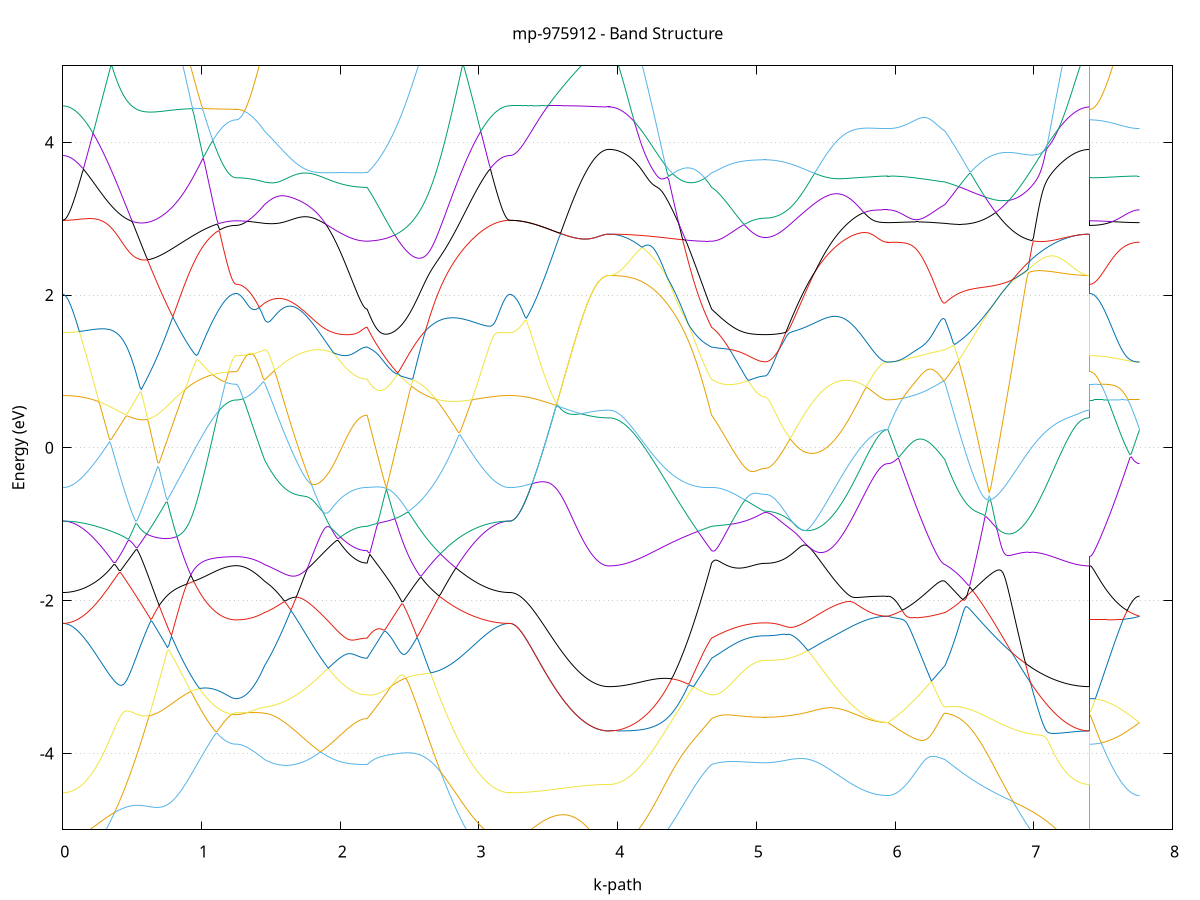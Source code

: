 set title 'mp-975912 - Band Structure'
set xlabel 'k-path'
set ylabel 'Energy (eV)'
set grid y
set yrange [-5:5]
set terminal png size 800,600
set output 'mp-975912_bands_gnuplot.png'
plot '-' using 1:2 with lines notitle, '-' using 1:2 with lines notitle, '-' using 1:2 with lines notitle, '-' using 1:2 with lines notitle, '-' using 1:2 with lines notitle, '-' using 1:2 with lines notitle, '-' using 1:2 with lines notitle, '-' using 1:2 with lines notitle, '-' using 1:2 with lines notitle, '-' using 1:2 with lines notitle, '-' using 1:2 with lines notitle, '-' using 1:2 with lines notitle, '-' using 1:2 with lines notitle, '-' using 1:2 with lines notitle, '-' using 1:2 with lines notitle, '-' using 1:2 with lines notitle, '-' using 1:2 with lines notitle, '-' using 1:2 with lines notitle, '-' using 1:2 with lines notitle, '-' using 1:2 with lines notitle, '-' using 1:2 with lines notitle, '-' using 1:2 with lines notitle, '-' using 1:2 with lines notitle, '-' using 1:2 with lines notitle, '-' using 1:2 with lines notitle, '-' using 1:2 with lines notitle, '-' using 1:2 with lines notitle, '-' using 1:2 with lines notitle, '-' using 1:2 with lines notitle, '-' using 1:2 with lines notitle, '-' using 1:2 with lines notitle, '-' using 1:2 with lines notitle, '-' using 1:2 with lines notitle, '-' using 1:2 with lines notitle, '-' using 1:2 with lines notitle, '-' using 1:2 with lines notitle, '-' using 1:2 with lines notitle, '-' using 1:2 with lines notitle, '-' using 1:2 with lines notitle, '-' using 1:2 with lines notitle, '-' using 1:2 with lines notitle, '-' using 1:2 with lines notitle, '-' using 1:2 with lines notitle, '-' using 1:2 with lines notitle, '-' using 1:2 with lines notitle, '-' using 1:2 with lines notitle, '-' using 1:2 with lines notitle, '-' using 1:2 with lines notitle, '-' using 1:2 with lines notitle, '-' using 1:2 with lines notitle, '-' using 1:2 with lines notitle, '-' using 1:2 with lines notitle, '-' using 1:2 with lines notitle, '-' using 1:2 with lines notitle, '-' using 1:2 with lines notitle, '-' using 1:2 with lines notitle, '-' using 1:2 with lines notitle, '-' using 1:2 with lines notitle, '-' using 1:2 with lines notitle, '-' using 1:2 with lines notitle, '-' using 1:2 with lines notitle, '-' using 1:2 with lines notitle, '-' using 1:2 with lines notitle, '-' using 1:2 with lines notitle
0.000000 -35.851440
0.009921 -35.851540
0.019843 -35.851940
0.029764 -35.852540
0.039686 -35.853340
0.049607 -35.854340
0.059528 -35.855640
0.069450 -35.857040
0.079371 -35.858640
0.089292 -35.860540
0.099214 -35.862540
0.109135 -35.864740
0.119056 -35.867040
0.128978 -35.869540
0.138899 -35.872240
0.148821 -35.874940
0.158742 -35.877840
0.168663 -35.880940
0.178585 -35.884040
0.188506 -35.887240
0.198427 -35.890640
0.208349 -35.894040
0.218270 -35.897540
0.228192 -35.901140
0.238113 -35.904840
0.248034 -35.908640
0.257956 -35.912440
0.267877 -35.916340
0.277798 -35.920340
0.287720 -35.924340
0.297641 -35.928440
0.307563 -35.932540
0.317484 -35.936740
0.327405 -35.940940
0.337327 -35.945240
0.347248 -35.949540
0.357169 -35.953940
0.367091 -35.958340
0.377012 -35.962740
0.386934 -35.967240
0.396855 -35.971740
0.406776 -35.976240
0.416698 -35.980840
0.426619 -35.985440
0.436540 -35.990040
0.446462 -35.994640
0.456383 -35.999340
0.466305 -36.003940
0.476226 -36.008640
0.486147 -36.013340
0.496069 -36.018040
0.505990 -36.022740
0.515911 -36.027440
0.525833 -36.032140
0.535754 -36.036840
0.545676 -36.041640
0.555597 -36.046340
0.565518 -36.051040
0.575440 -36.055740
0.585361 -36.060440
0.595282 -36.065140
0.605204 -36.069740
0.615125 -36.074440
0.625046 -36.079040
0.634968 -36.083640
0.644889 -36.088240
0.654811 -36.092840
0.664732 -36.097340
0.674653 -36.101840
0.684575 -36.106340
0.694496 -36.110740
0.704417 -36.115240
0.714339 -36.119540
0.724260 -36.123940
0.734182 -36.128240
0.744103 -36.132440
0.754024 -36.136640
0.763946 -36.140840
0.773867 -36.144940
0.783788 -36.148940
0.793710 -36.152940
0.803631 -36.156940
0.813553 -36.160840
0.823474 -36.164640
0.833395 -36.168440
0.843317 -36.172140
0.853238 -36.175740
0.863159 -36.179340
0.873081 -36.182840
0.883002 -36.186240
0.892924 -36.189640
0.902845 -36.192940
0.912766 -36.196140
0.922688 -36.199240
0.932609 -36.202340
0.942530 -36.205340
0.952452 -36.208240
0.962373 -36.211040
0.972295 -36.213840
0.982216 -36.216440
0.992137 -36.219040
1.002059 -36.221540
1.011980 -36.223940
1.021901 -36.226240
1.031823 -36.228440
1.041744 -36.230640
1.051666 -36.232640
1.061587 -36.234540
1.071508 -36.236440
1.081430 -36.238140
1.091351 -36.239840
1.101272 -36.241440
1.111194 -36.242840
1.121115 -36.244240
1.131036 -36.245540
1.140958 -36.246640
1.150879 -36.247740
1.160801 -36.248740
1.170722 -36.249540
1.180643 -36.250340
1.190565 -36.251040
1.200486 -36.251540
1.210407 -36.252040
1.220329 -36.252440
1.230250 -36.252640
1.240172 -36.252840
1.250093 -36.252840
1.250093 -36.252840
1.259845 -36.252640
1.269596 -36.251840
1.279348 -36.250640
1.289100 -36.248840
1.298851 -36.246640
1.308603 -36.243840
1.318355 -36.240640
1.328106 -36.236940
1.337858 -36.232640
1.347610 -36.227940
1.357361 -36.222740
1.367113 -36.217140
1.376865 -36.210940
1.386616 -36.204340
1.396368 -36.197240
1.406119 -36.189640
1.415871 -36.181540
1.425623 -36.173040
1.435374 -36.164140
1.445126 -36.154740
1.454878 -36.144940
1.454878 -36.144940
1.464866 -36.137440
1.474855 -36.129740
1.484843 -36.121740
1.494832 -36.117640
1.504820 -36.115240
1.514808 -36.112640
1.524797 -36.109740
1.534785 -36.106540
1.544774 -36.103040
1.554762 -36.099140
1.564751 -36.095040
1.574739 -36.090740
1.584727 -36.086040
1.594716 -36.081040
1.604704 -36.075840
1.614693 -36.070240
1.624681 -36.064440
1.634670 -36.058340
1.644658 -36.052040
1.654647 -36.045340
1.664635 -36.038440
1.674623 -36.031340
1.684612 -36.023840
1.694600 -36.016140
1.704589 -36.008240
1.714577 -36.000040
1.724566 -35.991540
1.734554 -35.982840
1.744543 -35.973940
1.754531 -35.964740
1.764519 -35.955240
1.774508 -35.945640
1.784496 -35.935740
1.794485 -35.925640
1.804473 -35.915340
1.814462 -35.904840
1.824450 -35.894140
1.834438 -35.883140
1.844427 -35.872040
1.854415 -35.860740
1.864404 -35.849240
1.874392 -35.837540
1.884381 -35.825740
1.894369 -35.813740
1.904358 -35.801640
1.914346 -35.789340
1.924334 -35.776940
1.934323 -35.764440
1.944311 -35.751840
1.954300 -35.739140
1.964288 -35.726340
1.974277 -35.713440
1.984265 -35.700540
1.994253 -35.687640
2.004242 -35.674740
2.014230 -35.661840
2.024219 -35.648940
2.034207 -35.636140
2.044196 -35.623440
2.054184 -35.610940
2.064173 -35.598540
2.074161 -35.586440
2.084149 -35.574640
2.094138 -35.563240
2.104126 -35.552240
2.114115 -35.541840
2.124103 -35.532040
2.134092 -35.522940
2.144080 -35.514840
2.154069 -35.507840
2.164057 -35.502040
2.174045 -35.497740
2.184034 -35.495040
2.194022 -35.494140
2.194022 -35.494140
2.204010 -35.490140
2.213998 -35.486540
2.223986 -35.483140
2.233974 -35.480140
2.243962 -35.477240
2.253950 -35.474640
2.263938 -35.472240
2.273925 -35.469940
2.283913 -35.467840
2.293901 -35.465740
2.303889 -35.463840
2.313877 -35.463740
2.323865 -35.471240
2.333853 -35.478740
2.343841 -35.486240
2.353829 -35.493840
2.363817 -35.501340
2.373804 -35.508840
2.383792 -35.516440
2.393780 -35.523940
2.403768 -35.531440
2.413756 -35.538940
2.423744 -35.546440
2.433732 -35.553840
2.443720 -35.561240
2.453708 -35.568640
2.463696 -35.575940
2.473684 -35.583240
2.483671 -35.590440
2.493659 -35.597640
2.503647 -35.604740
2.513635 -35.611840
2.523623 -35.618840
2.533611 -35.625740
2.543599 -35.632640
2.553587 -35.639440
2.563575 -35.646140
2.573563 -35.652740
2.583550 -35.659340
2.593538 -35.665740
2.603526 -35.672140
2.613514 -35.678440
2.623502 -35.684640
2.633490 -35.690740
2.643478 -35.696740
2.653466 -35.702640
2.663454 -35.708440
2.673442 -35.714140
2.683429 -35.719740
2.693417 -35.725240
2.703405 -35.730540
2.713393 -35.735840
2.723381 -35.740940
2.733369 -35.745940
2.743357 -35.750840
2.753345 -35.755640
2.763333 -35.760340
2.773321 -35.764840
2.783309 -35.769240
2.793296 -35.773540
2.803284 -35.777740
2.813272 -35.781740
2.823260 -35.785640
2.833248 -35.789440
2.843236 -35.793140
2.853224 -35.796640
2.863212 -35.800140
2.873200 -35.803440
2.883188 -35.806540
2.893175 -35.809640
2.903163 -35.812540
2.913151 -35.815340
2.923139 -35.818040
2.933127 -35.820540
2.943115 -35.822940
2.953103 -35.825340
2.963091 -35.827540
2.973079 -35.829540
2.983067 -35.831540
2.993054 -35.833440
3.003042 -35.835140
3.013030 -35.836740
3.023018 -35.838340
3.033006 -35.839740
3.042994 -35.841140
3.052982 -35.842340
3.062970 -35.843440
3.072958 -35.844540
3.082946 -35.845540
3.092933 -35.846340
3.102921 -35.847140
3.112909 -35.847940
3.122897 -35.848540
3.132885 -35.849140
3.142873 -35.849640
3.152861 -35.850040
3.162849 -35.850440
3.172837 -35.850740
3.182825 -35.851040
3.192812 -35.851240
3.202800 -35.851340
3.212788 -35.851440
3.222776 -35.851440
3.222776 -35.851440
3.232714 -35.851540
3.242652 -35.851640
3.252590 -35.851740
3.262529 -35.852040
3.272467 -35.852340
3.282405 -35.852640
3.292343 -35.853140
3.302281 -35.853540
3.312219 -35.854140
3.322157 -35.854740
3.332095 -35.855440
3.342033 -35.856140
3.351971 -35.856940
3.361909 -35.857740
3.371847 -35.858640
3.381785 -35.859640
3.391724 -35.860540
3.401662 -35.861640
3.411600 -35.862640
3.421538 -35.863740
3.431476 -35.864940
3.441414 -35.866040
3.451352 -35.867240
3.461290 -35.868540
3.471228 -35.869740
3.481166 -35.871040
3.491104 -35.872340
3.501042 -35.873640
3.510981 -35.875040
3.520919 -35.876340
3.530857 -35.877740
3.540795 -35.879040
3.550733 -35.880440
3.560671 -35.881840
3.570609 -35.883140
3.580547 -35.884540
3.590485 -35.885840
3.600423 -35.887240
3.610361 -35.888540
3.620299 -35.889840
3.630237 -35.891140
3.640176 -35.892440
3.650114 -35.893740
3.660052 -35.894940
3.669990 -35.896140
3.679928 -35.897340
3.689866 -35.898540
3.699804 -35.899640
3.709742 -35.900740
3.719680 -35.901840
3.729618 -35.902840
3.739556 -35.903840
3.749494 -35.904740
3.759433 -35.905740
3.769371 -35.906540
3.779309 -35.907340
3.789247 -35.908140
3.799185 -35.908940
3.809123 -35.909640
3.819061 -35.910240
3.828999 -35.910840
3.838937 -35.911340
3.848875 -35.911840
3.858813 -35.912340
3.868751 -35.912740
3.878689 -35.913040
3.888628 -35.913340
3.898566 -35.913640
3.908504 -35.913740
3.918442 -35.913940
3.928380 -35.914040
3.938318 -35.914040
3.938318 -35.914040
3.948306 -35.913940
3.958295 -35.913640
3.968283 -35.913140
3.978272 -35.912440
3.988260 -35.911540
3.998249 -35.910440
4.008237 -35.909140
4.018226 -35.907640
4.028214 -35.905940
4.038202 -35.904040
4.048191 -35.902040
4.058179 -35.899740
4.068168 -35.897240
4.078156 -35.894540
4.088145 -35.891740
4.098133 -35.888640
4.108121 -35.885340
4.118110 -35.881940
4.128098 -35.878240
4.138087 -35.874440
4.148075 -35.870440
4.158064 -35.866140
4.168052 -35.861740
4.178041 -35.857140
4.188029 -35.852340
4.198017 -35.847440
4.208006 -35.842240
4.217994 -35.836940
4.227983 -35.831340
4.237971 -35.825640
4.247960 -35.819840
4.257948 -35.813740
4.267936 -35.807540
4.277925 -35.801140
4.287913 -35.794540
4.297902 -35.787740
4.307890 -35.780840
4.317879 -35.773740
4.327867 -35.766540
4.337856 -35.759140
4.347844 -35.751640
4.357832 -35.743940
4.367821 -35.736040
4.377809 -35.728040
4.387798 -35.719940
4.397786 -35.711740
4.407775 -35.703440
4.417763 -35.694940
4.427752 -35.686340
4.437740 -35.677740
4.447728 -35.668940
4.457717 -35.660140
4.467705 -35.651240
4.477694 -35.642340
4.487682 -35.633440
4.497671 -35.624440
4.507659 -35.615540
4.517647 -35.606640
4.527636 -35.597840
4.537624 -35.589040
4.547613 -35.580440
4.557601 -35.571940
4.567590 -35.563640
4.577578 -35.555540
4.587567 -35.547740
4.597555 -35.540340
4.607543 -35.533140
4.617532 -35.526340
4.627520 -35.519940
4.637509 -35.513940
4.647497 -35.508440
4.657486 -35.503240
4.667474 -35.498540
4.677462 -35.494140
4.677462 -35.494140
4.687359 -35.492640
4.697256 -35.491140
4.707152 -35.489740
4.717049 -35.488340
4.726945 -35.487140
4.736842 -35.486040
4.746738 -35.485040
4.756635 -35.484240
4.766531 -35.483740
4.776428 -35.483440
4.786324 -35.483440
4.796221 -35.483640
4.806117 -35.484340
4.816014 -35.485240
4.825910 -35.486540
4.835807 -35.488040
4.845703 -35.489840
4.855600 -35.491840
4.865496 -35.494040
4.875393 -35.496240
4.885289 -35.498540
4.895186 -35.500940
4.905082 -35.503240
4.914979 -35.505440
4.924875 -35.507640
4.934772 -35.509740
4.944669 -35.511740
4.954565 -35.513640
4.964462 -35.515440
4.974358 -35.517040
4.984255 -35.518440
4.994151 -35.519740
5.004048 -35.520940
5.013944 -35.521840
5.023841 -35.522640
5.033737 -35.523240
5.043634 -35.523740
5.053530 -35.524040
5.063427 -35.524040
5.063427 -35.524040
5.073359 -35.524240
5.083291 -35.524640
5.093223 -35.525440
5.103155 -35.526540
5.113087 -35.528040
5.123019 -35.530040
5.132951 -35.532540
5.142883 -35.535640
5.152815 -35.539440
5.162747 -35.544140
5.172679 -35.549640
5.182611 -35.556140
5.192543 -35.563540
5.202475 -35.571940
5.212407 -35.581240
5.222339 -35.591240
5.232271 -35.602040
5.242203 -35.613440
5.252135 -35.625340
5.262067 -35.637640
5.271999 -35.650340
5.281931 -35.663340
5.291863 -35.676640
5.301795 -35.690040
5.311727 -35.703640
5.321659 -35.717340
5.331591 -35.731140
5.341523 -35.744940
5.351455 -35.758840
5.361387 -35.772740
5.371319 -35.786540
5.381251 -35.800340
5.391183 -35.814140
5.401115 -35.827740
5.411047 -35.841340
5.420979 -35.854840
5.430911 -35.868240
5.440843 -35.881440
5.450775 -35.894640
5.460707 -35.907540
5.470639 -35.920440
5.480571 -35.933040
5.490503 -35.945540
5.500435 -35.957840
5.510367 -35.970040
5.520299 -35.981940
5.530231 -35.993640
5.540163 -36.005240
5.550095 -36.016540
5.560027 -36.027640
5.569959 -36.038540
5.579891 -36.049240
5.589823 -36.059640
5.599755 -36.069840
5.609688 -36.079840
5.619620 -36.089540
5.629552 -36.099040
5.639484 -36.108240
5.649416 -36.117140
5.659348 -36.125840
5.669280 -36.134340
5.679212 -36.142440
5.689144 -36.150340
5.699076 -36.158040
5.709008 -36.165340
5.718940 -36.172440
5.728872 -36.179240
5.738804 -36.185740
5.748736 -36.191940
5.758668 -36.197840
5.768600 -36.203440
5.778532 -36.208840
5.788464 -36.213840
5.798396 -36.218640
5.808328 -36.223040
5.818260 -36.227240
5.828192 -36.231040
5.838124 -36.234640
5.848056 -36.237840
5.857988 -36.240840
5.867920 -36.243440
5.877852 -36.245740
5.887784 -36.247740
5.897716 -36.249440
5.907648 -36.250840
5.917580 -36.251940
5.927512 -36.252740
5.937444 -36.253240
5.947376 -36.253340
5.947376 -36.253340
5.957191 -36.253340
5.967006 -36.253240
5.976821 -36.252940
5.986636 -36.252640
5.996451 -36.252240
6.006267 -36.251740
6.016082 -36.251140
6.025897 -36.250440
6.035712 -36.249640
6.045527 -36.248740
6.055342 -36.247640
6.065157 -36.246440
6.074972 -36.245140
6.084787 -36.243640
6.094602 -36.242040
6.104417 -36.240340
6.114233 -36.238440
6.124048 -36.236440
6.133863 -36.234340
6.143678 -36.232040
6.153493 -36.229640
6.163308 -36.227040
6.173123 -36.224340
6.182938 -36.221440
6.192753 -36.218440
6.202568 -36.215240
6.212384 -36.211840
6.222199 -36.208440
6.232014 -36.204740
6.241829 -36.200940
6.251644 -36.197040
6.261459 -36.192940
6.271274 -36.188740
6.281089 -36.184340
6.290904 -36.179740
6.300719 -36.175140
6.310534 -36.170240
6.320350 -36.165340
6.330165 -36.160340
6.339980 -36.155140
6.349795 -36.150040
6.359610 -36.144940
6.359610 -36.144940
6.369565 -36.134440
6.379521 -36.123440
6.389476 -36.119540
6.399431 -36.117940
6.409386 -36.116340
6.419342 -36.114640
6.429297 -36.112840
6.439252 -36.111040
6.449208 -36.109240
6.459163 -36.107340
6.469118 -36.105340
6.479074 -36.103340
6.489029 -36.101340
6.498984 -36.099240
6.508940 -36.097040
6.518895 -36.094940
6.528850 -36.092640
6.538806 -36.090440
6.548761 -36.088040
6.558716 -36.085740
6.568672 -36.083340
6.578627 -36.080940
6.588582 -36.078440
6.598538 -36.076040
6.608493 -36.073440
6.618448 -36.070940
6.628403 -36.068340
6.638359 -36.065740
6.648314 -36.063140
6.658269 -36.060540
6.668225 -36.057840
6.678180 -36.055140
6.688135 -36.052440
6.698091 -36.049740
6.708046 -36.047040
6.718001 -36.044240
6.727957 -36.041540
6.737912 -36.038740
6.747867 -36.035940
6.757823 -36.033140
6.767778 -36.030440
6.777733 -36.027640
6.787689 -36.024840
6.797644 -36.022040
6.807599 -36.019240
6.817554 -36.016440
6.827510 -36.013640
6.837465 -36.010940
6.847420 -36.008140
6.857376 -36.005440
6.867331 -36.002640
6.877286 -35.999940
6.887242 -35.997240
6.897197 -35.994540
6.907152 -35.991840
6.917108 -35.989240
6.927063 -35.986540
6.937018 -35.983940
6.946974 -35.981440
6.956929 -35.978840
6.966884 -35.976340
6.976840 -35.973840
6.986795 -35.971340
6.996750 -35.968940
7.006705 -35.966540
7.016661 -35.964140
7.026616 -35.961840
7.036571 -35.959540
7.046527 -35.957340
7.056482 -35.955140
7.066437 -35.952940
7.076393 -35.950840
7.086348 -35.948840
7.096303 -35.946740
7.106259 -35.944840
7.116214 -35.942940
7.126169 -35.941040
7.136125 -35.939240
7.146080 -35.937440
7.156035 -35.935740
7.165991 -35.934140
7.175946 -35.932540
7.185901 -35.931040
7.195856 -35.929540
7.205812 -35.928140
7.215767 -35.926740
7.225722 -35.925540
7.235678 -35.924240
7.245633 -35.923140
7.255588 -35.922040
7.265544 -35.921040
7.275499 -35.920040
7.285454 -35.919140
7.295410 -35.918340
7.305365 -35.917640
7.315320 -35.916940
7.325276 -35.916340
7.335231 -35.915740
7.345186 -35.915340
7.355142 -35.914940
7.365097 -35.914640
7.375052 -35.914340
7.385007 -35.914140
7.394963 -35.914040
7.404918 -35.914040
7.404918 -36.252840
7.414856 -36.252840
7.424794 -36.252840
7.434732 -36.252840
7.444670 -36.252840
7.454609 -36.252840
7.464547 -36.252940
7.474485 -36.252940
7.484423 -36.252940
7.494361 -36.252940
7.504299 -36.252940
7.514237 -36.252940
7.524175 -36.252940
7.534113 -36.253040
7.544051 -36.253040
7.553989 -36.253040
7.563927 -36.253040
7.573865 -36.253040
7.583804 -36.253140
7.593742 -36.253140
7.603680 -36.253140
7.613618 -36.253140
7.623556 -36.253240
7.633494 -36.253240
7.643432 -36.253240
7.653370 -36.253240
7.663308 -36.253240
7.673246 -36.253240
7.683184 -36.253340
7.693122 -36.253340
7.703061 -36.253340
7.712999 -36.253340
7.722937 -36.253340
7.732875 -36.253340
7.742813 -36.253340
7.752751 -36.253340
7.762689 -36.253340
e
0.000000 -35.851440
0.009921 -35.851240
0.019843 -35.850440
0.029764 -35.849140
0.039686 -35.847340
0.049607 -35.844940
0.059528 -35.842140
0.069450 -35.838740
0.079371 -35.834940
0.089292 -35.830540
0.099214 -35.825640
0.109135 -35.820240
0.119056 -35.814340
0.128978 -35.807940
0.138899 -35.800940
0.148821 -35.793540
0.158742 -35.785740
0.168663 -35.777340
0.178585 -35.768440
0.188506 -35.759140
0.198427 -35.749240
0.208349 -35.739040
0.218270 -35.728240
0.228192 -35.717040
0.238113 -35.705340
0.248034 -35.693240
0.257956 -35.680740
0.267877 -35.667740
0.277798 -35.654240
0.287720 -35.640440
0.297641 -35.626140
0.307563 -35.611540
0.317484 -35.596440
0.327405 -35.585340
0.337327 -35.580440
0.347248 -35.575440
0.357169 -35.570340
0.367091 -35.565240
0.377012 -35.559940
0.386934 -35.554640
0.396855 -35.549240
0.406776 -35.543840
0.416698 -35.538340
0.426619 -35.532740
0.436540 -35.527140
0.446462 -35.521340
0.456383 -35.515640
0.466305 -35.509740
0.476226 -35.503840
0.486147 -35.497940
0.496069 -35.491840
0.505990 -35.485840
0.515911 -35.479640
0.525833 -35.473440
0.535754 -35.467240
0.545676 -35.460940
0.555597 -35.454540
0.565518 -35.448140
0.575440 -35.441740
0.585361 -35.435240
0.595282 -35.428640
0.605204 -35.422040
0.615125 -35.415440
0.625046 -35.408740
0.634968 -35.404940
0.644889 -35.408140
0.654811 -35.411340
0.664732 -35.414440
0.674653 -35.417640
0.684575 -35.420840
0.694496 -35.423940
0.704417 -35.441340
0.714339 -35.460040
0.724260 -35.479340
0.734182 -35.499040
0.744103 -35.519040
0.754024 -35.539140
0.763946 -35.559240
0.773867 -35.579440
0.783788 -35.599540
0.793710 -35.619540
0.803631 -35.639440
0.813553 -35.659140
0.823474 -35.678540
0.833395 -35.697840
0.843317 -35.716840
0.853238 -35.735540
0.863159 -35.753940
0.873081 -35.772040
0.883002 -35.789840
0.892924 -35.807340
0.902845 -35.824440
0.912766 -35.841140
0.922688 -35.857540
0.932609 -35.873540
0.942530 -35.889140
0.952452 -35.904340
0.962373 -35.919040
0.972295 -35.933440
0.982216 -35.947340
0.992137 -35.960840
1.002059 -35.973840
1.011980 -35.986440
1.021901 -35.998540
1.031823 -36.010140
1.041744 -36.021340
1.051666 -36.032040
1.061587 -36.042240
1.071508 -36.051940
1.081430 -36.061240
1.091351 -36.069940
1.101272 -36.078140
1.111194 -36.085840
1.121115 -36.093040
1.131036 -36.099640
1.140958 -36.105840
1.150879 -36.111440
1.160801 -36.116540
1.170722 -36.121140
1.180643 -36.125140
1.190565 -36.128640
1.200486 -36.131640
1.210407 -36.134040
1.220329 -36.135940
1.230250 -36.137340
1.240172 -36.138140
1.250093 -36.138340
1.250093 -36.138340
1.259845 -36.138340
1.269596 -36.138240
1.279348 -36.138040
1.289100 -36.137840
1.298851 -36.137540
1.308603 -36.137140
1.318355 -36.136740
1.328106 -36.136240
1.337858 -36.135640
1.347610 -36.135040
1.357361 -36.134340
1.367113 -36.133540
1.376865 -36.132740
1.386616 -36.131840
1.396368 -36.130940
1.406119 -36.129940
1.415871 -36.128840
1.425623 -36.127740
1.435374 -36.126540
1.445126 -36.125240
1.454878 -36.123940
1.454878 -36.123940
1.464866 -36.122840
1.474855 -36.121340
1.484843 -36.119640
1.494832 -36.113540
1.504820 -36.105040
1.514808 -36.096240
1.524797 -36.087240
1.534785 -36.077940
1.544774 -36.068340
1.554762 -36.058540
1.564751 -36.048540
1.574739 -36.038240
1.584727 -36.027740
1.594716 -36.016940
1.604704 -36.005940
1.614693 -35.994740
1.624681 -35.983340
1.634670 -35.971740
1.644658 -35.959840
1.654647 -35.947840
1.664635 -35.935640
1.674623 -35.923240
1.684612 -35.910640
1.694600 -35.897840
1.704589 -35.884940
1.714577 -35.871840
1.724566 -35.858540
1.734554 -35.845240
1.744543 -35.831640
1.754531 -35.818040
1.764519 -35.804340
1.774508 -35.790440
1.784496 -35.776540
1.794485 -35.762540
1.804473 -35.748440
1.814462 -35.734340
1.824450 -35.720140
1.834438 -35.706040
1.844427 -35.691840
1.854415 -35.677640
1.864404 -35.663540
1.874392 -35.649440
1.884381 -35.635340
1.894369 -35.621440
1.904358 -35.607640
1.914346 -35.593940
1.924334 -35.580440
1.934323 -35.567140
1.944311 -35.554040
1.954300 -35.541240
1.964288 -35.528740
1.974277 -35.516540
1.984265 -35.504640
1.994253 -35.493140
2.004242 -35.482040
2.014230 -35.471440
2.024219 -35.461340
2.034207 -35.451640
2.044196 -35.442540
2.054184 -35.436440
2.064173 -35.436040
2.074161 -35.435740
2.084149 -35.435540
2.094138 -35.435440
2.104126 -35.435440
2.114115 -35.435540
2.124103 -35.435740
2.134092 -35.436040
2.144080 -35.436440
2.154069 -35.436940
2.164057 -35.437440
2.174045 -35.437940
2.184034 -35.438240
2.194022 -35.438340
2.194022 -35.438340
2.204010 -35.430340
2.213998 -35.422540
2.223986 -35.414940
2.233974 -35.407540
2.243962 -35.411940
2.253950 -35.419240
2.263938 -35.426540
2.273925 -35.433940
2.283913 -35.441340
2.293901 -35.448740
2.303889 -35.456240
2.313877 -35.461940
2.323865 -35.460140
2.333853 -35.458340
2.343841 -35.456540
2.353829 -35.454840
2.363817 -35.453040
2.373804 -35.451340
2.383792 -35.449540
2.393780 -35.447840
2.403768 -35.446040
2.413756 -35.444140
2.423744 -35.442340
2.433732 -35.440440
2.443720 -35.438540
2.453708 -35.436640
2.463696 -35.434640
2.473684 -35.432540
2.483671 -35.430540
2.493659 -35.428440
2.503647 -35.426240
2.513635 -35.424040
2.523623 -35.421740
2.533611 -35.419440
2.543599 -35.417140
2.553587 -35.414740
2.563575 -35.412340
2.573563 -35.409940
2.583550 -35.410640
2.593538 -35.423140
2.603526 -35.435540
2.613514 -35.447840
2.623502 -35.459940
2.633490 -35.471940
2.643478 -35.483840
2.653466 -35.495540
2.663454 -35.507140
2.673442 -35.518540
2.683429 -35.529840
2.693417 -35.540940
2.703405 -35.551940
2.713393 -35.562740
2.723381 -35.573440
2.733369 -35.583840
2.743357 -35.594140
2.753345 -35.604340
2.763333 -35.614240
2.773321 -35.624040
2.783309 -35.633640
2.793296 -35.643040
2.803284 -35.652340
2.813272 -35.661340
2.823260 -35.670240
2.833248 -35.678940
2.843236 -35.687440
2.853224 -35.695740
2.863212 -35.703740
2.873200 -35.711640
2.883188 -35.719340
2.893175 -35.726840
2.903163 -35.734140
2.913151 -35.741240
2.923139 -35.748140
2.933127 -35.754740
2.943115 -35.761240
2.953103 -35.767440
2.963091 -35.773440
2.973079 -35.779340
2.983067 -35.784940
2.993054 -35.790240
3.003042 -35.795440
3.013030 -35.800340
3.023018 -35.805040
3.033006 -35.809540
3.042994 -35.813840
3.052982 -35.817840
3.062970 -35.821740
3.072958 -35.825240
3.082946 -35.828640
3.092933 -35.831740
3.102921 -35.834640
3.112909 -35.837340
3.122897 -35.839840
3.132885 -35.842040
3.142873 -35.844040
3.152861 -35.845740
3.162849 -35.847240
3.172837 -35.848540
3.182825 -35.849640
3.192812 -35.850440
3.202800 -35.851040
3.212788 -35.851340
3.222776 -35.851440
3.222776 -35.851440
3.232714 -35.851540
3.242652 -35.851640
3.252590 -35.851740
3.262529 -35.852040
3.272467 -35.852340
3.282405 -35.852640
3.292343 -35.853140
3.302281 -35.853540
3.312219 -35.854140
3.322157 -35.854740
3.332095 -35.855440
3.342033 -35.856140
3.351971 -35.856940
3.361909 -35.857740
3.371847 -35.858640
3.381785 -35.859640
3.391724 -35.860540
3.401662 -35.861640
3.411600 -35.862640
3.421538 -35.863740
3.431476 -35.864940
3.441414 -35.866040
3.451352 -35.867240
3.461290 -35.868540
3.471228 -35.869740
3.481166 -35.871040
3.491104 -35.872340
3.501042 -35.873640
3.510981 -35.875040
3.520919 -35.876340
3.530857 -35.877740
3.540795 -35.879040
3.550733 -35.880440
3.560671 -35.881840
3.570609 -35.883140
3.580547 -35.884540
3.590485 -35.885840
3.600423 -35.887240
3.610361 -35.888540
3.620299 -35.889840
3.630237 -35.891140
3.640176 -35.892440
3.650114 -35.893740
3.660052 -35.894940
3.669990 -35.896140
3.679928 -35.897340
3.689866 -35.898540
3.699804 -35.899640
3.709742 -35.900740
3.719680 -35.901840
3.729618 -35.902840
3.739556 -35.903840
3.749494 -35.904740
3.759433 -35.905740
3.769371 -35.906540
3.779309 -35.907340
3.789247 -35.908140
3.799185 -35.908940
3.809123 -35.909640
3.819061 -35.910240
3.828999 -35.910840
3.838937 -35.911340
3.848875 -35.911840
3.858813 -35.912340
3.868751 -35.912740
3.878689 -35.913040
3.888628 -35.913340
3.898566 -35.913640
3.908504 -35.913740
3.918442 -35.913940
3.928380 -35.914040
3.938318 -35.914040
3.938318 -35.914040
3.948306 -35.913940
3.958295 -35.913540
3.968283 -35.913040
3.978272 -35.912240
3.988260 -35.911240
3.998249 -35.910040
4.008237 -35.908640
4.018226 -35.906940
4.028214 -35.905140
4.038202 -35.903040
4.048191 -35.900740
4.058179 -35.898240
4.068168 -35.895440
4.078156 -35.892540
4.088145 -35.889340
4.098133 -35.886040
4.108121 -35.882440
4.118110 -35.878640
4.128098 -35.874640
4.138087 -35.870440
4.148075 -35.866040
4.158064 -35.861440
4.168052 -35.856640
4.178041 -35.851640
4.188029 -35.846440
4.198017 -35.840940
4.208006 -35.835440
4.217994 -35.829640
4.227983 -35.823640
4.237971 -35.817440
4.247960 -35.811140
4.257948 -35.804640
4.267936 -35.797940
4.277925 -35.791040
4.287913 -35.783940
4.297902 -35.776740
4.307890 -35.769340
4.317879 -35.761840
4.327867 -35.754140
4.337856 -35.746340
4.347844 -35.738340
4.357832 -35.730140
4.367821 -35.721940
4.377809 -35.713440
4.387798 -35.704940
4.397786 -35.696240
4.407775 -35.687540
4.417763 -35.678640
4.427752 -35.669640
4.437740 -35.660540
4.447728 -35.651340
4.457717 -35.642040
4.467705 -35.632740
4.477694 -35.623340
4.487682 -35.613840
4.497671 -35.604340
4.507659 -35.594840
4.517647 -35.585240
4.527636 -35.575640
4.537624 -35.566040
4.547613 -35.556440
4.557601 -35.546840
4.567590 -35.537240
4.577578 -35.527740
4.587567 -35.518340
4.597555 -35.508940
4.607543 -35.499640
4.617532 -35.490440
4.627520 -35.481340
4.637509 -35.472440
4.647497 -35.463640
4.657486 -35.455040
4.667474 -35.446640
4.677462 -35.438340
4.677462 -35.438340
4.687359 -35.435340
4.697256 -35.432240
4.707152 -35.429140
4.717049 -35.426040
4.726945 -35.422940
4.736842 -35.419840
4.746738 -35.416640
4.756635 -35.413540
4.766531 -35.410340
4.776428 -35.413540
4.786324 -35.416440
4.796221 -35.418940
4.806117 -35.421040
4.816014 -35.422640
4.825910 -35.423840
4.835807 -35.424640
4.845703 -35.425140
4.855600 -35.425240
4.865496 -35.425040
4.875393 -35.424740
4.885289 -35.424140
4.895186 -35.423540
4.905082 -35.422740
4.914979 -35.421940
4.924875 -35.421040
4.934772 -35.420140
4.944669 -35.419240
4.954565 -35.418340
4.964462 -35.417540
4.974358 -35.416740
4.984255 -35.416040
4.994151 -35.415340
5.004048 -35.414740
5.013944 -35.414240
5.023841 -35.413840
5.033737 -35.413440
5.043634 -35.413240
5.053530 -35.413140
5.063427 -35.413040
5.063427 -35.413040
5.073359 -35.413440
5.083291 -35.414740
5.093223 -35.416940
5.103155 -35.419740
5.113087 -35.423340
5.123019 -35.427440
5.132951 -35.431940
5.142883 -35.436640
5.152815 -35.441440
5.162747 -35.446140
5.172679 -35.450640
5.182611 -35.454740
5.192543 -35.458440
5.202475 -35.461640
5.212407 -35.464340
5.222339 -35.466640
5.232271 -35.470840
5.242203 -35.484240
5.252135 -35.497840
5.262067 -35.511740
5.271999 -35.525840
5.281931 -35.540140
5.291863 -35.554440
5.301795 -35.568840
5.311727 -35.583340
5.321659 -35.597840
5.331591 -35.612340
5.341523 -35.626740
5.351455 -35.641240
5.361387 -35.655540
5.371319 -35.669840
5.381251 -35.684040
5.391183 -35.698240
5.401115 -35.712140
5.411047 -35.726040
5.420979 -35.739840
5.430911 -35.753340
5.440843 -35.766840
5.450775 -35.780140
5.460707 -35.793240
5.470639 -35.806140
5.480571 -35.818940
5.490503 -35.831540
5.500435 -35.843840
5.510367 -35.856040
5.520299 -35.868040
5.530231 -35.879840
5.540163 -35.891340
5.550095 -35.902640
5.560027 -35.913840
5.569959 -35.924640
5.579891 -35.935340
5.589823 -35.945740
5.599755 -35.955840
5.609688 -35.965840
5.619620 -35.975440
5.629552 -35.984840
5.639484 -35.994040
5.649416 -36.002940
5.659348 -36.011540
5.669280 -36.019940
5.679212 -36.028040
5.689144 -36.035940
5.699076 -36.043440
5.709008 -36.050740
5.718940 -36.057740
5.728872 -36.064440
5.738804 -36.070940
5.748736 -36.077040
5.758668 -36.082940
5.768600 -36.088540
5.778532 -36.093840
5.788464 -36.098740
5.798396 -36.103440
5.808328 -36.107840
5.818260 -36.112040
5.828192 -36.115840
5.838124 -36.119340
5.848056 -36.122540
5.857988 -36.125440
5.867920 -36.128040
5.877852 -36.130340
5.887784 -36.132340
5.897716 -36.133940
5.907648 -36.135340
5.917580 -36.136440
5.927512 -36.137240
5.937444 -36.137640
5.947376 -36.137840
5.947376 -36.137840
5.957191 -36.137740
5.967006 -36.137640
5.976821 -36.137540
5.986636 -36.137340
5.996451 -36.137040
6.006267 -36.136740
6.016082 -36.136440
6.025897 -36.136040
6.035712 -36.135640
6.045527 -36.135140
6.055342 -36.134740
6.065157 -36.134240
6.074972 -36.133840
6.084787 -36.133340
6.094602 -36.132840
6.104417 -36.132340
6.114233 -36.131840
6.124048 -36.131440
6.133863 -36.130940
6.143678 -36.130440
6.153493 -36.130040
6.163308 -36.129640
6.173123 -36.129140
6.182938 -36.128740
6.192753 -36.128440
6.202568 -36.128040
6.212384 -36.127740
6.222199 -36.127340
6.232014 -36.127140
6.241829 -36.126840
6.251644 -36.126540
6.261459 -36.126340
6.271274 -36.126140
6.281089 -36.125940
6.290904 -36.125740
6.300719 -36.125540
6.310534 -36.125440
6.320350 -36.125240
6.330165 -36.125040
6.339980 -36.124840
6.349795 -36.124440
6.359610 -36.123940
6.359610 -36.123940
6.369565 -36.122540
6.379521 -36.121040
6.389476 -36.112040
6.399431 -36.100240
6.409386 -36.088040
6.419342 -36.075340
6.429297 -36.062240
6.439252 -36.048840
6.449208 -36.034940
6.459163 -36.020740
6.469118 -36.006140
6.479074 -35.991140
6.489029 -35.975840
6.498984 -35.960240
6.508940 -35.944240
6.518895 -35.927940
6.528850 -35.911440
6.538806 -35.894540
6.548761 -35.877440
6.558716 -35.860040
6.568672 -35.842440
6.578627 -35.824640
6.588582 -35.806640
6.598538 -35.788540
6.608493 -35.770140
6.618448 -35.751640
6.628403 -35.733040
6.638359 -35.714440
6.648314 -35.695640
6.658269 -35.676840
6.668225 -35.658040
6.678180 -35.639240
6.688135 -35.620440
6.698091 -35.601840
6.708046 -35.583240
6.718001 -35.564740
6.727957 -35.546540
6.737912 -35.528440
6.747867 -35.510640
6.757823 -35.493040
6.767778 -35.475840
6.777733 -35.458940
6.787689 -35.442440
6.797644 -35.426440
6.807599 -35.412840
6.817554 -35.409540
6.827510 -35.406140
6.837465 -35.402840
6.847420 -35.399440
6.857376 -35.396040
6.867331 -35.402240
6.877286 -35.411140
6.887242 -35.420640
6.897197 -35.430740
6.907152 -35.441540
6.917108 -35.452740
6.927063 -35.464540
6.937018 -35.476840
6.946974 -35.489540
6.956929 -35.502540
6.966884 -35.515940
6.976840 -35.529540
6.986795 -35.543340
6.996750 -35.557240
7.006705 -35.571340
7.016661 -35.585340
7.026616 -35.599440
7.036571 -35.613440
7.046527 -35.627440
7.056482 -35.641240
7.066437 -35.654940
7.076393 -35.668440
7.086348 -35.681840
7.096303 -35.694940
7.106259 -35.707740
7.116214 -35.720340
7.126169 -35.732640
7.136125 -35.744640
7.146080 -35.756340
7.156035 -35.767640
7.165991 -35.778640
7.175946 -35.789240
7.185901 -35.799440
7.195856 -35.809340
7.205812 -35.818740
7.215767 -35.827840
7.225722 -35.836440
7.235678 -35.844640
7.245633 -35.852440
7.255588 -35.859840
7.265544 -35.866740
7.275499 -35.873140
7.285454 -35.879140
7.295410 -35.884640
7.305365 -35.889740
7.315320 -35.894340
7.325276 -35.898440
7.335231 -35.902040
7.345186 -35.905240
7.355142 -35.907940
7.365097 -35.910140
7.375052 -35.911840
7.385007 -35.913040
7.394963 -35.913740
7.404918 -35.914040
7.404918 -36.138340
7.414856 -36.138340
7.424794 -36.138340
7.434732 -36.138340
7.444670 -36.138340
7.454609 -36.138340
7.464547 -36.138340
7.474485 -36.138340
7.484423 -36.138340
7.494361 -36.138340
7.504299 -36.138240
7.514237 -36.138240
7.524175 -36.138240
7.534113 -36.138240
7.544051 -36.138240
7.553989 -36.138140
7.563927 -36.138140
7.573865 -36.138140
7.583804 -36.138140
7.593742 -36.138040
7.603680 -36.138040
7.613618 -36.138040
7.623556 -36.138040
7.633494 -36.137940
7.643432 -36.137940
7.653370 -36.137940
7.663308 -36.137940
7.673246 -36.137940
7.683184 -36.137840
7.693122 -36.137840
7.703061 -36.137840
7.712999 -36.137840
7.722937 -36.137840
7.732875 -36.137840
7.742813 -36.137840
7.752751 -36.137840
7.762689 -36.137840
e
0.000000 -35.683440
0.009921 -35.683340
0.019843 -35.682940
0.029764 -35.682340
0.039686 -35.681440
0.049607 -35.680440
0.059528 -35.679140
0.069450 -35.677540
0.079371 -35.675840
0.089292 -35.673840
0.099214 -35.671740
0.109135 -35.669440
0.119056 -35.666940
0.128978 -35.664240
0.138899 -35.661440
0.148821 -35.658440
0.158742 -35.655340
0.168663 -35.652140
0.178585 -35.648740
0.188506 -35.645240
0.198427 -35.641640
0.208349 -35.637840
0.218270 -35.634040
0.228192 -35.630040
0.238113 -35.626040
0.248034 -35.621840
0.257956 -35.617640
0.267877 -35.613240
0.277798 -35.608840
0.287720 -35.604340
0.297641 -35.599740
0.307563 -35.595040
0.317484 -35.590240
0.327405 -35.580940
0.337327 -35.565140
0.347248 -35.548940
0.357169 -35.532340
0.367091 -35.515340
0.377012 -35.498040
0.386934 -35.480440
0.396855 -35.462440
0.406776 -35.444140
0.416698 -35.425540
0.426619 -35.406540
0.436540 -35.387340
0.446462 -35.367840
0.456383 -35.348140
0.466305 -35.351140
0.476226 -35.354140
0.486147 -35.357240
0.496069 -35.360340
0.505990 -35.363440
0.515911 -35.366540
0.525833 -35.369740
0.535754 -35.372840
0.545676 -35.376040
0.555597 -35.379240
0.565518 -35.382440
0.575440 -35.385640
0.585361 -35.388840
0.595282 -35.392040
0.605204 -35.395240
0.615125 -35.398440
0.625046 -35.401740
0.634968 -35.402040
0.644889 -35.395240
0.654811 -35.388440
0.664732 -35.381640
0.674653 -35.391140
0.684575 -35.406640
0.694496 -35.423540
0.704417 -35.427040
0.714339 -35.430140
0.724260 -35.433240
0.734182 -35.436340
0.744103 -35.439340
0.754024 -35.442340
0.763946 -35.445340
0.773867 -35.448340
0.783788 -35.451240
0.793710 -35.454140
0.803631 -35.456940
0.813553 -35.459740
0.823474 -35.462540
0.833395 -35.465240
0.843317 -35.467940
0.853238 -35.470540
0.863159 -35.473240
0.873081 -35.475740
0.883002 -35.478240
0.892924 -35.480740
0.902845 -35.483140
0.912766 -35.485440
0.922688 -35.487740
0.932609 -35.490040
0.942530 -35.492240
0.952452 -35.494340
0.962373 -35.496440
0.972295 -35.498440
0.982216 -35.500440
0.992137 -35.502340
1.002059 -35.504140
1.011980 -35.505940
1.021901 -35.507640
1.031823 -35.509240
1.041744 -35.510840
1.051666 -35.512340
1.061587 -35.513740
1.071508 -35.515140
1.081430 -35.516440
1.091351 -35.517640
1.101272 -35.518840
1.111194 -35.519940
1.121115 -35.520940
1.131036 -35.521840
1.140958 -35.522740
1.150879 -35.523540
1.160801 -35.524240
1.170722 -35.524840
1.180643 -35.525440
1.190565 -35.525940
1.200486 -35.526340
1.210407 -35.526740
1.220329 -35.526940
1.230250 -35.527140
1.240172 -35.527240
1.250093 -35.527340
1.250093 -35.527340
1.259845 -35.527240
1.269596 -35.527240
1.279348 -35.527040
1.289100 -35.526840
1.298851 -35.526640
1.308603 -35.526340
1.318355 -35.526040
1.328106 -35.525540
1.337858 -35.525140
1.347610 -35.524640
1.357361 -35.524040
1.367113 -35.523440
1.376865 -35.522740
1.386616 -35.522040
1.396368 -35.521240
1.406119 -35.520440
1.415871 -35.519540
1.425623 -35.518640
1.435374 -35.517640
1.445126 -35.516540
1.454878 -35.515440
1.454878 -35.515440
1.464866 -35.514640
1.474855 -35.513740
1.484843 -35.512740
1.494832 -35.511740
1.504820 -35.510640
1.514808 -35.509540
1.524797 -35.508340
1.534785 -35.507140
1.544774 -35.505840
1.554762 -35.504540
1.564751 -35.503140
1.574739 -35.501740
1.584727 -35.500340
1.594716 -35.498840
1.604704 -35.497340
1.614693 -35.495740
1.624681 -35.494240
1.634670 -35.492640
1.644658 -35.490940
1.654647 -35.489340
1.664635 -35.487640
1.674623 -35.485940
1.684612 -35.484340
1.694600 -35.482540
1.704589 -35.480840
1.714577 -35.479140
1.724566 -35.477440
1.734554 -35.475740
1.744543 -35.474040
1.754531 -35.472340
1.764519 -35.470640
1.774508 -35.468940
1.784496 -35.467240
1.794485 -35.465640
1.804473 -35.464040
1.814462 -35.462440
1.824450 -35.460840
1.834438 -35.459340
1.844427 -35.457740
1.854415 -35.456340
1.864404 -35.454840
1.874392 -35.453440
1.884381 -35.452040
1.894369 -35.450740
1.904358 -35.449440
1.914346 -35.448240
1.924334 -35.447040
1.934323 -35.445940
1.944311 -35.444840
1.954300 -35.443740
1.964288 -35.442740
1.974277 -35.441840
1.984265 -35.440940
1.994253 -35.440140
2.004242 -35.439340
2.014230 -35.438640
2.024219 -35.437940
2.034207 -35.437340
2.044196 -35.436840
2.054184 -35.434040
2.064173 -35.426040
2.074161 -35.418640
2.084149 -35.411840
2.094138 -35.405640
2.104126 -35.400040
2.114115 -35.395040
2.124103 -35.390640
2.134092 -35.386840
2.144080 -35.383640
2.154069 -35.381040
2.164057 -35.379040
2.174045 -35.377540
2.184034 -35.376740
2.194022 -35.376440
2.194022 -35.376440
2.204010 -35.383440
2.213998 -35.390440
2.223986 -35.397540
2.233974 -35.404740
2.243962 -35.400440
2.253950 -35.393640
2.263938 -35.387040
2.273925 -35.380740
2.283913 -35.374740
2.293901 -35.368940
2.303889 -35.363440
2.313877 -35.358240
2.323865 -35.353240
2.333853 -35.348540
2.343841 -35.344040
2.353829 -35.339840
2.363817 -35.335840
2.373804 -35.332040
2.383792 -35.328440
2.393780 -35.325040
2.403768 -35.321840
2.413756 -35.318840
2.423744 -35.316040
2.433732 -35.313340
2.443720 -35.310840
2.453708 -35.308440
2.463696 -35.306140
2.473684 -35.304040
2.483671 -35.302040
2.493659 -35.300140
2.503647 -35.306240
2.513635 -35.319640
2.523623 -35.332940
2.533611 -35.346140
2.543599 -35.359340
2.553587 -35.372340
2.563575 -35.385240
2.573563 -35.397940
2.583550 -35.407440
2.593538 -35.404840
2.603526 -35.402240
2.613514 -35.399640
2.623502 -35.397040
2.633490 -35.394340
2.643478 -35.391640
2.653466 -35.388840
2.663454 -35.386040
2.673442 -35.383240
2.683429 -35.391940
2.693417 -35.401240
2.703405 -35.410340
2.713393 -35.419440
2.723381 -35.428440
2.733369 -35.437240
2.743357 -35.446040
2.753345 -35.454640
2.763333 -35.463140
2.773321 -35.471540
2.783309 -35.479840
2.793296 -35.487940
2.803284 -35.496040
2.813272 -35.503940
2.823260 -35.511640
2.833248 -35.519340
2.843236 -35.526840
2.853224 -35.534240
2.863212 -35.541440
2.873200 -35.548540
2.883188 -35.555440
2.893175 -35.562240
2.903163 -35.568940
2.913151 -35.575440
2.923139 -35.581740
2.933127 -35.587940
2.943115 -35.594040
2.953103 -35.599840
2.963091 -35.605540
2.973079 -35.611040
2.983067 -35.616440
2.993054 -35.621640
3.003042 -35.626640
3.013030 -35.631440
3.023018 -35.636040
3.033006 -35.640440
3.042994 -35.644740
3.052982 -35.648740
3.062970 -35.652640
3.072958 -35.656240
3.082946 -35.659640
3.092933 -35.662840
3.102921 -35.665840
3.112909 -35.668640
3.122897 -35.671140
3.132885 -35.673440
3.142873 -35.675540
3.152861 -35.677340
3.162849 -35.678940
3.172837 -35.680340
3.182825 -35.681440
3.192812 -35.682340
3.202800 -35.682940
3.212788 -35.683340
3.222776 -35.683440
3.222776 -35.683440
3.232714 -35.683340
3.242652 -35.682940
3.252590 -35.682340
3.262529 -35.681440
3.272467 -35.680340
3.282405 -35.679040
3.292343 -35.677440
3.302281 -35.675540
3.312219 -35.673540
3.322157 -35.671140
3.332095 -35.668640
3.342033 -35.665840
3.351971 -35.662740
3.361909 -35.659440
3.371847 -35.655940
3.381785 -35.652240
3.391724 -35.648240
3.401662 -35.644040
3.411600 -35.639540
3.421538 -35.634840
3.431476 -35.629940
3.441414 -35.624840
3.451352 -35.619440
3.461290 -35.613940
3.471228 -35.608140
3.481166 -35.602140
3.491104 -35.595840
3.501042 -35.589440
3.510981 -35.582840
3.520919 -35.575940
3.530857 -35.568940
3.540795 -35.561640
3.550733 -35.554240
3.560671 -35.546540
3.570609 -35.538740
3.580547 -35.530740
3.590485 -35.522540
3.600423 -35.514140
3.610361 -35.505540
3.620299 -35.496840
3.630237 -35.487940
3.640176 -35.478840
3.650114 -35.469640
3.660052 -35.460240
3.669990 -35.450640
3.679928 -35.440940
3.689866 -35.431140
3.699804 -35.421140
3.709742 -35.411040
3.719680 -35.400740
3.729618 -35.390340
3.739556 -35.379840
3.749494 -35.369240
3.759433 -35.358440
3.769371 -35.347640
3.779309 -35.336640
3.789247 -35.325540
3.799185 -35.314340
3.809123 -35.303140
3.819061 -35.291740
3.828999 -35.280340
3.838937 -35.268840
3.848875 -35.257240
3.858813 -35.245640
3.868751 -35.233940
3.878689 -35.222140
3.888628 -35.210340
3.898566 -35.198540
3.908504 -35.189040
3.918442 -35.188840
3.928380 -35.188740
3.938318 -35.188740
3.938318 -35.188740
3.948306 -35.189240
3.958295 -35.190840
3.968283 -35.193240
3.978272 -35.196240
3.988260 -35.199540
3.998249 -35.203240
4.008237 -35.207040
4.018226 -35.210940
4.028214 -35.214940
4.038202 -35.219040
4.048191 -35.223140
4.058179 -35.227240
4.068168 -35.231340
4.078156 -35.235440
4.088145 -35.239640
4.098133 -35.243640
4.108121 -35.247740
4.118110 -35.251840
4.128098 -35.255840
4.138087 -35.259840
4.148075 -35.263840
4.158064 -35.267740
4.168052 -35.271640
4.178041 -35.275440
4.188029 -35.279240
4.198017 -35.282940
4.208006 -35.286640
4.217994 -35.290340
4.227983 -35.293940
4.237971 -35.297440
4.247960 -35.300940
4.257948 -35.304340
4.267936 -35.307740
4.277925 -35.310940
4.287913 -35.314240
4.297902 -35.317340
4.307890 -35.320440
4.317879 -35.323340
4.327867 -35.326240
4.337856 -35.329040
4.347844 -35.331740
4.357832 -35.334440
4.367821 -35.336940
4.377809 -35.339340
4.387798 -35.341640
4.397786 -35.343840
4.407775 -35.345840
4.417763 -35.347740
4.427752 -35.349540
4.437740 -35.351140
4.447728 -35.352640
4.457717 -35.353940
4.467705 -35.355040
4.477694 -35.355940
4.487682 -35.356640
4.497671 -35.357140
4.507659 -35.357340
4.517647 -35.357240
4.527636 -35.356940
4.537624 -35.356240
4.547613 -35.355140
4.557601 -35.353740
4.567590 -35.351940
4.577578 -35.349540
4.587567 -35.346740
4.597555 -35.343440
4.607543 -35.339540
4.617532 -35.336240
4.627520 -35.342740
4.637509 -35.349340
4.647497 -35.355940
4.657486 -35.362740
4.667474 -35.369540
4.677462 -35.376440
4.677462 -35.376440
4.687359 -35.379340
4.697256 -35.382840
4.707152 -35.386740
4.717049 -35.390740
4.726945 -35.394840
4.736842 -35.398940
4.746738 -35.402940
4.756635 -35.406740
4.766531 -35.410340
4.776428 -35.407240
4.786324 -35.404040
4.796221 -35.400940
4.806117 -35.397840
4.816014 -35.394740
4.825910 -35.391740
4.835807 -35.388640
4.845703 -35.385640
4.855600 -35.382740
4.865496 -35.379840
4.875393 -35.377040
4.885289 -35.374240
4.895186 -35.371640
4.905082 -35.369040
4.914979 -35.366540
4.924875 -35.364140
4.934772 -35.361840
4.944669 -35.359740
4.954565 -35.357640
4.964462 -35.355740
4.974358 -35.354040
4.984255 -35.352440
4.994151 -35.351040
5.004048 -35.349740
5.013944 -35.348740
5.023841 -35.347840
5.033737 -35.347140
5.043634 -35.346640
5.053530 -35.346340
5.063427 -35.346240
5.063427 -35.346240
5.073359 -35.346640
5.083291 -35.348040
5.093223 -35.350240
5.103155 -35.353340
5.113087 -35.357340
5.123019 -35.362240
5.132951 -35.368140
5.142883 -35.374940
5.152815 -35.382640
5.162747 -35.391240
5.172679 -35.400640
5.182611 -35.410840
5.192543 -35.421740
5.202475 -35.433240
5.212407 -35.445340
5.222339 -35.457840
5.232271 -35.468440
5.242203 -35.469940
5.252135 -35.471140
5.262067 -35.472040
5.271999 -35.472740
5.281931 -35.473140
5.291863 -35.473540
5.301795 -35.473640
5.311727 -35.473740
5.321659 -35.473640
5.331591 -35.473440
5.341523 -35.473240
5.351455 -35.472940
5.361387 -35.472540
5.371319 -35.472140
5.381251 -35.471640
5.391183 -35.471140
5.401115 -35.470540
5.411047 -35.469940
5.420979 -35.469340
5.430911 -35.468740
5.440843 -35.468040
5.450775 -35.467340
5.460707 -35.466640
5.470639 -35.465940
5.480571 -35.465140
5.490503 -35.464440
5.500435 -35.463640
5.510367 -35.462940
5.520299 -35.462140
5.530231 -35.461340
5.540163 -35.460540
5.550095 -35.459740
5.560027 -35.459040
5.569959 -35.458240
5.579891 -35.457440
5.589823 -35.456740
5.599755 -35.455940
5.609688 -35.455240
5.619620 -35.454440
5.629552 -35.453740
5.639484 -35.453040
5.649416 -35.452340
5.659348 -35.451640
5.669280 -35.450940
5.679212 -35.450240
5.689144 -35.449640
5.699076 -35.448940
5.709008 -35.448340
5.718940 -35.447740
5.728872 -35.447240
5.738804 -35.446640
5.748736 -35.446140
5.758668 -35.445640
5.768600 -35.445140
5.778532 -35.444640
5.788464 -35.444240
5.798396 -35.443840
5.808328 -35.443440
5.818260 -35.443040
5.828192 -35.442740
5.838124 -35.442340
5.848056 -35.442140
5.857988 -35.441840
5.867920 -35.441640
5.877852 -35.441440
5.887784 -35.441240
5.897716 -35.441040
5.907648 -35.440940
5.917580 -35.440840
5.927512 -35.440740
5.937444 -35.440740
5.947376 -35.440740
5.947376 -35.440740
5.957191 -35.444340
5.967006 -35.447940
5.976821 -35.451540
5.986636 -35.455040
5.996451 -35.458440
6.006267 -35.461840
6.016082 -35.465140
6.025897 -35.468340
6.035712 -35.471440
6.045527 -35.474540
6.055342 -35.477440
6.065157 -35.480340
6.074972 -35.483140
6.084787 -35.485840
6.094602 -35.488440
6.104417 -35.490840
6.114233 -35.493240
6.124048 -35.495540
6.133863 -35.497740
6.143678 -35.499740
6.153493 -35.501740
6.163308 -35.503540
6.173123 -35.505240
6.182938 -35.506840
6.192753 -35.508340
6.202568 -35.509740
6.212384 -35.510940
6.222199 -35.512040
6.232014 -35.513140
6.241829 -35.513940
6.251644 -35.514740
6.261459 -35.515440
6.271274 -35.515940
6.281089 -35.516340
6.290904 -35.516640
6.300719 -35.516840
6.310534 -35.516840
6.320350 -35.516840
6.330165 -35.516640
6.339980 -35.516340
6.349795 -35.515940
6.359610 -35.515440
6.359610 -35.515440
6.369565 -35.514240
6.379521 -35.513040
6.389476 -35.511740
6.399431 -35.510440
6.409386 -35.509040
6.419342 -35.507640
6.429297 -35.506140
6.439252 -35.504540
6.449208 -35.502940
6.459163 -35.501240
6.469118 -35.499540
6.479074 -35.497840
6.489029 -35.495940
6.498984 -35.494140
6.508940 -35.492240
6.518895 -35.490240
6.528850 -35.488240
6.538806 -35.486140
6.548761 -35.484040
6.558716 -35.481840
6.568672 -35.479640
6.578627 -35.477340
6.588582 -35.475040
6.598538 -35.472640
6.608493 -35.470240
6.618448 -35.467740
6.628403 -35.465240
6.638359 -35.462740
6.648314 -35.460140
6.658269 -35.457440
6.668225 -35.454840
6.678180 -35.452040
6.688135 -35.449240
6.698091 -35.446440
6.708046 -35.443640
6.718001 -35.440740
6.727957 -35.437740
6.737912 -35.434740
6.747867 -35.431740
6.757823 -35.428640
6.767778 -35.425540
6.777733 -35.422440
6.787689 -35.419240
6.797644 -35.416040
6.807599 -35.410840
6.817554 -35.395740
6.827510 -35.381140
6.837465 -35.379440
6.847420 -35.386440
6.857376 -35.394040
6.867331 -35.392540
6.877286 -35.389040
6.887242 -35.385540
6.897197 -35.382040
6.907152 -35.378440
6.917108 -35.374840
6.927063 -35.371240
6.937018 -35.367540
6.946974 -35.363840
6.956929 -35.360140
6.966884 -35.356440
6.976840 -35.352640
6.986795 -35.348940
6.996750 -35.345040
7.006705 -35.341240
7.016661 -35.337440
7.026616 -35.333540
7.036571 -35.329640
7.046527 -35.325740
7.056482 -35.321740
7.066437 -35.317840
7.076393 -35.313840
7.086348 -35.309840
7.096303 -35.305840
7.106259 -35.301840
7.116214 -35.297740
7.126169 -35.293740
7.136125 -35.289640
7.146080 -35.285540
7.156035 -35.281440
7.165991 -35.277340
7.175946 -35.273240
7.185901 -35.269040
7.195856 -35.264840
7.205812 -35.260740
7.215767 -35.256540
7.225722 -35.252340
7.235678 -35.248140
7.245633 -35.243940
7.255588 -35.239740
7.265544 -35.235540
7.275499 -35.231440
7.285454 -35.227240
7.295410 -35.223040
7.305365 -35.218940
7.315320 -35.214840
7.325276 -35.210840
7.335231 -35.206940
7.345186 -35.203140
7.355142 -35.199540
7.365097 -35.196140
7.375052 -35.193240
7.385007 -35.190840
7.394963 -35.189240
7.404918 -35.188740
7.404918 -35.527340
7.414856 -35.527240
7.424794 -35.527040
7.434732 -35.526640
7.444670 -35.526140
7.454609 -35.525440
7.464547 -35.524640
7.474485 -35.523740
7.484423 -35.522640
7.494361 -35.521440
7.504299 -35.520040
7.514237 -35.518540
7.524175 -35.516840
7.534113 -35.515040
7.544051 -35.513140
7.553989 -35.511040
7.563927 -35.508840
7.573865 -35.506540
7.583804 -35.504040
7.593742 -35.501440
7.603680 -35.498740
7.613618 -35.495840
7.623556 -35.492940
7.633494 -35.489840
7.643432 -35.486640
7.653370 -35.483340
7.663308 -35.479940
7.673246 -35.476440
7.683184 -35.472840
7.693122 -35.469040
7.703061 -35.465240
7.712999 -35.461340
7.722937 -35.457340
7.732875 -35.453340
7.742813 -35.449140
7.752751 -35.444940
7.762689 -35.440740
e
0.000000 -35.269140
0.009921 -35.269240
0.019843 -35.269340
0.029764 -35.269540
0.039686 -35.269840
0.049607 -35.270240
0.059528 -35.270640
0.069450 -35.271240
0.079371 -35.271840
0.089292 -35.272540
0.099214 -35.273340
0.109135 -35.274240
0.119056 -35.275240
0.128978 -35.276240
0.138899 -35.277440
0.148821 -35.278640
0.158742 -35.279840
0.168663 -35.281240
0.178585 -35.282640
0.188506 -35.284140
0.198427 -35.285740
0.208349 -35.287440
0.218270 -35.289140
0.228192 -35.290940
0.238113 -35.292740
0.248034 -35.294740
0.257956 -35.296740
0.267877 -35.298740
0.277798 -35.300940
0.287720 -35.303140
0.297641 -35.305340
0.307563 -35.307640
0.317484 -35.310040
0.327405 -35.312440
0.337327 -35.314940
0.347248 -35.317440
0.357169 -35.320040
0.367091 -35.322640
0.377012 -35.325340
0.386934 -35.328040
0.396855 -35.330740
0.406776 -35.333540
0.416698 -35.336440
0.426619 -35.339340
0.436540 -35.342240
0.446462 -35.345140
0.456383 -35.348040
0.466305 -35.328040
0.476226 -35.307740
0.486147 -35.297840
0.496069 -35.299340
0.505990 -35.300840
0.515911 -35.302440
0.525833 -35.304140
0.535754 -35.306040
0.545676 -35.308140
0.555597 -35.310340
0.565518 -35.312840
0.575440 -35.315740
0.585361 -35.318940
0.595282 -35.322640
0.605204 -35.326940
0.615125 -35.332140
0.625046 -35.338240
0.634968 -35.345540
0.644889 -35.354440
0.654811 -35.364940
0.664732 -35.377140
0.674653 -35.374740
0.684575 -35.367840
0.694496 -35.360840
0.704417 -35.353940
0.714339 -35.346940
0.724260 -35.339840
0.734182 -35.332840
0.744103 -35.325740
0.754024 -35.318640
0.763946 -35.311540
0.773867 -35.304440
0.783788 -35.297240
0.793710 -35.291840
0.803631 -35.293440
0.813553 -35.294940
0.823474 -35.296340
0.833395 -35.297640
0.843317 -35.298840
0.853238 -35.300040
0.863159 -35.301140
0.873081 -35.302140
0.883002 -35.303140
0.892924 -35.304040
0.902845 -35.304940
0.912766 -35.305840
0.922688 -35.306640
0.932609 -35.307440
0.942530 -35.308140
0.952452 -35.308840
0.962373 -35.309540
0.972295 -35.310240
0.982216 -35.310840
0.992137 -35.311440
1.002059 -35.312040
1.011980 -35.312540
1.021901 -35.313140
1.031823 -35.313640
1.041744 -35.314040
1.051666 -35.314540
1.061587 -35.314940
1.071508 -35.315340
1.081430 -35.315740
1.091351 -35.316040
1.101272 -35.316440
1.111194 -35.316740
1.121115 -35.317040
1.131036 -35.317340
1.140958 -35.317540
1.150879 -35.317740
1.160801 -35.317940
1.170722 -35.318140
1.180643 -35.318340
1.190565 -35.318440
1.200486 -35.318540
1.210407 -35.318640
1.220329 -35.318740
1.230250 -35.318840
1.240172 -35.318840
1.250093 -35.318840
1.250093 -35.318840
1.259845 -35.318840
1.269596 -35.318840
1.279348 -35.318840
1.289100 -35.318740
1.298851 -35.318740
1.308603 -35.318740
1.318355 -35.318640
1.328106 -35.318640
1.337858 -35.318540
1.347610 -35.318440
1.357361 -35.318440
1.367113 -35.318340
1.376865 -35.318240
1.386616 -35.318140
1.396368 -35.318040
1.406119 -35.317940
1.415871 -35.317840
1.425623 -35.317740
1.435374 -35.317640
1.445126 -35.317540
1.454878 -35.317440
1.454878 -35.317440
1.464866 -35.317340
1.474855 -35.317240
1.484843 -35.317140
1.494832 -35.317040
1.504820 -35.316840
1.514808 -35.316740
1.524797 -35.316540
1.534785 -35.316340
1.544774 -35.316140
1.554762 -35.315940
1.564751 -35.315740
1.574739 -35.315440
1.584727 -35.315140
1.594716 -35.314940
1.604704 -35.314540
1.614693 -35.314240
1.624681 -35.313940
1.634670 -35.313540
1.644658 -35.313140
1.654647 -35.312740
1.664635 -35.312240
1.674623 -35.311840
1.684612 -35.311340
1.694600 -35.310840
1.704589 -35.310240
1.714577 -35.309740
1.724566 -35.309140
1.734554 -35.308540
1.744543 -35.307940
1.754531 -35.307240
1.764519 -35.306640
1.774508 -35.305940
1.784496 -35.305140
1.794485 -35.304440
1.804473 -35.303640
1.814462 -35.302940
1.824450 -35.302140
1.834438 -35.301340
1.844427 -35.300440
1.854415 -35.299640
1.864404 -35.298840
1.874392 -35.297940
1.884381 -35.297140
1.894369 -35.296240
1.904358 -35.295440
1.914346 -35.294540
1.924334 -35.293740
1.934323 -35.292940
1.944311 -35.292140
1.954300 -35.291340
1.964288 -35.290640
1.974277 -35.289940
1.984265 -35.289340
1.994253 -35.288740
2.004242 -35.288240
2.014230 -35.287840
2.024219 -35.287540
2.034207 -35.287240
2.044196 -35.287140
2.054184 -35.287040
2.064173 -35.287140
2.074161 -35.287340
2.084149 -35.287740
2.094138 -35.288240
2.104126 -35.288840
2.114115 -35.289540
2.124103 -35.290440
2.134092 -35.291340
2.144080 -35.292240
2.154069 -35.293140
2.164057 -35.293840
2.174045 -35.294540
2.184034 -35.294940
2.194022 -35.295040
2.194022 -35.295040
2.204010 -35.286240
2.213998 -35.276940
2.223986 -35.267040
2.233974 -35.256740
2.243962 -35.246040
2.253950 -35.234840
2.263938 -35.223340
2.273925 -35.211540
2.283913 -35.199340
2.293901 -35.186940
2.303889 -35.174240
2.313877 -35.161240
2.323865 -35.148140
2.333853 -35.134740
2.343841 -35.121240
2.353829 -35.107540
2.363817 -35.110240
2.373804 -35.124640
2.383792 -35.138940
2.393780 -35.153240
2.403768 -35.167540
2.413756 -35.181640
2.423744 -35.195840
2.433732 -35.209840
2.443720 -35.223840
2.453708 -35.237840
2.463696 -35.251640
2.473684 -35.265440
2.483671 -35.279140
2.493659 -35.292740
2.503647 -35.298440
2.513635 -35.296740
2.523623 -35.295140
2.533611 -35.293640
2.543599 -35.292240
2.553587 -35.290940
2.563575 -35.289640
2.573563 -35.288440
2.583550 -35.293840
2.593538 -35.304040
2.603526 -35.314240
2.613514 -35.324240
2.623502 -35.334140
2.633490 -35.344040
2.643478 -35.353840
2.653466 -35.363440
2.663454 -35.373040
2.673442 -35.382540
2.683429 -35.380440
2.693417 -35.377640
2.703405 -35.374740
2.713393 -35.371840
2.723381 -35.368940
2.733369 -35.366040
2.743357 -35.363140
2.753345 -35.360240
2.763333 -35.357240
2.773321 -35.354340
2.783309 -35.351440
2.793296 -35.348540
2.803284 -35.345640
2.813272 -35.342640
2.823260 -35.339840
2.833248 -35.336940
2.843236 -35.334040
2.853224 -35.331240
2.863212 -35.328440
2.873200 -35.325640
2.883188 -35.322940
2.893175 -35.320140
2.903163 -35.317540
2.913151 -35.314840
2.923139 -35.312240
2.933127 -35.309740
2.943115 -35.307240
2.953103 -35.304840
2.963091 -35.302440
2.973079 -35.300140
2.983067 -35.297840
2.993054 -35.295640
3.003042 -35.293540
3.013030 -35.291540
3.023018 -35.289540
3.033006 -35.287640
3.042994 -35.285840
3.052982 -35.284040
3.062970 -35.282440
3.072958 -35.280840
3.082946 -35.279440
3.092933 -35.278040
3.102921 -35.276740
3.112909 -35.275540
3.122897 -35.274440
3.132885 -35.273440
3.142873 -35.272540
3.152861 -35.271740
3.162849 -35.271040
3.172837 -35.270540
3.182825 -35.270040
3.192812 -35.269640
3.202800 -35.269340
3.212788 -35.269240
3.222776 -35.269140
3.222776 -35.269140
3.232714 -35.269140
3.242652 -35.269040
3.252590 -35.268740
3.262529 -35.268540
3.272467 -35.268140
3.282405 -35.267640
3.292343 -35.267140
3.302281 -35.266540
3.312219 -35.265840
3.322157 -35.265040
3.332095 -35.264240
3.342033 -35.263340
3.351971 -35.262340
3.361909 -35.261240
3.371847 -35.260140
3.381785 -35.259040
3.391724 -35.257740
3.401662 -35.256440
3.411600 -35.255140
3.421538 -35.253740
3.431476 -35.252340
3.441414 -35.250840
3.451352 -35.249340
3.461290 -35.247740
3.471228 -35.246140
3.481166 -35.244540
3.491104 -35.242840
3.501042 -35.241140
3.510981 -35.239440
3.520919 -35.237740
3.530857 -35.236040
3.540795 -35.234240
3.550733 -35.232540
3.560671 -35.230740
3.570609 -35.229040
3.580547 -35.227240
3.590485 -35.225540
3.600423 -35.223840
3.610361 -35.222040
3.620299 -35.220340
3.630237 -35.218740
3.640176 -35.217040
3.650114 -35.215440
3.660052 -35.213740
3.669990 -35.212240
3.679928 -35.210640
3.689866 -35.209140
3.699804 -35.207640
3.709742 -35.206240
3.719680 -35.204840
3.729618 -35.203440
3.739556 -35.202140
3.749494 -35.200940
3.759433 -35.199740
3.769371 -35.198540
3.779309 -35.197540
3.789247 -35.196440
3.799185 -35.195540
3.809123 -35.194540
3.819061 -35.193740
3.828999 -35.192940
3.838937 -35.192240
3.848875 -35.191540
3.858813 -35.190940
3.868751 -35.190440
3.878689 -35.189940
3.888628 -35.189640
3.898566 -35.189240
3.908504 -35.189040
3.918442 -35.188840
3.928380 -35.188740
3.938318 -35.188740
3.938318 -35.188740
3.948306 -35.188740
3.958295 -35.188640
3.968283 -35.188640
3.978272 -35.188540
3.988260 -35.188540
3.998249 -35.188440
4.008237 -35.188340
4.018226 -35.188240
4.028214 -35.188040
4.038202 -35.187940
4.048191 -35.187740
4.058179 -35.187540
4.068168 -35.187340
4.078156 -35.187140
4.088145 -35.186840
4.098133 -35.186640
4.108121 -35.186340
4.118110 -35.186040
4.128098 -35.185740
4.138087 -35.185440
4.148075 -35.185040
4.158064 -35.184640
4.168052 -35.184240
4.178041 -35.183840
4.188029 -35.183440
4.198017 -35.182940
4.208006 -35.182440
4.217994 -35.181940
4.227983 -35.181440
4.237971 -35.180840
4.247960 -35.180240
4.257948 -35.180840
4.267936 -35.183040
4.277925 -35.185440
4.287913 -35.187840
4.297902 -35.190340
4.307890 -35.193040
4.317879 -35.195840
4.327867 -35.198740
4.337856 -35.201740
4.347844 -35.204840
4.357832 -35.208040
4.367821 -35.211440
4.377809 -35.214940
4.387798 -35.218540
4.397786 -35.222240
4.407775 -35.226140
4.417763 -35.230140
4.427752 -35.234240
4.437740 -35.238540
4.447728 -35.242940
4.457717 -35.247440
4.467705 -35.252040
4.477694 -35.256840
4.487682 -35.261740
4.497671 -35.266740
4.507659 -35.271940
4.517647 -35.277140
4.527636 -35.282540
4.537624 -35.288040
4.547613 -35.293740
4.557601 -35.299440
4.567590 -35.305340
4.577578 -35.311340
4.587567 -35.317340
4.597555 -35.323540
4.607543 -35.329840
4.617532 -35.335040
4.627520 -35.329940
4.637509 -35.324240
4.647497 -35.317840
4.657486 -35.310840
4.667474 -35.303240
4.677462 -35.295040
4.677462 -35.295040
4.687359 -35.291440
4.697256 -35.287140
4.707152 -35.282340
4.717049 -35.277240
4.726945 -35.271740
4.736842 -35.266140
4.746738 -35.260340
4.756635 -35.254440
4.766531 -35.248540
4.776428 -35.242640
4.786324 -35.236740
4.796221 -35.230840
4.806117 -35.224940
4.816014 -35.219240
4.825910 -35.213440
4.835807 -35.207840
4.845703 -35.202340
4.855600 -35.196940
4.865496 -35.191640
4.875393 -35.186540
4.885289 -35.181540
4.895186 -35.176740
4.905082 -35.172040
4.914979 -35.167640
4.924875 -35.163440
4.934772 -35.159440
4.944669 -35.155640
4.954565 -35.152140
4.964462 -35.148940
4.974358 -35.145940
4.984255 -35.143240
4.994151 -35.140840
5.004048 -35.138740
5.013944 -35.136940
5.023841 -35.135540
5.033737 -35.134340
5.043634 -35.133540
5.053530 -35.133040
5.063427 -35.132940
5.063427 -35.132940
5.073359 -35.134140
5.083291 -35.137640
5.093223 -35.143040
5.103155 -35.149740
5.113087 -35.157340
5.123019 -35.165540
5.132951 -35.173840
5.142883 -35.182140
5.152815 -35.190140
5.162747 -35.197940
5.172679 -35.205340
5.182611 -35.212440
5.192543 -35.219040
5.202475 -35.225340
5.212407 -35.231240
5.222339 -35.236840
5.232271 -35.242240
5.242203 -35.247340
5.252135 -35.252240
5.262067 -35.257040
5.271999 -35.261640
5.281931 -35.266140
5.291863 -35.270540
5.301795 -35.274840
5.311727 -35.279040
5.321659 -35.283240
5.331591 -35.287340
5.341523 -35.291340
5.351455 -35.295440
5.361387 -35.299440
5.371319 -35.303340
5.381251 -35.307240
5.391183 -35.311140
5.401115 -35.315040
5.411047 -35.318840
5.420979 -35.322740
5.430911 -35.326440
5.440843 -35.330240
5.450775 -35.333940
5.460707 -35.337640
5.470639 -35.341240
5.480571 -35.344840
5.490503 -35.348440
5.500435 -35.351940
5.510367 -35.355440
5.520299 -35.358940
5.530231 -35.362340
5.540163 -35.365640
5.550095 -35.368940
5.560027 -35.372240
5.569959 -35.375440
5.579891 -35.378540
5.589823 -35.381640
5.599755 -35.384640
5.609688 -35.387640
5.619620 -35.390540
5.629552 -35.393340
5.639484 -35.396140
5.649416 -35.398840
5.659348 -35.401440
5.669280 -35.403940
5.679212 -35.406440
5.689144 -35.408840
5.699076 -35.411140
5.709008 -35.413440
5.718940 -35.415540
5.728872 -35.417640
5.738804 -35.419640
5.748736 -35.421540
5.758668 -35.423440
5.768600 -35.425140
5.778532 -35.426840
5.788464 -35.428340
5.798396 -35.429840
5.808328 -35.431240
5.818260 -35.432540
5.828192 -35.433740
5.838124 -35.434840
5.848056 -35.435840
5.857988 -35.436740
5.867920 -35.437640
5.877852 -35.438340
5.887784 -35.438940
5.897716 -35.439440
5.907648 -35.439940
5.917580 -35.440240
5.927512 -35.440540
5.937444 -35.440640
5.947376 -35.440740
5.947376 -35.440740
5.957191 -35.437040
5.967006 -35.433240
5.976821 -35.429440
5.986636 -35.425540
5.996451 -35.421640
6.006267 -35.417740
6.016082 -35.413840
6.025897 -35.409840
6.035712 -35.405840
6.045527 -35.401840
6.055342 -35.397840
6.065157 -35.393940
6.074972 -35.389940
6.084787 -35.386040
6.094602 -35.382040
6.104417 -35.378240
6.114233 -35.374340
6.124048 -35.370540
6.133863 -35.366840
6.143678 -35.363240
6.153493 -35.359640
6.163308 -35.356140
6.173123 -35.352740
6.182938 -35.349440
6.192753 -35.346240
6.202568 -35.343240
6.212384 -35.340340
6.222199 -35.337540
6.232014 -35.334940
6.241829 -35.332440
6.251644 -35.330140
6.261459 -35.328040
6.271274 -35.326140
6.281089 -35.324340
6.290904 -35.322740
6.300719 -35.321440
6.310534 -35.320240
6.320350 -35.319240
6.330165 -35.318540
6.339980 -35.317940
6.349795 -35.317640
6.359610 -35.317440
6.359610 -35.317440
6.369565 -35.317340
6.379521 -35.317240
6.389476 -35.317140
6.399431 -35.317040
6.409386 -35.316940
6.419342 -35.316840
6.429297 -35.316740
6.439252 -35.316740
6.449208 -35.316640
6.459163 -35.316640
6.469118 -35.316540
6.479074 -35.316540
6.489029 -35.316540
6.498984 -35.316640
6.508940 -35.316640
6.518895 -35.316740
6.528850 -35.316840
6.538806 -35.317040
6.548761 -35.317140
6.558716 -35.317440
6.568672 -35.317640
6.578627 -35.318040
6.588582 -35.318340
6.598538 -35.318840
6.608493 -35.319340
6.618448 -35.319840
6.628403 -35.320540
6.638359 -35.321340
6.648314 -35.322140
6.658269 -35.323140
6.668225 -35.324140
6.678180 -35.325340
6.688135 -35.326740
6.698091 -35.328240
6.708046 -35.329940
6.718001 -35.331840
6.727957 -35.333940
6.737912 -35.336240
6.747867 -35.338940
6.757823 -35.341840
6.767778 -35.345040
6.777733 -35.348640
6.787689 -35.352540
6.797644 -35.356940
6.807599 -35.361740
6.817554 -35.367140
6.827510 -35.372940
6.837465 -35.367140
6.847420 -35.353640
6.857376 -35.340840
6.867331 -35.328540
6.877286 -35.316840
6.887242 -35.305740
6.897197 -35.295340
6.907152 -35.285440
6.917108 -35.276140
6.927063 -35.267340
6.937018 -35.259140
6.946974 -35.251440
6.956929 -35.244240
6.966884 -35.237540
6.976840 -35.231240
6.986795 -35.225440
6.996750 -35.219940
7.006705 -35.214840
7.016661 -35.210140
7.026616 -35.205640
7.036571 -35.201540
7.046527 -35.197640
7.056482 -35.194040
7.066437 -35.190740
7.076393 -35.187640
7.086348 -35.184640
7.096303 -35.181940
7.106259 -35.179440
7.116214 -35.178440
7.126169 -35.179440
7.136125 -35.180440
7.146080 -35.181340
7.156035 -35.182140
7.165991 -35.182940
7.175946 -35.183540
7.185901 -35.184140
7.195856 -35.184740
7.205812 -35.185140
7.215767 -35.185640
7.225722 -35.186040
7.235678 -35.186340
7.245633 -35.186740
7.255588 -35.186940
7.265544 -35.187240
7.275499 -35.187440
7.285454 -35.187640
7.295410 -35.187840
7.305365 -35.188040
7.315320 -35.188140
7.325276 -35.188240
7.335231 -35.188340
7.345186 -35.188440
7.355142 -35.188540
7.365097 -35.188640
7.375052 -35.188640
7.385007 -35.188640
7.394963 -35.188740
7.404918 -35.188740
7.404918 -35.318840
7.414856 -35.318940
7.424794 -35.319440
7.434732 -35.320240
7.444670 -35.321240
7.454609 -35.322540
7.464547 -35.324140
7.474485 -35.326040
7.484423 -35.328240
7.494361 -35.330640
7.504299 -35.333240
7.514237 -35.336040
7.524175 -35.339140
7.534113 -35.342340
7.544051 -35.345840
7.553989 -35.349340
7.563927 -35.353140
7.573865 -35.357040
7.583804 -35.361040
7.593742 -35.365140
7.603680 -35.369340
7.613618 -35.373640
7.623556 -35.377940
7.633494 -35.382340
7.643432 -35.386840
7.653370 -35.391340
7.663308 -35.395840
7.673246 -35.400440
7.683184 -35.404940
7.693122 -35.409540
7.703061 -35.414040
7.712999 -35.418640
7.722937 -35.423140
7.732875 -35.427540
7.742813 -35.432040
7.752751 -35.436340
7.762689 -35.440740
e
0.000000 -35.269140
0.009921 -35.269140
0.019843 -35.269240
0.029764 -35.269240
0.039686 -35.269340
0.049607 -35.269440
0.059528 -35.269540
0.069450 -35.269740
0.079371 -35.269940
0.089292 -35.270140
0.099214 -35.270340
0.109135 -35.270540
0.119056 -35.270840
0.128978 -35.271140
0.138899 -35.271440
0.148821 -35.271740
0.158742 -35.272140
0.168663 -35.272540
0.178585 -35.272940
0.188506 -35.273340
0.198427 -35.273840
0.208349 -35.274240
0.218270 -35.274740
0.228192 -35.275340
0.238113 -35.275840
0.248034 -35.276440
0.257956 -35.276940
0.267877 -35.277540
0.277798 -35.278240
0.287720 -35.278840
0.297641 -35.279540
0.307563 -35.280240
0.317484 -35.280940
0.327405 -35.281740
0.337327 -35.282440
0.347248 -35.283240
0.357169 -35.284140
0.367091 -35.284940
0.377012 -35.285840
0.386934 -35.286740
0.396855 -35.287640
0.406776 -35.288640
0.416698 -35.289640
0.426619 -35.290640
0.436540 -35.291740
0.446462 -35.292840
0.456383 -35.294040
0.466305 -35.295240
0.476226 -35.296540
0.486147 -35.287240
0.496069 -35.266440
0.505990 -35.245540
0.515911 -35.224340
0.525833 -35.202940
0.535754 -35.181440
0.545676 -35.159640
0.555597 -35.137840
0.565518 -35.115740
0.575440 -35.093640
0.585361 -35.094340
0.595282 -35.115440
0.605204 -35.135940
0.615125 -35.155540
0.625046 -35.174140
0.634968 -35.191340
0.644889 -35.207140
0.654811 -35.221140
0.664732 -35.233240
0.674653 -35.243540
0.684575 -35.252140
0.694496 -35.259240
0.704417 -35.265140
0.714339 -35.270040
0.724260 -35.274240
0.734182 -35.277840
0.744103 -35.280940
0.754024 -35.283640
0.763946 -35.285940
0.773867 -35.288140
0.783788 -35.290040
0.793710 -35.290040
0.803631 -35.282940
0.813553 -35.275740
0.823474 -35.268540
0.833395 -35.261240
0.843317 -35.254040
0.853238 -35.246840
0.863159 -35.239640
0.873081 -35.232440
0.883002 -35.225140
0.892924 -35.217940
0.902845 -35.210740
0.912766 -35.203540
0.922688 -35.196440
0.932609 -35.189240
0.942530 -35.182040
0.952452 -35.174940
0.962373 -35.167840
0.972295 -35.160740
0.982216 -35.153740
0.992137 -35.146740
1.002059 -35.139740
1.011980 -35.132840
1.021901 -35.125940
1.031823 -35.119140
1.041744 -35.112340
1.051666 -35.105640
1.061587 -35.098940
1.071508 -35.092440
1.081430 -35.085940
1.091351 -35.079540
1.101272 -35.073240
1.111194 -35.067140
1.121115 -35.061140
1.131036 -35.055340
1.140958 -35.049640
1.150879 -35.044240
1.160801 -35.039040
1.170722 -35.034140
1.180643 -35.029640
1.190565 -35.025440
1.200486 -35.021740
1.210407 -35.018540
1.220329 -35.016040
1.230250 -35.014140
1.240172 -35.012940
1.250093 -35.012540
1.250093 -35.012540
1.259845 -35.012540
1.269596 -35.012540
1.279348 -35.012440
1.289100 -35.012440
1.298851 -35.012340
1.308603 -35.012240
1.318355 -35.012040
1.328106 -35.011940
1.337858 -35.011740
1.347610 -35.011540
1.357361 -35.011340
1.367113 -35.011140
1.376865 -35.010840
1.386616 -35.010540
1.396368 -35.010240
1.406119 -35.009940
1.415871 -35.009540
1.425623 -35.009140
1.435374 -35.008740
1.445126 -35.008340
1.454878 -35.007840
1.454878 -35.007840
1.464866 -35.007640
1.474855 -35.007740
1.484843 -35.008140
1.494832 -35.008840
1.504820 -35.009740
1.514808 -35.010940
1.524797 -35.012340
1.534785 -35.013840
1.544774 -35.015540
1.554762 -35.017340
1.564751 -35.019240
1.574739 -35.021240
1.584727 -35.023340
1.594716 -35.025440
1.604704 -35.027640
1.614693 -35.029840
1.624681 -35.032040
1.634670 -35.034340
1.644658 -35.036540
1.654647 -35.038740
1.664635 -35.040940
1.674623 -35.043140
1.684612 -35.045240
1.694600 -35.047340
1.704589 -35.049440
1.714577 -35.051340
1.724566 -35.053240
1.734554 -35.055140
1.744543 -35.056840
1.754531 -35.058540
1.764519 -35.060140
1.774508 -35.061640
1.784496 -35.062940
1.794485 -35.064240
1.804473 -35.065340
1.814462 -35.066340
1.824450 -35.067140
1.834438 -35.067840
1.844427 -35.068340
1.854415 -35.068640
1.864404 -35.068740
1.874392 -35.068640
1.884381 -35.068340
1.894369 -35.067840
1.904358 -35.067040
1.914346 -35.065940
1.924334 -35.064640
1.934323 -35.062940
1.944311 -35.060940
1.954300 -35.058640
1.964288 -35.055940
1.974277 -35.052840
1.984265 -35.049240
1.994253 -35.045340
2.004242 -35.040840
2.014230 -35.035940
2.024219 -35.030540
2.034207 -35.024640
2.044196 -35.018240
2.054184 -35.011240
2.064173 -35.003840
2.074161 -35.003940
2.084149 -35.016040
2.094138 -35.027540
2.104126 -35.038240
2.114115 -35.048140
2.124103 -35.057240
2.134092 -35.065240
2.144080 -35.072240
2.154069 -35.078040
2.164057 -35.082640
2.174045 -35.086040
2.184034 -35.088040
2.194022 -35.088740
2.194022 -35.088740
2.204010 -35.083040
2.213998 -35.077140
2.223986 -35.070840
2.233974 -35.064240
2.243962 -35.057340
2.253950 -35.050140
2.263938 -35.042640
2.273925 -35.034740
2.283913 -35.026540
2.293901 -35.018040
2.303889 -35.023340
2.313877 -35.037940
2.323865 -35.052440
2.333853 -35.066940
2.343841 -35.081440
2.353829 -35.095840
2.363817 -35.093740
2.373804 -35.079840
2.383792 -35.076940
2.393780 -35.088140
2.403768 -35.099440
2.413756 -35.110540
2.423744 -35.121740
2.433732 -35.132840
2.443720 -35.143940
2.453708 -35.155040
2.463696 -35.166040
2.473684 -35.177040
2.483671 -35.187940
2.493659 -35.198840
2.503647 -35.209640
2.513635 -35.220440
2.523623 -35.231140
2.533611 -35.241740
2.543599 -35.252340
2.553587 -35.262840
2.563575 -35.273240
2.573563 -35.283640
2.583550 -35.287340
2.593538 -35.286240
2.603526 -35.285240
2.613514 -35.284340
2.623502 -35.283440
2.633490 -35.282540
2.643478 -35.281740
2.653466 -35.281040
2.663454 -35.280240
2.673442 -35.279640
2.683429 -35.278940
2.693417 -35.278340
2.703405 -35.277840
2.713393 -35.277240
2.723381 -35.276740
2.733369 -35.276240
2.743357 -35.275840
2.753345 -35.275340
2.763333 -35.274940
2.773321 -35.274540
2.783309 -35.274240
2.793296 -35.273840
2.803284 -35.273540
2.813272 -35.273240
2.823260 -35.272940
2.833248 -35.272740
2.843236 -35.272440
2.853224 -35.272240
2.863212 -35.271940
2.873200 -35.271740
2.883188 -35.271540
2.893175 -35.271340
2.903163 -35.271240
2.913151 -35.271040
2.923139 -35.270840
2.933127 -35.270740
2.943115 -35.270640
2.953103 -35.270440
2.963091 -35.270340
2.973079 -35.270240
2.983067 -35.270140
2.993054 -35.270040
3.003042 -35.269940
3.013030 -35.269840
3.023018 -35.269840
3.033006 -35.269740
3.042994 -35.269640
3.052982 -35.269640
3.062970 -35.269540
3.072958 -35.269540
3.082946 -35.269440
3.092933 -35.269440
3.102921 -35.269340
3.112909 -35.269340
3.122897 -35.269340
3.132885 -35.269240
3.142873 -35.269240
3.152861 -35.269240
3.162849 -35.269240
3.172837 -35.269240
3.182825 -35.269140
3.192812 -35.269140
3.202800 -35.269140
3.212788 -35.269140
3.222776 -35.269140
3.222776 -35.269140
3.232714 -35.269140
3.242652 -35.269040
3.252590 -35.268740
3.262529 -35.268540
3.272467 -35.268140
3.282405 -35.267640
3.292343 -35.267140
3.302281 -35.266540
3.312219 -35.265840
3.322157 -35.265040
3.332095 -35.264240
3.342033 -35.263340
3.351971 -35.262340
3.361909 -35.261240
3.371847 -35.260140
3.381785 -35.259040
3.391724 -35.257740
3.401662 -35.256440
3.411600 -35.255140
3.421538 -35.253740
3.431476 -35.252340
3.441414 -35.250840
3.451352 -35.249340
3.461290 -35.247740
3.471228 -35.246140
3.481166 -35.244540
3.491104 -35.242840
3.501042 -35.241140
3.510981 -35.239440
3.520919 -35.237740
3.530857 -35.236040
3.540795 -35.234240
3.550733 -35.232540
3.560671 -35.230740
3.570609 -35.229040
3.580547 -35.227240
3.590485 -35.225540
3.600423 -35.223840
3.610361 -35.222040
3.620299 -35.220340
3.630237 -35.218740
3.640176 -35.217040
3.650114 -35.215440
3.660052 -35.213740
3.669990 -35.212240
3.679928 -35.210640
3.689866 -35.209140
3.699804 -35.207640
3.709742 -35.206240
3.719680 -35.204840
3.729618 -35.203440
3.739556 -35.202140
3.749494 -35.200940
3.759433 -35.199740
3.769371 -35.198540
3.779309 -35.197540
3.789247 -35.196440
3.799185 -35.195540
3.809123 -35.194540
3.819061 -35.193740
3.828999 -35.192940
3.838937 -35.192240
3.848875 -35.191540
3.858813 -35.190940
3.868751 -35.190440
3.878689 -35.189940
3.888628 -35.189640
3.898566 -35.189240
3.908504 -35.186640
3.918442 -35.174740
3.928380 -35.162740
3.938318 -35.150940
3.938318 -35.150940
3.948306 -35.150740
3.958295 -35.150740
3.968283 -35.150940
3.978272 -35.151040
3.988260 -35.151340
3.998249 -35.151540
4.008237 -35.151940
4.018226 -35.152240
4.028214 -35.152740
4.038202 -35.153140
4.048191 -35.153740
4.058179 -35.154340
4.068168 -35.154940
4.078156 -35.155640
4.088145 -35.156440
4.098133 -35.157340
4.108121 -35.158240
4.118110 -35.159140
4.128098 -35.160240
4.138087 -35.161340
4.148075 -35.162440
4.158064 -35.163740
4.168052 -35.165040
4.178041 -35.166440
4.188029 -35.167940
4.198017 -35.169540
4.208006 -35.171140
4.217994 -35.172940
4.227983 -35.174740
4.237971 -35.176640
4.247960 -35.178740
4.257948 -35.179640
4.267936 -35.178940
4.277925 -35.178240
4.287913 -35.177540
4.297902 -35.176840
4.307890 -35.176040
4.317879 -35.175240
4.327867 -35.174340
4.337856 -35.173440
4.347844 -35.172540
4.357832 -35.171540
4.367821 -35.170540
4.377809 -35.169440
4.387798 -35.168240
4.397786 -35.167140
4.407775 -35.165840
4.417763 -35.164540
4.427752 -35.163140
4.437740 -35.161740
4.447728 -35.160240
4.457717 -35.158640
4.467705 -35.156940
4.477694 -35.155140
4.487682 -35.153240
4.497671 -35.151340
4.507659 -35.149240
4.517647 -35.147040
4.527636 -35.144740
4.537624 -35.142240
4.547613 -35.139740
4.557601 -35.136940
4.567590 -35.134040
4.577578 -35.131040
4.587567 -35.127740
4.597555 -35.124340
4.607543 -35.120740
4.617532 -35.116940
4.627520 -35.112840
4.637509 -35.108540
4.647497 -35.103940
4.657486 -35.099140
4.667474 -35.094040
4.677462 -35.088740
4.677462 -35.088740
4.687359 -35.086740
4.697256 -35.084740
4.707152 -35.082940
4.717049 -35.081140
4.726945 -35.079540
4.736842 -35.077940
4.746738 -35.076440
4.756635 -35.075040
4.766531 -35.073740
4.776428 -35.072540
4.786324 -35.071440
4.796221 -35.070440
4.806117 -35.069640
4.816014 -35.068840
4.825910 -35.068240
4.835807 -35.067740
4.845703 -35.067340
4.855600 -35.067040
4.865496 -35.066940
4.875393 -35.066840
4.885289 -35.066940
4.895186 -35.067140
4.905082 -35.067340
4.914979 -35.067740
4.924875 -35.068140
4.934772 -35.068640
4.944669 -35.069240
4.954565 -35.069840
4.964462 -35.070440
4.974358 -35.071040
4.984255 -35.071640
4.994151 -35.072240
5.004048 -35.072740
5.013944 -35.073240
5.023841 -35.073640
5.033737 -35.073940
5.043634 -35.074140
5.053530 -35.074340
5.063427 -35.074340
5.063427 -35.074340
5.073359 -35.074740
5.083291 -35.075740
5.093223 -35.077340
5.103155 -35.079440
5.113087 -35.081740
5.123019 -35.084240
5.132951 -35.086640
5.142883 -35.089040
5.152815 -35.091340
5.162747 -35.093440
5.172679 -35.095340
5.182611 -35.096940
5.192543 -35.098440
5.202475 -35.099740
5.212407 -35.100740
5.222339 -35.101640
5.232271 -35.102340
5.242203 -35.102840
5.252135 -35.103240
5.262067 -35.103440
5.271999 -35.103540
5.281931 -35.103540
5.291863 -35.103340
5.301795 -35.103040
5.311727 -35.102640
5.321659 -35.102140
5.331591 -35.101540
5.341523 -35.100940
5.351455 -35.100140
5.361387 -35.099340
5.371319 -35.098440
5.381251 -35.097440
5.391183 -35.096340
5.401115 -35.095240
5.411047 -35.094040
5.420979 -35.092840
5.430911 -35.091540
5.440843 -35.090140
5.450775 -35.088740
5.460707 -35.087340
5.470639 -35.085740
5.480571 -35.084240
5.490503 -35.082640
5.500435 -35.081040
5.510367 -35.079340
5.520299 -35.077640
5.530231 -35.075840
5.540163 -35.074040
5.550095 -35.072240
5.560027 -35.070340
5.569959 -35.068540
5.579891 -35.066640
5.589823 -35.064640
5.599755 -35.062740
5.609688 -35.060740
5.619620 -35.058840
5.629552 -35.056840
5.639484 -35.054840
5.649416 -35.052840
5.659348 -35.050840
5.669280 -35.048840
5.679212 -35.046840
5.689144 -35.044940
5.699076 -35.042940
5.709008 -35.041040
5.718940 -35.039140
5.728872 -35.037240
5.738804 -35.035340
5.748736 -35.033540
5.758668 -35.031740
5.768600 -35.030040
5.778532 -35.028340
5.788464 -35.026740
5.798396 -35.025140
5.808328 -35.023640
5.818260 -35.022240
5.828192 -35.020940
5.838124 -35.019640
5.848056 -35.018440
5.857988 -35.017440
5.867920 -35.016440
5.877852 -35.015540
5.887784 -35.014840
5.897716 -35.014140
5.907648 -35.013640
5.917580 -35.013140
5.927512 -35.012840
5.937444 -35.012740
5.947376 -35.012640
5.947376 -35.012640
5.957191 -35.012640
5.967006 -35.012640
5.976821 -35.012740
5.986636 -35.012840
5.996451 -35.012840
6.006267 -35.012940
6.016082 -35.013040
6.025897 -35.013140
6.035712 -35.013240
6.045527 -35.013240
6.055342 -35.013340
6.065157 -35.013340
6.074972 -35.013440
6.084787 -35.013440
6.094602 -35.013440
6.104417 -35.013440
6.114233 -35.013340
6.124048 -35.013340
6.133863 -35.013240
6.143678 -35.013140
6.153493 -35.013040
6.163308 -35.012940
6.173123 -35.012840
6.182938 -35.012640
6.192753 -35.012440
6.202568 -35.012240
6.212384 -35.012040
6.222199 -35.011840
6.232014 -35.011540
6.241829 -35.011340
6.251644 -35.011040
6.261459 -35.010740
6.271274 -35.010440
6.281089 -35.010140
6.290904 -35.009840
6.300719 -35.009540
6.310534 -35.009240
6.320350 -35.008940
6.330165 -35.008640
6.339980 -35.008340
6.349795 -35.008140
6.359610 -35.007840
6.359610 -35.007840
6.369565 -35.007340
6.379521 -35.006740
6.389476 -35.006240
6.399431 -35.005540
6.409386 -35.004940
6.419342 -35.004240
6.429297 -35.003440
6.439252 -35.002640
6.449208 -35.001840
6.459163 -35.000940
6.469118 -34.999940
6.479074 -34.998940
6.489029 -34.997840
6.498984 -34.996740
6.508940 -34.995540
6.518895 -34.994240
6.528850 -34.992940
6.538806 -34.991440
6.548761 -34.989940
6.558716 -34.988340
6.568672 -34.986540
6.578627 -34.984740
6.588582 -34.982840
6.598538 -34.980740
6.608493 -34.978540
6.618448 -34.976140
6.628403 -34.973640
6.638359 -34.970940
6.648314 -34.968140
6.658269 -34.965140
6.668225 -34.961840
6.678180 -34.958340
6.688135 -34.954640
6.698091 -34.950740
6.708046 -34.946440
6.718001 -34.941940
6.727957 -34.937140
6.737912 -34.931940
6.747867 -34.926340
6.757823 -34.920440
6.767778 -34.914140
6.777733 -34.912940
6.787689 -34.930840
6.797644 -34.948240
6.807599 -34.965140
6.817554 -34.981440
6.827510 -34.997140
6.837465 -35.012140
6.847420 -35.026340
6.857376 -35.039940
6.867331 -35.052640
6.877286 -35.064640
6.887242 -35.075740
6.897197 -35.086140
6.907152 -35.095640
6.917108 -35.104440
6.927063 -35.112540
6.937018 -35.119840
6.946974 -35.126540
6.956929 -35.132640
6.966884 -35.138140
6.976840 -35.143140
6.986795 -35.147640
6.996750 -35.151640
7.006705 -35.155340
7.016661 -35.158640
7.026616 -35.161640
7.036571 -35.164340
7.046527 -35.166740
7.056482 -35.168940
7.066437 -35.170940
7.076393 -35.172740
7.086348 -35.174440
7.096303 -35.175840
7.106259 -35.177240
7.116214 -35.177040
7.126169 -35.174840
7.136125 -35.172740
7.146080 -35.170840
7.156035 -35.169040
7.165991 -35.167340
7.175946 -35.165740
7.185901 -35.164240
7.195856 -35.162940
7.205812 -35.161640
7.215767 -35.160440
7.225722 -35.159340
7.235678 -35.158340
7.245633 -35.157440
7.255588 -35.156540
7.265544 -35.155740
7.275499 -35.155040
7.285454 -35.154340
7.295410 -35.153740
7.305365 -35.153240
7.315320 -35.152740
7.325276 -35.152240
7.335231 -35.151940
7.345186 -35.151540
7.355142 -35.151340
7.365097 -35.151040
7.375052 -35.150940
7.385007 -35.150740
7.394963 -35.150740
7.404918 -35.150940
7.404918 -35.012540
7.414856 -35.012540
7.424794 -35.012540
7.434732 -35.012540
7.444670 -35.012540
7.454609 -35.012540
7.464547 -35.012540
7.474485 -35.012540
7.484423 -35.012540
7.494361 -35.012540
7.504299 -35.012540
7.514237 -35.012540
7.524175 -35.012540
7.534113 -35.012540
7.544051 -35.012640
7.553989 -35.012640
7.563927 -35.012640
7.573865 -35.012640
7.583804 -35.012640
7.593742 -35.012640
7.603680 -35.012640
7.613618 -35.012640
7.623556 -35.012640
7.633494 -35.012640
7.643432 -35.012640
7.653370 -35.012640
7.663308 -35.012640
7.673246 -35.012640
7.683184 -35.012640
7.693122 -35.012640
7.703061 -35.012640
7.712999 -35.012640
7.722937 -35.012640
7.732875 -35.012640
7.742813 -35.012640
7.752751 -35.012640
7.762689 -35.012640
e
0.000000 -34.670040
0.009921 -34.670040
0.019843 -34.670040
0.029764 -34.670040
0.039686 -34.670040
0.049607 -34.670040
0.059528 -34.670040
0.069450 -34.670040
0.079371 -34.670040
0.089292 -34.669940
0.099214 -34.669940
0.109135 -34.669940
0.119056 -34.669940
0.128978 -34.669940
0.138899 -34.669940
0.148821 -34.669940
0.158742 -34.669840
0.168663 -34.669840
0.178585 -34.669840
0.188506 -34.669840
0.198427 -34.669840
0.208349 -34.669740
0.218270 -34.669740
0.228192 -34.669740
0.238113 -34.669740
0.248034 -34.669740
0.257956 -34.669640
0.267877 -34.669640
0.277798 -34.669640
0.287720 -34.669640
0.297641 -34.669640
0.307563 -34.669640
0.317484 -34.669640
0.327405 -34.669540
0.337327 -34.669540
0.347248 -34.669540
0.357169 -34.669540
0.367091 -34.669540
0.377012 -34.669540
0.386934 -34.669540
0.396855 -34.672640
0.406776 -34.693740
0.416698 -34.715040
0.426619 -34.736640
0.436540 -34.758440
0.446462 -34.780540
0.456383 -34.802640
0.466305 -34.825040
0.476226 -34.847440
0.486147 -34.870040
0.496069 -34.892740
0.505990 -34.915440
0.515911 -34.938140
0.525833 -34.960940
0.535754 -34.983540
0.545676 -35.006140
0.555597 -35.028640
0.565518 -35.050840
0.575440 -35.072840
0.585361 -35.071340
0.595282 -35.048940
0.605204 -35.026540
0.615125 -35.003940
0.625046 -34.981340
0.634968 -34.958640
0.644889 -34.935940
0.654811 -34.913240
0.664732 -34.890540
0.674653 -34.867740
0.684575 -34.845040
0.694496 -34.822340
0.704417 -34.799740
0.714339 -34.777140
0.724260 -34.754640
0.734182 -34.732240
0.744103 -34.709940
0.754024 -34.694840
0.763946 -34.698340
0.773867 -34.701840
0.783788 -34.705340
0.793710 -34.709040
0.803631 -34.712740
0.813553 -34.716440
0.823474 -34.720240
0.833395 -34.724140
0.843317 -34.728040
0.853238 -34.732040
0.863159 -34.736040
0.873081 -34.740140
0.883002 -34.744340
0.892924 -34.748540
0.902845 -34.752840
0.912766 -34.757140
0.922688 -34.761540
0.932609 -34.765940
0.942530 -34.770440
0.952452 -34.774940
0.962373 -34.779540
0.972295 -34.784140
0.982216 -34.788840
0.992137 -34.793540
1.002059 -34.798340
1.011980 -34.803040
1.021901 -34.807940
1.031823 -34.812740
1.041744 -34.817640
1.051666 -34.822540
1.061587 -34.827440
1.071508 -34.832340
1.081430 -34.837240
1.091351 -34.842140
1.101272 -34.846940
1.111194 -34.851840
1.121115 -34.856540
1.131036 -34.861240
1.140958 -34.865840
1.150879 -34.870340
1.160801 -34.874640
1.170722 -34.878740
1.180643 -34.882640
1.190565 -34.886140
1.200486 -34.889340
1.210407 -34.892140
1.220329 -34.894340
1.230250 -34.896040
1.240172 -34.897040
1.250093 -34.897440
1.250093 -34.897440
1.259845 -34.897340
1.269596 -34.897240
1.279348 -34.897140
1.289100 -34.896840
1.298851 -34.896540
1.308603 -34.896140
1.318355 -34.895740
1.328106 -34.895240
1.337858 -34.894640
1.347610 -34.894040
1.357361 -34.893240
1.367113 -34.892540
1.376865 -34.891640
1.386616 -34.890740
1.396368 -34.889740
1.406119 -34.888740
1.415871 -34.887640
1.425623 -34.886440
1.435374 -34.885240
1.445126 -34.883940
1.454878 -34.882640
1.454878 -34.882640
1.464866 -34.881440
1.474855 -34.880040
1.484843 -34.878240
1.494832 -34.876240
1.504820 -34.873940
1.514808 -34.871440
1.524797 -34.868640
1.534785 -34.865840
1.544774 -34.862740
1.554762 -34.859540
1.564751 -34.856240
1.574739 -34.852940
1.584727 -34.849440
1.594716 -34.845940
1.604704 -34.842340
1.614693 -34.838740
1.624681 -34.835040
1.634670 -34.831440
1.644658 -34.827740
1.654647 -34.824040
1.664635 -34.820440
1.674623 -34.816740
1.684612 -34.813140
1.694600 -34.809540
1.704589 -34.805940
1.714577 -34.802440
1.724566 -34.798940
1.734554 -34.795540
1.744543 -34.792140
1.754531 -34.788740
1.764519 -34.785440
1.774508 -34.782240
1.784496 -34.779140
1.794485 -34.776040
1.804473 -34.773040
1.814462 -34.770740
1.824450 -34.773040
1.834438 -34.775340
1.844427 -34.777640
1.854415 -34.779940
1.864404 -34.782140
1.874392 -34.784340
1.884381 -34.786540
1.894369 -34.788740
1.904358 -34.790840
1.914346 -34.793040
1.924334 -34.795140
1.934323 -34.798740
1.944311 -34.813440
1.954300 -34.829140
1.964288 -34.844840
1.974277 -34.860540
1.984265 -34.875940
1.994253 -34.891240
2.004242 -34.906440
2.014230 -34.921340
2.024219 -34.936040
2.034207 -34.950340
2.044196 -34.964440
2.054184 -34.978040
2.064173 -34.991240
2.074161 -34.995840
2.084149 -34.987240
2.094138 -34.978240
2.104126 -34.968840
2.114115 -34.958840
2.124103 -34.948540
2.134092 -34.937840
2.144080 -34.926740
2.154069 -34.915440
2.164057 -34.903840
2.174045 -34.892140
2.184034 -34.880440
2.194022 -34.871840
2.194022 -34.871840
2.204010 -34.881540
2.213998 -34.892640
2.223986 -34.907040
2.233974 -34.921540
2.243962 -34.936040
2.253950 -34.950640
2.263938 -34.965140
2.273925 -34.979740
2.283913 -34.994240
2.293901 -35.008840
2.303889 -35.009240
2.313877 -35.000140
2.323865 -35.009640
2.333853 -35.020840
2.343841 -35.032040
2.353829 -35.043240
2.363817 -35.054540
2.373804 -35.065740
2.383792 -35.065740
2.393780 -35.051540
2.403768 -35.037240
2.413756 -35.022840
2.423744 -35.008340
2.433732 -34.993840
2.443720 -34.979240
2.453708 -34.964540
2.463696 -34.949840
2.473684 -34.935140
2.483671 -34.920440
2.493659 -34.905640
2.503647 -34.890840
2.513635 -34.876040
2.523623 -34.861240
2.533611 -34.846440
2.543599 -34.831740
2.553587 -34.817040
2.563575 -34.802340
2.573563 -34.787740
2.583550 -34.773140
2.593538 -34.758740
2.603526 -34.744540
2.613514 -34.730540
2.623502 -34.717440
2.633490 -34.706940
2.643478 -34.701140
2.653466 -34.698140
2.663454 -34.696040
2.673442 -34.694240
2.683429 -34.692540
2.693417 -34.691040
2.703405 -34.689640
2.713393 -34.688340
2.723381 -34.687040
2.733369 -34.685840
2.743357 -34.684640
2.753345 -34.683640
2.763333 -34.682540
2.773321 -34.681540
2.783309 -34.680640
2.793296 -34.679740
2.803284 -34.678940
2.813272 -34.678140
2.823260 -34.677440
2.833248 -34.676740
2.843236 -34.676140
2.853224 -34.675540
2.863212 -34.674940
2.873200 -34.674440
2.883188 -34.673940
2.893175 -34.673540
2.903163 -34.673040
2.913151 -34.672740
2.923139 -34.672340
2.933127 -34.672040
2.943115 -34.671740
2.953103 -34.671540
2.963091 -34.671240
2.973079 -34.671040
2.983067 -34.670940
2.993054 -34.670740
3.003042 -34.670640
3.013030 -34.670440
3.023018 -34.670340
3.033006 -34.670340
3.042994 -34.670240
3.052982 -34.670140
3.062970 -34.670140
3.072958 -34.670040
3.082946 -34.670040
3.092933 -34.670040
3.102921 -34.670040
3.112909 -34.670040
3.122897 -34.670040
3.132885 -34.670040
3.142873 -34.670040
3.152861 -34.670040
3.162849 -34.670040
3.172837 -34.670040
3.182825 -34.670040
3.192812 -34.670040
3.202800 -34.670040
3.212788 -34.670040
3.222776 -34.670040
3.222776 -34.670040
3.232714 -34.670040
3.242652 -34.670040
3.252590 -34.670040
3.262529 -34.670040
3.272467 -34.669940
3.282405 -34.669940
3.292343 -34.669940
3.302281 -34.669840
3.312219 -34.669840
3.322157 -34.669740
3.332095 -34.669740
3.342033 -34.669640
3.351971 -34.669640
3.361909 -34.669540
3.371847 -34.669440
3.381785 -34.669440
3.391724 -34.669340
3.401662 -34.669240
3.411600 -34.669140
3.421538 -34.669040
3.431476 -34.668940
3.441414 -34.668940
3.451352 -34.668840
3.461290 -34.668740
3.471228 -34.668640
3.481166 -34.674440
3.491104 -34.681440
3.501042 -34.688540
3.510981 -34.695940
3.520919 -34.703540
3.530857 -34.711340
3.540795 -34.719340
3.550733 -34.727540
3.560671 -34.735940
3.570609 -34.744540
3.580547 -34.753340
3.590485 -34.762240
3.600423 -34.771440
3.610361 -34.780740
3.620299 -34.790240
3.630237 -34.799940
3.640176 -34.809740
3.650114 -34.819740
3.660052 -34.829840
3.669990 -34.840140
3.679928 -34.850540
3.689866 -34.861040
3.699804 -34.871740
3.709742 -34.882440
3.719680 -34.893340
3.729618 -34.904340
3.739556 -34.915540
3.749494 -34.926740
3.759433 -34.938040
3.769371 -34.949440
3.779309 -34.960840
3.789247 -34.972440
3.799185 -34.984040
3.809123 -34.995740
3.819061 -35.007440
3.828999 -35.019240
3.838937 -35.031140
3.848875 -35.042940
3.858813 -35.054940
3.868751 -35.066840
3.878689 -35.078840
3.888628 -35.090840
3.898566 -35.102840
3.908504 -35.114840
3.918442 -35.126840
3.928380 -35.138840
3.938318 -35.150640
3.938318 -35.150640
3.948306 -35.150340
3.958295 -35.148740
3.968283 -35.146240
3.978272 -35.143140
3.988260 -35.139640
3.998249 -35.135740
4.008237 -35.131740
4.018226 -35.127540
4.028214 -35.123240
4.038202 -35.118740
4.048191 -35.114340
4.058179 -35.109740
4.068168 -35.105140
4.078156 -35.100540
4.088145 -35.095840
4.098133 -35.091240
4.108121 -35.086440
4.118110 -35.081740
4.128098 -35.077040
4.138087 -35.072240
4.148075 -35.067540
4.158064 -35.062740
4.168052 -35.057940
4.178041 -35.053140
4.188029 -35.048340
4.198017 -35.043540
4.208006 -35.038740
4.217994 -35.033940
4.227983 -35.029140
4.237971 -35.024340
4.247960 -35.019540
4.257948 -35.014740
4.267936 -35.009940
4.277925 -35.005140
4.287913 -35.000440
4.297902 -34.995640
4.307890 -34.990840
4.317879 -34.986040
4.327867 -34.981340
4.337856 -34.976540
4.347844 -34.971840
4.357832 -34.967140
4.367821 -34.962440
4.377809 -34.957740
4.387798 -34.953040
4.397786 -34.948340
4.407775 -34.943740
4.417763 -34.939040
4.427752 -34.934440
4.437740 -34.929840
4.447728 -34.925240
4.457717 -34.920640
4.467705 -34.916140
4.477694 -34.911540
4.487682 -34.907040
4.497671 -34.902540
4.507659 -34.898140
4.517647 -34.893640
4.527636 -34.889240
4.537624 -34.884840
4.547613 -34.880540
4.557601 -34.876140
4.567590 -34.871840
4.577578 -34.867540
4.587567 -34.863340
4.597555 -34.859040
4.607543 -34.854940
4.617532 -34.850740
4.627520 -34.846640
4.637509 -34.842540
4.647497 -34.844240
4.657486 -34.853140
4.667474 -34.862340
4.677462 -34.871840
4.677462 -34.871840
4.687359 -34.875340
4.697256 -34.879040
4.707152 -34.882640
4.717049 -34.886240
4.726945 -34.889740
4.736842 -34.894640
4.746738 -34.899540
4.756635 -34.904340
4.766531 -34.908940
4.776428 -34.913540
4.786324 -34.917940
4.796221 -34.922240
4.806117 -34.926440
4.816014 -34.930440
4.825910 -34.934340
4.835807 -34.938040
4.845703 -34.941640
4.855600 -34.945040
4.865496 -34.948240
4.875393 -34.951240
4.885289 -34.954040
4.895186 -34.956640
4.905082 -34.959140
4.914979 -34.961440
4.924875 -34.963440
4.934772 -34.965340
4.944669 -34.967040
4.954565 -34.968640
4.964462 -34.969940
4.974358 -34.971140
4.984255 -34.972240
4.994151 -34.973140
5.004048 -34.973940
5.013944 -34.974540
5.023841 -34.975040
5.033737 -34.975440
5.043634 -34.975740
5.053530 -34.975940
5.063427 -34.975940
5.063427 -34.975940
5.073359 -34.974440
5.083291 -34.969940
5.093223 -34.963040
5.103155 -34.954040
5.113087 -34.943840
5.123019 -34.932940
5.132951 -34.922540
5.142883 -34.914340
5.152815 -34.909140
5.162747 -34.905940
5.172679 -34.903640
5.182611 -34.901540
5.192543 -34.899640
5.202475 -34.897740
5.212407 -34.895840
5.222339 -34.893840
5.232271 -34.891840
5.242203 -34.889840
5.252135 -34.887740
5.262067 -34.885540
5.271999 -34.883340
5.281931 -34.881140
5.291863 -34.878840
5.301795 -34.876440
5.311727 -34.874140
5.321659 -34.871740
5.331591 -34.869240
5.341523 -34.866840
5.351455 -34.864340
5.361387 -34.861940
5.371319 -34.859440
5.381251 -34.856940
5.391183 -34.854440
5.401115 -34.851840
5.411047 -34.849340
5.420979 -34.846840
5.430911 -34.844340
5.440843 -34.841940
5.450775 -34.839440
5.460707 -34.836940
5.470639 -34.834540
5.480571 -34.832140
5.490503 -34.829740
5.500435 -34.827340
5.510367 -34.825040
5.520299 -34.822740
5.530231 -34.820440
5.540163 -34.818240
5.550095 -34.816040
5.560027 -34.813840
5.569959 -34.811640
5.579891 -34.809640
5.589823 -34.807540
5.599755 -34.805540
5.609688 -34.803540
5.619620 -34.801640
5.629552 -34.799740
5.639484 -34.797940
5.649416 -34.796140
5.659348 -34.794440
5.669280 -34.792740
5.679212 -34.791140
5.689144 -34.789540
5.699076 -34.788040
5.709008 -34.786540
5.718940 -34.785140
5.728872 -34.783740
5.738804 -34.782440
5.748736 -34.781240
5.758668 -34.780040
5.768600 -34.778940
5.778532 -34.777840
5.788464 -34.776840
5.798396 -34.775840
5.808328 -34.774940
5.818260 -34.774140
5.828192 -34.773340
5.838124 -34.772640
5.848056 -34.771940
5.857988 -34.771340
5.867920 -34.770840
5.877852 -34.770340
5.887784 -34.769940
5.897716 -34.769640
5.907648 -34.769340
5.917580 -34.769140
5.927512 -34.768940
5.937444 -34.768840
5.947376 -34.768840
5.947376 -34.768840
5.957191 -34.772840
5.967006 -34.776740
5.976821 -34.780840
5.986636 -34.784840
5.996451 -34.788840
6.006267 -34.792940
6.016082 -34.797040
6.025897 -34.801040
6.035712 -34.805140
6.045527 -34.809140
6.055342 -34.813140
6.065157 -34.817140
6.074972 -34.821140
6.084787 -34.825040
6.094602 -34.828940
6.104417 -34.832740
6.114233 -34.836440
6.124048 -34.840040
6.133863 -34.843640
6.143678 -34.847140
6.153493 -34.850540
6.163308 -34.853740
6.173123 -34.856940
6.182938 -34.859940
6.192753 -34.862740
6.202568 -34.865540
6.212384 -34.868040
6.222199 -34.870440
6.232014 -34.872640
6.241829 -34.874740
6.251644 -34.876540
6.261459 -34.878240
6.271274 -34.879640
6.281089 -34.880840
6.290904 -34.881840
6.300719 -34.882640
6.310534 -34.883240
6.320350 -34.883540
6.330165 -34.883640
6.339980 -34.883540
6.349795 -34.883240
6.359610 -34.882640
6.359610 -34.882640
6.369565 -34.881140
6.379521 -34.879640
6.389476 -34.878140
6.399431 -34.876540
6.409386 -34.874840
6.419342 -34.873140
6.429297 -34.871340
6.439252 -34.869440
6.449208 -34.867540
6.459163 -34.865540
6.469118 -34.863540
6.479074 -34.861540
6.489029 -34.859440
6.498984 -34.857240
6.508940 -34.855040
6.518895 -34.852740
6.528850 -34.850440
6.538806 -34.848140
6.548761 -34.845740
6.558716 -34.843340
6.568672 -34.840840
6.578627 -34.838340
6.588582 -34.835840
6.598538 -34.833240
6.608493 -34.830640
6.618448 -34.828040
6.628403 -34.825340
6.638359 -34.822640
6.648314 -34.819940
6.658269 -34.817140
6.668225 -34.814440
6.678180 -34.811640
6.688135 -34.810040
6.698091 -34.814540
6.708046 -34.819140
6.718001 -34.823740
6.727957 -34.828340
6.737912 -34.837440
6.747867 -34.856840
6.757823 -34.875840
6.767778 -34.894640
6.777733 -34.907340
6.787689 -34.900140
6.797644 -34.892440
6.807599 -34.884240
6.817554 -34.875540
6.827510 -34.876840
6.837465 -34.881840
6.847420 -34.886940
6.857376 -34.891940
6.867331 -34.897040
6.877286 -34.902140
6.887242 -34.907240
6.897197 -34.912340
6.907152 -34.917540
6.917108 -34.922640
6.927063 -34.927840
6.937018 -34.932940
6.946974 -34.938140
6.956929 -34.943340
6.966884 -34.948540
6.976840 -34.953740
6.986795 -34.958940
6.996750 -34.964040
7.006705 -34.969240
7.016661 -34.974440
7.026616 -34.979640
7.036571 -34.984840
7.046527 -34.990040
7.056482 -34.995140
7.066437 -35.000340
7.076393 -35.005540
7.086348 -35.010640
7.096303 -35.015840
7.106259 -35.020940
7.116214 -35.026040
7.126169 -35.031140
7.136125 -35.036240
7.146080 -35.041240
7.156035 -35.046340
7.165991 -35.051340
7.175946 -35.056340
7.185901 -35.061340
7.195856 -35.066340
7.205812 -35.071240
7.215767 -35.076140
7.225722 -35.081040
7.235678 -35.085840
7.245633 -35.090740
7.255588 -35.095540
7.265544 -35.100240
7.275499 -35.104940
7.285454 -35.109640
7.295410 -35.114240
7.305365 -35.118740
7.315320 -35.123140
7.325276 -35.127540
7.335231 -35.131740
7.345186 -35.135840
7.355142 -35.139640
7.365097 -35.143140
7.375052 -35.146240
7.385007 -35.148740
7.394963 -35.150340
7.404918 -35.150640
7.404918 -34.897440
7.414856 -34.897240
7.424794 -34.896740
7.434732 -34.895940
7.444670 -34.894940
7.454609 -34.893540
7.464547 -34.891840
7.474485 -34.889840
7.484423 -34.887640
7.494361 -34.885140
7.504299 -34.882340
7.514237 -34.879440
7.524175 -34.876240
7.534113 -34.872840
7.544051 -34.869240
7.553989 -34.865440
7.563927 -34.861540
7.573865 -34.857440
7.583804 -34.853240
7.593742 -34.848940
7.603680 -34.844540
7.613618 -34.840040
7.623556 -34.835440
7.633494 -34.830740
7.643432 -34.826040
7.653370 -34.821340
7.663308 -34.816540
7.673246 -34.811740
7.683184 -34.806840
7.693122 -34.802040
7.703061 -34.797240
7.712999 -34.792440
7.722937 -34.787640
7.732875 -34.782840
7.742813 -34.778140
7.752751 -34.773440
7.762689 -34.768840
e
0.000000 -34.582940
0.009921 -34.582940
0.019843 -34.583040
0.029764 -34.583040
0.039686 -34.583140
0.049607 -34.583340
0.059528 -34.583440
0.069450 -34.583640
0.079371 -34.583940
0.089292 -34.584140
0.099214 -34.584440
0.109135 -34.584740
0.119056 -34.585140
0.128978 -34.585440
0.138899 -34.585840
0.148821 -34.586340
0.158742 -34.586840
0.168663 -34.587340
0.178585 -34.587840
0.188506 -34.588440
0.198427 -34.589040
0.208349 -34.589640
0.218270 -34.590340
0.228192 -34.591040
0.238113 -34.591840
0.248034 -34.592640
0.257956 -34.593440
0.267877 -34.594340
0.277798 -34.595240
0.287720 -34.596140
0.297641 -34.597140
0.307563 -34.598140
0.317484 -34.599240
0.327405 -34.600340
0.337327 -34.601440
0.347248 -34.602640
0.357169 -34.603840
0.367091 -34.610940
0.377012 -34.631240
0.386934 -34.651740
0.396855 -34.669540
0.406776 -34.669540
0.416698 -34.669540
0.426619 -34.669540
0.436540 -34.669640
0.446462 -34.669640
0.456383 -34.669640
0.466305 -34.669640
0.476226 -34.669640
0.486147 -34.669740
0.496069 -34.669740
0.505990 -34.669740
0.515911 -34.669840
0.525833 -34.669840
0.535754 -34.669840
0.545676 -34.669940
0.555597 -34.669940
0.565518 -34.670040
0.575440 -34.670040
0.585361 -34.670140
0.595282 -34.670240
0.605204 -34.670240
0.615125 -34.670340
0.625046 -34.670440
0.634968 -34.670440
0.644889 -34.670540
0.654811 -34.670640
0.664732 -34.670740
0.674653 -34.670840
0.684575 -34.672440
0.694496 -34.675440
0.704417 -34.678540
0.714339 -34.681640
0.724260 -34.684840
0.734182 -34.688140
0.744103 -34.691440
0.754024 -34.687840
0.763946 -34.671640
0.773867 -34.671740
0.783788 -34.671840
0.793710 -34.671940
0.803631 -34.672140
0.813553 -34.672240
0.823474 -34.672340
0.833395 -34.672440
0.843317 -34.672540
0.853238 -34.672640
0.863159 -34.672740
0.873081 -34.672840
0.883002 -34.672940
0.892924 -34.673140
0.902845 -34.673240
0.912766 -34.673340
0.922688 -34.673440
0.932609 -34.673540
0.942530 -34.673640
0.952452 -34.673740
0.962373 -34.673840
0.972295 -34.673940
0.982216 -34.674040
0.992137 -34.674140
1.002059 -34.674240
1.011980 -34.674340
1.021901 -34.674440
1.031823 -34.674540
1.041744 -34.674640
1.051666 -34.674740
1.061587 -34.674740
1.071508 -34.674840
1.081430 -34.674940
1.091351 -34.674940
1.101272 -34.675040
1.111194 -34.675140
1.121115 -34.675140
1.131036 -34.675240
1.140958 -34.675240
1.150879 -34.675340
1.160801 -34.675340
1.170722 -34.675440
1.180643 -34.675440
1.190565 -34.675440
1.200486 -34.675440
1.210407 -34.675540
1.220329 -34.675540
1.230250 -34.675540
1.240172 -34.675540
1.250093 -34.675540
1.250093 -34.675540
1.259845 -34.675640
1.269596 -34.675740
1.279348 -34.676040
1.289100 -34.676340
1.298851 -34.676840
1.308603 -34.677340
1.318355 -34.678040
1.328106 -34.678740
1.337858 -34.679640
1.347610 -34.680540
1.357361 -34.681540
1.367113 -34.682740
1.376865 -34.683940
1.386616 -34.685340
1.396368 -34.686740
1.406119 -34.688240
1.415871 -34.689840
1.425623 -34.691540
1.435374 -34.693440
1.445126 -34.695340
1.454878 -34.697240
1.454878 -34.697240
1.464866 -34.698740
1.474855 -34.700340
1.484843 -34.701940
1.494832 -34.703540
1.504820 -34.705140
1.514808 -34.706940
1.524797 -34.708640
1.534785 -34.710440
1.544774 -34.712240
1.554762 -34.714140
1.564751 -34.715940
1.574739 -34.717940
1.584727 -34.719840
1.594716 -34.721840
1.604704 -34.723840
1.614693 -34.725940
1.624681 -34.728040
1.634670 -34.730140
1.644658 -34.732240
1.654647 -34.734340
1.664635 -34.736540
1.674623 -34.738740
1.684612 -34.740940
1.694600 -34.743240
1.704589 -34.745440
1.714577 -34.747740
1.724566 -34.750040
1.734554 -34.752340
1.744543 -34.754640
1.754531 -34.756940
1.764519 -34.759240
1.774508 -34.761540
1.784496 -34.763840
1.794485 -34.766140
1.804473 -34.768440
1.814462 -34.770040
1.824450 -34.767140
1.834438 -34.764440
1.844427 -34.761740
1.854415 -34.759140
1.864404 -34.756640
1.874392 -34.754240
1.884381 -34.751940
1.894369 -34.749840
1.904358 -34.749440
1.914346 -34.765440
1.924334 -34.781340
1.934323 -34.795740
1.944311 -34.798840
1.954300 -34.800840
1.964288 -34.802740
1.974277 -34.804640
1.984265 -34.806440
1.994253 -34.808140
2.004242 -34.809840
2.014230 -34.811440
2.024219 -34.812940
2.034207 -34.814440
2.044196 -34.815840
2.054184 -34.817140
2.064173 -34.818340
2.074161 -34.819540
2.084149 -34.820640
2.094138 -34.821640
2.104126 -34.822540
2.114115 -34.823340
2.124103 -34.824040
2.134092 -34.824740
2.144080 -34.825240
2.154069 -34.825640
2.164057 -34.831840
2.174045 -34.843540
2.184034 -34.855140
2.194022 -34.863740
2.194022 -34.863740
2.204010 -34.878140
2.213998 -34.891440
2.223986 -34.901540
2.233974 -34.911840
2.243962 -34.922340
2.253950 -34.932940
2.263938 -34.943640
2.273925 -34.954440
2.283913 -34.965340
2.293901 -34.976340
2.303889 -34.987440
2.313877 -34.998540
2.323865 -34.990740
2.333853 -34.981040
2.343841 -34.971140
2.353829 -34.960940
2.363817 -34.950440
2.373804 -34.939740
2.383792 -34.928840
2.393780 -34.917740
2.403768 -34.906440
2.413756 -34.894940
2.423744 -34.883340
2.433732 -34.871540
2.443720 -34.859640
2.453708 -34.847640
2.463696 -34.835540
2.473684 -34.823340
2.483671 -34.810940
2.493659 -34.798640
2.503647 -34.786140
2.513635 -34.773640
2.523623 -34.761140
2.533611 -34.748640
2.543599 -34.736040
2.553587 -34.723440
2.563575 -34.712140
2.573563 -34.709940
2.583550 -34.707840
2.593538 -34.705740
2.603526 -34.703540
2.613514 -34.701140
2.623502 -34.698040
2.633490 -34.692540
2.643478 -34.682340
2.653466 -34.669540
2.663454 -34.656040
2.673442 -34.642340
2.683429 -34.628640
2.693417 -34.620740
2.703405 -34.619540
2.713393 -34.618240
2.723381 -34.617040
2.733369 -34.615840
2.743357 -34.614640
2.753345 -34.613440
2.763333 -34.612340
2.773321 -34.611140
2.783309 -34.610040
2.793296 -34.608840
2.803284 -34.607740
2.813272 -34.606640
2.823260 -34.605640
2.833248 -34.604540
2.843236 -34.603540
2.853224 -34.602540
2.863212 -34.601540
2.873200 -34.600540
2.883188 -34.599640
2.893175 -34.598640
2.903163 -34.597740
2.913151 -34.596940
2.923139 -34.596040
2.933127 -34.595240
2.943115 -34.594440
2.953103 -34.593640
2.963091 -34.592840
2.973079 -34.592140
2.983067 -34.591440
2.993054 -34.590740
3.003042 -34.590040
3.013030 -34.589440
3.023018 -34.588840
3.033006 -34.588340
3.042994 -34.587740
3.052982 -34.587240
3.062970 -34.586740
3.072958 -34.586340
3.082946 -34.585840
3.092933 -34.585440
3.102921 -34.585140
3.112909 -34.584740
3.122897 -34.584440
3.132885 -34.584140
3.142873 -34.583940
3.152861 -34.583640
3.162849 -34.583440
3.172837 -34.583340
3.182825 -34.583140
3.192812 -34.583040
3.202800 -34.583040
3.212788 -34.582940
3.222776 -34.582940
3.222776 -34.582940
3.232714 -34.583040
3.242652 -34.583540
3.252590 -34.584240
3.262529 -34.585140
3.272467 -34.586440
3.282405 -34.587940
3.292343 -34.589740
3.302281 -34.591840
3.312219 -34.594240
3.322157 -34.596840
3.332095 -34.599740
3.342033 -34.602940
3.351971 -34.606440
3.361909 -34.610140
3.371847 -34.614040
3.381785 -34.618340
3.391724 -34.622840
3.401662 -34.627540
3.411600 -34.632540
3.421538 -34.637840
3.431476 -34.643340
3.441414 -34.649040
3.451352 -34.655040
3.461290 -34.661340
3.471228 -34.667740
3.481166 -34.668440
3.491104 -34.668340
3.501042 -34.668240
3.510981 -34.668140
3.520919 -34.668040
3.530857 -34.667940
3.540795 -34.667840
3.550733 -34.667740
3.560671 -34.667540
3.570609 -34.667440
3.580547 -34.667340
3.590485 -34.667240
3.600423 -34.667140
3.610361 -34.667040
3.620299 -34.666840
3.630237 -34.666740
3.640176 -34.666640
3.650114 -34.666540
3.660052 -34.666440
3.669990 -34.666340
3.679928 -34.666240
3.689866 -34.666140
3.699804 -34.666040
3.709742 -34.665940
3.719680 -34.665840
3.729618 -34.665740
3.739556 -34.665640
3.749494 -34.665540
3.759433 -34.665440
3.769371 -34.665340
3.779309 -34.665240
3.789247 -34.665240
3.799185 -34.665140
3.809123 -34.665040
3.819061 -34.665040
3.828999 -34.664940
3.838937 -34.664940
3.848875 -34.664840
3.858813 -34.664840
3.868751 -34.664740
3.878689 -34.664740
3.888628 -34.664740
3.898566 -34.664740
3.908504 -34.664640
3.918442 -34.664640
3.928380 -34.664640
3.938318 -34.664640
3.938318 -34.664640
3.948306 -34.664740
3.958295 -34.664840
3.968283 -34.665040
3.978272 -34.665240
3.988260 -34.665640
3.998249 -34.666040
4.008237 -34.666440
4.018226 -34.667040
4.028214 -34.667640
4.038202 -34.668340
4.048191 -34.669140
4.058179 -34.669940
4.068168 -34.670840
4.078156 -34.671840
4.088145 -34.672840
4.098133 -34.673940
4.108121 -34.675040
4.118110 -34.676240
4.128098 -34.677540
4.138087 -34.678840
4.148075 -34.680240
4.158064 -34.681640
4.168052 -34.683040
4.178041 -34.684640
4.188029 -34.686140
4.198017 -34.687740
4.208006 -34.689340
4.217994 -34.691040
4.227983 -34.692740
4.237971 -34.694540
4.247960 -34.696240
4.257948 -34.698040
4.267936 -34.699940
4.277925 -34.701740
4.287913 -34.703640
4.297902 -34.705540
4.307890 -34.707540
4.317879 -34.709540
4.327867 -34.711540
4.337856 -34.713540
4.347844 -34.715540
4.357832 -34.717640
4.367821 -34.719840
4.377809 -34.721940
4.387798 -34.724140
4.397786 -34.726440
4.407775 -34.728740
4.417763 -34.731140
4.427752 -34.733640
4.437740 -34.736140
4.447728 -34.738840
4.457717 -34.741540
4.467705 -34.744540
4.477694 -34.747540
4.487682 -34.750840
4.497671 -34.754240
4.507659 -34.757940
4.517647 -34.761840
4.527636 -34.766040
4.537624 -34.770440
4.547613 -34.775340
4.557601 -34.780440
4.567590 -34.785940
4.577578 -34.791940
4.587567 -34.798240
4.597555 -34.804940
4.607543 -34.812040
4.617532 -34.819540
4.627520 -34.827440
4.637509 -34.835640
4.647497 -34.838440
4.657486 -34.835140
4.667474 -34.849440
4.677462 -34.863740
4.677462 -34.863740
4.687359 -34.869140
4.697256 -34.874340
4.707152 -34.879540
4.717049 -34.884640
4.726945 -34.889740
4.736842 -34.893340
4.746738 -34.896840
4.756635 -34.900240
4.766531 -34.903540
4.776428 -34.906840
4.786324 -34.910040
4.796221 -34.913140
4.806117 -34.916140
4.816014 -34.919040
4.825910 -34.921840
4.835807 -34.924440
4.845703 -34.927040
4.855600 -34.929340
4.865496 -34.931540
4.875393 -34.933640
4.885289 -34.935440
4.895186 -34.937140
4.905082 -34.938640
4.914979 -34.939940
4.924875 -34.941040
4.934772 -34.941940
4.944669 -34.942640
4.954565 -34.943040
4.964462 -34.943340
4.974358 -34.943340
4.984255 -34.943240
4.994151 -34.942940
5.004048 -34.942440
5.013944 -34.941940
5.023841 -34.941340
5.033737 -34.940740
5.043634 -34.940340
5.053530 -34.939940
5.063427 -34.939840
5.063427 -34.939840
5.073359 -34.938840
5.083291 -34.935940
5.093223 -34.931240
5.103155 -34.924940
5.113087 -34.917240
5.123019 -34.908240
5.132951 -34.898340
5.142883 -34.890440
5.152815 -34.879840
5.162747 -34.866840
5.172679 -34.852440
5.182611 -34.837940
5.192543 -34.824540
5.202475 -34.810940
5.212407 -34.797040
5.222339 -34.783140
5.232271 -34.769140
5.242203 -34.755240
5.252135 -34.741540
5.262067 -34.728140
5.271999 -34.715340
5.281931 -34.703340
5.291863 -34.692340
5.301795 -34.682940
5.311727 -34.675340
5.321659 -34.669540
5.331591 -34.665540
5.341523 -34.662940
5.351455 -34.661540
5.361387 -34.660940
5.371319 -34.660940
5.381251 -34.661440
5.391183 -34.662240
5.401115 -34.663340
5.411047 -34.664640
5.420979 -34.666140
5.430911 -34.667840
5.440843 -34.669540
5.450775 -34.671440
5.460707 -34.673440
5.470639 -34.675440
5.480571 -34.677540
5.490503 -34.679740
5.500435 -34.682040
5.510367 -34.684340
5.520299 -34.686640
5.530231 -34.689040
5.540163 -34.691440
5.550095 -34.693940
5.560027 -34.696440
5.569959 -34.698940
5.579891 -34.701440
5.589823 -34.703940
5.599755 -34.706540
5.609688 -34.709140
5.619620 -34.711640
5.629552 -34.714240
5.639484 -34.716840
5.649416 -34.719440
5.659348 -34.721940
5.669280 -34.724540
5.679212 -34.727040
5.689144 -34.729540
5.699076 -34.731940
5.709008 -34.734440
5.718940 -34.736740
5.728872 -34.739140
5.738804 -34.741440
5.748736 -34.743640
5.758668 -34.745840
5.768600 -34.747940
5.778532 -34.750040
5.788464 -34.752040
5.798396 -34.753940
5.808328 -34.755740
5.818260 -34.757440
5.828192 -34.759040
5.838124 -34.760540
5.848056 -34.761940
5.857988 -34.763140
5.867920 -34.764340
5.877852 -34.765340
5.887784 -34.766240
5.897716 -34.767040
5.907648 -34.767740
5.917580 -34.768240
5.927512 -34.768540
5.937444 -34.768740
5.947376 -34.768840
5.947376 -34.768840
5.957191 -34.764940
5.967006 -34.761040
5.976821 -34.757240
5.986636 -34.753440
5.996451 -34.749740
6.006267 -34.746140
6.016082 -34.742540
6.025897 -34.739140
6.035712 -34.735740
6.045527 -34.732440
6.055342 -34.729340
6.065157 -34.726240
6.074972 -34.723340
6.084787 -34.720540
6.094602 -34.717840
6.104417 -34.715240
6.114233 -34.712840
6.124048 -34.710540
6.133863 -34.708340
6.143678 -34.706340
6.153493 -34.704440
6.163308 -34.702740
6.173123 -34.701040
6.182938 -34.699640
6.192753 -34.698340
6.202568 -34.697140
6.212384 -34.696140
6.222199 -34.695240
6.232014 -34.694440
6.241829 -34.693840
6.251644 -34.693440
6.261459 -34.693140
6.271274 -34.692940
6.281089 -34.692940
6.290904 -34.693040
6.300719 -34.693240
6.310534 -34.693640
6.320350 -34.694140
6.330165 -34.694740
6.339980 -34.695440
6.349795 -34.696340
6.359610 -34.697240
6.359610 -34.697240
6.369565 -34.699440
6.379521 -34.701640
6.389476 -34.703940
6.399431 -34.706340
6.409386 -34.708840
6.419342 -34.711440
6.429297 -34.714140
6.439252 -34.716840
6.449208 -34.719740
6.459163 -34.722640
6.469118 -34.725640
6.479074 -34.728740
6.489029 -34.731940
6.498984 -34.735140
6.508940 -34.738440
6.518895 -34.741940
6.528850 -34.745340
6.538806 -34.748940
6.548761 -34.752540
6.558716 -34.756240
6.568672 -34.760040
6.578627 -34.763840
6.588582 -34.767740
6.598538 -34.771740
6.608493 -34.775740
6.618448 -34.779840
6.628403 -34.784040
6.638359 -34.788240
6.648314 -34.792440
6.658269 -34.796740
6.668225 -34.801140
6.678180 -34.805540
6.688135 -34.808840
6.698091 -34.805940
6.708046 -34.803140
6.718001 -34.800240
6.727957 -34.817840
6.737912 -34.833040
6.747867 -34.837840
6.757823 -34.842540
6.767778 -34.847340
6.777733 -34.852240
6.787689 -34.857040
6.797644 -34.862040
6.807599 -34.866940
6.817554 -34.871840
6.827510 -34.866340
6.837465 -34.856540
6.847420 -34.846240
6.857376 -34.835440
6.867331 -34.824040
6.877286 -34.812140
6.887242 -34.799640
6.897197 -34.786740
6.907152 -34.773340
6.917108 -34.759540
6.927063 -34.745340
6.937018 -34.737340
6.946974 -34.734640
6.956929 -34.731940
6.966884 -34.729340
6.976840 -34.726740
6.986795 -34.724140
6.996750 -34.721640
7.006705 -34.719140
7.016661 -34.716640
7.026616 -34.714240
7.036571 -34.711840
7.046527 -34.709540
7.056482 -34.707240
7.066437 -34.705040
7.076393 -34.702840
7.086348 -34.700640
7.096303 -34.698540
7.106259 -34.696540
7.116214 -34.694540
7.126169 -34.692640
7.136125 -34.690740
7.146080 -34.688940
7.156035 -34.687140
7.165991 -34.685440
7.175946 -34.683740
7.185901 -34.682240
7.195856 -34.680640
7.205812 -34.679240
7.215767 -34.677840
7.225722 -34.676540
7.235678 -34.675240
7.245633 -34.674040
7.255588 -34.672940
7.265544 -34.671840
7.275499 -34.670940
7.285454 -34.669940
7.295410 -34.669140
7.305365 -34.668340
7.315320 -34.667640
7.325276 -34.667040
7.335231 -34.666440
7.345186 -34.666040
7.355142 -34.665640
7.365097 -34.665240
7.375052 -34.665040
7.385007 -34.664840
7.394963 -34.664740
7.404918 -34.664640
7.404918 -34.675540
7.414856 -34.675640
7.424794 -34.675840
7.434732 -34.676240
7.444670 -34.676840
7.454609 -34.677540
7.464547 -34.678440
7.474485 -34.679440
7.484423 -34.680640
7.494361 -34.681940
7.504299 -34.683440
7.514237 -34.685140
7.524175 -34.686940
7.534113 -34.688840
7.544051 -34.690940
7.553989 -34.693240
7.563927 -34.695640
7.573865 -34.698140
7.583804 -34.700740
7.593742 -34.703640
7.603680 -34.706540
7.613618 -34.709640
7.623556 -34.712840
7.633494 -34.716140
7.643432 -34.719540
7.653370 -34.723140
7.663308 -34.726840
7.673246 -34.730540
7.683184 -34.734440
7.693122 -34.738440
7.703061 -34.742540
7.712999 -34.746740
7.722937 -34.751040
7.732875 -34.755340
7.742813 -34.759740
7.752751 -34.764240
7.762689 -34.768840
e
0.000000 -34.199640
0.009921 -34.199940
0.019843 -34.200940
0.029764 -34.202640
0.039686 -34.204940
0.049607 -34.207840
0.059528 -34.211540
0.069450 -34.215840
0.079371 -34.220740
0.089292 -34.226240
0.099214 -34.232540
0.109135 -34.239340
0.119056 -34.246840
0.128978 -34.254940
0.138899 -34.263640
0.148821 -34.272940
0.158742 -34.282840
0.168663 -34.293340
0.178585 -34.304440
0.188506 -34.316140
0.198427 -34.328340
0.208349 -34.341140
0.218270 -34.354440
0.228192 -34.368340
0.238113 -34.382640
0.248034 -34.397540
0.257956 -34.412940
0.267877 -34.428840
0.277798 -34.445140
0.287720 -34.461940
0.297641 -34.479140
0.307563 -34.496840
0.317484 -34.514940
0.327405 -34.533340
0.337327 -34.552240
0.347248 -34.571440
0.357169 -34.591040
0.367091 -34.605140
0.377012 -34.606440
0.386934 -34.607840
0.396855 -34.609240
0.406776 -34.610640
0.416698 -34.612140
0.426619 -34.613740
0.436540 -34.615340
0.446462 -34.616940
0.456383 -34.618640
0.466305 -34.620440
0.476226 -34.622140
0.486147 -34.624040
0.496069 -34.625940
0.505990 -34.627840
0.515911 -34.629840
0.525833 -34.631940
0.535754 -34.634040
0.545676 -34.636240
0.555597 -34.638440
0.565518 -34.640640
0.575440 -34.643040
0.585361 -34.645440
0.595282 -34.647840
0.605204 -34.650340
0.615125 -34.652840
0.625046 -34.655540
0.634968 -34.658140
0.644889 -34.660940
0.654811 -34.663640
0.664732 -34.666540
0.674653 -34.669440
0.684575 -34.670840
0.694496 -34.670940
0.704417 -34.671040
0.714339 -34.671140
0.724260 -34.671240
0.734182 -34.671340
0.744103 -34.671440
0.754024 -34.671540
0.763946 -34.665740
0.773867 -34.643840
0.783788 -34.622140
0.793710 -34.600540
0.803631 -34.579240
0.813553 -34.558040
0.823474 -34.537140
0.833395 -34.516440
0.843317 -34.496040
0.853238 -34.475840
0.863159 -34.455940
0.873081 -34.436340
0.883002 -34.417040
0.892924 -34.398140
0.902845 -34.379540
0.912766 -34.361240
0.922688 -34.343340
0.932609 -34.325740
0.942530 -34.308640
0.952452 -34.291840
0.962373 -34.275540
0.972295 -34.259640
0.982216 -34.244240
0.992137 -34.229140
1.002059 -34.214640
1.011980 -34.200540
1.021901 -34.186940
1.031823 -34.173940
1.041744 -34.161340
1.051666 -34.149240
1.061587 -34.137740
1.071508 -34.126640
1.081430 -34.116240
1.091351 -34.106340
1.101272 -34.096940
1.111194 -34.088140
1.121115 -34.079940
1.131036 -34.072340
1.140958 -34.065240
1.150879 -34.058840
1.160801 -34.052940
1.170722 -34.047740
1.180643 -34.043040
1.190565 -34.039040
1.200486 -34.035640
1.210407 -34.032840
1.220329 -34.030640
1.230250 -34.029140
1.240172 -34.028140
1.250093 -34.028040
1.250093 -34.028040
1.259845 -34.028340
1.269596 -34.029240
1.279348 -34.030740
1.289100 -34.032840
1.298851 -34.035440
1.308603 -34.038640
1.318355 -34.042440
1.328106 -34.046840
1.337858 -34.051840
1.347610 -34.057340
1.357361 -34.063440
1.367113 -34.070140
1.376865 -34.077340
1.386616 -34.085040
1.396368 -34.093340
1.406119 -34.102140
1.415871 -34.111540
1.425623 -34.121440
1.435374 -34.131840
1.445126 -34.142740
1.454878 -34.154040
1.454878 -34.154040
1.464866 -34.162640
1.474855 -34.171440
1.484843 -34.180540
1.494832 -34.189940
1.504820 -34.199640
1.514808 -34.209540
1.524797 -34.219740
1.534785 -34.230140
1.544774 -34.240840
1.554762 -34.251740
1.564751 -34.262940
1.574739 -34.274340
1.584727 -34.286040
1.594716 -34.297940
1.604704 -34.310040
1.614693 -34.322340
1.624681 -34.334940
1.634670 -34.347640
1.644658 -34.360640
1.654647 -34.373740
1.664635 -34.387140
1.674623 -34.400640
1.684612 -34.414440
1.694600 -34.428340
1.704589 -34.442340
1.714577 -34.456640
1.724566 -34.471040
1.734554 -34.485540
1.744543 -34.500340
1.754531 -34.515140
1.764519 -34.530140
1.774508 -34.545240
1.784496 -34.560440
1.794485 -34.575740
1.804473 -34.591240
1.814462 -34.606740
1.824450 -34.622440
1.834438 -34.638140
1.844427 -34.653840
1.854415 -34.669740
1.864404 -34.685640
1.874392 -34.701540
1.884381 -34.717540
1.894369 -34.733440
1.904358 -34.747740
1.914346 -34.745840
1.924334 -34.744140
1.934323 -34.742440
1.944311 -34.741040
1.954300 -34.739840
1.964288 -34.738740
1.974277 -34.737940
1.984265 -34.737440
1.994253 -34.737140
2.004242 -34.737240
2.014230 -34.737640
2.024219 -34.738640
2.034207 -34.740040
2.044196 -34.742040
2.054184 -34.744740
2.064173 -34.748240
2.074161 -34.752640
2.084149 -34.757940
2.094138 -34.764340
2.104126 -34.771640
2.114115 -34.779840
2.124103 -34.788940
2.134092 -34.798840
2.144080 -34.809440
2.154069 -34.820440
2.164057 -34.826040
2.174045 -34.826240
2.184034 -34.826440
2.194022 -34.826440
2.194022 -34.826440
2.204010 -34.822540
2.213998 -34.818640
2.223986 -34.814840
2.233974 -34.811040
2.243962 -34.807240
2.253950 -34.803540
2.263938 -34.799840
2.273925 -34.796240
2.283913 -34.792640
2.293901 -34.789040
2.303889 -34.785540
2.313877 -34.782140
2.323865 -34.778740
2.333853 -34.775340
2.343841 -34.772040
2.353829 -34.768740
2.363817 -34.765540
2.373804 -34.762440
2.383792 -34.759240
2.393780 -34.756240
2.403768 -34.753240
2.413756 -34.750240
2.423744 -34.747340
2.433732 -34.744440
2.443720 -34.741640
2.453708 -34.738940
2.463696 -34.736240
2.473684 -34.733540
2.483671 -34.730940
2.493659 -34.728440
2.503647 -34.725940
2.513635 -34.723540
2.523623 -34.721140
2.533611 -34.718840
2.543599 -34.716540
2.553587 -34.714340
2.563575 -34.710940
2.573563 -34.698340
2.583550 -34.685840
2.593538 -34.673340
2.603526 -34.660840
2.613514 -34.648440
2.623502 -34.636040
2.633490 -34.628340
2.643478 -34.627040
2.653466 -34.625740
2.663454 -34.624540
2.673442 -34.623240
2.683429 -34.622040
2.693417 -34.615040
2.703405 -34.601440
2.713393 -34.588040
2.723381 -34.574740
2.733369 -34.561540
2.743357 -34.548440
2.753345 -34.535540
2.763333 -34.522840
2.773321 -34.510240
2.783309 -34.497740
2.793296 -34.485540
2.803284 -34.473440
2.813272 -34.461640
2.823260 -34.449940
2.833248 -34.438440
2.843236 -34.427140
2.853224 -34.416140
2.863212 -34.405240
2.873200 -34.394640
2.883188 -34.384240
2.893175 -34.374140
2.903163 -34.364140
2.913151 -34.354540
2.923139 -34.345140
2.933127 -34.335940
2.943115 -34.327040
2.953103 -34.318440
2.963091 -34.310040
2.973079 -34.301940
2.983067 -34.294140
2.993054 -34.286640
3.003042 -34.279440
3.013030 -34.272440
3.023018 -34.265840
3.033006 -34.259440
3.042994 -34.253440
3.052982 -34.247740
3.062970 -34.242240
3.072958 -34.237140
3.082946 -34.232340
3.092933 -34.227940
3.102921 -34.223740
3.112909 -34.219940
3.122897 -34.216440
3.132885 -34.213240
3.142873 -34.210340
3.152861 -34.207840
3.162849 -34.205640
3.172837 -34.203840
3.182825 -34.202340
3.192812 -34.201140
3.202800 -34.200340
3.212788 -34.199740
3.222776 -34.199640
3.222776 -34.199640
3.232714 -34.199640
3.242652 -34.199640
3.252590 -34.199640
3.262529 -34.199740
3.272467 -34.199740
3.282405 -34.199840
3.292343 -34.199940
3.302281 -34.200040
3.312219 -34.200040
3.322157 -34.200240
3.332095 -34.200340
3.342033 -34.200440
3.351971 -34.200540
3.361909 -34.200740
3.371847 -34.200940
3.381785 -34.201040
3.391724 -34.201240
3.401662 -34.201440
3.411600 -34.201640
3.421538 -34.201840
3.431476 -34.202040
3.441414 -34.202240
3.451352 -34.202540
3.461290 -34.202740
3.471228 -34.202940
3.481166 -34.203240
3.491104 -34.203440
3.501042 -34.203740
3.510981 -34.203940
3.520919 -34.204240
3.530857 -34.204540
3.540795 -34.204840
3.550733 -34.205040
3.560671 -34.205340
3.570609 -34.205640
3.580547 -34.205940
3.590485 -34.206140
3.600423 -34.206440
3.610361 -34.206740
3.620299 -34.207040
3.630237 -34.207340
3.640176 -34.207540
3.650114 -34.207840
3.660052 -34.208140
3.669990 -34.208340
3.679928 -34.208640
3.689866 -34.208940
3.699804 -34.209140
3.709742 -34.209340
3.719680 -34.209640
3.729618 -34.209840
3.739556 -34.210040
3.749494 -34.210340
3.759433 -34.210540
3.769371 -34.210740
3.779309 -34.210940
3.789247 -34.211040
3.799185 -34.211240
3.809123 -34.211440
3.819061 -34.211540
3.828999 -34.211740
3.838937 -34.211840
3.848875 -34.211940
3.858813 -34.212040
3.868751 -34.212140
3.878689 -34.212240
3.888628 -34.212340
3.898566 -34.212340
3.908504 -34.212440
3.918442 -34.212440
3.928380 -34.212440
3.938318 -34.212440
3.938318 -34.212440
3.948306 -34.212640
3.958295 -34.213040
3.968283 -34.213740
3.978272 -34.214740
3.988260 -34.216040
3.998249 -34.217640
4.008237 -34.219440
4.018226 -34.221640
4.028214 -34.224040
4.038202 -34.226740
4.048191 -34.229740
4.058179 -34.233040
4.068168 -34.236640
4.078156 -34.240440
4.088145 -34.244540
4.098133 -34.248940
4.108121 -34.253540
4.118110 -34.258440
4.128098 -34.263640
4.138087 -34.269140
4.148075 -34.274840
4.158064 -34.280840
4.168052 -34.287040
4.178041 -34.293540
4.188029 -34.300340
4.198017 -34.307340
4.208006 -34.314540
4.217994 -34.322040
4.227983 -34.329740
4.237971 -34.337740
4.247960 -34.345940
4.257948 -34.354340
4.267936 -34.363040
4.277925 -34.371940
4.287913 -34.381040
4.297902 -34.390340
4.307890 -34.399840
4.317879 -34.409640
4.327867 -34.419540
4.337856 -34.429740
4.347844 -34.440040
4.357832 -34.450640
4.367821 -34.461340
4.377809 -34.472340
4.387798 -34.483440
4.397786 -34.494640
4.407775 -34.506140
4.417763 -34.517740
4.427752 -34.529540
4.437740 -34.541440
4.447728 -34.553540
4.457717 -34.565840
4.467705 -34.578240
4.477694 -34.590740
4.487682 -34.603440
4.497671 -34.616240
4.507659 -34.629140
4.517647 -34.642240
4.527636 -34.655340
4.537624 -34.668640
4.547613 -34.682040
4.557601 -34.695540
4.567590 -34.709140
4.577578 -34.722840
4.587567 -34.736640
4.597555 -34.750440
4.607543 -34.764440
4.617532 -34.778440
4.627520 -34.792540
4.637509 -34.806640
4.647497 -34.820840
4.657486 -34.834440
4.667474 -34.830440
4.677462 -34.826440
4.677462 -34.826440
4.687359 -34.825140
4.697256 -34.824040
4.707152 -34.823240
4.717049 -34.822740
4.726945 -34.822540
4.736842 -34.822640
4.746738 -34.823140
4.756635 -34.823840
4.766531 -34.824940
4.776428 -34.826340
4.786324 -34.827940
4.796221 -34.829840
4.806117 -34.832040
4.816014 -34.834440
4.825910 -34.836940
4.835807 -34.839740
4.845703 -34.842640
4.855600 -34.845740
4.865496 -34.848940
4.875393 -34.852340
4.885289 -34.855740
4.895186 -34.859240
4.905082 -34.862740
4.914979 -34.866340
4.924875 -34.869940
4.934772 -34.873640
4.944669 -34.877240
4.954565 -34.880740
4.964462 -34.884240
4.974358 -34.887640
4.984255 -34.890840
4.994151 -34.893940
5.004048 -34.896840
5.013944 -34.899540
5.023841 -34.901840
5.033737 -34.903740
5.043634 -34.905140
5.053530 -34.906140
5.063427 -34.906440
5.063427 -34.906440
5.073359 -34.906340
5.083291 -34.905940
5.093223 -34.905340
5.103155 -34.904440
5.113087 -34.903140
5.123019 -34.900940
5.132951 -34.897240
5.142883 -34.887440
5.152815 -34.875940
5.162747 -34.863740
5.172679 -34.851040
5.182611 -34.837440
5.192543 -34.821940
5.202475 -34.806140
5.212407 -34.790140
5.222339 -34.774040
5.232271 -34.757840
5.242203 -34.741540
5.252135 -34.725240
5.262067 -34.708840
5.271999 -34.692540
5.281931 -34.676240
5.291863 -34.660040
5.301795 -34.643740
5.311727 -34.627640
5.321659 -34.611540
5.331591 -34.595640
5.341523 -34.579740
5.351455 -34.563940
5.361387 -34.548240
5.371319 -34.532740
5.381251 -34.517340
5.391183 -34.502040
5.401115 -34.486940
5.411047 -34.471940
5.420979 -34.457840
5.430911 -34.443840
5.440843 -34.429840
5.450775 -34.415940
5.460707 -34.402140
5.470639 -34.388540
5.480571 -34.374940
5.490503 -34.361640
5.500435 -34.348440
5.510367 -34.335440
5.520299 -34.322640
5.530231 -34.310040
5.540163 -34.297640
5.550095 -34.285440
5.560027 -34.273440
5.569959 -34.261640
5.579891 -34.250140
5.589823 -34.238840
5.599755 -34.227840
5.609688 -34.217040
5.619620 -34.206540
5.629552 -34.196240
5.639484 -34.186240
5.649416 -34.176540
5.659348 -34.167040
5.669280 -34.157940
5.679212 -34.149040
5.689144 -34.140440
5.699076 -34.132140
5.709008 -34.124140
5.718940 -34.116440
5.728872 -34.109040
5.738804 -34.101940
5.748736 -34.095140
5.758668 -34.088640
5.768600 -34.082540
5.778532 -34.076640
5.788464 -34.071140
5.798396 -34.065940
5.808328 -34.061140
5.818260 -34.056540
5.828192 -34.052340
5.838124 -34.048440
5.848056 -34.044940
5.857988 -34.041640
5.867920 -34.038840
5.877852 -34.036240
5.887784 -34.034040
5.897716 -34.032140
5.907648 -34.030640
5.917580 -34.029540
5.927512 -34.028640
5.937444 -34.028140
5.947376 -34.028040
5.947376 -34.028040
5.957191 -34.028040
5.967006 -34.028240
5.976821 -34.028640
5.986636 -34.029140
5.996451 -34.029840
6.006267 -34.030640
6.016082 -34.031640
6.025897 -34.032740
6.035712 -34.034040
6.045527 -34.035440
6.055342 -34.036940
6.065157 -34.038640
6.074972 -34.040540
6.084787 -34.042540
6.094602 -34.044640
6.104417 -34.046940
6.114233 -34.049340
6.124048 -34.051840
6.133863 -34.054540
6.143678 -34.057440
6.153493 -34.060340
6.163308 -34.063540
6.173123 -34.066740
6.182938 -34.070140
6.192753 -34.073740
6.202568 -34.077340
6.212384 -34.081140
6.222199 -34.085140
6.232014 -34.089240
6.241829 -34.093440
6.251644 -34.097740
6.261459 -34.102240
6.271274 -34.106840
6.281089 -34.111540
6.290904 -34.116440
6.300719 -34.121440
6.310534 -34.126540
6.320350 -34.131840
6.330165 -34.137240
6.339980 -34.142740
6.349795 -34.148340
6.359610 -34.154040
6.359610 -34.154040
6.369565 -34.166140
6.379521 -34.178840
6.389476 -34.191940
6.399431 -34.205440
6.409386 -34.219440
6.419342 -34.233940
6.429297 -34.248840
6.439252 -34.264140
6.449208 -34.279940
6.459163 -34.296040
6.469118 -34.312540
6.479074 -34.329340
6.489029 -34.346640
6.498984 -34.364140
6.508940 -34.382040
6.518895 -34.400240
6.528850 -34.418640
6.538806 -34.437340
6.548761 -34.456340
6.558716 -34.475540
6.568672 -34.495040
6.578627 -34.514640
6.588582 -34.534440
6.598538 -34.554340
6.608493 -34.574440
6.618448 -34.594740
6.628403 -34.615040
6.638359 -34.635440
6.648314 -34.655840
6.658269 -34.676240
6.668225 -34.696740
6.678180 -34.717140
6.688135 -34.737540
6.698091 -34.757840
6.708046 -34.777940
6.718001 -34.798040
6.727957 -34.797440
6.737912 -34.794540
6.747867 -34.791640
6.757823 -34.788740
6.767778 -34.785840
6.777733 -34.782940
6.787689 -34.780040
6.797644 -34.777140
6.807599 -34.774240
6.817554 -34.771240
6.827510 -34.768340
6.837465 -34.765540
6.847420 -34.762640
6.857376 -34.759740
6.867331 -34.756840
6.877286 -34.754040
6.887242 -34.751240
6.897197 -34.748340
6.907152 -34.745640
6.917108 -34.742840
6.927063 -34.740040
6.937018 -34.730640
6.946974 -34.715740
6.956929 -34.700440
6.966884 -34.684940
6.976840 -34.669240
6.986795 -34.653340
6.996750 -34.637340
7.006705 -34.621140
7.016661 -34.604940
7.026616 -34.588740
7.036571 -34.572640
7.046527 -34.556540
7.056482 -34.540440
7.066437 -34.524540
7.076393 -34.508840
7.086348 -34.493240
7.096303 -34.477840
7.106259 -34.462740
7.116214 -34.447940
7.126169 -34.433340
7.136125 -34.419140
7.146080 -34.405240
7.156035 -34.391640
7.165991 -34.378440
7.175946 -34.365640
7.185901 -34.353340
7.195856 -34.341340
7.205812 -34.329940
7.215767 -34.318840
7.225722 -34.308340
7.235678 -34.298240
7.245633 -34.288740
7.255588 -34.279740
7.265544 -34.271240
7.275499 -34.263240
7.285454 -34.255840
7.295410 -34.249040
7.305365 -34.242740
7.315320 -34.237040
7.325276 -34.231940
7.335231 -34.227340
7.345186 -34.223440
7.355142 -34.220040
7.365097 -34.217340
7.375052 -34.215240
7.385007 -34.213640
7.394963 -34.212740
7.404918 -34.212440
7.404918 -34.028040
7.414856 -34.028040
7.424794 -34.028040
7.434732 -34.028040
7.444670 -34.028040
7.454609 -34.028040
7.464547 -34.028040
7.474485 -34.028040
7.484423 -34.028040
7.494361 -34.028040
7.504299 -34.028040
7.514237 -34.028040
7.524175 -34.028040
7.534113 -34.028040
7.544051 -34.028040
7.553989 -34.028040
7.563927 -34.028040
7.573865 -34.028040
7.583804 -34.028040
7.593742 -34.028040
7.603680 -34.028040
7.613618 -34.028040
7.623556 -34.028040
7.633494 -34.028040
7.643432 -34.028040
7.653370 -34.028040
7.663308 -34.028040
7.673246 -34.028040
7.683184 -34.028040
7.693122 -34.028040
7.703061 -34.028040
7.712999 -34.028040
7.722937 -34.028040
7.732875 -34.028040
7.742813 -34.028040
7.752751 -34.028040
7.762689 -34.028040
e
0.000000 -34.199640
0.009921 -34.199640
0.019843 -34.199540
0.029764 -34.199340
0.039686 -34.199240
0.049607 -34.198940
0.059528 -34.198640
0.069450 -34.198340
0.079371 -34.197940
0.089292 -34.197540
0.099214 -34.197040
0.109135 -34.196440
0.119056 -34.195840
0.128978 -34.195240
0.138899 -34.194540
0.148821 -34.193740
0.158742 -34.192940
0.168663 -34.192140
0.178585 -34.191240
0.188506 -34.190340
0.198427 -34.189340
0.208349 -34.188240
0.218270 -34.187240
0.228192 -34.186040
0.238113 -34.184940
0.248034 -34.183740
0.257956 -34.182440
0.267877 -34.181140
0.277798 -34.179840
0.287720 -34.178440
0.297641 -34.177040
0.307563 -34.175540
0.317484 -34.174040
0.327405 -34.172540
0.337327 -34.170940
0.347248 -34.169340
0.357169 -34.167740
0.367091 -34.166040
0.377012 -34.164340
0.386934 -34.162640
0.396855 -34.160840
0.406776 -34.159040
0.416698 -34.157240
0.426619 -34.155440
0.436540 -34.153540
0.446462 -34.151640
0.456383 -34.149740
0.466305 -34.147740
0.476226 -34.145840
0.486147 -34.143840
0.496069 -34.141840
0.505990 -34.139840
0.515911 -34.137740
0.525833 -34.135740
0.535754 -34.133640
0.545676 -34.131640
0.555597 -34.129540
0.565518 -34.127440
0.575440 -34.125340
0.585361 -34.123140
0.595282 -34.121040
0.605204 -34.118940
0.615125 -34.116840
0.625046 -34.114640
0.634968 -34.112540
0.644889 -34.110440
0.654811 -34.108240
0.664732 -34.106140
0.674653 -34.104040
0.684575 -34.101940
0.694496 -34.099740
0.704417 -34.097640
0.714339 -34.095540
0.724260 -34.093540
0.734182 -34.091440
0.744103 -34.089340
0.754024 -34.087340
0.763946 -34.085240
0.773867 -34.083240
0.783788 -34.081240
0.793710 -34.079340
0.803631 -34.077340
0.813553 -34.075440
0.823474 -34.073540
0.833395 -34.071640
0.843317 -34.069740
0.853238 -34.067940
0.863159 -34.066140
0.873081 -34.064340
0.883002 -34.062640
0.892924 -34.060940
0.902845 -34.059240
0.912766 -34.057640
0.922688 -34.056040
0.932609 -34.054440
0.942530 -34.052940
0.952452 -34.051440
0.962373 -34.049940
0.972295 -34.048540
0.982216 -34.047140
0.992137 -34.045840
1.002059 -34.044540
1.011980 -34.043240
1.021901 -34.042040
1.031823 -34.040940
1.041744 -34.039840
1.051666 -34.038740
1.061587 -34.037740
1.071508 -34.036740
1.081430 -34.035840
1.091351 -34.034940
1.101272 -34.034140
1.111194 -34.033340
1.121115 -34.032640
1.131036 -34.031940
1.140958 -34.031340
1.150879 -34.030840
1.160801 -34.030240
1.170722 -34.029840
1.180643 -34.029440
1.190565 -34.029040
1.200486 -34.028740
1.210407 -34.028540
1.220329 -34.028340
1.230250 -34.028240
1.240172 -34.028140
1.250093 -34.027840
1.250093 -34.027840
1.259845 -34.027840
1.269596 -34.027940
1.279348 -34.028140
1.289100 -34.028340
1.298851 -34.028540
1.308603 -34.028840
1.318355 -34.029240
1.328106 -34.029640
1.337858 -34.030140
1.347610 -34.030640
1.357361 -34.031240
1.367113 -34.031840
1.376865 -34.032540
1.386616 -34.033340
1.396368 -34.034140
1.406119 -34.034940
1.415871 -34.035840
1.425623 -34.036840
1.435374 -34.037840
1.445126 -34.038940
1.454878 -34.040040
1.454878 -34.040040
1.464866 -34.040940
1.474855 -34.042340
1.484843 -34.043940
1.494832 -34.046040
1.504820 -34.048340
1.514808 -34.051040
1.524797 -34.054040
1.534785 -34.057440
1.544774 -34.061140
1.554762 -34.065140
1.564751 -34.069440
1.574739 -34.074140
1.584727 -34.079140
1.594716 -34.084540
1.604704 -34.090140
1.614693 -34.096140
1.624681 -34.102440
1.634670 -34.109040
1.644658 -34.115940
1.654647 -34.123240
1.664635 -34.130740
1.674623 -34.138540
1.684612 -34.146640
1.694600 -34.155140
1.704589 -34.163840
1.714577 -34.172740
1.724566 -34.182040
1.734554 -34.191640
1.744543 -34.201440
1.754531 -34.211440
1.764519 -34.221840
1.774508 -34.232340
1.784496 -34.243240
1.794485 -34.254240
1.804473 -34.265540
1.814462 -34.277040
1.824450 -34.288840
1.834438 -34.300740
1.844427 -34.312840
1.854415 -34.325240
1.864404 -34.337740
1.874392 -34.350440
1.884381 -34.363240
1.894369 -34.376240
1.904358 -34.389340
1.914346 -34.402540
1.924334 -34.415840
1.934323 -34.429240
1.944311 -34.442640
1.954300 -34.456140
1.964288 -34.469540
1.974277 -34.483040
1.984265 -34.496340
1.994253 -34.509540
2.004242 -34.522640
2.014230 -34.535440
2.024219 -34.548040
2.034207 -34.560140
2.044196 -34.571740
2.054184 -34.582840
2.064173 -34.593140
2.074161 -34.602640
2.084149 -34.611240
2.094138 -34.618840
2.104126 -34.625440
2.114115 -34.631140
2.124103 -34.635840
2.134092 -34.639640
2.144080 -34.642740
2.154069 -34.645040
2.164057 -34.646840
2.174045 -34.648040
2.184034 -34.648740
2.194022 -34.648940
2.194022 -34.648940
2.204010 -34.650940
2.213998 -34.652640
2.223986 -34.654040
2.233974 -34.655240
2.243962 -34.656240
2.253950 -34.657140
2.263938 -34.657740
2.273925 -34.658240
2.283913 -34.658540
2.293901 -34.658740
2.303889 -34.658840
2.313877 -34.658840
2.323865 -34.658640
2.333853 -34.658340
2.343841 -34.658040
2.353829 -34.657640
2.363817 -34.657140
2.373804 -34.656540
2.383792 -34.655840
2.393780 -34.655140
2.403768 -34.654440
2.413756 -34.653540
2.423744 -34.652740
2.433732 -34.651840
2.443720 -34.650840
2.453708 -34.649840
2.463696 -34.648840
2.473684 -34.647740
2.483671 -34.646640
2.493659 -34.645540
2.503647 -34.644440
2.513635 -34.643240
2.523623 -34.642040
2.533611 -34.640840
2.543599 -34.639640
2.553587 -34.638440
2.563575 -34.637140
2.573563 -34.635940
2.583550 -34.634640
2.593538 -34.633440
2.603526 -34.632140
2.613514 -34.630840
2.623502 -34.629640
2.633490 -34.623740
2.643478 -34.611540
2.653466 -34.599340
2.663454 -34.587240
2.673442 -34.575240
2.683429 -34.563340
2.693417 -34.551540
2.703405 -34.539840
2.713393 -34.528240
2.723381 -34.516840
2.733369 -34.505540
2.743357 -34.494340
2.753345 -34.483240
2.763333 -34.472340
2.773321 -34.461540
2.783309 -34.450940
2.793296 -34.440540
2.803284 -34.430240
2.813272 -34.420140
2.823260 -34.410140
2.833248 -34.400440
2.843236 -34.390840
2.853224 -34.381440
2.863212 -34.372240
2.873200 -34.363240
2.883188 -34.354440
2.893175 -34.345840
2.903163 -34.337540
2.913151 -34.329340
2.923139 -34.321440
2.933127 -34.313740
2.943115 -34.306240
2.953103 -34.298940
2.963091 -34.291940
2.973079 -34.285140
2.983067 -34.278540
2.993054 -34.272240
3.003042 -34.266240
3.013030 -34.260440
3.023018 -34.254840
3.033006 -34.249540
3.042994 -34.244440
3.052982 -34.239640
3.062970 -34.235140
3.072958 -34.230940
3.082946 -34.226940
3.092933 -34.223140
3.102921 -34.219740
3.112909 -34.216540
3.122897 -34.213540
3.132885 -34.210940
3.142873 -34.208540
3.152861 -34.206440
3.162849 -34.204640
3.172837 -34.203140
3.182825 -34.201840
3.192812 -34.200840
3.202800 -34.200140
3.212788 -34.199740
3.222776 -34.199640
3.222776 -34.199640
3.232714 -34.199640
3.242652 -34.199640
3.252590 -34.199640
3.262529 -34.199740
3.272467 -34.199740
3.282405 -34.199840
3.292343 -34.199940
3.302281 -34.200040
3.312219 -34.200040
3.322157 -34.200240
3.332095 -34.200340
3.342033 -34.200440
3.351971 -34.200540
3.361909 -34.200740
3.371847 -34.200940
3.381785 -34.201040
3.391724 -34.201240
3.401662 -34.201440
3.411600 -34.201640
3.421538 -34.201840
3.431476 -34.202040
3.441414 -34.202240
3.451352 -34.202540
3.461290 -34.202740
3.471228 -34.202940
3.481166 -34.203240
3.491104 -34.203440
3.501042 -34.203740
3.510981 -34.203940
3.520919 -34.204240
3.530857 -34.204540
3.540795 -34.204840
3.550733 -34.205040
3.560671 -34.205340
3.570609 -34.205640
3.580547 -34.205940
3.590485 -34.206140
3.600423 -34.206440
3.610361 -34.206740
3.620299 -34.207040
3.630237 -34.207340
3.640176 -34.207540
3.650114 -34.207840
3.660052 -34.208140
3.669990 -34.208340
3.679928 -34.208640
3.689866 -34.208940
3.699804 -34.209140
3.709742 -34.209340
3.719680 -34.209640
3.729618 -34.209840
3.739556 -34.210040
3.749494 -34.210340
3.759433 -34.210540
3.769371 -34.210740
3.779309 -34.210940
3.789247 -34.211040
3.799185 -34.211240
3.809123 -34.211440
3.819061 -34.211540
3.828999 -34.211740
3.838937 -34.211840
3.848875 -34.211940
3.858813 -34.212040
3.868751 -34.212140
3.878689 -34.212240
3.888628 -34.212340
3.898566 -34.212340
3.908504 -34.212440
3.918442 -34.212440
3.928380 -34.212440
3.938318 -34.212440
3.938318 -34.212440
3.948306 -34.212640
3.958295 -34.213040
3.968283 -34.213640
3.978272 -34.214640
3.988260 -34.215840
3.998249 -34.217340
4.008237 -34.219040
4.018226 -34.221140
4.028214 -34.223340
4.038202 -34.225940
4.048191 -34.228740
4.058179 -34.231840
4.068168 -34.235140
4.078156 -34.238740
4.088145 -34.242540
4.098133 -34.246640
4.108121 -34.250940
4.118110 -34.255440
4.128098 -34.260340
4.138087 -34.265340
4.148075 -34.270640
4.158064 -34.276140
4.168052 -34.281840
4.178041 -34.287740
4.188029 -34.293940
4.198017 -34.300340
4.208006 -34.306840
4.217994 -34.313640
4.227983 -34.320640
4.237971 -34.327740
4.247960 -34.335140
4.257948 -34.342640
4.267936 -34.350340
4.277925 -34.358140
4.287913 -34.366140
4.297902 -34.374340
4.307890 -34.382640
4.317879 -34.391040
4.327867 -34.399540
4.337856 -34.408240
4.347844 -34.417040
4.357832 -34.425840
4.367821 -34.434840
4.377809 -34.443840
4.387798 -34.452940
4.397786 -34.462040
4.407775 -34.471140
4.417763 -34.480340
4.427752 -34.489540
4.437740 -34.498640
4.447728 -34.507740
4.457717 -34.516740
4.467705 -34.525740
4.477694 -34.534540
4.487682 -34.543240
4.497671 -34.551740
4.507659 -34.560040
4.517647 -34.568140
4.527636 -34.575940
4.537624 -34.583540
4.547613 -34.590740
4.557601 -34.597540
4.567590 -34.604040
4.577578 -34.610140
4.587567 -34.615840
4.597555 -34.621040
4.607543 -34.625940
4.617532 -34.630340
4.627520 -34.634340
4.637509 -34.637940
4.647497 -34.641240
4.657486 -34.644140
4.667474 -34.646740
4.677462 -34.648940
4.677462 -34.648940
4.687359 -34.649640
4.697256 -34.650140
4.707152 -34.650340
4.717049 -34.650440
4.726945 -34.650240
4.736842 -34.649840
4.746738 -34.649240
4.756635 -34.648440
4.766531 -34.647540
4.776428 -34.646340
4.786324 -34.645040
4.796221 -34.643640
4.806117 -34.642140
4.816014 -34.640540
4.825910 -34.638840
4.835807 -34.637140
4.845703 -34.635340
4.855600 -34.633540
4.865496 -34.631740
4.875393 -34.629940
4.885289 -34.628240
4.895186 -34.626440
4.905082 -34.624740
4.914979 -34.623140
4.924875 -34.621540
4.934772 -34.620140
4.944669 -34.618640
4.954565 -34.617340
4.964462 -34.616140
4.974358 -34.615040
4.984255 -34.614040
4.994151 -34.613040
5.004048 -34.612340
5.013944 -34.611640
5.023841 -34.611040
5.033737 -34.610640
5.043634 -34.610340
5.053530 -34.610140
5.063427 -34.610040
5.063427 -34.610040
5.073359 -34.610040
5.083291 -34.610140
5.093223 -34.610240
5.103155 -34.610440
5.113087 -34.610640
5.123019 -34.610840
5.132951 -34.611140
5.142883 -34.611440
5.152815 -34.611840
5.162747 -34.612240
5.172679 -34.612540
5.182611 -34.612940
5.192543 -34.613340
5.202475 -34.613640
5.212407 -34.614040
5.222339 -34.614240
5.232271 -34.614340
5.242203 -34.614240
5.252135 -34.613840
5.262067 -34.613140
5.271999 -34.611840
5.281931 -34.609740
5.291863 -34.606540
5.301795 -34.601940
5.311727 -34.595540
5.321659 -34.587340
5.331591 -34.577440
5.341523 -34.566240
5.351455 -34.554040
5.361387 -34.541140
5.371319 -34.527740
5.381251 -34.513940
5.391183 -34.500040
5.401115 -34.486040
5.411047 -34.471940
5.420979 -34.457140
5.430911 -34.442540
5.440843 -34.428040
5.450775 -34.413740
5.460707 -34.399640
5.470639 -34.385740
5.480571 -34.372040
5.490503 -34.358540
5.500435 -34.345240
5.510367 -34.332140
5.520299 -34.319240
5.530231 -34.306640
5.540163 -34.294240
5.550095 -34.282040
5.560027 -34.270040
5.569959 -34.258340
5.579891 -34.246940
5.589823 -34.235740
5.599755 -34.224740
5.609688 -34.214140
5.619620 -34.203640
5.629552 -34.193540
5.639484 -34.183640
5.649416 -34.174040
5.659348 -34.164740
5.669280 -34.155640
5.679212 -34.146940
5.689144 -34.138440
5.699076 -34.130340
5.709008 -34.122440
5.718940 -34.114840
5.728872 -34.107540
5.738804 -34.100640
5.748736 -34.093940
5.758668 -34.087540
5.768600 -34.081540
5.778532 -34.075840
5.788464 -34.070440
5.798396 -34.065340
5.808328 -34.060540
5.818260 -34.056040
5.828192 -34.051940
5.838124 -34.048140
5.848056 -34.044640
5.857988 -34.041540
5.867920 -34.038640
5.877852 -34.036140
5.887784 -34.034040
5.897716 -34.032140
5.907648 -34.030640
5.917580 -34.029440
5.927512 -34.028640
5.937444 -34.028040
5.947376 -34.027940
5.947376 -34.027940
5.957191 -34.027940
5.967006 -34.027940
5.976821 -34.028040
5.986636 -34.028040
5.996451 -34.028140
6.006267 -34.028240
6.016082 -34.028240
6.025897 -34.028340
6.035712 -34.028540
6.045527 -34.028640
6.055342 -34.028740
6.065157 -34.028940
6.074972 -34.029040
6.084787 -34.029240
6.094602 -34.029440
6.104417 -34.029640
6.114233 -34.029940
6.124048 -34.030140
6.133863 -34.030440
6.143678 -34.030640
6.153493 -34.030940
6.163308 -34.031240
6.173123 -34.031540
6.182938 -34.031840
6.192753 -34.032240
6.202568 -34.032540
6.212384 -34.032940
6.222199 -34.033340
6.232014 -34.033740
6.241829 -34.034140
6.251644 -34.034540
6.261459 -34.034940
6.271274 -34.035440
6.281089 -34.035840
6.290904 -34.036340
6.300719 -34.036840
6.310534 -34.037340
6.320350 -34.037840
6.330165 -34.038340
6.339980 -34.038940
6.349795 -34.039440
6.359610 -34.040040
6.359610 -34.040040
6.369565 -34.041140
6.379521 -34.042440
6.389476 -34.043640
6.399431 -34.045040
6.409386 -34.046340
6.419342 -34.047840
6.429297 -34.049240
6.439252 -34.050740
6.449208 -34.052340
6.459163 -34.053940
6.469118 -34.055540
6.479074 -34.057240
6.489029 -34.058940
6.498984 -34.060740
6.508940 -34.062540
6.518895 -34.064340
6.528850 -34.066240
6.538806 -34.068140
6.548761 -34.070040
6.558716 -34.072040
6.568672 -34.074040
6.578627 -34.076040
6.588582 -34.078040
6.598538 -34.080140
6.608493 -34.082240
6.618448 -34.084340
6.628403 -34.086540
6.638359 -34.088640
6.648314 -34.090840
6.658269 -34.093040
6.668225 -34.095340
6.678180 -34.097540
6.688135 -34.099740
6.698091 -34.102040
6.708046 -34.104340
6.718001 -34.106640
6.727957 -34.108840
6.737912 -34.111140
6.747867 -34.113440
6.757823 -34.115840
6.767778 -34.118140
6.777733 -34.120440
6.787689 -34.122740
6.797644 -34.125040
6.807599 -34.127340
6.817554 -34.129640
6.827510 -34.131940
6.837465 -34.134240
6.847420 -34.136440
6.857376 -34.138740
6.867331 -34.141040
6.877286 -34.143240
6.887242 -34.145440
6.897197 -34.147640
6.907152 -34.149840
6.917108 -34.152040
6.927063 -34.154140
6.937018 -34.156340
6.946974 -34.158440
6.956929 -34.160540
6.966884 -34.162540
6.976840 -34.164540
6.986795 -34.166540
6.996750 -34.168540
7.006705 -34.170540
7.016661 -34.172440
7.026616 -34.174240
7.036571 -34.176140
7.046527 -34.177940
7.056482 -34.179740
7.066437 -34.181440
7.076393 -34.183140
7.086348 -34.184840
7.096303 -34.186440
7.106259 -34.188040
7.116214 -34.189540
7.126169 -34.191040
7.136125 -34.192440
7.146080 -34.193840
7.156035 -34.195240
7.165991 -34.196540
7.175946 -34.197840
7.185901 -34.199040
7.195856 -34.200240
7.205812 -34.201340
7.215767 -34.202340
7.225722 -34.203440
7.235678 -34.204340
7.245633 -34.205240
7.255588 -34.206140
7.265544 -34.206940
7.275499 -34.207740
7.285454 -34.208440
7.295410 -34.209040
7.305365 -34.209640
7.315320 -34.210140
7.325276 -34.210640
7.335231 -34.211040
7.345186 -34.211440
7.355142 -34.211740
7.365097 -34.212040
7.375052 -34.212240
7.385007 -34.212340
7.394963 -34.212440
7.404918 -34.212440
7.404918 -34.027840
7.414856 -34.027840
7.424794 -34.027840
7.434732 -34.027840
7.444670 -34.027840
7.454609 -34.027840
7.464547 -34.027840
7.474485 -34.027840
7.484423 -34.027840
7.494361 -34.027840
7.504299 -34.027840
7.514237 -34.027840
7.524175 -34.027840
7.534113 -34.027840
7.544051 -34.027840
7.553989 -34.027840
7.563927 -34.027840
7.573865 -34.027840
7.583804 -34.027840
7.593742 -34.027840
7.603680 -34.027840
7.613618 -34.027840
7.623556 -34.027940
7.633494 -34.027940
7.643432 -34.027940
7.653370 -34.027940
7.663308 -34.027940
7.673246 -34.027940
7.683184 -34.027940
7.693122 -34.027940
7.703061 -34.027940
7.712999 -34.027940
7.722937 -34.027940
7.732875 -34.027940
7.742813 -34.027940
7.752751 -34.027940
7.762689 -34.027940
e
0.000000 -7.803140
0.009921 -7.802740
0.019843 -7.801340
0.029764 -7.798940
0.039686 -7.795740
0.049607 -7.791540
0.059528 -7.786440
0.069450 -7.780440
0.079371 -7.773540
0.089292 -7.765740
0.099214 -7.757040
0.109135 -7.747440
0.119056 -7.736840
0.128978 -7.725540
0.138899 -7.713240
0.148821 -7.700040
0.158742 -7.686040
0.168663 -7.671240
0.178585 -7.655540
0.188506 -7.639040
0.198427 -7.621740
0.208349 -7.603540
0.218270 -7.584640
0.228192 -7.564940
0.238113 -7.544440
0.248034 -7.523240
0.257956 -7.501240
0.267877 -7.478540
0.277798 -7.455140
0.287720 -7.430940
0.297641 -7.406140
0.307563 -7.380740
0.317484 -7.354640
0.327405 -7.327840
0.337327 -7.300540
0.347248 -7.272540
0.357169 -7.244040
0.367091 -7.214940
0.377012 -7.185340
0.386934 -7.155240
0.396855 -7.124740
0.406776 -7.093640
0.416698 -7.062140
0.426619 -7.030340
0.436540 -6.998040
0.446462 -6.965440
0.456383 -6.932540
0.466305 -6.899340
0.476226 -6.865940
0.486147 -6.832240
0.496069 -6.798440
0.505990 -6.764540
0.515911 -6.730540
0.525833 -6.696540
0.535754 -6.662540
0.545676 -6.628540
0.555597 -6.594840
0.565518 -6.561240
0.575440 -6.527840
0.585361 -6.494940
0.595282 -6.462340
0.605204 -6.430340
0.615125 -6.398840
0.625046 -6.368040
0.634968 -6.338040
0.644889 -6.308840
0.654811 -6.280640
0.664732 -6.253540
0.674653 -6.227640
0.684575 -6.203040
0.694496 -6.179740
0.704417 -6.158040
0.714339 -6.137840
0.724260 -6.119240
0.734182 -6.102440
0.744103 -6.087340
0.754024 -6.074040
0.763946 -6.062540
0.773867 -6.052840
0.783788 -6.044940
0.793710 -6.038740
0.803631 -6.034340
0.813553 -6.031440
0.823474 -6.030040
0.833395 -6.030140
0.843317 -6.031440
0.853238 -6.034040
0.863159 -6.037740
0.873081 -6.042440
0.883002 -6.048040
0.892924 -6.054440
0.902845 -6.061440
0.912766 -6.069140
0.922688 -6.077340
0.932609 -6.085940
0.942530 -6.094840
0.952452 -6.104040
0.962373 -6.113440
0.972295 -6.122940
0.982216 -6.132540
0.992137 -6.142040
1.002059 -6.151640
1.011980 -6.161140
1.021901 -6.170540
1.031823 -6.179740
1.041744 -6.188740
1.051666 -6.197440
1.061587 -6.205940
1.071508 -6.214140
1.081430 -6.222040
1.091351 -6.229640
1.101272 -6.236840
1.111194 -6.243640
1.121115 -6.250040
1.131036 -6.256040
1.140958 -6.261640
1.150879 -6.266740
1.160801 -6.271440
1.170722 -6.275640
1.180643 -6.279440
1.190565 -6.282740
1.200486 -6.285440
1.210407 -6.287740
1.220329 -6.289540
1.230250 -6.290740
1.240172 -6.291540
1.250093 -6.291740
1.250093 -6.291740
1.259845 -6.291540
1.269596 -6.290640
1.279348 -6.289340
1.289100 -6.287340
1.298851 -6.284940
1.308603 -6.281940
1.318355 -6.278340
1.328106 -6.274240
1.337858 -6.269640
1.347610 -6.264540
1.357361 -6.258840
1.367113 -6.252740
1.376865 -6.246040
1.386616 -6.238940
1.396368 -6.231340
1.406119 -6.223240
1.415871 -6.214740
1.425623 -6.205840
1.435374 -6.196440
1.445126 -6.186740
1.454878 -6.176540
1.454878 -6.176540
1.464866 -6.168840
1.474855 -6.160740
1.484843 -6.152140
1.494832 -6.143140
1.504820 -6.133640
1.514808 -6.123840
1.524797 -6.113540
1.534785 -6.102940
1.544774 -6.091840
1.554762 -6.080440
1.564751 -6.068640
1.574739 -6.056540
1.584727 -6.044040
1.594716 -6.031240
1.604704 -6.018040
1.614693 -6.004640
1.624681 -5.990940
1.634670 -5.977040
1.644658 -5.962740
1.654647 -5.948340
1.664635 -5.933640
1.674623 -5.918740
1.684612 -5.903740
1.694600 -5.888440
1.704589 -5.873140
1.714577 -5.857640
1.724566 -5.842140
1.734554 -5.826440
1.744543 -5.810740
1.754531 -5.795040
1.764519 -5.779240
1.774508 -5.763540
1.784496 -5.747940
1.794485 -5.732340
1.804473 -5.716840
1.814462 -5.701440
1.824450 -5.686240
1.834438 -5.671140
1.844427 -5.656340
1.854415 -5.641740
1.864404 -5.627340
1.874392 -5.613340
1.884381 -5.599540
1.894369 -5.586040
1.904358 -5.573040
1.914346 -5.560240
1.924334 -5.547940
1.934323 -5.536040
1.944311 -5.524540
1.954300 -5.513540
1.964288 -5.502940
1.974277 -5.492840
1.984265 -5.483240
1.994253 -5.474140
2.004242 -5.465440
2.014230 -5.457240
2.024219 -5.449640
2.034207 -5.442440
2.044196 -5.435740
2.054184 -5.429540
2.064173 -5.423840
2.074161 -5.418640
2.084149 -5.413840
2.094138 -5.409540
2.104126 -5.405640
2.114115 -5.402240
2.124103 -5.399240
2.134092 -5.396640
2.144080 -5.394440
2.154069 -5.392640
2.164057 -5.391240
2.174045 -5.390340
2.184034 -5.389740
2.194022 -5.389540
2.194022 -5.389540
2.204010 -5.378940
2.213998 -5.370040
2.223986 -5.362740
2.233974 -5.357140
2.243962 -5.353440
2.253950 -5.351640
2.263938 -5.351640
2.273925 -5.353740
2.283913 -5.357740
2.293901 -5.363740
2.303889 -5.371840
2.313877 -5.381940
2.323865 -5.394040
2.333853 -5.408140
2.343841 -5.424140
2.353829 -5.442040
2.363817 -5.461740
2.373804 -5.483240
2.383792 -5.506340
2.393780 -5.531140
2.403768 -5.557340
2.413756 -5.585040
2.423744 -5.614140
2.433732 -5.644340
2.443720 -5.675840
2.453708 -5.708340
2.463696 -5.741840
2.473684 -5.776240
2.483671 -5.811440
2.493659 -5.847440
2.503647 -5.884040
2.513635 -5.921340
2.523623 -5.959040
2.533611 -5.997240
2.543599 -6.035940
2.553587 -6.074840
2.563575 -6.114140
2.573563 -6.153540
2.583550 -6.193240
2.593538 -6.233040
2.603526 -6.272840
2.613514 -6.312740
2.623502 -6.352640
2.633490 -6.392540
2.643478 -6.432240
2.653466 -6.471940
2.663454 -6.511440
2.673442 -6.550640
2.683429 -6.589740
2.693417 -6.628540
2.703405 -6.667140
2.713393 -6.705340
2.723381 -6.743240
2.733369 -6.780740
2.743357 -6.817840
2.753345 -6.854540
2.763333 -6.890840
2.773321 -6.926640
2.783309 -6.961940
2.793296 -6.996840
2.803284 -7.031140
2.813272 -7.064840
2.823260 -7.098040
2.833248 -7.130640
2.843236 -7.162640
2.853224 -7.194040
2.863212 -7.224740
2.873200 -7.254840
2.883188 -7.284240
2.893175 -7.312940
2.903163 -7.341040
2.913151 -7.368340
2.923139 -7.394940
2.933127 -7.420740
2.943115 -7.445840
2.953103 -7.470140
2.963091 -7.493740
2.973079 -7.516440
2.983067 -7.538440
2.993054 -7.559540
3.003042 -7.579840
3.013030 -7.599340
3.023018 -7.618040
3.033006 -7.635840
3.042994 -7.652740
3.052982 -7.668740
3.062970 -7.683940
3.072958 -7.698240
3.082946 -7.711740
3.092933 -7.724240
3.102921 -7.735840
3.112909 -7.746540
3.122897 -7.756340
3.132885 -7.765140
3.142873 -7.773140
3.152861 -7.780140
3.162849 -7.786240
3.172837 -7.791440
3.182825 -7.795640
3.192812 -7.798940
3.202800 -7.801240
3.212788 -7.802740
3.222776 -7.803140
3.222776 -7.803140
3.232714 -7.802740
3.242652 -7.801340
3.252590 -7.799040
3.262529 -7.795840
3.272467 -7.791640
3.282405 -7.786640
3.292343 -7.780640
3.302281 -7.773740
3.312219 -7.765940
3.322157 -7.757340
3.332095 -7.747740
3.342033 -7.737340
3.351971 -7.726040
3.361909 -7.713840
3.371847 -7.700840
3.381785 -7.687040
3.391724 -7.672340
3.401662 -7.656940
3.411600 -7.640640
3.421538 -7.623640
3.431476 -7.605840
3.441414 -7.587240
3.451352 -7.568040
3.461290 -7.548140
3.471228 -7.527440
3.481166 -7.506240
3.491104 -7.484340
3.501042 -7.461940
3.510981 -7.438940
3.520919 -7.415540
3.530857 -7.391540
3.540795 -7.367240
3.550733 -7.342540
3.560671 -7.317540
3.570609 -7.292240
3.580547 -7.266840
3.590485 -7.241240
3.600423 -7.215640
3.610361 -7.190140
3.620299 -7.164640
3.630237 -7.139440
3.640176 -7.114540
3.650114 -7.090140
3.660052 -7.066140
3.669990 -7.042940
3.679928 -7.020340
3.689866 -6.998740
3.699804 -6.977940
3.709742 -6.958240
3.719680 -6.939740
3.729618 -6.922340
3.739556 -6.906240
3.749494 -6.891340
3.759433 -6.877740
3.769371 -6.865440
3.779309 -6.854340
3.789247 -6.844440
3.799185 -6.835640
3.809123 -6.827840
3.819061 -6.821140
3.828999 -6.815240
3.838937 -6.810140
3.848875 -6.805840
3.858813 -6.802140
3.868751 -6.799040
3.878689 -6.796540
3.888628 -6.794440
3.898566 -6.792840
3.908504 -6.791540
3.918442 -6.790740
3.928380 -6.790240
3.938318 -6.790040
3.938318 -6.790040
3.948306 -6.789640
3.958295 -6.788440
3.968283 -6.786340
3.978272 -6.783540
3.988260 -6.779840
3.998249 -6.775440
4.008237 -6.770140
4.018226 -6.764040
4.028214 -6.757140
4.038202 -6.749540
4.048191 -6.741040
4.058179 -6.731740
4.068168 -6.721740
4.078156 -6.711040
4.088145 -6.699440
4.098133 -6.687140
4.108121 -6.674140
4.118110 -6.660440
4.128098 -6.645940
4.138087 -6.630740
4.148075 -6.614840
4.158064 -6.598240
4.168052 -6.581040
4.178041 -6.563140
4.188029 -6.544540
4.198017 -6.525440
4.208006 -6.505640
4.217994 -6.485240
4.227983 -6.464240
4.237971 -6.442740
4.247960 -6.420640
4.257948 -6.398040
4.267936 -6.374940
4.277925 -6.351340
4.287913 -6.327340
4.297902 -6.302840
4.307890 -6.277940
4.317879 -6.252640
4.327867 -6.227040
4.337856 -6.201040
4.347844 -6.174740
4.357832 -6.148240
4.367821 -6.121340
4.377809 -6.094340
4.387798 -6.067140
4.397786 -6.039740
4.407775 -6.012240
4.417763 -5.984640
4.427752 -5.956940
4.437740 -5.929340
4.447728 -5.901740
4.457717 -5.874140
4.467705 -5.846740
4.477694 -5.819440
4.487682 -5.792340
4.497671 -5.765440
4.507659 -5.738840
4.517647 -5.712640
4.527636 -5.686840
4.537624 -5.661440
4.547613 -5.636640
4.557601 -5.612340
4.567590 -5.588640
4.577578 -5.565740
4.587567 -5.543440
4.597555 -5.522040
4.607543 -5.501540
4.617532 -5.482040
4.627520 -5.463540
4.637509 -5.446240
4.647497 -5.430040
4.657486 -5.415140
4.667474 -5.401640
4.677462 -5.389540
4.677462 -5.389540
4.687359 -5.385540
4.697256 -5.382040
4.707152 -5.378940
4.717049 -5.376240
4.726945 -5.373940
4.736842 -5.371940
4.746738 -5.370240
4.756635 -5.368840
4.766531 -5.367640
4.776428 -5.366740
4.786324 -5.365940
4.796221 -5.365440
4.806117 -5.365040
4.816014 -5.364840
4.825910 -5.364740
4.835807 -5.364740
4.845703 -5.364840
4.855600 -5.365040
4.865496 -5.365240
4.875393 -5.365540
4.885289 -5.365840
4.895186 -5.366140
4.905082 -5.366540
4.914979 -5.366940
4.924875 -5.367340
4.934772 -5.367740
4.944669 -5.368040
4.954565 -5.368440
4.964462 -5.368740
4.974358 -5.369140
4.984255 -5.369440
4.994151 -5.369640
5.004048 -5.369940
5.013944 -5.370140
5.023841 -5.370240
5.033737 -5.370440
5.043634 -5.370540
5.053530 -5.370540
5.063427 -5.370540
5.063427 -5.370540
5.073359 -5.370940
5.083291 -5.371840
5.093223 -5.373440
5.103155 -5.375640
5.113087 -5.378540
5.123019 -5.381940
5.132951 -5.386040
5.142883 -5.390740
5.152815 -5.396040
5.162747 -5.401840
5.172679 -5.408240
5.182611 -5.415240
5.192543 -5.422640
5.202475 -5.430640
5.212407 -5.439140
5.222339 -5.448140
5.232271 -5.457540
5.242203 -5.467340
5.252135 -5.477640
5.262067 -5.488240
5.271999 -5.499340
5.281931 -5.510640
5.291863 -5.522340
5.301795 -5.534340
5.311727 -5.546640
5.321659 -5.559140
5.331591 -5.571940
5.341523 -5.584940
5.351455 -5.598140
5.361387 -5.611540
5.371319 -5.625040
5.381251 -5.638640
5.391183 -5.652340
5.401115 -5.666240
5.411047 -5.680140
5.420979 -5.694040
5.430911 -5.708040
5.440843 -5.722040
5.450775 -5.736040
5.460707 -5.750040
5.470639 -5.763940
5.480571 -5.777740
5.490503 -5.791540
5.500435 -5.805340
5.510367 -5.818940
5.520299 -5.832440
5.530231 -5.845740
5.540163 -5.858940
5.550095 -5.872040
5.560027 -5.884840
5.569959 -5.897540
5.579891 -5.910040
5.589823 -5.922240
5.599755 -5.934340
5.609688 -5.946140
5.619620 -5.957740
5.629552 -5.969040
5.639484 -5.980140
5.649416 -5.990940
5.659348 -6.001540
5.669280 -6.011740
5.679212 -6.021740
5.689144 -6.031340
5.699076 -6.040740
5.709008 -6.049740
5.718940 -6.058440
5.728872 -6.066840
5.738804 -6.074940
5.748736 -6.082640
5.758668 -6.089940
5.768600 -6.097040
5.778532 -6.103640
5.788464 -6.109940
5.798396 -6.115940
5.808328 -6.121540
5.818260 -6.126640
5.828192 -6.131540
5.838124 -6.135940
5.848056 -6.140040
5.857988 -6.143740
5.867920 -6.147040
5.877852 -6.150040
5.887784 -6.152540
5.897716 -6.154740
5.907648 -6.156440
5.917580 -6.157840
5.927512 -6.158840
5.937444 -6.159440
5.947376 -6.159640
5.947376 -6.159640
5.957191 -6.159740
5.967006 -6.160340
5.976821 -6.161140
5.986636 -6.162340
5.996451 -6.163740
6.006267 -6.165540
6.016082 -6.167540
6.025897 -6.169740
6.035712 -6.172240
6.045527 -6.174840
6.055342 -6.177540
6.065157 -6.180440
6.074972 -6.183340
6.084787 -6.186240
6.094602 -6.189140
6.104417 -6.192040
6.114233 -6.194940
6.124048 -6.197640
6.133863 -6.200240
6.143678 -6.202640
6.153493 -6.204840
6.163308 -6.206840
6.173123 -6.208640
6.182938 -6.210140
6.192753 -6.211240
6.202568 -6.212140
6.212384 -6.212740
6.222199 -6.212940
6.232014 -6.212740
6.241829 -6.212240
6.251644 -6.211340
6.261459 -6.210140
6.271274 -6.208540
6.281089 -6.206440
6.290904 -6.204040
6.300719 -6.201240
6.310534 -6.198040
6.320350 -6.194440
6.330165 -6.190540
6.339980 -6.186240
6.349795 -6.181540
6.359610 -6.176540
6.359610 -6.176540
6.369565 -6.165840
6.379521 -6.154740
6.389476 -6.143340
6.399431 -6.131640
6.409386 -6.119640
6.419342 -6.107340
6.429297 -6.094940
6.439252 -6.082240
6.449208 -6.069340
6.459163 -6.056340
6.469118 -6.043240
6.479074 -6.030140
6.489029 -6.016940
6.498984 -6.003740
6.508940 -5.990640
6.518895 -5.977640
6.528850 -5.964740
6.538806 -5.952140
6.548761 -5.939640
6.558716 -5.927440
6.568672 -5.915640
6.578627 -5.904140
6.588582 -5.893140
6.598538 -5.882540
6.608493 -5.872540
6.618448 -5.863140
6.628403 -5.854340
6.638359 -5.846240
6.648314 -5.838940
6.658269 -5.832440
6.668225 -5.826840
6.678180 -5.822040
6.688135 -5.818240
6.698091 -5.815540
6.708046 -5.813740
6.718001 -5.813040
6.727957 -5.813440
6.737912 -5.815040
6.747867 -5.817740
6.757823 -5.821640
6.767778 -5.826640
6.777733 -5.832940
6.787689 -5.840340
6.797644 -5.848940
6.807599 -5.858740
6.817554 -5.869640
6.827510 -5.881640
6.837465 -5.894740
6.847420 -5.908940
6.857376 -5.924040
6.867331 -5.940140
6.877286 -5.957040
6.887242 -5.974840
6.897197 -5.993440
6.907152 -6.012740
6.917108 -6.032640
6.927063 -6.053140
6.937018 -6.074140
6.946974 -6.095540
6.956929 -6.117440
6.966884 -6.139540
6.976840 -6.161940
6.986795 -6.184540
6.996750 -6.207340
7.006705 -6.230140
7.016661 -6.252940
7.026616 -6.275740
7.036571 -6.298440
7.046527 -6.321040
7.056482 -6.343440
7.066437 -6.365640
7.076393 -6.387540
7.086348 -6.409140
7.096303 -6.430440
7.106259 -6.451340
7.116214 -6.471740
7.126169 -6.491740
7.136125 -6.511340
7.146080 -6.530340
7.156035 -6.548940
7.165991 -6.566840
7.175946 -6.584240
7.185901 -6.601040
7.195856 -6.617240
7.205812 -6.632740
7.215767 -6.647740
7.225722 -6.661940
7.235678 -6.675440
7.245633 -6.688240
7.255588 -6.700340
7.265544 -6.711740
7.275499 -6.722440
7.285454 -6.732340
7.295410 -6.741440
7.305365 -6.749840
7.315320 -6.757440
7.325276 -6.764240
7.335231 -6.770240
7.345186 -6.775540
7.355142 -6.779940
7.365097 -6.783640
7.375052 -6.786440
7.385007 -6.788440
7.394963 -6.789640
7.404918 -6.790040
7.404918 -6.291740
7.414856 -6.291540
7.424794 -6.290940
7.434732 -6.289840
7.444670 -6.288340
7.454609 -6.286440
7.464547 -6.284140
7.474485 -6.281440
7.484423 -6.278340
7.494361 -6.274840
7.504299 -6.271040
7.514237 -6.266840
7.524175 -6.262440
7.534113 -6.257740
7.544051 -6.252740
7.553989 -6.247540
7.563927 -6.242140
7.573865 -6.236640
7.583804 -6.230940
7.593742 -6.225240
7.603680 -6.219440
7.613618 -6.213640
7.623556 -6.207940
7.633494 -6.202340
7.643432 -6.196940
7.653370 -6.191640
7.663308 -6.186640
7.673246 -6.181940
7.683184 -6.177540
7.693122 -6.173540
7.703061 -6.169940
7.712999 -6.166840
7.722937 -6.164340
7.732875 -6.162240
7.742813 -6.160840
7.752751 -6.159940
7.762689 -6.159640
e
0.000000 -5.527440
0.009921 -5.526840
0.019843 -5.525240
0.029764 -5.522540
0.039686 -5.518740
0.049607 -5.513840
0.059528 -5.507940
0.069450 -5.500840
0.079371 -5.492740
0.089292 -5.483540
0.099214 -5.473240
0.109135 -5.461940
0.119056 -5.449440
0.128978 -5.435940
0.138899 -5.421440
0.148821 -5.405740
0.158742 -5.389040
0.168663 -5.371340
0.178585 -5.352440
0.188506 -5.332540
0.198427 -5.311640
0.208349 -5.289640
0.218270 -5.266640
0.228192 -5.242540
0.238113 -5.217440
0.248034 -5.191340
0.257956 -5.164140
0.267877 -5.135940
0.277798 -5.106640
0.287720 -5.076440
0.297641 -5.045140
0.307563 -5.012840
0.317484 -4.979640
0.327405 -4.945340
0.337327 -4.910040
0.347248 -4.873840
0.357169 -4.836640
0.367091 -4.798440
0.377012 -4.769740
0.386934 -4.759740
0.396855 -4.750240
0.406776 -4.741140
0.416698 -4.732540
0.426619 -4.724540
0.436540 -4.717040
0.446462 -4.710240
0.456383 -4.703940
0.466305 -4.698340
0.476226 -4.693540
0.486147 -4.689340
0.496069 -4.685840
0.505990 -4.683140
0.515911 -4.681140
0.525833 -4.679940
0.535754 -4.679340
0.545676 -4.679540
0.555597 -4.680240
0.565518 -4.681640
0.575440 -4.683540
0.585361 -4.685840
0.595282 -4.688540
0.605204 -4.691440
0.615125 -4.694440
0.625046 -4.697440
0.634968 -4.700340
0.644889 -4.702840
0.654811 -4.705040
0.664732 -4.706540
0.674653 -4.707440
0.684575 -4.707340
0.694496 -4.706240
0.704417 -4.704040
0.714339 -4.700440
0.724260 -4.695540
0.734182 -4.689040
0.744103 -4.681040
0.754024 -4.671340
0.763946 -4.659940
0.773867 -4.646840
0.783788 -4.632040
0.793710 -4.615540
0.803631 -4.597540
0.813553 -4.577840
0.823474 -4.556740
0.833395 -4.534140
0.843317 -4.510340
0.853238 -4.485340
0.863159 -4.459140
0.873081 -4.432040
0.883002 -4.404040
0.892924 -4.375340
0.902845 -4.345940
0.912766 -4.315940
0.922688 -4.285540
0.932609 -4.254740
0.942530 -4.223740
0.952452 -4.192440
0.962373 -4.161040
0.972295 -4.129540
0.982216 -4.098140
0.992137 -4.066740
1.002059 -4.035540
1.011980 -4.004540
1.021901 -3.973740
1.031823 -3.943340
1.041744 -3.913140
1.051666 -3.883440
1.061587 -3.854140
1.071508 -3.825340
1.081430 -3.796940
1.091351 -3.769240
1.101272 -3.742040
1.111194 -3.734640
1.121115 -3.754040
1.131036 -3.772240
1.140958 -3.789040
1.150879 -3.804540
1.160801 -3.818540
1.170722 -3.831240
1.180643 -3.842440
1.190565 -3.852140
1.200486 -3.860440
1.210407 -3.867240
1.220329 -3.872540
1.230250 -3.876340
1.240172 -3.878640
1.250093 -3.879440
1.250093 -3.879440
1.259845 -3.880140
1.269596 -3.882240
1.279348 -3.885640
1.289100 -3.890440
1.298851 -3.896340
1.308603 -3.903440
1.318355 -3.911440
1.328106 -3.920440
1.337858 -3.930140
1.347610 -3.940640
1.357361 -3.951640
1.367113 -3.963240
1.376865 -3.975340
1.386616 -3.987740
1.396368 -4.000440
1.406119 -4.013440
1.415871 -4.026640
1.425623 -4.040040
1.435374 -4.053540
1.445126 -4.067140
1.454878 -4.080840
1.454878 -4.080840
1.464866 -4.090440
1.474855 -4.099340
1.484843 -4.107640
1.494832 -4.115340
1.504820 -4.122340
1.514808 -4.128740
1.524797 -4.134440
1.534785 -4.139440
1.544774 -4.143940
1.554762 -4.147640
1.564751 -4.150840
1.574739 -4.153340
1.584727 -4.155140
1.594716 -4.156440
1.604704 -4.157040
1.614693 -4.156940
1.624681 -4.156340
1.634670 -4.155140
1.644658 -4.153240
1.654647 -4.150740
1.664635 -4.147740
1.674623 -4.144040
1.684612 -4.139740
1.694600 -4.134940
1.704589 -4.129540
1.714577 -4.123640
1.724566 -4.117040
1.734554 -4.109940
1.744543 -4.102340
1.754531 -4.094240
1.764519 -4.085540
1.774508 -4.076340
1.784496 -4.066640
1.794485 -4.056440
1.804473 -4.045840
1.814462 -4.034640
1.824450 -4.023040
1.834438 -4.011040
1.844427 -3.998540
1.854415 -3.985740
1.864404 -3.987040
1.874392 -3.999240
1.884381 -4.010840
1.894369 -4.022040
1.904358 -4.032740
1.914346 -4.042840
1.924334 -4.052540
1.934323 -4.061540
1.944311 -4.070140
1.954300 -4.078140
1.964288 -4.085540
1.974277 -4.092440
1.984265 -4.098840
1.994253 -4.104740
2.004242 -4.110140
2.014230 -4.114940
2.024219 -4.119440
2.034207 -4.123340
2.044196 -4.126940
2.054184 -4.130040
2.064173 -4.132840
2.074161 -4.135240
2.084149 -4.137340
2.094138 -4.139140
2.104126 -4.140640
2.114115 -4.141940
2.124103 -4.143040
2.134092 -4.143940
2.144080 -4.144640
2.154069 -4.145240
2.164057 -4.145640
2.174045 -4.145940
2.184034 -4.146140
2.194022 -4.146240
2.194022 -4.146240
2.204010 -4.130240
2.213998 -4.115540
2.223986 -4.102340
2.233974 -4.090340
2.243962 -4.079640
2.253950 -4.070140
2.263938 -4.061740
2.273925 -4.054340
2.283913 -4.047840
2.293901 -4.042140
2.303889 -4.037140
2.313877 -4.032640
2.323865 -4.028540
2.333853 -4.024840
2.343841 -4.021440
2.353829 -4.018240
2.363817 -4.015240
2.373804 -4.012340
2.383792 -4.009540
2.393780 -4.006940
2.403768 -4.004440
2.413756 -4.002040
2.423744 -3.999840
2.433732 -3.997840
2.443720 -3.996040
2.453708 -3.994540
2.463696 -3.993340
2.473684 -3.992640
2.483671 -3.992240
2.493659 -3.992340
2.503647 -3.993040
2.513635 -3.994340
2.523623 -3.996340
2.533611 -3.999040
2.543599 -4.002540
2.553587 -4.006940
2.563575 -4.012240
2.573563 -4.018440
2.583550 -4.025740
2.593538 -4.034040
2.603526 -4.043440
2.613514 -4.053940
2.623502 -4.065540
2.633490 -4.078340
2.643478 -4.092340
2.653466 -4.107440
2.663454 -4.123640
2.673442 -4.140940
2.683429 -4.159340
2.693417 -4.178740
2.703405 -4.199140
2.713393 -4.220440
2.723381 -4.242540
2.733369 -4.285040
2.743357 -4.331840
2.753345 -4.378040
2.763333 -4.423540
2.773321 -4.468340
2.783309 -4.512340
2.793296 -4.555740
2.803284 -4.598240
2.813272 -4.640040
2.823260 -4.680940
2.833248 -4.721140
2.843236 -4.760440
2.853224 -4.798840
2.863212 -4.836440
2.873200 -4.873140
2.883188 -4.908940
2.893175 -4.943840
2.903163 -4.977840
2.913151 -5.010840
2.923139 -5.042940
2.933127 -5.074040
2.943115 -5.104240
2.953103 -5.133340
2.963091 -5.161540
2.973079 -5.188740
2.983067 -5.214940
2.993054 -5.240140
3.003042 -5.264340
3.013030 -5.287440
3.023018 -5.309540
3.033006 -5.330640
3.042994 -5.350640
3.052982 -5.369640
3.062970 -5.387540
3.072958 -5.404340
3.082946 -5.420140
3.092933 -5.434940
3.102921 -5.448540
3.112909 -5.461140
3.122897 -5.472640
3.132885 -5.483040
3.142873 -5.492340
3.152861 -5.500540
3.162849 -5.507640
3.172837 -5.513740
3.182825 -5.518640
3.192812 -5.522440
3.202800 -5.525240
3.212788 -5.526840
3.222776 -5.527440
3.222776 -5.527440
3.232714 -5.528640
3.242652 -5.532140
3.252590 -5.537940
3.262529 -5.545840
3.272467 -5.555540
3.282405 -5.566740
3.292343 -5.579340
3.302281 -5.593040
3.312219 -5.607740
3.322157 -5.623240
3.332095 -5.639340
3.342033 -5.655940
3.351971 -5.672940
3.361909 -5.690240
3.371847 -5.707740
3.381785 -5.725340
3.391724 -5.743040
3.401662 -5.760840
3.411600 -5.778540
3.421538 -5.796140
3.431476 -5.813640
3.441414 -5.831040
3.451352 -5.848140
3.461290 -5.864940
3.471228 -5.881540
3.481166 -5.897740
3.491104 -5.913640
3.501042 -5.929040
3.510981 -5.943940
3.520919 -5.958440
3.530857 -5.972340
3.540795 -5.985640
3.550733 -5.998340
3.560671 -6.010340
3.570609 -6.021540
3.580547 -6.032040
3.590485 -6.041540
3.600423 -6.050140
3.610361 -6.057840
3.620299 -6.064340
3.630237 -6.069740
3.640176 -6.073840
3.650114 -6.076740
3.660052 -6.078140
3.669990 -6.078040
3.679928 -6.076440
3.689866 -6.073140
3.699804 -6.068040
3.709742 -6.061240
3.719680 -6.052540
3.729618 -6.042040
3.739556 -6.029640
3.749494 -6.015440
3.759433 -5.999440
3.769371 -5.981740
3.779309 -5.962440
3.789247 -5.941640
3.799185 -5.919440
3.809123 -5.896040
3.819061 -5.871740
3.828999 -5.846640
3.838937 -5.821040
3.848875 -5.795140
3.858813 -5.769340
3.868751 -5.743940
3.878689 -5.719440
3.888628 -5.696440
3.898566 -5.675640
3.908504 -5.657940
3.918442 -5.644140
3.928380 -5.635440
3.938318 -5.632440
3.938318 -5.632440
3.948306 -5.632040
3.958295 -5.630840
3.968283 -5.629040
3.978272 -5.626340
3.988260 -5.622940
3.998249 -5.618740
4.008237 -5.613840
4.018226 -5.608240
4.028214 -5.601840
4.038202 -5.594640
4.048191 -5.586740
4.058179 -5.578140
4.068168 -5.568740
4.078156 -5.558640
4.088145 -5.547840
4.098133 -5.536340
4.108121 -5.524040
4.118110 -5.511140
4.128098 -5.497440
4.138087 -5.483040
4.148075 -5.468040
4.158064 -5.452240
4.168052 -5.435840
4.178041 -5.418740
4.188029 -5.400940
4.198017 -5.382540
4.208006 -5.363540
4.217994 -5.343840
4.227983 -5.323540
4.237971 -5.302640
4.247960 -5.281140
4.257948 -5.259040
4.267936 -5.236340
4.277925 -5.213140
4.287913 -5.189340
4.297902 -5.165040
4.307890 -5.140240
4.317879 -5.114940
4.327867 -5.089140
4.337856 -5.062840
4.347844 -5.036140
4.357832 -5.009040
4.367821 -4.981540
4.377809 -4.953640
4.387798 -4.925440
4.397786 -4.896840
4.407775 -4.868040
4.417763 -4.838940
4.427752 -4.809540
4.437740 -4.780040
4.447728 -4.750340
4.457717 -4.720540
4.467705 -4.690640
4.477694 -4.660740
4.487682 -4.630740
4.497671 -4.600840
4.507659 -4.571140
4.517647 -4.541540
4.527636 -4.512140
4.537624 -4.482940
4.547613 -4.454240
4.557601 -4.425840
4.567590 -4.398040
4.577578 -4.370740
4.587567 -4.344040
4.597555 -4.318040
4.607543 -4.292940
4.617532 -4.268640
4.627520 -4.245340
4.637509 -4.223140
4.647497 -4.202040
4.657486 -4.182140
4.667474 -4.163540
4.677462 -4.146240
4.677462 -4.146240
4.687359 -4.140340
4.697256 -4.134940
4.707152 -4.130140
4.717049 -4.125940
4.726945 -4.122240
4.736842 -4.118940
4.746738 -4.116140
4.756635 -4.113740
4.766531 -4.111740
4.776428 -4.110040
4.786324 -4.108740
4.796221 -4.107740
4.806117 -4.107140
4.816014 -4.106640
4.825910 -4.106540
4.835807 -4.106540
4.845703 -4.106840
4.855600 -4.107240
4.865496 -4.107740
4.875393 -4.108440
4.885289 -4.109240
4.895186 -4.110140
4.905082 -4.111140
4.914979 -4.112140
4.924875 -4.113140
4.934772 -4.114240
4.944669 -4.115240
4.954565 -4.116240
4.964462 -4.117240
4.974358 -4.118140
4.984255 -4.119040
4.994151 -4.119840
5.004048 -4.120540
5.013944 -4.121140
5.023841 -4.121640
5.033737 -4.122040
5.043634 -4.122340
5.053530 -4.122540
5.063427 -4.122640
5.063427 -4.122640
5.073359 -4.122440
5.083291 -4.121940
5.093223 -4.121040
5.103155 -4.119840
5.113087 -4.118340
5.123019 -4.116540
5.132951 -4.114440
5.142883 -4.112040
5.152815 -4.109440
5.162747 -4.106640
5.172679 -4.103540
5.182611 -4.100440
5.192543 -4.097140
5.202475 -4.093740
5.212407 -4.090340
5.222339 -4.087040
5.232271 -4.083740
5.242203 -4.080640
5.252135 -4.077640
5.262067 -4.074940
5.271999 -4.072540
5.281931 -4.070440
5.291863 -4.068740
5.301795 -4.067640
5.311727 -4.066940
5.321659 -4.066840
5.331591 -4.067440
5.341523 -4.068540
5.351455 -4.070440
5.361387 -4.073040
5.371319 -4.076240
5.381251 -4.080340
5.391183 -4.085040
5.401115 -4.090440
5.411047 -4.096540
5.420979 -4.103340
5.430911 -4.110840
5.440843 -4.118840
5.450775 -4.127540
5.460707 -4.136640
5.470639 -4.146340
5.480571 -4.156440
5.490503 -4.166940
5.500435 -4.177840
5.510367 -4.189040
5.520299 -4.200440
5.530231 -4.212140
5.540163 -4.224040
5.550095 -4.236140
5.560027 -4.248240
5.569959 -4.260440
5.579891 -4.272740
5.589823 -4.285040
5.599755 -4.297240
5.609688 -4.309440
5.619620 -4.321540
5.629552 -4.333540
5.639484 -4.345340
5.649416 -4.357040
5.659348 -4.368540
5.669280 -4.379840
5.679212 -4.390940
5.689144 -4.401640
5.699076 -4.412240
5.709008 -4.422440
5.718940 -4.432440
5.728872 -4.442040
5.738804 -4.451340
5.748736 -4.460240
5.758668 -4.468840
5.768600 -4.477040
5.778532 -4.484840
5.788464 -4.492240
5.798396 -4.499240
5.808328 -4.505840
5.818260 -4.512040
5.828192 -4.517840
5.838124 -4.523140
5.848056 -4.528040
5.857988 -4.532440
5.867920 -4.536440
5.877852 -4.539940
5.887784 -4.542940
5.897716 -4.545540
5.907648 -4.547740
5.917580 -4.549340
5.927512 -4.550540
5.937444 -4.551240
5.947376 -4.551540
5.947376 -4.551540
5.957191 -4.550640
5.967006 -4.548140
5.976821 -4.544040
5.986636 -4.538240
5.996451 -4.530840
6.006267 -4.521840
6.016082 -4.511340
6.025897 -4.499240
6.035712 -4.485740
6.045527 -4.470840
6.055342 -4.454440
6.065157 -4.436840
6.074972 -4.418040
6.084787 -4.398040
6.094602 -4.376940
6.104417 -4.354840
6.114233 -4.331840
6.124048 -4.308040
6.133863 -4.283640
6.143678 -4.258640
6.153493 -4.233340
6.163308 -4.207940
6.173123 -4.182740
6.182938 -4.157940
6.192753 -4.134240
6.202568 -4.111940
6.212384 -4.091940
6.222199 -4.074740
6.232014 -4.060840
6.241829 -4.050540
6.251644 -4.043740
6.261459 -4.040140
6.271274 -4.039040
6.281089 -4.039940
6.290904 -4.042340
6.300719 -4.046040
6.310534 -4.050540
6.320350 -4.055740
6.330165 -4.061440
6.339980 -4.067640
6.349795 -4.074040
6.359610 -4.080840
6.359610 -4.080840
6.369565 -4.094840
6.379521 -4.108840
6.389476 -4.122840
6.399431 -4.136840
6.409386 -4.150740
6.419342 -4.164540
6.429297 -4.178340
6.439252 -4.192040
6.449208 -4.205640
6.459163 -4.219040
6.469118 -4.232340
6.479074 -4.245540
6.489029 -4.258540
6.498984 -4.271440
6.508940 -4.284240
6.518895 -4.296740
6.528850 -4.309140
6.538806 -4.321440
6.548761 -4.333440
6.558716 -4.345340
6.568672 -4.357040
6.578627 -4.368640
6.588582 -4.380040
6.598538 -4.391240
6.608493 -4.402240
6.618448 -4.413040
6.628403 -4.423740
6.638359 -4.434340
6.648314 -4.444640
6.658269 -4.454840
6.668225 -4.464940
6.678180 -4.474840
6.688135 -4.484640
6.698091 -4.494340
6.708046 -4.503840
6.718001 -4.513240
6.727957 -4.522540
6.737912 -4.531740
6.747867 -4.540840
6.757823 -4.549840
6.767778 -4.558740
6.777733 -4.567640
6.787689 -4.576440
6.797644 -4.585240
6.807599 -4.593940
6.817554 -4.602640
6.827510 -4.611340
6.837465 -4.620040
6.847420 -4.628740
6.857376 -4.652540
6.867331 -4.683840
6.877286 -4.714640
6.887242 -4.745140
6.897197 -4.775240
6.907152 -4.804940
6.917108 -4.834340
6.927063 -4.863240
6.937018 -4.891740
6.946974 -4.919840
6.956929 -4.947540
6.966884 -4.974840
6.976840 -5.001740
6.986795 -5.028240
6.996750 -5.054240
7.006705 -5.079840
7.016661 -5.105040
7.026616 -5.129740
7.036571 -5.153940
7.046527 -5.177740
7.056482 -5.201040
7.066437 -5.223840
7.076393 -5.246140
7.086348 -5.267940
7.096303 -5.289140
7.106259 -5.309940
7.116214 -5.330040
7.126169 -5.349740
7.136125 -5.368740
7.146080 -5.387240
7.156035 -5.405040
7.165991 -5.422340
7.175946 -5.439040
7.185901 -5.455040
7.195856 -5.470440
7.205812 -5.485140
7.215767 -5.499240
7.225722 -5.512640
7.235678 -5.525340
7.245633 -5.537440
7.255588 -5.548740
7.265544 -5.559440
7.275499 -5.569440
7.285454 -5.578640
7.295410 -5.587140
7.305365 -5.594940
7.315320 -5.602040
7.325276 -5.608440
7.335231 -5.614040
7.345186 -5.618840
7.355142 -5.623040
7.365097 -5.626340
7.375052 -5.629040
7.385007 -5.630940
7.394963 -5.632040
7.404918 -5.632440
7.404918 -3.879440
7.414856 -3.879140
7.424794 -3.878440
7.434732 -3.877140
7.444670 -3.875440
7.454609 -3.873140
7.464547 -3.870440
7.474485 -3.867240
7.484423 -3.863540
7.494361 -3.896540
7.504299 -3.938640
7.514237 -3.979740
7.524175 -4.019840
7.534113 -4.058940
7.544051 -4.096940
7.553989 -4.133740
7.563927 -4.169340
7.573865 -4.203740
7.583804 -4.236840
7.593742 -4.268640
7.603680 -4.299040
7.613618 -4.327940
7.623556 -4.355340
7.633494 -4.381240
7.643432 -4.405440
7.653370 -4.428040
7.663308 -4.448840
7.673246 -4.467940
7.683184 -4.485140
7.693122 -4.500440
7.703061 -4.513840
7.712999 -4.525240
7.722937 -4.534640
7.732875 -4.542040
7.742813 -4.547240
7.752751 -4.550440
7.762689 -4.551540
e
0.000000 -5.152540
0.009921 -5.152040
0.019843 -5.150640
0.029764 -5.148340
0.039686 -5.145040
0.049607 -5.140840
0.059528 -5.135840
0.069450 -5.129940
0.079371 -5.123140
0.089292 -5.115640
0.099214 -5.107340
0.109135 -5.098340
0.119056 -5.088740
0.128978 -5.078440
0.138899 -5.067640
0.148821 -5.056340
0.158742 -5.044540
0.168663 -5.032440
0.178585 -5.019940
0.188506 -5.007140
0.198427 -4.994140
0.208349 -4.981040
0.218270 -4.967740
0.228192 -4.954440
0.238113 -4.941040
0.248034 -4.927640
0.257956 -4.914340
0.267877 -4.901140
0.277798 -4.888040
0.287720 -4.875140
0.297641 -4.862340
0.307563 -4.849740
0.317484 -4.837440
0.327405 -4.825340
0.337327 -4.813640
0.347248 -4.802140
0.357169 -4.790940
0.367091 -4.780140
0.377012 -4.759240
0.386934 -4.719140
0.396855 -4.678040
0.406776 -4.636040
0.416698 -4.593040
0.426619 -4.549240
0.436540 -4.504340
0.446462 -4.458640
0.456383 -4.412040
0.466305 -4.364540
0.476226 -4.316140
0.486147 -4.266840
0.496069 -4.216640
0.505990 -4.165640
0.515911 -4.113840
0.525833 -4.061140
0.535754 -4.007640
0.545676 -3.953240
0.555597 -3.898140
0.565518 -3.842240
0.575440 -3.785540
0.585361 -3.728140
0.595282 -3.669940
0.605204 -3.611040
0.615125 -3.551440
0.625046 -3.505440
0.634968 -3.501540
0.644889 -3.496640
0.654811 -3.490740
0.664732 -3.483840
0.674653 -3.476140
0.684575 -3.467640
0.694496 -3.458340
0.704417 -3.448440
0.714339 -3.437940
0.724260 -3.426840
0.734182 -3.415340
0.744103 -3.403440
0.754024 -3.391140
0.763946 -3.378640
0.773867 -3.365940
0.783788 -3.353040
0.793710 -3.340040
0.803631 -3.327040
0.813553 -3.314140
0.823474 -3.301340
0.833395 -3.288640
0.843317 -3.276140
0.853238 -3.263940
0.863159 -3.252140
0.873081 -3.240640
0.883002 -3.229640
0.892924 -3.219040
0.902845 -3.209040
0.912766 -3.199540
0.922688 -3.190740
0.932609 -3.217840
0.942530 -3.251840
0.952452 -3.285540
0.962373 -3.318940
0.972295 -3.351940
0.982216 -3.384440
0.992137 -3.416340
1.002059 -3.447640
1.011980 -3.478340
1.021901 -3.508240
1.031823 -3.537440
1.041744 -3.565640
1.051666 -3.592940
1.061587 -3.619340
1.071508 -3.644640
1.081430 -3.668940
1.091351 -3.692040
1.101272 -3.713940
1.111194 -3.715440
1.121115 -3.689540
1.131036 -3.664340
1.140958 -3.639940
1.150879 -3.616440
1.160801 -3.593840
1.170722 -3.572240
1.180643 -3.551840
1.190565 -3.532840
1.200486 -3.515440
1.210407 -3.499940
1.220329 -3.488440
1.230250 -3.490840
1.240172 -3.492340
1.250093 -3.492840
1.250093 -3.492840
1.259845 -3.492340
1.269596 -3.490840
1.279348 -3.488540
1.289100 -3.485240
1.298851 -3.481340
1.308603 -3.476640
1.318355 -3.471540
1.328106 -3.466540
1.337858 -3.466240
1.347610 -3.465940
1.357361 -3.465640
1.367113 -3.465540
1.376865 -3.465440
1.386616 -3.465540
1.396368 -3.465840
1.406119 -3.466440
1.415871 -3.467240
1.425623 -3.468340
1.435374 -3.469840
1.445126 -3.471640
1.454878 -3.474040
1.454878 -3.474040
1.464866 -3.476440
1.474855 -3.480040
1.484843 -3.484640
1.494832 -3.490240
1.504820 -3.496840
1.514808 -3.504140
1.524797 -3.512340
1.534785 -3.521340
1.544774 -3.530940
1.554762 -3.541340
1.564751 -3.552240
1.574739 -3.563840
1.584727 -3.575840
1.594716 -3.588440
1.604704 -3.601540
1.614693 -3.615040
1.624681 -3.628940
1.634670 -3.643240
1.644658 -3.657840
1.654647 -3.672740
1.664635 -3.687840
1.674623 -3.703240
1.684612 -3.718740
1.694600 -3.734440
1.704589 -3.750240
1.714577 -3.766040
1.724566 -3.781940
1.734554 -3.797840
1.744543 -3.813640
1.754531 -3.829340
1.764519 -3.844940
1.774508 -3.860440
1.784496 -3.875740
1.794485 -3.890740
1.804473 -3.905540
1.814462 -3.920040
1.824450 -3.934140
1.834438 -3.948040
1.844427 -3.961440
1.854415 -3.974440
1.864404 -3.972440
1.874392 -3.958740
1.884381 -3.944740
1.894369 -3.930340
1.904358 -3.915640
1.914346 -3.900640
1.924334 -3.885340
1.934323 -3.869740
1.944311 -3.853940
1.954300 -3.837940
1.964288 -3.821840
1.974277 -3.805540
1.984265 -3.789140
1.994253 -3.772740
2.004242 -3.756340
2.014230 -3.739940
2.024219 -3.723640
2.034207 -3.707540
2.044196 -3.691640
2.054184 -3.676040
2.064173 -3.660740
2.074161 -3.646040
2.084149 -3.631840
2.094138 -3.618340
2.104126 -3.605640
2.114115 -3.593740
2.124103 -3.582940
2.134092 -3.573240
2.144080 -3.564740
2.154069 -3.557640
2.164057 -3.552040
2.174045 -3.547940
2.184034 -3.545440
2.194022 -3.544640
2.194022 -3.544640
2.204010 -3.522340
2.213998 -3.499840
2.223986 -3.477040
2.233974 -3.454040
2.243962 -3.430640
2.253950 -3.407040
2.263938 -3.383140
2.273925 -3.358940
2.283913 -3.334440
2.293901 -3.309640
2.303889 -3.284640
2.313877 -3.259440
2.323865 -3.233940
2.333853 -3.208240
2.343841 -3.182540
2.353829 -3.156640
2.363817 -3.130840
2.373804 -3.111440
2.383792 -3.099840
2.393780 -3.088340
2.403768 -3.077240
2.413756 -3.066440
2.423744 -3.056040
2.433732 -3.046240
2.443720 -3.036840
2.453708 -3.028040
2.463696 -3.019940
2.473684 -3.017340
2.483671 -3.050740
2.493659 -3.089540
2.503647 -3.132340
2.513635 -3.177640
2.523623 -3.224940
2.533611 -3.273640
2.543599 -3.323440
2.553587 -3.373940
2.563575 -3.425040
2.573563 -3.476540
2.583550 -3.528340
2.593538 -3.580340
2.603526 -3.632340
2.613514 -3.684340
2.623502 -3.736240
2.633490 -3.787940
2.643478 -3.839440
2.653466 -3.890640
2.663454 -3.941540
2.673442 -3.992040
2.683429 -4.042140
2.693417 -4.091840
2.703405 -4.140940
2.713393 -4.189540
2.723381 -4.237640
2.733369 -4.265440
2.743357 -4.289040
2.753345 -4.313240
2.763333 -4.338040
2.773321 -4.363340
2.783309 -4.389040
2.793296 -4.415040
2.803284 -4.441340
2.813272 -4.467840
2.823260 -4.494440
2.833248 -4.521040
2.843236 -4.547740
2.853224 -4.574240
2.863212 -4.600740
2.873200 -4.626940
2.883188 -4.652940
2.893175 -4.678640
2.903163 -4.704040
2.913151 -4.728940
2.923139 -4.753540
2.933127 -4.777540
2.943115 -4.801140
2.953103 -4.824140
2.963091 -4.846540
2.973079 -4.868240
2.983067 -4.889440
2.993054 -4.909940
3.003042 -4.929740
3.013030 -4.948740
3.023018 -4.967040
3.033006 -4.984640
3.042994 -5.001340
3.052982 -5.017340
3.062970 -5.032440
3.072958 -5.046740
3.082946 -5.060140
3.092933 -5.072740
3.102921 -5.084440
3.112909 -5.095140
3.122897 -5.105040
3.132885 -5.114040
3.142873 -5.122040
3.152861 -5.129140
3.162849 -5.135340
3.172837 -5.140640
3.182825 -5.144940
3.192812 -5.148240
3.202800 -5.150640
3.212788 -5.152040
3.222776 -5.152540
3.222776 -5.152540
3.232714 -5.151440
3.242652 -5.148340
3.252590 -5.143140
3.262529 -5.136340
3.272467 -5.127840
3.282405 -5.118040
3.292343 -5.107140
3.302281 -5.095440
3.312219 -5.082940
3.322157 -5.070040
3.332095 -5.056640
3.342033 -5.043040
3.351971 -5.029340
3.361909 -5.015540
3.371847 -5.001840
3.381785 -4.988240
3.391724 -4.974740
3.401662 -4.961440
3.411600 -4.948540
3.421538 -4.935840
3.431476 -4.923540
3.441414 -4.911640
3.451352 -4.900140
3.461290 -4.889240
3.471228 -4.878740
3.481166 -4.868740
3.491104 -4.859440
3.501042 -4.850640
3.510981 -4.842540
3.520919 -4.835140
3.530857 -4.828340
3.540795 -4.822340
3.550733 -4.817140
3.560671 -4.812640
3.570609 -4.808940
3.580547 -4.806140
3.590485 -4.804240
3.600423 -4.803240
3.610361 -4.803140
3.620299 -4.804040
3.630237 -4.805940
3.640176 -4.808840
3.650114 -4.812740
3.660052 -4.817740
3.669990 -4.823840
3.679928 -4.830940
3.689866 -4.839240
3.699804 -4.848540
3.709742 -4.859140
3.719680 -4.870740
3.729618 -4.883440
3.739556 -4.897340
3.749494 -4.912340
3.759433 -4.928440
3.769371 -4.945540
3.779309 -4.963640
3.789247 -4.982740
3.799185 -5.002740
3.809123 -5.023540
3.819061 -5.045040
3.828999 -5.067140
3.838937 -5.089740
3.848875 -5.112540
3.858813 -5.135440
3.868751 -5.158040
3.878689 -5.179940
3.888628 -5.200740
3.898566 -5.219540
3.908504 -5.235840
3.918442 -5.248440
3.928380 -5.256540
3.938318 -5.259340
3.938318 -5.259340
3.948306 -5.258740
3.958295 -5.256940
3.968283 -5.253940
3.978272 -5.249740
3.988260 -5.244440
3.998249 -5.237840
4.008237 -5.230140
4.018226 -5.221240
4.028214 -5.211140
4.038202 -5.199940
4.048191 -5.187540
4.058179 -5.174040
4.068168 -5.159340
4.078156 -5.143540
4.088145 -5.126740
4.098133 -5.108740
4.108121 -5.089640
4.118110 -5.069540
4.128098 -5.048340
4.138087 -5.026240
4.148075 -5.003040
4.158064 -4.978840
4.168052 -4.953740
4.178041 -4.927740
4.188029 -4.900740
4.198017 -4.872940
4.208006 -4.844340
4.217994 -4.814940
4.227983 -4.784740
4.237971 -4.753940
4.247960 -4.722440
4.257948 -4.690340
4.267936 -4.657640
4.277925 -4.624540
4.287913 -4.590940
4.297902 -4.557040
4.307890 -4.522940
4.317879 -4.488540
4.327867 -4.454140
4.337856 -4.419740
4.347844 -4.385340
4.357832 -4.351240
4.367821 -4.317440
4.377809 -4.283940
4.387798 -4.250940
4.397786 -4.218640
4.407775 -4.186840
4.417763 -4.155840
4.427752 -4.125640
4.437740 -4.096340
4.447728 -4.067740
4.457717 -4.040040
4.467705 -4.013240
4.477694 -3.987240
4.487682 -3.961940
4.497671 -3.937340
4.507659 -3.913440
4.517647 -3.890240
4.527636 -3.867340
4.537624 -3.845040
4.547613 -3.823040
4.557601 -3.801340
4.567590 -3.779940
4.577578 -3.758640
4.587567 -3.737440
4.597555 -3.716240
4.607543 -3.695240
4.617532 -3.674040
4.627520 -3.652840
4.637509 -3.631540
4.647497 -3.610040
4.657486 -3.588440
4.667474 -3.566640
4.677462 -3.544640
4.677462 -3.544640
4.687359 -3.536440
4.697256 -3.528740
4.707152 -3.521540
4.717049 -3.515040
4.726945 -3.509440
4.736842 -3.504940
4.746738 -3.501340
4.756635 -3.498740
4.766531 -3.497040
4.776428 -3.496040
4.786324 -3.495840
4.796221 -3.496140
4.806117 -3.496940
4.816014 -3.498140
4.825910 -3.499540
4.835807 -3.501140
4.845703 -3.502840
4.855600 -3.504640
4.865496 -3.506540
4.875393 -3.508340
4.885289 -3.510140
4.895186 -3.511940
4.905082 -3.513640
4.914979 -3.515240
4.924875 -3.516840
4.934772 -3.518240
4.944669 -3.519540
4.954565 -3.520840
4.964462 -3.521940
4.974358 -3.522940
4.984255 -3.523840
4.994151 -3.524640
5.004048 -3.525340
5.013944 -3.525940
5.023841 -3.526440
5.033737 -3.526740
5.043634 -3.527040
5.053530 -3.527240
5.063427 -3.527240
5.063427 -3.527240
5.073359 -3.527140
5.083291 -3.526940
5.093223 -3.526440
5.103155 -3.525840
5.113087 -3.525140
5.123019 -3.524240
5.132951 -3.523140
5.142883 -3.521940
5.152815 -3.520640
5.162747 -3.519140
5.172679 -3.517540
5.182611 -3.515940
5.192543 -3.514140
5.202475 -3.512240
5.212407 -3.510240
5.222339 -3.508240
5.232271 -3.506040
5.242203 -3.503740
5.252135 -3.501440
5.262067 -3.498940
5.271999 -3.496240
5.281931 -3.493540
5.291863 -3.490640
5.301795 -3.487540
5.311727 -3.484240
5.321659 -3.480740
5.331591 -3.477040
5.341523 -3.473240
5.351455 -3.469140
5.361387 -3.464840
5.371319 -3.460440
5.381251 -3.455840
5.391183 -3.451140
5.401115 -3.446440
5.411047 -3.441640
5.420979 -3.436940
5.430911 -3.432240
5.440843 -3.427740
5.450775 -3.423440
5.460707 -3.419440
5.470639 -3.415640
5.480571 -3.412340
5.490503 -3.409540
5.500435 -3.407140
5.510367 -3.405340
5.520299 -3.404040
5.530231 -3.403440
5.540163 -3.403440
5.550095 -3.404040
5.560027 -3.405340
5.569959 -3.407340
5.579891 -3.409840
5.589823 -3.413040
5.599755 -3.416840
5.609688 -3.421140
5.619620 -3.425940
5.629552 -3.431240
5.639484 -3.436940
5.649416 -3.443040
5.659348 -3.449440
5.669280 -3.456140
5.679212 -3.463040
5.689144 -3.470140
5.699076 -3.477440
5.709008 -3.484740
5.718940 -3.492040
5.728872 -3.499340
5.738804 -3.506640
5.748736 -3.513840
5.758668 -3.520940
5.768600 -3.527840
5.778532 -3.534540
5.788464 -3.541040
5.798396 -3.547240
5.808328 -3.553140
5.818260 -3.558740
5.828192 -3.564040
5.838124 -3.568940
5.848056 -3.573540
5.857988 -3.577740
5.867920 -3.581540
5.877852 -3.584940
5.887784 -3.587840
5.897716 -3.590340
5.907648 -3.592440
5.917580 -3.594040
5.927512 -3.595140
5.937444 -3.595840
5.947376 -3.596140
5.947376 -3.596140
5.957191 -3.607540
5.967006 -3.618940
5.976821 -3.630440
5.986636 -3.641940
5.996451 -3.653440
6.006267 -3.664840
6.016082 -3.676240
6.025897 -3.687540
6.035712 -3.698740
6.045527 -3.709840
6.055342 -3.720840
6.065157 -3.731540
6.074972 -3.742140
6.084787 -3.752440
6.094602 -3.762440
6.104417 -3.772240
6.114233 -3.781540
6.124048 -3.790540
6.133863 -3.798940
6.143678 -3.806840
6.153493 -3.813940
6.163308 -3.820140
6.173123 -3.825240
6.182938 -3.828840
6.192753 -3.830740
6.202568 -3.830240
6.212384 -3.826740
6.222199 -3.819840
6.232014 -3.808940
6.241829 -3.793940
6.251644 -3.774940
6.261459 -3.752340
6.271274 -3.726840
6.281089 -3.699040
6.290904 -3.669540
6.300719 -3.638740
6.310534 -3.607040
6.320350 -3.575040
6.330165 -3.543140
6.339980 -3.512340
6.349795 -3.485840
6.359610 -3.474040
6.359610 -3.474040
6.369565 -3.476940
6.379521 -3.480440
6.389476 -3.484640
6.399431 -3.489540
6.409386 -3.495140
6.419342 -3.501640
6.429297 -3.509040
6.439252 -3.517340
6.449208 -3.526640
6.459163 -3.537040
6.469118 -3.548540
6.479074 -3.561140
6.489029 -3.574940
6.498984 -3.590040
6.508940 -3.606240
6.518895 -3.623740
6.528850 -3.642440
6.538806 -3.662440
6.548761 -3.683640
6.558716 -3.706140
6.568672 -3.729740
6.578627 -3.754440
6.588582 -3.780340
6.598538 -3.807240
6.608493 -3.835040
6.618448 -3.863840
6.628403 -3.893440
6.638359 -3.923940
6.648314 -3.955040
6.658269 -3.986840
6.668225 -4.019140
6.678180 -4.051940
6.688135 -4.085140
6.698091 -4.118640
6.708046 -4.152440
6.718001 -4.186340
6.727957 -4.220440
6.737912 -4.254640
6.747867 -4.288740
6.757823 -4.322940
6.767778 -4.356940
6.777733 -4.390740
6.787689 -4.424440
6.797644 -4.457940
6.807599 -4.491140
6.817554 -4.524040
6.827510 -4.556640
6.837465 -4.588940
6.847420 -4.620940
6.857376 -4.637540
6.867331 -4.646240
6.877286 -4.655140
6.887242 -4.664040
6.897197 -4.672940
6.907152 -4.682040
6.917108 -4.691240
6.927063 -4.700540
6.937018 -4.709940
6.946974 -4.719540
6.956929 -4.729240
6.966884 -4.739140
6.976840 -4.749340
6.986795 -4.759640
6.996750 -4.770240
7.006705 -4.781040
7.016661 -4.792140
7.026616 -4.803540
7.036571 -4.815240
7.046527 -4.827240
7.056482 -4.839540
7.066437 -4.852140
7.076393 -4.865140
7.086348 -4.878540
7.096303 -4.892240
7.106259 -4.906340
7.116214 -4.920740
7.126169 -4.935440
7.136125 -4.950540
7.146080 -4.965840
7.156035 -4.981440
7.165991 -4.997240
7.175946 -5.013240
7.185901 -5.029340
7.195856 -5.045440
7.205812 -5.061440
7.215767 -5.077440
7.225722 -5.093140
7.235678 -5.108640
7.245633 -5.123840
7.255588 -5.138440
7.265544 -5.152640
7.275499 -5.166240
7.285454 -5.179040
7.295410 -5.191240
7.305365 -5.202540
7.315320 -5.212940
7.325276 -5.222340
7.335231 -5.230840
7.345186 -5.238340
7.355142 -5.244640
7.365097 -5.249940
7.375052 -5.254040
7.385007 -5.256940
7.394963 -5.258740
7.404918 -5.259340
7.404918 -3.492840
7.414856 -3.531140
7.424794 -3.578740
7.434732 -3.626340
7.444670 -3.673240
7.454609 -3.719440
7.464547 -3.764940
7.474485 -3.809740
7.484423 -3.853540
7.494361 -3.859340
7.504299 -3.854640
7.514237 -3.849540
7.524175 -3.843940
7.534113 -3.837840
7.544051 -3.831340
7.553989 -3.824340
7.563927 -3.816940
7.573865 -3.809140
7.583804 -3.800840
7.593742 -3.792240
7.603680 -3.783140
7.613618 -3.773640
7.623556 -3.763840
7.633494 -3.753640
7.643432 -3.743140
7.653370 -3.732240
7.663308 -3.721040
7.673246 -3.709540
7.683184 -3.697840
7.693122 -3.685740
7.703061 -3.673540
7.712999 -3.661040
7.722937 -3.648340
7.732875 -3.635440
7.742813 -3.622440
7.752751 -3.609340
7.762689 -3.596140
e
0.000000 -4.515040
0.009921 -4.514540
0.019843 -4.513040
0.029764 -4.510440
0.039686 -4.506940
0.049607 -4.502240
0.059528 -4.496540
0.069450 -4.489840
0.079371 -4.481940
0.089292 -4.472940
0.099214 -4.462840
0.109135 -4.451540
0.119056 -4.439040
0.128978 -4.425240
0.138899 -4.410240
0.148821 -4.393940
0.158742 -4.376240
0.168663 -4.357240
0.178585 -4.336840
0.188506 -4.315040
0.198427 -4.291840
0.208349 -4.267140
0.218270 -4.241040
0.228192 -4.213540
0.238113 -4.184440
0.248034 -4.154040
0.257956 -4.122240
0.267877 -4.089040
0.277798 -4.054440
0.287720 -4.018640
0.297641 -3.981640
0.307563 -3.943540
0.317484 -3.904340
0.327405 -3.864240
0.337327 -3.823440
0.347248 -3.782140
0.357169 -3.740440
0.367091 -3.698740
0.377012 -3.657440
0.386934 -3.617040
0.396855 -3.578440
0.406776 -3.542540
0.416698 -3.510540
0.426619 -3.483940
0.436540 -3.463840
0.446462 -3.450940
0.456383 -3.444540
0.466305 -3.443540
0.476226 -3.446540
0.486147 -3.452040
0.496069 -3.459040
0.505990 -3.466740
0.515911 -3.474540
0.525833 -3.482040
0.535754 -3.489040
0.545676 -3.495240
0.555597 -3.500440
0.565518 -3.504640
0.575440 -3.507640
0.585361 -3.509540
0.595282 -3.510240
0.605204 -3.509840
0.615125 -3.508140
0.625046 -3.491140
0.634968 -3.430140
0.644889 -3.368540
0.654811 -3.306340
0.664732 -3.243540
0.674653 -3.180140
0.684575 -3.116140
0.694496 -3.051740
0.704417 -2.986840
0.714339 -2.921440
0.724260 -2.855740
0.734182 -2.789640
0.744103 -2.723340
0.754024 -2.656840
0.763946 -2.644840
0.773867 -2.676940
0.783788 -2.709340
0.793710 -2.742040
0.803631 -2.774940
0.813553 -2.808040
0.823474 -2.841440
0.833395 -2.875040
0.843317 -2.908940
0.853238 -2.942940
0.863159 -2.977140
0.873081 -3.011440
0.883002 -3.045840
0.892924 -3.080340
0.902845 -3.114840
0.912766 -3.149240
0.922688 -3.183640
0.932609 -3.182640
0.942530 -3.175140
0.952452 -3.168440
0.962373 -3.162440
0.972295 -3.157240
0.982216 -3.152940
0.992137 -3.169140
1.002059 -3.193240
1.011980 -3.216440
1.021901 -3.238840
1.031823 -3.260240
1.041744 -3.280740
1.051666 -3.300340
1.061587 -3.318940
1.071508 -3.336640
1.081430 -3.353440
1.091351 -3.369240
1.101272 -3.384140
1.111194 -3.398140
1.121115 -3.411140
1.131036 -3.423240
1.140958 -3.434340
1.150879 -3.444440
1.160801 -3.453640
1.170722 -3.461840
1.180643 -3.469040
1.190565 -3.475340
1.200486 -3.480740
1.210407 -3.485040
1.220329 -3.486940
1.230250 -3.476940
1.240172 -3.470540
1.250093 -3.468440
1.250093 -3.468440
1.259845 -3.468340
1.269596 -3.468240
1.279348 -3.468140
1.289100 -3.467840
1.298851 -3.467540
1.308603 -3.467240
1.318355 -3.466940
1.328106 -3.465940
1.337858 -3.459940
1.347610 -3.453840
1.357361 -3.447540
1.367113 -3.441240
1.376865 -3.435040
1.386616 -3.429040
1.396368 -3.423140
1.406119 -3.417540
1.415871 -3.412240
1.425623 -3.407340
1.435374 -3.402840
1.445126 -3.398840
1.454878 -3.395240
1.454878 -3.395240
1.464866 -3.392740
1.474855 -3.389740
1.484843 -3.386440
1.494832 -3.382640
1.504820 -3.378540
1.514808 -3.374040
1.524797 -3.369140
1.534785 -3.363840
1.544774 -3.358140
1.554762 -3.352040
1.564751 -3.345540
1.574739 -3.338540
1.584727 -3.331240
1.594716 -3.323440
1.604704 -3.315240
1.614693 -3.306640
1.624681 -3.297540
1.634670 -3.288140
1.644658 -3.278240
1.654647 -3.267940
1.664635 -3.257240
1.674623 -3.246140
1.684612 -3.234640
1.694600 -3.222740
1.704589 -3.210440
1.714577 -3.197740
1.724566 -3.184740
1.734554 -3.171240
1.744543 -3.157440
1.754531 -3.143340
1.764519 -3.128840
1.774508 -3.114140
1.784496 -3.099040
1.794485 -3.083640
1.804473 -3.067940
1.814462 -3.052040
1.824450 -3.035840
1.834438 -3.019540
1.844427 -3.002940
1.854415 -2.986240
1.864404 -2.969340
1.874392 -2.952340
1.884381 -2.935240
1.894369 -2.918140
1.904358 -2.901040
1.914346 -2.886040
1.924334 -2.909240
1.934323 -2.931840
1.944311 -2.953740
1.954300 -2.974940
1.964288 -2.995340
1.974277 -3.015040
1.984265 -3.033940
1.994253 -3.052140
2.004242 -3.069440
2.014230 -3.085940
2.024219 -3.101640
2.034207 -3.116440
2.044196 -3.130440
2.054184 -3.143640
2.064173 -3.155840
2.074161 -3.167240
2.084149 -3.177740
2.094138 -3.187340
2.104126 -3.196040
2.114115 -3.203840
2.124103 -3.210740
2.134092 -3.216740
2.144080 -3.221740
2.154069 -3.225940
2.164057 -3.229140
2.174045 -3.231440
2.184034 -3.232840
2.194022 -3.233240
2.194022 -3.233240
2.204010 -3.235640
2.213998 -3.236740
2.223986 -3.236440
2.233974 -3.234940
2.243962 -3.232040
2.253950 -3.227840
2.263938 -3.222440
2.273925 -3.215840
2.283913 -3.208240
2.293901 -3.199640
2.303889 -3.190240
2.313877 -3.180040
2.323865 -3.169340
2.333853 -3.158240
2.343841 -3.146740
2.353829 -3.135040
2.363817 -3.123240
2.373804 -3.105240
2.383792 -3.080040
2.393780 -3.055440
2.403768 -3.032040
2.413756 -3.010540
2.423744 -2.992040
2.433732 -2.978540
2.443720 -2.972440
2.453708 -2.976440
2.463696 -2.991740
2.473684 -3.012340
2.483671 -3.005440
2.493659 -2.999140
2.503647 -2.993340
2.513635 -2.988240
2.523623 -2.983640
2.533611 -2.979540
2.543599 -2.975940
2.553587 -2.972740
2.563575 -2.969840
2.573563 -2.967140
2.583550 -2.964640
2.593538 -2.962240
2.603526 -2.959840
2.613514 -2.957340
2.623502 -2.954740
2.633490 -2.951840
2.643478 -2.948740
2.653466 -2.961940
2.663454 -3.010640
2.673442 -3.058940
2.683429 -3.106940
2.693417 -3.154440
2.703405 -3.201440
2.713393 -3.247940
2.723381 -3.293840
2.733369 -3.339240
2.743357 -3.383940
2.753345 -3.428040
2.763333 -3.471440
2.773321 -3.514140
2.783309 -3.556140
2.793296 -3.597340
2.803284 -3.637840
2.813272 -3.677540
2.823260 -3.716540
2.833248 -3.754640
2.843236 -3.791940
2.853224 -3.828340
2.863212 -3.863940
2.873200 -3.898740
2.883188 -3.932640
2.893175 -3.965640
2.903163 -3.997740
2.913151 -4.028940
2.923139 -4.059240
2.933127 -4.088540
2.943115 -4.117040
2.953103 -4.144540
2.963091 -4.171140
2.973079 -4.196740
2.983067 -4.221440
2.993054 -4.245140
3.003042 -4.267940
3.013030 -4.289640
3.023018 -4.310440
3.033006 -4.330240
3.042994 -4.349140
3.052982 -4.366940
3.062970 -4.383740
3.072958 -4.399640
3.082946 -4.414440
3.092933 -4.428240
3.102921 -4.441040
3.112909 -4.452840
3.122897 -4.463640
3.132885 -4.473340
3.142873 -4.482140
3.152861 -4.489840
3.162849 -4.496540
3.172837 -4.502240
3.182825 -4.506840
3.192812 -4.510440
3.202800 -4.513040
3.212788 -4.514540
3.222776 -4.515040
3.222776 -4.515040
3.232714 -4.515040
3.242652 -4.514840
3.252590 -4.514640
3.262529 -4.514240
3.272467 -4.513840
3.282405 -4.513340
3.292343 -4.512640
3.302281 -4.511940
3.312219 -4.511140
3.322157 -4.510240
3.332095 -4.509240
3.342033 -4.508140
3.351971 -4.506940
3.361909 -4.505640
3.371847 -4.504340
3.381785 -4.502840
3.391724 -4.501340
3.401662 -4.499740
3.411600 -4.498140
3.421538 -4.496440
3.431476 -4.494640
3.441414 -4.492740
3.451352 -4.490840
3.461290 -4.488940
3.471228 -4.486840
3.481166 -4.484840
3.491104 -4.482640
3.501042 -4.480540
3.510981 -4.478340
3.520919 -4.476040
3.530857 -4.473740
3.540795 -4.471440
3.550733 -4.469140
3.560671 -4.466840
3.570609 -4.464440
3.580547 -4.462140
3.590485 -4.459740
3.600423 -4.457440
3.610361 -4.455040
3.620299 -4.452740
3.630237 -4.450340
3.640176 -4.448040
3.650114 -4.445740
3.660052 -4.443540
3.669990 -4.441240
3.679928 -4.439040
3.689866 -4.436940
3.699804 -4.434840
3.709742 -4.432740
3.719680 -4.430740
3.729618 -4.428740
3.739556 -4.426940
3.749494 -4.425040
3.759433 -4.423340
3.769371 -4.421640
3.779309 -4.420040
3.789247 -4.418440
3.799185 -4.417040
3.809123 -4.415640
3.819061 -4.414440
3.828999 -4.413240
3.838937 -4.412140
3.848875 -4.411140
3.858813 -4.410240
3.868751 -4.409440
3.878689 -4.408840
3.888628 -4.408240
3.898566 -4.407740
3.908504 -4.407340
3.918442 -4.407040
3.928380 -4.406940
3.938318 -4.406840
3.938318 -4.406840
3.948306 -4.406340
3.958295 -4.404940
3.968283 -4.402540
3.978272 -4.399140
3.988260 -4.394840
3.998249 -4.389540
4.008237 -4.383340
4.018226 -4.376140
4.028214 -4.368040
4.038202 -4.358940
4.048191 -4.348940
4.058179 -4.338040
4.068168 -4.326240
4.078156 -4.313440
4.088145 -4.299840
4.098133 -4.285240
4.108121 -4.269840
4.118110 -4.253640
4.128098 -4.236540
4.138087 -4.218540
4.148075 -4.199840
4.158064 -4.180240
4.168052 -4.159940
4.178041 -4.138840
4.188029 -4.117040
4.198017 -4.094440
4.208006 -4.071240
4.217994 -4.047440
4.227983 -4.022940
4.237971 -3.997840
4.247960 -3.972240
4.257948 -3.946140
4.267936 -3.919540
4.277925 -3.892540
4.287913 -3.865140
4.297902 -3.837440
4.307890 -3.809440
4.317879 -3.781140
4.327867 -3.752640
4.337856 -3.724040
4.347844 -3.695240
4.357832 -3.666340
4.367821 -3.637440
4.377809 -3.608540
4.387798 -3.579540
4.397786 -3.550740
4.407775 -3.521840
4.417763 -3.493040
4.427752 -3.464340
4.437740 -3.435640
4.447728 -3.407140
4.457717 -3.378640
4.467705 -3.350240
4.477694 -3.321840
4.487682 -3.293540
4.497671 -3.265240
4.507659 -3.237040
4.517647 -3.208840
4.527636 -3.180640
4.537624 -3.152440
4.547613 -3.130340
4.557601 -3.140240
4.567590 -3.150140
4.577578 -3.160040
4.587567 -3.169740
4.597555 -3.179240
4.607543 -3.188440
4.617532 -3.197140
4.627520 -3.205240
4.637509 -3.212640
4.647497 -3.219340
4.657486 -3.225040
4.667474 -3.229740
4.677462 -3.233240
4.677462 -3.233240
4.687359 -3.233640
4.697256 -3.232440
4.707152 -3.229540
4.717049 -3.224840
4.726945 -3.218240
4.736842 -3.209740
4.746738 -3.199440
4.756635 -3.187540
4.766531 -3.174040
4.776428 -3.159240
4.786324 -3.143240
4.796221 -3.126440
4.806117 -3.108840
4.816014 -3.090640
4.825910 -3.072140
4.835807 -3.053440
4.845703 -3.034640
4.855600 -3.015840
4.865496 -2.997340
4.875393 -2.979040
4.885289 -2.961140
4.895186 -2.943840
4.905082 -2.926940
4.914979 -2.910840
4.924875 -2.895340
4.934772 -2.880740
4.944669 -2.866940
4.954565 -2.854040
4.964462 -2.842140
4.974358 -2.831140
4.984255 -2.821240
4.994151 -2.812440
5.004048 -2.804740
5.013944 -2.798140
5.023841 -2.792740
5.033737 -2.788540
5.043634 -2.785540
5.053530 -2.783740
5.063427 -2.783140
5.063427 -2.783140
5.073359 -2.783040
5.083291 -2.782840
5.093223 -2.782540
5.103155 -2.782040
5.113087 -2.781440
5.123019 -2.780740
5.132951 -2.779740
5.142883 -2.778540
5.152815 -2.777240
5.162747 -2.775640
5.172679 -2.773740
5.182611 -2.771540
5.192543 -2.769040
5.202475 -2.766240
5.212407 -2.763040
5.222339 -2.759440
5.232271 -2.755440
5.242203 -2.751040
5.252135 -2.746140
5.262067 -2.740840
5.271999 -2.735040
5.281931 -2.728840
5.291863 -2.722040
5.301795 -2.714940
5.311727 -2.707240
5.321659 -2.699240
5.331591 -2.690740
5.341523 -2.681940
5.351455 -2.672740
5.361387 -2.663340
5.371319 -2.653540
5.381251 -2.675840
5.391183 -2.698640
5.401115 -2.721840
5.411047 -2.745240
5.420979 -2.768940
5.430911 -2.792840
5.440843 -2.816940
5.450775 -2.841140
5.460707 -2.865340
5.470639 -2.889540
5.480571 -2.913840
5.490503 -2.937940
5.500435 -2.962040
5.510367 -2.986040
5.520299 -3.009840
5.530231 -3.033440
5.540163 -3.056840
5.550095 -3.079940
5.560027 -3.102840
5.569959 -3.125440
5.579891 -3.147740
5.589823 -3.169640
5.599755 -3.191140
5.609688 -3.212240
5.619620 -3.233040
5.629552 -3.253340
5.639484 -3.273140
5.649416 -3.292540
5.659348 -3.311440
5.669280 -3.329840
5.679212 -3.347740
5.689144 -3.365040
5.699076 -3.381840
5.709008 -3.398140
5.718940 -3.413740
5.728872 -3.428840
5.738804 -3.443340
5.748736 -3.457240
5.758668 -3.470540
5.768600 -3.483140
5.778532 -3.495140
5.788464 -3.506540
5.798396 -3.517240
5.808328 -3.527340
5.818260 -3.536740
5.828192 -3.545440
5.838124 -3.553440
5.848056 -3.560840
5.857988 -3.567540
5.867920 -3.573440
5.877852 -3.578740
5.887784 -3.583340
5.897716 -3.587240
5.907648 -3.590440
5.917580 -3.592940
5.927512 -3.594640
5.937444 -3.595740
5.947376 -3.596140
5.947376 -3.596140
5.957191 -3.584540
5.967006 -3.572440
5.976821 -3.559940
5.986636 -3.547040
5.996451 -3.533640
6.006267 -3.519940
6.016082 -3.505740
6.025897 -3.491240
6.035712 -3.476340
6.045527 -3.461040
6.055342 -3.445440
6.065157 -3.429540
6.074972 -3.413240
6.084787 -3.396640
6.094602 -3.379640
6.104417 -3.362440
6.114233 -3.345040
6.124048 -3.327240
6.133863 -3.309240
6.143678 -3.290940
6.153493 -3.272440
6.163308 -3.253740
6.173123 -3.234740
6.182938 -3.215640
6.192753 -3.196240
6.202568 -3.176740
6.212384 -3.157040
6.222199 -3.137240
6.232014 -3.117240
6.241829 -3.097140
6.251644 -3.076940
6.261459 -3.056540
6.271274 -3.091340
6.281089 -3.132140
6.290904 -3.172240
6.300719 -3.211440
6.310534 -3.249740
6.320350 -3.286840
6.330165 -3.322440
6.339980 -3.355540
6.349795 -3.383340
6.359610 -3.395240
6.359610 -3.395240
6.369565 -3.392140
6.379521 -3.389640
6.389476 -3.387640
6.399431 -3.386240
6.409386 -3.385340
6.419342 -3.385140
6.429297 -3.385440
6.439252 -3.386340
6.449208 -3.387840
6.459163 -3.389940
6.469118 -3.392540
6.479074 -3.395640
6.489029 -3.399240
6.498984 -3.403440
6.508940 -3.408040
6.518895 -3.413040
6.528850 -3.418540
6.538806 -3.424440
6.548761 -3.430740
6.558716 -3.437440
6.568672 -3.444340
6.578627 -3.451640
6.588582 -3.459240
6.598538 -3.467040
6.608493 -3.475040
6.618448 -3.483340
6.628403 -3.491740
6.638359 -3.500340
6.648314 -3.509040
6.658269 -3.517840
6.668225 -3.526840
6.678180 -3.535740
6.688135 -3.544840
6.698091 -3.553840
6.708046 -3.562840
6.718001 -3.571840
6.727957 -3.580840
6.737912 -3.589740
6.747867 -3.598540
6.757823 -3.607240
6.767778 -3.615840
6.777733 -3.624240
6.787689 -3.632540
6.797644 -3.640640
6.807599 -3.648640
6.817554 -3.656340
6.827510 -3.663840
6.837465 -3.671140
6.847420 -3.678140
6.857376 -3.684940
6.867331 -3.691440
6.877286 -3.697640
6.887242 -3.703640
6.897197 -3.709240
6.907152 -3.714640
6.917108 -3.719740
6.927063 -3.724540
6.937018 -3.729040
6.946974 -3.733140
6.956929 -3.737040
6.966884 -3.740640
6.976840 -3.744040
6.986795 -3.747140
6.996750 -3.749940
7.006705 -3.752540
7.016661 -3.755040
7.026616 -3.757440
7.036571 -3.759940
7.046527 -3.762540
7.056482 -3.765940
7.066437 -3.770640
7.076393 -3.778540
7.086348 -3.793040
7.096303 -3.817740
7.106259 -3.851240
7.116214 -3.888740
7.126169 -3.927140
7.136125 -3.964840
7.146080 -4.001340
7.156035 -4.036240
7.165991 -4.069440
7.175946 -4.100840
7.185901 -4.130440
7.195856 -4.158240
7.205812 -4.184340
7.215767 -4.208540
7.225722 -4.231140
7.235678 -4.252040
7.245633 -4.271340
7.255588 -4.289140
7.265544 -4.305440
7.275499 -4.320240
7.285454 -4.333840
7.295410 -4.346040
7.305365 -4.357040
7.315320 -4.366840
7.325276 -4.375440
7.335231 -4.382940
7.345186 -4.389340
7.355142 -4.394740
7.365097 -4.399140
7.375052 -4.402540
7.385007 -4.404940
7.394963 -4.406440
7.404918 -4.406840
7.404918 -3.468440
7.414856 -3.429540
7.424794 -3.380140
7.434732 -3.329740
7.444670 -3.288140
7.454609 -3.290740
7.464547 -3.293840
7.474485 -3.297640
7.484423 -3.301940
7.494361 -3.306840
7.504299 -3.312240
7.514237 -3.318240
7.524175 -3.324740
7.534113 -3.331740
7.544051 -3.339340
7.553989 -3.347440
7.563927 -3.356040
7.573865 -3.365040
7.583804 -3.374640
7.593742 -3.384540
7.603680 -3.394940
7.613618 -3.405740
7.623556 -3.416840
7.633494 -3.428340
7.643432 -3.440240
7.653370 -3.452340
7.663308 -3.464740
7.673246 -3.477340
7.683184 -3.490140
7.693122 -3.503140
7.703061 -3.516240
7.712999 -3.529440
7.722937 -3.542740
7.732875 -3.556140
7.742813 -3.569440
7.752751 -3.582840
7.762689 -3.596140
e
0.000000 -2.298540
0.009921 -2.299440
0.019843 -2.302040
0.029764 -2.306440
0.039686 -2.312540
0.049607 -2.320240
0.059528 -2.329640
0.069450 -2.340640
0.079371 -2.353040
0.089292 -2.367040
0.099214 -2.382340
0.109135 -2.399040
0.119056 -2.416940
0.128978 -2.435940
0.138899 -2.456140
0.148821 -2.477340
0.158742 -2.499440
0.168663 -2.522440
0.178585 -2.546240
0.188506 -2.570740
0.198427 -2.595840
0.208349 -2.621540
0.218270 -2.647740
0.228192 -2.674340
0.238113 -2.701240
0.248034 -2.728540
0.257956 -2.755940
0.267877 -2.783440
0.277798 -2.810940
0.287720 -2.838440
0.297641 -2.865740
0.307563 -2.892740
0.317484 -2.919440
0.327405 -2.945540
0.337327 -2.970940
0.347248 -2.995540
0.357169 -3.019040
0.367091 -3.041040
0.377012 -3.061240
0.386934 -3.079040
0.396855 -3.093740
0.406776 -3.104240
0.416698 -3.109440
0.426619 -3.107840
0.436540 -3.098240
0.446462 -3.080340
0.456383 -3.054440
0.466305 -3.021840
0.476226 -2.984040
0.486147 -2.942540
0.496069 -2.898340
0.505990 -2.852240
0.515911 -2.805140
0.525833 -2.757240
0.535754 -2.709140
0.545676 -2.661040
0.555597 -2.613240
0.565518 -2.565940
0.575440 -2.519340
0.585361 -2.473740
0.595282 -2.429140
0.605204 -2.385740
0.615125 -2.343740
0.625046 -2.303140
0.634968 -2.264140
0.644889 -2.276840
0.654811 -2.306540
0.664732 -2.336340
0.674653 -2.366240
0.684575 -2.396440
0.694496 -2.426740
0.704417 -2.457240
0.714339 -2.487940
0.724260 -2.518840
0.734182 -2.549940
0.744103 -2.581340
0.754024 -2.613040
0.763946 -2.590240
0.773867 -2.523740
0.783788 -2.468340
0.793710 -2.506640
0.803631 -2.547240
0.813553 -2.587140
0.823474 -2.626340
0.833395 -2.664840
0.843317 -2.702540
0.853238 -2.739440
0.863159 -2.775540
0.873081 -2.810940
0.883002 -2.845440
0.892924 -2.879140
0.902845 -2.911940
0.912766 -2.944040
0.922688 -2.975140
0.932609 -3.005540
0.942530 -3.034940
0.952452 -3.063540
0.962373 -3.091240
0.972295 -3.118140
0.982216 -3.144040
0.992137 -3.149340
1.002059 -3.146740
1.011980 -3.144840
1.021901 -3.143840
1.031823 -3.143740
1.041744 -3.144540
1.051666 -3.146140
1.061587 -3.148540
1.071508 -3.151840
1.081430 -3.155940
1.091351 -3.160840
1.101272 -3.166440
1.111194 -3.172840
1.121115 -3.179940
1.131036 -3.187740
1.140958 -3.196040
1.150879 -3.205040
1.160801 -3.214440
1.170722 -3.224140
1.180643 -3.234140
1.190565 -3.244140
1.200486 -3.253940
1.210407 -3.263040
1.220329 -3.271240
1.230250 -3.277740
1.240172 -3.282040
1.250093 -3.283540
1.250093 -3.283540
1.259845 -3.282540
1.269596 -3.279540
1.279348 -3.274540
1.289100 -3.267640
1.298851 -3.258740
1.308603 -3.247840
1.318355 -3.234940
1.328106 -3.220140
1.337858 -3.203340
1.347610 -3.184540
1.357361 -3.163840
1.367113 -3.141140
1.376865 -3.116540
1.386616 -3.090040
1.396368 -3.061640
1.406119 -3.031240
1.415871 -2.999040
1.425623 -2.964840
1.435374 -2.928840
1.445126 -2.890940
1.454878 -2.851240
1.454878 -2.851240
1.464866 -2.821140
1.474855 -2.789940
1.484843 -2.757540
1.494832 -2.724140
1.504820 -2.689740
1.514808 -2.654340
1.524797 -2.618140
1.534785 -2.581140
1.544774 -2.543340
1.554762 -2.504740
1.564751 -2.465440
1.574739 -2.425440
1.584727 -2.384740
1.594716 -2.343540
1.604704 -2.301640
1.614693 -2.259140
1.624681 -2.216140
1.634670 -2.172740
1.644658 -2.131940
1.654647 -2.155040
1.664635 -2.182840
1.674623 -2.211140
1.684612 -2.239840
1.694600 -2.268840
1.704589 -2.298140
1.714577 -2.327640
1.724566 -2.357240
1.734554 -2.387040
1.744543 -2.416840
1.754531 -2.446640
1.764519 -2.476340
1.774508 -2.506040
1.784496 -2.535440
1.794485 -2.564740
1.804473 -2.593840
1.814462 -2.622540
1.824450 -2.650940
1.834438 -2.679040
1.844427 -2.706640
1.854415 -2.733840
1.864404 -2.760540
1.874392 -2.786840
1.884381 -2.812540
1.894369 -2.837640
1.904358 -2.862140
1.914346 -2.884040
1.924334 -2.867040
1.934323 -2.850140
1.944311 -2.833540
1.954300 -2.817140
1.964288 -2.801140
1.974277 -2.785540
1.984265 -2.770540
1.994253 -2.756140
2.004242 -2.742740
2.014230 -2.730240
2.024219 -2.719240
2.034207 -2.709740
2.044196 -2.702340
2.054184 -2.697140
2.064173 -2.694640
2.074161 -2.694840
2.084149 -2.697540
2.094138 -2.702240
2.104126 -2.708440
2.114115 -2.715540
2.124103 -2.723040
2.134092 -2.730340
2.144080 -2.737140
2.154069 -2.743040
2.164057 -2.747840
2.174045 -2.751440
2.184034 -2.753640
2.194022 -2.754440
2.194022 -2.754440
2.204010 -2.725640
2.213998 -2.696940
2.223986 -2.668040
2.233974 -2.639240
2.243962 -2.610340
2.253950 -2.581440
2.263938 -2.552540
2.273925 -2.523640
2.283913 -2.494840
2.293901 -2.465940
2.303889 -2.437040
2.313877 -2.408240
2.323865 -2.398140
2.333853 -2.413540
2.343841 -2.432040
2.353829 -2.453240
2.363817 -2.477040
2.373804 -2.503140
2.383792 -2.531140
2.393780 -2.560540
2.403768 -2.590740
2.413756 -2.620940
2.423744 -2.649540
2.433732 -2.674740
2.443720 -2.693740
2.453708 -2.703840
2.463696 -2.703640
2.473684 -2.693940
2.483671 -2.677240
2.493659 -2.655640
2.503647 -2.630640
2.513635 -2.603440
2.523623 -2.574640
2.533611 -2.544640
2.543599 -2.513840
2.553587 -2.482240
2.563575 -2.520140
2.573563 -2.568440
2.583550 -2.617240
2.593538 -2.666340
2.603526 -2.715640
2.613514 -2.765040
2.623502 -2.814440
2.633490 -2.863840
2.643478 -2.912940
2.653466 -2.945240
2.663454 -2.941240
2.673442 -2.936840
2.683429 -2.931840
2.693417 -2.926340
2.703405 -2.920340
2.713393 -2.913640
2.723381 -2.906340
2.733369 -2.898440
2.743357 -2.889940
2.753345 -2.880740
2.763333 -2.871040
2.773321 -2.860640
2.783309 -2.849740
2.793296 -2.838340
2.803284 -2.826340
2.813272 -2.813840
2.823260 -2.800840
2.833248 -2.787340
2.843236 -2.773540
2.853224 -2.759240
2.863212 -2.744640
2.873200 -2.729640
2.883188 -2.714340
2.893175 -2.698740
2.903163 -2.682940
2.913151 -2.666940
2.923139 -2.650640
2.933127 -2.634340
2.943115 -2.617840
2.953103 -2.601340
2.963091 -2.584740
2.973079 -2.568240
2.983067 -2.551740
2.993054 -2.535340
3.003042 -2.519040
3.013030 -2.502940
3.023018 -2.487040
3.033006 -2.471540
3.042994 -2.456240
3.052982 -2.441440
3.062970 -2.426940
3.072958 -2.413040
3.082946 -2.399640
3.092933 -2.386840
3.102921 -2.374740
3.112909 -2.363240
3.122897 -2.352640
3.132885 -2.342740
3.142873 -2.333840
3.152861 -2.325740
3.162849 -2.318640
3.172837 -2.312640
3.182825 -2.307640
3.192812 -2.303640
3.202800 -2.300840
3.212788 -2.299140
3.222776 -2.298540
3.222776 -2.298540
3.232714 -2.300340
3.242652 -2.305740
3.252590 -2.314540
3.262529 -2.326640
3.272467 -2.341740
3.282405 -2.359640
3.292343 -2.379940
3.302281 -2.402440
3.312219 -2.426940
3.322157 -2.452940
3.332095 -2.480440
3.342033 -2.509040
3.351971 -2.538540
3.361909 -2.568840
3.371847 -2.599740
3.381785 -2.631040
3.391724 -2.662740
3.401662 -2.694640
3.411600 -2.726540
3.421538 -2.758540
3.431476 -2.790540
3.441414 -2.822340
3.451352 -2.853940
3.461290 -2.885340
3.471228 -2.916440
3.481166 -2.947240
3.491104 -2.977640
3.501042 -3.007640
3.510981 -3.037240
3.520919 -3.066340
3.530857 -3.094940
3.540795 -3.123040
3.550733 -3.150640
3.560671 -3.177640
3.570609 -3.204140
3.580547 -3.230040
3.590485 -3.255340
3.600423 -3.280040
3.610361 -3.304140
3.620299 -3.327540
3.630237 -3.350340
3.640176 -3.372540
3.650114 -3.393940
3.660052 -3.414840
3.669990 -3.434940
3.679928 -3.454440
3.689866 -3.473240
3.699804 -3.491340
3.709742 -3.508640
3.719680 -3.525340
3.729618 -3.541240
3.739556 -3.556540
3.749494 -3.571040
3.759433 -3.584840
3.769371 -3.597940
3.779309 -3.610340
3.789247 -3.621940
3.799185 -3.632840
3.809123 -3.642940
3.819061 -3.652340
3.828999 -3.660940
3.838937 -3.668940
3.848875 -3.676040
3.858813 -3.682440
3.868751 -3.688140
3.878689 -3.693040
3.888628 -3.697140
3.898566 -3.700540
3.908504 -3.703240
3.918442 -3.705140
3.928380 -3.706240
3.938318 -3.706640
3.938318 -3.706640
3.948306 -3.706640
3.958295 -3.706640
3.968283 -3.706640
3.978272 -3.706540
3.988260 -3.706540
3.998249 -3.706440
4.008237 -3.706340
4.018226 -3.706240
4.028214 -3.706040
4.038202 -3.705740
4.048191 -3.705440
4.058179 -3.705040
4.068168 -3.704540
4.078156 -3.703940
4.088145 -3.703240
4.098133 -3.702340
4.108121 -3.701340
4.118110 -3.700140
4.128098 -3.698740
4.138087 -3.697140
4.148075 -3.695240
4.158064 -3.693040
4.168052 -3.690640
4.178041 -3.687840
4.188029 -3.684740
4.198017 -3.681240
4.208006 -3.677240
4.217994 -3.672840
4.227983 -3.668040
4.237971 -3.662540
4.247960 -3.656640
4.257948 -3.650040
4.267936 -3.642740
4.277925 -3.634740
4.287913 -3.625940
4.297902 -3.616340
4.307890 -3.605840
4.317879 -3.594340
4.327867 -3.581840
4.337856 -3.568240
4.347844 -3.553440
4.357832 -3.537340
4.367821 -3.519940
4.377809 -3.501140
4.387798 -3.480840
4.397786 -3.459040
4.407775 -3.435640
4.417763 -3.410640
4.427752 -3.383940
4.437740 -3.355740
4.447728 -3.325940
4.457717 -3.294540
4.467705 -3.261740
4.477694 -3.227440
4.487682 -3.191940
4.497671 -3.155340
4.507659 -3.117740
4.517647 -3.101840
4.527636 -3.111140
4.537624 -3.120640
4.547613 -3.124240
4.557601 -3.095940
4.567590 -3.067740
4.577578 -3.039440
4.587567 -3.011140
4.597555 -2.982840
4.607543 -2.954440
4.617532 -2.926040
4.627520 -2.897540
4.637509 -2.869040
4.647497 -2.840440
4.657486 -2.811840
4.667474 -2.783140
4.677462 -2.754440
4.677462 -2.754440
4.687359 -2.743640
4.697256 -2.732540
4.707152 -2.721340
4.717049 -2.709940
4.726945 -2.698440
4.736842 -2.686840
4.746738 -2.675140
4.756635 -2.663440
4.766531 -2.651840
4.776428 -2.640240
4.786324 -2.628740
4.796221 -2.617440
4.806117 -2.606340
4.816014 -2.595440
4.825910 -2.584840
4.835807 -2.574540
4.845703 -2.564540
4.855600 -2.554940
4.865496 -2.545840
4.875393 -2.537140
4.885289 -2.528840
4.895186 -2.521040
4.905082 -2.513740
4.914979 -2.506940
4.924875 -2.500640
4.934772 -2.494840
4.944669 -2.489540
4.954565 -2.484740
4.964462 -2.480440
4.974358 -2.476640
4.984255 -2.473240
4.994151 -2.470240
5.004048 -2.467740
5.013944 -2.465640
5.023841 -2.463840
5.033737 -2.462540
5.043634 -2.461640
5.053530 -2.461040
5.063427 -2.460840
5.063427 -2.460840
5.073359 -2.460740
5.083291 -2.460340
5.093223 -2.459640
5.103155 -2.458740
5.113087 -2.457440
5.123019 -2.456040
5.132951 -2.454240
5.142883 -2.452340
5.152815 -2.450140
5.162747 -2.447840
5.172679 -2.445440
5.182611 -2.443040
5.192543 -2.440840
5.202475 -2.439040
5.212407 -2.437940
5.222339 -2.437940
5.232271 -2.439740
5.242203 -2.443640
5.252135 -2.450140
5.262067 -2.459040
5.271999 -2.470240
5.281931 -2.483340
5.291863 -2.498140
5.301795 -2.514340
5.311727 -2.531640
5.321659 -2.550040
5.331591 -2.569340
5.341523 -2.589340
5.351455 -2.610140
5.361387 -2.631540
5.371319 -2.653440
5.381251 -2.643640
5.391183 -2.633440
5.401115 -2.623140
5.411047 -2.612840
5.420979 -2.602340
5.430911 -2.591940
5.440843 -2.581540
5.450775 -2.571140
5.460707 -2.560840
5.470639 -2.550540
5.480571 -2.540440
5.490503 -2.530340
5.500435 -2.520340
5.510367 -2.510440
5.520299 -2.500640
5.530231 -2.490840
5.540163 -2.481140
5.550095 -2.471340
5.560027 -2.461640
5.569959 -2.451940
5.579891 -2.442240
5.589823 -2.432540
5.599755 -2.422740
5.609688 -2.413040
5.619620 -2.403240
5.629552 -2.393540
5.639484 -2.383840
5.649416 -2.374240
5.659348 -2.364640
5.669280 -2.355240
5.679212 -2.345940
5.689144 -2.336740
5.699076 -2.327740
5.709008 -2.318840
5.718940 -2.310240
5.728872 -2.301840
5.738804 -2.293740
5.748736 -2.285940
5.758668 -2.278340
5.768600 -2.271140
5.778532 -2.264140
5.788464 -2.257640
5.798396 -2.251340
5.808328 -2.245440
5.818260 -2.239940
5.828192 -2.234840
5.838124 -2.230040
5.848056 -2.225740
5.857988 -2.221740
5.867920 -2.218240
5.877852 -2.215040
5.887784 -2.212340
5.897716 -2.210040
5.907648 -2.208140
5.917580 -2.206640
5.927512 -2.205640
5.937444 -2.204940
5.947376 -2.204740
5.947376 -2.204740
5.957191 -2.209440
5.967006 -2.213840
5.976821 -2.217940
5.986636 -2.221740
5.996451 -2.225440
6.006267 -2.228840
6.016082 -2.232140
6.025897 -2.235540
6.035712 -2.239140
6.045527 -2.243340
6.055342 -2.248940
6.065157 -2.257640
6.074972 -2.272340
6.084787 -2.295840
6.094602 -2.327040
6.104417 -2.363140
6.114233 -2.402040
6.124048 -2.442740
6.133863 -2.484640
6.143678 -2.527340
6.153493 -2.570740
6.163308 -2.614440
6.173123 -2.658540
6.182938 -2.702640
6.192753 -2.746840
6.202568 -2.790940
6.212384 -2.834940
6.222199 -2.878740
6.232014 -2.922140
6.241829 -2.965140
6.251644 -3.007740
6.261459 -3.049840
6.271274 -3.036140
6.281089 -3.015640
6.290904 -2.995140
6.300719 -2.974540
6.310534 -2.953840
6.320350 -2.933240
6.330165 -2.912640
6.339980 -2.892140
6.349795 -2.871640
6.359610 -2.851240
6.359610 -2.851240
6.369565 -2.808740
6.379521 -2.764440
6.389476 -2.718240
6.399431 -2.670140
6.409386 -2.620240
6.419342 -2.568640
6.429297 -2.515140
6.439252 -2.460040
6.449208 -2.403240
6.459163 -2.344940
6.469118 -2.285240
6.479074 -2.224840
6.489029 -2.164940
6.498984 -2.110540
6.508940 -2.079440
6.518895 -2.081040
6.528850 -2.095340
6.538806 -2.113140
6.548761 -2.132340
6.558716 -2.152040
6.568672 -2.172040
6.578627 -2.192240
6.588582 -2.212440
6.598538 -2.232640
6.608493 -2.252740
6.618448 -2.272840
6.628403 -2.292840
6.638359 -2.312740
6.648314 -2.332540
6.658269 -2.352240
6.668225 -2.371740
6.678180 -2.391040
6.688135 -2.410240
6.698091 -2.429240
6.708046 -2.448040
6.718001 -2.466640
6.727957 -2.485140
6.737912 -2.503340
6.747867 -2.521340
6.757823 -2.539140
6.767778 -2.556740
6.777733 -2.574040
6.787689 -2.591240
6.797644 -2.608040
6.807599 -2.624740
6.817554 -2.641140
6.827510 -2.657240
6.837465 -2.673140
6.847420 -2.697140
6.857376 -2.727440
6.867331 -2.757640
6.877286 -2.787540
6.887242 -2.817340
6.897197 -2.846940
6.907152 -2.876240
6.917108 -2.905340
6.927063 -2.934140
6.937018 -2.962740
6.946974 -2.990940
6.956929 -3.018740
6.966884 -3.046240
6.976840 -3.079340
6.986795 -3.146140
6.996750 -3.211440
7.006705 -3.275040
7.016661 -3.336940
7.026616 -3.397040
7.036571 -3.455040
7.046527 -3.510840
7.056482 -3.563940
7.066437 -3.613440
7.076393 -3.657740
7.086348 -3.693240
7.096303 -3.716240
7.106259 -3.728340
7.116214 -3.734240
7.126169 -3.737140
7.136125 -3.738340
7.146080 -3.738640
7.156035 -3.738340
7.165991 -3.737540
7.175946 -3.736540
7.185901 -3.735240
7.195856 -3.733740
7.205812 -3.732140
7.215767 -3.730440
7.225722 -3.728640
7.235678 -3.726840
7.245633 -3.725040
7.255588 -3.723240
7.265544 -3.721340
7.275499 -3.719640
7.285454 -3.717940
7.295410 -3.716240
7.305365 -3.714740
7.315320 -3.713240
7.325276 -3.711940
7.335231 -3.710740
7.345186 -3.709640
7.355142 -3.708740
7.365097 -3.708040
7.375052 -3.707440
7.385007 -3.706940
7.394963 -3.706740
7.404918 -3.706640
7.404918 -3.283540
7.414856 -3.283840
7.424794 -3.284640
7.434732 -3.286140
7.444670 -3.278740
7.454609 -3.227240
7.464547 -3.175440
7.474485 -3.123240
7.484423 -3.070840
7.494361 -3.018140
7.504299 -2.965240
7.514237 -2.912340
7.524175 -2.859340
7.534113 -2.806340
7.544051 -2.753440
7.553989 -2.700740
7.563927 -2.648340
7.573865 -2.596340
7.583804 -2.544740
7.593742 -2.493840
7.603680 -2.443740
7.613618 -2.394540
7.623556 -2.346440
7.633494 -2.299640
7.643432 -2.254340
7.653370 -2.242840
7.663308 -2.240940
7.673246 -2.238840
7.683184 -2.236440
7.693122 -2.233740
7.703061 -2.230740
7.712999 -2.227440
7.722937 -2.223740
7.732875 -2.219640
7.742813 -2.215140
7.752751 -2.210140
7.762689 -2.204740
e
0.000000 -2.298540
0.009921 -2.298140
0.019843 -2.296740
0.029764 -2.294440
0.039686 -2.291240
0.049607 -2.287240
0.059528 -2.282240
0.069450 -2.276340
0.079371 -2.269540
0.089292 -2.261840
0.099214 -2.253240
0.109135 -2.243740
0.119056 -2.233440
0.128978 -2.222240
0.138899 -2.210140
0.148821 -2.197140
0.158742 -2.183340
0.168663 -2.168740
0.178585 -2.153240
0.188506 -2.136940
0.198427 -2.119840
0.208349 -2.102040
0.218270 -2.083340
0.228192 -2.063940
0.238113 -2.043840
0.248034 -2.023040
0.257956 -2.001540
0.267877 -1.979440
0.277798 -1.956640
0.287720 -1.933340
0.297641 -1.909540
0.307563 -1.885240
0.317484 -1.860640
0.327405 -1.835640
0.337327 -1.810340
0.347248 -1.784840
0.357169 -1.759340
0.367091 -1.733740
0.377012 -1.708140
0.386934 -1.682640
0.396855 -1.657340
0.406776 -1.632140
0.416698 -1.632040
0.426619 -1.658340
0.436540 -1.684940
0.446462 -1.711640
0.456383 -1.738640
0.466305 -1.765740
0.476226 -1.792940
0.486147 -1.820440
0.496069 -1.847940
0.505990 -1.875640
0.515911 -1.903540
0.525833 -1.931540
0.535754 -1.959640
0.545676 -1.987840
0.555597 -2.016240
0.565518 -2.044640
0.575440 -2.073240
0.585361 -2.101940
0.595282 -2.130840
0.605204 -2.159740
0.615125 -2.188840
0.625046 -2.218040
0.634968 -2.247440
0.644889 -2.226740
0.654811 -2.191140
0.664732 -2.157240
0.674653 -2.125140
0.684575 -2.094940
0.694496 -2.066540
0.704417 -2.109240
0.714339 -2.155840
0.724260 -2.201840
0.734182 -2.247240
0.744103 -2.292040
0.754024 -2.336140
0.763946 -2.379640
0.773867 -2.422240
0.783788 -2.453240
0.793710 -2.389940
0.803631 -2.324140
0.813553 -2.258640
0.823474 -2.193940
0.833395 -2.130240
0.843317 -2.067840
0.853238 -2.007140
0.863159 -1.948540
0.873081 -1.892440
0.883002 -1.839340
0.892924 -1.789740
0.902845 -1.776540
0.912766 -1.769640
0.922688 -1.762740
0.932609 -1.755740
0.942530 -1.748640
0.952452 -1.778040
0.962373 -1.812740
0.972295 -1.845840
0.982216 -1.877340
0.992137 -1.907340
1.002059 -1.935740
1.011980 -1.962640
1.021901 -1.988140
1.031823 -2.012240
1.041744 -2.034940
1.051666 -2.056440
1.061587 -2.076540
1.071508 -2.095440
1.081430 -2.113140
1.091351 -2.129640
1.101272 -2.145040
1.111194 -2.159240
1.121115 -2.172340
1.131036 -2.184440
1.140958 -2.195540
1.150879 -2.205540
1.160801 -2.214540
1.170722 -2.222540
1.180643 -2.229540
1.190565 -2.235640
1.200486 -2.240740
1.210407 -2.244940
1.220329 -2.248140
1.230250 -2.250440
1.240172 -2.251840
1.250093 -2.252340
1.250093 -2.252340
1.259845 -2.252140
1.269596 -2.251540
1.279348 -2.250540
1.289100 -2.249140
1.298851 -2.247340
1.308603 -2.245140
1.318355 -2.242440
1.328106 -2.239440
1.337858 -2.235940
1.347610 -2.231940
1.357361 -2.227540
1.367113 -2.222640
1.376865 -2.217240
1.386616 -2.211340
1.396368 -2.205040
1.406119 -2.198140
1.415871 -2.190740
1.425623 -2.182840
1.435374 -2.174440
1.445126 -2.165540
1.454878 -2.156040
1.454878 -2.156040
1.464866 -2.148640
1.474855 -2.140740
1.484843 -2.132240
1.494832 -2.123240
1.504820 -2.113740
1.514808 -2.103740
1.524797 -2.093440
1.534785 -2.082740
1.544774 -2.071740
1.554762 -2.060540
1.564751 -2.049140
1.574739 -2.037740
1.584727 -2.026340
1.594716 -2.015140
1.604704 -2.023740
1.614693 -2.048640
1.624681 -2.074240
1.634670 -2.100440
1.644658 -2.124040
1.654647 -2.083740
1.664635 -2.038940
1.674623 -1.993540
1.684612 -1.955440
1.694600 -1.957340
1.704589 -1.961340
1.714577 -1.967240
1.724566 -1.974840
1.734554 -1.983940
1.744543 -1.994340
1.754531 -2.005940
1.764519 -2.018540
1.774508 -2.031940
1.784496 -2.046040
1.794485 -2.060940
1.804473 -2.076340
1.814462 -2.092240
1.824450 -2.108640
1.834438 -2.125440
1.844427 -2.142740
1.854415 -2.160240
1.864404 -2.178140
1.874392 -2.196240
1.884381 -2.214640
1.894369 -2.233240
1.904358 -2.252040
1.914346 -2.270940
1.924334 -2.290040
1.934323 -2.309040
1.944311 -2.328140
1.954300 -2.347140
1.964288 -2.366040
1.974277 -2.384640
1.984265 -2.402840
1.994253 -2.420640
2.004242 -2.437740
2.014230 -2.453940
2.024219 -2.468940
2.034207 -2.482540
2.044196 -2.494340
2.054184 -2.503840
2.064173 -2.510840
2.074161 -2.515140
2.084149 -2.516940
2.094138 -2.516740
2.104126 -2.514840
2.114115 -2.511840
2.124103 -2.508340
2.134092 -2.504640
2.144080 -2.501040
2.154069 -2.497940
2.164057 -2.495240
2.174045 -2.493340
2.184034 -2.492040
2.194022 -2.491640
2.194022 -2.491640
2.204010 -2.466540
2.213998 -2.443840
2.223986 -2.423940
2.233974 -2.406840
2.243962 -2.392740
2.253950 -2.381740
2.263938 -2.374040
2.273925 -2.369640
2.283913 -2.368640
2.293901 -2.370940
2.303889 -2.376740
2.313877 -2.385740
2.323865 -2.379540
2.333853 -2.350740
2.343841 -2.322140
2.353829 -2.293540
2.363817 -2.265040
2.373804 -2.236640
2.383792 -2.208240
2.393780 -2.180040
2.403768 -2.152040
2.413756 -2.124040
2.423744 -2.096240
2.433732 -2.068640
2.443720 -2.041140
2.453708 -2.048940
2.463696 -2.085540
2.473684 -2.123540
2.483671 -2.162940
2.493659 -2.203640
2.503647 -2.245740
2.513635 -2.288940
2.523623 -2.333340
2.533611 -2.378740
2.543599 -2.425140
2.553587 -2.472240
2.563575 -2.450140
2.573563 -2.417540
2.583550 -2.384640
2.593538 -2.351540
2.603526 -2.318040
2.613514 -2.284540
2.623502 -2.250840
2.633490 -2.217040
2.643478 -2.183140
2.653466 -2.149340
2.663454 -2.115540
2.673442 -2.081740
2.683429 -2.048140
2.693417 -2.014540
2.703405 -1.981240
2.713393 -1.948040
2.723381 -1.953540
2.733369 -1.967640
2.743357 -1.981340
2.753345 -1.994640
2.763333 -2.007640
2.773321 -2.020240
2.783309 -2.032540
2.793296 -2.044440
2.803284 -2.056140
2.813272 -2.067540
2.823260 -2.078540
2.833248 -2.089340
2.843236 -2.099840
2.853224 -2.110040
2.863212 -2.119940
2.873200 -2.129640
2.883188 -2.139040
2.893175 -2.148140
2.903163 -2.156940
2.913151 -2.165540
2.923139 -2.173840
2.933127 -2.181940
2.943115 -2.189740
2.953103 -2.197240
2.963091 -2.204540
2.973079 -2.211540
2.983067 -2.218340
2.993054 -2.224740
3.003042 -2.231040
3.013030 -2.236940
3.023018 -2.242640
3.033006 -2.248040
3.042994 -2.253140
3.052982 -2.258040
3.062970 -2.262640
3.072958 -2.266940
3.082946 -2.271040
3.092933 -2.274840
3.102921 -2.278340
3.112909 -2.281540
3.122897 -2.284440
3.132885 -2.287140
3.142873 -2.289540
3.152861 -2.291640
3.162849 -2.293440
3.172837 -2.295040
3.182825 -2.296340
3.192812 -2.297340
3.202800 -2.298040
3.212788 -2.298440
3.222776 -2.298540
3.222776 -2.298540
3.232714 -2.300340
3.242652 -2.305740
3.252590 -2.314540
3.262529 -2.326640
3.272467 -2.341740
3.282405 -2.359640
3.292343 -2.379940
3.302281 -2.402440
3.312219 -2.426940
3.322157 -2.452940
3.332095 -2.480440
3.342033 -2.509040
3.351971 -2.538540
3.361909 -2.568840
3.371847 -2.599740
3.381785 -2.631040
3.391724 -2.662740
3.401662 -2.694640
3.411600 -2.726540
3.421538 -2.758540
3.431476 -2.790540
3.441414 -2.822340
3.451352 -2.853940
3.461290 -2.885340
3.471228 -2.916440
3.481166 -2.947240
3.491104 -2.977640
3.501042 -3.007640
3.510981 -3.037240
3.520919 -3.066340
3.530857 -3.094940
3.540795 -3.123040
3.550733 -3.150640
3.560671 -3.177640
3.570609 -3.204140
3.580547 -3.230040
3.590485 -3.255340
3.600423 -3.280040
3.610361 -3.304140
3.620299 -3.327540
3.630237 -3.350340
3.640176 -3.372540
3.650114 -3.393940
3.660052 -3.414840
3.669990 -3.434940
3.679928 -3.454440
3.689866 -3.473240
3.699804 -3.491340
3.709742 -3.508640
3.719680 -3.525340
3.729618 -3.541240
3.739556 -3.556540
3.749494 -3.571040
3.759433 -3.584840
3.769371 -3.597940
3.779309 -3.610340
3.789247 -3.621940
3.799185 -3.632840
3.809123 -3.642940
3.819061 -3.652340
3.828999 -3.660940
3.838937 -3.668940
3.848875 -3.676040
3.858813 -3.682440
3.868751 -3.688140
3.878689 -3.693040
3.888628 -3.697140
3.898566 -3.700540
3.908504 -3.703240
3.918442 -3.705140
3.928380 -3.706240
3.938318 -3.706640
3.938318 -3.706640
3.948306 -3.706340
3.958295 -3.705540
3.968283 -3.704040
3.978272 -3.702140
3.988260 -3.699540
3.998249 -3.696440
4.008237 -3.692740
4.018226 -3.688540
4.028214 -3.683640
4.038202 -3.678240
4.048191 -3.672240
4.058179 -3.665640
4.068168 -3.658440
4.078156 -3.650740
4.088145 -3.642340
4.098133 -3.633340
4.108121 -3.623740
4.118110 -3.613440
4.128098 -3.602540
4.138087 -3.591040
4.148075 -3.578840
4.158064 -3.566040
4.168052 -3.552440
4.178041 -3.538240
4.188029 -3.523240
4.198017 -3.507540
4.208006 -3.491040
4.217994 -3.473840
4.227983 -3.455740
4.237971 -3.436840
4.247960 -3.417040
4.257948 -3.396440
4.267936 -3.374840
4.277925 -3.352340
4.287913 -3.328840
4.297902 -3.304240
4.307890 -3.278640
4.317879 -3.251940
4.327867 -3.224140
4.337856 -3.195140
4.347844 -3.164940
4.357832 -3.133540
4.367821 -3.100940
4.377809 -3.066940
4.387798 -3.031740
4.397786 -3.026140
4.407775 -3.029440
4.417763 -3.033340
4.427752 -3.037840
4.437740 -3.042840
4.447728 -3.048440
4.457717 -3.054640
4.467705 -3.061340
4.477694 -3.068540
4.487682 -3.076240
4.497671 -3.084340
4.507659 -3.092940
4.517647 -3.079240
4.527636 -3.040040
4.537624 -3.000340
4.547613 -2.960240
4.557601 -2.919940
4.567590 -2.879740
4.577578 -2.839640
4.587567 -2.799940
4.597555 -2.760840
4.607543 -2.722440
4.617532 -2.685040
4.627520 -2.648740
4.637509 -2.613840
4.647497 -2.580440
4.657486 -2.548840
4.667474 -2.519140
4.677462 -2.491640
4.677462 -2.491640
4.687359 -2.481940
4.697256 -2.472440
4.707152 -2.463140
4.717049 -2.454040
4.726945 -2.445140
4.736842 -2.436440
4.746738 -2.428040
4.756635 -2.419740
4.766531 -2.411740
4.776428 -2.403940
4.786324 -2.396340
4.796221 -2.389040
4.806117 -2.381940
4.816014 -2.375040
4.825910 -2.368440
4.835807 -2.362140
4.845703 -2.356040
4.855600 -2.350240
4.865496 -2.344640
4.875393 -2.339340
4.885289 -2.334340
4.895186 -2.329640
4.905082 -2.325140
4.914979 -2.321040
4.924875 -2.317140
4.934772 -2.313540
4.944669 -2.310140
4.954565 -2.307140
4.964462 -2.304340
4.974358 -2.301840
4.984255 -2.299640
4.994151 -2.297640
5.004048 -2.295940
5.013944 -2.294540
5.023841 -2.293340
5.033737 -2.292440
5.043634 -2.291840
5.053530 -2.291440
5.063427 -2.291340
5.063427 -2.291340
5.073359 -2.291440
5.083291 -2.292040
5.093223 -2.293040
5.103155 -2.294340
5.113087 -2.296240
5.123019 -2.298440
5.132951 -2.301240
5.142883 -2.304440
5.152815 -2.308240
5.162747 -2.312640
5.172679 -2.317440
5.182611 -2.322640
5.192543 -2.328240
5.202475 -2.333940
5.212407 -2.339440
5.222339 -2.344340
5.232271 -2.348140
5.242203 -2.350340
5.252135 -2.350540
5.262067 -2.348740
5.271999 -2.345240
5.281931 -2.340340
5.291863 -2.334340
5.301795 -2.327340
5.311727 -2.319640
5.321659 -2.311240
5.331591 -2.302440
5.341523 -2.293140
5.351455 -2.283440
5.361387 -2.273440
5.371319 -2.263240
5.381251 -2.252740
5.391183 -2.242140
5.401115 -2.231440
5.411047 -2.220540
5.420979 -2.209740
5.430911 -2.198840
5.440843 -2.187940
5.450775 -2.177040
5.460707 -2.166340
5.470639 -2.155740
5.480571 -2.145240
5.490503 -2.134940
5.500435 -2.124940
5.510367 -2.115040
5.520299 -2.105540
5.530231 -2.096240
5.540163 -2.087240
5.550095 -2.078540
5.560027 -2.070240
5.569959 -2.062340
5.579891 -2.054740
5.589823 -2.047540
5.599755 -2.040840
5.609688 -2.034540
5.619620 -2.028840
5.629552 -2.023640
5.639484 -2.019140
5.649416 -2.015440
5.659348 -2.012840
5.669280 -2.011740
5.679212 -2.012840
5.689144 -2.016840
5.699076 -2.023740
5.709008 -2.033240
5.718940 -2.044140
5.728872 -2.055840
5.738804 -2.067740
5.748736 -2.079540
5.758668 -2.091040
5.768600 -2.102240
5.778532 -2.112940
5.788464 -2.123140
5.798396 -2.132840
5.808328 -2.141940
5.818260 -2.150540
5.828192 -2.158440
5.838124 -2.165740
5.848056 -2.172540
5.857988 -2.178640
5.867920 -2.184040
5.877852 -2.188940
5.887784 -2.193140
5.897716 -2.196640
5.907648 -2.199540
5.917580 -2.201840
5.927512 -2.203440
5.937444 -2.204440
5.947376 -2.204740
5.947376 -2.204740
5.957191 -2.199640
5.967006 -2.194140
5.976821 -2.188140
5.986636 -2.181640
5.996451 -2.174740
6.006267 -2.167340
6.016082 -2.159540
6.025897 -2.151340
6.035712 -2.142540
6.045527 -2.133440
6.055342 -2.140940
6.065157 -2.168640
6.074972 -2.191740
6.084787 -2.207240
6.094602 -2.216140
6.104417 -2.220940
6.114233 -2.223540
6.124048 -2.224940
6.133863 -2.225440
6.143678 -2.225440
6.153493 -2.224940
6.163308 -2.224040
6.173123 -2.222740
6.182938 -2.221240
6.192753 -2.219340
6.202568 -2.217240
6.212384 -2.214940
6.222199 -2.212340
6.232014 -2.209440
6.241829 -2.206440
6.251644 -2.203140
6.261459 -2.199640
6.271274 -2.196040
6.281089 -2.192140
6.290904 -2.188140
6.300719 -2.183840
6.310534 -2.179540
6.320350 -2.175040
6.330165 -2.170440
6.339980 -2.165640
6.349795 -2.160840
6.359610 -2.156040
6.359610 -2.156040
6.369565 -2.145840
6.379521 -2.135040
6.389476 -2.123740
6.399431 -2.111940
6.409386 -2.099640
6.419342 -2.086840
6.429297 -2.073540
6.439252 -2.059740
6.449208 -2.045540
6.459163 -2.030940
6.469118 -2.015940
6.479074 -2.000640
6.489029 -1.988140
6.498984 -1.997140
6.508940 -1.981240
6.518895 -1.936140
6.528850 -1.919440
6.538806 -1.902640
6.548761 -1.885640
6.558716 -1.868540
6.568672 -1.891740
6.578627 -1.915940
6.588582 -1.940640
6.598538 -1.965840
6.608493 -1.991640
6.618448 -2.017840
6.628403 -2.044540
6.638359 -2.071640
6.648314 -2.099140
6.658269 -2.127040
6.668225 -2.155340
6.678180 -2.184040
6.688135 -2.212940
6.698091 -2.242140
6.708046 -2.271640
6.718001 -2.301340
6.727957 -2.331240
6.737912 -2.361340
6.747867 -2.391640
6.757823 -2.422040
6.767778 -2.452540
6.777733 -2.483140
6.787689 -2.513740
6.797644 -2.544340
6.807599 -2.575040
6.817554 -2.605640
6.827510 -2.636240
6.837465 -2.666740
6.847420 -2.688840
6.857376 -2.704240
6.867331 -2.719340
6.877286 -2.734240
6.887242 -2.748840
6.897197 -2.763240
6.907152 -2.777240
6.917108 -2.791140
6.927063 -2.804640
6.937018 -2.817940
6.946974 -2.870240
6.956929 -2.941340
6.966884 -3.011040
6.976840 -3.073440
6.986795 -3.100140
6.996750 -3.126540
7.006705 -3.152440
7.016661 -3.177940
7.026616 -3.203040
7.036571 -3.227540
7.046527 -3.251640
7.056482 -3.275240
7.066437 -3.298340
7.076393 -3.320840
7.086348 -3.342840
7.096303 -3.364240
7.106259 -3.385140
7.116214 -3.405540
7.126169 -3.425240
7.136125 -3.444340
7.146080 -3.462840
7.156035 -3.480840
7.165991 -3.498040
7.175946 -3.514740
7.185901 -3.530740
7.195856 -3.546040
7.205812 -3.560740
7.215767 -3.574740
7.225722 -3.588140
7.235678 -3.600740
7.245633 -3.612740
7.255588 -3.623940
7.265544 -3.634540
7.275499 -3.644440
7.285454 -3.653540
7.295410 -3.662040
7.305365 -3.669740
7.315320 -3.676740
7.325276 -3.682940
7.335231 -3.688540
7.345186 -3.693340
7.355142 -3.697340
7.365097 -3.700740
7.375052 -3.703340
7.385007 -3.705140
7.394963 -3.706240
7.404918 -3.706640
7.404918 -2.252340
7.414856 -2.252340
7.424794 -2.252340
7.434732 -2.252340
7.444670 -2.252340
7.454609 -2.252340
7.464547 -2.252440
7.474485 -2.252440
7.484423 -2.252440
7.494361 -2.252440
7.504299 -2.252440
7.514237 -2.252340
7.524175 -2.252340
7.534113 -2.252140
7.544051 -2.251940
7.553989 -2.251740
7.563927 -2.251440
7.573865 -2.250940
7.583804 -2.250440
7.593742 -2.249840
7.603680 -2.249040
7.613618 -2.248140
7.623556 -2.247140
7.633494 -2.245840
7.643432 -2.244440
7.653370 -2.210840
7.663308 -2.169340
7.673246 -2.130240
7.683184 -2.141040
7.693122 -2.151240
7.703061 -2.160740
7.712999 -2.169640
7.722937 -2.177840
7.732875 -2.185440
7.742813 -2.192440
7.752751 -2.198840
7.762689 -2.204740
e
0.000000 -1.894140
0.009921 -1.893840
0.019843 -1.893140
0.029764 -1.891940
0.039686 -1.890240
0.049607 -1.888140
0.059528 -1.885540
0.069450 -1.882440
0.079371 -1.878840
0.089292 -1.874740
0.099214 -1.870140
0.109135 -1.865140
0.119056 -1.859540
0.128978 -1.853540
0.138899 -1.846940
0.148821 -1.839940
0.158742 -1.832340
0.168663 -1.824240
0.178585 -1.815640
0.188506 -1.806540
0.198427 -1.796840
0.208349 -1.786640
0.218270 -1.775840
0.228192 -1.764540
0.238113 -1.752540
0.248034 -1.739940
0.257956 -1.726740
0.267877 -1.712840
0.277798 -1.698340
0.287720 -1.683040
0.297641 -1.666940
0.307563 -1.650040
0.317484 -1.632240
0.327405 -1.613540
0.337327 -1.593940
0.347248 -1.573140
0.357169 -1.551340
0.367091 -1.528340
0.377012 -1.529040
0.386934 -1.554440
0.396855 -1.580040
0.406776 -1.605940
0.416698 -1.607140
0.426619 -1.582340
0.436540 -1.557640
0.446462 -1.533040
0.456383 -1.508540
0.466305 -1.484040
0.476226 -1.459540
0.486147 -1.435040
0.496069 -1.410440
0.505990 -1.385740
0.515911 -1.360840
0.525833 -1.335740
0.535754 -1.331540
0.545676 -1.365040
0.555597 -1.402340
0.565518 -1.442840
0.575440 -1.486040
0.585361 -1.531240
0.595282 -1.577940
0.605204 -1.625640
0.615125 -1.674040
0.625046 -1.722840
0.634968 -1.771840
0.644889 -1.820840
0.654811 -1.869740
0.664732 -1.918340
0.674653 -1.966640
0.684575 -2.014640
0.694496 -2.062240
0.704417 -2.039840
0.714339 -2.015040
0.724260 -1.991940
0.734182 -1.970640
0.744103 -1.950840
0.754024 -1.932540
0.763946 -1.915740
0.773867 -1.900340
0.783788 -1.886140
0.793710 -1.873140
0.803631 -1.861140
0.813553 -1.850140
0.823474 -1.839940
0.833395 -1.830440
0.843317 -1.821640
0.853238 -1.813340
0.863159 -1.805440
0.873081 -1.797840
0.883002 -1.790640
0.892924 -1.783540
0.902845 -1.744040
0.912766 -1.702440
0.922688 -1.665340
0.932609 -1.703440
0.942530 -1.741540
0.952452 -1.741340
0.962373 -1.734040
0.972295 -1.726440
0.982216 -1.718640
0.992137 -1.710740
1.002059 -1.702540
1.011980 -1.694240
1.021901 -1.685740
1.031823 -1.677140
1.041744 -1.668340
1.051666 -1.659640
1.061587 -1.650740
1.071508 -1.641940
1.081430 -1.633240
1.091351 -1.624540
1.101272 -1.616140
1.111194 -1.607840
1.121115 -1.599840
1.131036 -1.592240
1.140958 -1.584940
1.150879 -1.578140
1.160801 -1.571840
1.170722 -1.566040
1.180643 -1.560840
1.190565 -1.556240
1.200486 -1.552240
1.210407 -1.548940
1.220329 -1.546340
1.230250 -1.544440
1.240172 -1.543340
1.250093 -1.542940
1.250093 -1.542940
1.259845 -1.543540
1.269596 -1.545140
1.279348 -1.547740
1.289100 -1.551440
1.298851 -1.556140
1.308603 -1.561840
1.318355 -1.568540
1.328106 -1.576140
1.337858 -1.584740
1.347610 -1.594240
1.357361 -1.604540
1.367113 -1.615740
1.376865 -1.627640
1.386616 -1.640340
1.396368 -1.653640
1.406119 -1.667740
1.415871 -1.682340
1.425623 -1.697640
1.435374 -1.713440
1.445126 -1.729740
1.454878 -1.746440
1.454878 -1.746440
1.464866 -1.759140
1.474855 -1.772640
1.484843 -1.786940
1.494832 -1.802040
1.504820 -1.817940
1.514808 -1.834740
1.524797 -1.852340
1.534785 -1.870840
1.544774 -1.890240
1.554762 -1.910440
1.564751 -1.931440
1.574739 -1.953340
1.584727 -1.976040
1.594716 -1.999440
1.604704 -2.004240
1.614693 -1.993840
1.624681 -1.984140
1.634670 -1.975440
1.644658 -1.968040
1.654647 -1.962040
1.664635 -1.957840
1.674623 -1.955640
1.684612 -1.947840
1.694600 -1.901740
1.704589 -1.855340
1.714577 -1.808640
1.724566 -1.761640
1.734554 -1.714540
1.744543 -1.667340
1.754531 -1.620040
1.764519 -1.582440
1.774508 -1.565940
1.784496 -1.548840
1.794485 -1.531240
1.804473 -1.513240
1.814462 -1.495040
1.824450 -1.476640
1.834438 -1.458140
1.844427 -1.439440
1.854415 -1.420840
1.864404 -1.402240
1.874392 -1.383640
1.884381 -1.365240
1.894369 -1.347040
1.904358 -1.328940
1.914346 -1.311240
1.924334 -1.293740
1.934323 -1.276540
1.944311 -1.259740
1.954300 -1.243540
1.964288 -1.227840
1.974277 -1.213840
1.984265 -1.212140
1.994253 -1.234640
2.004242 -1.259540
2.014230 -1.283840
2.024219 -1.307040
2.034207 -1.329140
2.044196 -1.350040
2.054184 -1.369840
2.064173 -1.388340
2.074161 -1.405640
2.084149 -1.421640
2.094138 -1.436440
2.104126 -1.449840
2.114115 -1.461940
2.124103 -1.472740
2.134092 -1.482140
2.144080 -1.490140
2.154069 -1.496640
2.164057 -1.501840
2.174045 -1.505440
2.184034 -1.507640
2.194022 -1.508440
2.194022 -1.508440
2.204010 -1.442040
2.213998 -1.395740
2.223986 -1.420240
2.233974 -1.444740
2.243962 -1.469240
2.253950 -1.493640
2.263938 -1.518040
2.273925 -1.542440
2.283913 -1.566940
2.293901 -1.591540
2.303889 -1.616340
2.313877 -1.641240
2.323865 -1.666440
2.333853 -1.691840
2.343841 -1.717740
2.353829 -1.743940
2.363817 -1.770740
2.373804 -1.798040
2.383792 -1.826140
2.393780 -1.854940
2.403768 -1.884540
2.413756 -1.915140
2.423744 -1.946840
2.433732 -1.979640
2.443720 -2.013640
2.453708 -2.013940
2.463696 -1.986840
2.473684 -1.959940
2.483671 -1.933240
2.493659 -1.906840
2.503647 -1.880640
2.513635 -1.854640
2.523623 -1.829040
2.533611 -1.803540
2.543599 -1.778440
2.553587 -1.753640
2.563575 -1.729040
2.573563 -1.704840
2.583550 -1.696340
2.593538 -1.719940
2.603526 -1.742540
2.613514 -1.764040
2.623502 -1.784640
2.633490 -1.804440
2.643478 -1.823440
2.653466 -1.841740
2.663454 -1.859340
2.673442 -1.876340
2.683429 -1.892740
2.693417 -1.908640
2.703405 -1.924040
2.713393 -1.939040
2.723381 -1.915040
2.733369 -1.882340
2.743357 -1.849940
2.753345 -1.817740
2.763333 -1.785940
2.773321 -1.754540
2.783309 -1.723440
2.793296 -1.692840
2.803284 -1.662540
2.813272 -1.632740
2.823260 -1.603440
2.833248 -1.574540
2.843236 -1.585240
2.853224 -1.599740
2.863212 -1.614040
2.873200 -1.628040
2.883188 -1.641740
2.893175 -1.655140
2.903163 -1.668340
2.913151 -1.681140
2.923139 -1.693740
2.933127 -1.706040
2.943115 -1.717940
2.953103 -1.729540
2.963091 -1.740840
2.973079 -1.751840
2.983067 -1.762440
2.993054 -1.772740
3.003042 -1.782640
3.013030 -1.792140
3.023018 -1.801240
3.033006 -1.810040
3.042994 -1.818340
3.052982 -1.826340
3.062970 -1.833840
3.072958 -1.841040
3.082946 -1.847740
3.092933 -1.854040
3.102921 -1.859840
3.112909 -1.865240
3.122897 -1.870240
3.132885 -1.874740
3.142873 -1.878740
3.152861 -1.882340
3.162849 -1.885440
3.172837 -1.888040
3.182825 -1.890240
3.192812 -1.891940
3.202800 -1.893140
3.212788 -1.893840
3.222776 -1.894140
3.222776 -1.894140
3.232714 -1.895040
3.242652 -1.897740
3.252590 -1.902340
3.262529 -1.908640
3.272467 -1.916740
3.282405 -1.926440
3.292343 -1.937840
3.302281 -1.950840
3.312219 -1.965240
3.322157 -1.981140
3.332095 -1.998340
3.342033 -2.016740
3.351971 -2.036440
3.361909 -2.057140
3.371847 -2.078740
3.381785 -2.101340
3.391724 -2.124740
3.401662 -2.148840
3.411600 -2.173540
3.421538 -2.198840
3.431476 -2.224640
3.441414 -2.250740
3.451352 -2.277240
3.461290 -2.304040
3.471228 -2.330940
3.481166 -2.358040
3.491104 -2.385140
3.501042 -2.412340
3.510981 -2.439440
3.520919 -2.466440
3.530857 -2.493340
3.540795 -2.520040
3.550733 -2.546440
3.560671 -2.572640
3.570609 -2.598540
3.580547 -2.624040
3.590485 -2.649140
3.600423 -2.673840
3.610361 -2.698140
3.620299 -2.721940
3.630237 -2.745240
3.640176 -2.768040
3.650114 -2.790240
3.660052 -2.811940
3.669990 -2.832940
3.679928 -2.853440
3.689866 -2.873240
3.699804 -2.892340
3.709742 -2.910840
3.719680 -2.928640
3.729618 -2.945740
3.739556 -2.962140
3.749494 -2.977840
3.759433 -2.992740
3.769371 -3.006940
3.779309 -3.020340
3.789247 -3.033040
3.799185 -3.044940
3.809123 -3.056040
3.819061 -3.066340
3.828999 -3.075840
3.838937 -3.084540
3.848875 -3.092440
3.858813 -3.099540
3.868751 -3.105740
3.878689 -3.111140
3.888628 -3.115740
3.898566 -3.119540
3.908504 -3.122440
3.918442 -3.124540
3.928380 -3.125840
3.938318 -3.126240
3.938318 -3.126240
3.948306 -3.126140
3.958295 -3.125640
3.968283 -3.124940
3.978272 -3.124040
3.988260 -3.122740
3.998249 -3.121240
4.008237 -3.119540
4.018226 -3.117540
4.028214 -3.115240
4.038202 -3.112740
4.048191 -3.110040
4.058179 -3.107040
4.068168 -3.103940
4.078156 -3.100640
4.088145 -3.097140
4.098133 -3.093540
4.108121 -3.089740
4.118110 -3.085840
4.128098 -3.081840
4.138087 -3.077740
4.148075 -3.073540
4.158064 -3.069440
4.168052 -3.065240
4.178041 -3.061040
4.188029 -3.056840
4.198017 -3.052740
4.208006 -3.048740
4.217994 -3.044840
4.227983 -3.041140
4.237971 -3.037540
4.247960 -3.034240
4.257948 -3.031040
4.267936 -3.028140
4.277925 -3.025540
4.287913 -3.023240
4.297902 -3.021340
4.307890 -3.019740
4.317879 -3.018540
4.327867 -3.017740
4.337856 -3.017440
4.347844 -3.017640
4.357832 -3.018240
4.367821 -3.019440
4.377809 -3.021040
4.387798 -3.023340
4.397786 -2.995340
4.407775 -2.957540
4.417763 -2.918440
4.427752 -2.878040
4.437740 -2.836440
4.447728 -2.793540
4.457717 -2.749340
4.467705 -2.703940
4.477694 -2.657340
4.487682 -2.609540
4.497671 -2.560540
4.507659 -2.510440
4.517647 -2.459140
4.527636 -2.406840
4.537624 -2.353440
4.547613 -2.299040
4.557601 -2.243640
4.567590 -2.187240
4.577578 -2.129840
4.587567 -2.071540
4.597555 -2.012340
4.607543 -1.952240
4.617532 -1.891240
4.627520 -1.829440
4.637509 -1.766740
4.647497 -1.703340
4.657486 -1.639140
4.667474 -1.574140
4.677462 -1.508440
4.677462 -1.508440
4.687359 -1.486740
4.697256 -1.473240
4.707152 -1.469340
4.717049 -1.472940
4.726945 -1.480740
4.736842 -1.490240
4.746738 -1.500440
4.756635 -1.510640
4.766531 -1.520440
4.776428 -1.529640
4.786324 -1.538140
4.796221 -1.545840
4.806117 -1.552740
4.816014 -1.558740
4.825910 -1.563740
4.835807 -1.567840
4.845703 -1.570940
4.855600 -1.573140
4.865496 -1.574440
4.875393 -1.574840
4.885289 -1.574240
4.895186 -1.572940
4.905082 -1.570740
4.914979 -1.567940
4.924875 -1.564440
4.934772 -1.560440
4.944669 -1.556040
4.954565 -1.551240
4.964462 -1.546240
4.974358 -1.541240
4.984255 -1.536240
4.994151 -1.531340
5.004048 -1.526840
5.013944 -1.522740
5.023841 -1.519240
5.033737 -1.516340
5.043634 -1.514240
5.053530 -1.512940
5.063427 -1.512440
5.063427 -1.512440
5.073359 -1.512240
5.083291 -1.511540
5.093223 -1.510240
5.103155 -1.508440
5.113087 -1.506140
5.123019 -1.503240
5.132951 -1.499640
5.142883 -1.495440
5.152815 -1.490440
5.162747 -1.484740
5.172679 -1.478140
5.182611 -1.470740
5.192543 -1.462440
5.202475 -1.453240
5.212407 -1.443040
5.222339 -1.432040
5.232271 -1.420140
5.242203 -1.407340
5.252135 -1.393740
5.262067 -1.379340
5.271999 -1.364440
5.281931 -1.349040
5.291863 -1.333540
5.301795 -1.318140
5.311727 -1.303440
5.321659 -1.290240
5.331591 -1.279740
5.341523 -1.273340
5.351455 -1.272440
5.361387 -1.277440
5.371319 -1.287940
5.381251 -1.302840
5.391183 -1.320740
5.401115 -1.340840
5.411047 -1.362540
5.420979 -1.385240
5.430911 -1.408640
5.440843 -1.432640
5.450775 -1.456940
5.460707 -1.481440
5.470639 -1.506040
5.480571 -1.530740
5.490503 -1.555240
5.500435 -1.579740
5.510367 -1.603940
5.520299 -1.628040
5.530231 -1.651740
5.540163 -1.675240
5.550095 -1.698340
5.560027 -1.721040
5.569959 -1.743440
5.579891 -1.765240
5.589823 -1.786640
5.599755 -1.807440
5.609688 -1.827740
5.619620 -1.847340
5.629552 -1.866240
5.639484 -1.884340
5.649416 -1.901440
5.659348 -1.917140
5.669280 -1.931240
5.679212 -1.942840
5.689144 -1.951340
5.699076 -1.956540
5.709008 -1.959040
5.718940 -1.959640
5.728872 -1.959240
5.738804 -1.958240
5.748736 -1.956940
5.758668 -1.955540
5.768600 -1.954140
5.778532 -1.952640
5.788464 -1.951340
5.798396 -1.950040
5.808328 -1.948840
5.818260 -1.947740
5.828192 -1.946740
5.838124 -1.945840
5.848056 -1.945040
5.857988 -1.944340
5.867920 -1.943740
5.877852 -1.943140
5.887784 -1.942740
5.897716 -1.942340
5.907648 -1.942040
5.917580 -1.941840
5.927512 -1.941640
5.937444 -1.941540
5.947376 -1.941540
5.947376 -1.941540
5.957191 -1.943440
5.967006 -1.949140
5.976821 -1.958640
5.986636 -1.971740
5.996451 -1.988340
6.006267 -2.008040
6.016082 -2.030640
6.025897 -2.055740
6.035712 -2.083040
6.045527 -2.111740
6.055342 -2.123840
6.065157 -2.113840
6.074972 -2.103340
6.084787 -2.092540
6.094602 -2.081240
6.104417 -2.069540
6.114233 -2.057440
6.124048 -2.045040
6.133863 -2.032240
6.143678 -2.019040
6.153493 -2.005440
6.163308 -1.991640
6.173123 -1.977440
6.182938 -1.962940
6.192753 -1.948140
6.202568 -1.933140
6.212384 -1.917840
6.222199 -1.902440
6.232014 -1.886840
6.241829 -1.871140
6.251644 -1.855340
6.261459 -1.839640
6.271274 -1.824040
6.281089 -1.808740
6.290904 -1.793840
6.300719 -1.779640
6.310534 -1.766640
6.320350 -1.755240
6.330165 -1.746440
6.339980 -1.741240
6.349795 -1.740940
6.359610 -1.746440
6.359610 -1.746440
6.369565 -1.764040
6.379521 -1.782040
6.389476 -1.800340
6.399431 -1.818940
6.409386 -1.837840
6.419342 -1.857040
6.429297 -1.876340
6.439252 -1.895840
6.449208 -1.915340
6.459163 -1.934640
6.469118 -1.953740
6.479074 -1.972040
6.489029 -1.984940
6.498984 -1.968940
6.508940 -1.952740
6.518895 -1.931040
6.528850 -1.866440
6.538806 -1.822540
6.548761 -1.845040
6.558716 -1.868040
6.568672 -1.851340
6.578627 -1.834140
6.588582 -1.816940
6.598538 -1.799840
6.608493 -1.782740
6.618448 -1.765840
6.628403 -1.749140
6.638359 -1.732740
6.648314 -1.716540
6.658269 -1.700740
6.668225 -1.685340
6.678180 -1.670440
6.688135 -1.656140
6.698091 -1.642640
6.708046 -1.630140
6.718001 -1.618840
6.727957 -1.609240
6.737912 -1.602040
6.747867 -1.598440
6.757823 -1.600440
6.767778 -1.611640
6.777733 -1.636440
6.787689 -1.677840
6.797644 -1.734240
6.807599 -1.800940
6.817554 -1.873640
6.827510 -1.949640
6.837465 -2.027540
6.847420 -2.106240
6.857376 -2.185240
6.867331 -2.264140
6.877286 -2.342640
6.887242 -2.420640
6.897197 -2.497940
6.907152 -2.574440
6.917108 -2.650040
6.927063 -2.724540
6.937018 -2.798040
6.946974 -2.830940
6.956929 -2.843640
6.966884 -2.856040
6.976840 -2.868240
6.986795 -2.880140
6.996750 -2.891740
7.006705 -2.903040
7.016661 -2.914140
7.026616 -2.924940
7.036571 -2.935440
7.046527 -2.945640
7.056482 -2.955540
7.066437 -2.965240
7.076393 -2.974540
7.086348 -2.983640
7.096303 -2.992440
7.106259 -3.000940
7.116214 -3.009240
7.126169 -3.017140
7.136125 -3.024840
7.146080 -3.032240
7.156035 -3.039340
7.165991 -3.046140
7.175946 -3.052740
7.185901 -3.058940
7.195856 -3.064940
7.205812 -3.070640
7.215767 -3.076140
7.225722 -3.081240
7.235678 -3.086140
7.245633 -3.090740
7.255588 -3.095040
7.265544 -3.099040
7.275499 -3.102840
7.285454 -3.106240
7.295410 -3.109440
7.305365 -3.112340
7.315320 -3.115040
7.325276 -3.117340
7.335231 -3.119440
7.345186 -3.121240
7.355142 -3.122740
7.365097 -3.124040
7.375052 -3.124940
7.385007 -3.125640
7.394963 -3.126140
7.404918 -3.126240
7.404918 -1.542940
7.414856 -1.553040
7.424794 -1.576440
7.434732 -1.604940
7.444670 -1.635140
7.454609 -1.665640
7.464547 -1.695840
7.474485 -1.725440
7.484423 -1.754440
7.494361 -1.782540
7.504299 -1.809840
7.514237 -1.836240
7.524175 -1.861640
7.534113 -1.886140
7.544051 -1.909640
7.553989 -1.932140
7.563927 -1.953740
7.573865 -1.974340
7.583804 -1.994040
7.593742 -2.012740
7.603680 -2.030440
7.613618 -2.047340
7.623556 -2.063240
7.633494 -2.078240
7.643432 -2.092440
7.653370 -2.105840
7.663308 -2.118340
7.673246 -2.130040
7.683184 -2.093840
7.693122 -2.060440
7.703061 -2.030440
7.712999 -2.004240
7.722937 -1.982240
7.732875 -1.964640
7.742813 -1.951840
7.752751 -1.944140
7.762689 -1.941540
e
0.000000 -0.959140
0.009921 -0.959640
0.019843 -0.961040
0.029764 -0.963440
0.039686 -0.966740
0.049607 -0.971040
0.059528 -0.976240
0.069450 -0.982340
0.079371 -0.989440
0.089292 -0.997340
0.099214 -1.006140
0.109135 -1.015840
0.119056 -1.026440
0.128978 -1.037840
0.138899 -1.049940
0.148821 -1.062940
0.158742 -1.076740
0.168663 -1.091240
0.178585 -1.106440
0.188506 -1.122440
0.198427 -1.139040
0.208349 -1.156340
0.218270 -1.174240
0.228192 -1.192840
0.238113 -1.211940
0.248034 -1.231640
0.257956 -1.251840
0.267877 -1.272640
0.277798 -1.293840
0.287720 -1.315640
0.297641 -1.337740
0.307563 -1.360440
0.317484 -1.383440
0.327405 -1.406840
0.337327 -1.430640
0.347248 -1.454740
0.357169 -1.479240
0.367091 -1.504040
0.377012 -1.504040
0.386934 -1.478440
0.396855 -1.451540
0.406776 -1.423340
0.416698 -1.393740
0.426619 -1.362840
0.436540 -1.330640
0.446462 -1.297240
0.456383 -1.262640
0.466305 -1.226840
0.476226 -1.205240
0.486147 -1.219540
0.496069 -1.235840
0.505990 -1.254640
0.515911 -1.276540
0.525833 -1.302140
0.535754 -1.310440
0.545676 -1.284940
0.555597 -1.259140
0.565518 -1.233140
0.575440 -1.206740
0.585361 -1.180140
0.595282 -1.153240
0.605204 -1.127540
0.615125 -1.136940
0.625046 -1.145140
0.634968 -1.152340
0.644889 -1.158640
0.654811 -1.164240
0.664732 -1.169140
0.674653 -1.173440
0.684575 -1.177140
0.694496 -1.180340
0.704417 -1.182940
0.714339 -1.185040
0.724260 -1.186540
0.734182 -1.187440
0.744103 -1.187740
0.754024 -1.187440
0.763946 -1.186340
0.773867 -1.184540
0.783788 -1.181840
0.793710 -1.178140
0.803631 -1.173340
0.813553 -1.167340
0.823474 -1.164340
0.833395 -1.222440
0.843317 -1.278840
0.853238 -1.333340
0.863159 -1.386040
0.873081 -1.436840
0.883002 -1.485840
0.892924 -1.533040
0.902845 -1.578340
0.912766 -1.621840
0.922688 -1.663540
0.932609 -1.632540
0.942530 -1.603840
0.952452 -1.579140
0.962373 -1.557840
0.972295 -1.539640
0.982216 -1.524040
0.992137 -1.510640
1.002059 -1.499240
1.011980 -1.489340
1.021901 -1.480840
1.031823 -1.473440
1.041744 -1.467040
1.051666 -1.461440
1.061587 -1.456540
1.071508 -1.452240
1.081430 -1.448440
1.091351 -1.445040
1.101272 -1.442140
1.111194 -1.439540
1.121115 -1.437140
1.131036 -1.435140
1.140958 -1.433340
1.150879 -1.431740
1.160801 -1.430340
1.170722 -1.429140
1.180643 -1.428140
1.190565 -1.427240
1.200486 -1.426540
1.210407 -1.425940
1.220329 -1.425540
1.230250 -1.425140
1.240172 -1.425040
1.250093 -1.424940
1.250093 -1.424940
1.259845 -1.425140
1.269596 -1.425840
1.279348 -1.426940
1.289100 -1.428440
1.298851 -1.430440
1.308603 -1.432840
1.318355 -1.435640
1.328106 -1.438940
1.337858 -1.442740
1.347610 -1.447040
1.357361 -1.451740
1.367113 -1.456940
1.376865 -1.462640
1.386616 -1.468940
1.396368 -1.475640
1.406119 -1.482940
1.415871 -1.490740
1.425623 -1.499140
1.435374 -1.508040
1.445126 -1.517540
1.454878 -1.527640
1.454878 -1.527640
1.464866 -1.535240
1.474855 -1.543140
1.484843 -1.551240
1.494832 -1.559640
1.504820 -1.568140
1.514808 -1.576840
1.524797 -1.585740
1.534785 -1.594640
1.544774 -1.603640
1.554762 -1.612640
1.564751 -1.621640
1.574739 -1.630440
1.584727 -1.638940
1.594716 -1.647140
1.604704 -1.654940
1.614693 -1.661940
1.624681 -1.668240
1.634670 -1.673340
1.644658 -1.677240
1.654647 -1.679440
1.664635 -1.679940
1.674623 -1.678340
1.684612 -1.674640
1.694600 -1.668940
1.704589 -1.661140
1.714577 -1.651440
1.724566 -1.640140
1.734554 -1.627340
1.744543 -1.613340
1.754531 -1.598340
1.764519 -1.572640
1.774508 -1.525440
1.784496 -1.478440
1.794485 -1.431640
1.804473 -1.385340
1.814462 -1.339540
1.824450 -1.294640
1.834438 -1.250640
1.844427 -1.208040
1.854415 -1.167340
1.864404 -1.129040
1.874392 -1.094340
1.884381 -1.064940
1.894369 -1.043240
1.904358 -1.031840
1.914346 -1.031340
1.924334 -1.039040
1.934323 -1.053940
1.944311 -1.086340
1.954300 -1.117540
1.964288 -1.147340
1.974277 -1.174940
1.984265 -1.189440
1.994253 -1.179140
2.004242 -1.173140
2.014230 -1.189640
2.024219 -1.205540
2.034207 -1.220740
2.044196 -1.235340
2.054184 -1.249040
2.064173 -1.262040
2.074161 -1.274140
2.084149 -1.285340
2.094138 -1.295740
2.104126 -1.305240
2.114115 -1.313740
2.124103 -1.321240
2.134092 -1.327840
2.144080 -1.333440
2.154069 -1.338040
2.164057 -1.341640
2.174045 -1.344240
2.184034 -1.345740
2.194022 -1.346240
2.194022 -1.346240
2.204010 -1.371040
2.213998 -1.374840
2.223986 -1.307040
2.233974 -1.238640
2.243962 -1.169540
2.253950 -1.099840
2.263938 -1.029540
2.273925 -0.986640
2.283913 -0.982440
2.293901 -0.978240
2.303889 -0.974140
2.313877 -0.970040
2.323865 -0.965740
2.333853 -0.961340
2.343841 -0.956640
2.353829 -0.951740
2.363817 -0.946440
2.373804 -0.940740
2.383792 -0.934540
2.393780 -0.927940
2.403768 -0.977240
2.413756 -1.033840
2.423744 -1.088740
2.433732 -1.141740
2.443720 -1.192740
2.453708 -1.241740
2.463696 -1.288640
2.473684 -1.333440
2.483671 -1.376040
2.493659 -1.416540
2.503647 -1.454840
2.513635 -1.491140
2.523623 -1.525540
2.533611 -1.558040
2.543599 -1.588740
2.553587 -1.617840
2.563575 -1.645340
2.573563 -1.671540
2.583550 -1.680940
2.593538 -1.657440
2.603526 -1.634240
2.613514 -1.611340
2.623502 -1.588840
2.633490 -1.566640
2.643478 -1.544840
2.653466 -1.523540
2.663454 -1.502540
2.673442 -1.481940
2.683429 -1.461640
2.693417 -1.441840
2.703405 -1.422440
2.713393 -1.403440
2.723381 -1.389640
2.733369 -1.407640
2.743357 -1.425240
2.753345 -1.442540
2.763333 -1.459540
2.773321 -1.476240
2.783309 -1.492640
2.793296 -1.508740
2.803284 -1.524540
2.813272 -1.540140
2.823260 -1.555440
2.833248 -1.570540
2.843236 -1.546140
2.853224 -1.518340
2.863212 -1.490940
2.873200 -1.464140
2.883188 -1.437940
2.893175 -1.412240
2.903163 -1.387140
2.913151 -1.362640
2.923139 -1.338740
2.933127 -1.315440
2.943115 -1.292840
2.953103 -1.270740
2.963091 -1.249340
2.973079 -1.228640
2.983067 -1.208640
2.993054 -1.189240
3.003042 -1.170540
3.013030 -1.152540
3.023018 -1.135240
3.033006 -1.118640
3.042994 -1.102840
3.052982 -1.087740
3.062970 -1.073440
3.072958 -1.059940
3.082946 -1.047240
3.092933 -1.035340
3.102921 -1.024240
3.112909 -1.014040
3.122897 -1.004540
3.132885 -0.996040
3.142873 -0.988340
3.152861 -0.981540
3.162849 -0.975640
3.172837 -0.970540
3.182825 -0.966440
3.192812 -0.963240
3.202800 -0.960940
3.212788 -0.959640
3.222776 -0.959140
3.222776 -0.959140
3.232714 -0.956740
3.242652 -0.949540
3.252590 -0.937840
3.262529 -0.921640
3.272467 -0.901140
3.282405 -0.876840
3.292343 -0.848840
3.302281 -0.817440
3.312219 -0.783040
3.322157 -0.745840
3.332095 -0.706040
3.342033 -0.663940
3.351971 -0.619840
3.361909 -0.573740
3.371847 -0.525940
3.381785 -0.476640
3.391724 -0.464340
3.401662 -0.459840
3.411600 -0.455640
3.421538 -0.451840
3.431476 -0.448740
3.441414 -0.446240
3.451352 -0.444740
3.461290 -0.444240
3.471228 -0.444940
3.481166 -0.447140
3.491104 -0.450940
3.501042 -0.456740
3.510981 -0.464540
3.520919 -0.474640
3.530857 -0.487140
3.540795 -0.502340
3.550733 -0.520240
3.560671 -0.540740
3.570609 -0.564140
3.580547 -0.590040
3.590485 -0.618540
3.600423 -0.649240
3.610361 -0.682040
3.620299 -0.716540
3.630237 -0.752640
3.640176 -0.789840
3.650114 -0.827940
3.660052 -0.866640
3.669990 -0.905740
3.679928 -0.944840
3.689866 -0.983940
3.699804 -1.022540
3.709742 -1.060740
3.719680 -1.098140
3.729618 -1.134740
3.739556 -1.170240
3.749494 -1.204640
3.759433 -1.237840
3.769371 -1.269640
3.779309 -1.299940
3.789247 -1.328840
3.799185 -1.356040
3.809123 -1.381640
3.819061 -1.405540
3.828999 -1.427640
3.838937 -1.447940
3.848875 -1.466440
3.858813 -1.483040
3.868751 -1.497740
3.878689 -1.510540
3.888628 -1.521340
3.898566 -1.530240
3.908504 -1.537140
3.918442 -1.542140
3.928380 -1.545140
3.938318 -1.546140
3.938318 -1.546140
3.948306 -1.545840
3.958295 -1.545240
3.968283 -1.544040
3.978272 -1.542540
3.988260 -1.540540
3.998249 -1.538040
4.008237 -1.535240
4.018226 -1.531940
4.028214 -1.528240
4.038202 -1.524140
4.048191 -1.519640
4.058179 -1.514740
4.068168 -1.509440
4.078156 -1.503940
4.088145 -1.497940
4.098133 -1.491740
4.108121 -1.485140
4.118110 -1.478240
4.128098 -1.471140
4.138087 -1.463740
4.148075 -1.456140
4.158064 -1.448240
4.168052 -1.440240
4.178041 -1.431940
4.188029 -1.423540
4.198017 -1.414940
4.208006 -1.406240
4.217994 -1.397340
4.227983 -1.388440
4.237971 -1.379340
4.247960 -1.370240
4.257948 -1.361140
4.267936 -1.351940
4.277925 -1.342640
4.287913 -1.333440
4.297902 -1.324240
4.307890 -1.314940
4.317879 -1.305840
4.327867 -1.296640
4.337856 -1.287540
4.347844 -1.278440
4.357832 -1.269540
4.367821 -1.260640
4.377809 -1.251740
4.387798 -1.243040
4.397786 -1.234340
4.407775 -1.225840
4.417763 -1.217340
4.427752 -1.208940
4.437740 -1.200740
4.447728 -1.192540
4.457717 -1.184440
4.467705 -1.176440
4.477694 -1.168640
4.487682 -1.160840
4.497671 -1.153140
4.507659 -1.145540
4.517647 -1.137940
4.527636 -1.130540
4.537624 -1.123140
4.547613 -1.115840
4.557601 -1.108540
4.567590 -1.101340
4.577578 -1.094240
4.587567 -1.116340
4.597555 -1.142540
4.607543 -1.168640
4.617532 -1.194540
4.627520 -1.220240
4.637509 -1.245740
4.647497 -1.271140
4.657486 -1.296340
4.667474 -1.321340
4.677462 -1.346240
4.677462 -1.346240
4.687359 -1.352140
4.697256 -1.349040
4.707152 -1.335440
4.717049 -1.313340
4.726945 -1.286340
4.736842 -1.256540
4.746738 -1.225240
4.756635 -1.193040
4.766531 -1.160340
4.776428 -1.127240
4.786324 -1.094040
4.796221 -1.060840
4.806117 -1.027540
4.816014 -0.999940
4.825910 -0.997340
4.835807 -0.994540
4.845703 -0.991440
4.855600 -0.988040
4.865496 -0.984340
4.875393 -0.980240
4.885289 -0.975940
4.895186 -0.971240
4.905082 -0.966140
4.914979 -0.960740
4.924875 -0.954840
4.934772 -0.948640
4.944669 -0.942140
4.954565 -0.935140
4.964462 -0.927940
4.974358 -0.920240
4.984255 -0.912340
4.994151 -0.904140
5.004048 -0.895540
5.013944 -0.886740
5.023841 -0.877740
5.033737 -0.868640
5.043634 -0.859540
5.053530 -0.850940
5.063427 -0.846140
5.063427 -0.846140
5.073359 -0.847440
5.083291 -0.851340
5.093223 -0.857540
5.103155 -0.865940
5.113087 -0.876040
5.123019 -0.887640
5.132951 -0.900440
5.142883 -0.914040
5.152815 -0.928240
5.162747 -0.942740
5.172679 -0.957540
5.182611 -0.972240
5.192543 -0.986940
5.202475 -1.001440
5.212407 -1.015640
5.222339 -1.029740
5.232271 -1.043540
5.242203 -1.057240
5.252135 -1.071040
5.262067 -1.085240
5.271999 -1.099940
5.281931 -1.115740
5.291863 -1.132840
5.301795 -1.151140
5.311727 -1.170440
5.321659 -1.190440
5.331591 -1.210540
5.341523 -1.230340
5.351455 -1.249640
5.361387 -1.268040
5.371319 -1.285440
5.381251 -1.301540
5.391183 -1.316340
5.401115 -1.329540
5.411047 -1.341040
5.420979 -1.350840
5.430911 -1.358840
5.440843 -1.364940
5.450775 -1.368940
5.460707 -1.371040
5.470639 -1.371040
5.480571 -1.369040
5.490503 -1.364840
5.500435 -1.358640
5.510367 -1.350440
5.520299 -1.340140
5.530231 -1.327940
5.540163 -1.313740
5.550095 -1.297840
5.560027 -1.280040
5.569959 -1.260640
5.579891 -1.239640
5.589823 -1.217040
5.599755 -1.193040
5.609688 -1.167740
5.619620 -1.141140
5.629552 -1.113340
5.639484 -1.084440
5.649416 -1.054540
5.659348 -1.023740
5.669280 -0.992040
5.679212 -0.959540
5.689144 -0.926440
5.699076 -0.892740
5.709008 -0.858440
5.718940 -0.823740
5.728872 -0.788640
5.738804 -0.753240
5.748736 -0.717740
5.758668 -0.682140
5.768600 -0.646540
5.778532 -0.611040
5.788464 -0.575840
5.798396 -0.541040
5.808328 -0.506740
5.818260 -0.473140
5.828192 -0.440440
5.838124 -0.408840
5.848056 -0.378440
5.857988 -0.349640
5.867920 -0.322640
5.877852 -0.297640
5.887784 -0.275140
5.897716 -0.255240
5.907648 -0.238540
5.917580 -0.225040
5.927512 -0.215240
5.937444 -0.209240
5.947376 -0.207240
5.947376 -0.207240
5.957191 -0.205840
5.967006 -0.201540
5.976821 -0.194440
5.986636 -0.184640
5.996451 -0.172440
6.006267 -0.157940
6.016082 -0.141540
6.025897 -0.141140
6.035712 -0.190340
6.045527 -0.239640
6.055342 -0.288940
6.065157 -0.338240
6.074972 -0.387340
6.084787 -0.436340
6.094602 -0.485040
6.104417 -0.533540
6.114233 -0.581840
6.124048 -0.629740
6.133863 -0.677240
6.143678 -0.724440
6.153493 -0.771240
6.163308 -0.817540
6.173123 -0.863340
6.182938 -0.908640
6.192753 -0.953340
6.202568 -0.997540
6.212384 -1.041040
6.222199 -1.083940
6.232014 -1.126040
6.241829 -1.167440
6.251644 -1.208040
6.261459 -1.247640
6.271274 -1.286240
6.281089 -1.323540
6.290904 -1.359640
6.300719 -1.393940
6.310534 -1.426240
6.320350 -1.455840
6.330165 -1.481940
6.339980 -1.503340
6.349795 -1.518940
6.359610 -1.527640
6.359610 -1.527640
6.369565 -1.538440
6.379521 -1.549940
6.389476 -1.562140
6.399431 -1.574940
6.409386 -1.588340
6.419342 -1.602440
6.429297 -1.617140
6.439252 -1.632540
6.449208 -1.648640
6.459163 -1.665340
6.469118 -1.682740
6.479074 -1.700740
6.489029 -1.719440
6.498984 -1.738840
6.508940 -1.758740
6.518895 -1.779440
6.528850 -1.800640
6.538806 -1.796740
6.548761 -1.724140
6.558716 -1.649340
6.568672 -1.572740
6.578627 -1.494340
6.588582 -1.414340
6.598538 -1.332740
6.608493 -1.249740
6.618448 -1.165240
6.628403 -1.079240
6.638359 -0.991940
6.648314 -0.903340
6.658269 -0.904740
6.668225 -0.921740
6.678180 -0.940740
6.688135 -0.960940
6.698091 -0.981540
6.708046 -1.001940
6.718001 -1.021640
6.727957 -1.040240
6.737912 -1.086540
6.747867 -1.163840
6.757823 -1.235740
6.767778 -1.298740
6.777733 -1.348340
6.787689 -1.381540
6.797644 -1.399840
6.807599 -1.407840
6.817554 -1.409940
6.827510 -1.408540
6.837465 -1.405440
6.847420 -1.401240
6.857376 -1.396740
6.867331 -1.392040
6.877286 -1.387540
6.887242 -1.383240
6.897197 -1.379240
6.907152 -1.375740
6.917108 -1.372640
6.927063 -1.370040
6.937018 -1.367940
6.946974 -1.366440
6.956929 -1.365340
6.966884 -1.364940
6.976840 -1.364940
6.986795 -1.365540
6.996750 -1.366640
7.006705 -1.368240
7.016661 -1.370340
7.026616 -1.372840
7.036571 -1.375840
7.046527 -1.379240
7.056482 -1.383140
7.066437 -1.387340
7.076393 -1.391940
7.086348 -1.396840
7.096303 -1.402040
7.106259 -1.407540
7.116214 -1.413240
7.126169 -1.419140
7.136125 -1.425240
7.146080 -1.431440
7.156035 -1.437740
7.165991 -1.444240
7.175946 -1.450640
7.185901 -1.457140
7.195856 -1.463540
7.205812 -1.469940
7.215767 -1.476240
7.225722 -1.482540
7.235678 -1.488540
7.245633 -1.494440
7.255588 -1.500140
7.265544 -1.505540
7.275499 -1.510740
7.285454 -1.515740
7.295410 -1.520340
7.305365 -1.524640
7.315320 -1.528540
7.325276 -1.532140
7.335231 -1.535340
7.345186 -1.538140
7.355142 -1.540540
7.365097 -1.542540
7.375052 -1.544040
7.385007 -1.545240
7.394963 -1.545840
7.404918 -1.546140
7.404918 -1.424940
7.414856 -1.414040
7.424794 -1.388040
7.434732 -1.355140
7.444670 -1.318840
7.454609 -1.280540
7.464547 -1.240740
7.474485 -1.199840
7.484423 -1.157940
7.494361 -1.115040
7.504299 -1.071340
7.514237 -1.026940
7.524175 -0.981740
7.534113 -0.935840
7.544051 -0.889340
7.553989 -0.842140
7.563927 -0.794340
7.573865 -0.746040
7.583804 -0.697040
7.593742 -0.647640
7.603680 -0.597640
7.613618 -0.547240
7.623556 -0.496340
7.633494 -0.445040
7.643432 -0.393340
7.653370 -0.341340
7.663308 -0.288940
7.673246 -0.236340
7.683184 -0.183440
7.693122 -0.130440
7.703061 -0.118340
7.712999 -0.144540
7.722937 -0.166540
7.732875 -0.184040
7.742813 -0.196840
7.752751 -0.204640
7.762689 -0.207240
e
0.000000 -0.959140
0.009921 -0.959240
0.019843 -0.959640
0.029764 -0.960240
0.039686 -0.961040
0.049607 -0.962140
0.059528 -0.963540
0.069450 -0.965140
0.079371 -0.966940
0.089292 -0.969040
0.099214 -0.971240
0.109135 -0.973840
0.119056 -0.976540
0.128978 -0.979540
0.138899 -0.982640
0.148821 -0.986040
0.158742 -0.989640
0.168663 -0.993440
0.178585 -0.997440
0.188506 -1.001540
0.198427 -1.005940
0.208349 -1.010440
0.218270 -1.015240
0.228192 -1.020140
0.238113 -1.025140
0.248034 -1.030340
0.257956 -1.035740
0.267877 -1.041240
0.277798 -1.046840
0.287720 -1.052640
0.297641 -1.058640
0.307563 -1.064740
0.317484 -1.070940
0.327405 -1.077340
0.337327 -1.083840
0.347248 -1.090540
0.357169 -1.097340
0.367091 -1.104440
0.377012 -1.111640
0.386934 -1.119040
0.396855 -1.126640
0.406776 -1.134640
0.416698 -1.142840
0.426619 -1.151540
0.436540 -1.160740
0.446462 -1.170440
0.456383 -1.181040
0.466305 -1.192440
0.476226 -1.190040
0.486147 -1.152240
0.496069 -1.113440
0.505990 -1.073640
0.515911 -1.033140
0.525833 -0.991740
0.535754 -0.996940
0.545676 -1.026140
0.555597 -1.050840
0.565518 -1.071740
0.575440 -1.089240
0.585361 -1.104040
0.595282 -1.116640
0.605204 -1.126040
0.615125 -1.098540
0.625046 -1.070740
0.634968 -1.042640
0.644889 -1.014240
0.654811 -0.985440
0.664732 -0.956440
0.674653 -0.927040
0.684575 -0.897340
0.694496 -0.867340
0.704417 -0.837140
0.714339 -0.806540
0.724260 -0.775640
0.734182 -0.744540
0.744103 -0.713140
0.754024 -0.711140
0.763946 -0.780440
0.773867 -0.848340
0.783788 -0.914740
0.793710 -0.979640
0.803631 -1.042940
0.813553 -1.104540
0.823474 -1.159840
0.833395 -1.150640
0.843317 -1.139440
0.853238 -1.125940
0.863159 -1.109740
0.873081 -1.090340
0.883002 -1.067440
0.892924 -1.040440
0.902845 -1.009040
0.912766 -0.972940
0.922688 -0.931940
0.932609 -0.886140
0.942530 -0.835740
0.952452 -0.781040
0.962373 -0.722440
0.972295 -0.660440
0.982216 -0.595440
0.992137 -0.527940
1.002059 -0.458240
1.011980 -0.386640
1.021901 -0.313540
1.031823 -0.239140
1.041744 -0.163740
1.051666 -0.087340
1.061587 -0.010240
1.071508 0.067460
1.081430 0.145460
1.091351 0.223760
1.101272 0.302260
1.111194 0.380560
1.121115 0.458660
1.131036 0.497360
1.140958 0.516960
1.150879 0.535260
1.160801 0.551960
1.170722 0.567060
1.180643 0.580660
1.190565 0.592560
1.200486 0.602660
1.210407 0.611060
1.220329 0.617560
1.230250 0.622360
1.240172 0.625160
1.250093 0.626060
1.250093 0.626060
1.259845 0.626760
1.269596 0.628760
1.279348 0.632060
1.289100 0.636660
1.298851 0.642560
1.308603 0.605960
1.318355 0.555660
1.328106 0.504560
1.337858 0.452860
1.347610 0.400860
1.357361 0.348760
1.367113 0.296460
1.376865 0.244260
1.386616 0.192260
1.396368 0.140660
1.406119 0.089260
1.415871 0.038460
1.425623 -0.011740
1.435374 -0.061240
1.445126 -0.109940
1.454878 -0.157740
1.454878 -0.157740
1.464866 -0.191440
1.474855 -0.224240
1.484843 -0.255940
1.494832 -0.286340
1.504820 -0.315640
1.514808 -0.343740
1.524797 -0.370540
1.534785 -0.395940
1.544774 -0.419940
1.554762 -0.442640
1.564751 -0.463940
1.574739 -0.483840
1.584727 -0.502240
1.594716 -0.519240
1.604704 -0.534940
1.614693 -0.549140
1.624681 -0.562040
1.634670 -0.573640
1.644658 -0.583940
1.654647 -0.593040
1.664635 -0.600940
1.674623 -0.607740
1.684612 -0.613440
1.694600 -0.618340
1.704589 -0.622440
1.714577 -0.625840
1.724566 -0.628740
1.734554 -0.631540
1.744543 -0.634640
1.754531 -0.638340
1.764519 -0.643540
1.774508 -0.650840
1.784496 -0.660940
1.794485 -0.674440
1.804473 -0.691040
1.814462 -0.710140
1.824450 -0.731140
1.834438 -0.752940
1.844427 -0.775040
1.854415 -0.796640
1.864404 -0.817040
1.874392 -0.836640
1.884381 -0.875440
1.894369 -0.913340
1.904358 -0.950140
1.914346 -0.985840
1.924334 -1.020440
1.934323 -1.052040
1.944311 -1.067740
1.954300 -1.084940
1.964288 -1.102740
1.974277 -1.120640
1.984265 -1.138540
1.994253 -1.156040
2.004242 -1.165840
2.014230 -1.152540
2.024219 -1.139740
2.034207 -1.127540
2.044196 -1.115840
2.054184 -1.104840
2.064173 -1.094440
2.074161 -1.084740
2.084149 -1.075840
2.094138 -1.067540
2.104126 -1.060040
2.114115 -1.053340
2.124103 -1.047340
2.134092 -1.042140
2.144080 -1.037740
2.154069 -1.034040
2.164057 -1.031240
2.174045 -1.029240
2.184034 -1.028040
2.194022 -1.027640
2.194022 -1.027640
2.204010 -1.021740
2.213998 -1.016040
2.223986 -1.010640
2.233974 -1.005340
2.243962 -1.000340
2.253950 -0.995640
2.263938 -0.991040
2.273925 -0.958740
2.283913 -0.887340
2.293901 -0.815340
2.303889 -0.742940
2.313877 -0.670040
2.323865 -0.596740
2.333853 -0.541440
2.343841 -0.607240
2.353829 -0.671940
2.363817 -0.735640
2.373804 -0.798040
2.383792 -0.859240
2.393780 -0.919040
2.403768 -0.920740
2.413756 -0.913040
2.423744 -0.904740
2.433732 -0.895840
2.443720 -0.886340
2.453708 -0.876340
2.463696 -0.865640
2.473684 -0.854240
2.483671 -0.842340
2.493659 -0.846440
2.503647 -0.874140
2.513635 -0.901940
2.523623 -0.929640
2.533611 -0.957140
2.543599 -0.984440
2.553587 -1.011340
2.563575 -1.037840
2.573563 -1.063840
2.583550 -1.089340
2.593538 -1.114340
2.603526 -1.138740
2.613514 -1.162540
2.623502 -1.185740
2.633490 -1.208440
2.643478 -1.230640
2.653466 -1.252140
2.663454 -1.273240
2.673442 -1.293740
2.683429 -1.313840
2.693417 -1.333440
2.703405 -1.352540
2.713393 -1.371340
2.723381 -1.384940
2.733369 -1.366740
2.743357 -1.349040
2.753345 -1.331640
2.763333 -1.314840
2.773321 -1.298340
2.783309 -1.282340
2.793296 -1.266740
2.803284 -1.251540
2.813272 -1.236740
2.823260 -1.222440
2.833248 -1.208540
2.843236 -1.195040
2.853224 -1.181940
2.863212 -1.169340
2.873200 -1.157040
2.883188 -1.145240
2.893175 -1.133840
2.903163 -1.122840
2.913151 -1.112140
2.923139 -1.101940
2.933127 -1.092140
2.943115 -1.082740
2.953103 -1.073640
2.963091 -1.064940
2.973079 -1.056640
2.983067 -1.048740
2.993054 -1.041140
3.003042 -1.033940
3.013030 -1.027140
3.023018 -1.020640
3.033006 -1.014440
3.042994 -1.008640
3.052982 -1.003240
3.062970 -0.998040
3.072958 -0.993340
3.082946 -0.988840
3.092933 -0.984640
3.102921 -0.980840
3.112909 -0.977340
3.122897 -0.974140
3.132885 -0.971240
3.142873 -0.968740
3.152861 -0.966440
3.162849 -0.964540
3.172837 -0.962840
3.182825 -0.961540
3.192812 -0.960440
3.202800 -0.959740
3.212788 -0.959240
3.222776 -0.959140
3.222776 -0.959140
3.232714 -0.956740
3.242652 -0.949540
3.252590 -0.937840
3.262529 -0.921640
3.272467 -0.901140
3.282405 -0.876840
3.292343 -0.848840
3.302281 -0.817440
3.312219 -0.783040
3.322157 -0.745840
3.332095 -0.706040
3.342033 -0.663940
3.351971 -0.619840
3.361909 -0.573740
3.371847 -0.525940
3.381785 -0.476640
3.391724 -0.425840
3.401662 -0.373740
3.411600 -0.320440
3.421538 -0.265940
3.431476 -0.210540
3.441414 -0.154140
3.451352 -0.096940
3.461290 -0.038940
3.471228 0.019860
3.481166 0.079360
3.491104 0.139360
3.501042 0.200060
3.510981 0.261160
3.520919 0.322760
3.530857 0.384660
3.540795 0.447060
3.550733 0.509660
3.560671 0.550860
3.570609 0.544560
3.580547 0.529260
3.590485 0.509160
3.600423 0.492060
3.610361 0.477760
3.620299 0.466160
3.630237 0.456860
3.640176 0.449760
3.650114 0.444460
3.660052 0.440860
3.669990 0.438660
3.679928 0.437660
3.689866 0.437560
3.699804 0.438460
3.709742 0.439960
3.719680 0.442060
3.729618 0.444560
3.739556 0.444160
3.749494 0.439460
3.759433 0.434860
3.769371 0.430460
3.779309 0.426260
3.789247 0.422260
3.799185 0.418460
3.809123 0.414960
3.819061 0.411660
3.828999 0.408560
3.838937 0.405760
3.848875 0.403160
3.858813 0.400860
3.868751 0.398860
3.878689 0.397060
3.888628 0.395560
3.898566 0.394260
3.908504 0.393260
3.918442 0.392560
3.928380 0.392160
3.938318 0.392060
3.938318 0.392060
3.948306 0.391360
3.958295 0.389260
3.968283 0.385760
3.978272 0.380960
3.988260 0.374760
3.998249 0.367160
4.008237 0.358360
4.018226 0.348160
4.028214 0.336860
4.038202 0.324260
4.048191 0.310460
4.058179 0.295560
4.068168 0.279560
4.078156 0.262460
4.088145 0.244460
4.098133 0.225360
4.108121 0.205460
4.118110 0.184660
4.128098 0.163060
4.138087 0.140660
4.148075 0.117560
4.158064 0.093760
4.168052 0.069360
4.178041 0.044360
4.188029 0.018760
4.198017 -0.007340
4.208006 -0.033840
4.217994 -0.060840
4.227983 -0.088140
4.237971 -0.115940
4.247960 -0.143940
4.257948 -0.172240
4.267936 -0.200840
4.277925 -0.229640
4.287913 -0.258540
4.297902 -0.287740
4.307890 -0.316940
4.317879 -0.346340
4.327867 -0.375840
4.337856 -0.405340
4.347844 -0.434940
4.357832 -0.464540
4.367821 -0.494040
4.377809 -0.523640
4.387798 -0.553140
4.397786 -0.582640
4.407775 -0.611940
4.417763 -0.641240
4.427752 -0.670440
4.437740 -0.699540
4.447728 -0.728540
4.457717 -0.757340
4.467705 -0.786040
4.477694 -0.814540
4.487682 -0.842940
4.497671 -0.871140
4.507659 -0.899140
4.517647 -0.926940
4.527636 -0.954540
4.537624 -0.982040
4.547613 -1.009240
4.557601 -1.036340
4.567590 -1.063240
4.577578 -1.089840
4.587567 -1.087140
4.597555 -1.080140
4.607543 -1.073240
4.617532 -1.066340
4.627520 -1.059640
4.637509 -1.052940
4.647497 -1.046440
4.657486 -1.039940
4.667474 -1.033740
4.677462 -1.027640
4.677462 -1.027640
4.687359 -1.025440
4.697256 -1.023440
4.707152 -1.021440
4.717049 -1.019540
4.726945 -1.017740
4.736842 -1.015940
4.746738 -1.014140
4.756635 -1.012340
4.766531 -1.010540
4.776428 -1.008640
4.786324 -1.006740
4.796221 -1.004640
4.806117 -1.002340
4.816014 -0.994440
4.825910 -0.961440
4.835807 -0.928840
4.845703 -0.896440
4.855600 -0.864640
4.865496 -0.833340
4.875393 -0.802840
4.885289 -0.773140
4.895186 -0.744640
4.905082 -0.717440
4.914979 -0.691940
4.924875 -0.689940
4.934772 -0.700540
4.944669 -0.711240
4.954565 -0.721940
4.964462 -0.732640
4.974358 -0.743340
4.984255 -0.754040
4.994151 -0.764740
5.004048 -0.775340
5.013944 -0.785840
5.023841 -0.796240
5.033737 -0.806540
5.043634 -0.816440
5.053530 -0.825440
5.063427 -0.830440
5.063427 -0.830440
5.073359 -0.830740
5.083291 -0.831740
5.093223 -0.833440
5.103155 -0.835740
5.113087 -0.838840
5.123019 -0.842540
5.132951 -0.847040
5.142883 -0.852240
5.152815 -0.858140
5.162747 -0.864940
5.172679 -0.872440
5.182611 -0.880740
5.192543 -0.889940
5.202475 -0.899940
5.212407 -0.910740
5.222339 -0.922440
5.232271 -0.934940
5.242203 -0.948140
5.252135 -0.962140
5.262067 -0.976840
5.271999 -0.997940
5.281931 -1.017440
5.291863 -1.034140
5.301795 -1.048040
5.311727 -1.059240
5.321659 -1.067940
5.331591 -1.076340
5.341523 -1.082340
5.351455 -1.082640
5.361387 -1.084040
5.371319 -1.084340
5.381251 -1.083340
5.391183 -1.081040
5.401115 -1.077440
5.411047 -1.072740
5.420979 -1.066840
5.430911 -1.059840
5.440843 -1.051640
5.450775 -1.042340
5.460707 -1.031840
5.470639 -1.020240
5.480571 -1.007440
5.490503 -0.993540
5.500435 -0.978540
5.510367 -0.962340
5.520299 -0.945040
5.530231 -0.926540
5.540163 -0.907040
5.550095 -0.886340
5.560027 -0.864540
5.569959 -0.841740
5.579891 -0.817840
5.589823 -0.792840
5.599755 -0.766740
5.609688 -0.739740
5.619620 -0.711740
5.629552 -0.682740
5.639484 -0.652840
5.649416 -0.622140
5.659348 -0.590540
5.669280 -0.558240
5.679212 -0.525140
5.689144 -0.491440
5.699076 -0.457140
5.709008 -0.422340
5.718940 -0.387140
5.728872 -0.351540
5.738804 -0.315640
5.748736 -0.279540
5.758668 -0.243440
5.768600 -0.207340
5.778532 -0.171440
5.788464 -0.135740
5.798396 -0.100440
5.808328 -0.065740
5.818260 -0.031640
5.828192 0.001460
5.838124 0.033560
5.848056 0.064360
5.857988 0.093660
5.867920 0.121060
5.877852 0.146560
5.887784 0.169560
5.897716 0.189960
5.907648 0.207260
5.917580 0.221160
5.927512 0.231360
5.937444 0.237660
5.947376 0.239760
5.947376 0.239760
5.957191 0.194660
5.967006 0.148560
5.976821 0.101460
5.986636 0.053860
5.996451 0.005560
6.006267 -0.043040
6.016082 -0.091940
6.025897 -0.123340
6.035712 -0.103940
6.045527 -0.083440
6.055342 -0.062440
6.065157 -0.041040
6.074972 -0.019840
6.084787 0.000860
6.094602 0.020760
6.104417 0.039360
6.114233 0.056460
6.124048 0.071760
6.133863 0.085060
6.143678 0.095960
6.153493 0.104560
6.163308 0.110560
6.173123 0.114060
6.182938 0.115160
6.192753 0.113660
6.202568 0.109960
6.212384 0.103960
6.222199 0.095960
6.232014 0.085960
6.241829 0.074260
6.251644 0.060860
6.261459 0.045960
6.271274 0.029860
6.281089 0.012460
6.290904 -0.006040
6.300719 -0.025540
6.310534 -0.045940
6.320350 -0.067040
6.330165 -0.088840
6.339980 -0.111240
6.349795 -0.134240
6.359610 -0.157740
6.359610 -0.157740
6.369565 -0.205440
6.379521 -0.252140
6.389476 -0.297540
6.399431 -0.341640
6.409386 -0.384340
6.419342 -0.425540
6.429297 -0.465040
6.439252 -0.502940
6.449208 -0.539040
6.459163 -0.573240
6.469118 -0.605640
6.479074 -0.635940
6.489029 -0.664340
6.498984 -0.690640
6.508940 -0.714840
6.518895 -0.737040
6.528850 -0.757040
6.538806 -0.775140
6.548761 -0.791140
6.558716 -0.805340
6.568672 -0.817640
6.578627 -0.828340
6.588582 -0.837740
6.598538 -0.845940
6.608493 -0.853540
6.618448 -0.860940
6.628403 -0.869040
6.638359 -0.878540
6.648314 -0.890340
6.658269 -0.813340
6.668225 -0.722140
6.678180 -0.683740
6.688135 -0.680640
6.698091 -0.754640
6.708046 -0.839340
6.718001 -0.923340
6.727957 -1.005940
6.737912 -1.057340
6.747867 -1.072840
6.757823 -1.086640
6.767778 -1.098540
6.777733 -1.108440
6.787689 -1.116340
6.797644 -1.122240
6.807599 -1.126040
6.817554 -1.127740
6.827510 -1.127340
6.837465 -1.124840
6.847420 -1.120240
6.857376 -1.113540
6.867331 -1.104940
6.877286 -1.094240
6.887242 -1.081640
6.897197 -1.067040
6.907152 -1.050640
6.917108 -1.032440
6.927063 -1.012440
6.937018 -0.990740
6.946974 -0.967440
6.956929 -0.942540
6.966884 -0.916140
6.976840 -0.888340
6.986795 -0.859140
6.996750 -0.828740
7.006705 -0.797040
7.016661 -0.764240
7.026616 -0.730340
7.036571 -0.695440
7.046527 -0.659640
7.056482 -0.623040
7.066437 -0.585640
7.076393 -0.547640
7.086348 -0.508940
7.096303 -0.469840
7.106259 -0.430240
7.116214 -0.390340
7.126169 -0.350140
7.136125 -0.309840
7.146080 -0.269340
7.156035 -0.229040
7.165991 -0.188740
7.175946 -0.148640
7.185901 -0.108940
7.195856 -0.069640
7.205812 -0.030940
7.215767 0.007160
7.225722 0.044360
7.235678 0.080660
7.245633 0.115860
7.255588 0.149760
7.265544 0.182160
7.275499 0.212960
7.285454 0.241860
7.295410 0.268560
7.305365 0.292960
7.315320 0.314660
7.325276 0.333560
7.335231 0.349360
7.345186 0.362260
7.355142 0.372360
7.365097 0.379960
7.375052 0.385460
7.385007 0.389260
7.394963 0.391360
7.404918 0.392060
7.404918 0.626060
7.414856 0.626060
7.424794 0.626060
7.434732 0.626160
7.444670 0.626160
7.454609 0.626160
7.464547 0.626260
7.474485 0.626260
7.484423 0.626360
7.494361 0.626360
7.504299 0.626460
7.514237 0.626560
7.524175 0.626660
7.534113 0.623860
7.544051 0.577260
7.553989 0.529860
7.563927 0.481860
7.573865 0.433560
7.583804 0.385060
7.593742 0.336560
7.603680 0.288460
7.613618 0.240860
7.623556 0.194060
7.633494 0.148260
7.643432 0.103760
7.653370 0.060760
7.663308 0.019760
7.673246 -0.019040
7.683184 -0.055240
7.693122 -0.088440
7.703061 -0.077340
7.712999 -0.024140
7.722937 0.029060
7.732875 0.082160
7.742813 0.135060
7.752751 0.187660
7.762689 0.239760
e
0.000000 -0.520540
0.009921 -0.519840
0.019843 -0.517540
0.029764 -0.513840
0.039686 -0.508740
0.049607 -0.502140
0.059528 -0.494140
0.069450 -0.484840
0.079371 -0.474240
0.089292 -0.462440
0.099214 -0.449440
0.109135 -0.435340
0.119056 -0.420140
0.128978 -0.404040
0.138899 -0.386940
0.148821 -0.368940
0.158742 -0.350140
0.168663 -0.330540
0.178585 -0.310240
0.188506 -0.289240
0.198427 -0.267640
0.208349 -0.245440
0.218270 -0.222740
0.228192 -0.199540
0.238113 -0.175940
0.248034 -0.151840
0.257956 -0.127340
0.267877 -0.102440
0.277798 -0.077240
0.287720 -0.051740
0.297641 -0.025940
0.307563 0.000260
0.317484 0.026560
0.327405 0.053260
0.337327 0.080160
0.347248 0.043860
0.357169 -0.019740
0.367091 -0.083040
0.377012 -0.145840
0.386934 -0.208240
0.396855 -0.270140
0.406776 -0.331440
0.416698 -0.392040
0.426619 -0.451940
0.436540 -0.510940
0.446462 -0.569040
0.456383 -0.625840
0.466305 -0.681340
0.476226 -0.735140
0.486147 -0.786840
0.496069 -0.836040
0.505990 -0.882240
0.515911 -0.924740
0.525833 -0.963140
0.535754 -0.949540
0.545676 -0.906640
0.555597 -0.863040
0.565518 -0.818740
0.575440 -0.773840
0.585361 -0.728440
0.595282 -0.682340
0.605204 -0.635740
0.615125 -0.588640
0.625046 -0.541140
0.634968 -0.493040
0.644889 -0.444640
0.654811 -0.395740
0.664732 -0.346540
0.674653 -0.297040
0.684575 -0.247140
0.694496 -0.270240
0.704417 -0.346240
0.714339 -0.421340
0.724260 -0.495440
0.734182 -0.568540
0.744103 -0.640440
0.754024 -0.681540
0.763946 -0.649540
0.773867 -0.617440
0.783788 -0.585040
0.793710 -0.552440
0.803631 -0.519640
0.813553 -0.486640
0.823474 -0.453440
0.833395 -0.420140
0.843317 -0.386640
0.853238 -0.353040
0.863159 -0.319340
0.873081 -0.285640
0.883002 -0.251740
0.892924 -0.217940
0.902845 -0.184040
0.912766 -0.150240
0.922688 -0.116540
0.932609 -0.082840
0.942530 -0.049340
0.952452 -0.016040
0.962373 0.017160
0.972295 0.050060
0.982216 0.082660
0.992137 0.114960
1.002059 0.146760
1.011980 0.178160
1.021901 0.209160
1.031823 0.239460
1.041744 0.269160
1.051666 0.298260
1.061587 0.326560
1.071508 0.353960
1.081430 0.380560
1.091351 0.406160
1.101272 0.430760
1.111194 0.454160
1.121115 0.476360
1.131036 0.536360
1.140958 0.613260
1.150879 0.689260
1.160801 0.763760
1.170722 0.836360
1.180643 0.853660
1.190565 0.848060
1.200486 0.843260
1.210407 0.839260
1.220329 0.836260
1.230250 0.834060
1.240172 0.832760
1.250093 0.832360
1.250093 0.832360
1.259845 0.819560
1.269596 0.788260
1.279348 0.747860
1.289100 0.702760
1.298851 0.655160
1.308603 0.649760
1.318355 0.658260
1.328106 0.667860
1.337858 0.678760
1.347610 0.690760
1.357361 0.703960
1.367113 0.718160
1.376865 0.733460
1.386616 0.749760
1.396368 0.766960
1.406119 0.785160
1.415871 0.804160
1.425623 0.824060
1.435374 0.844760
1.445126 0.866160
1.454878 0.849660
1.454878 0.849660
1.464866 0.805660
1.474855 0.760260
1.484843 0.714160
1.494832 0.667660
1.504820 0.620860
1.514808 0.573860
1.524797 0.526860
1.534785 0.479960
1.544774 0.433160
1.554762 0.386560
1.564751 0.340260
1.574739 0.294360
1.584727 0.248860
1.594716 0.203860
1.604704 0.159360
1.614693 0.115360
1.624681 0.072060
1.634670 0.029460
1.644658 -0.012440
1.654647 -0.053640
1.664635 -0.094040
1.674623 -0.133640
1.684612 -0.172240
1.694600 -0.209940
1.704589 -0.246440
1.714577 -0.281740
1.724566 -0.315640
1.734554 -0.347840
1.744543 -0.377940
1.754531 -0.405540
1.764519 -0.429940
1.774508 -0.450240
1.784496 -0.465840
1.794485 -0.489840
1.804473 -0.536540
1.814462 -0.582240
1.824450 -0.627040
1.834438 -0.670940
1.844427 -0.713840
1.854415 -0.755740
1.864404 -0.796640
1.874392 -0.834940
1.884381 -0.848840
1.894369 -0.856240
1.904358 -0.854740
1.914346 -0.843840
1.924334 -0.826140
1.934323 -0.804840
1.944311 -0.782240
1.954300 -0.759640
1.964288 -0.737740
1.974277 -0.716940
1.984265 -0.697440
1.994253 -0.679140
2.004242 -0.662140
2.014230 -0.646240
2.024219 -0.631640
2.034207 -0.618040
2.044196 -0.605540
2.054184 -0.594040
2.064173 -0.583340
2.074161 -0.573640
2.084149 -0.564740
2.094138 -0.556640
2.104126 -0.549440
2.114115 -0.542940
2.124103 -0.537340
2.134092 -0.532440
2.144080 -0.528240
2.154069 -0.524840
2.164057 -0.522240
2.174045 -0.520340
2.184034 -0.519240
2.194022 -0.518840
2.194022 -0.518840
2.204010 -0.517840
2.213998 -0.516740
2.223986 -0.515540
2.233974 -0.514240
2.243962 -0.513140
2.253950 -0.512340
2.263938 -0.511840
2.273925 -0.511940
2.283913 -0.512640
2.293901 -0.514240
2.303889 -0.516840
2.313877 -0.520540
2.323865 -0.525640
2.333853 -0.532140
2.343841 -0.540240
2.353829 -0.549940
2.363817 -0.561440
2.373804 -0.574740
2.383792 -0.589840
2.393780 -0.606640
2.403768 -0.625140
2.413756 -0.645340
2.423744 -0.666940
2.433732 -0.689840
2.443720 -0.714040
2.453708 -0.739140
2.463696 -0.765140
2.473684 -0.791740
2.483671 -0.818940
2.493659 -0.829640
2.503647 -0.816440
2.513635 -0.802440
2.523623 -0.787840
2.533611 -0.772540
2.543599 -0.756540
2.553587 -0.739840
2.563575 -0.722440
2.573563 -0.704240
2.583550 -0.685340
2.593538 -0.665740
2.603526 -0.645240
2.613514 -0.624040
2.623502 -0.602040
2.633490 -0.579140
2.643478 -0.555440
2.653466 -0.530940
2.663454 -0.505440
2.673442 -0.479140
2.683429 -0.451940
2.693417 -0.423740
2.703405 -0.394740
2.713393 -0.364640
2.723381 -0.333640
2.733369 -0.301740
2.743357 -0.268740
2.753345 -0.234840
2.763333 -0.199840
2.773321 -0.163940
2.783309 -0.126940
2.793296 -0.088940
2.803284 -0.049940
2.813272 -0.009940
2.823260 0.031060
2.833248 0.073060
2.843236 0.116160
2.853224 0.160160
2.863212 0.171260
2.873200 0.142760
2.883188 0.114360
2.893175 0.086060
2.903163 0.057860
2.913151 0.029860
2.923139 0.001960
2.933127 -0.025540
2.943115 -0.052940
2.953103 -0.079940
2.963091 -0.106540
2.973079 -0.132840
2.983067 -0.158640
2.993054 -0.183940
3.003042 -0.208740
3.013030 -0.233040
3.023018 -0.256640
3.033006 -0.279640
3.042994 -0.301840
3.052982 -0.323340
3.062970 -0.344040
3.072958 -0.363840
3.082946 -0.382740
3.092933 -0.400540
3.102921 -0.417440
3.112909 -0.433140
3.122897 -0.447840
3.132885 -0.461240
3.142873 -0.473340
3.152861 -0.484240
3.162849 -0.493740
3.172837 -0.501840
3.182825 -0.508540
3.192812 -0.513740
3.202800 -0.517540
3.212788 -0.519840
3.222776 -0.520540
3.222776 -0.520540
3.232714 -0.520340
3.242652 -0.519540
3.252590 -0.518340
3.262529 -0.516640
3.272467 -0.514440
3.282405 -0.511840
3.292343 -0.508840
3.302281 -0.505440
3.312219 -0.501640
3.322157 -0.497540
3.332095 -0.493140
3.342033 -0.488540
3.351971 -0.483840
3.361909 -0.478940
3.371847 -0.474040
3.381785 -0.469140
3.391724 -0.425840
3.401662 -0.373740
3.411600 -0.320440
3.421538 -0.265940
3.431476 -0.210540
3.441414 -0.154140
3.451352 -0.096940
3.461290 -0.038940
3.471228 0.019860
3.481166 0.079360
3.491104 0.139360
3.501042 0.200060
3.510981 0.261160
3.520919 0.322760
3.530857 0.384660
3.540795 0.447060
3.550733 0.509660
3.560671 0.572560
3.570609 0.552560
3.580547 0.538160
3.590485 0.531760
3.600423 0.525360
3.610361 0.519060
3.620299 0.512760
3.630237 0.506460
3.640176 0.500260
3.650114 0.494160
3.660052 0.488160
3.669990 0.482160
3.679928 0.476360
3.689866 0.470660
3.699804 0.465060
3.709742 0.459560
3.719680 0.454360
3.729618 0.449160
3.739556 0.447460
3.749494 0.450560
3.759433 0.453860
3.769371 0.457260
3.779309 0.460660
3.789247 0.464060
3.799185 0.467360
3.809123 0.470660
3.819061 0.473760
3.828999 0.476660
3.838937 0.479460
3.848875 0.481960
3.858813 0.484260
3.868751 0.486360
3.878689 0.488260
3.888628 0.489760
3.898566 0.491060
3.908504 0.492060
3.918442 0.492760
3.928380 0.493260
3.938318 0.493360
3.938318 0.493360
3.948306 0.492360
3.958295 0.489460
3.968283 0.484460
3.978272 0.477660
3.988260 0.469060
3.998249 0.458660
4.008237 0.446560
4.018226 0.432860
4.028214 0.417760
4.038202 0.401360
4.048191 0.383660
4.058179 0.364860
4.068168 0.344960
4.078156 0.324260
4.088145 0.302760
4.098133 0.280660
4.108121 0.257860
4.118110 0.234660
4.128098 0.211060
4.138087 0.187060
4.148075 0.162960
4.158064 0.138660
4.168052 0.114360
4.178041 0.089960
4.188029 0.065760
4.198017 0.041560
4.208006 0.017560
4.217994 -0.006140
4.227983 -0.029640
4.237971 -0.052740
4.247960 -0.075540
4.257948 -0.097940
4.267936 -0.119840
4.277925 -0.141240
4.287913 -0.162240
4.297902 -0.182640
4.307890 -0.202540
4.317879 -0.221840
4.327867 -0.240540
4.337856 -0.258640
4.347844 -0.276040
4.357832 -0.292940
4.367821 -0.309140
4.377809 -0.324740
4.387798 -0.339640
4.397786 -0.353940
4.407775 -0.367540
4.417763 -0.380540
4.427752 -0.392940
4.437740 -0.404740
4.447728 -0.415840
4.457717 -0.426340
4.467705 -0.436340
4.477694 -0.445640
4.487682 -0.454440
4.497671 -0.462540
4.507659 -0.470140
4.517647 -0.477240
4.527636 -0.483740
4.537624 -0.489640
4.547613 -0.495040
4.557601 -0.499840
4.567590 -0.504140
4.577578 -0.507940
4.587567 -0.511240
4.597555 -0.513940
4.607543 -0.516140
4.617532 -0.517840
4.627520 -0.519040
4.637509 -0.519840
4.647497 -0.520140
4.657486 -0.520040
4.667474 -0.519640
4.677462 -0.518840
4.677462 -0.518840
4.687359 -0.518940
4.697256 -0.519740
4.707152 -0.521340
4.717049 -0.523740
4.726945 -0.526840
4.736842 -0.530640
4.746738 -0.535040
4.756635 -0.540240
4.766531 -0.545940
4.776428 -0.552240
4.786324 -0.559040
4.796221 -0.566440
4.806117 -0.574240
4.816014 -0.582440
4.825910 -0.590940
4.835807 -0.599940
4.845703 -0.609140
4.855600 -0.618540
4.865496 -0.628340
4.875393 -0.638240
4.885289 -0.648340
4.895186 -0.658540
4.905082 -0.668940
4.914979 -0.679340
4.924875 -0.668540
4.934772 -0.647740
4.944669 -0.629840
4.954565 -0.615540
4.964462 -0.604940
4.974358 -0.598240
4.984255 -0.594940
4.994151 -0.594340
5.004048 -0.595840
5.013944 -0.598440
5.023841 -0.601540
5.033737 -0.604540
5.043634 -0.606940
5.053530 -0.608440
5.063427 -0.609040
5.063427 -0.609040
5.073359 -0.610240
5.083291 -0.614040
5.093223 -0.620240
5.103155 -0.629040
5.113087 -0.640240
5.123019 -0.653740
5.132951 -0.669540
5.142883 -0.687340
5.152815 -0.706940
5.162747 -0.728240
5.172679 -0.750940
5.182611 -0.774740
5.192543 -0.799440
5.202475 -0.824840
5.212407 -0.850740
5.222339 -0.876740
5.232271 -0.902640
5.242203 -0.928140
5.252135 -0.952840
5.262067 -0.976340
5.271999 -0.992040
5.281931 -1.007540
5.291863 -1.023240
5.301795 -1.038640
5.311727 -1.053240
5.321659 -1.066240
5.331591 -1.074540
5.341523 -1.079340
5.351455 -1.082440
5.361387 -1.076740
5.371319 -1.065140
5.381251 -1.049040
5.391183 -1.029440
5.401115 -1.007440
5.411047 -0.983540
5.420979 -0.958240
5.430911 -0.931840
5.440843 -0.904540
5.450775 -0.876440
5.460707 -0.847740
5.470639 -0.818640
5.480571 -0.788940
5.490503 -0.758940
5.500435 -0.728640
5.510367 -0.698040
5.520299 -0.667240
5.530231 -0.636340
5.540163 -0.605240
5.550095 -0.574140
5.560027 -0.543040
5.569959 -0.511840
5.579891 -0.480840
5.589823 -0.449940
5.599755 -0.419140
5.609688 -0.388540
5.619620 -0.358140
5.629552 -0.328140
5.639484 -0.298340
5.649416 -0.269040
5.659348 -0.240040
5.669280 -0.211640
5.679212 -0.183640
5.689144 -0.156240
5.699076 -0.129440
5.709008 -0.103240
5.718940 -0.077640
5.728872 -0.052940
5.738804 -0.028840
5.748736 -0.005640
5.758668 0.016860
5.768600 0.038360
5.778532 0.058960
5.788464 0.078660
5.798396 0.097360
5.808328 0.115060
5.818260 0.131660
5.828192 0.147260
5.838124 0.161660
5.848056 0.174960
5.857988 0.187060
5.867920 0.198060
5.877852 0.207660
5.887784 0.216160
5.897716 0.223360
5.907648 0.229260
5.917580 0.233860
5.927512 0.237160
5.937444 0.239060
5.947376 0.239760
5.947376 0.239760
5.957191 0.283760
5.967006 0.326660
5.976821 0.368560
5.986636 0.409060
5.996451 0.448160
6.006267 0.485760
6.016082 0.521660
6.025897 0.555860
6.035712 0.588260
6.045527 0.618860
6.055342 0.647660
6.065157 0.653560
6.074972 0.657360
6.084787 0.661360
6.094602 0.665660
6.104417 0.670260
6.114233 0.675160
6.124048 0.680260
6.133863 0.685760
6.143678 0.691460
6.153493 0.697460
6.163308 0.703760
6.173123 0.710360
6.182938 0.717260
6.192753 0.724460
6.202568 0.732060
6.212384 0.739860
6.222199 0.747960
6.232014 0.756360
6.241829 0.765060
6.251644 0.774060
6.261459 0.783360
6.271274 0.792860
6.281089 0.802660
6.290904 0.812760
6.300719 0.822960
6.310534 0.833460
6.320350 0.844160
6.330165 0.855060
6.339980 0.866060
6.349795 0.877160
6.359610 0.849660
6.359610 0.849660
6.369565 0.789560
6.379521 0.728460
6.389476 0.666460
6.399431 0.604160
6.409386 0.541460
6.419342 0.478860
6.429297 0.416260
6.439252 0.353960
6.449208 0.292060
6.459163 0.230660
6.469118 0.169960
6.479074 0.109960
6.489029 0.050760
6.498984 -0.007440
6.508940 -0.064540
6.518895 -0.120540
6.528850 -0.175340
6.538806 -0.228740
6.548761 -0.280640
6.558716 -0.330940
6.568672 -0.379340
6.578627 -0.425840
6.588582 -0.470040
6.598538 -0.511640
6.608493 -0.550240
6.618448 -0.585240
6.628403 -0.615940
6.638359 -0.641540
6.648314 -0.661340
6.658269 -0.674740
6.668225 -0.682040
6.678180 -0.629640
6.688135 -0.669440
6.698091 -0.673640
6.708046 -0.663440
6.718001 -0.650540
6.727957 -0.635440
6.737912 -0.618440
6.747867 -0.599740
6.757823 -0.579740
6.767778 -0.558440
6.777733 -0.536140
6.787689 -0.512840
6.797644 -0.488640
6.807599 -0.463840
6.817554 -0.438340
6.827510 -0.412440
6.837465 -0.386040
6.847420 -0.359340
6.857376 -0.332340
6.867331 -0.305240
6.877286 -0.277940
6.887242 -0.250740
6.897197 -0.223540
6.907152 -0.196440
6.917108 -0.169640
6.927063 -0.143040
6.937018 -0.116740
6.946974 -0.090840
6.956929 -0.065340
6.966884 -0.040340
6.976840 -0.015840
6.986795 0.008160
6.996750 0.031460
7.006705 0.054160
7.016661 0.076260
7.026616 0.097560
7.036571 0.118260
7.046527 0.138160
7.056482 0.157360
7.066437 0.175860
7.076393 0.193560
7.086348 0.210560
7.096303 0.226860
7.106259 0.242360
7.116214 0.257260
7.126169 0.271360
7.136125 0.284760
7.146080 0.297460
7.156035 0.309560
7.165991 0.321060
7.175946 0.331960
7.185901 0.342160
7.195856 0.351960
7.205812 0.361060
7.215767 0.369760
7.225722 0.378060
7.235678 0.385860
7.245633 0.393360
7.255588 0.400460
7.265544 0.407360
7.275499 0.414060
7.285454 0.420660
7.295410 0.427260
7.305365 0.434060
7.315320 0.441060
7.325276 0.448460
7.335231 0.456160
7.345186 0.464060
7.355142 0.471760
7.365097 0.478860
7.375052 0.484860
7.385007 0.489560
7.394963 0.492360
7.404918 0.493360
7.404918 0.832360
7.414856 0.832360
7.424794 0.832360
7.434732 0.832460
7.444670 0.832560
7.454609 0.832660
7.464547 0.832760
7.474485 0.832760
7.484423 0.832760
7.494361 0.795860
7.504299 0.755660
7.514237 0.713260
7.524175 0.669260
7.534113 0.626660
7.544051 0.626760
7.553989 0.626860
7.563927 0.626960
7.573865 0.627060
7.583804 0.627160
7.593742 0.627260
7.603680 0.627360
7.613618 0.627460
7.623556 0.627560
7.633494 0.627660
7.643432 0.627660
7.653370 0.627760
7.663308 0.627860
7.673246 0.627960
7.683184 0.612760
7.693122 0.573460
7.703061 0.531260
7.712999 0.486560
7.722937 0.439860
7.732875 0.391560
7.742813 0.341960
7.752751 0.291260
7.762689 0.239760
e
0.000000 0.684760
0.009921 0.684660
0.019843 0.684360
0.029764 0.683860
0.039686 0.683160
0.049607 0.682160
0.059528 0.681060
0.069450 0.679760
0.079371 0.678160
0.089292 0.676360
0.099214 0.674360
0.109135 0.672160
0.119056 0.669660
0.128978 0.666960
0.138899 0.663960
0.148821 0.660660
0.158742 0.657160
0.168663 0.653360
0.178585 0.649260
0.188506 0.644860
0.198427 0.640160
0.208349 0.635160
0.218270 0.629860
0.228192 0.624260
0.238113 0.618360
0.248034 0.612160
0.257956 0.605560
0.267877 0.561760
0.277798 0.496360
0.287720 0.431160
0.297641 0.366160
0.307563 0.301160
0.317484 0.236460
0.327405 0.171960
0.337327 0.107760
0.347248 0.107260
0.357169 0.134660
0.367091 0.162160
0.377012 0.189960
0.386934 0.217860
0.396855 0.246060
0.406776 0.274360
0.416698 0.302960
0.426619 0.331560
0.436540 0.360360
0.446462 0.388760
0.456383 0.414060
0.466305 0.417660
0.476226 0.410960
0.486147 0.403660
0.496069 0.396660
0.505990 0.390160
0.515911 0.384360
0.525833 0.379160
0.535754 0.374860
0.545676 0.371360
0.555597 0.368860
0.565518 0.367360
0.575440 0.366860
0.585361 0.367560
0.595282 0.369360
0.605204 0.372360
0.615125 0.351760
0.625046 0.274060
0.634968 0.195960
0.644889 0.117760
0.654811 0.039560
0.664732 -0.038540
0.674653 -0.116340
0.684575 -0.193640
0.694496 -0.196940
0.704417 -0.146540
0.714339 -0.095840
0.724260 -0.044940
0.734182 0.006060
0.744103 0.057260
0.754024 0.108560
0.763946 0.160060
0.773867 0.211460
0.783788 0.262960
0.793710 0.314460
0.803631 0.365960
0.813553 0.417360
0.823474 0.468660
0.833395 0.519860
0.843317 0.570860
0.853238 0.621660
0.863159 0.672260
0.873081 0.722560
0.883002 0.766960
0.892924 0.781360
0.902845 0.795160
0.912766 0.808460
0.922688 0.821160
0.932609 0.833460
0.942530 0.845160
0.952452 0.856360
0.962373 0.867060
0.972295 0.877260
0.982216 0.886860
0.992137 0.896060
1.002059 0.904660
1.011980 0.912860
1.021901 0.920660
1.031823 0.927860
1.041744 0.934760
1.051666 0.941160
1.061587 0.947060
1.071508 0.952660
1.081430 0.957560
1.091351 0.943360
1.101272 0.930060
1.111194 0.917460
1.121115 0.905860
1.131036 0.894960
1.140958 0.885060
1.150879 0.875960
1.160801 0.867660
1.170722 0.860260
1.180643 0.906460
1.190565 0.973060
1.200486 0.993760
1.210407 0.994860
1.220329 0.995760
1.230250 0.996360
1.240172 0.996760
1.250093 0.996860
1.250093 0.996860
1.259845 1.008160
1.269596 1.034960
1.279348 1.067760
1.289100 1.101760
1.298851 1.134660
1.308603 1.165160
1.318355 1.191960
1.328106 1.213960
1.337858 1.219760
1.347610 1.222960
1.357361 1.226460
1.367113 1.230460
1.376865 1.212860
1.386616 1.186360
1.396368 1.152160
1.406119 1.111560
1.415871 1.065760
1.425623 1.015860
1.435374 0.962760
1.445126 0.907160
1.454878 0.888360
1.454878 0.888360
1.464866 0.905860
1.474855 0.923760
1.484843 0.941460
1.494832 0.958760
1.504820 0.975760
1.514808 0.992360
1.524797 1.008660
1.534785 0.966960
1.544774 0.907060
1.554762 0.846460
1.564751 0.785660
1.574739 0.724760
1.584727 0.664060
1.594716 0.603460
1.604704 0.543160
1.614693 0.483260
1.624681 0.423760
1.634670 0.364760
1.644658 0.306260
1.654647 0.248360
1.664635 0.191060
1.674623 0.134260
1.684612 0.078160
1.694600 0.022760
1.704589 -0.031940
1.714577 -0.086040
1.724566 -0.139240
1.734554 -0.191840
1.744543 -0.243540
1.754531 -0.294440
1.764519 -0.344540
1.774508 -0.393840
1.784496 -0.442340
1.794485 -0.476240
1.804473 -0.481540
1.814462 -0.482140
1.824450 -0.478840
1.834438 -0.472140
1.844427 -0.462640
1.854415 -0.450640
1.864404 -0.436240
1.874392 -0.419640
1.884381 -0.400740
1.894369 -0.379740
1.904358 -0.356540
1.914346 -0.331240
1.924334 -0.303640
1.934323 -0.274140
1.944311 -0.242640
1.954300 -0.209340
1.964288 -0.174440
1.974277 -0.138240
1.984265 -0.100940
1.994253 -0.062940
2.004242 -0.024440
2.014230 0.014060
2.024219 0.052560
2.034207 0.090460
2.044196 0.127460
2.054184 0.163460
2.064173 0.197860
2.074161 0.230660
2.084149 0.261460
2.094138 0.289960
2.104126 0.316060
2.114115 0.339560
2.124103 0.360360
2.134092 0.378360
2.144080 0.393460
2.154069 0.405860
2.164057 0.415360
2.174045 0.422160
2.184034 0.426260
2.194022 0.427660
2.194022 0.427660
2.204010 0.358360
2.213998 0.288660
2.223986 0.218660
2.233974 0.148560
2.243962 0.078260
2.253950 0.007960
2.263938 -0.062140
2.273925 -0.132040
2.283913 -0.201540
2.293901 -0.270740
2.303889 -0.339440
2.313877 -0.407540
2.323865 -0.474840
2.333853 -0.523040
2.343841 -0.448940
2.353829 -0.374440
2.363817 -0.299640
2.373804 -0.224540
2.383792 -0.149140
2.393780 -0.073540
2.403768 0.002160
2.413756 0.078060
2.423744 0.154060
2.433732 0.230060
2.443720 0.306060
2.453708 0.381960
2.463696 0.457760
2.473684 0.533360
2.483671 0.608760
2.493659 0.683760
2.503647 0.758360
2.513635 0.807660
2.523623 0.793460
2.533611 0.779860
2.543599 0.766860
2.553587 0.754360
2.563575 0.742460
2.573563 0.731060
2.583550 0.720160
2.593538 0.709860
2.603526 0.700160
2.613514 0.690960
2.623502 0.682260
2.633490 0.674060
2.643478 0.666460
2.653466 0.659360
2.663454 0.652760
2.673442 0.646660
2.683429 0.640960
2.693417 0.627260
2.703405 0.603760
2.713393 0.579660
2.723381 0.554860
2.733369 0.529660
2.743357 0.503860
2.753345 0.477660
2.763333 0.450960
2.773321 0.423960
2.783309 0.396660
2.793296 0.369060
2.803284 0.341160
2.813272 0.313160
2.823260 0.284960
2.833248 0.256560
2.843236 0.228160
2.853224 0.199660
2.863212 0.205060
2.873200 0.251060
2.883188 0.297860
2.893175 0.345660
2.903163 0.394360
2.913151 0.443960
2.923139 0.494360
2.933127 0.545560
2.943115 0.597560
2.953103 0.629960
2.963091 0.632760
2.973079 0.635560
2.983067 0.638460
2.993054 0.641360
3.003042 0.644260
3.013030 0.647160
3.023018 0.650060
3.033006 0.652960
3.042994 0.655760
3.052982 0.658560
3.062970 0.661160
3.072958 0.663760
3.082946 0.666260
3.092933 0.668660
3.102921 0.670860
3.112909 0.672960
3.122897 0.674960
3.132885 0.676760
3.142873 0.678360
3.152861 0.679860
3.162849 0.681160
3.172837 0.682260
3.182825 0.683160
3.192812 0.683860
3.202800 0.684360
3.212788 0.684660
3.222776 0.684760
3.222776 0.684760
3.232714 0.684560
3.242652 0.684160
3.252590 0.683460
3.262529 0.682460
3.272467 0.681260
3.282405 0.679760
3.292343 0.677960
3.302281 0.675860
3.312219 0.673560
3.322157 0.670960
3.332095 0.668160
3.342033 0.665060
3.351971 0.661760
3.361909 0.658160
3.371847 0.654360
3.381785 0.650360
3.391724 0.646160
3.401662 0.641760
3.411600 0.637060
3.421538 0.632260
3.431476 0.627260
3.441414 0.622160
3.451352 0.616760
3.461290 0.611360
3.471228 0.605760
3.481166 0.599960
3.491104 0.594160
3.501042 0.588160
3.510981 0.582160
3.520919 0.575960
3.530857 0.569760
3.540795 0.563560
3.550733 0.557260
3.560671 0.572560
3.570609 0.635660
3.580547 0.698860
3.590485 0.762160
3.600423 0.825560
3.610361 0.888860
3.620299 0.952160
3.630237 1.015160
3.640176 1.078060
3.650114 1.140560
3.660052 1.202660
3.669990 1.264360
3.679928 1.325360
3.689866 1.385760
3.699804 1.445360
3.709742 1.503960
3.719680 1.561660
3.729618 1.618060
3.739556 1.673060
3.749494 1.726660
3.759433 1.778560
3.769371 1.828460
3.779309 1.876460
3.789247 1.922160
3.799185 1.965360
3.809123 2.005960
3.819061 2.043660
3.828999 2.078560
3.838937 2.110260
3.848875 2.138760
3.858813 2.164060
3.868751 2.186160
3.878689 2.205060
3.888628 2.220860
3.898566 2.233560
3.908504 2.243360
3.918442 2.250260
3.928380 2.254360
3.938318 2.255760
3.938318 2.255760
3.948306 2.255660
3.958295 2.255460
3.968283 2.255060
3.978272 2.254460
3.988260 2.253660
3.998249 2.252660
4.008237 2.251460
4.018226 2.250060
4.028214 2.248360
4.038202 2.246260
4.048191 2.243960
4.058179 2.241260
4.068168 2.238260
4.078156 2.234760
4.088145 2.230960
4.098133 2.226560
4.108121 2.221760
4.118110 2.216460
4.128098 2.210560
4.138087 2.204060
4.148075 2.197060
4.158064 2.189360
4.168052 2.181160
4.178041 2.172160
4.188029 2.162560
4.198017 2.152360
4.208006 2.141360
4.217994 2.129660
4.227983 2.117160
4.237971 2.104060
4.247960 2.090160
4.257948 2.075460
4.267936 2.059960
4.277925 2.043760
4.287913 2.026760
4.297902 2.008860
4.307890 1.990260
4.317879 1.970760
4.327867 1.950460
4.337856 1.929360
4.347844 1.907360
4.357832 1.884460
4.367821 1.860660
4.377809 1.835960
4.387798 1.810260
4.397786 1.783560
4.407775 1.755860
4.417763 1.727060
4.427752 1.697060
4.437740 1.665960
4.447728 1.633660
4.457717 1.599960
4.467705 1.564860
4.477694 1.528360
4.487682 1.490260
4.497671 1.450460
4.507659 1.408960
4.517647 1.365660
4.527636 1.320460
4.537624 1.273260
4.547613 1.224160
4.557601 1.172960
4.567590 1.119860
4.577578 1.064760
4.587567 1.007660
4.597555 0.948760
4.607543 0.888260
4.617532 0.826060
4.627520 0.762360
4.637509 0.697460
4.647497 0.631360
4.657486 0.564260
4.667474 0.496260
4.677462 0.427660
4.677462 0.427660
4.687359 0.401460
4.697256 0.374460
4.707152 0.346660
4.717049 0.318160
4.726945 0.289160
4.736842 0.259560
4.746738 0.229660
4.756635 0.199460
4.766531 0.168960
4.776428 0.138360
4.786324 0.107760
4.796221 0.077060
4.806117 0.046560
4.816014 0.016260
4.825910 -0.013740
4.835807 -0.043340
4.845703 -0.072440
4.855600 -0.100940
4.865496 -0.128640
4.875393 -0.155540
4.885289 -0.181240
4.895186 -0.205540
4.905082 -0.228340
4.914979 -0.249140
4.924875 -0.267740
4.934772 -0.283540
4.944669 -0.296140
4.954565 -0.305040
4.964462 -0.310140
4.974358 -0.311440
4.984255 -0.309340
4.994151 -0.304540
5.004048 -0.298140
5.013944 -0.290940
5.023841 -0.283840
5.033737 -0.277640
5.043634 -0.272740
5.053530 -0.269640
5.063427 -0.268640
5.063427 -0.268640
5.073359 -0.266840
5.083291 -0.261640
5.093223 -0.253040
5.103155 -0.241340
5.113087 -0.226640
5.123019 -0.209340
5.132951 -0.189540
5.142883 -0.167740
5.152815 -0.144040
5.162747 -0.118840
5.172679 -0.092240
5.182611 -0.064540
5.192543 -0.035940
5.202475 -0.006440
5.212407 0.023660
5.222339 0.054260
5.232271 0.085260
5.242203 0.116460
5.252135 0.099460
5.262067 0.076760
5.271999 0.055660
5.281931 0.036160
5.291863 0.018360
5.301795 0.002160
5.311727 -0.012440
5.321659 -0.025440
5.331591 -0.036740
5.341523 -0.046440
5.351455 -0.054640
5.361387 -0.061240
5.371319 -0.066340
5.381251 -0.069940
5.391183 -0.072140
5.401115 -0.072840
5.411047 -0.072140
5.420979 -0.070040
5.430911 -0.066540
5.440843 -0.061740
5.450775 -0.055540
5.460707 -0.048040
5.470639 -0.039340
5.480571 -0.029240
5.490503 -0.017940
5.500435 -0.005340
5.510367 0.008560
5.520299 0.023560
5.530231 0.039860
5.540163 0.057360
5.550095 0.075960
5.560027 0.095760
5.569959 0.116760
5.579891 0.138860
5.589823 0.161960
5.599755 0.186260
5.609688 0.211460
5.619620 0.237760
5.629552 0.265060
5.639484 0.293260
5.649416 0.322260
5.659348 0.352160
5.669280 0.382860
5.679212 0.414260
5.689144 0.446360
5.699076 0.479060
5.709008 0.512260
5.718940 0.545860
5.728872 0.579860
5.738804 0.614060
5.748736 0.648460
5.758668 0.682960
5.768600 0.717260
5.778532 0.751460
5.788464 0.785260
5.798396 0.789560
5.808328 0.776960
5.818260 0.763860
5.828192 0.750360
5.838124 0.736560
5.848056 0.722560
5.857988 0.708560
5.867920 0.694860
5.877852 0.681560
5.887784 0.669060
5.897716 0.657660
5.907648 0.647760
5.917580 0.639460
5.927512 0.633360
5.937444 0.629560
5.947376 0.628260
5.947376 0.628260
5.957191 0.628560
5.967006 0.629360
5.976821 0.630460
5.986636 0.631960
5.996451 0.633860
6.006267 0.635860
6.016082 0.638260
6.025897 0.640760
6.035712 0.643560
6.045527 0.646660
6.055342 0.649960
6.065157 0.674760
6.074972 0.700360
6.084787 0.724660
6.094602 0.747960
6.104417 0.770460
6.114233 0.792460
6.124048 0.814160
6.133863 0.835860
6.143678 0.857560
6.153493 0.879360
6.163308 0.901160
6.173123 0.922760
6.182938 0.943760
6.192753 0.963660
6.202568 0.982060
6.212384 0.998260
6.222199 1.011560
6.232014 1.021560
6.241829 1.027860
6.251644 1.030260
6.261459 1.028760
6.271274 1.023560
6.281089 1.014960
6.290904 1.003160
6.300719 0.988360
6.310534 0.970860
6.320350 0.950960
6.330165 0.928660
6.339980 0.904260
6.349795 0.877960
6.359610 0.888360
6.359610 0.888360
6.369565 0.911660
6.379521 0.935660
6.389476 0.960160
6.399431 0.985360
6.409386 1.011060
6.419342 1.037260
6.429297 1.063960
6.439252 1.091060
6.449208 1.118560
6.459163 1.132960
6.469118 1.067860
6.479074 1.001160
6.489029 0.932860
6.498984 0.862960
6.508940 0.791560
6.518895 0.718660
6.528850 0.644360
6.538806 0.568760
6.548761 0.491960
6.558716 0.413960
6.568672 0.334960
6.578627 0.254860
6.588582 0.173760
6.598538 0.091860
6.608493 0.009160
6.618448 -0.074140
6.628403 -0.158140
6.638359 -0.242740
6.648314 -0.327640
6.658269 -0.412940
6.668225 -0.498340
6.678180 -0.583940
6.688135 -0.535940
6.698091 -0.441140
6.708046 -0.345040
6.718001 -0.247940
6.727957 -0.149740
6.737912 -0.050540
6.747867 0.049660
6.757823 0.150860
6.767778 0.253060
6.777733 0.356060
6.787689 0.459860
6.797644 0.564560
6.807599 0.669960
6.817554 0.776060
6.827510 0.882860
6.837465 0.990260
6.847420 1.098160
6.857376 1.206660
6.867331 1.315560
6.877286 1.424960
6.887242 1.534560
6.897197 1.644360
6.907152 1.754360
6.917108 1.864360
6.927063 1.974060
6.937018 2.083060
6.946974 2.189160
6.956929 2.273360
6.966884 2.297060
6.976840 2.304660
6.986795 2.309260
6.996750 2.312660
7.006705 2.315060
7.016661 2.316760
7.026616 2.317860
7.036571 2.318460
7.046527 2.318460
7.056482 2.318060
7.066437 2.317360
7.076393 2.316260
7.086348 2.314760
7.096303 2.313160
7.106259 2.311260
7.116214 2.309160
7.126169 2.306960
7.136125 2.304560
7.146080 2.302060
7.156035 2.299560
7.165991 2.296860
7.175946 2.294260
7.185901 2.291560
7.195856 2.288960
7.205812 2.286260
7.215767 2.283660
7.225722 2.281160
7.235678 2.278660
7.245633 2.276260
7.255588 2.273960
7.265544 2.271760
7.275499 2.269660
7.285454 2.267760
7.295410 2.265860
7.305365 2.264160
7.315320 2.262660
7.325276 2.261160
7.335231 2.259960
7.345186 2.258860
7.355142 2.257960
7.365097 2.257160
7.375052 2.256560
7.385007 2.256160
7.394963 2.255860
7.404918 2.255760
7.404918 0.996860
7.414856 0.993960
7.424794 0.985460
7.434732 0.971460
7.444670 0.952360
7.454609 0.928560
7.464547 0.900560
7.474485 0.868760
7.484423 0.833760
7.494361 0.832660
7.504299 0.832260
7.514237 0.831760
7.524175 0.830960
7.534113 0.829660
7.544051 0.827960
7.553989 0.825560
7.563927 0.822360
7.573865 0.818160
7.583804 0.812760
7.593742 0.805760
7.603680 0.796860
7.613618 0.785660
7.623556 0.771760
7.633494 0.754660
7.643432 0.733960
7.653370 0.709460
7.663308 0.681060
7.673246 0.648760
7.683184 0.628060
7.693122 0.628060
7.703061 0.628160
7.712999 0.628160
7.722937 0.628160
7.732875 0.628260
7.742813 0.628260
7.752751 0.628260
7.762689 0.628260
e
0.000000 1.507660
0.009921 1.507760
0.019843 1.508160
0.029764 1.508660
0.039686 1.509460
0.049607 1.510460
0.059528 1.511660
0.069450 1.513060
0.079371 1.514660
0.089292 1.516460
0.099214 1.518460
0.109135 1.520560
0.119056 1.522760
0.128978 1.463960
0.138899 1.402160
0.148821 1.339560
0.158742 1.276360
0.168663 1.212560
0.178585 1.148360
0.188506 1.083760
0.198427 1.018960
0.208349 0.953960
0.218270 0.888660
0.228192 0.823360
0.238113 0.757960
0.248034 0.692560
0.257956 0.627060
0.267877 0.598660
0.277798 0.591560
0.287720 0.584060
0.297641 0.576260
0.307563 0.568160
0.317484 0.559860
0.327405 0.551260
0.337327 0.542360
0.347248 0.533360
0.357169 0.524160
0.367091 0.514760
0.377012 0.505260
0.386934 0.495660
0.396855 0.485960
0.406776 0.476360
0.416698 0.466860
0.426619 0.457460
0.436540 0.448360
0.446462 0.439960
0.456383 0.435260
0.466305 0.452860
0.476226 0.481260
0.486147 0.511060
0.496069 0.541360
0.505990 0.572060
0.515911 0.603060
0.525833 0.634460
0.535754 0.666260
0.545676 0.698460
0.555597 0.731060
0.565518 0.726560
0.575440 0.654260
0.585361 0.580360
0.595282 0.505060
0.605204 0.428860
0.615125 0.376660
0.625046 0.382060
0.634968 0.388860
0.644889 0.396760
0.654811 0.405860
0.664732 0.416160
0.674653 0.427560
0.684575 0.440060
0.694496 0.453460
0.704417 0.467760
0.714339 0.482860
0.724260 0.498560
0.734182 0.514960
0.744103 0.531760
0.754024 0.548960
0.763946 0.566360
0.773867 0.584060
0.783788 0.601660
0.793710 0.619360
0.803631 0.636960
0.813553 0.654360
0.823474 0.671560
0.833395 0.688460
0.843317 0.704960
0.853238 0.721160
0.863159 0.736860
0.873081 0.752160
0.883002 0.772560
0.892924 0.822160
0.902845 0.871360
0.912766 0.920160
0.922688 0.968360
0.932609 1.015860
0.942530 1.062260
0.952452 1.106760
0.962373 1.144460
0.972295 1.154560
0.982216 1.139560
0.992137 1.119660
1.002059 1.099260
1.011980 1.079060
1.021901 1.059460
1.031823 1.040560
1.041744 1.022460
1.051666 1.004960
1.061587 0.988360
1.071508 0.972560
1.081430 0.957860
1.091351 0.962660
1.101272 0.967060
1.111194 0.971160
1.121115 0.974860
1.131036 0.978260
1.140958 0.981360
1.150879 0.984160
1.160801 0.986660
1.170722 0.988860
1.180643 0.990760
1.190565 0.992360
1.200486 1.035060
1.210407 1.090860
1.220329 1.138260
1.230250 1.174960
1.240172 1.198460
1.250093 1.206460
1.250093 1.206460
1.259845 1.206660
1.269596 1.207160
1.279348 1.207960
1.289100 1.209060
1.298851 1.210560
1.308603 1.212360
1.318355 1.214460
1.328106 1.216960
1.337858 1.229960
1.347610 1.238860
1.357361 1.239260
1.367113 1.230660
1.376865 1.234760
1.386616 1.239360
1.396368 1.244460
1.406119 1.249960
1.415871 1.255860
1.425623 1.262160
1.435374 1.268960
1.445126 1.276160
1.454878 1.283760
1.454878 1.283760
1.464866 1.281760
1.474855 1.263760
1.484843 1.231260
1.494832 1.188060
1.504820 1.137860
1.514808 1.083260
1.524797 1.025960
1.534785 1.024560
1.544774 1.039960
1.554762 1.055060
1.564751 1.069660
1.574739 1.083960
1.584727 1.097760
1.594716 1.111060
1.604704 1.123960
1.614693 1.136460
1.624681 1.148460
1.634670 1.160060
1.644658 1.171160
1.654647 1.181760
1.664635 1.191960
1.674623 1.201560
1.684612 1.210760
1.694600 1.219460
1.704589 1.227660
1.714577 1.235360
1.724566 1.242560
1.734554 1.249260
1.744543 1.255360
1.754531 1.260960
1.764519 1.266060
1.774508 1.270560
1.784496 1.274460
1.794485 1.277760
1.804473 1.280360
1.814462 1.282460
1.824450 1.283760
1.834438 1.284460
1.844427 1.284360
1.854415 1.283660
1.864404 1.282060
1.874392 1.279760
1.884381 1.276760
1.894369 1.273060
1.904358 1.268660
1.914346 1.263660
1.924334 1.258160
1.934323 1.252360
1.944311 1.246160
1.954300 1.239060
1.964288 1.214660
1.974277 1.190760
1.984265 1.167460
1.994253 1.144760
2.004242 1.122760
2.014230 1.101460
2.024219 1.080960
2.034207 1.061360
2.044196 1.042660
2.054184 1.024860
2.064173 1.008060
2.074161 0.992360
2.084149 0.977760
2.094138 0.964260
2.104126 0.951960
2.114115 0.940860
2.124103 0.930960
2.134092 0.922360
2.144080 0.914960
2.154069 0.908960
2.164057 0.904260
2.174045 0.900860
2.184034 0.898860
2.194022 0.898160
2.194022 0.898160
2.204010 0.869160
2.213998 0.842960
2.223986 0.819660
2.233974 0.799660
2.243962 0.782860
2.253950 0.769460
2.263938 0.759560
2.273925 0.753160
2.283913 0.750260
2.293901 0.750860
2.303889 0.754860
2.313877 0.762060
2.323865 0.772560
2.333853 0.785860
2.343841 0.802060
2.353829 0.820760
2.363817 0.841760
2.373804 0.864860
2.383792 0.889860
2.393780 0.916360
2.403768 0.944260
2.413756 0.958560
2.423744 0.950060
2.433732 0.941260
2.443720 0.922560
2.453708 0.904460
2.463696 0.886960
2.473684 0.869960
2.483671 0.853560
2.493659 0.837660
2.503647 0.822360
2.513635 0.832460
2.523623 0.890560
2.533611 0.882860
2.543599 0.874360
2.553587 0.864860
2.563575 0.854360
2.573563 0.842860
2.583550 0.830260
2.593538 0.816760
2.603526 0.802060
2.613514 0.786360
2.623502 0.769660
2.633490 0.751960
2.643478 0.733360
2.653466 0.713760
2.663454 0.693360
2.673442 0.672060
2.683429 0.650060
2.693417 0.635860
2.703405 0.631160
2.713393 0.626960
2.723381 0.623160
2.733369 0.619860
2.743357 0.616960
2.753345 0.614560
2.763333 0.612460
2.773321 0.610760
2.783309 0.609460
2.793296 0.608460
2.803284 0.607960
2.813272 0.607660
2.823260 0.607760
2.833248 0.608060
2.843236 0.608760
2.853224 0.609660
2.863212 0.610860
2.873200 0.612260
2.883188 0.613860
2.893175 0.615660
2.903163 0.617760
2.913151 0.619960
2.923139 0.622260
2.933127 0.624760
2.943115 0.627360
2.953103 0.650360
2.963091 0.703860
2.973079 0.757960
2.983067 0.812660
2.993054 0.867960
3.003042 0.923760
3.013030 0.979860
3.023018 1.036360
3.033006 1.092960
3.042994 1.149560
3.052982 1.205860
3.062970 1.261460
3.072958 1.315760
3.082946 1.367560
3.092933 1.414860
3.102921 1.454160
3.112909 1.481760
3.122897 1.497660
3.132885 1.505560
3.142873 1.508960
3.152861 1.510160
3.162849 1.510260
3.172837 1.509860
3.182825 1.509260
3.192812 1.508660
3.202800 1.508160
3.212788 1.507760
3.222776 1.507660
3.222776 1.507660
3.232714 1.509060
3.242652 1.513260
3.252590 1.520160
3.262529 1.529760
3.272467 1.542060
3.282405 1.556960
3.292343 1.574360
3.302281 1.594360
3.312219 1.616660
3.322157 1.641360
3.332095 1.668260
3.342033 1.665560
3.351971 1.615160
3.361909 1.562960
3.371847 1.509360
3.381785 1.454660
3.391724 1.399060
3.401662 1.342760
3.411600 1.286260
3.421538 1.229660
3.431476 1.173260
3.441414 1.117360
3.451352 1.062060
3.461290 1.007860
3.471228 0.954860
3.481166 0.903360
3.491104 0.853760
3.501042 0.806260
3.510981 0.761160
3.520919 0.718660
3.530857 0.679060
3.540795 0.642560
3.550733 0.609260
3.560671 0.579260
3.570609 0.635660
3.580547 0.698860
3.590485 0.762160
3.600423 0.825560
3.610361 0.888860
3.620299 0.952160
3.630237 1.015160
3.640176 1.078060
3.650114 1.140560
3.660052 1.202660
3.669990 1.264360
3.679928 1.325360
3.689866 1.385760
3.699804 1.445360
3.709742 1.503960
3.719680 1.561660
3.729618 1.618060
3.739556 1.673060
3.749494 1.726660
3.759433 1.778560
3.769371 1.828460
3.779309 1.876460
3.789247 1.922160
3.799185 1.965360
3.809123 2.005960
3.819061 2.043660
3.828999 2.078560
3.838937 2.110260
3.848875 2.138760
3.858813 2.164060
3.868751 2.186160
3.878689 2.205060
3.888628 2.220860
3.898566 2.233560
3.908504 2.243360
3.918442 2.250260
3.928380 2.254360
3.938318 2.255760
3.938318 2.255760
3.948306 2.256860
3.958295 2.259960
3.968283 2.265060
3.978272 2.272260
3.988260 2.281260
3.998249 2.292160
4.008237 2.304760
4.018226 2.318860
4.028214 2.334560
4.038202 2.351460
4.048191 2.369660
4.058179 2.388760
4.068168 2.408760
4.078156 2.429460
4.088145 2.450560
4.098133 2.472060
4.108121 2.493660
4.118110 2.515060
4.128098 2.536160
4.138087 2.556660
4.148075 2.576260
4.158064 2.594560
4.168052 2.611360
4.178041 2.621360
4.188029 2.606560
4.198017 2.591060
4.208006 2.574860
4.217994 2.557960
4.227983 2.540460
4.237971 2.522060
4.247960 2.502960
4.257948 2.482960
4.267936 2.462160
4.277925 2.440360
4.287913 2.417660
4.297902 2.393960
4.307890 2.369160
4.317879 2.343360
4.327867 2.316260
4.337856 2.288160
4.347844 2.258760
4.357832 2.228160
4.367821 2.183760
4.377809 2.137660
4.387798 2.091860
4.397786 2.046760
4.407775 2.002360
4.417763 1.958860
4.427752 1.916360
4.437740 1.875160
4.447728 1.835160
4.457717 1.796460
4.467705 1.759160
4.477694 1.723360
4.487682 1.689160
4.497671 1.656460
4.507659 1.625360
4.517647 1.580760
4.527636 1.533660
4.537624 1.486260
4.547613 1.438860
4.557601 1.391660
4.567590 1.344660
4.577578 1.298060
4.587567 1.252160
4.597555 1.207060
4.607543 1.162960
4.617532 1.119960
4.627520 1.078360
4.637509 1.038360
4.647497 1.000060
4.657486 0.963860
4.667474 0.929760
4.677462 0.898160
4.677462 0.898160
4.687359 0.887260
4.697256 0.877160
4.707152 0.868060
4.717049 0.859760
4.726945 0.852460
4.736842 0.846060
4.746738 0.840660
4.756635 0.836160
4.766531 0.832560
4.776428 0.829860
4.786324 0.827960
4.796221 0.826960
4.806117 0.826760
4.816014 0.827260
4.825910 0.828460
4.835807 0.830360
4.845703 0.832960
4.855600 0.836060
4.865496 0.839660
4.875393 0.843760
4.885289 0.848360
4.895186 0.853360
4.905082 0.858660
4.914979 0.864360
4.924875 0.870260
4.934772 0.876460
4.944669 0.866660
4.954565 0.839060
4.964462 0.812660
4.974358 0.787660
4.984255 0.764260
4.994151 0.742760
5.004048 0.723260
5.013944 0.706260
5.023841 0.691860
5.033737 0.680460
5.043634 0.672060
5.053530 0.666960
5.063427 0.665260
5.063427 0.665260
5.073359 0.658360
5.083291 0.639460
5.093223 0.612560
5.103155 0.580860
5.113087 0.546560
5.123019 0.510860
5.132951 0.474760
5.142883 0.438560
5.152815 0.402760
5.162747 0.367460
5.172679 0.332960
5.182611 0.299460
5.192543 0.266960
5.202475 0.235660
5.212407 0.205560
5.222339 0.176860
5.232271 0.149560
5.242203 0.123760
5.252135 0.147960
5.262067 0.179460
5.271999 0.210960
5.281931 0.242460
5.291863 0.273660
5.301795 0.304760
5.311727 0.335360
5.321659 0.365660
5.331591 0.395560
5.341523 0.424760
5.351455 0.453460
5.361387 0.481560
5.371319 0.508860
5.381251 0.535460
5.391183 0.561160
5.401115 0.586060
5.411047 0.610060
5.420979 0.633060
5.430911 0.655160
5.440843 0.676160
5.450775 0.696260
5.460707 0.715260
5.470639 0.733260
5.480571 0.750160
5.490503 0.766060
5.500435 0.780860
5.510367 0.794560
5.520299 0.807360
5.530231 0.819060
5.540163 0.829760
5.550095 0.839460
5.560027 0.848160
5.569959 0.855860
5.579891 0.862660
5.589823 0.868560
5.599755 0.873460
5.609688 0.877460
5.619620 0.880560
5.629552 0.882760
5.639484 0.884160
5.649416 0.884560
5.659348 0.884160
5.669280 0.882960
5.679212 0.880760
5.689144 0.877760
5.699076 0.873960
5.709008 0.869260
5.718940 0.863660
5.728872 0.857260
5.738804 0.849960
5.748736 0.841860
5.758668 0.832960
5.768600 0.823260
5.778532 0.812760
5.788464 0.801460
5.798396 0.818460
5.808328 0.851160
5.818260 0.882860
5.828192 0.913660
5.838124 0.943160
5.848056 0.971160
5.857988 0.997560
5.867920 1.021960
5.877852 1.044360
5.887784 1.064260
5.897716 1.081660
5.907648 1.096160
5.917580 1.107660
5.927512 1.116060
5.937444 1.121060
5.947376 1.122760
5.947376 1.122760
5.957191 1.123060
5.967006 1.123760
5.976821 1.125160
5.986636 1.127160
5.996451 1.129960
6.006267 1.132660
6.016082 1.135760
6.025897 1.139060
6.035712 1.142660
6.045527 1.146360
6.055342 1.150260
6.065157 1.154360
6.074972 1.158560
6.084787 1.162760
6.094602 1.167160
6.104417 1.171560
6.114233 1.175960
6.124048 1.180460
6.133863 1.185060
6.143678 1.189560
6.153493 1.194060
6.163308 1.198660
6.173123 1.203160
6.182938 1.207660
6.192753 1.212160
6.202568 1.216660
6.212384 1.221060
6.222199 1.225560
6.232014 1.229960
6.241829 1.234260
6.251644 1.238560
6.261459 1.242860
6.271274 1.247160
6.281089 1.251360
6.290904 1.255460
6.300719 1.259660
6.310534 1.263760
6.320350 1.267860
6.330165 1.271860
6.339980 1.275860
6.349795 1.279860
6.359610 1.283760
6.359610 1.283760
6.369565 1.292060
6.379521 1.300860
6.389476 1.310160
6.399431 1.319960
6.409386 1.330260
6.419342 1.341060
6.429297 1.317360
6.439252 1.257660
6.449208 1.196160
6.459163 1.146460
6.469118 1.174660
6.479074 1.203160
6.489029 1.231960
6.498984 1.260960
6.508940 1.290160
6.518895 1.319560
6.528850 1.349160
6.538806 1.378760
6.548761 1.408560
6.558716 1.438360
6.568672 1.468160
6.578627 1.498060
6.588582 1.527860
6.598538 1.557660
6.608493 1.587360
6.618448 1.616960
6.628403 1.646460
6.638359 1.675660
6.648314 1.704760
6.658269 1.733560
6.668225 1.762060
6.678180 1.790360
6.688135 1.818260
6.698091 1.845760
6.708046 1.872760
6.718001 1.898260
6.727957 1.922160
6.737912 1.945960
6.747867 1.969860
6.757823 1.993760
6.767778 2.017560
6.777733 2.041360
6.787689 2.064960
6.797644 2.088360
6.807599 2.111060
6.817554 2.130660
6.827510 2.149360
6.837465 2.167160
6.847420 2.183860
6.857376 2.199660
6.867331 2.214460
6.877286 2.228160
6.887242 2.240860
6.897197 2.252660
6.907152 2.263460
6.917108 2.273360
6.927063 2.282660
6.937018 2.291660
6.946974 2.302560
6.956929 2.333760
6.966884 2.348160
6.976840 2.362760
6.986795 2.377360
6.996750 2.391860
7.006705 2.406260
7.016661 2.420360
7.026616 2.433960
7.036571 2.446960
7.046527 2.459160
7.056482 2.470460
7.066437 2.480760
7.076393 2.489760
7.086348 2.497460
7.096303 2.503660
7.106259 2.508360
7.116214 2.511460
7.126169 2.512860
7.136125 2.512560
7.146080 2.510660
7.156035 2.507060
7.165991 2.501960
7.175946 2.495260
7.185901 2.487260
7.195856 2.477960
7.205812 2.467460
7.215767 2.455860
7.225722 2.443460
7.235678 2.430360
7.245633 2.416660
7.255588 2.402560
7.265544 2.388260
7.275499 2.373860
7.285454 2.359460
7.295410 2.345460
7.305365 2.331860
7.315320 2.318960
7.325276 2.306760
7.335231 2.295660
7.345186 2.285560
7.355142 2.276760
7.365097 2.269360
7.375052 2.263460
7.385007 2.259260
7.394963 2.256660
7.404918 2.255760
7.404918 1.206460
7.414856 1.206360
7.424794 1.206060
7.434732 1.205560
7.444670 1.204760
7.454609 1.203760
7.464547 1.202560
7.474485 1.201160
7.484423 1.199560
7.494361 1.197760
7.504299 1.195860
7.514237 1.193660
7.524175 1.191260
7.534113 1.188760
7.544051 1.186060
7.553989 1.183260
7.563927 1.180260
7.573865 1.177160
7.583804 1.173960
7.593742 1.170660
7.603680 1.167260
7.613618 1.163760
7.623556 1.160260
7.633494 1.156660
7.643432 1.153060
7.653370 1.149460
7.663308 1.145960
7.673246 1.142560
7.683184 1.139160
7.693122 1.136060
7.703061 1.133060
7.712999 1.130260
7.722937 1.127860
7.732875 1.125760
7.742813 1.124160
7.752751 1.123160
7.762689 1.122760
e
0.000000 2.008860
0.009921 2.003760
0.019843 1.988960
0.029764 1.965260
0.039686 1.933660
0.049607 1.895560
0.059528 1.852060
0.069450 1.804260
0.079371 1.752960
0.089292 1.698860
0.099214 1.642560
0.109135 1.584360
0.119056 1.524760
0.128978 1.525160
0.138899 1.527660
0.148821 1.530260
0.158742 1.532860
0.168663 1.535560
0.178585 1.538160
0.188506 1.540860
0.198427 1.543460
0.208349 1.546060
0.218270 1.548460
0.228192 1.550760
0.238113 1.552760
0.248034 1.554560
0.257956 1.556060
0.267877 1.557160
0.277798 1.557860
0.287720 1.557960
0.297641 1.557460
0.307563 1.556260
0.317484 1.554260
0.327405 1.551260
0.337327 1.547160
0.347248 1.541760
0.357169 1.535060
0.367091 1.526660
0.377012 1.516360
0.386934 1.504060
0.396855 1.489460
0.406776 1.472160
0.416698 1.452160
0.426619 1.428960
0.436540 1.402460
0.446462 1.372360
0.456383 1.338560
0.466305 1.300860
0.476226 1.259260
0.486147 1.213660
0.496069 1.164260
0.505990 1.111060
0.515911 1.054360
0.525833 0.994260
0.535754 0.931160
0.545676 0.865360
0.555597 0.797060
0.565518 0.764160
0.575440 0.797760
0.585361 0.831760
0.595282 0.866460
0.605204 0.901660
0.615125 0.937460
0.625046 0.973960
0.634968 1.011260
0.644889 1.049160
0.654811 1.087960
0.664732 1.127560
0.674653 1.167960
0.684575 1.209260
0.694496 1.251360
0.704417 1.294460
0.714339 1.338360
0.724260 1.383260
0.734182 1.428860
0.744103 1.475360
0.754024 1.522560
0.763946 1.570560
0.773867 1.619060
0.783788 1.668160
0.793710 1.712160
0.803631 1.676360
0.813553 1.641260
0.823474 1.606760
0.833395 1.572960
0.843317 1.539660
0.853238 1.507160
0.863159 1.475260
0.873081 1.444160
0.883002 1.413760
0.892924 1.383960
0.902845 1.355060
0.912766 1.326860
0.922688 1.299560
0.932609 1.273260
0.942530 1.248260
0.952452 1.225460
0.962373 1.209660
0.972295 1.221560
0.982216 1.258660
0.992137 1.300860
1.002059 1.343560
1.011980 1.386160
1.021901 1.428060
1.031823 1.469360
1.041744 1.509860
1.051666 1.549460
1.061587 1.588060
1.071508 1.625760
1.081430 1.662260
1.091351 1.697760
1.101272 1.731960
1.111194 1.764760
1.121115 1.796260
1.131036 1.826260
1.140958 1.854660
1.150879 1.881260
1.160801 1.905960
1.170722 1.928760
1.180643 1.949260
1.190565 1.967560
1.200486 1.983260
1.210407 1.996360
1.220329 2.006760
1.230250 2.014260
1.240172 2.018860
1.250093 2.020360
1.250093 2.020360
1.259845 2.017660
1.269596 2.009660
1.279348 1.996660
1.289100 1.979360
1.298851 1.958460
1.308603 1.934960
1.318355 1.910160
1.328106 1.885160
1.337858 1.861660
1.347610 1.841060
1.357361 1.824860
1.367113 1.814160
1.376865 1.809260
1.386616 1.809960
1.396368 1.815360
1.406119 1.824560
1.415871 1.836460
1.425623 1.802060
1.435374 1.763460
1.445126 1.722760
1.454878 1.679960
1.454878 1.679960
1.464866 1.655360
1.474855 1.645360
1.484843 1.648260
1.494832 1.660360
1.504820 1.677860
1.514808 1.698060
1.524797 1.719260
1.534785 1.740160
1.544774 1.760260
1.554762 1.778960
1.564751 1.795960
1.574739 1.810960
1.584727 1.823860
1.594716 1.834560
1.604704 1.843060
1.614693 1.849160
1.624681 1.853060
1.634670 1.854760
1.644658 1.854160
1.654647 1.851460
1.664635 1.846760
1.674623 1.840060
1.684612 1.831460
1.694600 1.821160
1.704589 1.809160
1.714577 1.795560
1.724566 1.780560
1.734554 1.764160
1.744543 1.746560
1.754531 1.727860
1.764519 1.707960
1.774508 1.687160
1.784496 1.665460
1.794485 1.643060
1.804473 1.619860
1.814462 1.596060
1.824450 1.571660
1.834438 1.546860
1.844427 1.521660
1.854415 1.496060
1.864404 1.470360
1.874392 1.444360
1.884381 1.418360
1.894369 1.392260
1.904358 1.366160
1.914346 1.340260
1.924334 1.314560
1.934323 1.289060
1.944311 1.263860
1.954300 1.239960
1.964288 1.233760
1.974277 1.227860
1.984265 1.222360
1.994253 1.217460
2.004242 1.213260
2.014230 1.210060
2.024219 1.208060
2.034207 1.207260
2.044196 1.207860
2.054184 1.210060
2.064173 1.213860
2.074161 1.219360
2.084149 1.226560
2.094138 1.235260
2.104126 1.245360
2.114115 1.256460
2.124103 1.268060
2.134092 1.279760
2.144080 1.290660
2.154069 1.300360
2.164057 1.308360
2.174045 1.314260
2.184034 1.317860
2.194022 1.319060
2.194022 1.319060
2.204010 1.309560
2.213998 1.299860
2.223986 1.289660
2.233974 1.278560
2.243962 1.266160
2.253950 1.252160
2.263938 1.236060
2.273925 1.217960
2.283913 1.197860
2.293901 1.176160
2.303889 1.153360
2.313877 1.130160
2.323865 1.106960
2.333853 1.084460
2.343841 1.063060
2.353829 1.043060
2.363817 1.024660
2.373804 1.007960
2.383792 0.993060
2.393780 0.979960
2.403768 0.968460
2.413756 0.973260
2.423744 0.960460
2.433732 0.942660
2.443720 0.936160
2.453708 0.930460
2.463696 0.925060
2.473684 0.919960
2.483671 0.914760
2.493659 0.909460
2.503647 0.903760
2.513635 0.897460
2.523623 0.905960
2.533611 0.978760
2.543599 1.050760
2.553587 1.121960
2.563575 1.192060
2.573563 1.261160
2.583550 1.328960
2.593538 1.395360
2.603526 1.460460
2.613514 1.523860
2.623502 1.547560
2.633490 1.565160
2.643478 1.581560
2.653466 1.596860
2.663454 1.611060
2.673442 1.624060
2.683429 1.635960
2.693417 1.646760
2.703405 1.656560
2.713393 1.665260
2.723381 1.672960
2.733369 1.679760
2.743357 1.685560
2.753345 1.690460
2.763333 1.694460
2.773321 1.697660
2.783309 1.699960
2.793296 1.701560
2.803284 1.702360
2.813272 1.702560
2.823260 1.702060
2.833248 1.700860
2.843236 1.699160
2.853224 1.696860
2.863212 1.693960
2.873200 1.690660
2.883188 1.686960
2.893175 1.682760
2.903163 1.678260
2.913151 1.673460
2.923139 1.668260
2.933127 1.662860
2.943115 1.657260
2.953103 1.651560
2.963091 1.645660
2.973079 1.639660
2.983067 1.633660
2.993054 1.627660
3.003042 1.621860
3.013030 1.616060
3.023018 1.610560
3.033006 1.605360
3.042994 1.600660
3.052982 1.596660
3.062970 1.593660
3.072958 1.592260
3.082946 1.593460
3.092933 1.599260
3.102921 1.612860
3.112909 1.637860
3.122897 1.673960
3.132885 1.717160
3.142873 1.763260
3.152861 1.809760
3.162849 1.854560
3.172837 1.896360
3.182825 1.933660
3.192812 1.964960
3.202800 1.988760
3.212788 2.003760
3.222776 2.008860
3.222776 2.008860
3.232714 2.006060
3.242652 1.997660
3.252590 1.983960
3.262529 1.964960
3.272467 1.941060
3.282405 1.912560
3.292343 1.879860
3.302281 1.843160
3.312219 1.803060
3.322157 1.759860
3.332095 1.713960
3.342033 1.697260
3.351971 1.728260
3.361909 1.761260
3.371847 1.795960
3.381785 1.832460
3.391724 1.870560
3.401662 1.910060
3.411600 1.951060
3.421538 1.993360
3.431476 2.036860
3.441414 2.081360
3.451352 2.126960
3.461290 2.173360
3.471228 2.220560
3.481166 2.268560
3.491104 2.317160
3.501042 2.366360
3.510981 2.415860
3.520919 2.465760
3.530857 2.515960
3.540795 2.566360
3.550733 2.616860
3.560671 2.667460
3.570609 2.717960
3.580547 2.768260
3.590485 2.804560
3.600423 2.798160
3.610361 2.791860
3.620299 2.785760
3.630237 2.779860
3.640176 2.774160
3.650114 2.768660
3.660052 2.763460
3.669990 2.758560
3.679928 2.753860
3.689866 2.749660
3.699804 2.745760
3.709742 2.742360
3.719680 2.739360
3.729618 2.736860
3.739556 2.734960
3.749494 2.733560
3.759433 2.732860
3.769371 2.732760
3.779309 2.733460
3.789247 2.734860
3.799185 2.737060
3.809123 2.739960
3.819061 2.743660
3.828999 2.748160
3.838937 2.753160
3.848875 2.758760
3.858813 2.764660
3.868751 2.770760
3.878689 2.776660
3.888628 2.782360
3.898566 2.787360
3.908504 2.791560
3.918442 2.794760
3.928380 2.796660
3.938318 2.797360
3.938318 2.797360
3.948306 2.797060
3.958295 2.796060
3.968283 2.794560
3.978272 2.792260
3.988260 2.789460
3.998249 2.785960
4.008237 2.781960
4.018226 2.777260
4.028214 2.771960
4.038202 2.766060
4.048191 2.759460
4.058179 2.752460
4.068168 2.744760
4.078156 2.736460
4.088145 2.727560
4.098133 2.718060
4.108121 2.708060
4.118110 2.697460
4.128098 2.686260
4.138087 2.674460
4.148075 2.662060
4.158064 2.649160
4.168052 2.635560
4.178041 2.626060
4.188029 2.638360
4.198017 2.647660
4.208006 2.653360
4.217994 2.654960
4.227983 2.652060
4.237971 2.644060
4.247960 2.630760
4.257948 2.612260
4.267936 2.588560
4.277925 2.560060
4.287913 2.527360
4.297902 2.491060
4.307890 2.451660
4.317879 2.409960
4.327867 2.366460
4.337856 2.321660
4.347844 2.276060
4.357832 2.229960
4.367821 2.196260
4.377809 2.163060
4.387798 2.128660
4.397786 2.092960
4.407775 2.055960
4.417763 2.017760
4.427752 1.978360
4.437740 1.937760
4.447728 1.896160
4.457717 1.853460
4.467705 1.809860
4.477694 1.765360
4.487682 1.720060
4.497671 1.674160
4.507659 1.627760
4.517647 1.595860
4.527636 1.567960
4.537624 1.541760
4.547613 1.517060
4.557601 1.494060
4.567590 1.472560
4.577578 1.452560
4.587567 1.434060
4.597555 1.416960
4.607543 1.401160
4.617532 1.386660
4.627520 1.373260
4.637509 1.360960
4.647497 1.349460
4.657486 1.338860
4.667474 1.328760
4.677462 1.319060
4.677462 1.319060
4.687359 1.315760
4.697256 1.312860
4.707152 1.310260
4.717049 1.307960
4.726945 1.305860
4.736842 1.303860
4.746738 1.301960
4.756635 1.300060
4.766531 1.298060
4.776428 1.295960
4.786324 1.293760
4.796221 1.291260
4.806117 1.288460
4.816014 1.262560
4.825910 1.232760
4.835807 1.202460
4.845703 1.171760
4.855600 1.140760
4.865496 1.109660
4.875393 1.078360
4.885289 1.047060
4.895186 1.015960
4.905082 0.985060
4.914979 0.954560
4.924875 0.924560
4.934772 0.895160
4.944669 0.882760
4.954565 0.889260
4.964462 0.895760
4.974358 0.902260
4.984255 0.908560
4.994151 0.914760
5.004048 0.920560
5.013944 0.925960
5.023841 0.930660
5.033737 0.934660
5.043634 0.937560
5.053530 0.939460
5.063427 0.940060
5.063427 0.940060
5.073359 0.947460
5.083291 0.967760
5.093223 0.997060
5.103155 1.032160
5.113087 1.070860
5.123019 1.111760
5.132951 1.154260
5.142883 1.197860
5.152815 1.241960
5.162747 1.283960
5.172679 1.313760
5.182611 1.345160
5.192543 1.377960
5.202475 1.411460
5.212407 1.444760
5.222339 1.475060
5.232271 1.496060
5.242203 1.507460
5.252135 1.514860
5.262067 1.520960
5.271999 1.526760
5.281931 1.532560
5.291863 1.538460
5.301795 1.544460
5.311727 1.550760
5.321659 1.557360
5.331591 1.564060
5.341523 1.571160
5.351455 1.578460
5.361387 1.585960
5.371319 1.593760
5.381251 1.601760
5.391183 1.609960
5.401115 1.618260
5.411047 1.626660
5.420979 1.635160
5.430911 1.643660
5.440843 1.652160
5.450775 1.660460
5.460707 1.668660
5.470639 1.676560
5.480571 1.684160
5.490503 1.691260
5.500435 1.697860
5.510367 1.703760
5.520299 1.708960
5.530231 1.713360
5.540163 1.716860
5.550095 1.719360
5.560027 1.720660
5.569959 1.720860
5.579891 1.719760
5.589823 1.717460
5.599755 1.713660
5.609688 1.708560
5.619620 1.701960
5.629552 1.693960
5.639484 1.684460
5.649416 1.673560
5.659348 1.661160
5.669280 1.647460
5.679212 1.632460
5.689144 1.616060
5.699076 1.598560
5.709008 1.579760
5.718940 1.559960
5.728872 1.539260
5.738804 1.517560
5.748736 1.495160
5.758668 1.471960
5.768600 1.448360
5.778532 1.424260
5.788464 1.399860
5.798396 1.375260
5.808328 1.350660
5.818260 1.326260
5.828192 1.302160
5.838124 1.278560
5.848056 1.255660
5.857988 1.233760
5.867920 1.213060
5.877852 1.193760
5.887784 1.176260
5.897716 1.160760
5.907648 1.147560
5.917580 1.136860
5.927512 1.129160
5.937444 1.124360
5.947376 1.122760
5.947376 1.122760
5.957191 1.123060
5.967006 1.124060
5.976821 1.125560
5.986636 1.127560
5.996451 1.129960
6.006267 1.133660
6.016082 1.138260
6.025897 1.143760
6.035712 1.150360
6.045527 1.157960
6.055342 1.166560
6.065157 1.176160
6.074972 1.186560
6.084787 1.197660
6.094602 1.209260
6.104417 1.221160
6.114233 1.233260
6.124048 1.245360
6.133863 1.257360
6.143678 1.269060
6.153493 1.280560
6.163308 1.291860
6.173123 1.303260
6.182938 1.314860
6.192753 1.327060
6.202568 1.340260
6.212384 1.354960
6.222199 1.371660
6.232014 1.390660
6.241829 1.412260
6.251644 1.436360
6.261459 1.462760
6.271274 1.491260
6.281089 1.521260
6.290904 1.552360
6.300719 1.583760
6.310534 1.614860
6.320350 1.644360
6.330165 1.670060
6.339980 1.688360
6.349795 1.693160
6.359610 1.679960
6.359610 1.679960
6.369565 1.634260
6.379521 1.586460
6.389476 1.536660
6.399431 1.484760
6.409386 1.430860
6.419342 1.375060
6.429297 1.352460
6.439252 1.364360
6.449208 1.376860
6.459163 1.389860
6.469118 1.403360
6.479074 1.417460
6.489029 1.432160
6.498984 1.447360
6.508940 1.463160
6.518895 1.479460
6.528850 1.496260
6.538806 1.513660
6.548761 1.531560
6.558716 1.549960
6.568672 1.568860
6.578627 1.588160
6.588582 1.608060
6.598538 1.628360
6.608493 1.649060
6.618448 1.670160
6.628403 1.691760
6.638359 1.713560
6.648314 1.735760
6.658269 1.758360
6.668225 1.781160
6.678180 1.804160
6.688135 1.827460
6.698091 1.850960
6.708046 1.874560
6.718001 1.899360
6.727957 1.925560
6.737912 1.951060
6.747867 1.976060
6.757823 2.000360
6.767778 2.024060
6.777733 2.046960
6.787689 2.069160
6.797644 2.090560
6.807599 2.111660
6.817554 2.134660
6.827510 2.157460
6.837465 2.180060
6.847420 2.202260
6.857376 2.211860
6.867331 2.221760
6.877286 2.232160
6.887242 2.243160
6.897197 2.254660
6.907152 2.266760
6.917108 2.279260
6.927063 2.292260
6.937018 2.305760
6.946974 2.319660
6.956929 2.334060
6.966884 2.424760
6.976840 2.455160
6.986795 2.471560
6.996750 2.487460
7.006705 2.502960
7.016661 2.517960
7.026616 2.532560
7.036571 2.546760
7.046527 2.560460
7.056482 2.573760
7.066437 2.586660
7.076393 2.599160
7.086348 2.611160
7.096303 2.622860
7.106259 2.634060
7.116214 2.644960
7.126169 2.655360
7.136125 2.665460
7.146080 2.675160
7.156035 2.684460
7.165991 2.693360
7.175946 2.701860
7.185901 2.710060
7.195856 2.717860
7.205812 2.725260
7.215767 2.732260
7.225722 2.738960
7.235678 2.745260
7.245633 2.751260
7.255588 2.756860
7.265544 2.762060
7.275499 2.766960
7.285454 2.771460
7.295410 2.775560
7.305365 2.779360
7.315320 2.782760
7.325276 2.785860
7.335231 2.788560
7.345186 2.790860
7.355142 2.792860
7.365097 2.794460
7.375052 2.795760
7.385007 2.796660
7.394963 2.797160
7.404918 2.797360
7.404918 2.020360
7.414856 2.018060
7.424794 2.011360
7.434732 2.000260
7.444670 1.984960
7.454609 1.965560
7.464547 1.942460
7.474485 1.915860
7.484423 1.886060
7.494361 1.853460
7.504299 1.818260
7.514237 1.780860
7.524175 1.741660
7.534113 1.700760
7.544051 1.658760
7.553989 1.615860
7.563927 1.572460
7.573865 1.528960
7.583804 1.485660
7.593742 1.443160
7.603680 1.401760
7.613618 1.362060
7.623556 1.324660
7.633494 1.289960
7.643432 1.258560
7.653370 1.230660
7.663308 1.206560
7.673246 1.186260
7.683184 1.169560
7.693122 1.156060
7.703061 1.145560
7.712999 1.137460
7.722937 1.131560
7.732875 1.127360
7.742813 1.124760
7.752751 1.123260
7.762689 1.122760
e
0.000000 2.978160
0.009921 2.978260
0.019843 2.978560
0.029764 2.979160
0.039686 2.979960
0.049607 2.980960
0.059528 2.982160
0.069450 2.983460
0.079371 2.984960
0.089292 2.986560
0.099214 2.988260
0.109135 2.990060
0.119056 2.991860
0.128978 2.993560
0.138899 2.995260
0.148821 2.996860
0.158742 2.998260
0.168663 2.999360
0.178585 3.000260
0.188506 3.000760
0.198427 3.000760
0.208349 3.000260
0.218270 2.999160
0.228192 2.997360
0.238113 2.994760
0.248034 2.991260
0.257956 2.986760
0.267877 2.981160
0.277798 2.974360
0.287720 2.966260
0.297641 2.956660
0.307563 2.945560
0.317484 2.932860
0.327405 2.918460
0.337327 2.902360
0.347248 2.884560
0.357169 2.865060
0.367091 2.843860
0.377012 2.821260
0.386934 2.797260
0.396855 2.772160
0.406776 2.746160
0.416698 2.719660
0.426619 2.693060
0.436540 2.666660
0.446462 2.640860
0.456383 2.616060
0.466305 2.592460
0.476226 2.570560
0.486147 2.550460
0.496069 2.532360
0.505990 2.516260
0.515911 2.502360
0.525833 2.490560
0.535754 2.480760
0.545676 2.472860
0.555597 2.466860
0.565518 2.462660
0.575440 2.459960
0.585361 2.458760
0.595282 2.458860
0.605204 2.460260
0.615125 2.441660
0.625046 2.397760
0.634968 2.354160
0.644889 2.310760
0.654811 2.267860
0.664732 2.225160
0.674653 2.182960
0.684575 2.141060
0.694496 2.099660
0.704417 2.058660
0.714339 2.018160
0.724260 1.978060
0.734182 1.938460
0.744103 1.899360
0.754024 1.860860
0.763946 1.822860
0.773867 1.785360
0.783788 1.748460
0.793710 1.717560
0.803631 1.767360
0.813553 1.817260
0.823474 1.867260
0.833395 1.917060
0.843317 1.966660
0.853238 2.015760
0.863159 2.064260
0.873081 2.112060
0.883002 2.158960
0.892924 2.204860
0.902845 2.249560
0.912766 2.292860
0.922688 2.334860
0.932609 2.375360
0.942530 2.414260
0.952452 2.451560
0.962373 2.487160
0.972295 2.520960
0.982216 2.553160
0.992137 2.583660
1.002059 2.612360
1.011980 2.639460
1.021901 2.664960
1.031823 2.688860
1.041744 2.711260
1.051666 2.732160
1.061587 2.751560
1.071508 2.769660
1.081430 2.786460
1.091351 2.801960
1.101272 2.816260
1.111194 2.829360
1.121115 2.841360
1.131036 2.823160
1.140958 2.744060
1.150879 2.666260
1.160801 2.590160
1.170722 2.516160
1.180643 2.444860
1.190565 2.377260
1.200486 2.314460
1.210407 2.257960
1.220329 2.210060
1.230250 2.172960
1.240172 2.149360
1.250093 2.141160
1.250093 2.141160
1.259845 2.140160
1.269596 2.136960
1.279348 2.131760
1.289100 2.124460
1.298851 2.115060
1.308603 2.103560
1.318355 2.089960
1.328106 2.074260
1.337858 2.056460
1.347610 2.036560
1.357361 2.014560
1.367113 1.990460
1.376865 1.964260
1.386616 1.935960
1.396368 1.905660
1.406119 1.873160
1.415871 1.838660
1.425623 1.850160
1.435374 1.864960
1.445126 1.880260
1.454878 1.895760
1.454878 1.895760
1.464866 1.906460
1.474855 1.916260
1.484843 1.925060
1.494832 1.932860
1.504820 1.939460
1.514808 1.945060
1.524797 1.949460
1.534785 1.952660
1.544774 1.954760
1.554762 1.955660
1.564751 1.955360
1.574739 1.953960
1.584727 1.951360
1.594716 1.947660
1.604704 1.942760
1.614693 1.936860
1.624681 1.929960
1.634670 1.921960
1.644658 1.912960
1.654647 1.903160
1.664635 1.892360
1.674623 1.880760
1.684612 1.868460
1.694600 1.855360
1.704589 1.841560
1.714577 1.827260
1.724566 1.812360
1.734554 1.797060
1.744543 1.781360
1.754531 1.765260
1.764519 1.749060
1.774508 1.732560
1.784496 1.716060
1.794485 1.699560
1.804473 1.683160
1.814462 1.666960
1.824450 1.651060
1.834438 1.635460
1.844427 1.620460
1.854415 1.605960
1.864404 1.592160
1.874392 1.579060
1.884381 1.566860
1.894369 1.555460
1.904358 1.544960
1.914346 1.535460
1.924334 1.526860
1.934323 1.519060
1.944311 1.512260
1.954300 1.506160
1.964288 1.500860
1.974277 1.496360
1.984265 1.492360
1.994253 1.489060
2.004242 1.486360
2.014230 1.484160
2.024219 1.482460
2.034207 1.481360
2.044196 1.480760
2.054184 1.480660
2.064173 1.481260
2.074161 1.482560
2.084149 1.484760
2.094138 1.487860
2.104126 1.492160
2.114115 1.497860
2.124103 1.505260
2.134092 1.514460
2.144080 1.525560
2.154069 1.538360
2.164057 1.552060
2.174045 1.564860
2.184034 1.574560
2.194022 1.578160
2.194022 1.578160
2.204010 1.542360
2.213998 1.507660
2.223986 1.474160
2.233974 1.441560
2.243962 1.409860
2.253950 1.379060
2.263938 1.349060
2.273925 1.319860
2.283913 1.291460
2.293901 1.263760
2.303889 1.236660
2.313877 1.210360
2.323865 1.184660
2.333853 1.159560
2.343841 1.135060
2.353829 1.111160
2.363817 1.087960
2.373804 1.065260
2.383792 1.043160
2.393780 1.021660
2.403768 1.000660
2.413756 0.980360
2.423744 1.003260
2.433732 1.033860
2.443720 1.064960
2.453708 1.096260
2.463696 1.127760
2.473684 1.159160
2.483671 1.190360
2.493659 1.221160
2.503647 1.251560
2.513635 1.281260
2.523623 1.310360
2.533611 1.338560
2.543599 1.365960
2.553587 1.392460
2.563575 1.417860
2.573563 1.442260
2.583550 1.465560
2.593538 1.487860
2.603526 1.508860
2.613514 1.528760
2.623502 1.585660
2.633490 1.645760
2.643478 1.703960
2.653466 1.760260
2.663454 1.814660
2.673442 1.867060
2.683429 1.917560
2.693417 1.965960
2.703405 2.012460
2.713393 2.056960
2.723381 2.099660
2.733369 2.140560
2.743357 2.179660
2.753345 2.217160
2.763333 2.253060
2.773321 2.287560
2.783309 2.320560
2.793296 2.352260
2.803284 2.382760
2.813272 2.412060
2.823260 2.440260
2.833248 2.467460
2.843236 2.493760
2.853224 2.519060
2.863212 2.543560
2.873200 2.567160
2.883188 2.590060
2.893175 2.612160
2.903163 2.633560
2.913151 2.654360
2.923139 2.674360
2.933127 2.693760
2.943115 2.712460
2.953103 2.730660
2.963091 2.748060
2.973079 2.764960
2.983067 2.781260
2.993054 2.796860
3.003042 2.811860
3.013030 2.826360
3.023018 2.840060
3.033006 2.853260
3.042994 2.865860
3.052982 2.877760
3.062970 2.888960
3.072958 2.899660
3.082946 2.909660
3.092933 2.918960
3.102921 2.927660
3.112909 2.935660
3.122897 2.942960
3.132885 2.949560
3.142873 2.955560
3.152861 2.960860
3.162849 2.965460
3.172837 2.969260
3.182825 2.972460
3.192812 2.974960
3.202800 2.976760
3.212788 2.977760
3.222776 2.978160
3.222776 2.978160
3.232714 2.977960
3.242652 2.977460
3.252590 2.976660
3.262529 2.975460
3.272467 2.973960
3.282405 2.972060
3.292343 2.969860
3.302281 2.967360
3.312219 2.964560
3.322157 2.961460
3.332095 2.958060
3.342033 2.954360
3.351971 2.950360
3.361909 2.946060
3.371847 2.941560
3.381785 2.936760
3.391724 2.931760
3.401662 2.926560
3.411600 2.921060
3.421538 2.915460
3.431476 2.909660
3.441414 2.903660
3.451352 2.897460
3.461290 2.891160
3.471228 2.884760
3.481166 2.878260
3.491104 2.871660
3.501042 2.864960
3.510981 2.858260
3.520919 2.851460
3.530857 2.844660
3.540795 2.837860
3.550733 2.831060
3.560671 2.824360
3.570609 2.817660
3.580547 2.811060
3.590485 2.804560
3.600423 2.798160
3.610361 2.791860
3.620299 2.785760
3.630237 2.779860
3.640176 2.774160
3.650114 2.768660
3.660052 2.763460
3.669990 2.758560
3.679928 2.753860
3.689866 2.749660
3.699804 2.745760
3.709742 2.742360
3.719680 2.739360
3.729618 2.736860
3.739556 2.734960
3.749494 2.733560
3.759433 2.732860
3.769371 2.732760
3.779309 2.733460
3.789247 2.734860
3.799185 2.737060
3.809123 2.739960
3.819061 2.743660
3.828999 2.748160
3.838937 2.753160
3.848875 2.758760
3.858813 2.764660
3.868751 2.770760
3.878689 2.776660
3.888628 2.782360
3.898566 2.787360
3.908504 2.791560
3.918442 2.794760
3.928380 2.796660
3.938318 2.797360
3.938318 2.797360
3.948306 2.797360
3.958295 2.797260
3.968283 2.797060
3.978272 2.796860
3.988260 2.796560
3.998249 2.796160
4.008237 2.795760
4.018226 2.795260
4.028214 2.794660
4.038202 2.794060
4.048191 2.793360
4.058179 2.792560
4.068168 2.791760
4.078156 2.790860
4.088145 2.789960
4.098133 2.788960
4.108121 2.787860
4.118110 2.786760
4.128098 2.785560
4.138087 2.784360
4.148075 2.783060
4.158064 2.781760
4.168052 2.780360
4.178041 2.778860
4.188029 2.777360
4.198017 2.775860
4.208006 2.774260
4.217994 2.772560
4.227983 2.770860
4.237971 2.769160
4.247960 2.767360
4.257948 2.765560
4.267936 2.763760
4.277925 2.761860
4.287913 2.759960
4.297902 2.758060
4.307890 2.756060
4.317879 2.754060
4.327867 2.752060
4.337856 2.750060
4.347844 2.748060
4.357832 2.745960
4.367821 2.743960
4.377809 2.741860
4.387798 2.739760
4.397786 2.737760
4.407775 2.735760
4.417763 2.733660
4.427752 2.731660
4.437740 2.729660
4.447728 2.727760
4.457717 2.725860
4.467705 2.723960
4.477694 2.659760
4.487682 2.587860
4.497671 2.517360
4.507659 2.448460
4.517647 2.381360
4.527636 2.316160
4.537624 2.252860
4.547613 2.191560
4.557601 2.132460
4.567590 2.075560
4.577578 2.020760
4.587567 1.968060
4.597555 1.917460
4.607543 1.868960
4.617532 1.822360
4.627520 1.777660
4.637509 1.734760
4.647497 1.693360
4.657486 1.653560
4.667474 1.615260
4.677462 1.578160
4.677462 1.578160
4.687359 1.563960
4.697256 1.548360
4.707152 1.531360
4.717049 1.512860
4.726945 1.493060
4.736842 1.471860
4.746738 1.449360
4.756635 1.425660
4.766531 1.400760
4.776428 1.374860
4.786324 1.348060
4.796221 1.320260
4.806117 1.291760
4.816014 1.285360
4.825910 1.281960
4.835807 1.278060
4.845703 1.273660
4.855600 1.268760
4.865496 1.263360
4.875393 1.257460
4.885289 1.250960
4.895186 1.243960
4.905082 1.236560
4.914979 1.228560
4.924875 1.220260
4.934772 1.211660
4.944669 1.202760
4.954565 1.193760
4.964462 1.184760
4.974358 1.175860
4.984255 1.167160
4.994151 1.158860
5.004048 1.151060
5.013944 1.143960
5.023841 1.137760
5.033737 1.132760
5.043634 1.128860
5.053530 1.126560
5.063427 1.125760
5.063427 1.125760
5.073359 1.127460
5.083291 1.132660
5.093223 1.141260
5.103155 1.153160
5.113087 1.168160
5.123019 1.186160
5.132951 1.206960
5.142883 1.230360
5.152815 1.256060
5.162747 1.286660
5.172679 1.331460
5.182611 1.376460
5.192543 1.421460
5.202475 1.466360
5.212407 1.510960
5.222339 1.524660
5.232271 1.545760
5.242203 1.577660
5.252135 1.614560
5.262067 1.653460
5.271999 1.693460
5.281931 1.734160
5.291863 1.775260
5.301795 1.816560
5.311727 1.858060
5.321659 1.899560
5.331591 1.940960
5.341523 1.982160
5.351455 2.023260
5.361387 2.063960
5.371319 2.104260
5.381251 2.144160
5.391183 2.183460
5.401115 2.222260
5.411047 2.260460
5.420979 2.297960
5.430911 2.328560
5.440843 2.355560
5.450775 2.381560
5.460707 2.406760
5.470639 2.431060
5.480571 2.454360
5.490503 2.476960
5.500435 2.498660
5.510367 2.519560
5.520299 2.539760
5.530231 2.559060
5.540163 2.577660
5.550095 2.595560
5.560027 2.612660
5.569959 2.629160
5.579891 2.644860
5.589823 2.659960
5.599755 2.674360
5.609688 2.688160
5.619620 2.701360
5.629552 2.713760
5.639484 2.725660
5.649416 2.736860
5.659348 2.747460
5.669280 2.757460
5.679212 2.766760
5.689144 2.775360
5.699076 2.783360
5.709008 2.790660
5.718940 2.797260
5.728872 2.803060
5.738804 2.808060
5.748736 2.812260
5.758668 2.815460
5.768600 2.817560
5.778532 2.818460
5.788464 2.817960
5.798396 2.815960
5.808328 2.812160
5.818260 2.806460
5.828192 2.798860
5.838124 2.789560
5.848056 2.778660
5.857988 2.766760
5.867920 2.754260
5.877852 2.741860
5.887784 2.729960
5.897716 2.719060
5.907648 2.709560
5.917580 2.701860
5.927512 2.696060
5.937444 2.692560
5.947376 2.691360
5.947376 2.691360
5.957191 2.691360
5.967006 2.691360
5.976821 2.691160
5.986636 2.690960
5.996451 2.690660
6.006267 2.690160
6.016082 2.689660
6.025897 2.688860
6.035712 2.687860
6.045527 2.686460
6.055342 2.684760
6.065157 2.682460
6.074972 2.679560
6.084787 2.675660
6.094602 2.670560
6.104417 2.663960
6.114233 2.655660
6.124048 2.645260
6.133863 2.632560
6.143678 2.617260
6.153493 2.599360
6.163308 2.578660
6.173123 2.555260
6.182938 2.529260
6.192753 2.500760
6.202568 2.469860
6.212384 2.436860
6.222199 2.401760
6.232014 2.364860
6.241829 2.326360
6.251644 2.286260
6.261459 2.244760
6.271274 2.202260
6.281089 2.158860
6.290904 2.114860
6.300719 2.070660
6.310534 2.027060
6.320350 1.984960
6.330165 1.946260
6.339980 1.914860
6.349795 1.896460
6.359610 1.895760
6.359610 1.895760
6.369565 1.911260
6.379521 1.926460
6.389476 1.940960
6.399431 1.954760
6.409386 1.967860
6.419342 1.980160
6.429297 1.991560
6.439252 2.002260
6.449208 2.012160
6.459163 2.021260
6.469118 2.029660
6.479074 2.037360
6.489029 2.044460
6.498984 2.050860
6.508940 2.056760
6.518895 2.062260
6.528850 2.067160
6.538806 2.071660
6.548761 2.075760
6.558716 2.079560
6.568672 2.083060
6.578627 2.086360
6.588582 2.089360
6.598538 2.092260
6.608493 2.094960
6.618448 2.097560
6.628403 2.100060
6.638359 2.102560
6.648314 2.105060
6.658269 2.107660
6.668225 2.110260
6.678180 2.112960
6.688135 2.115760
6.698091 2.118760
6.708046 2.121860
6.718001 2.125260
6.727957 2.128960
6.737912 2.132960
6.747867 2.137160
6.757823 2.141760
6.767778 2.146660
6.777733 2.152060
6.787689 2.157860
6.797644 2.164060
6.807599 2.170760
6.817554 2.177960
6.827510 2.185660
6.837465 2.193860
6.847420 2.202560
6.857376 2.224060
6.867331 2.245660
6.877286 2.266760
6.887242 2.287560
6.897197 2.307960
6.907152 2.327860
6.917108 2.347360
6.927063 2.366460
6.937018 2.385160
6.946974 2.403360
6.956929 2.421060
6.966884 2.438360
6.976840 2.530260
6.986795 2.636960
6.996750 2.708960
7.006705 2.705960
7.016661 2.703560
7.026616 2.701860
7.036571 2.700660
7.046527 2.700160
7.056482 2.700060
7.066437 2.700560
7.076393 2.701560
7.086348 2.702960
7.096303 2.704760
7.106259 2.707060
7.116214 2.709560
7.126169 2.712460
7.136125 2.715660
7.146080 2.719060
7.156035 2.722760
7.165991 2.726560
7.175946 2.730560
7.185901 2.734660
7.195856 2.738760
7.205812 2.743060
7.215767 2.747260
7.225722 2.751460
7.235678 2.755660
7.245633 2.759760
7.255588 2.763760
7.265544 2.767660
7.275499 2.771360
7.285454 2.774960
7.295410 2.778260
7.305365 2.781460
7.315320 2.784360
7.325276 2.786960
7.335231 2.789360
7.345186 2.791460
7.355142 2.793260
7.365097 2.794660
7.375052 2.795860
7.385007 2.796660
7.394963 2.797160
7.404918 2.797360
7.404918 2.141160
7.414856 2.143360
7.424794 2.149760
7.434732 2.160160
7.444670 2.174260
7.454609 2.191660
7.464547 2.211860
7.474485 2.234260
7.484423 2.258560
7.494361 2.284160
7.504299 2.310660
7.514237 2.337760
7.524175 2.364960
7.534113 2.392160
7.544051 2.418860
7.553989 2.444960
7.563927 2.470060
7.573865 2.494160
7.583804 2.516960
7.593742 2.538460
7.603680 2.558460
7.613618 2.576860
7.623556 2.593660
7.633494 2.608960
7.643432 2.622660
7.653370 2.634860
7.663308 2.645560
7.673246 2.655060
7.683184 2.663160
7.693122 2.670160
7.703061 2.676060
7.712999 2.680860
7.722937 2.684760
7.732875 2.687660
7.742813 2.689760
7.752751 2.690960
7.762689 2.691360
e
0.000000 2.978160
0.009921 2.983260
0.019843 2.998160
0.029764 3.022060
0.039686 3.053760
0.049607 3.092160
0.059528 3.136060
0.069450 3.184260
0.079371 3.236060
0.089292 3.290760
0.099214 3.347760
0.109135 3.406660
0.119056 3.467160
0.128978 3.528860
0.138899 3.591760
0.148821 3.647560
0.158742 3.625760
0.168663 3.603260
0.178585 3.580060
0.188506 3.556260
0.198427 3.532060
0.208349 3.507560
0.218270 3.482660
0.228192 3.457660
0.238113 3.432660
0.248034 3.407660
0.257956 3.382660
0.267877 3.357960
0.277798 3.333460
0.287720 3.309360
0.297641 3.285560
0.307563 3.262260
0.317484 3.239660
0.327405 3.217460
0.337327 3.195960
0.347248 3.175260
0.357169 3.155160
0.367091 3.135860
0.377012 3.117460
0.386934 3.099860
0.396855 3.083160
0.406776 3.067260
0.416698 3.052360
0.426619 3.038360
0.436540 3.025360
0.446462 3.013260
0.456383 3.002160
0.466305 2.992060
0.476226 2.982860
0.486147 2.974660
0.496069 2.967460
0.505990 2.937660
0.515911 2.892060
0.525833 2.846460
0.535754 2.800960
0.545676 2.755560
0.555597 2.710160
0.565518 2.664960
0.575440 2.619960
0.585361 2.575060
0.595282 2.530360
0.605204 2.485860
0.615125 2.462660
0.625046 2.466160
0.634968 2.470560
0.644889 2.475760
0.654811 2.481760
0.664732 2.488360
0.674653 2.495560
0.684575 2.503360
0.694496 2.511660
0.704417 2.520460
0.714339 2.529560
0.724260 2.539060
0.734182 2.548860
0.744103 2.558960
0.754024 2.569260
0.763946 2.579860
0.773867 2.590560
0.783788 2.601460
0.793710 2.612560
0.803631 2.623760
0.813553 2.634960
0.823474 2.646360
0.833395 2.657760
0.843317 2.669160
0.853238 2.680560
0.863159 2.692060
0.873081 2.703460
0.883002 2.714760
0.892924 2.726060
0.902845 2.737260
0.912766 2.748360
0.922688 2.759360
0.932609 2.770260
0.942530 2.781060
0.952452 2.791660
0.962373 2.802060
0.972295 2.812260
0.982216 2.822260
0.992137 2.832160
1.002059 2.841660
1.011980 2.851060
1.021901 2.860160
1.031823 2.868960
1.041744 2.877460
1.051666 2.885660
1.061587 2.893660
1.071508 2.901260
1.081430 2.908460
1.091351 2.915360
1.101272 2.921960
1.111194 2.928160
1.121115 2.903260
1.131036 2.852260
1.140958 2.862160
1.150879 2.871060
1.160801 2.879060
1.170722 2.886060
1.180643 2.892160
1.190565 2.897460
1.200486 2.901860
1.210407 2.905360
1.220329 2.908160
1.230250 2.910160
1.240172 2.911260
1.250093 2.911660
1.250093 2.911660
1.259845 2.912660
1.269596 2.915460
1.279348 2.920160
1.289100 2.926460
1.298851 2.934260
1.308603 2.943360
1.318355 2.953660
1.328106 2.965060
1.337858 2.963560
1.347610 2.961860
1.357361 2.960060
1.367113 2.958060
1.376865 2.956060
1.386616 2.953960
1.396368 2.951760
1.406119 2.949460
1.415871 2.947260
1.425623 2.945060
1.435374 2.942760
1.445126 2.940560
1.454878 2.938460
1.454878 2.938460
1.464866 2.937060
1.474855 2.935860
1.484843 2.934960
1.494832 2.934360
1.504820 2.934160
1.514808 2.934360
1.524797 2.935060
1.534785 2.936360
1.544774 2.938060
1.554762 2.940460
1.564751 2.943360
1.574739 2.946860
1.584727 2.950960
1.594716 2.955660
1.604704 2.960760
1.614693 2.966260
1.624681 2.972060
1.634670 2.978060
1.644658 2.984260
1.654647 2.990360
1.664635 2.996460
1.674623 3.002160
1.684612 3.007560
1.694600 3.012360
1.704589 3.016660
1.714577 3.020060
1.724566 3.022760
1.734554 3.024460
1.744543 3.025260
1.754531 3.024960
1.764519 3.023660
1.774508 3.021360
1.784496 3.017960
1.794485 3.013560
1.804473 3.008260
1.814462 3.002060
1.824450 2.994960
1.834438 2.987160
1.844427 2.978760
1.854415 2.969660
1.864404 2.960060
1.874392 2.950060
1.884381 2.939660
1.894369 2.928960
1.904358 2.904960
1.914346 2.875760
1.924334 2.845160
1.934323 2.813060
1.944311 2.779560
1.954300 2.744660
1.964288 2.708460
1.974277 2.670960
1.984265 2.632160
1.994253 2.592260
2.004242 2.551260
2.014230 2.509360
2.024219 2.466560
2.034207 2.422860
2.044196 2.378660
2.054184 2.333860
2.064173 2.288660
2.074161 2.243160
2.084149 2.197660
2.094138 2.152260
2.104126 2.107160
2.114115 2.062660
2.124103 2.019160
2.134092 1.977160
2.144080 1.937060
2.154069 1.899960
2.164057 1.866960
2.174045 1.840060
2.184034 1.821960
2.194022 1.815560
2.194022 1.815560
2.204010 1.770960
2.213998 1.728160
2.223986 1.687660
2.233974 1.649960
2.243962 1.615460
2.253950 1.584760
2.263938 1.558360
2.273925 1.536360
2.283913 1.518860
2.293901 1.505660
2.303889 1.496460
2.313877 1.490560
2.323865 1.487760
2.333853 1.487660
2.343841 1.489760
2.353829 1.493960
2.363817 1.500060
2.373804 1.507960
2.383792 1.517660
2.393780 1.528960
2.403768 1.542060
2.413756 1.556760
2.423744 1.573260
2.433732 1.591460
2.443720 1.611560
2.453708 1.633460
2.463696 1.657160
2.473684 1.682660
2.483671 1.710060
2.493659 1.739160
2.503647 1.769960
2.513635 1.802360
2.523623 1.836260
2.533611 1.871560
2.543599 1.908160
2.553587 1.945660
2.563575 1.984060
2.573563 2.023060
2.583550 2.062360
2.593538 2.101560
2.603526 2.140360
2.613514 2.178460
2.623502 2.215260
2.633490 2.250560
2.643478 2.284060
2.653466 2.315660
2.663454 2.345560
2.673442 2.374160
2.683429 2.401660
2.693417 2.428460
2.703405 2.455160
2.713393 2.481860
2.723381 2.508860
2.733369 2.536360
2.743357 2.564460
2.753345 2.593160
2.763333 2.622660
2.773321 2.652860
2.783309 2.683660
2.793296 2.715260
2.803284 2.747460
2.813272 2.780360
2.823260 2.813760
2.833248 2.847660
2.843236 2.882060
2.853224 2.916860
2.863212 2.951960
2.873200 2.987460
2.883188 3.022960
2.893175 3.058760
2.903163 3.094460
2.913151 3.130160
2.923139 3.165760
2.933127 3.201260
2.943115 3.236360
2.953103 3.271260
2.963091 3.305660
2.973079 3.339560
2.983067 3.372960
2.993054 3.405660
3.003042 3.437660
3.013030 3.468860
3.023018 3.499160
3.033006 3.528560
3.042994 3.556860
3.052982 3.584060
3.062970 3.610160
3.072958 3.634960
3.082946 3.649760
3.092933 3.581260
3.102921 3.513860
3.112909 3.447860
3.122897 3.383560
3.132885 3.321260
3.142873 3.261460
3.152861 3.204660
3.162849 3.151860
3.172837 3.103760
3.182825 3.061560
3.192812 3.026560
3.202800 3.000260
3.212788 2.983760
3.222776 2.978160
3.222776 2.978160
3.232714 2.977960
3.242652 2.977460
3.252590 2.976660
3.262529 2.975460
3.272467 2.973960
3.282405 2.972060
3.292343 2.969860
3.302281 2.967360
3.312219 2.964560
3.322157 2.961460
3.332095 2.958060
3.342033 2.954360
3.351971 2.950360
3.361909 2.946060
3.371847 2.941560
3.381785 2.936760
3.391724 2.931760
3.401662 2.926560
3.411600 2.921060
3.421538 2.915460
3.431476 2.909660
3.441414 2.903660
3.451352 2.897460
3.461290 2.891160
3.471228 2.884760
3.481166 2.878260
3.491104 2.871660
3.501042 2.864960
3.510981 2.858260
3.520919 2.851460
3.530857 2.844660
3.540795 2.837860
3.550733 2.831060
3.560671 2.824360
3.570609 2.817660
3.580547 2.811060
3.590485 2.818460
3.600423 2.868360
3.610361 2.917960
3.620299 2.967060
3.630237 3.015660
3.640176 3.063660
3.650114 3.111060
3.660052 3.157760
3.669990 3.203660
3.679928 3.248660
3.689866 3.292760
3.699804 3.335860
3.709742 3.377960
3.719680 3.418860
3.729618 3.458560
3.739556 3.496960
3.749494 3.534060
3.759433 3.569760
3.769371 3.603960
3.779309 3.636660
3.789247 3.667760
3.799185 3.697160
3.809123 3.724960
3.819061 3.750960
3.828999 3.775060
3.838937 3.797360
3.848875 3.817660
3.858813 3.836060
3.868751 3.852360
3.878689 3.866660
3.888628 3.878760
3.898566 3.888760
3.908504 3.896560
3.918442 3.902160
3.928380 3.905560
3.938318 3.906660
3.938318 3.906660
3.948306 3.906160
3.958295 3.904860
3.968283 3.902760
3.978272 3.899660
3.988260 3.895660
3.998249 3.890860
4.008237 3.885060
4.018226 3.878460
4.028214 3.870860
4.038202 3.862360
4.048191 3.852860
4.058179 3.842460
4.068168 3.830960
4.078156 3.818460
4.088145 3.804960
4.098133 3.790260
4.108121 3.774360
4.118110 3.757360
4.128098 3.738960
4.138087 3.719260
4.148075 3.698160
4.158064 3.675660
4.168052 3.651760
4.178041 3.626660
4.188029 3.600560
4.198017 3.574060
4.208006 3.547660
4.217994 3.522160
4.227983 3.498260
4.237971 3.476860
4.247960 3.458260
4.257948 3.442660
4.267936 3.429760
4.277925 3.418760
4.287913 3.407960
4.297902 3.395460
4.307890 3.379360
4.317879 3.358860
4.327867 3.334260
4.337856 3.306360
4.347844 3.276060
4.357832 3.243960
4.367821 3.210360
4.377809 3.175460
4.387798 3.139460
4.397786 3.102560
4.407775 3.064560
4.417763 3.025760
4.427752 2.986060
4.437740 2.945460
4.447728 2.883360
4.457717 2.807660
4.467705 2.733160
4.477694 2.722060
4.487682 2.720260
4.497671 2.685760
4.507659 2.639960
4.517647 2.593460
4.527636 2.546460
4.537624 2.498860
4.547613 2.450660
4.557601 2.402060
4.567590 2.353060
4.577578 2.303760
4.587567 2.254160
4.597555 2.204360
4.607543 2.154560
4.617532 2.104760
4.627520 2.055160
4.637509 2.005860
4.647497 1.957060
4.657486 1.908860
4.667474 1.861660
4.677462 1.815560
4.677462 1.815560
4.687359 1.798660
4.697256 1.781860
4.707152 1.765260
4.717049 1.748760
4.726945 1.732460
4.736842 1.716360
4.746738 1.700560
4.756635 1.685060
4.766531 1.669860
4.776428 1.655160
4.786324 1.640760
4.796221 1.626960
4.806117 1.613560
4.816014 1.600760
4.825910 1.588560
4.835807 1.576960
4.845703 1.566060
4.855600 1.555860
4.865496 1.546460
4.875393 1.537760
4.885289 1.529860
4.895186 1.522660
4.905082 1.516260
4.914979 1.510660
4.924875 1.505660
4.934772 1.501260
4.944669 1.497560
4.954565 1.494360
4.964462 1.491660
4.974358 1.489460
4.984255 1.487560
4.994151 1.486060
5.004048 1.484760
5.013944 1.483860
5.023841 1.483060
5.033737 1.482560
5.043634 1.482160
5.053530 1.481960
5.063427 1.481860
5.063427 1.481860
5.073359 1.481960
5.083291 1.482360
5.093223 1.482860
5.103155 1.483660
5.113087 1.484660
5.123019 1.485960
5.132951 1.487460
5.142883 1.489260
5.152815 1.491360
5.162747 1.493660
5.172679 1.496360
5.182611 1.499460
5.192543 1.503160
5.202475 1.507660
5.212407 1.513960
5.222339 1.555360
5.232271 1.599360
5.242203 1.642960
5.252135 1.686060
5.262067 1.728560
5.271999 1.770460
5.281931 1.811760
5.291863 1.852360
5.301795 1.892160
5.311727 1.931160
5.321659 1.969360
5.331591 2.006660
5.341523 2.043060
5.351455 2.078560
5.361387 2.113160
5.371319 2.146860
5.381251 2.179560
5.391183 2.211260
5.401115 2.241960
5.411047 2.271860
5.420979 2.300660
5.430911 2.334760
5.440843 2.370860
5.450775 2.406060
5.460707 2.440460
5.470639 2.473960
5.480571 2.506660
5.490503 2.538260
5.500435 2.569060
5.510367 2.598860
5.520299 2.627760
5.530231 2.655560
5.540163 2.682560
5.550095 2.708560
5.560027 2.733560
5.569959 2.757760
5.579891 2.780960
5.589823 2.803360
5.599755 2.824960
5.609688 2.845760
5.619620 2.865660
5.629552 2.884860
5.639484 2.903360
5.649416 2.920960
5.659348 2.937960
5.669280 2.954160
5.679212 2.969660
5.689144 2.984460
5.699076 2.998460
5.709008 3.011660
5.718940 3.024060
5.728872 3.035760
5.738804 3.046460
5.748736 3.056460
5.758668 3.065560
5.768600 3.073760
5.778532 3.074860
5.788464 3.055960
5.798396 3.038060
5.808328 3.021460
5.818260 3.006660
5.828192 2.993760
5.838124 2.982960
5.848056 2.974160
5.857988 2.967260
5.867920 2.961760
5.877852 2.957660
5.887784 2.954560
5.897716 2.952260
5.907648 2.950660
5.917580 2.949460
5.927512 2.948660
5.937444 2.948260
5.947376 2.948060
5.947376 2.948060
5.957191 2.948160
5.967006 2.948360
5.976821 2.948560
5.986636 2.948960
5.996451 2.949460
6.006267 2.949960
6.016082 2.950560
6.025897 2.951160
6.035712 2.951760
6.045527 2.952460
6.055342 2.953060
6.065157 2.953660
6.074972 2.954260
6.084787 2.954860
6.094602 2.955360
6.104417 2.955860
6.114233 2.956260
6.124048 2.956560
6.133863 2.956860
6.143678 2.956960
6.153493 2.957060
6.163308 2.957060
6.173123 2.956860
6.182938 2.956660
6.192753 2.956260
6.202568 2.955760
6.212384 2.955260
6.222199 2.954560
6.232014 2.953760
6.241829 2.952860
6.251644 2.951860
6.261459 2.950860
6.271274 2.949660
6.281089 2.948460
6.290904 2.947260
6.300719 2.945960
6.310534 2.944660
6.320350 2.943360
6.330165 2.942060
6.339980 2.940760
6.349795 2.939560
6.359610 2.938460
6.359610 2.938460
6.369565 2.936460
6.379521 2.934460
6.389476 2.932660
6.399431 2.930960
6.409386 2.929460
6.419342 2.928160
6.429297 2.927060
6.439252 2.926160
6.449208 2.925660
6.459163 2.925360
6.469118 2.925360
6.479074 2.925660
6.489029 2.926360
6.498984 2.927460
6.508940 2.928860
6.518895 2.930660
6.528850 2.932860
6.538806 2.935460
6.548761 2.938560
6.558716 2.942060
6.568672 2.946060
6.578627 2.950560
6.588582 2.955560
6.598538 2.961060
6.608493 2.967060
6.618448 2.973660
6.628403 2.980760
6.638359 2.988360
6.648314 2.996660
6.658269 3.005460
6.668225 3.014860
6.678180 3.024760
6.688135 3.035460
6.698091 3.046660
6.708046 3.058560
6.718001 3.071060
6.727957 3.077260
6.737912 3.053960
6.747867 3.031260
6.757823 3.009160
6.767778 2.987860
6.777733 2.967160
6.787689 2.947260
6.797644 2.928060
6.807599 2.909660
6.817554 2.891960
6.827510 2.875160
6.837465 2.858960
6.847420 2.843660
6.857376 2.829160
6.867331 2.815460
6.877286 2.802560
6.887242 2.790360
6.897197 2.779060
6.907152 2.768560
6.917108 2.758960
6.927063 2.749960
6.937018 2.741860
6.946974 2.734560
6.956929 2.727960
6.966884 2.722160
6.976840 2.717060
6.986795 2.712660
6.996750 2.743060
7.006705 2.847660
7.016661 2.950060
7.026616 3.048960
7.036571 3.142860
7.046527 3.229460
7.056482 3.306460
7.066437 3.371560
7.076393 3.424960
7.086348 3.468360
7.096303 3.504360
7.106259 3.535160
7.116214 3.562560
7.126169 3.587360
7.136125 3.610360
7.146080 3.631960
7.156035 3.652360
7.165991 3.671760
7.175946 3.690260
7.185901 3.708060
7.195856 3.725060
7.205812 3.741260
7.215767 3.756860
7.225722 3.771660
7.235678 3.785760
7.245633 3.799160
7.255588 3.811860
7.265544 3.823760
7.275499 3.834960
7.285454 3.845360
7.295410 3.854960
7.305365 3.863860
7.315320 3.871860
7.325276 3.879160
7.335231 3.885560
7.345186 3.891060
7.355142 3.895860
7.365097 3.899760
7.375052 3.902760
7.385007 3.904960
7.394963 3.906260
7.404918 3.906660
7.404918 2.911660
7.414856 2.911860
7.424794 2.912260
7.434732 2.913060
7.444670 2.914160
7.454609 2.915660
7.464547 2.917360
7.474485 2.919560
7.484423 2.922060
7.494361 2.925060
7.504299 2.928460
7.514237 2.932360
7.524175 2.936660
7.534113 2.941560
7.544051 2.947060
7.553989 2.953160
7.563927 2.959860
7.573865 2.960460
7.583804 2.959460
7.593742 2.958460
7.603680 2.957460
7.613618 2.956460
7.623556 2.955560
7.633494 2.954660
7.643432 2.953760
7.653370 2.952860
7.663308 2.952060
7.673246 2.951360
7.683184 2.950660
7.693122 2.950160
7.703061 2.949560
7.712999 2.949160
7.722937 2.948760
7.732875 2.948460
7.742813 2.948260
7.752751 2.948160
7.762689 2.948060
e
0.000000 3.826060
0.009921 3.825160
0.019843 3.822560
0.029764 3.818160
0.039686 3.812060
0.049607 3.804360
0.059528 3.794960
0.069450 3.783960
0.079371 3.771460
0.089292 3.757460
0.099214 3.742160
0.109135 3.725460
0.119056 3.707560
0.128978 3.688560
0.138899 3.668560
0.148821 3.655560
0.158742 3.720060
0.168663 3.785260
0.178585 3.851060
0.188506 3.917260
0.198427 3.983960
0.208349 4.051060
0.218270 4.118260
0.228192 4.087160
0.238113 4.054960
0.248034 4.021760
0.257956 3.987560
0.267877 3.952560
0.277798 3.916560
0.287720 3.879760
0.297641 3.842260
0.307563 3.803860
0.317484 3.764860
0.327405 3.725160
0.337327 3.684860
0.347248 3.643860
0.357169 3.602360
0.367091 3.560360
0.377012 3.517860
0.386934 3.474860
0.396855 3.431560
0.406776 3.387760
0.416698 3.343760
0.426619 3.299360
0.436540 3.254760
0.446462 3.209860
0.456383 3.164760
0.466305 3.119560
0.476226 3.074260
0.486147 3.028760
0.496069 2.983260
0.505990 2.961160
0.515911 2.955860
0.525833 2.951560
0.535754 2.948060
0.545676 2.945560
0.555597 2.944060
0.565518 2.943360
0.575440 2.943560
0.585361 2.944660
0.595282 2.946660
0.605204 2.949460
0.615125 2.953160
0.625046 2.957760
0.634968 2.963160
0.644889 2.969360
0.654811 2.976360
0.664732 2.984260
0.674653 2.992860
0.684575 3.002360
0.694496 3.012660
0.704417 3.023660
0.714339 3.035560
0.724260 3.048260
0.734182 3.061760
0.744103 3.076060
0.754024 3.091160
0.763946 3.107160
0.773867 3.123960
0.783788 3.141560
0.793710 3.160160
0.803631 3.179660
0.813553 3.200060
0.823474 3.221360
0.833395 3.243660
0.843317 3.266860
0.853238 3.291060
0.863159 3.316360
0.873081 3.342560
0.883002 3.369860
0.892924 3.398060
0.902845 3.427260
0.912766 3.457360
0.922688 3.488460
0.932609 3.520360
0.942530 3.553060
0.952452 3.586360
0.962373 3.620260
0.972295 3.654660
0.982216 3.689360
0.992137 3.724260
1.002059 3.759260
1.011980 3.794160
1.021901 3.726460
1.031823 3.643560
1.041744 3.560660
1.051666 3.477760
1.061587 3.394860
1.071508 3.312160
1.081430 3.229660
1.091351 3.147360
1.101272 3.065460
1.111194 2.984060
1.121115 2.933960
1.131036 2.939360
1.140958 2.944360
1.150879 2.949060
1.160801 2.953260
1.170722 2.957060
1.180643 2.960360
1.190565 2.963260
1.200486 2.965760
1.210407 2.967760
1.220329 2.969360
1.230250 2.970560
1.240172 2.971160
1.250093 2.971460
1.250093 2.971460
1.259845 2.971360
1.269596 2.971060
1.279348 2.970560
1.289100 2.969860
1.298851 2.968960
1.308603 2.967860
1.318355 2.966560
1.328106 2.965160
1.337858 2.977360
1.347610 2.990560
1.357361 3.004660
1.367113 3.019460
1.376865 3.035060
1.386616 3.051460
1.396368 3.068560
1.406119 3.086360
1.415871 3.104860
1.425623 3.124160
1.435374 3.143960
1.445126 3.164460
1.454878 3.185560
1.454878 3.185560
1.464866 3.200760
1.474855 3.215360
1.484843 3.229360
1.494832 3.242560
1.504820 3.254760
1.514808 3.265760
1.524797 3.275460
1.534785 3.283560
1.544774 3.290060
1.554762 3.294960
1.564751 3.298160
1.574739 3.299760
1.584727 3.299960
1.594716 3.298860
1.604704 3.296660
1.614693 3.293460
1.624681 3.289460
1.634670 3.284760
1.644658 3.279460
1.654647 3.273560
1.664635 3.267060
1.674623 3.260160
1.684612 3.252760
1.694600 3.244860
1.704589 3.236560
1.714577 3.227660
1.724566 3.218360
1.734554 3.208460
1.744543 3.197960
1.754531 3.186860
1.764519 3.175160
1.774508 3.162660
1.784496 3.149460
1.794485 3.135260
1.804473 3.120260
1.814462 3.104260
1.824450 3.087160
1.834438 3.068960
1.844427 3.049560
1.854415 3.028860
1.864404 3.006860
1.874392 2.983560
1.884381 2.958760
1.894369 2.932560
1.904358 2.918060
1.914346 2.907060
1.924334 2.895960
1.934323 2.884760
1.944311 2.873560
1.954300 2.862560
1.964288 2.851560
1.974277 2.840760
1.984265 2.830160
1.994253 2.819760
2.004242 2.809660
2.014230 2.799860
2.024219 2.790360
2.034207 2.781360
2.044196 2.772660
2.054184 2.764360
2.064173 2.756560
2.074161 2.749260
2.084149 2.742460
2.094138 2.736160
2.104126 2.730360
2.114115 2.725260
2.124103 2.720560
2.134092 2.716560
2.144080 2.713160
2.154069 2.710260
2.164057 2.708060
2.174045 2.706460
2.184034 2.705560
2.194022 2.705260
2.194022 2.705260
2.204010 2.706060
2.213998 2.707160
2.223986 2.708460
2.233974 2.710060
2.243962 2.711960
2.253950 2.714060
2.263938 2.716560
2.273925 2.719360
2.283913 2.722560
2.293901 2.726060
2.303889 2.730060
2.313877 2.734360
2.323865 2.739160
2.333853 2.744360
2.343841 2.750060
2.353829 2.756160
2.363817 2.762960
2.373804 2.770260
2.383792 2.778060
2.393780 2.784660
2.403768 2.756160
2.413756 2.728560
2.423744 2.701960
2.433732 2.676360
2.443720 2.651960
2.453708 2.628760
2.463696 2.606860
2.473684 2.586360
2.483671 2.567360
2.493659 2.549960
2.503647 2.534260
2.513635 2.520460
2.523623 2.508460
2.533611 2.498560
2.543599 2.490860
2.553587 2.485360
2.563575 2.482360
2.573563 2.482060
2.583550 2.484560
2.593538 2.490060
2.603526 2.499060
2.613514 2.511560
2.623502 2.528060
2.633490 2.548760
2.643478 2.573760
2.653466 2.603060
2.663454 2.636260
2.673442 2.672960
2.683429 2.712760
2.693417 2.754960
2.703405 2.799260
2.713393 2.844960
2.723381 2.891860
2.733369 2.939660
2.743357 2.988060
2.753345 3.036860
2.763333 3.085960
2.773321 3.135060
2.783309 3.184160
2.793296 3.232960
2.803284 3.281660
2.813272 3.330060
2.823260 3.377960
2.833248 3.425460
2.843236 3.472360
2.853224 3.518660
2.863212 3.564360
2.873200 3.609360
2.883188 3.653560
2.893175 3.696960
2.903163 3.739560
2.913151 3.781160
2.923139 3.821960
2.933127 3.861760
2.943115 3.900660
2.953103 3.938460
2.963091 3.975160
2.973079 4.010860
2.983067 4.045360
2.993054 4.078760
3.003042 4.111060
3.013030 4.142060
3.023018 4.074160
3.033006 4.002460
3.042994 3.930960
3.052982 3.859860
3.062970 3.789160
3.072958 3.719060
3.082946 3.658560
3.092933 3.680760
3.102921 3.701660
3.112909 3.720960
3.122897 3.738860
3.132885 3.755060
3.142873 3.769760
3.152861 3.782860
3.162849 3.794260
3.172837 3.803860
3.182825 3.811860
3.192812 3.818060
3.202800 3.822460
3.212788 3.825160
3.222776 3.826060
3.222776 3.826060
3.232714 3.827860
3.242652 3.833360
3.252590 3.842260
3.262529 3.854460
3.272467 3.869660
3.282405 3.887660
3.292343 3.908160
3.302281 3.930660
3.312219 3.955060
3.322157 3.980860
3.332095 4.007860
3.342033 4.035760
3.351971 4.064460
3.361909 4.093560
3.371847 4.122860
3.381785 4.152460
3.391724 4.181960
3.401662 4.211260
3.411600 4.240460
3.421538 4.269260
3.431476 4.297860
3.441414 4.325960
3.451352 4.353560
3.461290 4.380760
3.471228 4.407460
3.481166 4.433760
3.491104 4.459660
3.501042 4.478060
3.510981 4.478160
3.520919 4.478160
3.530857 4.478260
3.540795 4.478260
3.550733 4.478260
3.560671 4.478260
3.570609 4.478260
3.580547 4.478160
3.590485 4.478160
3.600423 4.478060
3.610361 4.477960
3.620299 4.477860
3.630237 4.477660
3.640176 4.477460
3.650114 4.477260
3.660052 4.477060
3.669990 4.476760
3.679928 4.476460
3.689866 4.476160
3.699804 4.475760
3.709742 4.475360
3.719680 4.474960
3.729618 4.474460
3.739556 4.473960
3.749494 4.473360
3.759433 4.472760
3.769371 4.472160
3.779309 4.471460
3.789247 4.470760
3.799185 4.470060
3.809123 4.469260
3.819061 4.468460
3.828999 4.467760
3.838937 4.466960
3.848875 4.466260
3.858813 4.465460
3.868751 4.464760
3.878689 4.464160
3.888628 4.463560
3.898566 4.463160
3.908504 4.462760
3.918442 4.462460
3.928380 4.462260
3.938318 4.462260
3.938318 4.462260
3.948306 4.461660
3.958295 4.459760
3.968283 4.456760
3.978272 4.452560
3.988260 4.447160
3.998249 4.440560
4.008237 4.432760
4.018226 4.423760
4.028214 4.413660
4.038202 4.402460
4.048191 4.390060
4.058179 4.376560
4.068168 4.361960
4.078156 4.346260
4.088145 4.329560
4.098133 4.311860
4.108121 4.293160
4.118110 4.273460
4.128098 4.222360
4.138087 4.160960
4.148075 4.101560
4.158064 4.044460
4.168052 3.989960
4.178041 3.938460
4.188029 3.889960
4.198017 3.844660
4.208006 3.802460
4.217994 3.763160
4.227983 3.726360
4.237971 3.691860
4.247960 3.659460
4.257948 3.628960
4.267936 3.600560
4.277925 3.574760
4.287913 3.552560
4.297902 3.535360
4.307890 3.524260
4.317879 3.519560
4.327867 3.520460
4.337856 3.525460
4.347844 3.533260
4.357832 3.543060
4.367821 3.514360
4.377809 3.433960
4.387798 3.353760
4.397786 3.273860
4.407775 3.194460
4.417763 3.115660
4.427752 3.037460
4.437740 2.959960
4.447728 2.904160
4.457717 2.861960
4.467705 2.819060
4.477694 2.775360
4.487682 2.730860
4.497671 2.718560
4.507659 2.716860
4.517647 2.715260
4.527636 2.713760
4.537624 2.712260
4.547613 2.710960
4.557601 2.709660
4.567590 2.708460
4.577578 2.707460
4.587567 2.706560
4.597555 2.705760
4.607543 2.705060
4.617532 2.704560
4.627520 2.704260
4.637509 2.704060
4.647497 2.704060
4.657486 2.704260
4.667474 2.704660
4.677462 2.705260
4.677462 2.705260
4.687359 2.706160
4.697256 2.708460
4.707152 2.712060
4.717049 2.716960
4.726945 2.722960
4.736842 2.729960
4.746738 2.737960
4.756635 2.746860
4.766531 2.756460
4.776428 2.766760
4.786324 2.777560
4.796221 2.788860
4.806117 2.800360
4.816014 2.812260
4.825910 2.824160
4.835807 2.836260
4.845703 2.848360
4.855600 2.860260
4.865496 2.872060
4.875393 2.883660
4.885289 2.894960
4.895186 2.905960
4.905082 2.916660
4.914979 2.916860
4.924875 2.897460
4.934772 2.878960
4.944669 2.861360
4.954565 2.844960
4.964462 2.829660
4.974358 2.815560
4.984255 2.802760
4.994151 2.791260
5.004048 2.781160
5.013944 2.772660
5.023841 2.765560
5.033737 2.759960
5.043634 2.755960
5.053530 2.753560
5.063427 2.752760
5.063427 2.752760
5.073359 2.753360
5.083291 2.755260
5.093223 2.758360
5.103155 2.762560
5.113087 2.768060
5.123019 2.774660
5.132951 2.782360
5.142883 2.791160
5.152815 2.800960
5.162747 2.811760
5.172679 2.823460
5.182611 2.835960
5.192543 2.849260
5.202475 2.863160
5.212407 2.877660
5.222339 2.892560
5.232271 2.907960
5.242203 2.923560
5.252135 2.939460
5.262067 2.955360
5.271999 2.971460
5.281931 2.987460
5.291863 3.003460
5.301795 3.019460
5.311727 3.035360
5.321659 3.051060
5.331591 3.066760
5.341523 3.082260
5.351455 3.097560
5.361387 3.112760
5.371319 3.127860
5.381251 3.142660
5.391183 3.157260
5.401115 3.171660
5.411047 3.185660
5.420979 3.199360
5.430911 3.212760
5.440843 3.225660
5.450775 3.238060
5.460707 3.249860
5.470639 3.261060
5.480571 3.271660
5.490503 3.281460
5.500435 3.290460
5.510367 3.298660
5.520299 3.305860
5.530231 3.312060
5.540163 3.317260
5.550095 3.321260
5.560027 3.324160
5.569959 3.325860
5.579891 3.326160
5.589823 3.325260
5.599755 3.323060
5.609688 3.319360
5.619620 3.314360
5.629552 3.307960
5.639484 3.300160
5.649416 3.290960
5.659348 3.280360
5.669280 3.268460
5.679212 3.255260
5.689144 3.240860
5.699076 3.225260
5.709008 3.208660
5.718940 3.191060
5.728872 3.172660
5.738804 3.153560
5.748736 3.133960
5.758668 3.114160
5.768600 3.094360
5.778532 3.081060
5.788464 3.087560
5.798396 3.093260
5.808328 3.098160
5.818260 3.102260
5.828192 3.105660
5.838124 3.108360
5.848056 3.110460
5.857988 3.112160
5.867920 3.113360
5.877852 3.114160
5.887784 3.114660
5.897716 3.115060
5.907648 3.115160
5.917580 3.115260
5.927512 3.115260
5.937444 3.115260
5.947376 3.115260
5.947376 3.115260
5.957191 3.114760
5.967006 3.113160
5.976821 3.110560
5.986636 3.106960
5.996451 3.102260
6.006267 3.096560
6.016082 3.089960
6.025897 3.082460
6.035712 3.074160
6.045527 3.065260
6.055342 3.055760
6.065157 3.046060
6.074972 3.036160
6.084787 3.026360
6.094602 3.017060
6.104417 3.008460
6.114233 3.000860
6.124048 2.994660
6.133863 2.989960
6.143678 2.987160
6.153493 2.986260
6.163308 2.987260
6.173123 2.990060
6.182938 2.994560
6.192753 3.000560
6.202568 3.007960
6.212384 3.016460
6.222199 3.025960
6.232014 3.036160
6.241829 3.046960
6.251644 3.058160
6.261459 3.069760
6.271274 3.081560
6.281089 3.093460
6.290904 3.105460
6.300719 3.117360
6.310534 3.129160
6.320350 3.140860
6.330165 3.152360
6.339980 3.163660
6.349795 3.174760
6.359610 3.185560
6.359610 3.185560
6.369565 3.207560
6.379521 3.230060
6.389476 3.252960
6.399431 3.276160
6.409386 3.299660
6.419342 3.323360
6.429297 3.347160
6.439252 3.370960
6.449208 3.394760
6.459163 3.418360
6.469118 3.411460
6.479074 3.404460
6.489029 3.397360
6.498984 3.390160
6.508940 3.382960
6.518895 3.375660
6.528850 3.368360
6.538806 3.360960
6.548761 3.353660
6.558716 3.346260
6.568672 3.338960
6.578627 3.331760
6.588582 3.324460
6.598538 3.317360
6.608493 3.310360
6.618448 3.303460
6.628403 3.296760
6.638359 3.290160
6.648314 3.283760
6.658269 3.257060
6.668225 3.229760
6.678180 3.202960
6.688135 3.176760
6.698091 3.150960
6.708046 3.125860
6.718001 3.101260
6.727957 3.084160
6.737912 3.098060
6.747867 3.112560
6.757823 3.127760
6.767778 3.143560
6.777733 3.160160
6.787689 3.177360
6.797644 3.195260
6.807599 3.213860
6.817554 3.233160
6.827510 3.241860
6.837465 3.246060
6.847420 3.251160
6.857376 3.257260
6.867331 3.264260
6.877286 3.272360
6.887242 3.281360
6.897197 3.291460
6.907152 3.302560
6.917108 3.314760
6.927063 3.327860
6.937018 3.342060
6.946974 3.357360
6.956929 3.373660
6.966884 3.391160
6.976840 3.409760
6.986795 3.429860
6.996750 3.451460
7.006705 3.474960
7.016661 3.501060
7.026616 3.530560
7.036571 3.564960
7.046527 3.606360
7.056482 3.657060
7.066437 3.718960
7.076393 3.792160
7.086348 3.874460
7.096303 3.924060
7.106259 3.945060
7.116214 3.968660
7.126169 3.995060
7.136125 4.023960
7.146080 4.055660
7.156035 4.089860
7.165991 4.126660
7.175946 4.165960
7.185901 4.192060
7.195856 4.214460
7.205812 4.236160
7.215767 4.256960
7.225722 4.276960
7.235678 4.296160
7.245633 4.314360
7.255588 4.331660
7.265544 4.347960
7.275499 4.363260
7.285454 4.377660
7.295410 4.390860
7.305365 4.403060
7.315320 4.414160
7.325276 4.424160
7.335231 4.432960
7.345186 4.440760
7.355142 4.447260
7.365097 4.452660
7.375052 4.456860
7.385007 4.459860
7.394963 4.461660
7.404918 4.462260
7.404918 2.971460
7.414856 2.971360
7.424794 2.971260
7.434732 2.971060
7.444670 2.970660
7.454609 2.970260
7.464547 2.969760
7.474485 2.969260
7.484423 2.968560
7.494361 2.967860
7.504299 2.967160
7.514237 2.966260
7.524175 2.965360
7.534113 2.964460
7.544051 2.963560
7.553989 2.962560
7.563927 2.961560
7.573865 2.967260
7.583804 2.975260
7.593742 2.983860
7.603680 2.993060
7.613618 3.002760
7.623556 3.012860
7.633494 3.023260
7.643432 3.033760
7.653370 3.044360
7.663308 3.054760
7.673246 3.064860
7.683184 3.074360
7.693122 3.083260
7.703061 3.091260
7.712999 3.098360
7.722937 3.104260
7.732875 3.109060
7.742813 3.112460
7.752751 3.114560
7.762689 3.115260
e
0.000000 4.476260
0.009921 4.475560
0.019843 4.473160
0.029764 4.469260
0.039686 4.463760
0.049607 4.456760
0.059528 4.448160
0.069450 4.438060
0.079371 4.426460
0.089292 4.413260
0.099214 4.398760
0.109135 4.382660
0.119056 4.365160
0.128978 4.346360
0.138899 4.326060
0.148821 4.304460
0.158742 4.281560
0.168663 4.257360
0.178585 4.231960
0.188506 4.205260
0.198427 4.177360
0.208349 4.148360
0.218270 4.118360
0.228192 4.186060
0.238113 4.253960
0.248034 4.322060
0.257956 4.390360
0.267877 4.458760
0.277798 4.527260
0.287720 4.595860
0.297641 4.664460
0.307563 4.733160
0.317484 4.801760
0.327405 4.870360
0.337327 4.938860
0.347248 5.007260
0.357169 4.983360
0.367091 4.926160
0.377012 4.872260
0.386934 4.821560
0.396855 4.774260
0.406776 4.730460
0.416698 4.689960
0.426619 4.652960
0.436540 4.619160
0.446462 4.588560
0.456383 4.561060
0.466305 4.536460
0.476226 4.514560
0.486147 4.495160
0.496069 4.478060
0.505990 4.463160
0.515911 4.450260
0.525833 4.439160
0.535754 4.429660
0.545676 4.421660
0.555597 4.415060
0.565518 4.409560
0.575440 4.405160
0.585361 4.401660
0.595282 4.399060
0.605204 4.397160
0.615125 4.395960
0.625046 4.395260
0.634968 4.395160
0.644889 4.395460
0.654811 4.396060
0.664732 4.397060
0.674653 4.398360
0.684575 4.399860
0.694496 4.401460
0.704417 4.403260
0.714339 4.405160
0.724260 4.407260
0.734182 4.409260
0.744103 4.411360
0.754024 4.413460
0.763946 4.415560
0.773867 4.417660
0.783788 4.419660
0.793710 4.421660
0.803631 4.423560
0.813553 4.425360
0.823474 4.427160
0.833395 4.428760
0.843317 4.430360
0.853238 4.431860
0.863159 4.433160
0.873081 4.434360
0.883002 4.435560
0.892924 4.436560
0.902845 4.437460
0.912766 4.438260
0.922688 4.438960
0.932609 4.439460
0.942530 4.384360
0.952452 4.302960
0.962373 4.221260
0.972295 4.139260
0.982216 4.057060
0.992137 3.974660
1.002059 3.892060
1.011980 3.809360
1.021901 3.828760
1.031823 3.863060
1.041744 3.896760
1.051666 3.929860
1.061587 3.962060
1.071508 3.993260
1.081430 4.023460
1.091351 3.977560
1.101272 3.930160
1.111194 3.884560
1.121115 3.841160
1.131036 3.799760
1.140958 3.760760
1.150879 3.724160
1.160801 3.690260
1.170722 3.659260
1.180643 3.631260
1.190565 3.606460
1.200486 3.585160
1.210407 3.567360
1.220329 3.553360
1.230250 3.543260
1.240172 3.537160
1.250093 3.535160
1.250093 3.535160
1.259845 3.534960
1.269596 3.534560
1.279348 3.533960
1.289100 3.532960
1.298851 3.531860
1.308603 3.530360
1.318355 3.528660
1.328106 3.526660
1.337858 3.524460
1.347610 3.521960
1.357361 3.519260
1.367113 3.516360
1.376865 3.513160
1.386616 3.509660
1.396368 3.505960
1.406119 3.502060
1.415871 3.497960
1.425623 3.493560
1.435374 3.488960
1.445126 3.484260
1.454878 3.479260
1.454878 3.479260
1.464866 3.475860
1.474855 3.472960
1.484843 3.470860
1.494832 3.469360
1.504820 3.468660
1.514808 3.468860
1.524797 3.470160
1.534785 3.472560
1.544774 3.476160
1.554762 3.481060
1.564751 3.486960
1.574739 3.493860
1.584727 3.501560
1.594716 3.509860
1.604704 3.518460
1.614693 3.527260
1.624681 3.535960
1.634670 3.544460
1.644658 3.552660
1.654647 3.560360
1.664635 3.567560
1.674623 3.574160
1.684612 3.579960
1.694600 3.584960
1.704589 3.589260
1.714577 3.592660
1.724566 3.595160
1.734554 3.596760
1.744543 3.597560
1.754531 3.597360
1.764519 3.596360
1.774508 3.594560
1.784496 3.591960
1.794485 3.588460
1.804473 3.584360
1.814462 3.579660
1.824450 3.574360
1.834438 3.568460
1.844427 3.562260
1.854415 3.555660
1.864404 3.548760
1.874392 3.541660
1.884381 3.534460
1.894369 3.527160
1.904358 3.519860
1.914346 3.512660
1.924334 3.505560
1.934323 3.498660
1.944311 3.491860
1.954300 3.485360
1.964288 3.479060
1.974277 3.472960
1.984265 3.467260
1.994253 3.461760
2.004242 3.456460
2.014230 3.451560
2.024219 3.446960
2.034207 3.442560
2.044196 3.438460
2.054184 3.434660
2.064173 3.431160
2.074161 3.427960
2.084149 3.424960
2.094138 3.422260
2.104126 3.419860
2.114115 3.417660
2.124103 3.415760
2.134092 3.414160
2.144080 3.412760
2.154069 3.411560
2.164057 3.410660
2.174045 3.410060
2.184034 3.409660
2.194022 3.409560
2.194022 3.409560
2.204010 3.381460
2.213998 3.352460
2.223986 3.322560
2.233974 3.292060
2.243962 3.260860
2.253950 3.229260
2.263938 3.197160
2.273925 3.164760
2.283913 3.132160
2.293901 3.099460
2.303889 3.066760
2.313877 3.034060
2.323865 3.001560
2.333853 2.969260
2.343841 2.937160
2.353829 2.905560
2.363817 2.874460
2.373804 2.843860
2.383792 2.813860
2.393780 2.786560
2.403768 2.795760
2.413756 2.805660
2.423744 2.816260
2.433732 2.827560
2.443720 2.839860
2.453708 2.852860
2.463696 2.866960
2.473684 2.881960
2.483671 2.897960
2.493659 2.915160
2.503647 2.933560
2.513635 2.953160
2.523623 2.974160
2.533611 2.996560
2.543599 3.020460
2.553587 3.046060
2.563575 3.073260
2.573563 3.102360
2.583550 3.133260
2.593538 3.166260
2.603526 3.201260
2.613514 3.238460
2.623502 3.277960
2.633490 3.319760
2.643478 3.363960
2.653466 3.410660
2.663454 3.459760
2.673442 3.511360
2.683429 3.565360
2.693417 3.621860
2.703405 3.680660
2.713393 3.741860
2.723381 3.805160
2.733369 3.870660
2.743357 3.938160
2.753345 4.007460
2.763333 4.078560
2.773321 4.151360
2.783309 4.225560
2.793296 4.301160
2.803284 4.377960
2.813272 4.455960
2.823260 4.534860
2.833248 4.614660
2.843236 4.695160
2.853224 4.776360
2.863212 4.857960
2.873200 4.940060
2.883188 5.022360
2.893175 4.979360
2.903163 4.914460
2.913151 4.848260
2.923139 4.780960
2.933127 4.712660
2.943115 4.643460
2.953103 4.573660
2.963091 4.503160
2.973079 4.432260
2.983067 4.361060
2.993054 4.289460
3.003042 4.217760
3.013030 4.145960
3.023018 4.171960
3.033006 4.200560
3.042994 4.227860
3.052982 4.253860
3.062970 4.278560
3.072958 4.301860
3.082946 4.323860
3.092933 4.344460
3.102921 4.363660
3.112909 4.381360
3.122897 4.397660
3.132885 4.412460
3.142873 4.425760
3.152861 4.437560
3.162849 4.447760
3.172837 4.456460
3.182825 4.463560
3.192812 4.469160
3.202800 4.473160
3.212788 4.475560
3.222776 4.476260
3.222776 4.476260
3.232714 4.476360
3.242652 4.476360
3.252590 4.476360
3.262529 4.476360
3.272467 4.476360
3.282405 4.476460
3.292343 4.476460
3.302281 4.476560
3.312219 4.476560
3.322157 4.476660
3.332095 4.476760
3.342033 4.476760
3.351971 4.476860
3.361909 4.476960
3.371847 4.477060
3.381785 4.477060
3.391724 4.477160
3.401662 4.477260
3.411600 4.477360
3.421538 4.477460
3.431476 4.477560
3.441414 4.477660
3.451352 4.477760
3.461290 4.477760
3.471228 4.477860
3.481166 4.477960
3.491104 4.478060
3.501042 4.485060
3.510981 4.509960
3.520919 4.534460
3.530857 4.558560
3.540795 4.582260
3.550733 4.605560
3.560671 4.628660
3.570609 4.651360
3.580547 4.673760
3.590485 4.695960
3.600423 4.717960
3.610361 4.739760
3.620299 4.761260
3.630237 4.782660
3.640176 4.803860
3.650114 4.824860
3.660052 4.845760
3.669990 4.866360
3.679928 4.886860
3.689866 4.907160
3.699804 4.927260
3.709742 4.947060
3.719680 4.966660
3.729618 4.985960
3.739556 5.004860
3.749494 5.023460
3.759433 5.041460
3.769371 5.059060
3.779309 5.076160
3.789247 5.092560
3.799185 5.108360
3.809123 5.123360
3.819061 5.137660
3.828999 5.151060
3.838937 5.163560
3.848875 5.175060
3.858813 5.185560
3.868751 5.194960
3.878689 5.203260
3.888628 5.210260
3.898566 5.216160
3.908504 5.220760
3.918442 5.223960
3.928380 5.225960
3.938318 5.226660
3.938318 5.226660
3.948306 5.220660
3.958295 5.203260
3.968283 5.175360
3.978272 5.138660
3.988260 5.094660
3.998249 5.044760
4.008237 4.990360
4.018226 4.932360
4.028214 4.871660
4.038202 4.808860
4.048191 4.744560
4.058179 4.679260
4.068168 4.613260
4.078156 4.546960
4.088145 4.480760
4.098133 4.414860
4.108121 4.349660
4.118110 4.285360
4.128098 4.252960
4.138087 4.231460
4.148075 4.209160
4.158064 4.186060
4.168052 4.162260
4.178041 4.137760
4.188029 4.112660
4.198017 4.087060
4.208006 4.060860
4.217994 4.034360
4.227983 4.007460
4.237971 3.980260
4.247960 3.952960
4.257948 3.925560
4.267936 3.898160
4.277925 3.870860
4.287913 3.843760
4.297902 3.816960
4.307890 3.790560
4.317879 3.764760
4.327867 3.739460
4.337856 3.714960
4.347844 3.675860
4.357832 3.595060
4.367821 3.553960
4.377809 3.565660
4.387798 3.577560
4.397786 3.587760
4.407775 3.570560
4.417763 3.554660
4.427752 3.540160
4.437740 3.526960
4.447728 3.515060
4.457717 3.504660
4.467705 3.495660
4.477694 3.487960
4.487682 3.481760
4.497671 3.476860
4.507659 3.473260
4.517647 3.471060
4.527636 3.470260
4.537624 3.470660
4.547613 3.472260
4.557601 3.475260
4.567590 3.479360
4.577578 3.484760
4.587567 3.491260
4.597555 3.498960
4.607543 3.507760
4.617532 3.517660
4.627520 3.528760
4.637509 3.510660
4.647497 3.487260
4.657486 3.462560
4.667474 3.436660
4.677462 3.409560
4.677462 3.409560
4.687359 3.398060
4.697256 3.384560
4.707152 3.369360
4.717049 3.352660
4.726945 3.334760
4.736842 3.315760
4.746738 3.295860
4.756635 3.275260
4.766531 3.253960
4.776428 3.232060
4.786324 3.209660
4.796221 3.186960
4.806117 3.163860
4.816014 3.140560
4.825910 3.117260
4.835807 3.093860
4.845703 3.070460
4.855600 3.047260
4.865496 3.024360
4.875393 3.001760
4.885289 2.979660
4.895186 2.958060
4.905082 2.937060
4.914979 2.926760
4.924875 2.936460
4.934772 2.945660
4.944669 2.954360
4.954565 2.962460
4.964462 2.969860
4.974358 2.976760
4.984255 2.982860
4.994151 2.988360
5.004048 2.993160
5.013944 2.997260
5.023841 3.000660
5.033737 3.003260
5.043634 3.005160
5.053530 3.006260
5.063427 3.006660
5.063427 3.006660
5.073359 3.007060
5.083291 3.008160
5.093223 3.009960
5.103155 3.012560
5.113087 3.015960
5.123019 3.020060
5.132951 3.024960
5.142883 3.030760
5.152815 3.037360
5.162747 3.044760
5.172679 3.053160
5.182611 3.062460
5.192543 3.072760
5.202475 3.084060
5.212407 3.096460
5.222339 3.109960
5.232271 3.124560
5.242203 3.140460
5.252135 3.157560
5.262067 3.175860
5.271999 3.195460
5.281931 3.216260
5.291863 3.238160
5.301795 3.261360
5.311727 3.285560
5.321659 3.310760
5.331591 3.336860
5.341523 3.363860
5.351455 3.391560
5.361387 3.419960
5.371319 3.448860
5.381251 3.478160
5.391183 3.507860
5.401115 3.537760
5.411047 3.567860
5.420979 3.592160
5.430911 3.585060
5.440843 3.578260
5.450775 3.571660
5.460707 3.565460
5.470639 3.559460
5.480571 3.553860
5.490503 3.548660
5.500435 3.543960
5.510367 3.539560
5.520299 3.535760
5.530231 3.532460
5.540163 3.529560
5.550095 3.527260
5.560027 3.525360
5.569959 3.523960
5.579891 3.523060
5.589823 3.522560
5.599755 3.522360
5.609688 3.522660
5.619620 3.523160
5.629552 3.523960
5.639484 3.524860
5.649416 3.526060
5.659348 3.527260
5.669280 3.528560
5.679212 3.529960
5.689144 3.531260
5.699076 3.532660
5.709008 3.533960
5.718940 3.535160
5.728872 3.536460
5.738804 3.537560
5.748736 3.538760
5.758668 3.539860
5.768600 3.540960
5.778532 3.542060
5.788464 3.543160
5.798396 3.544260
5.808328 3.545360
5.818260 3.546560
5.828192 3.547860
5.838124 3.549060
5.848056 3.550260
5.857988 3.551460
5.867920 3.552660
5.877852 3.553760
5.887784 3.554760
5.897716 3.555660
5.907648 3.556460
5.917580 3.557060
5.927512 3.557560
5.937444 3.557760
5.947376 3.557860
5.947376 3.557860
5.957191 3.557860
5.967006 3.557660
5.976821 3.557360
5.986636 3.556960
5.996451 3.556360
6.006267 3.555760
6.016082 3.554860
6.025897 3.553960
6.035712 3.552860
6.045527 3.551660
6.055342 3.550360
6.065157 3.548960
6.074972 3.547360
6.084787 3.545760
6.094602 3.543960
6.104417 3.542160
6.114233 3.540260
6.124048 3.538160
6.133863 3.536160
6.143678 3.533960
6.153493 3.531760
6.163308 3.529460
6.173123 3.527160
6.182938 3.524760
6.192753 3.522360
6.202568 3.519960
6.212384 3.517460
6.222199 3.514960
6.232014 3.512460
6.241829 3.509960
6.251644 3.507360
6.261459 3.504860
6.271274 3.502260
6.281089 3.499660
6.290904 3.497160
6.300719 3.494560
6.310534 3.491960
6.320350 3.489460
6.330165 3.486860
6.339980 3.484360
6.349795 3.481760
6.359610 3.479260
6.359610 3.479260
6.369565 3.473960
6.379521 3.468460
6.389476 3.462760
6.399431 3.456860
6.409386 3.450860
6.419342 3.444660
6.429297 3.438260
6.439252 3.431760
6.449208 3.425160
6.459163 3.418360
6.469118 3.441860
6.479074 3.465060
6.489029 3.488060
6.498984 3.510560
6.508940 3.532660
6.518895 3.554260
6.528850 3.575360
6.538806 3.595860
6.548761 3.581760
6.558716 3.550960
6.568672 3.520260
6.578627 3.489760
6.588582 3.459560
6.598538 3.429560
6.608493 3.399860
6.618448 3.370560
6.628403 3.341560
6.638359 3.312960
6.648314 3.284860
6.658269 3.277660
6.668225 3.271760
6.678180 3.266160
6.688135 3.260960
6.698091 3.255960
6.708046 3.251460
6.718001 3.247360
6.727957 3.243760
6.737912 3.240560
6.747867 3.237960
6.757823 3.235960
6.767778 3.234560
6.777733 3.233860
6.787689 3.233860
6.797644 3.234660
6.807599 3.236260
6.817554 3.238560
6.827510 3.253160
6.837465 3.273860
6.847420 3.295160
6.857376 3.317160
6.867331 3.339760
6.877286 3.362960
6.887242 3.386760
6.897197 3.411160
6.907152 3.436160
6.917108 3.461560
6.927063 3.487560
6.937018 3.513960
6.946974 3.540760
6.956929 3.567960
6.966884 3.595460
6.976840 3.623260
6.986795 3.651360
6.996750 3.679660
7.006705 3.708060
7.016661 3.736560
7.026616 3.765160
7.036571 3.793760
7.046527 3.822360
7.056482 3.850860
7.066437 3.875860
7.076393 3.889560
7.086348 3.905560
7.096303 3.963060
7.106259 3.990460
7.116214 4.017460
7.126169 4.043960
7.136125 4.070160
7.146080 4.095660
7.156035 4.120760
7.165991 4.145160
7.175946 4.168960
7.185901 4.207660
7.195856 4.251560
7.205812 4.297560
7.215767 4.345560
7.225722 4.395460
7.235678 4.446860
7.245633 4.499760
7.255588 4.553960
7.265544 4.609260
7.275499 4.665360
7.285454 4.721960
7.295410 4.778860
7.305365 4.835560
7.315320 4.891860
7.325276 4.946960
7.335231 5.000360
7.345186 5.051260
7.355142 5.098360
7.365097 5.140560
7.375052 5.176160
7.385007 5.203460
7.394963 5.220760
7.404918 5.226660
7.404918 3.535160
7.414856 3.535160
7.424794 3.535260
7.434732 3.535560
7.444670 3.535860
7.454609 3.536260
7.464547 3.536660
7.474485 3.537260
7.484423 3.537860
7.494361 3.538560
7.504299 3.539360
7.514237 3.540160
7.524175 3.540960
7.534113 3.541860
7.544051 3.542860
7.553989 3.543760
7.563927 3.544760
7.573865 3.545760
7.583804 3.546760
7.593742 3.547760
7.603680 3.548660
7.613618 3.549660
7.623556 3.550560
7.633494 3.551560
7.643432 3.552360
7.653370 3.553160
7.663308 3.553960
7.673246 3.554660
7.683184 3.555360
7.693122 3.555960
7.703061 3.556460
7.712999 3.556860
7.722937 3.557260
7.732875 3.557560
7.742813 3.557760
7.752751 3.557860
7.762689 3.557860
e
0.000000 6.998660
0.009921 6.996060
0.019843 6.988460
0.029764 6.975760
0.039686 6.958060
0.049607 6.935460
0.059528 6.908160
0.069450 6.876160
0.079371 6.839760
0.089292 6.799060
0.099214 6.754260
0.109135 6.705660
0.119056 6.653460
0.128978 6.597760
0.138899 6.538960
0.148821 6.477160
0.158742 6.412760
0.168663 6.346060
0.178585 6.277060
0.188506 6.206260
0.198427 6.133860
0.208349 6.060060
0.218270 5.985160
0.228192 5.909460
0.238113 5.833360
0.248034 5.756960
0.257956 5.680560
0.267877 5.604560
0.277798 5.529260
0.287720 5.454760
0.297641 5.381460
0.307563 5.309760
0.317484 5.239860
0.327405 5.171960
0.337327 5.106460
0.347248 5.043460
0.357169 5.075360
0.367091 5.143260
0.377012 5.210960
0.386934 5.278260
0.396855 5.345060
0.406776 5.411360
0.416698 5.477060
0.426619 5.542160
0.436540 5.606260
0.446462 5.669460
0.456383 5.731560
0.466305 5.792360
0.476226 5.851560
0.486147 5.909060
0.496069 5.964660
0.505990 6.017860
0.515911 6.068560
0.525833 6.116260
0.535754 6.160560
0.545676 6.201160
0.555597 6.237460
0.565518 6.269160
0.575440 6.295660
0.585361 6.316660
0.595282 6.331760
0.605204 6.340660
0.615125 6.343160
0.625046 6.339160
0.634968 6.328760
0.644889 6.311960
0.654811 6.289160
0.664732 6.260560
0.674653 6.226560
0.684575 6.187660
0.694496 6.144160
0.704417 6.096660
0.714339 6.045360
0.724260 5.990760
0.734182 5.933260
0.744103 5.872960
0.754024 5.810360
0.763946 5.745660
0.773867 5.679060
0.783788 5.610760
0.793710 5.540960
0.803631 5.469760
0.813553 5.397360
0.823474 5.323860
0.833395 5.249360
0.843317 5.173960
0.853238 5.097660
0.863159 5.020660
0.873081 4.942960
0.883002 4.864660
0.892924 4.785760
0.902845 4.706360
0.912766 4.626460
0.922688 4.546160
0.932609 4.465460
0.942530 4.439960
0.952452 4.440360
0.962373 4.440560
0.972295 4.440760
0.982216 4.440860
0.992137 4.440860
1.002059 4.440760
1.011980 4.412060
1.021901 4.353160
1.031823 4.295460
1.041744 4.238960
1.051666 4.183760
1.061587 4.129860
1.071508 4.077560
1.081430 4.026660
1.091351 4.052460
1.101272 4.080160
1.111194 4.106460
1.121115 4.131260
1.131036 4.154560
1.140958 4.176160
1.150879 4.196060
1.160801 4.214160
1.170722 4.230560
1.180643 4.245060
1.190565 4.257760
1.200486 4.268460
1.210407 4.277360
1.220329 4.284160
1.230250 4.289160
1.240172 4.292060
1.250093 4.293060
1.250093 4.293060
1.259845 4.296260
1.269596 4.305760
1.279348 4.321460
1.289100 4.343160
1.298851 4.370560
1.308603 4.403160
1.318355 4.397460
1.328106 4.386960
1.337858 4.375260
1.347610 4.362160
1.357361 4.347860
1.367113 4.332360
1.376865 4.315660
1.386616 4.297860
1.396368 4.278960
1.406119 4.258960
1.415871 4.237960
1.425623 4.215960
1.435374 4.193160
1.445126 4.169460
1.454878 4.144860
1.454878 4.144860
1.464866 4.126660
1.474855 4.108160
1.484843 4.089460
1.494832 4.070460
1.504820 4.051260
1.514808 4.031960
1.524797 4.012460
1.534785 3.992860
1.544774 3.973260
1.554762 3.953760
1.564751 3.934160
1.574739 3.914760
1.584727 3.895460
1.594716 3.876360
1.604704 3.857460
1.614693 3.838960
1.624681 3.820760
1.634670 3.802960
1.644658 3.785760
1.654647 3.768960
1.664635 3.752860
1.674623 3.737360
1.684612 3.722560
1.694600 3.708560
1.704589 3.695360
1.714577 3.683060
1.724566 3.671760
1.734554 3.661260
1.744543 3.651760
1.754531 3.643260
1.764519 3.635660
1.774508 3.628960
1.784496 3.623160
1.794485 3.618160
1.804473 3.614060
1.814462 3.610560
1.824450 3.607760
1.834438 3.605560
1.844427 3.603760
1.854415 3.602460
1.864404 3.601560
1.874392 3.600960
1.884381 3.600560
1.894369 3.600360
1.904358 3.600260
1.914346 3.600360
1.924334 3.600460
1.934323 3.600660
1.944311 3.600860
1.954300 3.601060
1.964288 3.601260
1.974277 3.601460
1.984265 3.601660
1.994253 3.601760
2.004242 3.601860
2.014230 3.601860
2.024219 3.601860
2.034207 3.601860
2.044196 3.601760
2.054184 3.601660
2.064173 3.601560
2.074161 3.601460
2.084149 3.601360
2.094138 3.601160
2.104126 3.600960
2.114115 3.600860
2.124103 3.600760
2.134092 3.600560
2.144080 3.600460
2.154069 3.600360
2.164057 3.600260
2.174045 3.600160
2.184034 3.600160
2.194022 3.600160
2.194022 3.600160
2.204010 3.617560
2.213998 3.636060
2.223986 3.655660
2.233974 3.676260
2.243962 3.697860
2.253950 3.720560
2.263938 3.744360
2.273925 3.769260
2.283913 3.795160
2.293901 3.822260
2.303889 3.850460
2.313877 3.879760
2.323865 3.910360
2.333853 3.941960
2.343841 3.974860
2.353829 4.008960
2.363817 4.044260
2.373804 4.080860
2.383792 4.118760
2.393780 4.157860
2.403768 4.198260
2.413756 4.240060
2.423744 4.283060
2.433732 4.327360
2.443720 4.372960
2.453708 4.419760
2.463696 4.467860
2.473684 4.517060
2.483671 4.567460
2.493659 4.618860
2.503647 4.671360
2.513635 4.724660
2.523623 4.778860
2.533611 4.833660
2.543599 4.888860
2.553587 4.944560
2.563575 5.000260
2.573563 5.055860
2.583550 5.111160
2.593538 5.165760
2.603526 5.219360
2.613514 5.271660
2.623502 5.322160
2.633490 5.370460
2.643478 5.416160
2.653466 5.458560
2.663454 5.497360
2.673442 5.531960
2.683429 5.561960
2.693417 5.586660
2.703405 5.605760
2.713393 5.618960
2.723381 5.626060
2.733369 5.626860
2.743357 5.621360
2.753345 5.609660
2.763333 5.592060
2.773321 5.568760
2.783309 5.540060
2.793296 5.506360
2.803284 5.468160
2.813272 5.425760
2.823260 5.379560
2.833248 5.330060
2.843236 5.277460
2.853224 5.222160
2.863212 5.164460
2.873200 5.104560
2.883188 5.042760
2.893175 5.104760
2.903163 5.187360
2.913151 5.269760
2.923139 5.352060
2.933127 5.434060
2.943115 5.515660
2.953103 5.596760
2.963091 5.677160
2.973079 5.756860
2.983067 5.835560
2.993054 5.913360
3.003042 5.989860
3.013030 6.065060
3.023018 6.138760
3.033006 6.210860
3.042994 6.281060
3.052982 6.349360
3.062970 6.415360
3.072958 6.478960
3.082946 6.539960
3.092933 6.598160
3.102921 6.653260
3.112909 6.705060
3.122897 6.753460
3.132885 6.798060
3.142873 6.838760
3.152861 6.875160
3.162849 6.907260
3.172837 6.934760
3.182825 6.957560
3.192812 6.975460
3.202800 6.988360
3.212788 6.996060
3.222776 6.998660
3.222776 6.998660
3.232714 6.998660
3.242652 6.998660
3.252590 6.998660
3.262529 6.998660
3.272467 6.998660
3.282405 6.998660
3.292343 6.998660
3.302281 6.998660
3.312219 6.998660
3.322157 6.998660
3.332095 6.998660
3.342033 6.998660
3.351971 6.998560
3.361909 6.998560
3.371847 6.998560
3.381785 6.998560
3.391724 6.998560
3.401662 6.998560
3.411600 6.998560
3.421538 6.998560
3.431476 6.998560
3.441414 6.998560
3.451352 6.998560
3.461290 6.998460
3.471228 6.998460
3.481166 6.998460
3.491104 6.998460
3.501042 6.998460
3.510981 6.998460
3.520919 6.998460
3.530857 6.998360
3.540795 6.998360
3.550733 6.998360
3.560671 6.998360
3.570609 6.998360
3.580547 6.998360
3.590485 6.998360
3.600423 6.998360
3.610361 6.998360
3.620299 6.998360
3.630237 6.998260
3.640176 6.998260
3.650114 6.998260
3.660052 6.998260
3.669990 6.998260
3.679928 6.998260
3.689866 6.998260
3.699804 6.998260
3.709742 6.998260
3.719680 6.998260
3.729618 6.998160
3.739556 6.960860
3.749494 6.891860
3.759433 6.824660
3.769371 6.759360
3.779309 6.696260
3.789247 6.635460
3.799185 6.577160
3.809123 6.521560
3.819061 6.468860
3.828999 6.419260
3.838937 6.372960
3.848875 6.330260
3.858813 6.291260
3.868751 6.256260
3.878689 6.225460
3.888628 6.199060
3.898566 6.177160
3.908504 6.159960
3.918442 6.147560
3.928380 6.140160
3.938318 6.137660
3.938318 6.137660
3.948306 6.134360
3.958295 6.124660
3.968283 6.108760
3.978272 6.087160
3.988260 6.060360
3.998249 6.028760
4.008237 5.992860
4.018226 5.953260
4.028214 5.910160
4.038202 5.863960
4.048191 5.815060
4.058179 5.763560
4.068168 5.709760
4.078156 5.653760
4.088145 5.595660
4.098133 5.535760
4.108121 5.474160
4.118110 5.410760
4.128098 5.345960
4.138087 5.279560
4.148075 5.211860
4.158064 5.142760
4.168052 5.072560
4.178041 5.001060
4.188029 4.928560
4.198017 4.855060
4.208006 4.780660
4.217994 4.705360
4.227983 4.629160
4.237971 4.552260
4.247960 4.474760
4.257948 4.396560
4.267936 4.317860
4.277925 4.238660
4.287913 4.159060
4.297902 4.079060
4.307890 3.998760
4.317879 3.918160
4.327867 3.837460
4.337856 3.756660
4.347844 3.691260
4.357832 3.668460
4.367821 3.646560
4.377809 3.625760
4.387798 3.606160
4.397786 3.589460
4.407775 3.601060
4.417763 3.612160
4.427752 3.622560
4.437740 3.632060
4.447728 3.640660
4.457717 3.648160
4.467705 3.654360
4.477694 3.659160
4.487682 3.662660
4.497671 3.664560
4.507659 3.664960
4.517647 3.663560
4.527636 3.660560
4.537624 3.655760
4.547613 3.649160
4.557601 3.640760
4.567590 3.630560
4.577578 3.618560
4.587567 3.604760
4.597555 3.589260
4.607543 3.572060
4.617532 3.553160
4.627520 3.532660
4.637509 3.540860
4.647497 3.554060
4.657486 3.568360
4.667474 3.583760
4.677462 3.600160
4.677462 3.600160
4.687359 3.607160
4.697256 3.615160
4.707152 3.623960
4.717049 3.633060
4.726945 3.642360
4.736842 3.651660
4.746738 3.660760
4.756635 3.669560
4.766531 3.678060
4.776428 3.686160
4.786324 3.693860
4.796221 3.701160
4.806117 3.707960
4.816014 3.714360
4.825910 3.720260
4.835807 3.725760
4.845703 3.730760
4.855600 3.735360
4.865496 3.739560
4.875393 3.743460
4.885289 3.746960
4.895186 3.750060
4.905082 3.752960
4.914979 3.755460
4.924875 3.757760
4.934772 3.759760
4.944669 3.761560
4.954565 3.763160
4.964462 3.764560
4.974358 3.765760
4.984255 3.766760
4.994151 3.767660
5.004048 3.768460
5.013944 3.769060
5.023841 3.769560
5.033737 3.769960
5.043634 3.770160
5.053530 3.770360
5.063427 3.770360
5.063427 3.770360
5.073359 3.770260
5.083291 3.769760
5.093223 3.768860
5.103155 3.767760
5.113087 3.766260
5.123019 3.764460
5.132951 3.762260
5.142883 3.759860
5.152815 3.757060
5.162747 3.753960
5.172679 3.750560
5.182611 3.746760
5.192543 3.742760
5.202475 3.738460
5.212407 3.733760
5.222339 3.728860
5.232271 3.723660
5.242203 3.718260
5.252135 3.712560
5.262067 3.706560
5.271999 3.700360
5.281931 3.693960
5.291863 3.687360
5.301795 3.680560
5.311727 3.673560
5.321659 3.666460
5.331591 3.659160
5.341523 3.651760
5.351455 3.644360
5.361387 3.636760
5.371319 3.629260
5.381251 3.621660
5.391183 3.614160
5.401115 3.606760
5.411047 3.599360
5.420979 3.597960
5.430911 3.627960
5.440843 3.657860
5.450775 3.687560
5.460707 3.716860
5.470639 3.745760
5.480571 3.774160
5.490503 3.801960
5.500435 3.829060
5.510367 3.855460
5.520299 3.881060
5.530231 3.905760
5.540163 3.929460
5.550095 3.952260
5.560027 3.973960
5.569959 3.994560
5.579891 4.014060
5.589823 4.032360
5.599755 4.049560
5.609688 4.065660
5.619620 4.080460
5.629552 4.094160
5.639484 4.106660
5.649416 4.118160
5.659348 4.128460
5.669280 4.137660
5.679212 4.145860
5.689144 4.153160
5.699076 4.159560
5.709008 4.164960
5.718940 4.169660
5.728872 4.173560
5.738804 4.176760
5.748736 4.179460
5.758668 4.181460
5.768600 4.182960
5.778532 4.184060
5.788464 4.184760
5.798396 4.185160
5.808328 4.185260
5.818260 4.185060
5.828192 4.184760
5.838124 4.184260
5.848056 4.183760
5.857988 4.183160
5.867920 4.182460
5.877852 4.181760
5.887784 4.181160
5.897716 4.180660
5.907648 4.180160
5.917580 4.179760
5.927512 4.179460
5.937444 4.179260
5.947376 4.179160
5.947376 4.179160
5.957191 4.179360
5.967006 4.180160
5.976821 4.181360
5.986636 4.183160
5.996451 4.185560
6.006267 4.188660
6.016082 4.192260
6.025897 4.196560
6.035712 4.201460
6.045527 4.207060
6.055342 4.213160
6.065157 4.219960
6.074972 4.227260
6.084787 4.235060
6.094602 4.243360
6.104417 4.251960
6.114233 4.260860
6.124048 4.269960
6.133863 4.279060
6.143678 4.288060
6.153493 4.296560
6.163308 4.304560
6.173123 4.311560
6.182938 4.317360
6.192753 4.321560
6.202568 4.323860
6.212384 4.324060
6.222199 4.321860
6.232014 4.317160
6.241829 4.310160
6.251644 4.300860
6.261459 4.289560
6.271274 4.276760
6.281089 4.262660
6.290904 4.247760
6.300719 4.232360
6.310534 4.216860
6.320350 4.201360
6.330165 4.186260
6.339980 4.171660
6.349795 4.157860
6.359610 4.144860
6.359610 4.144860
6.369565 4.119060
6.379521 4.092560
6.389476 4.065360
6.399431 4.037560
6.409386 4.009160
6.419342 3.980260
6.429297 3.950860
6.439252 3.921160
6.449208 3.891060
6.459163 3.860660
6.469118 3.830060
6.479074 3.799260
6.489029 3.768260
6.498984 3.737260
6.508940 3.706060
6.518895 3.674960
6.528850 3.643760
6.538806 3.612760
6.548761 3.615760
6.558716 3.635060
6.568672 3.653560
6.578627 3.671460
6.588582 3.688560
6.598538 3.704860
6.608493 3.720460
6.618448 3.735260
6.628403 3.749260
6.638359 3.762460
6.648314 3.774860
6.658269 3.786460
6.668225 3.797260
6.678180 3.807160
6.688135 3.816260
6.698091 3.824660
6.708046 3.832160
6.718001 3.838860
6.727957 3.844860
6.737912 3.850060
6.747867 3.854560
6.757823 3.858360
6.767778 3.861360
6.777733 3.863760
6.787689 3.865560
6.797644 3.866660
6.807599 3.867160
6.817554 3.867060
6.827510 3.866560
6.837465 3.865460
6.847420 3.864060
6.857376 3.862160
6.867331 3.859960
6.877286 3.857360
6.887242 3.854660
6.897197 3.851760
6.907152 3.848760
6.917108 3.845760
6.927063 3.842760
6.937018 3.839960
6.946974 3.837460
6.956929 3.835360
6.966884 3.833660
6.976840 3.832660
6.986795 3.832360
6.996750 3.832960
7.006705 3.834560
7.016661 3.837460
7.026616 3.841660
7.036571 3.847460
7.046527 3.854960
7.056482 3.864460
7.066437 3.879260
7.076393 3.907460
7.086348 3.935360
7.096303 3.963160
7.106259 4.055960
7.116214 4.151160
7.126169 4.247560
7.136125 4.344260
7.146080 4.440960
7.156035 4.536960
7.165991 4.632260
7.175946 4.726360
7.185901 4.819260
7.195856 4.910660
7.205812 5.000360
7.215767 5.088360
7.225722 5.174360
7.235678 5.258360
7.245633 5.340060
7.255588 5.419460
7.265544 5.496260
7.275499 5.570360
7.285454 5.641560
7.295410 5.709660
7.305365 5.774260
7.315320 5.835260
7.325276 5.892260
7.335231 5.944760
7.345186 5.992260
7.355142 6.034260
7.365097 6.070060
7.375052 6.098960
7.385007 6.120160
7.394963 6.133260
7.404918 6.137660
7.404918 4.293060
7.414856 4.292860
7.424794 4.292360
7.434732 4.291460
7.444670 4.290360
7.454609 4.288760
7.464547 4.286960
7.474485 4.284760
7.484423 4.282260
7.494361 4.279460
7.504299 4.276360
7.514237 4.272960
7.524175 4.269360
7.534113 4.265460
7.544051 4.261260
7.553989 4.256960
7.563927 4.252460
7.573865 4.247760
7.583804 4.242960
7.593742 4.238060
7.603680 4.233160
7.613618 4.228060
7.623556 4.223160
7.633494 4.218160
7.643432 4.213260
7.653370 4.208660
7.663308 4.204060
7.673246 4.199760
7.683184 4.195760
7.693122 4.192160
7.703061 4.188860
7.712999 4.185960
7.722937 4.183560
7.732875 4.181660
7.742813 4.180260
7.752751 4.179460
7.762689 4.179160
e
0.000000 9.829060
0.009921 9.828860
0.019843 9.828460
0.029764 9.827660
0.039686 9.826760
0.049607 9.825760
0.059528 9.824860
0.069450 9.823960
0.079371 9.823360
0.089292 9.823060
0.099214 9.823260
0.109135 9.823860
0.119056 9.825060
0.128978 9.826760
0.138899 9.829160
0.148821 9.832260
0.158742 9.835960
0.168663 9.840360
0.178585 9.845460
0.188506 9.851160
0.198427 9.857560
0.208349 9.864560
0.218270 9.872160
0.228192 9.880460
0.238113 9.889160
0.248034 9.898560
0.257956 9.869360
0.267877 9.814360
0.277798 9.757660
0.287720 9.699560
0.297641 9.639960
0.307563 9.578960
0.317484 9.516660
0.327405 9.453060
0.337327 9.388360
0.347248 9.322460
0.357169 9.255460
0.367091 9.187460
0.377012 9.118460
0.386934 9.048660
0.396855 8.977860
0.406776 8.906360
0.416698 8.834160
0.426619 8.761260
0.436540 8.687660
0.446462 8.613460
0.456383 8.538760
0.466305 8.463560
0.476226 8.387860
0.486147 8.311760
0.496069 8.235260
0.505990 8.158460
0.515911 8.081360
0.525833 8.003860
0.535754 7.926260
0.545676 7.848360
0.555597 7.770360
0.565518 7.692160
0.575440 7.613860
0.585361 7.535460
0.595282 7.457060
0.605204 7.378560
0.615125 7.300160
0.625046 7.221660
0.634968 7.143260
0.644889 7.064860
0.654811 6.986660
0.664732 6.908460
0.674653 6.830460
0.684575 6.752660
0.694496 6.674960
0.704417 6.597460
0.714339 6.520260
0.724260 6.443260
0.734182 6.366460
0.744103 6.290060
0.754024 6.213860
0.763946 6.138060
0.773867 6.062560
0.783788 5.987360
0.793710 5.912660
0.803631 5.838260
0.813553 5.764360
0.823474 5.690860
0.833395 5.617860
0.843317 5.545360
0.853238 5.473260
0.863159 5.401760
0.873081 5.330860
0.883002 5.260560
0.892924 5.190760
0.902845 5.121660
0.912766 5.053160
0.922688 4.985460
0.932609 4.918360
0.942530 4.852060
0.952452 4.786560
0.962373 4.721860
0.972295 4.657960
0.982216 4.595060
0.992137 4.533060
1.002059 4.471960
1.011980 4.440560
1.021901 4.440360
1.031823 4.440060
1.041744 4.439760
1.051666 4.439360
1.061587 4.438960
1.071508 4.438460
1.081430 4.438060
1.091351 4.437560
1.101272 4.437060
1.111194 4.436460
1.121115 4.435960
1.131036 4.435460
1.140958 4.434960
1.150879 4.434560
1.160801 4.434060
1.170722 4.433660
1.180643 4.433360
1.190565 4.433060
1.200486 4.432760
1.210407 4.432460
1.220329 4.432260
1.230250 4.432160
1.240172 4.432060
1.250093 4.432060
1.250093 4.432060
1.259845 4.431360
1.269596 4.429160
1.279348 4.425660
1.289100 4.420660
1.298851 4.414360
1.308603 4.406560
1.318355 4.440760
1.328106 4.482860
1.337858 4.529160
1.347610 4.579060
1.357361 4.632360
1.367113 4.688560
1.376865 4.747360
1.386616 4.808460
1.396368 4.871460
1.406119 4.936160
1.415871 5.002360
1.425623 5.069760
1.435374 5.138260
1.445126 5.207460
1.454878 5.277460
1.454878 5.277460
1.464866 5.328060
1.474855 5.378060
1.484843 5.427360
1.494832 5.475760
1.504820 5.522960
1.514808 5.569060
1.524797 5.613660
1.534785 5.656760
1.544774 5.698060
1.554762 5.737660
1.564751 5.775160
1.574739 5.810660
1.584727 5.843860
1.594716 5.874960
1.604704 5.903660
1.614693 5.930160
1.624681 5.954360
1.634670 5.976260
1.644658 5.995860
1.654647 6.013360
1.664635 6.028860
1.674623 6.042360
1.684612 6.053960
1.694600 6.063760
1.704589 6.072060
1.714577 6.078760
1.724566 6.084160
1.734554 6.088260
1.744543 6.091260
1.754531 6.093260
1.764519 6.094360
1.774508 6.094660
1.784496 6.094260
1.794485 6.093260
1.804473 6.091860
1.814462 6.089960
1.824450 6.087760
1.834438 6.085260
1.844427 6.082660
1.854415 6.079760
1.864404 6.076860
1.874392 6.073860
1.884381 6.070860
1.894369 6.067860
1.904358 6.064960
1.914346 6.062060
1.924334 6.059260
1.934323 6.056560
1.944311 6.053960
1.954300 6.051560
1.964288 6.049160
1.974277 6.046960
1.984265 6.044960
1.994253 6.042960
2.004242 6.041160
2.014230 6.039560
2.024219 6.037960
2.034207 6.036560
2.044196 6.035260
2.054184 6.034060
2.064173 6.032960
2.074161 6.031960
2.084149 6.031060
2.094138 6.030360
2.104126 6.029660
2.114115 6.029060
2.124103 6.028460
2.134092 6.028060
2.144080 6.027660
2.154069 6.027360
2.164057 6.027160
2.174045 6.026960
2.184034 6.026860
2.194022 6.026860
2.194022 6.026860
2.204010 6.035260
2.213998 6.045960
2.223986 6.058960
2.233974 6.074260
2.243962 6.091660
2.253950 6.111260
2.263938 6.132860
2.273925 6.156660
2.283913 6.182360
2.293901 6.210160
2.303889 6.239860
2.313877 6.271460
2.323865 6.304960
2.333853 6.340360
2.343841 6.377460
2.353829 6.416360
2.363817 6.456960
2.373804 6.499260
2.383792 6.543260
2.393780 6.588760
2.403768 6.635960
2.413756 6.684560
2.423744 6.734760
2.433732 6.786360
2.443720 6.839360
2.453708 6.893660
2.463696 6.949260
2.473684 7.006160
2.483671 7.064260
2.493659 7.123460
2.503647 7.183760
2.513635 7.245160
2.523623 7.307460
2.533611 7.370760
2.543599 7.434860
2.553587 7.499760
2.563575 7.565360
2.573563 7.631560
2.583550 7.698460
2.593538 7.765760
2.603526 7.833560
2.613514 7.901760
2.623502 7.970160
2.633490 8.038760
2.643478 8.107460
2.653466 8.176160
2.663454 8.195760
2.673442 8.176260
2.683429 8.162560
2.693417 8.155060
2.703405 8.154060
2.713393 8.159860
2.723381 8.172760
2.733369 8.192660
2.743357 8.219760
2.753345 8.253760
2.763333 8.294460
2.773321 8.341460
2.783309 8.394460
2.793296 8.453060
2.803284 8.516660
2.813272 8.585060
2.823260 8.657560
2.833248 8.733860
2.843236 8.813560
2.853224 8.896260
2.863212 8.981660
2.873200 9.069460
2.883188 9.159160
2.893175 9.250760
2.903163 9.343760
2.913151 9.438060
2.923139 9.533260
2.933127 9.629360
2.943115 9.664160
2.953103 9.683260
2.963091 9.700360
2.973079 9.715460
2.983067 9.728760
2.993054 9.740560
3.003042 9.750960
3.013030 9.760060
3.023018 9.768160
3.033006 9.775260
3.042994 9.781560
3.052982 9.787160
3.062970 9.792160
3.072958 9.796760
3.082946 9.800860
3.092933 9.804560
3.102921 9.808060
3.112909 9.811160
3.122897 9.814060
3.132885 9.816760
3.142873 9.819260
3.152861 9.821460
3.162849 9.823360
3.172837 9.825060
3.182825 9.826460
3.192812 9.827560
3.202800 9.828360
3.212788 9.828860
3.222776 9.829060
3.222776 9.829060
3.232714 9.830460
3.242652 9.834560
3.252590 9.841460
3.262529 9.851060
3.272467 9.863360
3.282405 9.878360
3.292343 9.896060
3.302281 9.916460
3.312219 9.939360
3.322157 9.964960
3.332095 9.992960
3.342033 10.023460
3.351971 10.037660
3.361909 9.968460
3.371847 9.897560
3.381785 9.825060
3.391724 9.751360
3.401662 9.676360
3.411600 9.600160
3.421538 9.523060
3.431476 9.445060
3.441414 9.366160
3.451352 9.286560
3.461290 9.206260
3.471228 9.125360
3.481166 9.043960
3.491104 8.962160
3.501042 8.879960
3.510981 8.797360
3.520919 8.714560
3.530857 8.631560
3.540795 8.548360
3.550733 8.465160
3.560671 8.381860
3.570609 8.298660
3.580547 8.215560
3.590485 8.132660
3.600423 8.049960
3.610361 7.967560
3.620299 7.885560
3.630237 7.803960
3.640176 7.722960
3.650114 7.642560
3.660052 7.562760
3.669990 7.483860
3.679928 7.405660
3.689866 7.328560
3.699804 7.252460
3.709742 7.177560
3.719680 7.103860
3.729618 7.031660
3.739556 6.960860
3.749494 6.891860
3.759433 6.824660
3.769371 6.759360
3.779309 6.696260
3.789247 6.635460
3.799185 6.577160
3.809123 6.521560
3.819061 6.468860
3.828999 6.419260
3.838937 6.372960
3.848875 6.330260
3.858813 6.291260
3.868751 6.256260
3.878689 6.225460
3.888628 6.199060
3.898566 6.177160
3.908504 6.159960
3.918442 6.147560
3.928380 6.140160
3.938318 6.137660
3.938318 6.137660
3.948306 6.142760
3.958295 6.157560
3.968283 6.181060
3.978272 6.211760
3.988260 6.247960
3.998249 6.288160
4.008237 6.331260
4.018226 6.376160
4.028214 6.421960
4.038202 6.467960
4.048191 6.513760
4.058179 6.558860
4.068168 6.602860
4.078156 6.645360
4.088145 6.686160
4.098133 6.725060
4.108121 6.761760
4.118110 6.796160
4.128098 6.828060
4.138087 6.857260
4.148075 6.883760
4.158064 6.907260
4.168052 6.927860
4.178041 6.945360
4.188029 6.959860
4.198017 6.971060
4.208006 6.979260
4.217994 6.984160
4.227983 6.985960
4.237971 6.984660
4.247960 6.980260
4.257948 6.972960
4.267936 6.962660
4.277925 6.949560
4.287913 6.933760
4.297902 6.915360
4.307890 6.894560
4.317879 6.871360
4.327867 6.846160
4.337856 6.818960
4.347844 6.789960
4.357832 6.759360
4.367821 6.727360
4.377809 6.694160
4.387798 6.659960
4.397786 6.624860
4.407775 6.589260
4.417763 6.553160
4.427752 6.516860
4.437740 6.480560
4.447728 6.444360
4.457717 6.408660
4.467705 6.373460
4.477694 6.339060
4.487682 6.305660
4.497671 6.273360
4.507659 6.242360
4.517647 6.212860
4.527636 6.185060
4.537624 6.158860
4.547613 6.134660
4.557601 6.112560
4.567590 6.092460
4.577578 6.074560
4.587567 6.059060
4.597555 6.045760
4.607543 6.034860
4.617532 6.026460
4.627520 6.020460
4.637509 6.016860
4.647497 6.015760
4.657486 6.017060
4.667474 6.020760
4.677462 6.026860
4.677462 6.026860
4.687359 6.030560
4.697256 6.036460
4.707152 6.044460
4.717049 6.054860
4.726945 6.067460
4.736842 6.082560
4.746738 6.100060
4.756635 6.119960
4.766531 6.142460
4.776428 6.167360
4.786324 6.194860
4.796221 6.224860
4.806117 6.257260
4.816014 6.292260
4.825910 6.329560
4.835807 6.369260
4.845703 6.411260
4.855600 6.455460
4.865496 6.501860
4.875393 6.550260
4.885289 6.600760
4.895186 6.653060
4.905082 6.707160
4.914979 6.762860
4.924875 6.820060
4.934772 6.878560
4.944669 6.938160
4.954565 6.998660
4.964462 7.059760
4.974358 7.121160
4.984255 7.182360
4.994151 7.242760
5.004048 7.301460
5.013944 7.357560
5.023841 7.409260
5.033737 7.454460
5.043634 7.490460
5.053530 7.513860
5.063427 7.522060
5.063427 7.522060
5.073359 7.521360
5.083291 7.519360
5.093223 7.515960
5.103155 7.511160
5.113087 7.505060
5.123019 7.497660
5.132951 7.488960
5.142883 7.478960
5.152815 7.467660
5.162747 7.455060
5.172679 7.441360
5.182611 7.426360
5.192543 7.410160
5.202475 7.392960
5.212407 7.374560
5.222339 7.355060
5.232271 7.334560
5.242203 7.313160
5.252135 7.290760
5.262067 7.267360
5.271999 7.243260
5.281931 7.218260
5.291863 7.192560
5.301795 7.166160
5.311727 7.139060
5.321659 7.111460
5.331591 7.083260
5.341523 7.054560
5.351455 7.025460
5.361387 6.995960
5.371319 6.966260
5.381251 6.936260
5.391183 6.906160
5.401115 6.875960
5.411047 6.845660
5.420979 6.815460
5.430911 6.785360
5.440843 6.755460
5.450775 6.725760
5.460707 6.696460
5.470639 6.667460
5.480571 6.639060
5.490503 6.611060
5.500435 6.583760
5.510367 6.557160
5.520299 6.531260
5.530231 6.506160
5.540163 6.481960
5.550095 6.458660
5.560027 6.436460
5.569959 6.415160
5.579891 6.395060
5.589823 6.376060
5.599755 6.358160
5.609688 6.341460
5.619620 6.325960
5.629552 6.311560
5.639484 6.298460
5.649416 6.286460
5.659348 6.275660
5.669280 6.265960
5.679212 6.257260
5.689144 6.249760
5.699076 6.243160
5.709008 6.237560
5.718940 6.232860
5.728872 6.228960
5.738804 6.225760
5.748736 6.223260
5.758668 6.221460
5.768600 6.220160
5.778532 6.219460
5.788464 6.219060
5.798396 6.219060
5.808328 6.219360
5.818260 6.219960
5.828192 6.220660
5.838124 6.221560
5.848056 6.222560
5.857988 6.223560
5.867920 6.224560
5.877852 6.225560
5.887784 6.226460
5.897716 6.227260
5.907648 6.227960
5.917580 6.228460
5.927512 6.228960
5.937444 6.229160
5.947376 6.229260
5.947376 6.229260
5.957191 6.175160
5.967006 6.121060
5.976821 6.066760
5.986636 6.012560
5.996451 5.958260
6.006267 5.904060
6.016082 5.849960
6.025897 5.796160
6.035712 5.742560
6.045527 5.689460
6.055342 5.636760
6.065157 5.584760
6.074972 5.533460
6.084787 5.483060
6.094602 5.433760
6.104417 5.385660
6.114233 5.339060
6.124048 5.294060
6.133863 5.250960
6.143678 5.210160
6.153493 5.171760
6.163308 5.136360
6.173123 5.104160
6.182938 5.075660
6.192753 5.051260
6.202568 5.031260
6.212384 5.016060
6.222199 5.005960
6.232014 5.000860
6.241829 5.000960
6.251644 5.005860
6.261459 5.015360
6.271274 5.029160
6.281089 5.046760
6.290904 5.067660
6.300719 5.091560
6.310534 5.118060
6.320350 5.146660
6.330165 5.177160
6.339980 5.209360
6.349795 5.242860
6.359610 5.277460
6.359610 5.277460
6.369565 5.349360
6.379521 5.421660
6.389476 5.494260
6.399431 5.566860
6.409386 5.639560
6.419342 5.712060
6.429297 5.784360
6.439252 5.856460
6.449208 5.928060
6.459163 5.999260
6.469118 6.069860
6.479074 6.139860
6.489029 6.209160
6.498984 6.277660
6.508940 6.345460
6.518895 6.412360
6.528850 6.478460
6.538806 6.543460
6.548761 6.607560
6.558716 6.670560
6.568672 6.732560
6.578627 6.793460
6.588582 6.853260
6.598538 6.911760
6.608493 6.969160
6.618448 7.025360
6.628403 7.080260
6.638359 7.133860
6.648314 7.186260
6.658269 7.237260
6.668225 7.286960
6.678180 7.335260
6.688135 7.382160
6.698091 7.427760
6.708046 7.471860
6.718001 7.514460
6.727957 7.555660
6.737912 7.595260
6.747867 7.633360
6.757823 7.669960
6.767778 7.704960
6.777733 7.738360
6.787689 7.770060
6.797644 7.800160
6.807599 7.828460
6.817554 7.855060
6.827510 7.879960
6.837465 7.902960
6.847420 7.912760
6.857376 7.909560
6.867331 7.905760
6.877286 7.901460
6.887242 7.896560
6.897197 7.890960
6.907152 7.884860
6.917108 7.878060
6.927063 7.870760
6.937018 7.862760
6.946974 7.854260
6.956929 7.845060
6.966884 7.835260
6.976840 7.824960
6.986795 7.813960
6.996750 7.802360
7.006705 7.790160
7.016661 7.777460
7.026616 7.764060
7.036571 7.750160
7.046527 7.735660
7.056482 7.720560
7.066437 7.704960
7.076393 7.688760
7.086348 7.672060
7.096303 7.654760
7.106259 7.636860
7.116214 7.618460
7.126169 7.599560
7.136125 7.559160
7.146080 7.511060
7.156035 7.461060
7.165991 7.409060
7.175946 7.355360
7.185901 7.299960
7.195856 7.243060
7.205812 7.184660
7.215767 7.124960
7.225722 7.064060
7.235678 7.002260
7.245633 6.939560
7.255588 6.876260
7.265544 6.812560
7.275499 6.748560
7.285454 6.684560
7.295410 6.620960
7.305365 6.558060
7.315320 6.496260
7.325276 6.436160
7.335231 6.378360
7.345186 6.323660
7.355142 6.273260
7.365097 6.228460
7.375052 6.190760
7.385007 6.161960
7.394963 6.143860
7.404918 6.137660
7.404918 4.432060
7.414856 4.434660
7.424794 4.442260
7.434732 4.454860
7.444670 4.472260
7.454609 4.494360
7.464547 4.520860
7.474485 4.551560
7.484423 4.586060
7.494361 4.624060
7.504299 4.665460
7.514237 4.709760
7.524175 4.756860
7.534113 4.806460
7.544051 4.858160
7.553989 4.911960
7.563927 4.967460
7.573865 5.024660
7.583804 5.083160
7.593742 5.142960
7.603680 5.203760
7.613618 5.265560
7.623556 5.328160
7.633494 5.391360
7.643432 5.455160
7.653370 5.519460
7.663308 5.583960
7.673246 5.648860
7.683184 5.713860
7.693122 5.778960
7.703061 5.843960
7.712999 5.908860
7.722937 5.973660
7.732875 6.038160
7.742813 6.102260
7.752751 6.166060
7.762689 6.229260
e
0.000000 10.603760
0.009921 10.602660
0.019843 10.599360
0.029764 10.593860
0.039686 10.586060
0.049607 10.576160
0.059528 10.563960
0.069450 10.549560
0.079371 10.532960
0.089292 10.514060
0.099214 10.493060
0.109135 10.469760
0.119056 10.444360
0.128978 10.416660
0.138899 10.386760
0.148821 10.354760
0.158742 10.320660
0.168663 10.284360
0.178585 10.246060
0.188506 10.205660
0.198427 10.163260
0.208349 10.118860
0.218270 10.072660
0.228192 10.024460
0.238113 9.974560
0.248034 9.922760
0.257956 9.908360
0.267877 9.918660
0.277798 9.929460
0.287720 9.940660
0.297641 9.952260
0.307563 9.964160
0.317484 9.976460
0.327405 9.989060
0.337327 10.001960
0.347248 9.965360
0.357169 9.894560
0.367091 9.823860
0.377012 9.753260
0.386934 9.682960
0.396855 9.612960
0.406776 9.543460
0.416698 9.474460
0.426619 9.406360
0.436540 9.338960
0.446462 9.272760
0.456383 9.207660
0.466305 9.144060
0.476226 9.081960
0.486147 9.021860
0.496069 8.963860
0.505990 8.908360
0.515911 8.855560
0.525833 8.806060
0.535754 8.760060
0.545676 8.718060
0.555597 8.680460
0.565518 8.647860
0.575440 8.620660
0.585361 8.599160
0.595282 8.583860
0.605204 8.575060
0.615125 8.572960
0.625046 8.577660
0.634968 8.588960
0.644889 8.606960
0.654811 8.631260
0.664732 8.661660
0.674653 8.697560
0.684575 8.738860
0.694496 8.784860
0.704417 8.835160
0.714339 8.889560
0.724260 8.947460
0.734182 9.008560
0.744103 9.072560
0.754024 9.139260
0.763946 9.208160
0.773867 9.279160
0.783788 9.352160
0.793710 9.426860
0.803631 9.503060
0.813553 9.580660
0.823474 9.659560
0.833395 9.589360
0.843317 9.502060
0.853238 9.416060
0.863159 9.331460
0.873081 9.248360
0.883002 9.166760
0.892924 9.086660
0.902845 9.008260
0.912766 8.931560
0.922688 8.856560
0.932609 8.783360
0.942530 8.711960
0.952452 8.642460
0.962373 8.574960
0.972295 8.509360
0.982216 8.445860
0.992137 8.384360
1.002059 8.325060
1.011980 8.267860
1.021901 8.212860
1.031823 8.159960
1.041744 8.109460
1.051666 8.061160
1.061587 8.015160
1.071508 7.971460
1.081430 7.930060
1.091351 7.891060
1.101272 7.854360
1.111194 7.820060
1.121115 7.788160
1.131036 7.758560
1.140958 7.731460
1.150879 7.706660
1.160801 7.684260
1.170722 7.664260
1.180643 7.646560
1.190565 7.631260
1.200486 7.618360
1.210407 7.607760
1.220329 7.599560
1.230250 7.593760
1.240172 7.590260
1.250093 7.589060
1.250093 7.589060
1.259845 7.589260
1.269596 7.589660
1.279348 7.590560
1.289100 7.591660
1.298851 7.593160
1.308603 7.594960
1.318355 7.597060
1.328106 7.599460
1.337858 7.602260
1.347610 7.605260
1.357361 7.608660
1.367113 7.612260
1.376865 7.616260
1.386616 7.620460
1.396368 7.624960
1.406119 7.629660
1.415871 7.634760
1.425623 7.639960
1.435374 7.645560
1.445126 7.651260
1.454878 7.657260
1.454878 7.657260
1.464866 7.662560
1.474855 7.669460
1.484843 7.678260
1.494832 7.689060
1.504820 7.701760
1.514808 7.716560
1.524797 7.733560
1.534785 7.752860
1.544774 7.774560
1.554762 7.798760
1.564751 7.825360
1.574739 7.854660
1.584727 7.886460
1.594716 7.921060
1.604704 7.958160
1.614693 7.997860
1.624681 8.040160
1.634670 8.084960
1.644658 8.132060
1.654647 8.181560
1.664635 8.233260
1.674623 8.287060
1.684612 8.342760
1.694600 8.400360
1.704589 8.459560
1.714577 8.520260
1.724566 8.582360
1.734554 8.645660
1.744543 8.710160
1.754531 8.775560
1.764519 8.841860
1.774508 8.908960
1.784496 8.976560
1.794485 9.044760
1.804473 9.113460
1.814462 9.182360
1.824450 9.251560
1.834438 9.320960
1.844427 9.390460
1.854415 9.459960
1.864404 9.529360
1.874392 9.598760
1.884381 9.667960
1.894369 9.736960
1.904358 9.805660
1.914346 9.874060
1.924334 9.942160
1.934323 10.009960
1.944311 10.077160
1.954300 10.143960
1.964288 10.210260
1.974277 10.275960
1.984265 10.341060
1.994253 10.405560
2.004242 10.469260
2.014230 10.532160
2.024219 10.594160
2.034207 10.655260
2.044196 10.715160
2.054184 10.773960
2.064173 10.765660
2.074161 10.750260
2.084149 10.736160
2.094138 10.723160
2.104126 10.711460
2.114115 10.700960
2.124103 10.691660
2.134092 10.683560
2.144080 10.676660
2.154069 10.671060
2.164057 10.666760
2.174045 10.663660
2.184034 10.661760
2.194022 10.661160
2.194022 10.661160
2.204010 10.614260
2.213998 10.566560
2.223986 10.518060
2.233974 10.468860
2.243962 10.418860
2.253950 10.368160
2.263938 10.316760
2.273925 10.264660
2.283913 10.211960
2.293901 10.158660
2.303889 10.104660
2.313877 10.050160
2.323865 9.995060
2.333853 9.939460
2.343841 9.883360
2.353829 9.826660
2.363817 9.769660
2.373804 9.712160
2.383792 9.654260
2.393780 9.595960
2.403768 9.537360
2.413756 9.478460
2.423744 9.419360
2.433732 9.360060
2.443720 9.300560
2.453708 9.241060
2.463696 9.181460
2.473684 9.121960
2.483671 9.062560
2.493659 9.003460
2.503647 8.944560
2.513635 8.886160
2.523623 8.828360
2.533611 8.771260
2.543599 8.714960
2.553587 8.659660
2.563575 8.605660
2.573563 8.553060
2.583550 8.502160
2.593538 8.453160
2.603526 8.406560
2.613514 8.362460
2.623502 8.321460
2.633490 8.283760
2.643478 8.249960
2.653466 8.220460
2.663454 8.244760
2.673442 8.313260
2.683429 8.381360
2.693417 8.449160
2.703405 8.516460
2.713393 8.583160
2.723381 8.649060
2.733369 8.714160
2.743357 8.778360
2.753345 8.841360
2.763333 8.903160
2.773321 8.963560
2.783309 9.022460
2.793296 9.079660
2.803284 9.135160
2.813272 9.188660
2.823260 9.240060
2.833248 9.289360
2.843236 9.336260
2.853224 9.380660
2.863212 9.422660
2.873200 9.462060
2.883188 9.498760
2.893175 9.532860
2.903163 9.564260
2.913151 9.592960
2.923139 9.619160
2.933127 9.642860
2.943115 9.725960
2.953103 9.822860
2.963091 9.919960
2.973079 10.017060
2.983067 10.113860
2.993054 10.210160
3.003042 10.305760
3.013030 10.400460
3.023018 10.493960
3.033006 10.586160
3.042994 10.676660
3.052982 10.703860
3.062970 10.697560
3.072958 10.690660
3.082946 10.683360
3.092933 10.675560
3.102921 10.667660
3.112909 10.659660
3.122897 10.651660
3.132885 10.643860
3.142873 10.636360
3.152861 10.629360
3.162849 10.623060
3.172837 10.617360
3.182825 10.612660
3.192812 10.608860
3.202800 10.606060
3.212788 10.604360
3.222776 10.603760
3.222776 10.603760
3.232714 10.599060
3.242652 10.585060
3.252590 10.562460
3.262529 10.531960
3.272467 10.494460
3.282405 10.451060
3.292343 10.402460
3.302281 10.349560
3.312219 10.292860
3.322157 10.232860
3.332095 10.170160
3.342033 10.104960
3.351971 10.037660
3.361909 9.968460
3.371847 9.897560
3.381785 9.825060
3.391724 9.751360
3.401662 9.676360
3.411600 9.600160
3.421538 9.523060
3.431476 9.445060
3.441414 9.366160
3.451352 9.286560
3.461290 9.206260
3.471228 9.125360
3.481166 9.043960
3.491104 8.962160
3.501042 8.879960
3.510981 8.797360
3.520919 8.714560
3.530857 8.631560
3.540795 8.548360
3.550733 8.465160
3.560671 8.381860
3.570609 8.298660
3.580547 8.215560
3.590485 8.132660
3.600423 8.049960
3.610361 7.967560
3.620299 7.885560
3.630237 7.803960
3.640176 7.722960
3.650114 7.642560
3.660052 7.562760
3.669990 7.483860
3.679928 7.405660
3.689866 7.328560
3.699804 7.252460
3.709742 7.177560
3.719680 7.103860
3.729618 7.031660
3.739556 6.998160
3.749494 6.998160
3.759433 6.998160
3.769371 6.998160
3.779309 6.998160
3.789247 6.998160
3.799185 6.998160
3.809123 6.998160
3.819061 6.998160
3.828999 6.998160
3.838937 6.998160
3.848875 6.998160
3.858813 6.998160
3.868751 6.998060
3.878689 6.998060
3.888628 6.998060
3.898566 6.998060
3.908504 6.998060
3.918442 6.998060
3.928380 6.998060
3.938318 6.998060
3.938318 6.998060
3.948306 7.000560
3.958295 7.008060
3.968283 7.020160
3.978272 7.036460
3.988260 7.056660
3.998249 7.080060
4.008237 7.106460
4.018226 7.135260
4.028214 7.166260
4.038202 7.199060
4.048191 7.233560
4.058179 7.269560
4.068168 7.306860
4.078156 7.345360
4.088145 7.385160
4.098133 7.425960
4.108121 7.467860
4.118110 7.510760
4.128098 7.554760
4.138087 7.599760
4.148075 7.645760
4.158064 7.692760
4.168052 7.740760
4.178041 7.789760
4.188029 7.839760
4.198017 7.890760
4.208006 7.942760
4.217994 7.995760
4.227983 8.049760
4.237971 8.104660
4.247960 8.160660
4.257948 8.217660
4.267936 8.275560
4.277925 8.334460
4.287913 8.394260
4.297902 8.455060
4.307890 8.516760
4.317879 8.579360
4.327867 8.642860
4.337856 8.707260
4.347844 8.772560
4.357832 8.838760
4.367821 8.905760
4.377809 8.973560
4.387798 9.042160
4.397786 9.111560
4.407775 9.181760
4.417763 9.252660
4.427752 9.324260
4.437740 9.396660
4.447728 9.469760
4.457717 9.543460
4.467705 9.617860
4.477694 9.692860
4.487682 9.768560
4.497671 9.844760
4.507659 9.921560
4.517647 9.998960
4.527636 10.076860
4.537624 10.155260
4.547613 10.234160
4.557601 10.313560
4.567590 10.393360
4.577578 10.473660
4.587567 10.554360
4.597555 10.635460
4.607543 10.717060
4.617532 10.798860
4.627520 10.881160
4.637509 10.839760
4.647497 10.796460
4.657486 10.752260
4.667474 10.707160
4.677462 10.661160
4.677462 10.661160
4.687359 10.641060
4.697256 10.615460
4.707152 10.584260
4.717049 10.547860
4.726945 10.506460
4.736842 10.460360
4.746738 10.410060
4.756635 10.355760
4.766531 10.297960
4.776428 10.236960
4.786324 10.173060
4.796221 10.106760
4.806117 10.038060
4.816014 9.967460
4.825910 9.895160
4.835807 9.821260
4.845703 9.746060
4.855600 9.669760
4.865496 9.592460
4.875393 9.514260
4.885289 9.435560
4.895186 9.356260
4.905082 9.276660
4.914979 9.196960
4.924875 9.117160
4.934772 9.037660
4.944669 8.958560
4.954565 8.880060
4.964462 8.802460
4.974358 8.726260
4.984255 8.651760
4.994151 8.579560
5.004048 8.510560
5.013944 8.445960
5.023841 8.387160
5.033737 8.336460
5.043634 8.296560
5.053530 8.270760
5.063427 8.261760
5.063427 8.261760
5.073359 8.261760
5.083291 8.261660
5.093223 8.261460
5.103155 8.261160
5.113087 8.260760
5.123019 8.260260
5.132951 8.259660
5.142883 8.258960
5.152815 8.258060
5.162747 8.256960
5.172679 8.255660
5.182611 8.254160
5.192543 8.252360
5.202475 8.250260
5.212407 8.247860
5.222339 8.245060
5.232271 8.241860
5.242203 8.238160
5.252135 8.233860
5.262067 8.229060
5.271999 8.223560
5.281931 8.217360
5.291863 8.210260
5.301795 8.202360
5.311727 8.193560
5.321659 8.183560
5.331591 8.172560
5.341523 8.160260
5.351455 8.146660
5.361387 8.131660
5.371319 8.115160
5.381251 8.097160
5.391183 8.077360
5.401115 8.055860
5.411047 8.032560
5.420979 8.007460
5.430911 7.980360
5.440843 7.951460
5.450775 7.920560
5.460707 7.887660
5.470639 7.852960
5.480571 7.816460
5.490503 7.778160
5.500435 7.738160
5.510367 7.696560
5.520299 7.653460
5.530231 7.609060
5.540163 7.563460
5.550095 7.516760
5.560027 7.469260
5.569959 7.420960
5.579891 7.372060
5.589823 7.322760
5.599755 7.273260
5.609688 7.223660
5.619620 7.174160
5.629552 7.124760
5.639484 7.075760
5.649416 7.027360
5.659348 6.979560
5.669280 6.932460
5.679212 6.886360
5.689144 6.841160
5.699076 6.797160
5.709008 6.754360
5.718940 6.712860
5.728872 6.672860
5.738804 6.634160
5.748736 6.597160
5.758668 6.561660
5.768600 6.527860
5.778532 6.495760
5.788464 6.465460
5.798396 6.436860
5.808328 6.410060
5.818260 6.385160
5.828192 6.362060
5.838124 6.340760
5.848056 6.321360
5.857988 6.303860
5.867920 6.288160
5.877852 6.274360
5.887784 6.262360
5.897716 6.252260
5.907648 6.243960
5.917580 6.237560
5.927512 6.232960
5.937444 6.230160
5.947376 6.229260
5.947376 6.229260
5.957191 6.283060
5.967006 6.336560
5.976821 6.389660
5.986636 6.442360
5.996451 6.494560
6.006267 6.546160
6.016082 6.597160
6.025897 6.647560
6.035712 6.697260
6.045527 6.746260
6.055342 6.794360
6.065157 6.841660
6.074972 6.888060
6.084787 6.933560
6.094602 6.977960
6.104417 7.021460
6.114233 7.063760
6.124048 7.104960
6.133863 7.144960
6.143678 7.183760
6.153493 7.221360
6.163308 7.257560
6.173123 7.292360
6.182938 7.325860
6.192753 7.357960
6.202568 7.388560
6.212384 7.417760
6.222199 7.445260
6.232014 7.471260
6.241829 7.495760
6.251644 7.518560
6.261459 7.539760
6.271274 7.559260
6.281089 7.577060
6.290904 7.593160
6.300719 7.607560
6.310534 7.620160
6.320350 7.631060
6.330165 7.640260
6.339980 7.647660
6.349795 7.653360
6.359610 7.657260
6.359610 7.657260
6.369565 7.663560
6.379521 7.670160
6.389476 7.676860
6.399431 7.683760
6.409386 7.690860
6.419342 7.698160
6.429297 7.705560
6.439252 7.713060
6.449208 7.720660
6.459163 7.728460
6.469118 7.736260
6.479074 7.744160
6.489029 7.752060
6.498984 7.760060
6.508940 7.768060
6.518895 7.775960
6.528850 7.783960
6.538806 7.791860
6.548761 7.799760
6.558716 7.807560
6.568672 7.815160
6.578627 7.822760
6.588582 7.830160
6.598538 7.837460
6.608493 7.844560
6.618448 7.851460
6.628403 7.858160
6.638359 7.864560
6.648314 7.870760
6.658269 7.876660
6.668225 7.882360
6.678180 7.887560
6.688135 7.892560
6.698091 7.897160
6.708046 7.901460
6.718001 7.905260
6.727957 7.908760
6.737912 7.911760
6.747867 7.914360
6.757823 7.916460
6.767778 7.918060
6.777733 7.919260
6.787689 7.919960
6.797644 7.920060
6.807599 7.919760
6.817554 7.918860
6.827510 7.917360
6.837465 7.915360
6.847420 7.924060
6.857376 7.943260
6.867331 7.960560
6.877286 7.975860
6.887242 7.989160
6.897197 8.000260
6.907152 8.009360
6.917108 8.016260
6.927063 8.020860
6.937018 8.023260
6.946974 8.023360
6.956929 8.021160
6.966884 8.016460
6.976840 8.009460
6.986795 7.999960
6.996750 7.987960
7.006705 7.973460
7.016661 7.956460
7.026616 7.936960
7.036571 7.914860
7.046527 7.890260
7.056482 7.863160
7.066437 7.833560
7.076393 7.801360
7.086348 7.766860
7.096303 7.729860
7.106259 7.690560
7.116214 7.648960
7.126169 7.605160
7.136125 7.580060
7.146080 7.560060
7.156035 7.539460
7.165991 7.518360
7.175946 7.496760
7.185901 7.474560
7.195856 7.451860
7.205812 7.428660
7.215767 7.404960
7.225722 7.380760
7.235678 7.356160
7.245633 7.330960
7.255588 7.305460
7.265544 7.279560
7.275499 7.253460
7.285454 7.227060
7.295410 7.200660
7.305365 7.174260
7.315320 7.148260
7.325276 7.122860
7.335231 7.098360
7.345186 7.075160
7.355142 7.053960
7.365097 7.035160
7.375052 7.019560
7.385007 7.007860
7.394963 7.000560
7.404918 6.998060
7.404918 7.589060
7.414856 7.587760
7.424794 7.583960
7.434732 7.577760
7.444670 7.568960
7.454609 7.557660
7.464547 7.543860
7.474485 7.527760
7.484423 7.509160
7.494361 7.488160
7.504299 7.464860
7.514237 7.439260
7.524175 7.411460
7.534113 7.381460
7.544051 7.349260
7.553989 7.315060
7.563927 7.278760
7.573865 7.240560
7.583804 7.200360
7.593742 7.158360
7.603680 7.114560
7.613618 7.069160
7.623556 7.021960
7.633494 6.973260
7.643432 6.923060
7.653370 6.871460
7.663308 6.818360
7.673246 6.764060
7.683184 6.708560
7.693122 6.651960
7.703061 6.594160
7.712999 6.535460
7.722937 6.475760
7.732875 6.415260
7.742813 6.353960
7.752751 6.291960
7.762689 6.229260
e
0.000000 10.603760
0.009921 10.606260
0.019843 10.613860
0.029764 10.626260
0.039686 10.643660
0.049607 10.665660
0.059528 10.692260
0.069450 10.723260
0.079371 10.758360
0.089292 10.797660
0.099214 10.840760
0.109135 10.887560
0.119056 10.937960
0.128978 10.991760
0.138899 11.048860
0.148821 11.109060
0.158742 11.172360
0.168663 11.139460
0.178585 11.084460
0.188506 11.027560
0.198427 10.969060
0.208349 10.908960
0.218270 10.847360
0.228192 10.784460
0.238113 10.720460
0.248034 10.655260
0.257956 10.589060
0.267877 10.522060
0.277798 10.454260
0.287720 10.385660
0.297641 10.316560
0.307563 10.246960
0.317484 10.176960
0.327405 10.106660
0.337327 10.036060
0.347248 10.015060
0.357169 10.028360
0.367091 10.041760
0.377012 10.055460
0.386934 10.069160
0.396855 10.082960
0.406776 10.096860
0.416698 10.110860
0.426619 10.124760
0.436540 10.138660
0.446462 10.152560
0.456383 10.166360
0.466305 10.180060
0.476226 10.193660
0.486147 10.207060
0.496069 10.220260
0.505990 10.233360
0.515911 10.246260
0.525833 10.258860
0.535754 10.271260
0.545676 10.283360
0.555597 10.295160
0.565518 10.306660
0.575440 10.317860
0.585361 10.328760
0.595282 10.339260
0.605204 10.349360
0.615125 10.359060
0.625046 10.368460
0.634968 10.377260
0.644889 10.385660
0.654811 10.393560
0.664732 10.400860
0.674653 10.407460
0.684575 10.413260
0.694496 10.417860
0.704417 10.420860
0.714339 10.421060
0.724260 10.415960
0.734182 10.399860
0.744103 10.362060
0.754024 10.298160
0.763946 10.217560
0.773867 10.129960
0.783788 10.039660
0.793710 9.948560
0.803631 9.857660
0.813553 9.767260
0.823474 9.677760
0.833395 9.739660
0.843317 9.820660
0.853238 9.902660
0.863159 9.985460
0.873081 10.069060
0.883002 10.153360
0.892924 10.238160
0.902845 10.323560
0.912766 10.409360
0.922688 10.495660
0.932609 10.554060
0.942530 10.557660
0.952452 10.561260
0.962373 10.565060
0.972295 10.568960
0.982216 10.572860
0.992137 10.576960
1.002059 10.581060
1.011980 10.585360
1.021901 10.589660
1.031823 10.594160
1.041744 10.598660
1.051666 10.603160
1.061587 10.607760
1.071508 10.612360
1.081430 10.616860
1.091351 10.621460
1.101272 10.625860
1.111194 10.630260
1.121115 10.634560
1.131036 10.638660
1.140958 10.642560
1.150879 10.646260
1.160801 10.649760
1.170722 10.652960
1.180643 10.655760
1.190565 10.658360
1.200486 10.660560
1.210407 10.662360
1.220329 10.663860
1.230250 10.664860
1.240172 10.665560
1.250093 10.665760
1.250093 10.665760
1.259845 10.666560
1.269596 10.669060
1.279348 10.673160
1.289100 10.678960
1.298851 10.686360
1.308603 10.695460
1.318355 10.706260
1.328106 10.718760
1.337858 10.732860
1.347610 10.748660
1.357361 10.766160
1.367113 10.785360
1.376865 10.806260
1.386616 10.828860
1.396368 10.853160
1.406119 10.879160
1.415871 10.906960
1.425623 10.936460
1.435374 10.967660
1.445126 11.000660
1.454878 11.035360
1.454878 11.035360
1.464866 11.061460
1.474855 11.087960
1.484843 11.114960
1.494832 11.142360
1.504820 11.170160
1.514808 11.198160
1.524797 11.226560
1.534785 11.255160
1.544774 11.284060
1.554762 11.313060
1.564751 11.342160
1.574739 11.371460
1.584727 11.400860
1.594716 11.430360
1.604704 11.459860
1.614693 11.489460
1.624681 11.519160
1.634670 11.548860
1.644658 11.578660
1.654647 11.608560
1.664635 11.638460
1.674623 11.668560
1.684612 11.698660
1.694600 11.728960
1.704589 11.759360
1.714577 11.789960
1.724566 11.820660
1.734554 11.810460
1.744543 11.769760
1.754531 11.728960
1.764519 11.688160
1.774508 11.647460
1.784496 11.607060
1.794485 11.566860
1.804473 11.527160
1.814462 11.487760
1.824450 11.448960
1.834438 11.410660
1.844427 11.372960
1.854415 11.335860
1.864404 11.299560
1.874392 11.263860
1.884381 11.229060
1.894369 11.194960
1.904358 11.161760
1.914346 11.129460
1.924334 11.098060
1.934323 11.067560
1.944311 11.037960
1.954300 11.009460
1.964288 10.981860
1.974277 10.955360
1.984265 10.929860
1.994253 10.905460
2.004242 10.882060
2.014230 10.859860
2.024219 10.838760
2.034207 10.818760
2.044196 10.799860
2.054184 10.782160
2.064173 10.831360
2.074161 10.887160
2.084149 10.941160
2.094138 10.993160
2.104126 11.042760
2.114115 11.089560
2.124103 11.133160
2.134092 11.173060
2.144080 11.208560
2.154069 11.238960
2.164057 11.263660
2.174045 11.281860
2.184034 11.293060
2.194022 11.296860
2.194022 11.296860
2.204010 11.380860
2.213998 11.464960
2.223986 11.549360
2.233974 11.633860
2.243962 11.718560
2.253950 11.803460
2.263938 11.888460
2.273925 11.973560
2.283913 11.966060
2.293901 11.937960
2.303889 11.910260
2.313877 11.883060
2.323865 11.856160
2.333853 11.829660
2.343841 11.803460
2.353829 11.777660
2.363817 11.752260
2.373804 11.727060
2.383792 11.702160
2.393780 11.677460
2.403768 11.653060
2.413756 11.628860
2.423744 11.604860
2.433732 11.581060
2.443720 11.557460
2.453708 11.533960
2.463696 11.510560
2.473684 11.487360
2.483671 11.464260
2.493659 11.441260
2.503647 11.418260
2.513635 11.395460
2.523623 11.372660
2.533611 11.349960
2.543599 11.327360
2.553587 11.304760
2.563575 11.282260
2.573563 11.259860
2.583550 11.237560
2.593538 11.215360
2.603526 11.193260
2.613514 11.171260
2.623502 11.149360
2.633490 11.127760
2.643478 11.106260
2.653466 11.084960
2.663454 11.063960
2.673442 11.043160
2.683429 11.022760
2.693417 11.002560
2.703405 10.982860
2.713393 10.963560
2.723381 10.944760
2.733369 10.926460
2.743357 10.908760
2.753345 10.891560
2.763333 10.875160
2.773321 10.859460
2.783309 10.844460
2.793296 10.830360
2.803284 10.817160
2.813272 10.804960
2.823260 10.793660
2.833248 10.783360
2.843236 10.774160
2.853224 10.765960
2.863212 10.758860
2.873200 10.752860
2.883188 10.747760
2.893175 10.743660
2.903163 10.740460
2.913151 10.737860
2.923139 10.736060
2.933127 10.734660
2.943115 10.733560
2.953103 10.732660
2.963091 10.731860
2.973079 10.730760
2.983067 10.729460
2.993054 10.727660
3.003042 10.725460
3.013030 10.722460
3.023018 10.718860
3.033006 10.714560
3.042994 10.709560
3.052982 10.765260
3.062970 10.821960
3.072958 10.795760
3.082946 10.771260
3.092933 10.748460
3.102921 10.727160
3.112909 10.707560
3.122897 10.689660
3.132885 10.673460
3.142873 10.658860
3.152861 10.645960
3.162849 10.634760
3.172837 10.625360
3.182825 10.617560
3.192812 10.611560
3.202800 10.607260
3.212788 10.604660
3.222776 10.603760
3.222776 10.603760
3.232714 10.599060
3.242652 10.585060
3.252590 10.562460
3.262529 10.531960
3.272467 10.494460
3.282405 10.451060
3.292343 10.402460
3.302281 10.349560
3.312219 10.292860
3.322157 10.232860
3.332095 10.170160
3.342033 10.104960
3.351971 10.056260
3.361909 10.091460
3.371847 10.128960
3.381785 10.168560
3.391724 10.210160
3.401662 10.253860
3.411600 10.299260
3.421538 10.346460
3.431476 10.395260
3.441414 10.445460
3.451352 10.496960
3.461290 10.549460
3.471228 10.602860
3.481166 10.656960
3.491104 10.711460
3.501042 10.766160
3.510981 10.820660
3.520919 10.874760
3.530857 10.927960
3.540795 10.979860
3.550733 11.030160
3.560671 11.078360
3.570609 11.123760
3.580547 11.165960
3.590485 11.204360
3.600423 11.238360
3.610361 11.267460
3.620299 11.291060
3.630237 11.308760
3.640176 11.320360
3.650114 11.325560
3.660052 11.324660
3.669990 11.317660
3.679928 11.304960
3.689866 11.287160
3.699804 11.264760
3.709742 11.238460
3.719680 11.208960
3.729618 11.176760
3.739556 11.142660
3.749494 11.107160
3.759433 11.070760
3.769371 11.034060
3.779309 10.997360
3.789247 10.961260
3.799185 10.925960
3.809123 10.891860
3.819061 10.859160
3.828999 10.828160
3.838937 10.799260
3.848875 10.772360
3.858813 10.747860
3.868751 10.725960
3.878689 10.706560
3.888628 10.690060
3.898566 10.676360
3.908504 10.665660
3.918442 10.657960
3.928380 10.653260
3.938318 10.651760
3.938318 10.651760
3.948306 10.652460
3.958295 10.654760
3.968283 10.658460
3.978272 10.663560
3.988260 10.670260
3.998249 10.678260
4.008237 10.687760
4.018226 10.698660
4.028214 10.710960
4.038202 10.724560
4.048191 10.739460
4.058179 10.755560
4.068168 10.772960
4.078156 10.791560
4.088145 10.811160
4.098133 10.831860
4.108121 10.853560
4.118110 10.876260
4.128098 10.899760
4.138087 10.923960
4.148075 10.948960
4.158064 10.974560
4.168052 11.000660
4.178041 11.027060
4.188029 11.053860
4.198017 11.080860
4.208006 11.107860
4.217994 11.134860
4.227983 11.161560
4.237971 11.187960
4.247960 11.213960
4.257948 11.239160
4.267936 11.263660
4.277925 11.287160
4.287913 11.309560
4.297902 11.330660
4.307890 11.350260
4.317879 11.368260
4.327867 11.384560
4.337856 11.398860
4.347844 11.411260
4.357832 11.421360
4.367821 11.429360
4.377809 11.434960
4.387798 11.438160
4.397786 11.438960
4.407775 11.437260
4.417763 11.433160
4.427752 11.426560
4.437740 11.417660
4.447728 11.406260
4.457717 11.392660
4.467705 11.376760
4.477694 11.358660
4.487682 11.338560
4.497671 11.316360
4.507659 11.292260
4.517647 11.266360
4.527636 11.238660
4.537624 11.209260
4.547613 11.178360
4.557601 11.145860
4.567590 11.111960
4.577578 11.076760
4.587567 11.040160
4.597555 11.002460
4.607543 10.963360
4.617532 10.923260
4.627520 10.881960
4.637509 10.963660
4.647497 11.046560
4.657486 11.129760
4.667474 11.213160
4.677462 11.296860
4.677462 11.296860
4.687359 11.328660
4.697256 11.361660
4.707152 11.395960
4.717049 11.431260
4.726945 11.467760
4.736842 11.505260
4.746738 11.543760
4.756635 11.583260
4.766531 11.623760
4.776428 11.664960
4.786324 11.707060
4.796221 11.749960
4.806117 11.793460
4.816014 11.837660
4.825910 11.882460
4.835807 11.927660
4.845703 11.973360
4.855600 12.019360
4.865496 12.065560
4.875393 12.111960
4.885289 12.158360
4.895186 12.204660
4.905082 12.250660
4.914979 12.296360
4.924875 12.341460
4.934772 12.385660
4.944669 12.428960
4.954565 12.470960
4.964462 12.511360
4.974358 12.549860
4.984255 12.586060
4.994151 12.619560
5.004048 12.649960
5.013944 12.676760
5.023841 12.699460
5.033737 12.717760
5.043634 12.731060
5.053530 12.739260
5.063427 12.741960
5.063427 12.741960
5.073359 12.737960
5.083291 12.726060
5.093223 12.706660
5.103155 12.679960
5.113087 12.646560
5.123019 12.607060
5.132951 12.562060
5.142883 12.512060
5.152815 12.457860
5.162747 12.399960
5.172679 12.338760
5.182611 12.274860
5.192543 12.208560
5.202475 12.140460
5.212407 12.070660
5.222339 11.999760
5.232271 11.927860
5.242203 11.855360
5.252135 11.782460
5.262067 11.709460
5.271999 11.636460
5.281931 11.563760
5.291863 11.491660
5.301795 11.420160
5.311727 11.349660
5.321659 11.280160
5.331591 11.212060
5.341523 11.145260
5.351455 11.080160
5.361387 11.016860
5.371319 10.955560
5.381251 10.896360
5.391183 10.839360
5.401115 10.784860
5.411047 10.732760
5.420979 10.683360
5.430911 10.636660
5.440843 10.592760
5.450775 10.551760
5.460707 10.513660
5.470639 10.478360
5.480571 10.446060
5.490503 10.416560
5.500435 10.389960
5.510367 10.366160
5.520299 10.345060
5.530231 10.326560
5.540163 10.310660
5.550095 10.297060
5.560027 10.285760
5.569959 10.276660
5.579891 10.269660
5.589823 10.264560
5.599755 10.261160
5.609688 10.259460
5.619620 10.259360
5.629552 10.260660
5.639484 10.263160
5.649416 10.266960
5.659348 10.271760
5.669280 10.277460
5.679212 10.284060
5.689144 10.291360
5.699076 10.299360
5.709008 10.307860
5.718940 10.316860
5.728872 10.326160
5.738804 10.335760
5.748736 10.345560
5.758668 10.355460
5.768600 10.365460
5.778532 10.375360
5.788464 10.385160
5.798396 10.394760
5.808328 10.404160
5.818260 10.413160
5.828192 10.421860
5.838124 10.430060
5.848056 10.437760
5.857988 10.444960
5.867920 10.451460
5.877852 10.457360
5.887784 10.462560
5.897716 10.467060
5.907648 10.470760
5.917580 10.473660
5.927512 10.475760
5.937444 10.476960
5.947376 10.477460
5.947376 10.477460
5.957191 10.477560
5.967006 10.478060
5.976821 10.479060
5.986636 10.480460
5.996451 10.482360
6.006267 10.484960
6.016082 10.488160
6.025897 10.492060
6.035712 10.496660
6.045527 10.502160
6.055342 10.508360
6.065157 10.515560
6.074972 10.523560
6.084787 10.532460
6.094602 10.542260
6.104417 10.552960
6.114233 10.564660
6.124048 10.577160
6.133863 10.590660
6.143678 10.604960
6.153493 10.620160
6.163308 10.636060
6.173123 10.652860
6.182938 10.670360
6.192753 10.688560
6.202568 10.707460
6.212384 10.726860
6.222199 10.746860
6.232014 10.767260
6.241829 10.788060
6.251644 10.809160
6.261459 10.830460
6.271274 10.851960
6.281089 10.873460
6.290904 10.894960
6.300719 10.916260
6.310534 10.937360
6.320350 10.958160
6.330165 10.978460
6.339980 10.998160
6.349795 11.017160
6.359610 11.035360
6.359610 11.035360
6.369565 11.072660
6.379521 11.111760
6.389476 11.152760
6.399431 11.195560
6.409386 11.240160
6.419342 11.286560
6.429297 11.334860
6.439252 11.384960
6.449208 11.436760
6.459163 11.490460
6.469118 11.545960
6.479074 11.603160
6.489029 11.662060
6.498984 11.722660
6.508940 11.784960
6.518895 11.848960
6.528850 11.914460
6.538806 11.981560
6.548761 12.050160
6.558716 12.120260
6.568672 12.191660
6.578627 12.264460
6.588582 12.338460
6.598538 12.413660
6.608493 12.489960
6.618448 12.567260
6.628403 12.645460
6.638359 12.724460
6.648314 12.804060
6.658269 12.847360
6.668225 12.854560
6.678180 12.856660
6.688135 12.853660
6.698091 12.845860
6.708046 12.833660
6.718001 12.817260
6.727957 12.797360
6.737912 12.774060
6.747867 12.748060
6.757823 12.719460
6.767778 12.688560
6.777733 12.655760
6.787689 12.621160
6.797644 12.584960
6.807599 12.547360
6.817554 12.508560
6.827510 12.468660
6.837465 12.427860
6.847420 12.386160
6.857376 12.343660
6.867331 12.300560
6.877286 12.256960
6.887242 12.212860
6.897197 12.168360
6.907152 12.123660
6.917108 12.078660
6.927063 12.033560
6.937018 11.988360
6.946974 11.943160
6.956929 11.898060
6.966884 11.852960
6.976840 11.808160
6.986795 11.763560
6.996750 11.719160
7.006705 11.675160
7.016661 11.631560
7.026616 11.588360
7.036571 11.545660
7.046527 11.503560
7.056482 11.461960
7.066437 11.421060
7.076393 11.380860
7.086348 11.341260
7.096303 11.302460
7.106259 11.264460
7.116214 11.227360
7.126169 11.191060
7.136125 11.155660
7.146080 11.121260
7.156035 11.087860
7.165991 11.055360
7.175946 11.024060
7.185901 10.993760
7.195856 10.964560
7.205812 10.936560
7.215767 10.909660
7.225722 10.883960
7.235678 10.859560
7.245633 10.836360
7.255588 10.814460
7.265544 10.793860
7.275499 10.774660
7.285454 10.756660
7.295410 10.740060
7.305365 10.724860
7.315320 10.711060
7.325276 10.698760
7.335231 10.687760
7.345186 10.678260
7.355142 10.670160
7.365097 10.663560
7.375052 10.658360
7.385007 10.654660
7.394963 10.652460
7.404918 10.651760
7.404918 10.665760
7.414856 10.665360
7.424794 10.664160
7.434732 10.662360
7.444670 10.659660
7.454609 10.656360
7.464547 10.652360
7.474485 10.647660
7.484423 10.642460
7.494361 10.636660
7.504299 10.630360
7.514237 10.623560
7.524175 10.616460
7.534113 10.608960
7.544051 10.601160
7.553989 10.593260
7.563927 10.585160
7.573865 10.576960
7.583804 10.568760
7.593742 10.560560
7.603680 10.552460
7.613618 10.544660
7.623556 10.536960
7.633494 10.529560
7.643432 10.522460
7.653370 10.515760
7.663308 10.509460
7.673246 10.503660
7.683184 10.498360
7.693122 10.493560
7.703061 10.489360
7.712999 10.485760
7.722937 10.482760
7.732875 10.480460
7.742813 10.478760
7.752751 10.477760
7.762689 10.477460
e
0.000000 11.651360
0.009921 11.649360
0.019843 11.643360
0.029764 11.633460
0.039686 11.619660
0.049607 11.602060
0.059528 11.580760
0.069450 11.555860
0.079371 11.527460
0.089292 11.495760
0.099214 11.460760
0.109135 11.422760
0.119056 11.381860
0.128978 11.338260
0.138899 11.292060
0.148821 11.243360
0.158742 11.192460
0.168663 11.238460
0.178585 11.307360
0.188506 11.378860
0.198427 11.452860
0.208349 11.529360
0.218270 11.608060
0.228192 11.689060
0.238113 11.772060
0.248034 11.857060
0.257956 11.914260
0.267877 11.926360
0.277798 11.938160
0.287720 11.949660
0.297641 11.960860
0.307563 11.971860
0.317484 11.982460
0.327405 11.992760
0.337327 12.002660
0.347248 12.012360
0.357169 12.021660
0.367091 12.030760
0.377012 12.039460
0.386934 12.047860
0.396855 12.055960
0.406776 12.063860
0.416698 12.071360
0.426619 12.078660
0.436540 12.085760
0.446462 12.092460
0.456383 12.099060
0.466305 12.105260
0.476226 12.111360
0.486147 12.117160
0.496069 12.122760
0.505990 12.128160
0.515911 12.133360
0.525833 12.138260
0.535754 12.143060
0.545676 12.147660
0.555597 12.152060
0.565518 12.156260
0.575440 12.160360
0.585361 12.141860
0.595282 12.033960
0.605204 11.926060
0.615125 11.818360
0.625046 11.710860
0.634968 11.603860
0.644889 11.497360
0.654811 11.391560
0.664732 11.286460
0.674653 11.182360
0.684575 11.079360
0.694496 10.977860
0.704417 10.878460
0.714339 10.782260
0.724260 10.691860
0.734182 10.613160
0.744103 10.556760
0.754024 10.527260
0.763946 10.515160
0.773867 10.510960
0.783788 10.510260
0.793710 10.511360
0.803631 10.513360
0.813553 10.515860
0.823474 10.518660
0.833395 10.521560
0.843317 10.524560
0.853238 10.527660
0.863159 10.530860
0.873081 10.534060
0.883002 10.537260
0.892924 10.540560
0.902845 10.543860
0.912766 10.547160
0.922688 10.550560
0.932609 10.582160
0.942530 10.669060
0.952452 10.756060
0.962373 10.843160
0.972295 10.930360
0.982216 11.017460
0.992137 11.104560
1.002059 11.191460
1.011980 11.278060
1.021901 11.364360
1.031823 11.450260
1.041744 11.535560
1.051666 11.620160
1.061587 11.703960
1.071508 11.786860
1.081430 11.868660
1.091351 11.949260
1.101272 12.028360
1.111194 12.105860
1.121115 12.181560
1.131036 12.235160
1.140958 12.235260
1.150879 12.235360
1.160801 12.235360
1.170722 12.235460
1.180643 12.235460
1.190565 12.235460
1.200486 12.235560
1.210407 12.235560
1.220329 12.235560
1.230250 12.235560
1.240172 12.235560
1.250093 12.235560
1.250093 12.235560
1.259845 12.235360
1.269596 12.234860
1.279348 12.233960
1.289100 12.232760
1.298851 12.231260
1.308603 12.229660
1.318355 12.227860
1.328106 12.225960
1.337858 12.224060
1.347610 12.222260
1.357361 12.220660
1.367113 12.219260
1.376865 12.218260
1.386616 12.217660
1.396368 12.217660
1.406119 12.218260
1.415871 12.219560
1.425623 12.221560
1.435374 12.224560
1.445126 12.228360
1.454878 12.233260
1.454878 12.233260
1.464866 12.237360
1.474855 12.241660
1.484843 12.246160
1.494832 12.250760
1.504820 12.255360
1.514808 12.259760
1.524797 12.263760
1.534785 12.267060
1.544774 12.269260
1.554762 12.270060
1.564751 12.268860
1.574739 12.265260
1.584727 12.258560
1.594716 12.248460
1.604704 12.234660
1.614693 12.216960
1.624681 12.195560
1.634670 12.170660
1.644658 12.142660
1.654647 12.111860
1.664635 12.078760
1.674623 12.043760
1.684612 12.007260
1.694600 11.969360
1.704589 11.930560
1.714577 11.891060
1.724566 11.850860
1.734554 11.851660
1.744543 11.882760
1.754531 11.913960
1.764519 11.945360
1.774508 11.976960
1.784496 12.008560
1.794485 12.040260
1.804473 12.072060
1.814462 12.103660
1.824450 12.135160
1.834438 12.166460
1.844427 12.197360
1.854415 12.227860
1.864404 12.257660
1.874392 12.286760
1.884381 12.314860
1.894369 12.341860
1.904358 12.367560
1.914346 12.391660
1.924334 12.414060
1.934323 12.434460
1.944311 12.452860
1.954300 12.468760
1.964288 12.482260
1.974277 12.492960
1.984265 12.500860
1.994253 12.505860
2.004242 12.507860
2.014230 12.506760
2.024219 12.502760
2.034207 12.495760
2.044196 12.485860
2.054184 12.473360
2.064173 12.458360
2.074161 12.441260
2.084149 12.422160
2.094138 12.401560
2.104126 12.379960
2.114115 12.357760
2.124103 12.335660
2.134092 12.314060
2.144080 12.293860
2.154069 12.275860
2.164057 12.260760
2.174045 12.249260
2.184034 12.242160
2.194022 12.239760
2.194022 12.239760
2.204010 12.207460
2.213998 12.175560
2.223986 12.144260
2.233974 12.113360
2.243962 12.082960
2.253950 12.053060
2.263938 12.023660
2.273925 11.994660
2.283913 12.058760
2.293901 12.144060
2.303889 12.229360
2.313877 12.314760
2.323865 12.400160
2.333853 12.485460
2.343841 12.570860
2.353829 12.656160
2.363817 12.741460
2.373804 12.826660
2.383792 12.911660
2.393780 12.996660
2.403768 13.081460
2.413756 13.166060
2.423744 13.250460
2.433732 13.334560
2.443720 13.418260
2.453708 13.501660
2.463696 13.584560
2.473684 13.666660
2.483671 13.747660
2.493659 13.826760
2.503647 13.901460
2.513635 13.962760
2.523623 13.978160
2.533611 13.932560
2.543599 13.864360
2.553587 13.790160
2.563575 13.714060
2.573563 13.637260
2.583550 13.560260
2.593538 13.483360
2.603526 13.406660
2.613514 13.330360
2.623502 13.254460
2.633490 13.179060
2.643478 13.104260
2.653466 13.029960
2.663454 12.956260
2.673442 12.883160
2.683429 12.810760
2.693417 12.739160
2.703405 12.668160
2.713393 12.597960
2.723381 12.528560
2.733369 12.459960
2.743357 12.392260
2.753345 12.325360
2.763333 12.259460
2.773321 12.194360
2.783309 12.130260
2.793296 12.067160
2.803284 12.005060
2.813272 11.943960
2.823260 11.883960
2.833248 11.824960
2.843236 11.767160
2.853224 11.710460
2.863212 11.654860
2.873200 11.600460
2.883188 11.547260
2.893175 11.495360
2.903163 11.444660
2.913151 11.395260
2.923139 11.347060
2.933127 11.300260
2.943115 11.254860
2.953103 11.210760
2.963091 11.168060
2.973079 11.126760
2.983067 11.086860
2.993054 11.048460
3.003042 11.011560
3.013030 10.976160
3.023018 10.942160
3.033006 10.909760
3.042994 10.878960
3.052982 10.849660
3.062970 10.851660
3.072958 10.935560
3.082946 11.016660
3.092933 11.094660
3.102921 11.169160
3.112909 11.239760
3.122897 11.306060
3.132885 11.367760
3.142873 11.424360
3.152861 11.475460
3.162849 11.520760
3.172837 11.559860
3.182825 11.592360
3.192812 11.617960
3.202800 11.636460
3.212788 11.647660
3.222776 11.651360
3.222776 11.651360
3.232714 11.655260
3.242652 11.666860
3.252590 11.685460
3.262529 11.710460
3.272467 11.740760
3.282405 11.775460
3.292343 11.813860
3.302281 11.855260
3.312219 11.898860
3.322157 11.944360
3.332095 11.991360
3.342033 12.039560
3.351971 12.088560
3.361909 12.138460
3.371847 12.188860
3.381785 12.239660
3.391724 12.290960
3.401662 12.342460
3.411600 12.394260
3.421538 12.446260
3.431476 12.498460
3.441414 12.550860
3.451352 12.603260
3.461290 12.655760
3.471228 12.708360
3.481166 12.761060
3.491104 12.813860
3.501042 12.866560
3.510981 12.919360
3.520919 12.972060
3.530857 13.024760
3.540795 13.077360
3.550733 13.129860
3.560671 13.182260
3.570609 13.234560
3.580547 13.286560
3.590485 13.338360
3.600423 13.389960
3.610361 13.441160
3.620299 13.432860
3.630237 13.411060
3.640176 13.396760
3.650114 13.390260
3.660052 13.391360
3.669990 13.399660
3.679928 13.414960
3.689866 13.436660
3.699804 13.463960
3.709742 13.496260
3.719680 13.532860
3.729618 13.572860
3.739556 13.615760
3.749494 13.660760
3.759433 13.707160
3.769371 13.754460
3.779309 13.747460
3.789247 13.738260
3.799185 13.729560
3.809123 13.721160
3.819061 13.713260
3.828999 13.705860
3.838937 13.699060
3.848875 13.692760
3.858813 13.687060
3.868751 13.681960
3.878689 13.677460
3.888628 13.673660
3.898566 13.670560
3.908504 13.668060
3.918442 13.666260
3.928380 13.665260
3.938318 13.664860
3.938318 13.664860
3.948306 13.664760
3.958295 13.664360
3.968283 13.663660
3.978272 13.662760
3.988260 13.661660
3.998249 13.660260
4.008237 13.658560
4.018226 13.656660
4.028214 13.654560
4.038202 13.652160
4.048191 13.649560
4.058179 13.646660
4.068168 13.643660
4.078156 13.640460
4.088145 13.637060
4.098133 13.633460
4.108121 13.629860
4.118110 13.626060
4.128098 13.622160
4.138087 13.618260
4.148075 13.614360
4.158064 13.610460
4.168052 13.606760
4.178041 13.603160
4.188029 13.599860
4.198017 13.596760
4.208006 13.580260
4.217994 13.560460
4.227983 13.541460
4.237971 13.523060
4.247960 13.505160
4.257948 13.487560
4.267936 13.470160
4.277925 13.452760
4.287913 13.435160
4.297902 13.417360
4.307890 13.398960
4.317879 13.379960
4.327867 13.360160
4.337856 13.339560
4.347844 13.317960
4.357832 13.295360
4.367821 13.271660
4.377809 13.246860
4.387798 13.220960
4.397786 13.193960
4.407775 13.165760
4.417763 13.136560
4.427752 13.106360
4.437740 13.075260
4.447728 13.043260
4.457717 13.010460
4.467705 12.977060
4.477694 12.942860
4.487682 12.908260
4.497671 12.873060
4.507659 12.837560
4.517647 12.801760
4.527636 12.765860
4.537624 12.729660
4.547613 12.693460
4.557601 12.657160
4.567590 12.620960
4.577578 12.584860
4.587567 12.548960
4.597555 12.513260
4.607543 12.477760
4.617532 12.442660
4.627520 12.407860
4.637509 12.373360
4.647497 12.339360
4.657486 12.305660
4.667474 12.272460
4.677462 12.239760
4.677462 12.239760
4.687359 12.230560
4.697256 12.227160
4.707152 12.229560
4.717049 12.237460
4.726945 12.250560
4.736842 12.268660
4.746738 12.291260
4.756635 12.317960
4.766531 12.348560
4.776428 12.382560
4.786324 12.419560
4.796221 12.459360
4.806117 12.501760
4.816014 12.546260
4.825910 12.592760
4.835807 12.641160
4.845703 12.691060
4.855600 12.742360
4.865496 12.794960
4.875393 12.848560
4.885289 12.903160
4.895186 12.958560
4.905082 13.014560
4.914979 13.070960
4.924875 13.127760
4.934772 13.184660
4.944669 13.241560
4.954565 13.298160
4.964462 13.354260
4.974358 13.409560
4.984255 13.463660
4.994151 13.516060
5.004048 13.566060
5.013944 13.612760
5.023841 13.655060
5.033737 13.691160
5.043634 13.719360
5.053530 13.737460
5.063427 13.743660
5.063427 13.743660
5.073359 13.741160
5.083291 13.733760
5.093223 13.721960
5.103155 13.706360
5.113087 13.687760
5.123019 13.666660
5.132951 13.643860
5.142883 13.619760
5.152815 13.594660
5.162747 13.568860
5.172679 13.542760
5.182611 13.516460
5.192543 13.490060
5.202475 13.463660
5.212407 13.437360
5.222339 13.411260
5.232271 13.385260
5.242203 13.359460
5.252135 13.333760
5.262067 13.308360
5.271999 13.283060
5.281931 13.257860
5.291863 13.232860
5.301795 13.207960
5.311727 13.183160
5.321659 13.158360
5.331591 13.133660
5.341523 13.108960
5.351455 13.084260
5.361387 13.059460
5.371319 13.034660
5.381251 13.009860
5.391183 12.984960
5.401115 12.959960
5.411047 12.934960
5.420979 12.909960
5.430911 12.884860
5.440843 12.859860
5.450775 12.834860
5.460707 12.809960
5.470639 12.785260
5.480571 12.760660
5.490503 12.736360
5.500435 12.712260
5.510367 12.688560
5.520299 12.665360
5.530231 12.642560
5.540163 12.620360
5.550095 12.598760
5.560027 12.577960
5.569959 12.557760
5.579891 12.538460
5.589823 12.519960
5.599755 12.502460
5.609688 12.485860
5.619620 12.470260
5.629552 12.455660
5.639484 12.442160
5.649416 12.429660
5.659348 12.418260
5.669280 12.408060
5.679212 12.398760
5.689144 12.390660
5.699076 12.383560
5.709008 12.377560
5.718940 12.372460
5.728872 12.368360
5.738804 12.365160
5.748736 12.362760
5.758668 12.361160
5.768600 12.360360
5.778532 12.360160
5.788464 12.360560
5.798396 12.361460
5.808328 12.362760
5.818260 12.364460
5.828192 12.366360
5.838124 12.368560
5.848056 12.370860
5.857988 12.373160
5.867920 12.375460
5.877852 12.377660
5.887784 12.379660
5.897716 12.381560
5.907648 12.383060
5.917580 12.384360
5.927512 12.385260
5.937444 12.385760
5.947376 12.385960
5.947376 12.385960
5.957191 12.378160
5.967006 12.370860
5.976821 12.364160
5.986636 12.358060
5.996451 12.352460
6.006267 12.347360
6.016082 12.342660
6.025897 12.338360
6.035712 12.334260
6.045527 12.330460
6.055342 12.326960
6.065157 12.323460
6.074972 12.320160
6.084787 12.316860
6.094602 12.313660
6.104417 12.310360
6.114233 12.306960
6.124048 12.303560
6.133863 12.299960
6.143678 12.296360
6.153493 12.292560
6.163308 12.288560
6.173123 12.284560
6.182938 12.280360
6.192753 12.276060
6.202568 12.271760
6.212384 12.267360
6.222199 12.262960
6.232014 12.258560
6.241829 12.254360
6.251644 12.250160
6.261459 12.246160
6.271274 12.242460
6.281089 12.239060
6.290904 12.236060
6.300719 12.233560
6.310534 12.231660
6.320350 12.230260
6.330165 12.229760
6.339980 12.229960
6.349795 12.231160
6.359610 12.233260
6.359610 12.233260
6.369565 12.239360
6.379521 12.246660
6.389476 12.255160
6.399431 12.264960
6.409386 12.276060
6.419342 12.288560
6.429297 12.302360
6.439252 12.317660
6.449208 12.334260
6.459163 12.352360
6.469118 12.371860
6.479074 12.392760
6.489029 12.414960
6.498984 12.438560
6.508940 12.463260
6.518895 12.489260
6.528850 12.516360
6.538806 12.544360
6.548761 12.573160
6.558716 12.602660
6.568672 12.632460
6.578627 12.662460
6.588582 12.692060
6.598538 12.721160
6.608493 12.748960
6.618448 12.774960
6.628403 12.798460
6.638359 12.818860
6.648314 12.835360
6.658269 12.884360
6.668225 12.964960
6.678180 13.045860
6.688135 13.126760
6.698091 13.207660
6.708046 13.288260
6.718001 13.368260
6.727957 13.397260
6.737912 13.405160
6.747867 13.412660
6.757823 13.419960
6.767778 13.426960
6.777733 13.433760
6.787689 13.440260
6.797644 13.446560
6.807599 13.452660
6.817554 13.458460
6.827510 13.464160
6.837465 13.469660
6.847420 13.474960
6.857376 13.480060
6.867331 13.485060
6.877286 13.489860
6.887242 13.494560
6.897197 13.499060
6.907152 13.503560
6.917108 13.507860
6.927063 13.512160
6.937018 13.516360
6.946974 13.520460
6.956929 13.524560
6.966884 13.528560
6.976840 13.532460
6.986795 13.536460
6.996750 13.540360
7.006705 13.544260
7.016661 13.548060
7.026616 13.551960
7.036571 13.555860
7.046527 13.559660
7.056482 13.563560
7.066437 13.567460
7.076393 13.571360
7.086348 13.575260
7.096303 13.579160
7.106259 13.583060
7.116214 13.586960
7.126169 13.590860
7.136125 13.594760
7.146080 13.598660
7.156035 13.602560
7.165991 13.606460
7.175946 13.610260
7.185901 13.614060
7.195856 13.617860
7.205812 13.621560
7.215767 13.625160
7.225722 13.628660
7.235678 13.632160
7.245633 13.635460
7.255588 13.638660
7.265544 13.641760
7.275499 13.644760
7.285454 13.647560
7.295410 13.650160
7.305365 13.652560
7.315320 13.654860
7.325276 13.656860
7.335231 13.658760
7.345186 13.660360
7.355142 13.661660
7.365097 13.662860
7.375052 13.663760
7.385007 13.664360
7.394963 13.664760
7.404918 13.664860
7.404918 12.235560
7.414856 12.235660
7.424794 12.235960
7.434732 12.236460
7.444670 12.237160
7.454609 12.238060
7.464547 12.239160
7.474485 12.240460
7.484423 12.241960
7.494361 12.243660
7.504299 12.245560
7.514237 12.247660
7.524175 12.250060
7.534113 12.252660
7.544051 12.255360
7.553989 12.258360
7.563927 12.261660
7.573865 12.265160
7.583804 12.268860
7.593742 12.272960
7.603680 12.277160
7.613618 12.281660
7.623556 12.286460
7.633494 12.291560
7.643432 12.296760
7.653370 12.302460
7.663308 12.308360
7.673246 12.314660
7.683184 12.321160
7.693122 12.328060
7.703061 12.335260
7.712999 12.342860
7.722937 12.350760
7.732875 12.359060
7.742813 12.367660
7.752751 12.376660
7.762689 12.385960
e
0.000000 11.651360
0.009921 11.651960
0.019843 11.653960
0.029764 11.657160
0.039686 11.661560
0.049607 11.667060
0.059528 11.673760
0.069450 11.681560
0.079371 11.690260
0.089292 11.699760
0.099214 11.710060
0.109135 11.721160
0.119056 11.732760
0.128978 11.744860
0.138899 11.757460
0.148821 11.770260
0.158742 11.783360
0.168663 11.796660
0.178585 11.810060
0.188506 11.823460
0.198427 11.836860
0.208349 11.850160
0.218270 11.863360
0.228192 11.876360
0.238113 11.889160
0.248034 11.901860
0.257956 11.943960
0.267877 12.032560
0.277798 12.122660
0.287720 12.214160
0.297641 12.306960
0.307563 12.400860
0.317484 12.495660
0.327405 12.590860
0.337327 12.686460
0.347248 12.781760
0.357169 12.876360
0.367091 12.969360
0.377012 13.059760
0.386934 13.146160
0.396855 13.226260
0.406776 13.296960
0.416698 13.354360
0.426619 13.393460
0.436540 13.409560
0.446462 13.400360
0.456383 13.366860
0.466305 13.313060
0.476226 13.243560
0.486147 13.162860
0.496069 13.074160
0.505990 12.979660
0.515911 12.881060
0.525833 12.779460
0.535754 12.675860
0.545676 12.570660
0.555597 12.464360
0.565518 12.357260
0.575440 12.249660
0.585361 12.164260
0.595282 12.167960
0.605204 12.171560
0.615125 12.175060
0.625046 12.178360
0.634968 12.181460
0.644889 12.184560
0.654811 12.187460
0.664732 12.190160
0.674653 12.192860
0.684575 12.195360
0.694496 12.197760
0.704417 12.200060
0.714339 12.202260
0.724260 12.204360
0.734182 12.206360
0.744103 12.208260
0.754024 12.210060
0.763946 12.211760
0.773867 12.213360
0.783788 12.214860
0.793710 12.216260
0.803631 12.217660
0.813553 12.218960
0.823474 12.220260
0.833395 12.221360
0.843317 12.222460
0.853238 12.223460
0.863159 12.224460
0.873081 12.225360
0.883002 12.226260
0.892924 12.227060
0.902845 12.227760
0.912766 12.228460
0.922688 12.229160
0.932609 12.229660
0.942530 12.230260
0.952452 12.230760
0.962373 12.231260
0.972295 12.231660
0.982216 12.232060
0.992137 12.232460
1.002059 12.232760
1.011980 12.233060
1.021901 12.233360
1.031823 12.233660
1.041744 12.233860
1.051666 12.234160
1.061587 12.234360
1.071508 12.234460
1.081430 12.234660
1.091351 12.234760
1.101272 12.234860
1.111194 12.234960
1.121115 12.235060
1.131036 12.255160
1.140958 12.326360
1.150879 12.394960
1.160801 12.460560
1.170722 12.522860
1.180643 12.581360
1.190565 12.635460
1.200486 12.684660
1.210407 12.728060
1.220329 12.764560
1.230250 12.792560
1.240172 12.810460
1.250093 12.816660
1.250093 12.816660
1.259845 12.816960
1.269596 12.818060
1.279348 12.819760
1.289100 12.822160
1.298851 12.825360
1.308603 12.829060
1.318355 12.833560
1.328106 12.838660
1.337858 12.844460
1.347610 12.850760
1.357361 12.857760
1.367113 12.865360
1.376865 12.873460
1.386616 12.882060
1.396368 12.891160
1.406119 12.900860
1.415871 12.910860
1.425623 12.921460
1.435374 12.932360
1.445126 12.943660
1.454878 12.955260
1.454878 12.955260
1.464866 12.960960
1.474855 12.961060
1.484843 12.956060
1.494832 12.946860
1.504820 12.934260
1.514808 12.919060
1.524797 12.902260
1.534785 12.884560
1.544774 12.866760
1.554762 12.849660
1.564751 12.834260
1.574739 12.821060
1.584727 12.811060
1.594716 12.804860
1.604704 12.802860
1.614693 12.805460
1.624681 12.812660
1.634670 12.824460
1.644658 12.840660
1.654647 12.860760
1.664635 12.884760
1.674623 12.912060
1.684612 12.942660
1.694600 12.976260
1.704589 13.012560
1.714577 13.051560
1.724566 13.093060
1.734554 13.136860
1.744543 13.183060
1.754531 13.231360
1.764519 13.281860
1.774508 13.334360
1.784496 13.388760
1.794485 13.445160
1.804473 13.503460
1.814462 13.563560
1.824450 13.625460
1.834438 13.688960
1.844427 13.754260
1.854415 13.821160
1.864404 13.889660
1.874392 13.959660
1.884381 14.031160
1.894369 14.104060
1.904358 14.178360
1.914346 14.253960
1.924334 14.330860
1.934323 14.408960
1.944311 14.488260
1.954300 14.568460
1.964288 14.649560
1.974277 14.731160
1.984265 14.812660
1.994253 14.891860
2.004242 14.959660
2.014230 15.000460
2.024219 15.024660
2.034207 15.043560
2.044196 15.060060
2.054184 15.074960
2.064173 15.088560
2.074161 15.100860
2.084149 15.112160
2.094138 15.122360
2.104126 15.131560
2.114115 15.139660
2.124103 15.146860
2.134092 15.153060
2.144080 15.158260
2.154069 15.162460
2.164057 15.165760
2.174045 15.168160
2.184034 15.169560
2.194022 15.169960
2.194022 15.169960
2.204010 15.231760
2.213998 15.293560
2.223986 15.355560
2.233974 15.417560
2.243962 15.479660
2.253950 15.541660
2.263938 15.603660
2.273925 15.665660
2.283913 15.727460
2.293901 15.789260
2.303889 15.826760
2.313877 15.747560
2.323865 15.668060
2.333853 15.588160
2.343841 15.507960
2.353829 15.427560
2.363817 15.346860
2.373804 15.265960
2.383792 15.184860
2.393780 15.103760
2.403768 15.022560
2.413756 14.941260
2.423744 14.860060
2.433732 14.778860
2.443720 14.697860
2.453708 14.617160
2.463696 14.536760
2.473684 14.456960
2.483671 14.378060
2.493659 14.301060
2.503647 14.228360
2.513635 14.168860
2.523623 14.155260
2.533611 14.202560
2.543599 14.272260
2.553587 14.347960
2.563575 14.425560
2.573563 14.503760
2.583550 14.582060
2.593538 14.660260
2.603526 14.738160
2.613514 14.815560
2.623502 14.793160
2.633490 14.747760
2.643478 14.701560
2.653466 14.654560
2.663454 14.606960
2.673442 14.558560
2.683429 14.509260
2.693417 14.459260
2.703405 14.408360
2.713393 14.356660
2.723381 14.304060
2.733369 14.250660
2.743357 14.196260
2.753345 14.141060
2.763333 14.084960
2.773321 14.027960
2.783309 13.970060
2.793296 13.911360
2.803284 13.851760
2.813272 13.791260
2.823260 13.730060
2.833248 13.667960
2.843236 13.605160
2.853224 13.541660
2.863212 13.477460
2.873200 13.412660
2.883188 13.347260
2.893175 13.281360
2.903163 13.215060
2.913151 13.148360
2.923139 13.081360
2.933127 13.014160
2.943115 12.946960
2.953103 12.879660
2.963091 12.812460
2.973079 12.745560
2.983067 12.678960
2.993054 12.612860
3.003042 12.547360
3.013030 12.482660
3.023018 12.418860
3.033006 12.356260
3.042994 12.294860
3.052982 12.234860
3.062970 12.176660
3.072958 12.120260
3.082946 12.065960
3.092933 12.014060
3.102921 11.964660
3.112909 11.917960
3.122897 11.874360
3.132885 11.834060
3.142873 11.797160
3.152861 11.764060
3.162849 11.734860
3.172837 11.709760
3.182825 11.688960
3.192812 11.672560
3.202800 11.660860
3.212788 11.653760
3.222776 11.651360
3.222776 11.651360
3.232714 11.655260
3.242652 11.666860
3.252590 11.685460
3.262529 11.710460
3.272467 11.740760
3.282405 11.775460
3.292343 11.813860
3.302281 11.855260
3.312219 11.898860
3.322157 11.944360
3.332095 11.991360
3.342033 12.039560
3.351971 12.088560
3.361909 12.138460
3.371847 12.188860
3.381785 12.239660
3.391724 12.290960
3.401662 12.342460
3.411600 12.394260
3.421538 12.446260
3.431476 12.498460
3.441414 12.550860
3.451352 12.603260
3.461290 12.655760
3.471228 12.708360
3.481166 12.761060
3.491104 12.813860
3.501042 12.866560
3.510981 12.919360
3.520919 12.972060
3.530857 13.024760
3.540795 13.077360
3.550733 13.129860
3.560671 13.182260
3.570609 13.234560
3.580547 13.286560
3.590485 13.338360
3.600423 13.389960
3.610361 13.441160
3.620299 13.492060
3.630237 13.542560
3.640176 13.592560
3.650114 13.642060
3.660052 13.690960
3.669990 13.739160
3.679928 13.786760
3.689866 13.833460
3.699804 13.831160
3.709742 13.820060
3.719680 13.809060
3.729618 13.798160
3.739556 13.787460
3.749494 13.777060
3.759433 13.766860
3.769371 13.757060
3.779309 13.802160
3.789247 13.849560
3.799185 13.896360
3.809123 13.942060
3.819061 13.986160
3.828999 14.028260
3.838937 14.068060
3.848875 14.105260
3.858813 14.139460
3.868751 14.170360
3.878689 14.197660
3.888628 14.221260
3.898566 14.240860
3.908504 14.256260
3.918442 14.267360
3.928380 14.274060
3.938318 14.276360
3.938318 14.276360
3.948306 14.272460
3.958295 14.261260
3.968283 14.244260
3.978272 14.222860
3.988260 14.198260
3.998249 14.171260
4.008237 14.142560
4.018226 14.112660
4.028214 14.081860
4.038202 14.050460
4.048191 14.018660
4.058179 13.986760
4.068168 13.954860
4.078156 13.923260
4.088145 13.891960
4.098133 13.861160
4.108121 13.830960
4.118110 13.801560
4.128098 13.772960
4.138087 13.745360
4.148075 13.718660
4.158064 13.692960
4.168052 13.668360
4.178041 13.644860
4.188029 13.622360
4.198017 13.600860
4.208006 13.594060
4.217994 13.591960
4.227983 13.590260
4.237971 13.589360
4.247960 13.589160
4.257948 13.589960
4.267936 13.591760
4.277925 13.594760
4.287913 13.598960
4.297902 13.604660
4.307890 13.611860
4.317879 13.620860
4.327867 13.631560
4.337856 13.644260
4.347844 13.658960
4.357832 13.675860
4.367821 13.694960
4.377809 13.716360
4.387798 13.739960
4.397786 13.765960
4.407775 13.794360
4.417763 13.824960
4.427752 13.857960
4.437740 13.893160
4.447728 13.930460
4.457717 13.969960
4.467705 14.011360
4.477694 14.054760
4.487682 14.099860
4.497671 14.146760
4.507659 14.195260
4.517647 14.245260
4.527636 14.296560
4.537624 14.349160
4.547613 14.403060
4.557601 14.457860
4.567590 14.513760
4.577578 14.570560
4.587567 14.628060
4.597555 14.686360
4.607543 14.745260
4.617532 14.804760
4.627520 14.864760
4.637509 14.925160
4.647497 14.985960
4.657486 15.047060
4.667474 15.108360
4.677462 15.169960
4.677462 15.169960
4.687359 15.192260
4.697256 15.213060
4.707152 15.232260
4.717049 15.249660
4.726945 15.265060
4.736842 15.278260
4.746738 15.289160
4.756635 15.297260
4.766531 15.302560
4.776428 15.304660
4.786324 15.303460
4.796221 15.298560
4.806117 15.290060
4.816014 15.277560
4.825910 15.261160
4.835807 15.240960
4.845703 15.216960
4.855600 15.189360
4.865496 15.158360
4.875393 15.124260
4.885289 15.087360
4.895186 15.026560
4.905082 14.963060
4.914979 14.900960
4.924875 14.840460
4.934772 14.781860
4.944669 14.725260
4.954565 14.671060
4.964462 14.619460
4.974358 14.570860
4.984255 14.525660
4.994151 14.484160
5.004048 14.446860
5.013944 14.414160
5.023841 14.386660
5.033737 14.364760
5.043634 14.348760
5.053530 14.338960
5.063427 14.335760
5.063427 14.335760
5.073359 14.339060
5.083291 14.348960
5.093223 14.364960
5.103155 14.386360
5.113087 14.408660
5.123019 14.422060
5.132951 14.436160
5.142883 14.450360
5.152815 14.464160
5.162747 14.477060
5.172679 14.488660
5.182611 14.498360
5.192543 14.506060
5.202475 14.511460
5.212407 14.514260
5.222339 14.514460
5.232271 14.511960
5.242203 14.506660
5.252135 14.498660
5.262067 14.488060
5.271999 14.474760
5.281931 14.458960
5.291863 14.440860
5.301795 14.420460
5.311727 14.397960
5.321659 14.373460
5.331591 14.347160
5.341523 14.319160
5.351455 14.289660
5.361387 14.258760
5.371319 14.226660
5.381251 14.193360
5.391183 14.159160
5.401115 14.123960
5.411047 14.088060
5.420979 14.051360
5.430911 14.014160
5.440843 13.976360
5.450775 13.938160
5.460707 13.899460
5.470639 13.860460
5.480571 13.821160
5.490503 13.781560
5.500435 13.741760
5.510367 13.701660
5.520299 13.661460
5.530231 13.620960
5.540163 13.580360
5.550095 13.539460
5.560027 13.498560
5.569959 13.457460
5.579891 13.416260
5.589823 13.374860
5.599755 13.333560
5.609688 13.292160
5.619620 13.250860
5.629552 13.209560
5.639484 13.168460
5.649416 13.127560
5.659348 13.086960
5.669280 13.046760
5.679212 13.007060
5.689144 12.967860
5.699076 12.929360
5.709008 12.891560
5.718940 12.854560
5.728872 12.818460
5.738804 12.783360
5.748736 12.749260
5.758668 12.716360
5.768600 12.684660
5.778532 12.654260
5.788464 12.625160
5.798396 12.597560
5.808328 12.571360
5.818260 12.546660
5.828192 12.523660
5.838124 12.502160
5.848056 12.482460
5.857988 12.464460
5.867920 12.448160
5.877852 12.433760
5.887784 12.421160
5.897716 12.410460
5.907648 12.401760
5.917580 12.394860
5.927512 12.389960
5.937444 12.386960
5.947376 12.385960
5.947376 12.385960
5.957191 12.394360
5.967006 12.403060
5.976821 12.412060
5.986636 12.421360
5.996451 12.431160
6.006267 12.441160
6.016082 12.451660
6.025897 12.462460
6.035712 12.473660
6.045527 12.485260
6.055342 12.497260
6.065157 12.509660
6.074972 12.522560
6.084787 12.535760
6.094602 12.549460
6.104417 12.563460
6.114233 12.577960
6.124048 12.592860
6.133863 12.608160
6.143678 12.623760
6.153493 12.639860
6.163308 12.656160
6.173123 12.672860
6.182938 12.689860
6.192753 12.707060
6.202568 12.724460
6.212384 12.741960
6.222199 12.759560
6.232014 12.777160
6.241829 12.794760
6.251644 12.812060
6.261459 12.829160
6.271274 12.845860
6.281089 12.862060
6.290904 12.877660
6.300719 12.892360
6.310534 12.906060
6.320350 12.918760
6.330165 12.930160
6.339980 12.940060
6.349795 12.948560
6.359610 12.955260
6.359610 12.955260
6.369565 12.967560
6.379521 12.980060
6.389476 12.992760
6.399431 13.005760
6.409386 13.018960
6.419342 13.032360
6.429297 13.045860
6.439252 13.059460
6.449208 13.073160
6.459163 13.086860
6.469118 13.100560
6.479074 13.114260
6.489029 13.127960
6.498984 13.141560
6.508940 13.155060
6.518895 13.168460
6.528850 13.181760
6.538806 13.194860
6.548761 13.207860
6.558716 13.220560
6.568672 13.233060
6.578627 13.245460
6.588582 13.257460
6.598538 13.269360
6.608493 13.280860
6.618448 13.292160
6.628403 13.303160
6.638359 13.313960
6.648314 13.324360
6.658269 13.334560
6.668225 13.344360
6.678180 13.353860
6.688135 13.363160
6.698091 13.372160
6.708046 13.380860
6.718001 13.389160
6.727957 13.447660
6.737912 13.525960
6.747867 13.603060
6.757823 13.678560
6.767778 13.752060
6.777733 13.823360
6.787689 13.892060
6.797644 13.957660
6.807599 14.019860
6.817554 14.078160
6.827510 14.132160
6.837465 14.181560
6.847420 14.225860
6.857376 14.264860
6.867331 14.298260
6.877286 14.325860
6.887242 14.347760
6.897197 14.363860
6.907152 14.374360
6.917108 14.379460
6.927063 14.379660
6.937018 14.375360
6.946974 14.366860
6.956929 14.354860
6.966884 14.339760
6.976840 14.322060
6.986795 14.302360
6.996750 14.281060
7.006705 14.258660
7.016661 14.235660
7.026616 14.212260
7.036571 14.188860
7.046527 14.165860
7.056482 14.143560
7.066437 14.121960
7.076393 14.101560
7.086348 14.082360
7.096303 14.064660
7.106259 14.048460
7.116214 14.033860
7.126169 14.021160
7.136125 14.010160
7.146080 14.001060
7.156035 13.993860
7.165991 13.988560
7.175946 13.985260
7.185901 13.983860
7.195856 13.984460
7.205812 13.986860
7.215767 13.991160
7.225722 13.997260
7.235678 14.005060
7.245633 14.014660
7.255588 14.025960
7.265544 14.038760
7.275499 14.053060
7.285454 14.068860
7.295410 14.085860
7.305365 14.104160
7.315320 14.123460
7.325276 14.143660
7.335231 14.164560
7.345186 14.185760
7.355142 14.206960
7.365097 14.227360
7.375052 14.246060
7.385007 14.261760
7.394963 14.272460
7.404918 14.276360
7.404918 12.816660
7.414856 12.815760
7.424794 12.813160
7.434732 12.808860
7.444670 12.802960
7.454609 12.795460
7.464547 12.786660
7.474485 12.776560
7.484423 12.765260
7.494361 12.753060
7.504299 12.739860
7.514237 12.726060
7.524175 12.711660
7.534113 12.696760
7.544051 12.681560
7.553989 12.666060
7.563927 12.650460
7.573865 12.634860
7.583804 12.619160
7.593742 12.603660
7.603680 12.588260
7.613618 12.573060
7.623556 12.558160
7.633494 12.543460
7.643432 12.529060
7.653370 12.515060
7.663308 12.501360
7.673246 12.488060
7.683184 12.475060
7.693122 12.462560
7.703061 12.450460
7.712999 12.438760
7.722937 12.427360
7.732875 12.416460
7.742813 12.405860
7.752751 12.395760
7.762689 12.385960
e
0.000000 14.168460
0.009921 14.168260
0.019843 14.167960
0.029764 14.167360
0.039686 14.166660
0.049607 14.165960
0.059528 14.165060
0.069450 14.164360
0.079371 14.163860
0.089292 14.163560
0.099214 14.163660
0.109135 14.164260
0.119056 14.165560
0.128978 14.167560
0.138899 14.170460
0.148821 14.174260
0.158742 14.179160
0.168663 14.185260
0.178585 14.192560
0.188506 14.201260
0.198427 14.211360
0.208349 14.222860
0.218270 14.235860
0.228192 14.250460
0.238113 14.266660
0.248034 14.284460
0.257956 14.303960
0.267877 14.325060
0.277798 14.347860
0.287720 14.372360
0.297641 14.398560
0.307563 14.426360
0.317484 14.455860
0.327405 14.487060
0.337327 14.519860
0.347248 14.554260
0.357169 14.590360
0.367091 14.627960
0.377012 14.667160
0.386934 14.707960
0.396855 14.633160
0.406776 14.561960
0.416698 14.504960
0.426619 14.467160
0.436540 14.453060
0.446462 14.465160
0.456383 14.502360
0.466305 14.560860
0.476226 14.635760
0.486147 14.722760
0.496069 14.818760
0.505990 14.921360
0.515911 15.028960
0.525833 15.140460
0.535754 15.254960
0.545676 15.371860
0.555597 15.490860
0.565518 15.611560
0.575440 15.733660
0.585361 15.817460
0.595282 15.886060
0.605204 15.955860
0.615125 16.026660
0.625046 16.098660
0.634968 16.171560
0.644889 16.232360
0.654811 16.156860
0.664732 16.081360
0.674653 16.005960
0.684575 15.930660
0.694496 15.855460
0.704417 15.780660
0.714339 15.706060
0.724260 15.631960
0.734182 15.558160
0.744103 15.484960
0.754024 15.412260
0.763946 15.340160
0.773867 15.268760
0.783788 15.197960
0.793710 15.127960
0.803631 15.058760
0.813553 14.990360
0.823474 14.922860
0.833395 14.856260
0.843317 14.790560
0.853238 14.725860
0.863159 14.662260
0.873081 14.599560
0.883002 14.538060
0.892924 14.477660
0.902845 14.418460
0.912766 14.360360
0.922688 14.303460
0.932609 14.247860
0.942530 14.193560
0.952452 14.140460
0.962373 14.088660
0.972295 14.038260
0.982216 13.989160
0.992137 13.941460
1.002059 13.895160
1.011980 13.850160
1.021901 13.806660
1.031823 13.764460
1.041744 13.723760
1.051666 13.684360
1.061587 13.646460
1.071508 13.609760
1.081430 13.574560
1.091351 13.540560
1.101272 13.507860
1.111194 13.476460
1.121115 13.446160
1.131036 13.416960
1.140958 13.388760
1.150879 13.361660
1.160801 13.335460
1.170722 13.310060
1.180643 13.285560
1.190565 13.261960
1.200486 13.239560
1.210407 13.218760
1.220329 13.200360
1.230250 13.185460
1.240172 13.175560
1.250093 13.172060
1.250093 13.172060
1.259845 13.172460
1.269596 13.173860
1.279348 13.176160
1.289100 13.179260
1.298851 13.183260
1.308603 13.188060
1.318355 13.193660
1.328106 13.200060
1.337858 13.207060
1.347610 13.214760
1.357361 13.223060
1.367113 13.231860
1.376865 13.241160
1.386616 13.250860
1.396368 13.260960
1.406119 13.271360
1.415871 13.282060
1.425623 13.292860
1.435374 13.303760
1.445126 13.314760
1.454878 13.325760
1.454878 13.325760
1.464866 13.335760
1.474855 13.349760
1.484843 13.367560
1.494832 13.388460
1.504820 13.411960
1.514808 13.437560
1.524797 13.464760
1.534785 13.493360
1.544774 13.523060
1.554762 13.553660
1.564751 13.585060
1.574739 13.617160
1.584727 13.649860
1.594716 13.683160
1.604704 13.716960
1.614693 13.751260
1.624681 13.785960
1.634670 13.821060
1.644658 13.856460
1.654647 13.892360
1.664635 13.928460
1.674623 13.964760
1.684612 14.001360
1.694600 14.038160
1.704589 14.075060
1.714577 14.111960
1.724566 14.149060
1.734554 14.186060
1.744543 14.223060
1.754531 14.259860
1.764519 14.296560
1.774508 14.333060
1.784496 14.369260
1.794485 14.405160
1.804473 14.440660
1.814462 14.475760
1.824450 14.510360
1.834438 14.544360
1.844427 14.577860
1.854415 14.610660
1.864404 14.642860
1.874392 14.674260
1.884381 14.704960
1.894369 14.734860
1.904358 14.763960
1.914346 14.792160
1.924334 14.819460
1.934323 14.845960
1.944311 14.871560
1.954300 14.896360
1.964288 14.920460
1.974277 14.943960
1.984265 14.967660
1.994253 14.993660
2.004242 15.030860
2.014230 15.094860
2.024219 15.175160
2.034207 15.260460
2.044196 15.347760
2.054184 15.436160
2.064173 15.525160
2.074161 15.614660
2.084149 15.704460
2.094138 15.794060
2.104126 15.883360
2.114115 15.971860
2.124103 16.059060
2.134092 16.144060
2.144080 16.225660
2.154069 16.302160
2.164057 16.370560
2.174045 16.426460
2.184034 16.464160
2.194022 16.477560
2.194022 16.477560
2.204010 16.437660
2.213998 16.397960
2.223986 16.358460
2.233974 16.319260
2.243962 16.280260
2.253950 16.215260
2.263938 16.138660
2.273925 16.061460
2.283913 15.983760
2.293901 15.905460
2.303889 15.850960
2.313877 15.912460
2.323865 15.973960
2.333853 15.937460
2.343841 15.900060
2.353829 15.862660
2.363817 15.825260
2.373804 15.787960
2.383792 15.750660
2.393780 15.713360
2.403768 15.675960
2.413756 15.638560
2.423744 15.601060
2.433732 15.563460
2.443720 15.525660
2.453708 15.487860
2.463696 15.449760
2.473684 15.411460
2.483671 15.372960
2.493659 15.334160
2.503647 15.295060
2.513635 15.255760
2.523623 15.215960
2.533611 15.175860
2.543599 15.135360
2.553587 15.094460
2.563575 15.053060
2.573563 15.011160
2.583550 14.968760
2.593538 14.925760
2.603526 14.882160
2.613514 14.838060
2.623502 14.892560
2.633490 14.969060
2.643478 15.044960
2.653466 15.120260
2.663454 15.194960
2.673442 15.268960
2.683429 15.342260
2.693417 15.414760
2.703405 15.486560
2.713393 15.557560
2.723381 15.565960
2.733369 15.505860
2.743357 15.445760
2.753345 15.385660
2.763333 15.325760
2.773321 15.266060
2.783309 15.206760
2.793296 15.147860
2.803284 15.089760
2.813272 15.032460
2.823260 14.976060
2.833248 14.920660
2.843236 14.866460
2.853224 14.813660
2.863212 14.762360
2.873200 14.712660
2.883188 14.664660
2.893175 14.618660
2.903163 14.574560
2.913151 14.532560
2.923139 14.492760
2.933127 14.455260
2.943115 14.420160
2.953103 14.387460
2.963091 14.357260
2.973079 14.329460
2.983067 14.304160
2.993054 14.281260
3.003042 14.260860
3.013030 14.242760
3.023018 14.226960
3.033006 14.213260
3.042994 14.201660
3.052982 14.191860
3.062970 14.183860
3.072958 14.177460
3.082946 14.172560
3.092933 14.168860
3.102921 14.166360
3.112909 14.164660
3.122897 14.163860
3.132885 14.163560
3.142873 14.163760
3.152861 14.164360
3.162849 14.165060
3.172837 14.165860
3.182825 14.166660
3.192812 14.167360
3.202800 14.167960
3.212788 14.168260
3.222776 14.168460
3.222776 14.168460
3.232714 14.168260
3.242652 14.167760
3.252590 14.166960
3.262529 14.165760
3.272467 14.164360
3.282405 14.162460
3.292343 14.160360
3.302281 14.157960
3.312219 14.155160
3.322157 14.152060
3.332095 14.148560
3.342033 14.144860
3.351971 14.140760
3.361909 14.136360
3.371847 14.131660
3.381785 14.126560
3.391724 14.121260
3.401662 14.115560
3.411600 14.109560
3.421538 14.103360
3.431476 14.096760
3.441414 14.089860
3.451352 14.082660
3.461290 14.075160
3.471228 14.067360
3.481166 14.059360
3.491104 14.051060
3.501042 14.042460
3.510981 14.033560
3.520919 13.975160
3.530857 13.902160
3.540795 13.831960
3.550733 13.765160
3.560671 13.702060
3.570609 13.643260
3.580547 13.589260
3.590485 13.540760
3.600423 13.498160
3.610361 13.461960
3.620299 13.492060
3.630237 13.542560
3.640176 13.592560
3.650114 13.642060
3.660052 13.690960
3.669990 13.739160
3.679928 13.786760
3.689866 13.833460
3.699804 13.879360
3.709742 13.924360
3.719680 13.968360
3.729618 14.011160
3.739556 14.052860
3.749494 14.093360
3.759433 14.132460
3.769371 14.170060
3.779309 14.206160
3.789247 14.240760
3.799185 14.273560
3.809123 14.304560
3.819061 14.333660
3.828999 14.360860
3.838937 14.385960
3.848875 14.408960
3.858813 14.429760
3.868751 14.448260
3.878689 14.464460
3.888628 14.478260
3.898566 14.489660
3.908504 14.498460
3.918442 14.504860
3.928380 14.508660
3.938318 14.509960
3.938318 14.509960
3.948306 14.511860
3.958295 14.517460
3.968283 14.526760
3.978272 14.539760
3.988260 14.556460
3.998249 14.576760
4.008237 14.600660
4.018226 14.620960
4.028214 14.638960
4.038202 14.656560
4.048191 14.673760
4.058179 14.690460
4.068168 14.706660
4.078156 14.722260
4.088145 14.737360
4.098133 14.751960
4.108121 14.765960
4.118110 14.779560
4.128098 14.792660
4.138087 14.805260
4.148075 14.817560
4.158064 14.829460
4.168052 14.841060
4.178041 14.852460
4.188029 14.863660
4.198017 14.874760
4.208006 14.885860
4.217994 14.897160
4.227983 14.908660
4.237971 14.920560
4.247960 14.932860
4.257948 14.945860
4.267936 14.959660
4.277925 14.974460
4.287913 14.990260
4.297902 15.007260
4.307890 15.025660
4.317879 15.045560
4.327867 15.067060
4.337856 15.090260
4.347844 15.115160
4.357832 15.141860
4.367821 15.170460
4.377809 15.200860
4.387798 15.233160
4.397786 15.267360
4.407775 15.303260
4.417763 15.340960
4.427752 15.380360
4.437740 15.421460
4.447728 15.464260
4.457717 15.508460
4.467705 15.554160
4.477694 15.601260
4.487682 15.649760
4.497671 15.699460
4.507659 15.750360
4.517647 15.802460
4.527636 15.855660
4.537624 15.909960
4.547613 15.965260
4.557601 16.021460
4.567590 16.078560
4.577578 16.136560
4.587567 16.195360
4.597555 16.254960
4.607543 16.315160
4.617532 16.376060
4.627520 16.437660
4.637509 16.499760
4.647497 16.562460
4.657486 16.558360
4.667474 16.517860
4.677462 16.477560
4.677462 16.477560
4.687359 16.449560
4.697256 16.400660
4.707152 16.340860
4.717049 16.275860
4.726945 16.208160
4.736842 16.138860
4.746738 16.068660
4.756635 15.997860
4.766531 15.926660
4.776428 15.855360
4.786324 15.783960
4.796221 15.712660
4.806117 15.641560
4.816014 15.570760
4.825910 15.500360
4.835807 15.430460
4.845703 15.361060
4.855600 15.292360
4.865496 15.224460
4.875393 15.157460
4.885289 15.091460
4.895186 15.048060
4.905082 15.006460
4.914979 14.962960
4.924875 14.917860
4.934772 14.871460
4.944669 14.824060
4.954565 14.775960
4.964462 14.727460
4.974358 14.678860
4.984255 14.630760
4.994151 14.583560
5.004048 14.538060
5.013944 14.495060
5.023841 14.455960
5.033737 14.422160
5.043634 14.395660
5.053530 14.378560
5.063427 14.372660
5.063427 14.372660
5.073359 14.374260
5.083291 14.379060
5.093223 14.386660
5.103155 14.396660
5.113087 14.412460
5.123019 14.442460
5.132951 14.475760
5.142883 14.511860
5.152815 14.550160
5.162747 14.590360
5.172679 14.632060
5.182611 14.675060
5.192543 14.718860
5.202475 14.763260
5.212407 14.807960
5.222339 14.852660
5.232271 14.896960
5.242203 14.940460
5.252135 14.982660
5.262067 15.022960
5.271999 15.060960
5.281931 15.095960
5.291863 15.127160
5.301795 15.153960
5.311727 15.175860
5.321659 15.192560
5.331591 15.203760
5.341523 15.209660
5.351455 15.210660
5.361387 15.207260
5.371319 15.200060
5.381251 15.189860
5.391183 15.177260
5.401115 15.162860
5.411047 15.147160
5.420979 15.130560
5.430911 15.091260
5.440843 15.025960
5.450775 14.961260
5.460707 14.897160
5.470639 14.833760
5.480571 14.771260
5.490503 14.709760
5.500435 14.649260
5.510367 14.589960
5.520299 14.531860
5.530231 14.475160
5.540163 14.419960
5.550095 14.366260
5.560027 14.314260
5.569959 14.263960
5.579891 14.215460
5.589823 14.168760
5.599755 14.123960
5.609688 14.081060
5.619620 14.040160
5.629552 14.001060
5.639484 13.963960
5.649416 13.928760
5.659348 13.895460
5.669280 13.863860
5.679212 13.834160
5.689144 13.806160
5.699076 13.779760
5.709008 13.754960
5.718940 13.731760
5.728872 13.710060
5.738804 13.689760
5.748736 13.670760
5.758668 13.653060
5.768600 13.636660
5.778532 13.621460
5.788464 13.607260
5.798396 13.594260
5.808328 13.582260
5.818260 13.571260
5.828192 13.561260
5.838124 13.552160
5.848056 13.543960
5.857988 13.536560
5.867920 13.530060
5.877852 13.524360
5.887784 13.519460
5.897716 13.515260
5.907648 13.511960
5.917580 13.509360
5.927512 13.507460
5.937444 13.506360
5.947376 13.505960
5.947376 13.505960
5.957191 13.505660
5.967006 13.504460
5.976821 13.502460
5.986636 13.499860
5.996451 13.496460
6.006267 13.492460
6.016082 13.487860
6.025897 13.482660
6.035712 13.476960
6.045527 13.470760
6.055342 13.464060
6.065157 13.457160
6.074972 13.449860
6.084787 13.442360
6.094602 13.434560
6.104417 13.426660
6.114233 13.418760
6.124048 13.410760
6.133863 13.402760
6.143678 13.394760
6.153493 13.386960
6.163308 13.379260
6.173123 13.371760
6.182938 13.364460
6.192753 13.357560
6.202568 13.350960
6.212384 13.344660
6.222199 13.338760
6.232014 13.333360
6.241829 13.328460
6.251644 13.324060
6.261459 13.320260
6.271274 13.317160
6.281089 13.314660
6.290904 13.312960
6.300719 13.311960
6.310534 13.311860
6.320350 13.312660
6.330165 13.314360
6.339980 13.317060
6.349795 13.320860
6.359610 13.325760
6.359610 13.325760
6.369565 13.336860
6.379521 13.347860
6.389476 13.358660
6.399431 13.369260
6.409386 13.379360
6.419342 13.389160
6.429297 13.398460
6.439252 13.407260
6.449208 13.415460
6.459163 13.422960
6.469118 13.429760
6.479074 13.435960
6.489029 13.441360
6.498984 13.445960
6.508940 13.449760
6.518895 13.452860
6.528850 13.455260
6.538806 13.456960
6.548761 13.458160
6.558716 13.458960
6.568672 13.459460
6.578627 13.459960
6.588582 13.460860
6.598538 13.462460
6.608493 13.465360
6.618448 13.469960
6.628403 13.477060
6.638359 13.487360
6.648314 13.501560
6.658269 13.520160
6.668225 13.543560
6.678180 13.572160
6.688135 13.605860
6.698091 13.644460
6.708046 13.687560
6.718001 13.734960
6.727957 13.786160
6.737912 13.840760
6.747867 13.898460
6.757823 13.959060
6.767778 14.022160
6.777733 14.087560
6.787689 14.155260
6.797644 14.224860
6.807599 14.296460
6.817554 14.369760
6.827510 14.444760
6.837465 14.521360
6.847420 14.599460
6.857376 14.678960
6.867331 14.759860
6.877286 14.842060
6.887242 14.852660
6.897197 14.848760
6.907152 14.843960
6.917108 14.838260
6.927063 14.831860
6.937018 14.824760
6.946974 14.816960
6.956929 14.808560
6.966884 14.799660
6.976840 14.790360
6.986795 14.780760
6.996750 14.770760
7.006705 14.760560
7.016661 14.750260
7.026616 14.739760
7.036571 14.729360
7.046527 14.718860
7.056482 14.708460
7.066437 14.698160
7.076393 14.687960
7.086348 14.677960
7.096303 14.668060
7.106259 14.658460
7.116214 14.649160
7.126169 14.640060
7.136125 14.631160
7.146080 14.622560
7.156035 14.614260
7.165991 14.606360
7.175946 14.598660
7.185901 14.591260
7.195856 14.584160
7.205812 14.577460
7.215767 14.570960
7.225722 14.564860
7.235678 14.559060
7.245633 14.553560
7.255588 14.548360
7.265544 14.543460
7.275499 14.538960
7.285454 14.534660
7.295410 14.530760
7.305365 14.527260
7.315320 14.523960
7.325276 14.521060
7.335231 14.518460
7.345186 14.516260
7.355142 14.514360
7.365097 14.512760
7.375052 14.511560
7.385007 14.510660
7.394963 14.510160
7.404918 14.509960
7.404918 13.172060
7.414856 13.172660
7.424794 13.174560
7.434732 13.177560
7.444670 13.181860
7.454609 13.187260
7.464547 13.193860
7.474485 13.201460
7.484423 13.210160
7.494361 13.219760
7.504299 13.230260
7.514237 13.241560
7.524175 13.253560
7.534113 13.266260
7.544051 13.279560
7.553989 13.293260
7.563927 13.307260
7.573865 13.321560
7.583804 13.336060
7.593742 13.350560
7.603680 13.365060
7.613618 13.379360
7.623556 13.393260
7.633494 13.406860
7.643432 13.420060
7.653370 13.432560
7.663308 13.444360
7.673246 13.455360
7.683184 13.465460
7.693122 13.474660
7.703061 13.482760
7.712999 13.489760
7.722937 13.495460
7.732875 13.500060
7.742813 13.503360
7.752751 13.505360
7.762689 13.505960
e
0.000000 15.843360
0.009921 15.845060
0.019843 15.850160
0.029764 15.858660
0.039686 15.870560
0.049607 15.885660
0.059528 15.903860
0.069450 15.925260
0.079371 15.949560
0.089292 15.976660
0.099214 16.006460
0.109135 16.038860
0.119056 16.073760
0.128978 16.110860
0.138899 16.150160
0.148821 16.191460
0.158742 16.234660
0.168663 16.279660
0.178585 16.326260
0.188506 16.374360
0.198427 16.423960
0.208349 16.458960
0.218270 16.369660
0.228192 16.278260
0.238113 16.185060
0.248034 16.090060
0.257956 15.993660
0.267877 15.895860
0.277798 15.796960
0.287720 15.696960
0.297641 15.596360
0.307563 15.495160
0.317484 15.393660
0.327405 15.292260
0.337327 15.191260
0.347248 15.091160
0.357169 14.992360
0.367091 14.895960
0.377012 14.802760
0.386934 14.714460
0.396855 14.750260
0.406776 14.794060
0.416698 14.839360
0.426619 14.886160
0.436540 14.934360
0.446462 14.983960
0.456383 15.035060
0.466305 15.087460
0.476226 15.141260
0.486147 15.196360
0.496069 15.252860
0.505990 15.310660
0.515911 15.369660
0.525833 15.429960
0.535754 15.491560
0.545676 15.554360
0.555597 15.618360
0.565518 15.683560
0.575440 15.749960
0.585361 15.856960
0.595282 15.981160
0.605204 16.106260
0.615125 16.231960
0.625046 16.358060
0.634968 16.307660
0.644889 16.245560
0.654811 16.320560
0.664732 16.396460
0.674653 16.473360
0.684575 16.551060
0.694496 16.629660
0.704417 16.580160
0.714339 16.497760
0.724260 16.416060
0.734182 16.335360
0.744103 16.255860
0.754024 16.177560
0.763946 16.100460
0.773867 16.024760
0.783788 15.950460
0.793710 15.877560
0.803631 15.806160
0.813553 15.736260
0.823474 15.667760
0.833395 15.600860
0.843317 15.535560
0.853238 15.471760
0.863159 15.409660
0.873081 15.349060
0.883002 15.290160
0.892924 15.232860
0.902845 15.177160
0.912766 15.123160
0.922688 15.070860
0.932609 15.020260
0.942530 14.971360
0.952452 14.924160
0.962373 14.878660
0.972295 14.834860
0.982216 14.792760
0.992137 14.752360
1.002059 14.713760
1.011980 14.676760
1.021901 14.641560
1.031823 14.607960
1.041744 14.576060
1.051666 14.545960
1.061587 14.517360
1.071508 14.490460
1.081430 14.465260
1.091351 14.441660
1.101272 14.419560
1.111194 14.399160
1.121115 14.380260
1.131036 14.362860
1.140958 14.346960
1.150879 14.332560
1.160801 14.319660
1.170722 14.308160
1.180643 14.297960
1.190565 14.289260
1.200486 14.281960
1.210407 14.275960
1.220329 14.271360
1.230250 14.268060
1.240172 14.266060
1.250093 14.265460
1.250093 14.265460
1.259845 14.265560
1.269596 14.266160
1.279348 14.267160
1.289100 14.268460
1.298851 14.270260
1.308603 14.272360
1.318355 14.274860
1.328106 14.277760
1.337858 14.281060
1.347610 14.284660
1.357361 14.288760
1.367113 14.293160
1.376865 14.297960
1.386616 14.303060
1.396368 14.308660
1.406119 14.314460
1.415871 14.320760
1.425623 14.327360
1.435374 14.334360
1.445126 14.341660
1.454878 14.349360
1.454878 14.349360
1.464866 14.355660
1.474855 14.363360
1.484843 14.372460
1.494832 14.383160
1.504820 14.395460
1.514808 14.409460
1.524797 14.425360
1.534785 14.443260
1.544774 14.463160
1.554762 14.485160
1.564751 14.509360
1.574739 14.535960
1.584727 14.564860
1.594716 14.596160
1.604704 14.630060
1.614693 14.666460
1.624681 14.705460
1.634670 14.747160
1.644658 14.791460
1.654647 14.838360
1.664635 14.888060
1.674623 14.940360
1.684612 14.995260
1.694600 15.052760
1.704589 15.112860
1.714577 15.175460
1.724566 15.240460
1.734554 15.307860
1.744543 15.377460
1.754531 15.449360
1.764519 15.523260
1.774508 15.599060
1.784496 15.676660
1.794485 15.755860
1.804473 15.836360
1.814462 15.917860
1.824450 15.999960
1.834438 16.082060
1.844427 16.162460
1.854415 16.234060
1.864404 16.250960
1.874392 16.230960
1.884381 16.203960
1.894369 16.174560
1.904358 16.144560
1.914346 16.115360
1.924334 16.087760
1.934323 16.062660
1.944311 16.040460
1.954300 16.021660
1.964288 16.006760
1.974277 15.995860
1.984265 15.989360
1.994253 15.987360
2.004242 15.989960
2.014230 15.997260
2.024219 16.009260
2.034207 16.025760
2.044196 16.046860
2.054184 16.072360
2.064173 16.101960
2.074161 16.135560
2.084149 16.172660
2.094138 16.213260
2.104126 16.256660
2.114115 16.302660
2.124103 16.350660
2.134092 16.400160
2.144080 16.450660
2.154069 16.501260
2.164057 16.551060
2.174045 16.598360
2.184034 16.639360
2.194022 16.659460
2.194022 16.659460
2.204010 16.587560
2.213998 16.514660
2.223986 16.440960
2.233974 16.366460
2.243962 16.291160
2.253950 16.241460
2.263938 16.202960
2.273925 16.164560
2.283913 16.126360
2.293901 16.088260
2.303889 16.050360
2.313877 16.012660
2.323865 15.975060
2.333853 16.035160
2.343841 16.096260
2.353829 16.157160
2.363817 16.217760
2.373804 16.278160
2.383792 16.338160
2.393780 16.396160
2.403768 16.404460
2.413756 16.375560
2.423744 16.346560
2.433732 16.318360
2.443720 16.291160
2.453708 16.264960
2.463696 16.239860
2.473684 16.215860
2.483671 16.192960
2.493659 16.171260
2.503647 16.150560
2.513635 16.131060
2.523623 16.112660
2.533611 16.095460
2.543599 16.079360
2.553587 16.064360
2.563575 16.050460
2.573563 16.037660
2.583550 16.025860
2.593538 16.015260
2.603526 16.005660
2.613514 15.997060
2.623502 15.989460
2.633490 15.982960
2.643478 15.977260
2.653466 15.972660
2.663454 15.919260
2.673442 15.861660
2.683429 15.803360
2.693417 15.744660
2.703405 15.685360
2.713393 15.625860
2.723381 15.627760
2.733369 15.697060
2.743357 15.765460
2.753345 15.832960
2.763333 15.899560
2.773321 15.965160
2.783309 15.981060
2.793296 15.985660
2.803284 15.990560
2.813272 15.995860
2.823260 16.001260
2.833248 16.006960
2.843236 16.012760
2.853224 16.018660
2.863212 16.024660
2.873200 16.030560
2.883188 16.036360
2.893175 16.042060
2.903163 16.047660
2.913151 16.052960
2.923139 16.057860
2.933127 16.062460
2.943115 16.066560
2.953103 16.070260
2.963091 16.073260
2.973079 16.075560
2.983067 16.077160
2.993054 16.077860
3.003042 16.077760
3.013030 16.076460
3.023018 16.074160
3.033006 16.070460
3.042994 16.065460
3.052982 16.058960
3.062970 16.050860
3.072958 16.041160
3.082946 16.029760
3.092933 16.016760
3.102921 16.002260
3.112909 15.986360
3.122897 15.969360
3.132885 15.951660
3.142873 15.933660
3.152861 15.915860
3.162849 15.898960
3.172837 15.883360
3.182825 15.869760
3.192812 15.858560
3.202800 15.850260
3.212788 15.845060
3.222776 15.843360
3.222776 15.843360
3.232714 15.839860
3.242652 15.829360
3.252590 15.811960
3.262529 15.787860
3.272467 15.757260
3.282405 15.720660
3.292343 15.678260
3.302281 15.630460
3.312219 15.577760
3.322157 15.520460
3.332095 15.459060
3.342033 15.393860
3.351971 15.325460
3.361909 15.253960
3.371847 15.180060
3.381785 15.103760
3.391724 15.025760
3.401662 14.946060
3.411600 14.865060
3.421538 14.783260
3.431476 14.700660
3.441414 14.617760
3.451352 14.534760
3.461290 14.451860
3.471228 14.369560
3.481166 14.287860
3.491104 14.207360
3.501042 14.128160
3.510981 14.050660
3.520919 14.024460
3.530857 14.015160
3.540795 14.005560
3.550733 13.995660
3.560671 13.985660
3.570609 13.975360
3.580547 13.964960
3.590485 13.954360
3.600423 13.943560
3.610361 13.932660
3.620299 13.921560
3.630237 13.910360
3.640176 13.899160
3.650114 13.887860
3.660052 13.876460
3.669990 13.865060
3.679928 13.853760
3.689866 13.842460
3.699804 13.879360
3.709742 13.924360
3.719680 13.968360
3.729618 14.011160
3.739556 14.052860
3.749494 14.093360
3.759433 14.132460
3.769371 14.170060
3.779309 14.206160
3.789247 14.240760
3.799185 14.273560
3.809123 14.304560
3.819061 14.333660
3.828999 14.360860
3.838937 14.385960
3.848875 14.408960
3.858813 14.429760
3.868751 14.448260
3.878689 14.464460
3.888628 14.478260
3.898566 14.489660
3.908504 14.498460
3.918442 14.504860
3.928380 14.508660
3.938318 14.509960
3.938318 14.509960
3.948306 14.512960
3.958295 14.521460
3.968283 14.534160
3.978272 14.549560
3.988260 14.566560
3.998249 14.584460
4.008237 14.602760
4.018226 14.628060
4.028214 14.658960
4.038202 14.693260
4.048191 14.730760
4.058179 14.771560
4.068168 14.815460
4.078156 14.862360
4.088145 14.912360
4.098133 14.965060
4.108121 15.020660
4.118110 15.078760
4.128098 15.139560
4.138087 15.202660
4.148075 15.268160
4.158064 15.335960
4.168052 15.405860
4.178041 15.477760
4.188029 15.551560
4.198017 15.627260
4.208006 15.704560
4.217994 15.783560
4.227983 15.863960
4.237971 15.945760
4.247960 16.028860
4.257948 16.113060
4.267936 16.198260
4.277925 16.284360
4.287913 16.371160
4.297902 16.458560
4.307890 16.546460
4.317879 16.634460
4.327867 16.722460
4.337856 16.810260
4.347844 16.866760
4.357832 16.919660
4.367821 16.937460
4.377809 16.938360
4.387798 16.938560
4.397786 16.938660
4.407775 16.938660
4.417763 16.938660
4.427752 16.938660
4.437740 16.938660
4.447728 16.938660
4.457717 16.938660
4.467705 16.938660
4.477694 16.938560
4.487682 16.938560
4.497671 16.938560
4.507659 16.938560
4.517647 16.938460
4.527636 16.938460
4.537624 16.938360
4.547613 16.938360
4.557601 16.938260
4.567590 16.935960
4.577578 16.892760
4.587567 16.849960
4.597555 16.807360
4.607543 16.765060
4.617532 16.723160
4.627520 16.681560
4.637509 16.640160
4.647497 16.599060
4.657486 16.625460
4.667474 16.688760
4.677462 16.659460
4.677462 16.659460
4.687359 16.645360
4.697256 16.650860
4.707152 16.666160
4.717049 16.685560
4.726945 16.698260
4.736842 16.661860
4.746738 16.623560
4.756635 16.584960
4.766531 16.547160
4.776428 16.510960
4.786324 16.476860
4.796221 16.445460
4.806117 16.417060
4.816014 16.391760
4.825910 16.369860
4.835807 16.351360
4.845703 16.336160
4.855600 16.324060
4.865496 16.314960
4.875393 16.308460
4.885289 16.304360
4.895186 16.302360
4.905082 16.302160
4.914979 16.303360
4.924875 16.305860
4.934772 16.309160
4.944669 16.313260
4.954565 16.317860
4.964462 16.322760
4.974358 16.327660
4.984255 16.332560
4.994151 16.337260
5.004048 16.341660
5.013944 16.345460
5.023841 16.348860
5.033737 16.351460
5.043634 16.353460
5.053530 16.354660
5.063427 16.355060
5.063427 16.355060
5.073359 16.354260
5.083291 16.351760
5.093223 16.347760
5.103155 16.342160
5.113087 16.334960
5.123019 16.326260
5.132951 16.316160
5.142883 16.304660
5.152815 16.291860
5.162747 16.277860
5.172679 16.262760
5.182611 16.246860
5.192543 16.230260
5.202475 16.213160
5.212407 16.195860
5.222339 16.178760
5.232271 16.162160
5.242203 16.146460
5.252135 16.132360
5.262067 16.120260
5.271999 16.111060
5.281931 16.083660
5.291863 16.018960
5.301795 15.953760
5.311727 15.888260
5.321659 15.822360
5.331591 15.756160
5.341523 15.689760
5.351455 15.623160
5.361387 15.556460
5.371319 15.489660
5.381251 15.422860
5.391183 15.356160
5.401115 15.289560
5.411047 15.223160
5.420979 15.156960
5.430911 15.113660
5.440843 15.096660
5.450775 15.079860
5.460707 15.063460
5.470639 15.047660
5.480571 15.032560
5.490503 15.018460
5.500435 15.005260
5.510367 14.993160
5.520299 14.982160
5.530231 14.972360
5.540163 14.963660
5.550095 14.956160
5.560027 14.949760
5.569959 14.944660
5.579891 14.940660
5.589823 14.937860
5.599755 14.936060
5.609688 14.935460
5.619620 14.935860
5.629552 14.937260
5.639484 14.939660
5.649416 14.943060
5.659348 14.947260
5.669280 14.952360
5.679212 14.958260
5.689144 14.964960
5.699076 14.972460
5.709008 14.980660
5.718940 14.989460
5.728872 14.998860
5.738804 15.008860
5.748736 15.019360
5.758668 15.030360
5.768600 15.041860
5.778532 15.053660
5.788464 15.065860
5.798396 15.078360
5.808328 15.091060
5.818260 15.103860
5.828192 15.116760
5.838124 15.129560
5.848056 15.142260
5.857988 15.154660
5.867920 15.166560
5.877852 15.177960
5.887784 15.188460
5.897716 15.197860
5.907648 15.206060
5.917580 15.212760
5.927512 15.217760
5.937444 15.220860
5.947376 15.221860
5.947376 15.221860
5.957191 15.199760
5.967006 15.177460
5.976821 15.154860
5.986636 15.132060
5.996451 15.108860
6.006267 15.085460
6.016082 15.061760
6.025897 15.037760
6.035712 15.013460
6.045527 14.988860
6.055342 14.963960
6.065157 14.938860
6.074972 14.913460
6.084787 14.887760
6.094602 14.861960
6.104417 14.835960
6.114233 14.809760
6.124048 14.783560
6.133863 14.757160
6.143678 14.730860
6.153493 14.704560
6.163308 14.678360
6.173123 14.652360
6.182938 14.626660
6.192753 14.601260
6.202568 14.576260
6.212384 14.551760
6.222199 14.527960
6.232014 14.504860
6.241829 14.482760
6.251644 14.461660
6.261459 14.441760
6.271274 14.423260
6.281089 14.406260
6.290904 14.391060
6.300719 14.377660
6.310534 14.366560
6.320350 14.357660
6.330165 14.351260
6.339980 14.347660
6.349795 14.346960
6.359610 14.349360
6.359610 14.349360
6.369565 14.357460
6.379521 14.365960
6.389476 14.374860
6.399431 14.384060
6.409386 14.393560
6.419342 14.403460
6.429297 14.413560
6.439252 14.424060
6.449208 14.434860
6.459163 14.445860
6.469118 14.457260
6.479074 14.468860
6.489029 14.480660
6.498984 14.492760
6.508940 14.505060
6.518895 14.517560
6.528850 14.530260
6.538806 14.543160
6.548761 14.556160
6.558716 14.569360
6.568672 14.582660
6.578627 14.595960
6.588582 14.609460
6.598538 14.622960
6.608493 14.636460
6.618448 14.649860
6.628403 14.663360
6.638359 14.676660
6.648314 14.689860
6.658269 14.702960
6.668225 14.715860
6.678180 14.728460
6.688135 14.740760
6.698091 14.752860
6.708046 14.764460
6.718001 14.775660
6.727957 14.786360
6.737912 14.796560
6.747867 14.806160
6.757823 14.815060
6.767778 14.823360
6.777733 14.830860
6.787689 14.837560
6.797644 14.843360
6.807599 14.848360
6.817554 14.852360
6.827510 14.855360
6.837465 14.857460
6.847420 14.858560
6.857376 14.858560
6.867331 14.857560
6.877286 14.855560
6.887242 14.925560
6.897197 15.010260
6.907152 15.096060
6.917108 15.182960
6.927063 15.270960
6.937018 15.360060
6.946974 15.449960
6.956929 15.540960
6.966884 15.632660
6.976840 15.725260
6.986795 15.724660
6.996750 15.707960
7.006705 15.690160
7.016661 15.671160
7.026616 15.651060
7.036571 15.629760
7.046527 15.607360
7.056482 15.583760
7.066437 15.559160
7.076393 15.533460
7.086348 15.506760
7.096303 15.479060
7.106259 15.450360
7.116214 15.420860
7.126169 15.390460
7.136125 15.359260
7.146080 15.327260
7.156035 15.294560
7.165991 15.261260
7.175946 15.227260
7.185901 15.192860
7.195856 15.157960
7.205812 15.122660
7.215767 15.086960
7.225722 15.051060
7.235678 15.014960
7.245633 14.978660
7.255588 14.942360
7.265544 14.906060
7.275499 14.869860
7.285454 14.833860
7.295410 14.798160
7.305365 14.762960
7.315320 14.728260
7.325276 14.694260
7.335231 14.661260
7.345186 14.629560
7.355142 14.599560
7.365097 14.571860
7.375052 14.547460
7.385007 14.527760
7.394963 14.514660
7.404918 14.509960
7.404918 14.265460
7.414856 14.266960
7.424794 14.271460
7.434732 14.278960
7.444670 14.289360
7.454609 14.302560
7.464547 14.318360
7.474485 14.336660
7.484423 14.357160
7.494361 14.379860
7.504299 14.404460
7.514237 14.430860
7.524175 14.458760
7.534113 14.488060
7.544051 14.518560
7.553989 14.550060
7.563927 14.582360
7.573865 14.615460
7.583804 14.649060
7.593742 14.683060
7.603680 14.717360
7.613618 14.751860
7.623556 14.786360
7.633494 14.820760
7.643432 14.854960
7.653370 14.888960
7.663308 14.922560
7.673246 14.955660
7.683184 14.988260
7.693122 15.020260
7.703061 15.051560
7.712999 15.082060
7.722937 15.111760
7.732875 15.140660
7.742813 15.168660
7.752751 15.195760
7.762689 15.221860
e
0.000000 16.741660
0.009921 16.743260
0.019843 16.747960
0.029764 16.755860
0.039686 16.766860
0.049607 16.780860
0.059528 16.797960
0.069450 16.818060
0.079371 16.840960
0.089292 16.866660
0.099214 16.895160
0.109135 16.926260
0.119056 16.937760
0.128978 16.937160
0.138899 16.935360
0.148821 16.923760
0.158742 16.866160
0.168663 16.791560
0.178585 16.712760
0.188506 16.630760
0.198427 16.546060
0.208349 16.474760
0.218270 16.526760
0.228192 16.579960
0.238113 16.634060
0.248034 16.689060
0.257956 16.744960
0.267877 16.801560
0.277798 16.858760
0.287720 16.916560
0.297641 16.939660
0.307563 16.939660
0.317484 16.939660
0.327405 16.939660
0.337327 16.939660
0.347248 16.939660
0.357169 16.939660
0.367091 16.939660
0.377012 16.939660
0.386934 16.939660
0.396855 16.939660
0.406776 16.939660
0.416698 16.939660
0.426619 16.939660
0.436540 16.939660
0.446462 16.939660
0.456383 16.939660
0.466305 16.939660
0.476226 16.939660
0.486147 16.939660
0.496069 16.939660
0.505990 16.939760
0.515911 16.939760
0.525833 16.939760
0.535754 16.939760
0.545676 16.939760
0.555597 16.893060
0.565518 16.822760
0.575440 16.751360
0.585361 16.678960
0.595282 16.605860
0.605204 16.531960
0.615125 16.457560
0.625046 16.382760
0.634968 16.484160
0.644889 16.609260
0.654811 16.730260
0.664732 16.828660
0.674653 16.818260
0.684575 16.744460
0.694496 16.662960
0.704417 16.708960
0.714339 16.788960
0.724260 16.869560
0.734182 16.938960
0.744103 16.939060
0.754024 16.939160
0.763946 16.939160
0.773867 16.939260
0.783788 16.939260
0.793710 16.939260
0.803631 16.939360
0.813553 16.939360
0.823474 16.939360
0.833395 16.939360
0.843317 16.939460
0.853238 16.939460
0.863159 16.939460
0.873081 16.939460
0.883002 16.939460
0.892924 16.939460
0.902845 16.939460
0.912766 16.939460
0.922688 16.939460
0.932609 16.939460
0.942530 16.880260
0.952452 16.805560
0.962373 16.732260
0.972295 16.660460
0.982216 16.590360
0.992137 16.522060
1.002059 16.455560
1.011980 16.391160
1.021901 16.328760
1.031823 16.268460
1.041744 16.210360
1.051666 16.154560
1.061587 16.101060
1.071508 16.049860
1.081430 16.001160
1.091351 15.954960
1.101272 15.911360
1.111194 15.870260
1.121115 15.831760
1.131036 15.795960
1.140958 15.762960
1.150879 15.732560
1.160801 15.705060
1.170722 15.680260
1.180643 15.658460
1.190565 15.639360
1.200486 15.623260
1.210407 15.610060
1.220329 15.599760
1.230250 15.592360
1.240172 15.587960
1.250093 15.586460
1.250093 15.586460
1.259845 15.586460
1.269596 15.586460
1.279348 15.586560
1.289100 15.586560
1.298851 15.586660
1.308603 15.586760
1.318355 15.586860
1.328106 15.587060
1.337858 15.587260
1.347610 15.587460
1.357361 15.587860
1.367113 15.588260
1.376865 15.588760
1.386616 15.589360
1.396368 15.589960
1.406119 15.590860
1.415871 15.591760
1.425623 15.592860
1.435374 15.594060
1.445126 15.595460
1.454878 15.597060
1.454878 15.597060
1.464866 15.599060
1.474855 15.602560
1.484843 15.607460
1.494832 15.613960
1.504820 15.621760
1.514808 15.631060
1.524797 15.641660
1.534785 15.653660
1.544774 15.667060
1.554762 15.681660
1.564751 15.697560
1.574739 15.714660
1.584727 15.732960
1.594716 15.752360
1.604704 15.772760
1.614693 15.794260
1.624681 15.816760
1.634670 15.840160
1.644658 15.864360
1.654647 15.889360
1.664635 15.915160
1.674623 15.941460
1.684612 15.968460
1.694600 15.995760
1.704589 16.023460
1.714577 16.051460
1.724566 16.079460
1.734554 16.107460
1.744543 16.135160
1.754531 16.162460
1.764519 16.188860
1.774508 16.214160
1.784496 16.237760
1.794485 16.259060
1.804473 16.277360
1.814462 16.291360
1.824450 16.300160
1.834438 16.302660
1.844427 16.298960
1.854415 16.295660
1.864404 16.338060
1.874392 16.408760
1.884381 16.477860
1.894369 16.540960
1.904358 16.596460
1.914346 16.644260
1.924334 16.685360
1.934323 16.720760
1.944311 16.751760
1.954300 16.779060
1.964288 16.803560
1.974277 16.825260
1.984265 16.844560
1.994253 16.861360
2.004242 16.875760
2.014230 16.887560
2.024219 16.897060
2.034207 16.904160
2.044196 16.909560
2.054184 16.913360
2.064173 16.915960
2.074161 16.917760
2.084149 16.918760
2.094138 16.918860
2.104126 16.918060
2.114115 16.915760
2.124103 16.910760
2.134092 16.900960
2.144080 16.884560
2.154069 16.861660
2.164057 16.833160
2.174045 16.801060
2.184034 16.769260
2.194022 16.752260
2.194022 16.752260
2.204010 16.815660
2.213998 16.878660
2.223986 16.931860
2.233974 16.936060
2.243962 16.936360
2.253950 16.936360
2.263938 16.919060
2.273925 16.878560
2.283913 16.838460
2.293901 16.798760
2.303889 16.759560
2.313877 16.720960
2.323865 16.682960
2.333853 16.645660
2.343841 16.609160
2.353829 16.573360
2.363817 16.538460
2.373804 16.504460
2.383792 16.471560
2.393780 16.441460
2.403768 16.461760
2.413756 16.519960
2.423744 16.579060
2.433732 16.638160
2.443720 16.697060
2.453708 16.755660
2.463696 16.814060
2.473684 16.837160
2.483671 16.801860
2.493659 16.763560
2.503647 16.723060
2.513635 16.680960
2.523623 16.637460
2.533611 16.592760
2.543599 16.546860
2.553587 16.499760
2.563575 16.451760
2.573563 16.402660
2.583550 16.352560
2.593538 16.301460
2.603526 16.249460
2.613514 16.196460
2.623502 16.142660
2.633490 16.087960
2.643478 16.032460
2.653466 15.976260
2.663454 15.968860
2.673442 15.965960
2.683429 15.963860
2.693417 15.962560
2.703405 15.962060
2.713393 15.962260
2.723381 15.963260
2.733369 15.964760
2.743357 15.966960
2.753345 15.969760
2.763333 15.973060
2.773321 15.976860
2.783309 16.029760
2.793296 16.093360
2.803284 16.155860
2.813272 16.217360
2.823260 16.277660
2.833248 16.336860
2.843236 16.394860
2.853224 16.451760
2.863212 16.507360
2.873200 16.561760
2.883188 16.614860
2.893175 16.666760
2.903163 16.717260
2.913151 16.766460
2.923139 16.814260
2.933127 16.860660
2.943115 16.905660
2.953103 16.938260
2.963091 16.938260
2.973079 16.938260
2.983067 16.938160
2.993054 16.938160
3.003042 16.938260
3.013030 16.938260
3.023018 16.938260
3.033006 16.938260
3.042994 16.938260
3.052982 16.938260
3.062970 16.938360
3.072958 16.938360
3.082946 16.938360
3.092933 16.938460
3.102921 16.938460
3.112909 16.938560
3.122897 16.917360
3.132885 16.882260
3.142873 16.851260
3.152861 16.824560
3.162849 16.801760
3.172837 16.782960
3.182825 16.767860
3.192812 16.756260
3.202800 16.748160
3.212788 16.743260
3.222776 16.741660
3.222776 16.741660
3.232714 16.741460
3.242652 16.740560
3.252590 16.739160
3.262529 16.737160
3.272467 16.734660
3.282405 16.731560
3.292343 16.727860
3.302281 16.723660
3.312219 16.718860
3.322157 16.713560
3.332095 16.707660
3.342033 16.701260
3.351971 16.694260
3.361909 16.686860
3.371847 16.678860
3.381785 16.670360
3.391724 16.661360
3.401662 16.651760
3.411600 16.641760
3.421538 16.631260
3.431476 16.620360
3.441414 16.609060
3.451352 16.597260
3.461290 16.585060
3.471228 16.572460
3.481166 16.559460
3.491104 16.546260
3.501042 16.532660
3.510981 16.518660
3.520919 16.504360
3.530857 16.489860
3.540795 16.475060
3.550733 16.460060
3.560671 16.444860
3.570609 16.429560
3.580547 16.414060
3.590485 16.398460
3.600423 16.382860
3.610361 16.367260
3.620299 16.351560
3.630237 16.335960
3.640176 16.320460
3.650114 16.305060
3.660052 16.289760
3.669990 16.274560
3.679928 16.259560
3.689866 16.244960
3.699804 16.230560
3.709742 16.216460
3.719680 16.202760
3.729618 16.189360
3.739556 16.176360
3.749494 16.163860
3.759433 16.151860
3.769371 16.140260
3.779309 16.129160
3.789247 16.118660
3.799185 16.108660
3.809123 16.099260
3.819061 16.090560
3.828999 16.082460
3.838937 16.074960
3.848875 16.068060
3.858813 16.061960
3.868751 16.056460
3.878689 16.051660
3.888628 16.047660
3.898566 16.044360
3.908504 16.041760
3.918442 16.039860
3.928380 16.038760
3.938318 16.038360
3.938318 16.038360
3.948306 16.038860
3.958295 16.040060
3.968283 16.042160
3.978272 16.045060
3.988260 16.048660
3.998249 16.053060
4.008237 16.058160
4.018226 16.064060
4.028214 16.070560
4.038202 16.077760
4.048191 16.085660
4.058179 16.094260
4.068168 16.103460
4.078156 16.113260
4.088145 16.123760
4.098133 16.134960
4.108121 16.146960
4.118110 16.159760
4.128098 16.173360
4.138087 16.187960
4.148075 16.203560
4.158064 16.220360
4.168052 16.238260
4.178041 16.257560
4.188029 16.278260
4.198017 16.300360
4.208006 16.324160
4.217994 16.349660
4.227983 16.376860
4.237971 16.405960
4.247960 16.437060
4.257948 16.470260
4.267936 16.505460
4.277925 16.542860
4.287913 16.582360
4.297902 16.624160
4.307890 16.668260
4.317879 16.714560
4.327867 16.763160
4.337856 16.813960
4.347844 16.897460
4.357832 16.942560
4.367821 16.982360
4.377809 17.041260
4.387798 17.102860
4.397786 17.166360
4.407775 17.230660
4.417763 17.280260
4.427752 17.287160
4.437740 17.287860
4.447728 17.287760
4.457717 17.287760
4.467705 17.287660
4.477694 17.287560
4.487682 17.287560
4.497671 17.246660
4.507659 17.201360
4.517647 17.156360
4.527636 17.111660
4.537624 17.067260
4.547613 17.023160
4.557601 16.979460
4.567590 16.938260
4.577578 16.938160
4.587567 16.938160
4.597555 16.938060
4.607543 16.938060
4.617532 16.937960
4.627520 16.937960
4.637509 16.936460
4.647497 16.868960
4.657486 16.800260
4.667474 16.730360
4.677462 16.752260
4.677462 16.752260
4.687359 16.768660
4.697256 16.769560
4.707152 16.755760
4.717049 16.730660
4.726945 16.706660
4.736842 16.728460
4.746738 16.750460
4.756635 16.772160
4.766531 16.793660
4.776428 16.814560
4.786324 16.835060
4.796221 16.855060
4.806117 16.874360
4.816014 16.893160
4.825910 16.911260
4.835807 16.928760
4.845703 16.936160
4.855600 16.936060
4.865496 16.935960
4.875393 16.935960
4.885289 16.935860
4.895186 16.935760
4.905082 16.935760
4.914979 16.935660
4.924875 16.935560
4.934772 16.935460
4.944669 16.935360
4.954565 16.935260
4.964462 16.935160
4.974358 16.935060
4.984255 16.934960
4.994151 16.934960
5.004048 16.934860
5.013944 16.934760
5.023841 16.934660
5.033737 16.934660
5.043634 16.934660
5.053530 16.934560
5.063427 16.934560
5.063427 16.934560
5.073359 16.934560
5.083291 16.934560
5.093223 16.934560
5.103155 16.934360
5.113087 16.934060
5.123019 16.933060
5.132951 16.927160
5.142883 16.895060
5.152815 16.848660
5.162747 16.798560
5.172679 16.746060
5.182611 16.691660
5.192543 16.635560
5.202475 16.578160
5.212407 16.519360
5.222339 16.459560
5.232271 16.398760
5.242203 16.337060
5.252135 16.274660
5.262067 16.211560
5.271999 16.147960
5.281931 16.105460
5.291863 16.104160
5.301795 16.107960
5.311727 16.117460
5.321659 16.133360
5.331591 16.155760
5.341523 16.184660
5.351455 16.219860
5.361387 16.260960
5.371319 16.307460
5.381251 16.358660
5.391183 16.414060
5.401115 16.473160
5.411047 16.535560
5.420979 16.600660
5.430911 16.668160
5.440843 16.737860
5.450775 16.809360
5.460707 16.882260
5.470639 16.939460
5.480571 16.939360
5.490503 16.939060
5.500435 16.936960
5.510367 16.882760
5.520299 16.813460
5.530231 16.744960
5.540163 16.677560
5.550095 16.611260
5.560027 16.546260
5.569959 16.482460
5.579891 16.419960
5.589823 16.358760
5.599755 16.298960
5.609688 16.240460
5.619620 16.183460
5.629552 16.127860
5.639484 16.073660
5.649416 16.020960
5.659348 15.969860
5.669280 15.920160
5.679212 15.872060
5.689144 15.825660
5.699076 15.780760
5.709008 15.737460
5.718940 15.695860
5.728872 15.655860
5.738804 15.617560
5.748736 15.580960
5.758668 15.546160
5.768600 15.512960
5.778532 15.481660
5.788464 15.451960
5.798396 15.424160
5.808328 15.398060
5.818260 15.373860
5.828192 15.351360
5.838124 15.330660
5.848056 15.311760
5.857988 15.294660
5.867920 15.279360
5.877852 15.265860
5.887784 15.254160
5.897716 15.244260
5.907648 15.236260
5.917580 15.229960
5.927512 15.225460
5.937444 15.222760
5.947376 15.221860
5.947376 15.221860
5.957191 15.243160
5.967006 15.263160
5.976821 15.282060
5.986636 15.299760
5.996451 15.316360
6.006267 15.331960
6.016082 15.346660
6.025897 15.360460
6.035712 15.373560
6.045527 15.385860
6.055342 15.397460
6.065157 15.408460
6.074972 15.418960
6.084787 15.428860
6.094602 15.438360
6.104417 15.447360
6.114233 15.455960
6.124048 15.464260
6.133863 15.472260
6.143678 15.479960
6.153493 15.487360
6.163308 15.494560
6.173123 15.501460
6.182938 15.508260
6.192753 15.514960
6.202568 15.521360
6.212384 15.527760
6.222199 15.533960
6.232014 15.540060
6.241829 15.546060
6.251644 15.551960
6.261459 15.557660
6.271274 15.563260
6.281089 15.568660
6.290904 15.573760
6.300719 15.578660
6.310534 15.583160
6.320350 15.587160
6.330165 15.590760
6.339980 15.593660
6.349795 15.595760
6.359610 15.597060
6.359610 15.597060
6.369565 15.598960
6.379521 15.600960
6.389476 15.603160
6.399431 15.605660
6.409386 15.608460
6.419342 15.611360
6.429297 15.614660
6.439252 15.618160
6.449208 15.621860
6.459163 15.625860
6.469118 15.630260
6.479074 15.634760
6.489029 15.639660
6.498984 15.644760
6.508940 15.650160
6.518895 15.655860
6.528850 15.661760
6.538806 15.667960
6.548761 15.674360
6.558716 15.680960
6.568672 15.687760
6.578627 15.694760
6.588582 15.701860
6.598538 15.709260
6.608493 15.716660
6.618448 15.724160
6.628403 15.731760
6.638359 15.739460
6.648314 15.747160
6.658269 15.754760
6.668225 15.762360
6.678180 15.769860
6.688135 15.777160
6.698091 15.784360
6.708046 15.791360
6.718001 15.798060
6.727957 15.804460
6.737912 15.810560
6.747867 15.816260
6.757823 15.821560
6.767778 15.826260
6.777733 15.830560
6.787689 15.834160
6.797644 15.837160
6.807599 15.839560
6.817554 15.841160
6.827510 15.841960
6.837465 15.841960
6.847420 15.841160
6.857376 15.839460
6.867331 15.836760
6.877286 15.833160
6.887242 15.828660
6.897197 15.823060
6.907152 15.816460
6.917108 15.808860
6.927063 15.800160
6.937018 15.790460
6.946974 15.779560
6.956929 15.767560
6.966884 15.754460
6.976840 15.740160
6.986795 15.818660
6.996750 15.912760
7.006705 16.007460
7.016661 16.102860
7.026616 16.198860
7.036571 16.238660
7.046527 16.235260
7.056482 16.232060
7.066437 16.228760
7.076393 16.225360
7.086348 16.221860
7.096303 16.218160
7.106259 16.214160
7.116214 16.209860
7.126169 16.205260
7.136125 16.200260
7.146080 16.194860
7.156035 16.188960
7.165991 16.182860
7.175946 16.176260
7.185901 16.169360
7.195856 16.162060
7.205812 16.154560
7.215767 16.146760
7.225722 16.138860
7.235678 16.130760
7.245633 16.122560
7.255588 16.114460
7.265544 16.106360
7.275499 16.098360
7.285454 16.090660
7.295410 16.083260
7.305365 16.076160
7.315320 16.069460
7.325276 16.063360
7.335231 16.057760
7.345186 16.052860
7.355142 16.048560
7.365097 16.044960
7.375052 16.042060
7.385007 16.040060
7.394963 16.038860
7.404918 16.038360
7.404918 15.586460
7.414856 15.586260
7.424794 15.585760
7.434732 15.584960
7.444670 15.583760
7.454609 15.582260
7.464547 15.580360
7.474485 15.578060
7.484423 15.575360
7.494361 15.572260
7.504299 15.568660
7.514237 15.564660
7.524175 15.560060
7.534113 15.555060
7.544051 15.549460
7.553989 15.543260
7.563927 15.536360
7.573865 15.528960
7.583804 15.520760
7.593742 15.511860
7.603680 15.502260
7.613618 15.491760
7.623556 15.480560
7.633494 15.468360
7.643432 15.455360
7.653370 15.441460
7.663308 15.426560
7.673246 15.410660
7.683184 15.393860
7.693122 15.375960
7.703061 15.357060
7.712999 15.337060
7.722937 15.316160
7.732875 15.294060
7.742813 15.271060
7.752751 15.246960
7.762689 15.221860
e
0.000000 16.938760
0.009921 16.938760
0.019843 16.938760
0.029764 16.938760
0.039686 16.938760
0.049607 16.938660
0.059528 16.938660
0.069450 16.938660
0.079371 16.938560
0.089292 16.938460
0.099214 16.938360
0.109135 16.938160
0.119056 16.959760
0.128978 16.995660
0.138899 17.018360
0.148821 16.959660
0.158742 16.943660
0.168663 16.941460
0.178585 16.940760
0.188506 16.940360
0.198427 16.940160
0.208349 16.940060
0.218270 16.939960
0.228192 16.939860
0.238113 16.939760
0.248034 16.939760
0.257956 16.939760
0.267877 16.939660
0.277798 16.939660
0.287720 16.939660
0.297641 16.974760
0.307563 17.033260
0.317484 17.091960
0.327405 17.150760
0.337327 17.209260
0.347248 17.267360
0.357169 17.287760
0.367091 17.287960
0.377012 17.288160
0.386934 17.288260
0.396855 17.288360
0.406776 17.288460
0.416698 17.288560
0.426619 17.288660
0.436540 17.288760
0.446462 17.288860
0.456383 17.288860
0.466305 17.288960
0.476226 17.289060
0.486147 17.289060
0.496069 17.278560
0.505990 17.219960
0.515911 17.158660
0.525833 17.095060
0.535754 17.029360
0.545676 16.961960
0.555597 16.939760
0.565518 16.939860
0.575440 16.939860
0.585361 16.939860
0.595282 16.939860
0.605204 16.939960
0.615125 16.939960
0.625046 16.940060
0.634968 16.939960
0.644889 16.939760
0.654811 16.938260
0.664732 16.928560
0.674653 16.931160
0.684575 16.936160
0.694496 16.937660
0.704417 16.938260
0.714339 16.938560
0.724260 16.938860
0.734182 16.950660
0.744103 17.031960
0.754024 17.113260
0.763946 17.194160
0.773867 17.274160
0.783788 17.289760
0.793710 17.289760
0.803631 17.289760
0.813553 17.289760
0.823474 17.289760
0.833395 17.289860
0.843317 17.289860
0.853238 17.289860
0.863159 17.289860
0.873081 17.289860
0.883002 17.289860
0.892924 17.266760
0.902845 17.189060
0.912766 17.110960
0.922688 17.033260
0.932609 16.956260
0.942530 16.939560
0.952452 16.939560
0.962373 16.939560
0.972295 16.939560
0.982216 16.939560
0.992137 16.939560
1.002059 16.939560
1.011980 16.939560
1.021901 16.939560
1.031823 16.939560
1.041744 16.939560
1.051666 16.939560
1.061587 16.885660
1.071508 16.797060
1.081430 16.710360
1.091351 16.625760
1.101272 16.543360
1.111194 16.463460
1.121115 16.386560
1.131036 16.312860
1.140958 16.242760
1.150879 16.176660
1.160801 16.114760
1.170722 16.057760
1.180643 16.005960
1.190565 15.959960
1.200486 15.920060
1.210407 15.886660
1.220329 15.860260
1.230250 15.841160
1.240172 15.829660
1.250093 15.825760
1.250093 15.825760
1.259845 15.826160
1.269596 15.827160
1.279348 15.828860
1.289100 15.831260
1.298851 15.834260
1.308603 15.837960
1.318355 15.842260
1.328106 15.847260
1.337858 15.852860
1.347610 15.859060
1.357361 15.865760
1.367113 15.873160
1.376865 15.881060
1.386616 15.889360
1.396368 15.898360
1.406119 15.907760
1.415871 15.917760
1.425623 15.928160
1.435374 15.939060
1.445126 15.950460
1.454878 15.962360
1.454878 15.962360
1.464866 15.973060
1.474855 15.987360
1.484843 16.005360
1.494832 16.026860
1.504820 16.051560
1.514808 16.079460
1.524797 16.110260
1.534785 16.143860
1.544774 16.180060
1.554762 16.218660
1.564751 16.259360
1.574739 16.302160
1.584727 16.346760
1.594716 16.393060
1.604704 16.440760
1.614693 16.489860
1.624681 16.540160
1.634670 16.591560
1.644658 16.643760
1.654647 16.696860
1.664635 16.750660
1.674623 16.804960
1.684612 16.859860
1.694600 16.915060
1.704589 16.939860
1.714577 16.939860
1.724566 16.939860
1.734554 16.939760
1.744543 16.939660
1.754531 16.939460
1.764519 16.939160
1.774508 16.938660
1.784496 16.937660
1.794485 16.935460
1.804473 16.928860
1.814462 16.907960
1.824450 16.877260
1.834438 16.851660
1.844427 16.836060
1.854415 16.831960
1.864404 16.839860
1.874392 16.859160
1.884381 16.888460
1.894369 16.920060
1.904358 16.935460
1.914346 16.940060
1.924334 16.942160
1.934323 16.943660
1.944311 16.944960
1.954300 16.946260
1.964288 16.947760
1.974277 16.949460
1.984265 16.951660
1.994253 16.954260
2.004242 16.957460
2.014230 16.961360
2.024219 16.965860
2.034207 16.970660
2.044196 16.975260
2.054184 16.979260
2.064173 16.982060
2.074161 16.983360
2.084149 16.982660
2.094138 16.979760
2.104126 16.974460
2.114115 16.967160
2.124103 16.958660
2.134092 16.950660
2.144080 16.944860
2.154069 16.941360
2.164057 16.939460
2.174045 16.938360
2.184034 16.937860
2.194022 16.937660
2.194022 16.937660
2.204010 16.937760
2.213998 16.938060
2.223986 16.947660
2.233974 17.005260
2.243962 17.000660
2.253950 16.959760
2.263938 16.936260
2.273925 16.936060
2.283913 16.935860
2.293901 16.935660
2.303889 16.935460
2.313877 16.935160
2.323865 16.934860
2.333853 16.934460
2.343841 16.933960
2.353829 16.933460
2.363817 16.932860
2.373804 16.932060
2.383792 16.931060
2.393780 16.929760
2.403768 16.928060
2.413756 16.925560
2.423744 16.922060
2.433732 16.916360
2.443720 16.906960
2.453708 16.891360
2.463696 16.867760
2.473684 16.872060
2.483671 16.929760
2.493659 16.952660
2.503647 16.950260
2.513635 16.948460
2.523623 16.947160
2.533611 16.946160
2.543599 16.945360
2.553587 16.944660
2.563575 16.944060
2.573563 16.943660
2.583550 16.943160
2.593538 16.942860
2.603526 16.942560
2.613514 16.942260
2.623502 16.941960
2.633490 16.941760
2.643478 16.941560
2.653466 16.941260
2.663454 16.941160
2.673442 16.940960
2.683429 16.940760
2.693417 16.940660
2.703405 16.940460
2.713393 16.940360
2.723381 16.940160
2.733369 16.940060
2.743357 16.939960
2.753345 16.939760
2.763333 16.939660
2.773321 16.939560
2.783309 16.939460
2.793296 16.939360
2.803284 16.939260
2.813272 16.939160
2.823260 16.939060
2.833248 16.938960
2.843236 16.938860
2.853224 16.938760
2.863212 16.938660
2.873200 16.938660
2.883188 16.938560
2.893175 16.938460
2.903163 16.938460
2.913151 16.938360
2.923139 16.938360
2.933127 16.938260
2.943115 16.938260
2.953103 16.949260
2.963091 16.991460
2.973079 17.032060
2.983067 17.071260
2.993054 17.109060
3.003042 17.145260
3.013030 17.179860
3.023018 17.213060
3.033006 17.244660
3.042994 17.261660
3.052982 17.236460
3.062970 17.195160
3.072958 17.145860
3.082946 17.095160
3.092933 17.045960
3.102921 16.999460
3.112909 16.956460
3.122897 16.938560
3.132885 16.938560
3.142873 16.938660
3.152861 16.938660
3.162849 16.938660
3.172837 16.938760
3.182825 16.938760
3.192812 16.938760
3.202800 16.938760
3.212788 16.938760
3.222776 16.938760
3.222776 16.938760
3.232714 16.938760
3.242652 16.938760
3.252590 16.938760
3.262529 16.938760
3.272467 16.938760
3.282405 16.938760
3.292343 16.938760
3.302281 16.938760
3.312219 16.938860
3.322157 16.938860
3.332095 16.938860
3.342033 16.938860
3.351971 16.938860
3.361909 16.938860
3.371847 16.938860
3.381785 16.938860
3.391724 16.938860
3.401662 16.938860
3.411600 16.938860
3.421538 16.938860
3.431476 16.938860
3.441414 16.938860
3.451352 16.938860
3.461290 16.938860
3.471228 16.938860
3.481166 16.938860
3.491104 16.938860
3.501042 16.938860
3.510981 16.938860
3.520919 16.938860
3.530857 16.938860
3.540795 16.938860
3.550733 16.938860
3.560671 16.938860
3.570609 16.938860
3.580547 16.938860
3.590485 16.938860
3.600423 16.938860
3.610361 16.938860
3.620299 16.938860
3.630237 16.938860
3.640176 16.938860
3.650114 16.938860
3.660052 16.938860
3.669990 16.938860
3.679928 16.938860
3.689866 16.938960
3.699804 16.938960
3.709742 16.938960
3.719680 16.938960
3.729618 16.938960
3.739556 16.938960
3.749494 16.938960
3.759433 16.938960
3.769371 16.939060
3.779309 16.939060
3.789247 16.939060
3.799185 16.939060
3.809123 16.939060
3.819061 16.939060
3.828999 16.939160
3.838937 16.939160
3.848875 16.939160
3.858813 16.939160
3.868751 16.939160
3.878689 16.939160
3.888628 16.939160
3.898566 16.939160
3.908504 16.939160
3.918442 16.939260
3.928380 16.939260
3.938318 16.939260
3.938318 16.939260
3.948306 16.939260
3.958295 16.939260
3.968283 16.939260
3.978272 16.939260
3.988260 16.939260
3.998249 16.939260
4.008237 16.939260
4.018226 16.939260
4.028214 16.939260
4.038202 16.939260
4.048191 16.939260
4.058179 16.939260
4.068168 16.939260
4.078156 16.939260
4.088145 16.939260
4.098133 16.939260
4.108121 16.939260
4.118110 16.939260
4.128098 16.939260
4.138087 16.939260
4.148075 16.939260
4.158064 16.939260
4.168052 16.939360
4.178041 16.939360
4.188029 16.939360
4.198017 16.939360
4.208006 16.939360
4.217994 16.939360
4.227983 16.939360
4.237971 16.939360
4.247960 16.939360
4.257948 16.939360
4.267936 16.939360
4.277925 16.939360
4.287913 16.939360
4.297902 16.939360
4.307890 16.939360
4.317879 16.939360
4.327867 16.939460
4.337856 16.939660
4.347844 16.939960
4.357832 16.983660
4.367821 17.068560
4.377809 17.151560
4.387798 17.231860
4.397786 17.288060
4.407775 17.287960
4.417763 17.287960
4.427752 17.287860
4.437740 17.288160
4.447728 17.288560
4.457717 17.288760
4.467705 17.288860
4.477694 17.288960
4.487682 17.289060
4.497671 17.287460
4.507659 17.287360
4.517647 17.287260
4.527636 17.287160
4.537624 17.286960
4.547613 17.286760
4.557601 17.286560
4.567590 17.286360
4.577578 17.285960
4.587567 17.251360
4.597555 17.191960
4.607543 17.130560
4.617532 17.067360
4.627520 17.002660
4.637509 16.937860
4.647497 16.937760
4.657486 16.937760
4.667474 16.937660
4.677462 16.937660
4.677462 16.937660
4.687359 16.937560
4.697256 16.937360
4.707152 16.937160
4.717049 16.936860
4.726945 16.936760
4.736842 16.936660
4.746738 16.936560
4.756635 16.936560
4.766531 16.936460
4.776428 16.936460
4.786324 16.936360
4.796221 16.936360
4.806117 16.936360
4.816014 16.936260
4.825910 16.936260
4.835807 16.936160
4.845703 16.945560
4.855600 16.961660
4.865496 16.977160
4.875393 16.991860
4.885289 17.005960
4.895186 17.019260
4.905082 17.031860
4.914979 17.043760
4.924875 17.054960
4.934772 17.065360
4.944669 17.075060
4.954565 17.083960
4.964462 17.092160
4.974358 17.099560
4.984255 17.106260
4.994151 17.112060
5.004048 17.117160
5.013944 17.121460
5.023841 17.125060
5.033737 17.127760
5.043634 17.129760
5.053530 17.130960
5.063427 17.131360
5.063427 17.131360
5.073359 17.126460
5.083291 17.112160
5.093223 17.089960
5.103155 17.061160
5.113087 17.027360
5.123019 16.989760
5.132951 16.953360
5.142883 16.939960
5.152815 16.938160
5.162747 16.937760
5.172679 16.937660
5.182611 16.937660
5.192543 16.937760
5.202475 16.937860
5.212407 16.937960
5.222339 16.938060
5.232271 16.938260
5.242203 16.938360
5.252135 16.938460
5.262067 16.938560
5.271999 16.938660
5.281931 16.938760
5.291863 16.938860
5.301795 16.938960
5.311727 16.939060
5.321659 16.939060
5.331591 16.939160
5.341523 16.939260
5.351455 16.939260
5.361387 16.939260
5.371319 16.939360
5.381251 16.939360
5.391183 16.939360
5.401115 16.939460
5.411047 16.939460
5.420979 16.939460
5.430911 16.939460
5.440843 16.939460
5.450775 16.939460
5.460707 16.939460
5.470639 16.956360
5.480571 17.031260
5.490503 17.026460
5.500435 16.956960
5.510367 16.940460
5.520299 16.940060
5.530231 16.939860
5.540163 16.939860
5.550095 16.939760
5.560027 16.939760
5.569959 16.939760
5.579891 16.939760
5.589823 16.939760
5.599755 16.939760
5.609688 16.939760
5.619620 16.939760
5.629552 16.939760
5.639484 16.939760
5.649416 16.938560
5.659348 16.886160
5.669280 16.833860
5.679212 16.781760
5.689144 16.729960
5.699076 16.678560
5.709008 16.627660
5.718940 16.577260
5.728872 16.527560
5.738804 16.478660
5.748736 16.430560
5.758668 16.383460
5.768600 16.337260
5.778532 16.292360
5.788464 16.248560
5.798396 16.206160
5.808328 16.165160
5.818260 16.125760
5.828192 16.087960
5.838124 16.052060
5.848056 16.018160
5.857988 15.986460
5.867920 15.957060
5.877852 15.930260
5.887784 15.906260
5.897716 15.885260
5.907648 15.867660
5.917580 15.853660
5.927512 15.843360
5.937444 15.837160
5.947376 15.835060
5.947376 15.835060
5.957191 15.835560
5.967006 15.837060
5.976821 15.839460
5.986636 15.842560
5.996451 15.846260
6.006267 15.850460
6.016082 15.854960
6.025897 15.859860
6.035712 15.864860
6.045527 15.869960
6.055342 15.875160
6.065157 15.880260
6.074972 15.885260
6.084787 15.890060
6.094602 15.894660
6.104417 15.899060
6.114233 15.903160
6.124048 15.907060
6.133863 15.910660
6.143678 15.913860
6.153493 15.916860
6.163308 15.919560
6.173123 15.921960
6.182938 15.924060
6.192753 15.925960
6.202568 15.927560
6.212384 15.929060
6.222199 15.930260
6.232014 15.931460
6.241829 15.932560
6.251644 15.933560
6.261459 15.934660
6.271274 15.935760
6.281089 15.937060
6.290904 15.938560
6.300719 15.940360
6.310534 15.942460
6.320350 15.945060
6.330165 15.948260
6.339980 15.952160
6.349795 15.956760
6.359610 15.962360
6.359610 15.962360
6.369565 15.974960
6.379521 15.988060
6.389476 16.001760
6.399431 16.015860
6.409386 16.030460
6.419342 16.045760
6.429297 16.061460
6.439252 16.077860
6.449208 16.094860
6.459163 16.112460
6.469118 16.130760
6.479074 16.149760
6.489029 16.169560
6.498984 16.190060
6.508940 16.211360
6.518895 16.233560
6.528850 16.256560
6.538806 16.280460
6.548761 16.305360
6.558716 16.331160
6.568672 16.357960
6.578627 16.385860
6.588582 16.414660
6.598538 16.444460
6.608493 16.475360
6.618448 16.507260
6.628403 16.540160
6.638359 16.574160
6.648314 16.609160
6.658269 16.645060
6.668225 16.682060
6.678180 16.719860
6.688135 16.758660
6.698091 16.798360
6.708046 16.838860
6.718001 16.880160
6.727957 16.922160
6.737912 16.924460
6.747867 16.872160
6.757823 16.822060
6.767778 16.774160
6.777733 16.728560
6.787689 16.685160
6.797644 16.644160
6.807599 16.605360
6.817554 16.568960
6.827510 16.534860
6.837465 16.503060
6.847420 16.473560
6.857376 16.446260
6.867331 16.421260
6.877286 16.398260
6.887242 16.377460
6.897197 16.358660
6.907152 16.341660
6.917108 16.326560
6.927063 16.313060
6.937018 16.301160
6.946974 16.290660
6.956929 16.281460
6.966884 16.273360
6.976840 16.266360
6.986795 16.260260
6.996750 16.254960
7.006705 16.250160
7.016661 16.245960
7.026616 16.242160
7.036571 16.295260
7.046527 16.392060
7.056482 16.489260
7.066437 16.586660
7.076393 16.684260
7.086348 16.781860
7.096303 16.879460
7.106259 16.939460
7.116214 16.939460
7.126169 16.939360
7.136125 16.939360
7.146080 16.939360
7.156035 16.939360
7.165991 16.939360
7.175946 16.939360
7.185901 16.939360
7.195856 16.939360
7.205812 16.939360
7.215767 16.939360
7.225722 16.939360
7.235678 16.939260
7.245633 16.939260
7.255588 16.939260
7.265544 16.939260
7.275499 16.939260
7.285454 16.939260
7.295410 16.939260
7.305365 16.939260
7.315320 16.939260
7.325276 16.939260
7.335231 16.939260
7.345186 16.939260
7.355142 16.939260
7.365097 16.939260
7.375052 16.939260
7.385007 16.939260
7.394963 16.939260
7.404918 16.939260
7.404918 15.825760
7.414856 15.825860
7.424794 15.826060
7.434732 15.826460
7.444670 15.826960
7.454609 15.827560
7.464547 15.828260
7.474485 15.829060
7.484423 15.829960
7.494361 15.830960
7.504299 15.831860
7.514237 15.832960
7.524175 15.833960
7.534113 15.834860
7.544051 15.835760
7.553989 15.836660
7.563927 15.837360
7.573865 15.838060
7.583804 15.838660
7.593742 15.839060
7.603680 15.839360
7.613618 15.839460
7.623556 15.839560
7.633494 15.839460
7.643432 15.839260
7.653370 15.838960
7.663308 15.838560
7.673246 15.838160
7.683184 15.837660
7.693122 15.837160
7.703061 15.836760
7.712999 15.836260
7.722937 15.835860
7.732875 15.835560
7.742813 15.835260
7.752751 15.835160
7.762689 15.835060
e
0.000000 17.289460
0.009921 17.289460
0.019843 17.289460
0.029764 17.289460
0.039686 17.289460
0.049607 17.289460
0.059528 17.289360
0.069450 17.289260
0.079371 17.288960
0.089292 17.287660
0.099214 17.258660
0.109135 17.204560
0.119056 17.145860
0.128978 17.083460
0.138899 17.033560
0.148821 17.073260
0.158742 17.114160
0.168663 17.155360
0.178585 17.194760
0.188506 17.228360
0.198427 17.251860
0.208349 17.265260
0.218270 17.272760
0.228192 17.277060
0.238113 17.279860
0.248034 17.281760
0.257956 17.283060
0.267877 17.284060
0.277798 17.284860
0.287720 17.285560
0.297641 17.286060
0.307563 17.286460
0.317484 17.286860
0.327405 17.287160
0.337327 17.287360
0.347248 17.287560
0.357169 17.289660
0.367091 17.289660
0.377012 17.289660
0.386934 17.289560
0.396855 17.289560
0.406776 17.289560
0.416698 17.289560
0.426619 17.289560
0.436540 17.289560
0.446462 17.289560
0.456383 17.289560
0.466305 17.289460
0.476226 17.289460
0.486147 17.289460
0.496069 17.289160
0.505990 17.289160
0.515911 17.289260
0.525833 17.289260
0.535754 17.289260
0.545676 17.289160
0.555597 17.289060
0.565518 17.288960
0.575440 17.288860
0.585361 17.288560
0.595282 17.288160
0.605204 17.287460
0.615125 17.285460
0.625046 17.273160
0.634968 17.206060
0.644889 17.121860
0.654811 17.042260
0.664732 16.994560
0.674653 17.044360
0.684575 17.156460
0.694496 17.281160
0.704417 17.289660
0.714339 17.289660
0.724260 17.289760
0.734182 17.289760
0.744103 17.289760
0.754024 17.289760
0.763946 17.289760
0.773867 17.289760
0.783788 17.290160
0.793710 17.290160
0.803631 17.290060
0.813553 17.290060
0.823474 17.290060
0.833395 17.290060
0.843317 17.290060
0.853238 17.290060
0.863159 17.290060
0.873081 17.290060
0.883002 17.290060
0.892924 17.289860
0.902845 17.289860
0.912766 17.289860
0.922688 17.289860
0.932609 17.289860
0.942530 17.289860
0.952452 17.289860
0.962373 17.289860
0.972295 17.289860
0.982216 17.289860
0.992137 17.289860
1.002059 17.289960
1.011980 17.289960
1.021901 17.253860
1.031823 17.160060
1.041744 17.067260
1.051666 16.975760
1.061587 16.939560
1.071508 16.939560
1.081430 16.939560
1.091351 16.939560
1.101272 16.939560
1.111194 16.939560
1.121115 16.939560
1.131036 16.939560
1.140958 16.939560
1.150879 16.939560
1.160801 16.939560
1.170722 16.939560
1.180643 16.939560
1.190565 16.939560
1.200486 16.939560
1.210407 16.939560
1.220329 16.939560
1.230250 16.939560
1.240172 16.939560
1.250093 16.939560
1.250093 16.939560
1.259845 16.939560
1.269596 16.939560
1.279348 16.939560
1.289100 16.939560
1.298851 16.939560
1.308603 16.939560
1.318355 16.939560
1.328106 16.939560
1.337858 16.939560
1.347610 16.939560
1.357361 16.939660
1.367113 16.939660
1.376865 16.939660
1.386616 16.939660
1.396368 16.939660
1.406119 16.939660
1.415871 16.939660
1.425623 16.939660
1.435374 16.939660
1.445126 16.939660
1.454878 16.939660
1.454878 16.939660
1.464866 16.939760
1.474855 16.939760
1.484843 16.939760
1.494832 16.939760
1.504820 16.939760
1.514808 16.939760
1.524797 16.939760
1.534785 16.939760
1.544774 16.939760
1.554762 16.939760
1.564751 16.939860
1.574739 16.939860
1.584727 16.939860
1.594716 16.939860
1.604704 16.939860
1.614693 16.939860
1.624681 16.939860
1.634670 16.939860
1.644658 16.939860
1.654647 16.939960
1.664635 16.939960
1.674623 16.939960
1.684612 16.939960
1.694600 16.939960
1.704589 16.970660
1.714577 17.026560
1.724566 17.082560
1.734554 17.138760
1.744543 17.194960
1.754531 17.251160
1.764519 17.212760
1.774508 17.147260
1.784496 17.085260
1.794485 17.028860
1.804473 16.982360
1.814462 16.956960
1.824450 16.949860
1.834438 16.947660
1.844427 16.947060
1.854415 16.947060
1.864404 16.947660
1.874392 16.949060
1.884381 16.952760
1.894369 16.966260
1.904358 17.007660
1.914346 17.070060
1.924334 17.143060
1.934323 17.220760
1.944311 17.276260
1.954300 17.285360
1.964288 17.287260
1.974277 17.287960
1.984265 17.288360
1.994253 17.288660
2.004242 17.288760
2.014230 17.288960
2.024219 17.288960
2.034207 17.289060
2.044196 17.289160
2.054184 17.289160
2.064173 17.289160
2.074161 17.289160
2.084149 17.289160
2.094138 17.288960
2.104126 17.288660
2.114115 17.288360
2.124103 17.287860
2.134092 17.286960
2.144080 17.285360
2.154069 17.281760
2.164057 17.271060
2.174045 17.243160
2.184034 17.212660
2.194022 17.200660
2.194022 17.200660
2.204010 17.162760
2.213998 17.123060
2.223986 17.082560
2.233974 17.041660
2.243962 17.065360
2.253950 17.123160
2.263938 17.176760
2.273925 17.222960
2.283913 17.255760
2.293901 17.270660
2.303889 17.275460
2.313877 17.276560
2.323865 17.275860
2.333853 17.273160
2.343841 17.267460
2.353829 17.256460
2.363817 17.238760
2.373804 17.215660
2.383792 17.189060
2.393780 17.160160
2.403768 17.129860
2.413756 17.098760
2.423744 17.067460
2.433732 17.037160
2.443720 17.009560
2.453708 16.987060
2.463696 16.971560
2.473684 16.962060
2.483671 16.956360
2.493659 16.987160
2.503647 17.044160
2.513635 17.100760
2.523623 17.156860
2.533611 17.212360
2.543599 17.266360
2.553587 17.289460
2.563575 17.289460
2.573563 17.289360
2.583550 17.289360
2.593538 17.289260
2.603526 17.289260
2.613514 17.289260
2.623502 17.289160
2.633490 17.289160
2.643478 17.289060
2.653466 17.289060
2.663454 17.289060
2.673442 17.288960
2.683429 17.288960
2.693417 17.288960
2.703405 17.288960
2.713393 17.288860
2.723381 17.288860
2.733369 17.288860
2.743357 17.288860
2.753345 17.288760
2.763333 17.288760
2.773321 17.288760
2.783309 17.288760
2.793296 17.288660
2.803284 17.288660
2.813272 17.288660
2.823260 17.288660
2.833248 17.288660
2.843236 17.288660
2.853224 17.288660
2.863212 17.288560
2.873200 17.288560
2.883188 17.288560
2.893175 17.288560
2.903163 17.288560
2.913151 17.288560
2.923139 17.288560
2.933127 17.288560
2.943115 17.288560
2.953103 17.288260
2.963091 17.287860
2.973079 17.287260
2.983067 17.286560
2.993054 17.285660
3.003042 17.284360
3.013030 17.282360
3.023018 17.279160
3.033006 17.273460
3.042994 17.274660
3.052982 17.288960
3.062970 17.289060
3.072958 17.289060
3.082946 17.289060
3.092933 17.289160
3.102921 17.289160
3.112909 17.289260
3.122897 17.289260
3.132885 17.289360
3.142873 17.289360
3.152861 17.289360
3.162849 17.289460
3.172837 17.289460
3.182825 17.289460
3.192812 17.289460
3.202800 17.289460
3.212788 17.289460
3.222776 17.289460
3.222776 17.289460
3.232714 17.289460
3.242652 17.289460
3.252590 17.289460
3.262529 17.289460
3.272467 17.289460
3.282405 17.289460
3.292343 17.289460
3.302281 17.289460
3.312219 17.289460
3.322157 17.289460
3.332095 17.289460
3.342033 17.289460
3.351971 17.289460
3.361909 17.289460
3.371847 17.289460
3.381785 17.289460
3.391724 17.289460
3.401662 17.289460
3.411600 17.289460
3.421538 17.289460
3.431476 17.289460
3.441414 17.289460
3.451352 17.289460
3.461290 17.289460
3.471228 17.289460
3.481166 17.289460
3.491104 17.289460
3.501042 17.289460
3.510981 17.289460
3.520919 17.289460
3.530857 17.289460
3.540795 17.289460
3.550733 17.289460
3.560671 17.289460
3.570609 17.289460
3.580547 17.289460
3.590485 17.289460
3.600423 17.289460
3.610361 17.289460
3.620299 17.289460
3.630237 17.289460
3.640176 17.289460
3.650114 17.289460
3.660052 17.289460
3.669990 17.289460
3.679928 17.289460
3.689866 17.289460
3.699804 17.289460
3.709742 17.289460
3.719680 17.289460
3.729618 17.289460
3.739556 17.289460
3.749494 17.289460
3.759433 17.289460
3.769371 17.289460
3.779309 17.289460
3.789247 17.289460
3.799185 17.289460
3.809123 17.289460
3.819061 17.289460
3.828999 17.289460
3.838937 17.289460
3.848875 17.289460
3.858813 17.289460
3.868751 17.289460
3.878689 17.289460
3.888628 17.289460
3.898566 17.289460
3.908504 17.289460
3.918442 17.289460
3.928380 17.289460
3.938318 17.289460
3.938318 17.289460
3.948306 17.289460
3.958295 17.289460
3.968283 17.289460
3.978272 17.289460
3.988260 17.289360
3.998249 17.289360
4.008237 17.289360
4.018226 17.289360
4.028214 17.289360
4.038202 17.289360
4.048191 17.289360
4.058179 17.289360
4.068168 17.289360
4.078156 17.289260
4.088145 17.289260
4.098133 17.289260
4.108121 17.289260
4.118110 17.289260
4.128098 17.289160
4.138087 17.289160
4.148075 17.289160
4.158064 17.289060
4.168052 17.289060
4.178041 17.289060
4.188029 17.288960
4.198017 17.288960
4.208006 17.288960
4.217994 17.288860
4.227983 17.288860
4.237971 17.288760
4.247960 17.288760
4.257948 17.288760
4.267936 17.288660
4.277925 17.288660
4.287913 17.288560
4.297902 17.288560
4.307890 17.288460
4.317879 17.288360
4.327867 17.288360
4.337856 17.288260
4.347844 17.288260
4.357832 17.288160
4.367821 17.288160
4.377809 17.288060
4.387798 17.288060
4.397786 17.291160
4.407775 17.292960
4.417763 17.311360
4.427752 17.374360
4.437740 17.444860
4.447728 17.477060
4.457717 17.430460
4.467705 17.384060
4.477694 17.337960
4.487682 17.292160
4.497671 17.289060
4.507659 17.289060
4.517647 17.289060
4.527636 17.289060
4.537624 17.289060
4.547613 17.289160
4.557601 17.289160
4.567590 17.289160
4.577578 17.289160
4.587567 17.285560
4.597555 17.284960
4.607543 17.284160
4.617532 17.283060
4.627520 17.281260
4.637509 17.278260
4.647497 17.272160
4.657486 17.259060
4.667474 17.234360
4.677462 17.200660
4.677462 17.200660
4.687359 17.193760
4.697256 17.201660
4.707152 17.223060
4.717049 17.251060
4.726945 17.272360
4.736842 17.281360
4.746738 17.284860
4.756635 17.286460
4.766531 17.287260
4.776428 17.287760
4.786324 17.288060
4.796221 17.288260
4.806117 17.288360
4.816014 17.288360
4.825910 17.288360
4.835807 17.288360
4.845703 17.288360
4.855600 17.288260
4.865496 17.288160
4.875393 17.288060
4.885289 17.287960
4.895186 17.287860
4.905082 17.287760
4.914979 17.287560
4.924875 17.287360
4.934772 17.287260
4.944669 17.287060
4.954565 17.286860
4.964462 17.286560
4.974358 17.286360
4.984255 17.286160
4.994151 17.285860
5.004048 17.285660
5.013944 17.285460
5.023841 17.285260
5.033737 17.285060
5.043634 17.284960
5.053530 17.284860
5.063427 17.284860
5.063427 17.284860
5.073359 17.284960
5.083291 17.285260
5.093223 17.285560
5.103155 17.285960
5.113087 17.286260
5.123019 17.286460
5.132951 17.286760
5.142883 17.286960
5.152815 17.287260
5.162747 17.287460
5.172679 17.287560
5.182611 17.287760
5.192543 17.287960
5.202475 17.288060
5.212407 17.288160
5.222339 17.288360
5.232271 17.288460
5.242203 17.288560
5.252135 17.288560
5.262067 17.288660
5.271999 17.288760
5.281931 17.288860
5.291863 17.288860
5.301795 17.288960
5.311727 17.288960
5.321659 17.288960
5.331591 17.289060
5.341523 17.289060
5.351455 17.289060
5.361387 17.289060
5.371319 17.289060
5.381251 17.289060
5.391183 17.288960
5.401115 17.288960
5.411047 17.288760
5.420979 17.288560
5.430911 17.288260
5.440843 17.287360
5.450775 17.283360
5.460707 17.242460
5.470639 17.171360
5.480571 17.098660
5.490503 17.106160
5.500435 17.180260
5.510367 17.250560
5.520299 17.286760
5.530231 17.288860
5.540163 17.289360
5.550095 17.289460
5.560027 17.289660
5.569959 17.289660
5.579891 17.289660
5.589823 17.245660
5.599755 17.196560
5.609688 17.146160
5.619620 17.094960
5.629552 17.043060
5.639484 16.990960
5.649416 16.939760
5.659348 16.939760
5.669280 16.939760
5.679212 16.939760
5.689144 16.939760
5.699076 16.939760
5.709008 16.939760
5.718940 16.939760
5.728872 16.939760
5.738804 16.939760
5.748736 16.939760
5.758668 16.939760
5.768600 16.939660
5.778532 16.939660
5.788464 16.939660
5.798396 16.939660
5.808328 16.939660
5.818260 16.939660
5.828192 16.939660
5.838124 16.939660
5.848056 16.939660
5.857988 16.939660
5.867920 16.939660
5.877852 16.939660
5.887784 16.939660
5.897716 16.939660
5.907648 16.939660
5.917580 16.939660
5.927512 16.939660
5.937444 16.939660
5.947376 16.939660
5.947376 16.939660
5.957191 16.939660
5.967006 16.939660
5.976821 16.939660
5.986636 16.939660
5.996451 16.939660
6.006267 16.939660
6.016082 16.939660
6.025897 16.939660
6.035712 16.939660
6.045527 16.939660
6.055342 16.939660
6.065157 16.939660
6.074972 16.939660
6.084787 16.939660
6.094602 16.939660
6.104417 16.939660
6.114233 16.939660
6.124048 16.939660
6.133863 16.939660
6.143678 16.939660
6.153493 16.939660
6.163308 16.939660
6.173123 16.939660
6.182938 16.939660
6.192753 16.939660
6.202568 16.939660
6.212384 16.939660
6.222199 16.939660
6.232014 16.939660
6.241829 16.939660
6.251644 16.939660
6.261459 16.939660
6.271274 16.939660
6.281089 16.939660
6.290904 16.939660
6.300719 16.939660
6.310534 16.939660
6.320350 16.939660
6.330165 16.939660
6.339980 16.939660
6.349795 16.939660
6.359610 16.939660
6.359610 16.939660
6.369565 16.939760
6.379521 16.939760
6.389476 16.939760
6.399431 16.939760
6.409386 16.939760
6.419342 16.939760
6.429297 16.939760
6.439252 16.939760
6.449208 16.939860
6.459163 16.939860
6.469118 16.939860
6.479074 16.939860
6.489029 16.939860
6.498984 16.939860
6.508940 16.939860
6.518895 16.939960
6.528850 16.939960
6.538806 16.939960
6.548761 16.939960
6.558716 16.939960
6.568672 16.939960
6.578627 16.939960
6.588582 16.939960
6.598538 16.939960
6.608493 16.939960
6.618448 16.939960
6.628403 16.940060
6.638359 16.940060
6.648314 16.940060
6.658269 16.939960
6.668225 16.939960
6.678180 16.939960
6.688135 16.939960
6.698091 16.939960
6.708046 16.939960
6.718001 16.939860
6.727957 16.939860
6.737912 16.939760
6.747867 16.939660
6.757823 16.939660
6.767778 16.939560
6.777733 16.939460
6.787689 16.939260
6.797644 16.939160
6.807599 16.938960
6.817554 16.938760
6.827510 16.938560
6.837465 16.938460
6.847420 16.938260
6.857376 16.938160
6.867331 16.938060
6.877286 16.937960
6.887242 16.938060
6.897197 16.938060
6.907152 16.938160
6.917108 16.938260
6.927063 16.938460
6.937018 16.938560
6.946974 16.938660
6.956929 16.938760
6.966884 16.938860
6.976840 16.938960
6.986795 16.939060
6.996750 16.939160
7.006705 16.939260
7.016661 16.939260
7.026616 16.939260
7.036571 16.939360
7.046527 16.939360
7.056482 16.939360
7.066437 16.939360
7.076393 16.939360
7.086348 16.939460
7.096303 16.939460
7.106259 16.976760
7.116214 17.073560
7.126169 17.168760
7.136125 17.254960
7.146080 17.283560
7.156035 17.286760
7.165991 17.287860
7.175946 17.288360
7.185901 17.288560
7.195856 17.288760
7.205812 17.288960
7.215767 17.289060
7.225722 17.289060
7.235678 17.289160
7.245633 17.289160
7.255588 17.289260
7.265544 17.289260
7.275499 17.289260
7.285454 17.289360
7.295410 17.289360
7.305365 17.289360
7.315320 17.289360
7.325276 17.289360
7.335231 17.289360
7.345186 17.289360
7.355142 17.289360
7.365097 17.289460
7.375052 17.289460
7.385007 17.289460
7.394963 17.289460
7.404918 17.289460
7.404918 16.939560
7.414856 16.939560
7.424794 16.939560
7.434732 16.939560
7.444670 16.939560
7.454609 16.939560
7.464547 16.939560
7.474485 16.939560
7.484423 16.939560
7.494361 16.939560
7.504299 16.939560
7.514237 16.939560
7.524175 16.939560
7.534113 16.939660
7.544051 16.939660
7.553989 16.939660
7.563927 16.939660
7.573865 16.939660
7.583804 16.939660
7.593742 16.939660
7.603680 16.939660
7.613618 16.939660
7.623556 16.939660
7.633494 16.939660
7.643432 16.939660
7.653370 16.939660
7.663308 16.939660
7.673246 16.939660
7.683184 16.939660
7.693122 16.939660
7.703061 16.939660
7.712999 16.939660
7.722937 16.939660
7.732875 16.939660
7.742813 16.939660
7.752751 16.939660
7.762689 16.939660
e
0.000000 17.296060
0.009921 17.296060
0.019843 17.296160
0.029764 17.296160
0.039686 17.296360
0.049607 17.296460
0.059528 17.296660
0.069450 17.296960
0.079371 17.297260
0.089292 17.297660
0.099214 17.291260
0.109135 17.290260
0.119056 17.290060
0.128978 17.289860
0.138899 17.289860
0.148821 17.289860
0.158742 17.289760
0.168663 17.289760
0.178585 17.289760
0.188506 17.289760
0.198427 17.289760
0.208349 17.289760
0.218270 17.289760
0.228192 17.289660
0.238113 17.289660
0.248034 17.289660
0.257956 17.289660
0.267877 17.289660
0.277798 17.289660
0.287720 17.289660
0.297641 17.289660
0.307563 17.289660
0.317484 17.289660
0.327405 17.289660
0.337327 17.289660
0.347248 17.289660
0.357169 17.324460
0.367091 17.380060
0.377012 17.432960
0.386934 17.481360
0.396855 17.522060
0.406776 17.550860
0.416698 17.563460
0.426619 17.559360
0.436540 17.541360
0.446462 17.512760
0.456383 17.476260
0.466305 17.433660
0.476226 17.385960
0.486147 17.334060
0.496069 17.289460
0.505990 17.289360
0.515911 17.289360
0.525833 17.289360
0.535754 17.289260
0.545676 17.289360
0.555597 17.289360
0.565518 17.289360
0.575440 17.289460
0.585361 17.289460
0.595282 17.289460
0.605204 17.289460
0.615125 17.289560
0.625046 17.289560
0.634968 17.289560
0.644889 17.289560
0.654811 17.289560
0.664732 17.289660
0.674653 17.289660
0.684575 17.289660
0.694496 17.289660
0.704417 17.290460
0.714339 17.290360
0.724260 17.290360
0.734182 17.290260
0.744103 17.290260
0.754024 17.290260
0.763946 17.290160
0.773867 17.290160
0.783788 17.352160
0.793710 17.426760
0.803631 17.495260
0.813553 17.552860
0.823474 17.592460
0.833395 17.605260
0.843317 17.587760
0.853238 17.544960
0.863159 17.485860
0.873081 17.417160
0.883002 17.343260
0.892924 17.290060
0.902845 17.290060
0.912766 17.290060
0.922688 17.290060
0.932609 17.289960
0.942530 17.289960
0.952452 17.289960
0.962373 17.289960
0.972295 17.289960
0.982216 17.289960
0.992137 17.289960
1.002059 17.289960
1.011980 17.289960
1.021901 17.289960
1.031823 17.289960
1.041744 17.289960
1.051666 17.289960
1.061587 17.289960
1.071508 17.289960
1.081430 17.289960
1.091351 17.289960
1.101272 17.289960
1.111194 17.289960
1.121115 17.289960
1.131036 17.289960
1.140958 17.289960
1.150879 17.289960
1.160801 17.289960
1.170722 17.289960
1.180643 17.289960
1.190565 17.289960
1.200486 17.289960
1.210407 17.289960
1.220329 17.289960
1.230250 17.289960
1.240172 17.289960
1.250093 17.289960
1.250093 17.289960
1.259845 17.289960
1.269596 17.289960
1.279348 17.289960
1.289100 17.289960
1.298851 17.289960
1.308603 17.289960
1.318355 17.289960
1.328106 17.289960
1.337858 17.289960
1.347610 17.289960
1.357361 17.289960
1.367113 17.289960
1.376865 17.289960
1.386616 17.289960
1.396368 17.289960
1.406119 17.289960
1.415871 17.289960
1.425623 17.289960
1.435374 17.289960
1.445126 17.289960
1.454878 17.289960
1.454878 17.289960
1.464866 17.289960
1.474855 17.289960
1.484843 17.289960
1.494832 17.289960
1.504820 17.289960
1.514808 17.289960
1.524797 17.289960
1.534785 17.289860
1.544774 17.289860
1.554762 17.289860
1.564751 17.289860
1.574739 17.289860
1.584727 17.289860
1.594716 17.289860
1.604704 17.289860
1.614693 17.289860
1.624681 17.289860
1.634670 17.289760
1.644658 17.289760
1.654647 17.289760
1.664635 17.289760
1.674623 17.289660
1.684612 17.289660
1.694600 17.289560
1.704589 17.289460
1.714577 17.289360
1.724566 17.289160
1.734554 17.288660
1.744543 17.287160
1.754531 17.273260
1.764519 17.289560
1.774508 17.289760
1.784496 17.289860
1.794485 17.289860
1.804473 17.289860
1.814462 17.289860
1.824450 17.289860
1.834438 17.289860
1.844427 17.289860
1.854415 17.289860
1.864404 17.289860
1.874392 17.289760
1.884381 17.289760
1.894369 17.289760
1.904358 17.289760
1.914346 17.289760
1.924334 17.289760
1.934323 17.289760
1.944311 17.289760
1.954300 17.289760
1.964288 17.289760
1.974277 17.289660
1.984265 17.289660
1.994253 17.289660
2.004242 17.289660
2.014230 17.289560
2.024219 17.289560
2.034207 17.289560
2.044196 17.289460
2.054184 17.289460
2.064173 17.289360
2.074161 17.289260
2.084149 17.289260
2.094138 17.289260
2.104126 17.289260
2.114115 17.289260
2.124103 17.289260
2.134092 17.289260
2.144080 17.289260
2.154069 17.289260
2.164057 17.289260
2.174045 17.289260
2.184034 17.289260
2.194022 17.289260
2.194022 17.289260
2.204010 17.289360
2.213998 17.289460
2.223986 17.289660
2.233974 17.289960
2.243962 17.290460
2.253950 17.291360
2.263938 17.292760
2.273925 17.292460
2.283913 17.292260
2.293901 17.292060
2.303889 17.291860
2.313877 17.291760
2.323865 17.291660
2.333853 17.291560
2.343841 17.291460
2.353829 17.291360
2.363817 17.291260
2.373804 17.291260
2.383792 17.291160
2.393780 17.291160
2.403768 17.291060
2.413756 17.291060
2.423744 17.291060
2.433732 17.290960
2.443720 17.290960
2.453708 17.290660
2.463696 17.290460
2.473684 17.290260
2.483671 17.290160
2.493659 17.290060
2.503647 17.289960
2.513635 17.289860
2.523623 17.289760
2.533611 17.289660
2.543599 17.289560
2.553587 17.289560
2.563575 17.290160
2.573563 17.290360
2.583550 17.290460
2.593538 17.290460
2.603526 17.290560
2.613514 17.290560
2.623502 17.290560
2.633490 17.290560
2.643478 17.290560
2.653466 17.290560
2.663454 17.290560
2.673442 17.290560
2.683429 17.290460
2.693417 17.290460
2.703405 17.290460
2.713393 17.290460
2.723381 17.290460
2.733369 17.290460
2.743357 17.290460
2.753345 17.290360
2.763333 17.290360
2.773321 17.290360
2.783309 17.290360
2.793296 17.290260
2.803284 17.290260
2.813272 17.290260
2.823260 17.290160
2.833248 17.290160
2.843236 17.290060
2.853224 17.289960
2.863212 17.289860
2.873200 17.289860
2.883188 17.289760
2.893175 17.289560
2.903163 17.289460
2.913151 17.289260
2.923139 17.289060
2.933127 17.288860
2.943115 17.288660
2.953103 17.288660
2.963091 17.288660
2.973079 17.288660
2.983067 17.288660
2.993054 17.288760
3.003042 17.288760
3.013030 17.288760
3.023018 17.288860
3.033006 17.288860
3.042994 17.288960
3.052982 17.303060
3.062970 17.317460
3.072958 17.308860
3.082946 17.304460
3.092933 17.301960
3.102921 17.300260
3.112909 17.299160
3.122897 17.298360
3.132885 17.297760
3.142873 17.297360
3.152861 17.296960
3.162849 17.296660
3.172837 17.296460
3.182825 17.296360
3.192812 17.296160
3.202800 17.296160
3.212788 17.296060
3.222776 17.296060
3.222776 17.296060
3.232714 17.296060
3.242652 17.296060
3.252590 17.296060
3.262529 17.295960
3.272467 17.295960
3.282405 17.295860
3.292343 17.295860
3.302281 17.295760
3.312219 17.295660
3.322157 17.295560
3.332095 17.295460
3.342033 17.295360
3.351971 17.295260
3.361909 17.295160
3.371847 17.295060
3.381785 17.294960
3.391724 17.294760
3.401662 17.294660
3.411600 17.294560
3.421538 17.294460
3.431476 17.294260
3.441414 17.294160
3.451352 17.294060
3.461290 17.293860
3.471228 17.293760
3.481166 17.293560
3.491104 17.293460
3.501042 17.293360
3.510981 17.293260
3.520919 17.293060
3.530857 17.292960
3.540795 17.292860
3.550733 17.292760
3.560671 17.292560
3.570609 17.292460
3.580547 17.292360
3.590485 17.292260
3.600423 17.292160
3.610361 17.292060
3.620299 17.291960
3.630237 17.291860
3.640176 17.291760
3.650114 17.291660
3.660052 17.291560
3.669990 17.291560
3.679928 17.291460
3.689866 17.291360
3.699804 17.291260
3.709742 17.291260
3.719680 17.291160
3.729618 17.291060
3.739556 17.291060
3.749494 17.290960
3.759433 17.290960
3.769371 17.290860
3.779309 17.290860
3.789247 17.290760
3.799185 17.290760
3.809123 17.290760
3.819061 17.290660
3.828999 17.290660
3.838937 17.290660
3.848875 17.290560
3.858813 17.290560
3.868751 17.290560
3.878689 17.290560
3.888628 17.290560
3.898566 17.290560
3.908504 17.290460
3.918442 17.290460
3.928380 17.290460
3.938318 17.290460
3.938318 17.290460
3.948306 17.290460
3.958295 17.290460
3.968283 17.290460
3.978272 17.290460
3.988260 17.290460
3.998249 17.290460
4.008237 17.290460
4.018226 17.290460
4.028214 17.290460
4.038202 17.290460
4.048191 17.290360
4.058179 17.290360
4.068168 17.290360
4.078156 17.290360
4.088145 17.290360
4.098133 17.290360
4.108121 17.290360
4.118110 17.290260
4.128098 17.290260
4.138087 17.290260
4.148075 17.290260
4.158064 17.290260
4.168052 17.290160
4.178041 17.290160
4.188029 17.290160
4.198017 17.290160
4.208006 17.290160
4.217994 17.290160
4.227983 17.290060
4.237971 17.290060
4.247960 17.290060
4.257948 17.290060
4.267936 17.290060
4.277925 17.290060
4.287913 17.290060
4.297902 17.290060
4.307890 17.290060
4.317879 17.290060
4.327867 17.290060
4.337856 17.290060
4.347844 17.290160
4.357832 17.290160
4.367821 17.290260
4.377809 17.290360
4.387798 17.290660
4.397786 17.308760
4.407775 17.381360
4.417763 17.448160
4.427752 17.507860
4.437740 17.523860
4.447728 17.517660
4.457717 17.592160
4.467705 17.648860
4.477694 17.655760
4.487682 17.651760
4.497671 17.638060
4.507659 17.615760
4.517647 17.586260
4.527636 17.550560
4.537624 17.509760
4.547613 17.464560
4.557601 17.415660
4.567590 17.363560
4.577578 17.308660
4.587567 17.289160
4.597555 17.289160
4.607543 17.289160
4.617532 17.289160
4.627520 17.289160
4.637509 17.289160
4.647497 17.289160
4.657486 17.289160
4.667474 17.289260
4.677462 17.289260
4.677462 17.289260
4.687359 17.289260
4.697256 17.289360
4.707152 17.289360
4.717049 17.289360
4.726945 17.289360
4.736842 17.289360
4.746738 17.289460
4.756635 17.289460
4.766531 17.289460
4.776428 17.289460
4.786324 17.289560
4.796221 17.289560
4.806117 17.289660
4.816014 17.289660
4.825910 17.289760
4.835807 17.289760
4.845703 17.289760
4.855600 17.289860
4.865496 17.289860
4.875393 17.289960
4.885289 17.289960
4.895186 17.289960
4.905082 17.290060
4.914979 17.290060
4.924875 17.290060
4.934772 17.290060
4.944669 17.290160
4.954565 17.290160
4.964462 17.290160
4.974358 17.290160
4.984255 17.290160
4.994151 17.290260
5.004048 17.290260
5.013944 17.290260
5.023841 17.290260
5.033737 17.290260
5.043634 17.290260
5.053530 17.290260
5.063427 17.290260
5.063427 17.290260
5.073359 17.290260
5.083291 17.290260
5.093223 17.290260
5.103155 17.290260
5.113087 17.290260
5.123019 17.290260
5.132951 17.290260
5.142883 17.290260
5.152815 17.290260
5.162747 17.290260
5.172679 17.290260
5.182611 17.290260
5.192543 17.290260
5.202475 17.290260
5.212407 17.290260
5.222339 17.290260
5.232271 17.290260
5.242203 17.290260
5.252135 17.290160
5.262067 17.290160
5.271999 17.290160
5.281931 17.290160
5.291863 17.290160
5.301795 17.290160
5.311727 17.290160
5.321659 17.290160
5.331591 17.290160
5.341523 17.290160
5.351455 17.290160
5.361387 17.290160
5.371319 17.290160
5.381251 17.290160
5.391183 17.290160
5.401115 17.290160
5.411047 17.290160
5.420979 17.290260
5.430911 17.290260
5.440843 17.290260
5.450775 17.290260
5.460707 17.290360
5.470639 17.290360
5.480571 17.290460
5.490503 17.290560
5.500435 17.290360
5.510367 17.290260
5.520299 17.290160
5.530231 17.290160
5.540163 17.290060
5.550095 17.290060
5.560027 17.290060
5.569959 17.290060
5.579891 17.289960
5.589823 17.289760
5.599755 17.289760
5.609688 17.289860
5.619620 17.289860
5.629552 17.289860
5.639484 17.289860
5.649416 17.289860
5.659348 17.289860
5.669280 17.289860
5.679212 17.289860
5.689144 17.289860
5.699076 17.289860
5.709008 17.289860
5.718940 17.289860
5.728872 17.289860
5.738804 17.289960
5.748736 17.289960
5.758668 17.289960
5.768600 17.289960
5.778532 17.289960
5.788464 17.289960
5.798396 17.289960
5.808328 17.289960
5.818260 17.289960
5.828192 17.289960
5.838124 17.289960
5.848056 17.289960
5.857988 17.289960
5.867920 17.289960
5.877852 17.289960
5.887784 17.289960
5.897716 17.289960
5.907648 17.289960
5.917580 17.289960
5.927512 17.289960
5.937444 17.289960
5.947376 17.289960
5.947376 17.289960
5.957191 17.289960
5.967006 17.289960
5.976821 17.289960
5.986636 17.289960
5.996451 17.289960
6.006267 17.289960
6.016082 17.289960
6.025897 17.289960
6.035712 17.289960
6.045527 17.289960
6.055342 17.289960
6.065157 17.289960
6.074972 17.289960
6.084787 17.289960
6.094602 17.289960
6.104417 17.289960
6.114233 17.289960
6.124048 17.289960
6.133863 17.289960
6.143678 17.289960
6.153493 17.289960
6.163308 17.289960
6.173123 17.289960
6.182938 17.289960
6.192753 17.289960
6.202568 17.289960
6.212384 17.289960
6.222199 17.289960
6.232014 17.289960
6.241829 17.289960
6.251644 17.289960
6.261459 17.289960
6.271274 17.289960
6.281089 17.289960
6.290904 17.289960
6.300719 17.289960
6.310534 17.289960
6.320350 17.289960
6.330165 17.289960
6.339980 17.289960
6.349795 17.289960
6.359610 17.289960
6.359610 17.289960
6.369565 17.289960
6.379521 17.289960
6.389476 17.289960
6.399431 17.289960
6.409386 17.289960
6.419342 17.289860
6.429297 17.289860
6.439252 17.289860
6.449208 17.289860
6.459163 17.289860
6.469118 17.289860
6.479074 17.289860
6.489029 17.289760
6.498984 17.289760
6.508940 17.289760
6.518895 17.289760
6.528850 17.289760
6.538806 17.289660
6.548761 17.289660
6.558716 17.289660
6.568672 17.289560
6.578627 17.289460
6.588582 17.289460
6.598538 17.289360
6.608493 17.289260
6.618448 17.289060
6.628403 17.288860
6.638359 17.288560
6.648314 17.288060
6.658269 17.287060
6.668225 17.284260
6.678180 17.267160
6.688135 17.214160
6.698091 17.153560
6.708046 17.093560
6.718001 17.035260
6.727957 16.978860
6.737912 16.964860
6.747867 17.008260
6.757823 17.052260
6.767778 17.096660
6.777733 17.141660
6.787689 17.186960
6.797644 17.232660
6.807599 17.277760
6.817554 17.289560
6.827510 17.289760
6.837465 17.289860
6.847420 17.289860
6.857376 17.289860
6.867331 17.289860
6.877286 17.289860
6.887242 17.289960
6.897197 17.289960
6.907152 17.289960
6.917108 17.289960
6.927063 17.289960
6.937018 17.289960
6.946974 17.289960
6.956929 17.289960
6.966884 17.290060
6.976840 17.290060
6.986795 17.290060
6.996750 17.290060
7.006705 17.290060
7.016661 17.290060
7.026616 17.290060
7.036571 17.290060
7.046527 17.290060
7.056482 17.290060
7.066437 17.290060
7.076393 17.290060
7.086348 17.290060
7.096303 17.290160
7.106259 17.290160
7.116214 17.290160
7.126169 17.290160
7.136125 17.290160
7.146080 17.290160
7.156035 17.290160
7.165991 17.290160
7.175946 17.290260
7.185901 17.290260
7.195856 17.290260
7.205812 17.290260
7.215767 17.290260
7.225722 17.290260
7.235678 17.290360
7.245633 17.290360
7.255588 17.290360
7.265544 17.290360
7.275499 17.290360
7.285454 17.290360
7.295410 17.290360
7.305365 17.290460
7.315320 17.290460
7.325276 17.290460
7.335231 17.290460
7.345186 17.290460
7.355142 17.290460
7.365097 17.290460
7.375052 17.290460
7.385007 17.290460
7.394963 17.290460
7.404918 17.290460
7.404918 17.289960
7.414856 17.289960
7.424794 17.289960
7.434732 17.289960
7.444670 17.289960
7.454609 17.289960
7.464547 17.289960
7.474485 17.289960
7.484423 17.289960
7.494361 17.289960
7.504299 17.289960
7.514237 17.289960
7.524175 17.289960
7.534113 17.289960
7.544051 17.289960
7.553989 17.289960
7.563927 17.289960
7.573865 17.289960
7.583804 17.289960
7.593742 17.289960
7.603680 17.289960
7.613618 17.289960
7.623556 17.289960
7.633494 17.289960
7.643432 17.289960
7.653370 17.289960
7.663308 17.289960
7.673246 17.289960
7.683184 17.289960
7.693122 17.289960
7.703061 17.289960
7.712999 17.289960
7.722937 17.289960
7.732875 17.289960
7.742813 17.289960
7.752751 17.289960
7.762689 17.289960
e
0.000000 17.331960
0.009921 17.332660
0.019843 17.334760
0.029764 17.338260
0.039686 17.343260
0.049607 17.349560
0.059528 17.357160
0.069450 17.366060
0.079371 17.357860
0.089292 17.312960
0.099214 17.298160
0.109135 17.298760
0.119056 17.299560
0.128978 17.300660
0.138899 17.302160
0.148821 17.304260
0.158742 17.307460
0.168663 17.312560
0.178585 17.321460
0.188506 17.338160
0.198427 17.366960
0.208349 17.407460
0.218270 17.455660
0.228192 17.508560
0.238113 17.564560
0.248034 17.622860
0.257956 17.682960
0.267877 17.708260
0.277798 17.725560
0.287720 17.741760
0.297641 17.756760
0.307563 17.770260
0.317484 17.781960
0.327405 17.791760
0.337327 17.799460
0.347248 17.804860
0.357169 17.808060
0.367091 17.809360
0.377012 17.809360
0.386934 17.809660
0.396855 17.813260
0.406776 17.824260
0.416698 17.846760
0.426619 17.881260
0.436540 17.925260
0.446462 17.975360
0.456383 18.029160
0.466305 18.085260
0.476226 18.142660
0.486147 18.200860
0.496069 18.259460
0.505990 18.318260
0.515911 18.284860
0.525833 18.203160
0.535754 18.118260
0.545676 18.030960
0.555597 17.941860
0.565518 17.851460
0.575440 17.760160
0.585361 17.668560
0.595282 17.576860
0.605204 17.485660
0.615125 17.396160
0.625046 17.317760
0.634968 17.295360
0.644889 17.292560
0.654811 17.291560
0.664732 17.291160
0.674653 17.290860
0.684575 17.290660
0.694496 17.290560
0.704417 17.409260
0.714339 17.538760
0.724260 17.668960
0.734182 17.799560
0.744103 17.930460
0.754024 18.061460
0.763946 18.192560
0.773867 18.323560
0.783788 18.430560
0.793710 18.348460
0.803631 18.274060
0.813553 18.212060
0.823474 18.170060
0.833395 18.156560
0.843317 18.175360
0.853238 18.221260
0.863159 18.285660
0.873081 18.361660
0.883002 18.444860
0.892924 18.503660
0.902845 18.409360
0.912766 18.314160
0.922688 18.218260
0.932609 18.121760
0.942530 18.024860
0.952452 17.927860
0.962373 17.830660
0.972295 17.733660
0.982216 17.636760
0.992137 17.540160
1.002059 17.444060
1.011980 17.348660
1.021901 17.289960
1.031823 17.289960
1.041744 17.289960
1.051666 17.289960
1.061587 17.289960
1.071508 17.289960
1.081430 17.289960
1.091351 17.289960
1.101272 17.289960
1.111194 17.289960
1.121115 17.289960
1.131036 17.289960
1.140958 17.289960
1.150879 17.289960
1.160801 17.289960
1.170722 17.289960
1.180643 17.289960
1.190565 17.289960
1.200486 17.289960
1.210407 17.289960
1.220329 17.289960
1.230250 17.289960
1.240172 17.289960
1.250093 17.289960
1.250093 17.289960
1.259845 17.289960
1.269596 17.289960
1.279348 17.289960
1.289100 17.289960
1.298851 17.289960
1.308603 17.289960
1.318355 17.289960
1.328106 17.289960
1.337858 17.289960
1.347610 17.289960
1.357361 17.289960
1.367113 17.289960
1.376865 17.289960
1.386616 17.289960
1.396368 17.289960
1.406119 17.289960
1.415871 17.289960
1.425623 17.289960
1.435374 17.289960
1.445126 17.289960
1.454878 17.289960
1.454878 17.289960
1.464866 17.289960
1.474855 17.289960
1.484843 17.289960
1.494832 17.289960
1.504820 17.289960
1.514808 17.289960
1.524797 17.289960
1.534785 17.289960
1.544774 17.289960
1.554762 17.289960
1.564751 17.289960
1.574739 17.289960
1.584727 17.289960
1.594716 17.289960
1.604704 17.289960
1.614693 17.289960
1.624681 17.289960
1.634670 17.289860
1.644658 17.289860
1.654647 17.289860
1.664635 17.289860
1.674623 17.289860
1.684612 17.289860
1.694600 17.289860
1.704589 17.289860
1.714577 17.289860
1.724566 17.289860
1.734554 17.289860
1.744543 17.289960
1.754531 17.289960
1.764519 17.292660
1.774508 17.291460
1.784496 17.291060
1.794485 17.290860
1.804473 17.290760
1.814462 17.290660
1.824450 17.290660
1.834438 17.290660
1.844427 17.290660
1.854415 17.290660
1.864404 17.290760
1.874392 17.290860
1.884381 17.290960
1.894369 17.291160
1.904358 17.291460
1.914346 17.292060
1.924334 17.293260
1.934323 17.297360
1.944311 17.328760
1.954300 17.409960
1.964288 17.500660
1.974277 17.593760
1.984265 17.687560
1.994253 17.781060
2.004242 17.873460
2.014230 17.963460
2.024219 18.049860
2.034207 18.130660
2.044196 18.202660
2.054184 18.260660
2.064173 18.215860
2.074161 18.119760
2.084149 18.023760
2.094138 17.928260
2.104126 17.833560
2.114115 17.740260
2.124103 17.649060
2.134092 17.560860
2.144080 17.477360
2.154069 17.401760
2.164057 17.341860
2.174045 17.312160
2.184034 17.304060
2.194022 17.302360
2.194022 17.302360
2.204010 17.298560
2.213998 17.296460
2.223986 17.295160
2.233974 17.294260
2.243962 17.293560
2.253950 17.293160
2.263938 17.293060
2.273925 17.296960
2.283913 17.306760
2.293901 17.324060
2.303889 17.339060
2.313877 17.345160
2.323865 17.342160
2.333853 17.332960
2.343841 17.320760
2.353829 17.309660
2.363817 17.302160
2.373804 17.297860
2.383792 17.295360
2.393780 17.293860
2.403768 17.292860
2.413756 17.292160
2.423744 17.291660
2.433732 17.291260
2.443720 17.290960
2.453708 17.290960
2.463696 17.290960
2.473684 17.290960
2.483671 17.290960
2.493659 17.290960
2.503647 17.290960
2.513635 17.290960
2.523623 17.291060
2.533611 17.291260
2.543599 17.292460
2.553587 17.323960
2.563575 17.377260
2.573563 17.430460
2.583550 17.483060
2.593538 17.534860
2.603526 17.585860
2.613514 17.635860
2.623502 17.684860
2.633490 17.732760
2.643478 17.779460
2.653466 17.824760
2.663454 17.868660
2.673442 17.910960
2.683429 17.951460
2.693417 17.990160
2.703405 18.026760
2.713393 18.011460
2.723381 17.987560
2.733369 17.963860
2.743357 17.940560
2.753345 17.917560
2.763333 17.895160
2.773321 17.873060
2.783309 17.851660
2.793296 17.830660
2.803284 17.810460
2.813272 17.790760
2.823260 17.771860
2.833248 17.753660
2.843236 17.736160
2.853224 17.719460
2.863212 17.703560
2.873200 17.688460
2.883188 17.674060
2.893175 17.660560
2.903163 17.647860
2.913151 17.635860
2.923139 17.624660
2.933127 17.614360
2.943115 17.604660
2.953103 17.595860
2.963091 17.587760
2.973079 17.580360
2.983067 17.573660
2.993054 17.567660
3.003042 17.562360
3.013030 17.543860
3.023018 17.482960
3.033006 17.424660
3.042994 17.373160
3.052982 17.336360
3.062970 17.329960
3.072958 17.355260
3.082946 17.378860
3.092933 17.400960
3.102921 17.421460
3.112909 17.419460
3.122897 17.404260
3.132885 17.390460
3.142873 17.378160
3.152861 17.367360
3.162849 17.357960
3.172837 17.349960
3.182825 17.343460
3.192812 17.338460
3.202800 17.334760
3.212788 17.332660
3.222776 17.331960
3.222776 17.331960
3.232714 17.332660
3.242652 17.334860
3.252590 17.338660
3.262529 17.343860
3.272467 17.350560
3.282405 17.358660
3.292343 17.368360
3.302281 17.379460
3.312219 17.391960
3.322157 17.405960
3.332095 17.421460
3.342033 17.438260
3.351971 17.456560
3.361909 17.476260
3.371847 17.497360
3.381785 17.519860
3.391724 17.543660
3.401662 17.568860
3.411600 17.595360
3.421538 17.623160
3.431476 17.652260
3.441414 17.682560
3.451352 17.714160
3.461290 17.746960
3.471228 17.780960
3.481166 17.816160
3.491104 17.852460
3.501042 17.889860
3.510981 17.928360
3.520919 17.967860
3.530857 18.008360
3.540795 18.049860
3.550733 18.092260
3.560671 18.135560
3.570609 18.179760
3.580547 18.224660
3.590485 18.270360
3.600423 18.316760
3.610361 18.363760
3.620299 18.411360
3.630237 18.459460
3.640176 18.507960
3.650114 18.556960
3.660052 18.606160
3.669990 18.655660
3.679928 18.705260
3.689866 18.754860
3.699804 18.804460
3.709742 18.849360
3.719680 18.846460
3.729618 18.842160
3.739556 18.836460
3.749494 18.829460
3.759433 18.821360
3.769371 18.812160
3.779309 18.801960
3.789247 18.791060
3.799185 18.779460
3.809123 18.767460
3.819061 18.755160
3.828999 18.742860
3.838937 18.730760
3.848875 18.718960
3.858813 18.707760
3.868751 18.697260
3.878689 18.687760
3.888628 18.679460
3.898566 18.672360
3.908504 18.666760
3.918442 18.662660
3.928380 18.660160
3.938318 18.659360
3.938318 18.659360
3.948306 18.658260
3.958295 18.654960
3.968283 18.649660
3.978272 18.642160
3.988260 18.632660
3.998249 18.621160
4.008237 18.607660
4.018226 18.592260
4.028214 18.575160
4.038202 18.556360
4.048191 18.535960
4.058179 18.514060
4.068168 18.490960
4.078156 18.466660
4.088145 18.441460
4.098133 18.415260
4.108121 18.388460
4.118110 18.361160
4.128098 18.333460
4.138087 18.305660
4.148075 18.277660
4.158064 18.249860
4.168052 18.222360
4.178041 18.195260
4.188029 18.168560
4.198017 18.142660
4.208006 18.117360
4.217994 18.093060
4.227983 18.069660
4.237971 18.047260
4.247960 18.026060
4.257948 18.005960
4.267936 17.987060
4.277925 17.969460
4.287913 17.953160
4.297902 17.938260
4.307890 17.924560
4.317879 17.912260
4.327867 17.901160
4.337856 17.891360
4.347844 17.882860
4.357832 17.875460
4.367821 17.857060
4.377809 17.808960
4.387798 17.761060
4.397786 17.713260
4.407775 17.665660
4.417763 17.618160
4.427752 17.570960
4.437740 17.559060
4.447728 17.600260
4.457717 17.630360
4.467705 17.667960
4.477694 17.744960
4.487682 17.807860
4.497671 17.795160
4.507659 17.779860
4.517647 17.761960
4.527636 17.741360
4.537624 17.718260
4.547613 17.692560
4.557601 17.664660
4.567590 17.634560
4.577578 17.602760
4.587567 17.569260
4.597555 17.534460
4.607543 17.498560
4.617532 17.461860
4.627520 17.424960
4.637509 17.388460
4.647497 17.354260
4.657486 17.326560
4.667474 17.310060
4.677462 17.302360
4.677462 17.302360
4.687359 17.301260
4.697256 17.301760
4.707152 17.304460
4.717049 17.312960
4.726945 17.336860
4.736842 17.378760
4.746738 17.429760
4.756635 17.484560
4.766531 17.540760
4.776428 17.596360
4.786324 17.648160
4.796221 17.688360
4.806117 17.705760
4.816014 17.704660
4.825910 17.695660
4.835807 17.683460
4.845703 17.669660
4.855600 17.655060
4.865496 17.640060
4.875393 17.624660
4.885289 17.609260
4.895186 17.593860
4.905082 17.578560
4.914979 17.563460
4.924875 17.548760
4.934772 17.534460
4.944669 17.520760
4.954565 17.507660
4.964462 17.495360
4.974358 17.483860
4.984255 17.473260
4.994151 17.463760
5.004048 17.455360
5.013944 17.448060
5.023841 17.442060
5.033737 17.437260
5.043634 17.433860
5.053530 17.431860
5.063427 17.431160
5.063427 17.431160
5.073359 17.434460
5.083291 17.443960
5.093223 17.458760
5.103155 17.477560
5.113087 17.499660
5.123019 17.524460
5.132951 17.551660
5.142883 17.581160
5.152815 17.612860
5.162747 17.646760
5.172679 17.682860
5.182611 17.721160
5.192543 17.761460
5.202475 17.803560
5.212407 17.847260
5.222339 17.892160
5.232271 17.937660
5.242203 17.983060
5.252135 18.027360
5.262067 18.069260
5.271999 18.107160
5.281931 18.138760
5.291863 18.161660
5.301795 18.173360
5.311727 18.171760
5.321659 18.156060
5.331591 18.126760
5.341523 18.085460
5.351455 18.034460
5.361387 17.975860
5.371319 17.911760
5.381251 17.843460
5.391183 17.772360
5.401115 17.699260
5.411047 17.624860
5.420979 17.549860
5.430911 17.474760
5.440843 17.400060
5.450775 17.328760
5.460707 17.294760
5.470639 17.291660
5.480571 17.290860
5.490503 17.290660
5.500435 17.291060
5.510367 17.292960
5.520299 17.323360
5.530231 17.374660
5.540163 17.402660
5.550095 17.399560
5.560027 17.373960
5.569959 17.336360
5.579891 17.292760
5.589823 17.289960
5.599755 17.289960
5.609688 17.289960
5.619620 17.289960
5.629552 17.289960
5.639484 17.289960
5.649416 17.289960
5.659348 17.289960
5.669280 17.289960
5.679212 17.289960
5.689144 17.289960
5.699076 17.289960
5.709008 17.289960
5.718940 17.289960
5.728872 17.289960
5.738804 17.289960
5.748736 17.289960
5.758668 17.289960
5.768600 17.289960
5.778532 17.289960
5.788464 17.289960
5.798396 17.289960
5.808328 17.289960
5.818260 17.289960
5.828192 17.289960
5.838124 17.289960
5.848056 17.289960
5.857988 17.289960
5.867920 17.289960
5.877852 17.289960
5.887784 17.289960
5.897716 17.289960
5.907648 17.289960
5.917580 17.289960
5.927512 17.289960
5.937444 17.289960
5.947376 17.289960
5.947376 17.289960
5.957191 17.289960
5.967006 17.289960
5.976821 17.289960
5.986636 17.289960
5.996451 17.289960
6.006267 17.289960
6.016082 17.289960
6.025897 17.289960
6.035712 17.289960
6.045527 17.289960
6.055342 17.289960
6.065157 17.289960
6.074972 17.289960
6.084787 17.289960
6.094602 17.289960
6.104417 17.289960
6.114233 17.289960
6.124048 17.289960
6.133863 17.289960
6.143678 17.289960
6.153493 17.289960
6.163308 17.289960
6.173123 17.289960
6.182938 17.289960
6.192753 17.289960
6.202568 17.289960
6.212384 17.289960
6.222199 17.289960
6.232014 17.289960
6.241829 17.289960
6.251644 17.289960
6.261459 17.289960
6.271274 17.289960
6.281089 17.289960
6.290904 17.289960
6.300719 17.289960
6.310534 17.289960
6.320350 17.289960
6.330165 17.289960
6.339980 17.289960
6.349795 17.289960
6.359610 17.289960
6.359610 17.289960
6.369565 17.289960
6.379521 17.289960
6.389476 17.289960
6.399431 17.289960
6.409386 17.289960
6.419342 17.289960
6.429297 17.289960
6.439252 17.289960
6.449208 17.289960
6.459163 17.289960
6.469118 17.289960
6.479074 17.289960
6.489029 17.289960
6.498984 17.289960
6.508940 17.289960
6.518895 17.289960
6.528850 17.289960
6.538806 17.289860
6.548761 17.289860
6.558716 17.289860
6.568672 17.289860
6.578627 17.289860
6.588582 17.289860
6.598538 17.289860
6.608493 17.289860
6.618448 17.289860
6.628403 17.289860
6.638359 17.289860
6.648314 17.289860
6.658269 17.289860
6.668225 17.289860
6.678180 17.289860
6.688135 17.289960
6.698091 17.289960
6.708046 17.289960
6.718001 17.289960
6.727957 17.289960
6.737912 17.289960
6.747867 17.289960
6.757823 17.289960
6.767778 17.289960
6.777733 17.289960
6.787689 17.290060
6.797644 17.290160
6.807599 17.290460
6.817554 17.290360
6.827510 17.290360
6.837465 17.290360
6.847420 17.290260
6.857376 17.290260
6.867331 17.290260
6.877286 17.290260
6.887242 17.290260
6.897197 17.290160
6.907152 17.290160
6.917108 17.290160
6.927063 17.290160
6.937018 17.290160
6.946974 17.290160
6.956929 17.290160
6.966884 17.290060
6.976840 17.290060
6.986795 17.290060
6.996750 17.290060
7.006705 17.290160
7.016661 17.290160
7.026616 17.290160
7.036571 17.290260
7.046527 17.290260
7.056482 17.290360
7.066437 17.290460
7.076393 17.290560
7.086348 17.290760
7.096303 17.290960
7.106259 17.291360
7.116214 17.292060
7.126169 17.293960
7.136125 17.304260
7.146080 17.371660
7.156035 17.463260
7.165991 17.556060
7.175946 17.648060
7.185901 17.738560
7.195856 17.827060
7.205812 17.913160
7.215767 17.996360
7.225722 18.076060
7.235678 18.151860
7.245633 18.222960
7.255588 18.288760
7.265544 18.348760
7.275499 18.402460
7.285454 18.449860
7.295410 18.490960
7.305365 18.526060
7.315320 18.555660
7.325276 18.580360
7.335231 18.600860
7.345186 18.617560
7.355142 18.631060
7.365097 18.641560
7.375052 18.649460
7.385007 18.654960
7.394963 18.658160
7.404918 18.659360
7.404918 17.289960
7.414856 17.289960
7.424794 17.289960
7.434732 17.289960
7.444670 17.289960
7.454609 17.289960
7.464547 17.289960
7.474485 17.289960
7.484423 17.289960
7.494361 17.289960
7.504299 17.289960
7.514237 17.289960
7.524175 17.289960
7.534113 17.289960
7.544051 17.289960
7.553989 17.289960
7.563927 17.289960
7.573865 17.289960
7.583804 17.289960
7.593742 17.289960
7.603680 17.289960
7.613618 17.289960
7.623556 17.289960
7.633494 17.289960
7.643432 17.289960
7.653370 17.289960
7.663308 17.289960
7.673246 17.289960
7.683184 17.289960
7.693122 17.289960
7.703061 17.289960
7.712999 17.289960
7.722937 17.289960
7.732875 17.289960
7.742813 17.289960
7.752751 17.289960
7.762689 17.289960
e
0.000000 17.539660
0.009921 17.536660
0.019843 17.527760
0.029764 17.513160
0.039686 17.492760
0.049607 17.466860
0.059528 17.435560
0.069450 17.399060
0.079371 17.376260
0.089292 17.387660
0.099214 17.400260
0.109135 17.413860
0.119056 17.428460
0.128978 17.444060
0.138899 17.460460
0.148821 17.477760
0.158742 17.495660
0.168663 17.514160
0.178585 17.533160
0.188506 17.552660
0.198427 17.572360
0.208349 17.592260
0.218270 17.612260
0.228192 17.632160
0.238113 17.651860
0.248034 17.671160
0.257956 17.690060
0.267877 17.744760
0.277798 17.807860
0.287720 17.872360
0.297641 17.937960
0.307563 18.004560
0.317484 18.072260
0.327405 18.140860
0.337327 18.210260
0.347248 18.280560
0.357169 18.351660
0.367091 18.423460
0.377012 18.495960
0.386934 18.569060
0.396855 18.642860
0.406776 18.717260
0.416698 18.784460
0.426619 18.763260
0.436540 18.736560
0.446462 18.703760
0.456383 18.664160
0.466305 18.617460
0.476226 18.563560
0.486147 18.502760
0.496069 18.435560
0.505990 18.362660
0.515911 18.377060
0.525833 18.435760
0.535754 18.494360
0.545676 18.552560
0.555597 18.610560
0.565518 18.668160
0.575440 18.725360
0.585361 18.782160
0.595282 18.838560
0.605204 18.894460
0.615125 18.949760
0.625046 19.004560
0.634968 19.058560
0.644889 19.111860
0.654811 19.164160
0.664732 19.215260
0.674653 19.264860
0.684575 19.312460
0.694496 19.275860
0.704417 19.179660
0.714339 19.083260
0.724260 18.986860
0.734182 18.890760
0.744103 18.795360
0.754024 18.700960
0.763946 18.608260
0.773867 18.517760
0.783788 18.454560
0.793710 18.585360
0.803631 18.716060
0.813553 18.846360
0.823474 18.976260
0.833395 19.035760
0.843317 18.952860
0.853238 18.867060
0.863159 18.778860
0.873081 18.688760
0.883002 18.596860
0.892924 18.533060
0.902845 18.624560
0.912766 18.718660
0.922688 18.814760
0.932609 18.912460
0.942530 19.011560
0.952452 19.111760
0.962373 19.213060
0.972295 19.315160
0.982216 19.418160
0.992137 19.521760
1.002059 19.581460
1.011980 19.568560
1.021901 19.554960
1.031823 19.540660
1.041744 19.525760
1.051666 19.510360
1.061587 19.494560
1.071508 19.478360
1.081430 19.461860
1.091351 19.445360
1.101272 19.428860
1.111194 19.412560
1.121115 19.396560
1.131036 19.380960
1.140958 19.365960
1.150879 19.351660
1.160801 19.338260
1.170722 19.325860
1.180643 19.314560
1.190565 19.304460
1.200486 19.295860
1.210407 19.288560
1.220329 19.282860
1.230250 19.278760
1.240172 19.276260
1.250093 19.275460
1.250093 19.275460
1.259845 19.275160
1.269596 19.274360
1.279348 19.273060
1.289100 19.271160
1.298851 19.268760
1.308603 19.265760
1.318355 19.262360
1.328106 19.258360
1.337858 19.253760
1.347610 19.248660
1.357361 19.242960
1.367113 19.236660
1.376865 19.229660
1.386616 19.222060
1.396368 19.213960
1.406119 19.205060
1.415871 19.195560
1.425623 19.185260
1.435374 19.174260
1.445126 19.162460
1.454878 19.149860
1.454878 19.149860
1.464866 19.139760
1.474855 19.127960
1.484843 19.113860
1.494832 19.096560
1.504820 19.075060
1.514808 19.048160
1.524797 19.014860
1.534785 18.974160
1.544774 18.925660
1.554762 18.869660
1.564751 18.806660
1.574739 18.737760
1.584727 18.664160
1.594716 18.586760
1.604704 18.506660
1.614693 18.424660
1.624681 18.341160
1.634670 18.256860
1.644658 18.172160
1.654647 18.087260
1.664635 18.002660
1.674623 17.918360
1.684612 17.834860
1.694600 17.752160
1.704589 17.670560
1.714577 17.590260
1.724566 17.511560
1.734554 17.434860
1.744543 17.361060
1.754531 17.302160
1.764519 17.307860
1.774508 17.363860
1.784496 17.419960
1.794485 17.476060
1.804473 17.531860
1.814462 17.587660
1.824450 17.643160
1.834438 17.698460
1.844427 17.753560
1.854415 17.808360
1.864404 17.862860
1.874392 17.916960
1.884381 17.970760
1.894369 18.024260
1.904358 18.077160
1.914346 18.129660
1.924334 18.181560
1.934323 18.232860
1.944311 18.283460
1.954300 18.333260
1.964288 18.381960
1.974277 18.429560
1.984265 18.475560
1.994253 18.519360
2.004242 18.558760
2.014230 18.585760
2.024219 18.567860
2.034207 18.495160
2.044196 18.405460
2.054184 18.311360
2.064173 18.297060
2.074161 18.304960
2.084149 18.284960
2.094138 18.245960
2.104126 18.197460
2.114115 18.146060
2.124103 18.095360
2.134092 18.048060
2.144080 18.005760
2.154069 17.969760
2.164057 17.940960
2.174045 17.919960
2.184034 17.907160
2.194022 17.902860
2.194022 17.902860
2.204010 17.875060
2.213998 17.848060
2.223986 17.822060
2.233974 17.797460
2.243962 17.774760
2.253950 17.754660
2.263938 17.738460
2.273925 17.727660
2.283913 17.724760
2.293901 17.732460
2.303889 17.752560
2.313877 17.785360
2.323865 17.828860
2.333853 17.880560
2.343841 17.937860
2.353829 17.998860
2.363817 18.062360
2.373804 18.127260
2.383792 18.192660
2.393780 18.257960
2.403768 18.322060
2.413756 18.383960
2.423744 18.441760
2.433732 18.492760
2.443720 18.532760
2.453708 18.557860
2.463696 18.567160
2.473684 18.563760
2.483671 18.552160
2.493659 18.535660
2.503647 18.516260
2.513635 18.495060
2.523623 18.472660
2.533611 18.449660
2.543599 18.426160
2.553587 18.402360
2.563575 18.378360
2.573563 18.354160
2.583550 18.329960
2.593538 18.305560
2.603526 18.281160
2.613514 18.256660
2.623502 18.232160
2.633490 18.207560
2.643478 18.182960
2.653466 18.158260
2.663454 18.133660
2.673442 18.109060
2.683429 18.084460
2.693417 18.059960
2.703405 18.035660
2.713393 18.061260
2.723381 18.093360
2.733369 18.122860
2.743357 18.149760
2.753345 18.173860
2.763333 18.194860
2.773321 18.212760
2.783309 18.227360
2.793296 18.238460
2.803284 18.246160
2.813272 18.250060
2.823260 18.250360
2.833248 18.246760
2.843236 18.239360
2.853224 18.227960
2.863212 18.212660
2.873200 18.193260
2.883188 18.169860
2.893175 18.129560
2.903163 18.081560
2.913151 18.035060
2.923139 17.990060
2.933127 17.946460
2.943115 17.904460
2.953103 17.863960
2.963091 17.824960
2.973079 17.785760
2.983067 17.727260
2.993054 17.666960
3.003042 17.605660
3.013030 17.557560
3.023018 17.553460
3.033006 17.549860
3.042994 17.546860
3.052982 17.541460
3.062970 17.517460
3.072958 17.494960
3.082946 17.473860
3.092933 17.454260
3.102921 17.436060
3.112909 17.440260
3.122897 17.457460
3.132885 17.473060
3.142873 17.487060
3.152861 17.499360
3.162849 17.510060
3.172837 17.519060
3.182825 17.526460
3.192812 17.532260
3.202800 17.536360
3.212788 17.538760
3.222776 17.539660
3.222776 17.539660
3.232714 17.540960
3.242652 17.544960
3.252590 17.551660
3.262529 17.560960
3.272467 17.572860
3.282405 17.587260
3.292343 17.604260
3.302281 17.623660
3.312219 17.645560
3.322157 17.669660
3.332095 17.695960
3.342033 17.724460
3.351971 17.755060
3.361909 17.787560
3.371847 17.821860
3.381785 17.857960
3.391724 17.895660
3.401662 17.934760
3.411600 17.975360
3.421538 18.017260
3.431476 18.060260
3.441414 18.104260
3.451352 18.149160
3.461290 18.194760
3.471228 18.241060
3.481166 18.287760
3.491104 18.334860
3.501042 18.382260
3.510981 18.429660
3.520919 18.476960
3.530857 18.524160
3.540795 18.570960
3.550733 18.617360
3.560671 18.663060
3.570609 18.708160
3.580547 18.752360
3.590485 18.774860
3.600423 18.787760
3.610361 18.799660
3.620299 18.810560
3.630237 18.820260
3.640176 18.828760
3.650114 18.835960
3.660052 18.841860
3.669990 18.846260
3.679928 18.849260
3.689866 18.850760
3.699804 18.850860
3.709742 18.853960
3.719680 18.903160
3.729618 18.951960
3.739556 19.000260
3.749494 19.047860
3.759433 19.094760
3.769371 19.140660
3.779309 19.185460
3.789247 19.229060
3.799185 19.271060
3.809123 19.311560
3.819061 19.342960
3.828999 19.347560
3.838937 19.351160
3.848875 19.354060
3.858813 19.356260
3.868751 19.357860
3.878689 19.359060
3.888628 19.359860
3.898566 19.360460
3.908504 19.360860
3.918442 19.361060
3.928380 19.361160
3.938318 19.361160
3.938318 19.361160
3.948306 19.359860
3.958295 19.356060
3.968283 19.349760
3.978272 19.340860
3.988260 19.329560
3.998249 19.315760
4.008237 19.299660
4.018226 19.281360
4.028214 19.260760
4.038202 19.238060
4.048191 19.213360
4.058179 19.186660
4.068168 19.158160
4.078156 19.127860
4.088145 19.095860
4.098133 19.062360
4.108121 19.027460
4.118110 18.991060
4.128098 18.953460
4.138087 18.914660
4.148075 18.874760
4.158064 18.833860
4.168052 18.791960
4.178041 18.749260
4.188029 18.705860
4.198017 18.661660
4.208006 18.616760
4.217994 18.571460
4.227983 18.525560
4.237971 18.479160
4.247960 18.432360
4.257948 18.385360
4.267936 18.337960
4.277925 18.290260
4.287913 18.242460
4.297902 18.194460
4.307890 18.146360
4.317879 18.098160
4.327867 18.049960
4.337856 18.001660
4.347844 17.953360
4.357832 17.905160
4.367821 17.869160
4.377809 17.863760
4.387798 17.859260
4.397786 17.855360
4.407775 17.852060
4.417763 17.848860
4.427752 17.845760
4.437740 17.842260
4.447728 17.838160
4.457717 17.832960
4.467705 17.826460
4.477694 17.818160
4.487682 17.822960
4.497671 17.901760
4.507659 17.980960
4.517647 18.060560
4.527636 18.140060
4.537624 18.219260
4.547613 18.297860
4.557601 18.277460
4.567590 18.243560
4.577578 18.210360
4.587567 18.177560
4.597555 18.145260
4.607543 18.113360
4.617532 18.081960
4.627520 18.050960
4.637509 18.020360
4.647497 17.990260
4.657486 17.960560
4.667474 17.931460
4.677462 17.902860
4.677462 17.902860
4.687359 17.892460
4.697256 17.882160
4.707152 17.871860
4.717049 17.861360
4.726945 17.850760
4.736842 17.839960
4.746738 17.829060
4.756635 17.818160
4.766531 17.807860
4.776428 17.798860
4.786324 17.793860
4.796221 17.800160
4.806117 17.828360
4.816014 17.874260
4.825910 17.926560
4.835807 17.980560
4.845703 18.034160
4.855600 18.086460
4.865496 18.136860
4.875393 18.184860
4.885289 18.230160
4.895186 18.272560
4.905082 18.311660
4.914979 18.347460
4.924875 18.379760
4.934772 18.408660
4.944669 18.434260
4.954565 18.456660
4.964462 18.476060
4.974358 18.492660
4.984255 18.506760
4.994151 18.518560
5.004048 18.528260
5.013944 18.536160
5.023841 18.542460
5.033737 18.547160
5.043634 18.550360
5.053530 18.552360
5.063427 18.552960
5.063427 18.552960
5.073359 18.552760
5.083291 18.552260
5.093223 18.551360
5.103155 18.550060
5.113087 18.548460
5.123019 18.546360
5.132951 18.543860
5.142883 18.540860
5.152815 18.537360
5.162747 18.533260
5.172679 18.528660
5.182611 18.523360
5.192543 18.517360
5.202475 18.510560
5.212407 18.503060
5.222339 18.494660
5.232271 18.485360
5.242203 18.475060
5.252135 18.463760
5.262067 18.451460
5.271999 18.437960
5.281931 18.423260
5.291863 18.407360
5.301795 18.390160
5.311727 18.371660
5.321659 18.351760
5.331591 18.330460
5.341523 18.307660
5.351455 18.283460
5.361387 18.257660
5.371319 18.230460
5.381251 18.201760
5.391183 18.171460
5.401115 18.139760
5.411047 18.106560
5.420979 18.071960
5.430911 18.035960
5.440843 17.998760
5.450775 17.960360
5.460707 17.921060
5.470639 17.880860
5.480571 17.840260
5.490503 17.799660
5.500435 17.759860
5.510367 17.722560
5.520299 17.691060
5.530231 17.672760
5.540163 17.679460
5.550095 17.717560
5.560027 17.778460
5.569959 17.851360
5.579891 17.930260
5.589823 18.012460
5.599755 18.096560
5.609688 18.181560
5.619620 18.266860
5.629552 18.351860
5.639484 18.435960
5.649416 18.518260
5.659348 18.598060
5.669280 18.673860
5.679212 18.744060
5.689144 18.807160
5.699076 18.861260
5.709008 18.905360
5.718940 18.939460
5.728872 18.964560
5.738804 18.982260
5.748736 18.994060
5.758668 19.001460
5.768600 19.005660
5.778532 19.007460
5.788464 19.007460
5.798396 19.006160
5.808328 19.003860
5.818260 19.001060
5.828192 18.997760
5.838124 18.994160
5.848056 18.990460
5.857988 18.986860
5.867920 18.983260
5.877852 18.979960
5.887784 18.976960
5.897716 18.974360
5.907648 18.972160
5.917580 18.970360
5.927512 18.969060
5.937444 18.968260
5.947376 18.967960
5.947376 18.967960
5.957191 18.968360
5.967006 18.969660
5.976821 18.971660
5.986636 18.974460
5.996451 18.978060
6.006267 18.982260
6.016082 18.987160
6.025897 18.992660
6.035712 18.998760
6.045527 19.005360
6.055342 19.012460
6.065157 19.020060
6.074972 19.028160
6.084787 19.036460
6.094602 19.045160
6.104417 19.054160
6.114233 19.063260
6.124048 19.072460
6.133863 19.081760
6.143678 19.090960
6.153493 19.100160
6.163308 19.109060
6.173123 19.117760
6.182938 19.126060
6.192753 19.133960
6.202568 19.141360
6.212384 19.148160
6.222199 19.154260
6.232014 19.159660
6.241829 19.164360
6.251644 19.168160
6.261459 19.171060
6.271274 19.173060
6.281089 19.174260
6.290904 19.174360
6.300719 19.173660
6.310534 19.171960
6.320350 19.169260
6.330165 19.165660
6.339980 19.161260
6.349795 19.155960
6.359610 19.149860
6.359610 19.149860
6.369565 19.136060
6.379521 19.121260
6.389476 19.105460
6.399431 19.088660
6.409386 19.070660
6.419342 19.051560
6.429297 19.031260
6.439252 19.009660
6.449208 18.986760
6.459163 18.962460
6.469118 18.936660
6.479074 18.909360
6.489029 18.843760
6.498984 18.748160
6.508940 18.653760
6.518895 18.560760
6.528850 18.469160
6.538806 18.378960
6.548761 18.290360
6.558716 18.203160
6.568672 18.117460
6.578627 18.033360
6.588582 17.950860
6.598538 17.869960
6.608493 17.790760
6.618448 17.713260
6.628403 17.637560
6.638359 17.563760
6.648314 17.491860
6.658269 17.422360
6.668225 17.356560
6.678180 17.306860
6.688135 17.295060
6.698091 17.292760
6.708046 17.291860
6.718001 17.291460
6.727957 17.291160
6.737912 17.290960
6.747867 17.290860
6.757823 17.290760
6.767778 17.290660
6.777733 17.290560
6.787689 17.290560
6.797644 17.290460
6.807599 17.291060
6.817554 17.325560
6.827510 17.335660
6.837465 17.315560
6.847420 17.301360
6.857376 17.293460
6.867331 17.292160
6.877286 17.297560
6.887242 17.309960
6.897197 17.329260
6.907152 17.355260
6.917108 17.387960
6.927063 17.426960
6.937018 17.471860
6.946974 17.522360
6.956929 17.577760
6.966884 17.637760
6.976840 17.701760
6.986795 17.769260
6.996750 17.839760
7.006705 17.912760
7.016661 17.987860
7.026616 18.064660
7.036571 18.142560
7.046527 18.221160
7.056482 18.300260
7.066437 18.374660
7.076393 18.406860
7.086348 18.438160
7.096303 18.468560
7.106259 18.498160
7.116214 18.526760
7.126169 18.554660
7.136125 18.581860
7.146080 18.608360
7.156035 18.634360
7.165991 18.659860
7.175946 18.685160
7.185901 18.710260
7.195856 18.735360
7.205812 18.760860
7.215767 18.786960
7.225722 18.813960
7.235678 18.842260
7.245633 18.872260
7.255588 18.904260
7.265544 18.938560
7.275499 18.975160
7.285454 19.013960
7.295410 19.054460
7.305365 19.095960
7.315320 19.137460
7.325276 19.178060
7.335231 19.216560
7.345186 19.252060
7.355142 19.283760
7.365097 19.310760
7.375052 19.332460
7.385007 19.348260
7.394963 19.357960
7.404918 19.361160
7.404918 19.275460
7.414856 19.274760
7.424794 19.272760
7.434732 19.269460
7.444670 19.264860
7.454609 19.259060
7.464547 19.252060
7.474485 19.244060
7.484423 19.234960
7.494361 19.224960
7.504299 19.214060
7.514237 19.202460
7.524175 19.190260
7.534113 19.177560
7.544051 19.164360
7.553989 19.150960
7.563927 19.137460
7.573865 19.123960
7.583804 19.110360
7.593742 19.097060
7.603680 19.083960
7.613618 19.071260
7.623556 19.059060
7.633494 19.047360
7.643432 19.036160
7.653370 19.025760
7.663308 19.016060
7.673246 19.007160
7.683184 18.999060
7.693122 18.991960
7.703061 18.985660
7.712999 18.980260
7.722937 18.975860
7.732875 18.972460
7.742813 18.969960
7.752751 18.968460
7.762689 18.967960
e
0.000000 17.539660
0.009921 17.541760
0.019843 17.548060
0.029764 17.558460
0.039686 17.573060
0.049607 17.591660
0.059528 17.614360
0.069450 17.640760
0.079371 17.671060
0.089292 17.704960
0.099214 17.742460
0.109135 17.783260
0.119056 17.827360
0.128978 17.874560
0.138899 17.924660
0.148821 17.977660
0.158742 18.033360
0.168663 18.091560
0.178585 18.152160
0.188506 18.214960
0.198427 18.279960
0.208349 18.346860
0.218270 18.415560
0.228192 18.486060
0.238113 18.558060
0.248034 18.631660
0.257956 18.706460
0.267877 18.782360
0.277798 18.817760
0.287720 18.822360
0.297641 18.826560
0.307563 18.830160
0.317484 18.833260
0.327405 18.835560
0.337327 18.837060
0.347248 18.837460
0.357169 18.836460
0.367091 18.834060
0.377012 18.829760
0.386934 18.823160
0.396855 18.813760
0.406776 18.801060
0.416698 18.792260
0.426619 18.867860
0.436540 18.943960
0.446462 19.020660
0.456383 19.055260
0.466305 19.079260
0.476226 19.105660
0.486147 19.134160
0.496069 19.164660
0.505990 19.197060
0.515911 19.231060
0.525833 19.266460
0.535754 19.303260
0.545676 19.341160
0.555597 19.380060
0.565518 19.419660
0.575440 19.459860
0.585361 19.500460
0.595282 19.516160
0.605204 19.520360
0.615125 19.525560
0.625046 19.531560
0.634968 19.538160
0.644889 19.545260
0.654811 19.552660
0.664732 19.559260
0.674653 19.465960
0.684575 19.371360
0.694496 19.357260
0.704417 19.398460
0.714339 19.434360
0.724260 19.463160
0.734182 19.482360
0.744103 19.489360
0.754024 19.482360
0.763946 19.461060
0.773867 19.426360
0.783788 19.380060
0.793710 19.324160
0.803631 19.260460
0.813553 19.190360
0.823474 19.115160
0.833395 19.105760
0.843317 19.234660
0.853238 19.362860
0.863159 19.489760
0.873081 19.612660
0.883002 19.663660
0.892924 19.664060
0.902845 19.661560
0.912766 19.657860
0.922688 19.653160
0.932609 19.647460
0.942530 19.640760
0.952452 19.633160
0.962373 19.624660
0.972295 19.615160
0.982216 19.604760
0.992137 19.593460
1.002059 19.626060
1.011980 19.730860
1.021901 19.836060
1.031823 19.941660
1.041744 20.047560
1.051666 20.153560
1.061587 20.259560
1.071508 20.365560
1.081430 20.471260
1.091351 20.576460
1.101272 20.681060
1.111194 20.784860
1.121115 20.887360
1.131036 20.988360
1.140958 21.087360
1.150879 21.183760
1.160801 21.276960
1.170722 21.366260
1.180643 21.450460
1.190565 21.479560
1.200486 21.484760
1.210407 21.488960
1.220329 21.492160
1.230250 21.494460
1.240172 21.495860
1.250093 21.496360
1.250093 21.496360
1.259845 21.497760
1.269596 21.502260
1.279348 21.509660
1.289100 21.519860
1.298851 21.532860
1.308603 21.548460
1.318355 21.566560
1.328106 21.546260
1.337858 21.452160
1.347610 21.354260
1.357361 21.253560
1.367113 21.150460
1.376865 21.045860
1.386616 20.939860
1.396368 20.833160
1.406119 20.725860
1.415871 20.618260
1.425623 20.510560
1.435374 20.402960
1.445126 20.295660
1.454878 20.188660
1.454878 20.188660
1.464866 20.111360
1.474855 20.034460
1.484843 19.959160
1.494832 19.886460
1.504820 19.817760
1.514808 19.754260
1.524797 19.697260
1.534785 19.647760
1.544774 19.606360
1.554762 19.572960
1.564751 19.546960
1.574739 19.527460
1.584727 19.513260
1.594716 19.503360
1.604704 19.497060
1.614693 19.493460
1.624681 19.491960
1.634670 19.492260
1.644658 19.493760
1.654647 19.496460
1.664635 19.499960
1.674623 19.504060
1.684612 19.508560
1.694600 19.513560
1.704589 19.518660
1.714577 19.523960
1.724566 19.529260
1.734554 19.534660
1.744543 19.539860
1.754531 19.544960
1.764519 19.549860
1.774508 19.554560
1.784496 19.558960
1.794485 19.563060
1.804473 19.566660
1.814462 19.569860
1.824450 19.572460
1.834438 19.574460
1.844427 19.575760
1.854415 19.576160
1.864404 19.575460
1.874392 19.573560
1.884381 19.569960
1.894369 19.564260
1.904358 19.555960
1.914346 19.544060
1.924334 19.527560
1.934323 19.462560
1.944311 19.372960
1.954300 19.282260
1.964288 19.190660
1.974277 19.098360
1.984265 19.005760
1.994253 18.913560
2.004242 18.823860
2.014230 18.744760
2.024219 18.708760
2.034207 18.725660
2.044196 18.757660
2.054184 18.788460
2.064173 18.754560
2.074161 18.746960
2.084149 18.764960
2.094138 18.799560
2.104126 18.841460
2.114115 18.884560
2.124103 18.925260
2.134092 18.961860
2.144080 18.993260
2.154069 19.019060
2.164057 19.039060
2.174045 19.053260
2.184034 19.061760
2.194022 19.064560
2.194022 19.064560
2.204010 19.089760
2.213998 19.109260
2.223986 19.123360
2.233974 19.132260
2.243962 19.136360
2.253950 19.136160
2.263938 19.132060
2.273925 19.124460
2.283913 19.113860
2.293901 19.100460
2.303889 19.084760
2.313877 19.067260
2.323865 19.047960
2.333853 19.027360
2.343841 19.005660
2.353829 18.983260
2.363817 18.960360
2.373804 18.937260
2.383792 18.914360
2.393780 18.892060
2.403768 18.871160
2.413756 18.852460
2.423744 18.837660
2.433732 18.829260
2.443720 18.831360
2.453708 18.847660
2.463696 18.878760
2.473684 18.921360
2.483671 18.970460
2.493659 19.022660
2.503647 19.075460
2.513635 19.127360
2.523623 19.177060
2.533611 19.223660
2.543599 19.266360
2.553587 19.304460
2.563575 19.337360
2.573563 19.364560
2.583550 19.385760
2.593538 19.400960
2.603526 19.410260
2.613514 19.413860
2.623502 19.412360
2.633490 19.406460
2.643478 19.396560
2.653466 19.383660
2.663454 19.368260
2.673442 19.351060
2.683429 19.332560
2.693417 19.313060
2.703405 19.293260
2.713393 19.226060
2.723381 19.155060
2.733369 19.085060
2.743357 19.016060
2.753345 18.948160
2.763333 18.881360
2.773321 18.815760
2.783309 18.751260
2.793296 18.688060
2.803284 18.626060
2.813272 18.565360
2.823260 18.506060
2.833248 18.448060
2.843236 18.391360
2.853224 18.336160
2.863212 18.282360
2.873200 18.229960
2.883188 18.178960
2.893175 18.142460
2.903163 18.110960
2.913151 18.075460
2.923139 18.036060
2.933127 17.992760
2.943115 17.945860
2.953103 17.895460
2.963091 17.842060
2.973079 17.787460
2.983067 17.751460
2.993054 17.716960
3.003042 17.683960
3.013030 17.652460
3.023018 17.622560
3.033006 17.594060
3.042994 17.567060
3.052982 17.544360
3.062970 17.542260
3.072958 17.540660
3.082946 17.539360
3.092933 17.538460
3.102921 17.537860
3.112909 17.537560
3.122897 17.537460
3.132885 17.537460
3.142873 17.537660
3.152861 17.537960
3.162849 17.538260
3.172837 17.538560
3.182825 17.538960
3.192812 17.539260
3.202800 17.539460
3.212788 17.539560
3.222776 17.539660
3.222776 17.539660
3.232714 17.540960
3.242652 17.544960
3.252590 17.551660
3.262529 17.560960
3.272467 17.572860
3.282405 17.587260
3.292343 17.604260
3.302281 17.623660
3.312219 17.645560
3.322157 17.669660
3.332095 17.695960
3.342033 17.724460
3.351971 17.755060
3.361909 17.787560
3.371847 17.821860
3.381785 17.857960
3.391724 17.895660
3.401662 17.934760
3.411600 17.975360
3.421538 18.017260
3.431476 18.060260
3.441414 18.104260
3.451352 18.149160
3.461290 18.194760
3.471228 18.241060
3.481166 18.287760
3.491104 18.334860
3.501042 18.382260
3.510981 18.429660
3.520919 18.476960
3.530857 18.524160
3.540795 18.570960
3.550733 18.617360
3.560671 18.663060
3.570609 18.708160
3.580547 18.752360
3.590485 18.795560
3.600423 18.837660
3.610361 18.878560
3.620299 18.918060
3.630237 18.956160
3.640176 18.992760
3.650114 19.027660
3.660052 19.060860
3.669990 19.092260
3.679928 19.121760
3.689866 19.149460
3.699804 19.175160
3.709742 19.198960
3.719680 19.220760
3.729618 19.240660
3.739556 19.258660
3.749494 19.274860
3.759433 19.289260
3.769371 19.301860
3.779309 19.312960
3.789247 19.322460
3.799185 19.330560
3.809123 19.337360
3.819061 19.342960
3.828999 19.347560
3.838937 19.351160
3.848875 19.354060
3.858813 19.356260
3.868751 19.357860
3.878689 19.359060
3.888628 19.359860
3.898566 19.360460
3.908504 19.360860
3.918442 19.361060
3.928380 19.361160
3.938318 19.361160
3.938318 19.361160
3.948306 19.360560
3.958295 19.358860
3.968283 19.355960
3.978272 19.351960
3.988260 19.346860
3.998249 19.340760
4.008237 19.333660
4.018226 19.325760
4.028214 19.317060
4.038202 19.307560
4.048191 19.297460
4.058179 19.286660
4.068168 19.275360
4.078156 19.263460
4.088145 19.251060
4.098133 19.238160
4.108121 19.224860
4.118110 19.211160
4.128098 19.197060
4.138087 19.182460
4.148075 19.167560
4.158064 19.152160
4.168052 19.136360
4.178041 19.120160
4.188029 19.103560
4.198017 19.086460
4.208006 19.068960
4.217994 19.050960
4.227983 19.032560
4.237971 19.013760
4.247960 18.994460
4.257948 18.974660
4.267936 18.954460
4.277925 18.933860
4.287913 18.912760
4.297902 18.891260
4.307890 18.869360
4.317879 18.847160
4.327867 18.824560
4.337856 18.801760
4.347844 18.778760
4.357832 18.755760
4.367821 18.732560
4.377809 18.709560
4.387798 18.686860
4.397786 18.664460
4.407775 18.642760
4.417763 18.621960
4.427752 18.602160
4.437740 18.583860
4.447728 18.567460
4.457717 18.553060
4.467705 18.541260
4.477694 18.532360
4.487682 18.526760
4.497671 18.490760
4.507659 18.453760
4.517647 18.417360
4.527636 18.381660
4.537624 18.346360
4.547613 18.311660
4.557601 18.375460
4.567590 18.451560
4.577578 18.525860
4.587567 18.597860
4.597555 18.667160
4.607543 18.733060
4.617532 18.785760
4.627520 18.827260
4.637509 18.871060
4.647497 18.917060
4.657486 18.965160
4.667474 19.015160
4.677462 19.064560
4.677462 19.064560
4.687359 19.047460
4.697256 19.030460
4.707152 19.014760
4.717049 19.000160
4.726945 18.986660
4.736842 18.974260
4.746738 18.962860
4.756635 18.952560
4.766531 18.943260
4.776428 18.934960
4.786324 18.927660
4.796221 18.921360
4.806117 18.915960
4.816014 18.911660
4.825910 18.908460
4.835807 18.906160
4.845703 18.904960
4.855600 18.904860
4.865496 18.905960
4.875393 18.908060
4.885289 18.911260
4.895186 18.915560
4.905082 18.920860
4.914979 18.927160
4.924875 18.934260
4.934772 18.942060
4.944669 18.950360
4.954565 18.958860
4.964462 18.967460
4.974358 18.975860
4.984255 18.983860
4.994151 18.991260
5.004048 18.997960
5.013944 19.003760
5.023841 19.008660
5.033737 19.012460
5.043634 19.015260
5.053530 19.016960
5.063427 19.017560
5.063427 19.017560
5.073359 19.020160
5.083291 19.027860
5.093223 19.040460
5.103155 19.057560
5.113087 19.078460
5.123019 19.102660
5.132951 19.129160
5.142883 19.157160
5.152815 19.185560
5.162747 19.213160
5.172679 19.238760
5.182611 19.260760
5.192543 19.277860
5.202475 19.288660
5.212407 19.291860
5.222339 19.286860
5.232271 19.273360
5.242203 19.252260
5.252135 19.224960
5.262067 19.193660
5.271999 19.161360
5.281931 19.131260
5.291863 19.106960
5.301795 19.091960
5.311727 19.088960
5.321659 19.099460
5.331591 19.123460
5.341523 19.159560
5.351455 19.205760
5.361387 19.259960
5.371319 19.297260
5.381251 19.288760
5.391183 19.281460
5.401115 19.275160
5.411047 19.269860
5.420979 19.265460
5.430911 19.261860
5.440843 19.259060
5.450775 19.256860
5.460707 19.255360
5.470639 19.254260
5.480571 19.253660
5.490503 19.253360
5.500435 19.253460
5.510367 19.253860
5.520299 19.254360
5.530231 19.255160
5.540163 19.256060
5.550095 19.257160
5.560027 19.258360
5.569959 19.259760
5.579891 19.261260
5.589823 19.263160
5.599755 19.265360
5.609688 19.268060
5.619620 19.271460
5.629552 19.275960
5.639484 19.281960
5.649416 19.290060
5.659348 19.301060
5.669280 19.316160
5.679212 19.336860
5.689144 19.364860
5.699076 19.401660
5.709008 19.448460
5.718940 19.504960
5.728872 19.570160
5.738804 19.642360
5.748736 19.719960
5.758668 19.801260
5.768600 19.885060
5.778532 19.970260
5.788464 20.056260
5.798396 20.142060
5.808328 20.227360
5.818260 20.311360
5.828192 20.393560
5.838124 20.473360
5.848056 20.550160
5.857988 20.623260
5.867920 20.691960
5.877852 20.755460
5.887784 20.795760
5.897716 20.801460
5.907648 20.807260
5.917580 20.812760
5.927512 20.817360
5.937444 20.820560
5.947376 20.821660
5.947376 20.821660
5.957191 20.822160
5.967006 20.823560
5.976821 20.825960
5.986636 20.829460
5.996451 20.834060
6.006267 20.839860
6.016082 20.846860
6.025897 20.855160
6.035712 20.864760
6.045527 20.875860
6.055342 20.888260
6.065157 20.902060
6.074972 20.917460
6.084787 20.934160
6.094602 20.936060
6.104417 20.930060
6.114233 20.923260
6.124048 20.915660
6.133863 20.907060
6.143678 20.897260
6.153493 20.886160
6.163308 20.873560
6.173123 20.859360
6.182938 20.843460
6.192753 20.825560
6.202568 20.805760
6.212384 20.783760
6.222199 20.759560
6.232014 20.733060
6.241829 20.704160
6.251644 20.672960
6.261459 20.639360
6.271274 20.603360
6.281089 20.565160
6.290904 20.524760
6.300719 20.482160
6.310534 20.437560
6.320350 20.391060
6.330165 20.342760
6.339980 20.292860
6.349795 20.241460
6.359610 20.188660
6.359610 20.188660
6.369565 20.079960
6.379521 19.971960
6.389476 19.864560
6.399431 19.757960
6.409386 19.652160
6.419342 19.547360
6.429297 19.443460
6.439252 19.340660
6.449208 19.238960
6.459163 19.138360
6.469118 19.038960
6.479074 18.940760
6.489029 18.880660
6.498984 18.850360
6.508940 18.818360
6.518895 18.784860
6.528850 18.749560
6.538806 18.712660
6.548761 18.674060
6.558716 18.633760
6.568672 18.591860
6.578627 18.548160
6.588582 18.502960
6.598538 18.456260
6.608493 18.408060
6.618448 18.358360
6.628403 18.307360
6.638359 18.255260
6.648314 18.201960
6.658269 18.147860
6.668225 18.092860
6.678180 18.037360
6.688135 17.981560
6.698091 17.925560
6.708046 17.869760
6.718001 17.814260
6.727957 17.759460
6.737912 17.705760
6.747867 17.653460
6.757823 17.602860
6.767778 17.554460
6.777733 17.508660
6.787689 17.465960
6.797644 17.426860
6.807599 17.391760
6.817554 17.361160
6.827510 17.371760
6.837465 17.418160
6.847420 17.464660
6.857376 17.511160
6.867331 17.557560
6.877286 17.603760
6.887242 17.649760
6.897197 17.695360
6.907152 17.740660
6.917108 17.785560
6.927063 17.829960
6.937018 17.873860
6.946974 17.917160
6.956929 17.959760
6.966884 18.001660
6.976840 18.042860
6.986795 18.083260
6.996750 18.122860
7.006705 18.161560
7.016661 18.199360
7.026616 18.236360
7.036571 18.272360
7.046527 18.307360
7.056482 18.341560
7.066437 18.379260
7.076393 18.457860
7.086348 18.535760
7.096303 18.612560
7.106259 18.687860
7.116214 18.761360
7.126169 18.832760
7.136125 18.901660
7.146080 18.967760
7.156035 19.030760
7.165991 19.090560
7.175946 19.146760
7.185901 19.199360
7.195856 19.247960
7.205812 19.292760
7.215767 19.333560
7.225722 19.370560
7.235678 19.403760
7.245633 19.433360
7.255588 19.459560
7.265544 19.482560
7.275499 19.502660
7.285454 19.520160
7.295410 19.527860
7.305365 19.499260
7.315320 19.473260
7.325276 19.449960
7.335231 19.429260
7.345186 19.411260
7.355142 19.396060
7.365097 19.383460
7.375052 19.373760
7.385007 19.366760
7.394963 19.362560
7.404918 19.361160
7.404918 21.496360
7.414856 21.494460
7.424794 21.488760
7.434732 21.479460
7.444670 21.466860
7.454609 21.451160
7.464547 21.432560
7.474485 21.411660
7.484423 21.388660
7.494361 21.363860
7.504299 21.337760
7.514237 21.310460
7.524175 21.282460
7.534113 21.253860
7.544051 21.224860
7.553989 21.195860
7.563927 21.166960
7.573865 21.138360
7.583804 21.110260
7.593742 21.082760
7.603680 21.056060
7.613618 21.030260
7.623556 21.005460
7.633494 20.981860
7.643432 20.959560
7.653370 20.938560
7.663308 20.919060
7.673246 20.901160
7.683184 20.884960
7.693122 20.870360
7.703061 20.857660
7.712999 20.846760
7.722937 20.837760
7.732875 20.830760
7.742813 20.825660
7.752751 20.822660
7.762689 20.821660
e
0.000000 18.618060
0.009921 18.618660
0.019843 18.620460
0.029764 18.623260
0.039686 18.627360
0.049607 18.632460
0.059528 18.638760
0.069450 18.646060
0.079371 18.654460
0.089292 18.663760
0.099214 18.674060
0.109135 18.685260
0.119056 18.697360
0.128978 18.710160
0.138899 18.723560
0.148821 18.737560
0.158742 18.744760
0.168663 18.751560
0.178585 18.758160
0.188506 18.764860
0.198427 18.771360
0.208349 18.777760
0.218270 18.784060
0.228192 18.790160
0.238113 18.796160
0.248034 18.801960
0.257956 18.807460
0.267877 18.812760
0.277798 18.859460
0.287720 18.917760
0.297641 18.923860
0.307563 18.928860
0.317484 18.932860
0.327405 18.935860
0.337327 18.938360
0.347248 18.940660
0.357169 18.943160
0.367091 18.946160
0.377012 18.950160
0.386934 18.955660
0.396855 18.962860
0.406776 18.972160
0.416698 18.983760
0.426619 18.997860
0.436540 19.014460
0.446462 19.033560
0.456383 19.097960
0.466305 19.175760
0.476226 19.254060
0.486147 19.332860
0.496069 19.412260
0.505990 19.492160
0.515911 19.554560
0.525833 19.538560
0.535754 19.526860
0.545676 19.518960
0.555597 19.514060
0.565518 19.511760
0.575440 19.511660
0.585361 19.513160
0.595282 19.541060
0.605204 19.581560
0.615125 19.621660
0.625046 19.661060
0.634968 19.699360
0.644889 19.736260
0.654811 19.650960
0.664732 19.560460
0.674653 19.568360
0.684575 19.576460
0.694496 19.584460
0.704417 19.592460
0.714339 19.600360
0.724260 19.608060
0.734182 19.615560
0.744103 19.622760
0.754024 19.629560
0.763946 19.636060
0.773867 19.642160
0.783788 19.647660
0.793710 19.652760
0.803631 19.657260
0.813553 19.661160
0.823474 19.664460
0.833395 19.667060
0.843317 19.669160
0.853238 19.670560
0.863159 19.671560
0.873081 19.675260
0.883002 19.748760
0.892924 19.871060
0.902845 19.994060
0.912766 20.115960
0.922688 20.236360
0.932609 20.354960
0.942530 20.471460
0.952452 20.585660
0.962373 20.697060
0.972295 20.805360
0.982216 20.910160
0.992137 21.011160
1.002059 21.107860
1.011980 21.176460
1.021901 21.207260
1.031823 21.235860
1.041744 21.262560
1.051666 21.287160
1.061587 21.310060
1.071508 21.331260
1.081430 21.350860
1.091351 21.368860
1.101272 21.385460
1.111194 21.400660
1.121115 21.414560
1.131036 21.427160
1.140958 21.438660
1.150879 21.448960
1.160801 21.458160
1.170722 21.466360
1.180643 21.473460
1.190565 21.528560
1.200486 21.598960
1.210407 21.660160
1.220329 21.710360
1.230250 21.747860
1.240172 21.771160
1.250093 21.778960
1.250093 21.778960
1.259845 21.779960
1.269596 21.782760
1.279348 21.787360
1.289100 21.793760
1.298851 21.794360
1.308603 21.718860
1.318355 21.635560
1.328106 21.586960
1.337858 21.609560
1.347610 21.633860
1.357361 21.659760
1.367113 21.686760
1.376865 21.714660
1.386616 21.742760
1.396368 21.770760
1.406119 21.797860
1.415871 21.823460
1.425623 21.846960
1.435374 21.867460
1.445126 21.884260
1.454878 21.896660
1.454878 21.896660
1.464866 21.901960
1.474855 21.903460
1.484843 21.900760
1.494832 21.893660
1.504820 21.882060
1.514808 21.865960
1.524797 21.845560
1.534785 21.820960
1.544774 21.792460
1.554762 21.760560
1.564751 21.725560
1.574739 21.687860
1.584727 21.647860
1.594716 21.605960
1.604704 21.562360
1.614693 21.517460
1.624681 21.471360
1.634670 21.424260
1.644658 21.376360
1.654647 21.327660
1.664635 21.278160
1.674623 21.228060
1.684612 21.177160
1.694600 21.125460
1.704589 21.073060
1.714577 21.019660
1.724566 20.965360
1.734554 20.910060
1.744543 20.853460
1.754531 20.795560
1.764519 20.736360
1.774508 20.675560
1.784496 20.613260
1.794485 20.549260
1.804473 20.483460
1.814462 20.415860
1.824450 20.346360
1.834438 20.275060
1.844427 20.201760
1.854415 20.126560
1.864404 20.049560
1.874392 19.970660
1.884381 19.890060
1.894369 19.807660
1.904358 19.723660
1.914346 19.638060
1.924334 19.550960
1.934323 19.505060
1.944311 19.475160
1.954300 19.436660
1.964288 19.389060
1.974277 19.332760
1.984265 19.268960
1.994253 19.199560
2.004242 19.126560
2.014230 19.051960
2.024219 18.977760
2.034207 18.906560
2.044196 18.841660
2.054184 18.792160
2.064173 18.826360
2.074161 18.859360
2.084149 18.890560
2.094138 18.919660
2.104126 18.946660
2.114115 18.971160
2.124103 18.993160
2.134092 19.012360
2.144080 19.028860
2.154069 19.042460
2.164057 19.053160
2.174045 19.060860
2.184034 19.065460
2.194022 19.066960
2.194022 19.066960
2.204010 19.120660
2.213998 19.175860
2.223986 19.232660
2.233974 19.290860
2.243962 19.350460
2.253950 19.411360
2.263938 19.473360
2.273925 19.536360
2.283913 19.600360
2.293901 19.665160
2.303889 19.730660
2.313877 19.796760
2.323865 19.863260
2.333853 19.930160
2.343841 19.997060
2.353829 20.064060
2.363817 20.130860
2.373804 20.197260
2.383792 20.263260
2.393780 20.328460
2.403768 20.392660
2.413756 20.455760
2.423744 20.517560
2.433732 20.577660
2.443720 20.635960
2.453708 20.692160
2.463696 20.745960
2.473684 20.797160
2.483671 20.845460
2.493659 20.890660
2.503647 20.846760
2.513635 20.767860
2.523623 20.688860
2.533611 20.609560
2.543599 20.530360
2.553587 20.451060
2.563575 20.371760
2.573563 20.292560
2.583550 20.213560
2.593538 20.134760
2.603526 20.056260
2.613514 19.977960
2.623502 19.900160
2.633490 19.822760
2.643478 19.745860
2.653466 19.669460
2.663454 19.593760
2.673442 19.518660
2.683429 19.444260
2.693417 19.370660
2.703405 19.297960
2.713393 19.273160
2.723381 19.253260
2.733369 19.233460
2.743357 19.214160
2.753345 19.195260
2.763333 19.176960
2.773321 19.159160
2.783309 19.141960
2.793296 19.125260
2.803284 19.109160
2.813272 19.093560
2.823260 19.078460
2.833248 19.063660
2.843236 19.049360
2.853224 19.035360
2.863212 19.021560
2.873200 19.008160
2.883188 18.994860
2.893175 18.981860
2.903163 18.968860
2.913151 18.956060
2.923139 18.943360
2.933127 18.930660
2.943115 18.917960
2.953103 18.905360
2.963091 18.892860
2.973079 18.880460
2.983067 18.867960
2.993054 18.855460
3.003042 18.843160
3.013030 18.830760
3.023018 18.818560
3.033006 18.806460
3.042994 18.794560
3.052982 18.782860
3.062970 18.771360
3.072958 18.760160
3.082946 18.742760
3.092933 18.724360
3.102921 18.707760
3.112909 18.692760
3.122897 18.679260
3.132885 18.667260
3.142873 18.656660
3.152861 18.647460
3.162849 18.639560
3.172837 18.632960
3.182825 18.627560
3.192812 18.623360
3.202800 18.620460
3.212788 18.618660
3.222776 18.618060
3.222776 18.618060
3.232714 18.601560
3.242652 18.575260
3.252590 18.550160
3.262529 18.527560
3.272467 18.507960
3.282405 18.491260
3.292343 18.477660
3.302281 18.466760
3.312219 18.458760
3.322157 18.453260
3.332095 18.450260
3.342033 18.449560
3.351971 18.450960
3.361909 18.454360
3.371847 18.459560
3.381785 18.466460
3.391724 18.474960
3.401662 18.484760
3.411600 18.495860
3.421538 18.508060
3.431476 18.521360
3.441414 18.535460
3.451352 18.550260
3.461290 18.565760
3.471228 18.581860
3.481166 18.598260
3.491104 18.615060
3.501042 18.631960
3.510981 18.649060
3.520919 18.665960
3.530857 18.682860
3.540795 18.699360
3.550733 18.715560
3.560671 18.731360
3.570609 18.746560
3.580547 18.761060
3.590485 18.795560
3.600423 18.837660
3.610361 18.878560
3.620299 18.918060
3.630237 18.956160
3.640176 18.992760
3.650114 19.027660
3.660052 19.060860
3.669990 19.092260
3.679928 19.121760
3.689866 19.149460
3.699804 19.175160
3.709742 19.198960
3.719680 19.220760
3.729618 19.240660
3.739556 19.258660
3.749494 19.274860
3.759433 19.289260
3.769371 19.301860
3.779309 19.312960
3.789247 19.322460
3.799185 19.330560
3.809123 19.337360
3.819061 19.350160
3.828999 19.386660
3.838937 19.420960
3.848875 19.452860
3.858813 19.482060
3.868751 19.508360
3.878689 19.531660
3.888628 19.551660
3.898566 19.568260
3.908504 19.581360
3.918442 19.590760
3.928380 19.596460
3.938318 19.598360
3.938318 19.598360
3.948306 19.597960
3.958295 19.596760
3.968283 19.594660
3.978272 19.591760
3.988260 19.587960
3.998249 19.583360
4.008237 19.577960
4.018226 19.571660
4.028214 19.564560
4.038202 19.556560
4.048191 19.547760
4.058179 19.538060
4.068168 19.527460
4.078156 19.516160
4.088145 19.503860
4.098133 19.490760
4.108121 19.476760
4.118110 19.461860
4.128098 19.446160
4.138087 19.429560
4.148075 19.412060
4.158064 19.393760
4.168052 19.374560
4.178041 19.354460
4.188029 19.333460
4.198017 19.311660
4.208006 19.289060
4.217994 19.265460
4.227983 19.241260
4.237971 19.216060
4.247960 19.190160
4.257948 19.163560
4.267936 19.136160
4.277925 19.108160
4.287913 19.079660
4.297902 19.050560
4.307890 19.021060
4.317879 18.991260
4.327867 18.961360
4.337856 18.931560
4.347844 18.902060
4.357832 18.873160
4.367821 18.845160
4.377809 18.818860
4.387798 18.794560
4.397786 18.773160
4.407775 18.755760
4.417763 18.743260
4.427752 18.737260
4.437740 18.726960
4.447728 18.685860
4.457717 18.645460
4.467705 18.605760
4.477694 18.566760
4.487682 18.528460
4.497671 18.524760
4.507659 18.526460
4.517647 18.532060
4.527636 18.541660
4.537624 18.555160
4.547613 18.572460
4.557601 18.593460
4.567590 18.617860
4.577578 18.645660
4.587567 18.676460
4.597555 18.710160
4.607543 18.746660
4.617532 18.795260
4.627520 18.853160
4.637509 18.906260
4.647497 18.954260
4.657486 18.996760
4.667474 19.033560
4.677462 19.066960
4.677462 19.066960
4.687359 19.114060
4.697256 19.160560
4.707152 19.205260
4.717049 19.248060
4.726945 19.288860
4.736842 19.327560
4.746738 19.364160
4.756635 19.398860
4.766531 19.431460
4.776428 19.462360
4.786324 19.491560
4.796221 19.519260
4.806117 19.545660
4.816014 19.571060
4.825910 19.595760
4.835807 19.619760
4.845703 19.643560
4.855600 19.667260
4.865496 19.691060
4.875393 19.715360
4.885289 19.740060
4.895186 19.765560
4.905082 19.791860
4.914979 19.818960
4.924875 19.846960
4.934772 19.875660
4.944669 19.905060
4.954565 19.934760
4.964462 19.964560
4.974358 19.994060
4.984255 20.022760
4.994151 20.050160
5.004048 20.075660
5.013944 20.098760
5.023841 20.118660
5.033737 20.134960
5.043634 20.146960
5.053530 20.154260
5.063427 20.156760
5.063427 20.156760
5.073359 20.151960
5.083291 20.137760
5.093223 20.115360
5.103155 20.086260
5.113087 20.052060
5.123019 20.014160
5.132951 19.973760
5.142883 19.931960
5.152815 19.889460
5.162747 19.846860
5.172679 19.804860
5.182611 19.763560
5.192543 19.723460
5.202475 19.684760
5.212407 19.647560
5.222339 19.612060
5.232271 19.578360
5.242203 19.546560
5.252135 19.516660
5.262067 19.488660
5.271999 19.462560
5.281931 19.438460
5.291863 19.416060
5.301795 19.395560
5.311727 19.376860
5.321659 19.359760
5.331591 19.344360
5.341523 19.330460
5.351455 19.317960
5.361387 19.306960
5.371319 19.320360
5.381251 19.385360
5.391183 19.453760
5.401115 19.524660
5.411047 19.597060
5.420979 19.670460
5.430911 19.744160
5.440843 19.817760
5.450775 19.890660
5.460707 19.962660
5.470639 20.033160
5.480571 20.101860
5.490503 20.168360
5.500435 20.232460
5.510367 20.293760
5.520299 20.351960
5.530231 20.406860
5.540163 20.458160
5.550095 20.505760
5.560027 20.549460
5.569959 20.589160
5.579891 20.624760
5.589823 20.656460
5.599755 20.684160
5.609688 20.708060
5.619620 20.728360
5.629552 20.745260
5.639484 20.759060
5.649416 20.769860
5.659348 20.778160
5.669280 20.784160
5.679212 20.788260
5.689144 20.790560
5.699076 20.791560
5.709008 20.791360
5.718940 20.790360
5.728872 20.788660
5.738804 20.786560
5.748736 20.784160
5.758668 20.781760
5.768600 20.779460
5.778532 20.777360
5.788464 20.775660
5.798396 20.774460
5.808328 20.773860
5.818260 20.773960
5.828192 20.774660
5.838124 20.776260
5.848056 20.778660
5.857988 20.781760
5.867920 20.785760
5.877852 20.790460
5.887784 20.812960
5.897716 20.863560
5.907648 20.906560
5.917580 20.940960
5.927512 20.966160
5.937444 20.981460
5.947376 20.986660
5.947376 20.986660
5.957191 20.984660
5.967006 20.982360
5.976821 20.979860
5.986636 20.977260
5.996451 20.974460
6.006267 20.971560
6.016082 20.968460
6.025897 20.965260
6.035712 20.961860
6.045527 20.958360
6.055342 20.954660
6.065157 20.950560
6.074972 20.946160
6.084787 20.941360
6.094602 20.952360
6.104417 20.972060
6.114233 20.993160
6.124048 21.015760
6.133863 21.039860
6.143678 21.065260
6.153493 21.092160
6.163308 21.120460
6.173123 21.150160
6.182938 21.181260
6.192753 21.213660
6.202568 21.247460
6.212384 21.282560
6.222199 21.318960
6.232014 21.356660
6.241829 21.395560
6.251644 21.435760
6.261459 21.477060
6.271274 21.519560
6.281089 21.563160
6.290904 21.607660
6.300719 21.653160
6.310534 21.699360
6.320350 21.745960
6.330165 21.792360
6.339980 21.837060
6.349795 21.875960
6.359610 21.896660
6.359610 21.896660
6.369565 21.904060
6.379521 21.905860
6.389476 21.901660
6.399431 21.891760
6.409386 21.876360
6.419342 21.856060
6.429297 21.831660
6.439252 21.803860
6.449208 21.773460
6.459163 21.741060
6.469118 21.707460
6.479074 21.673060
6.489029 21.638560
6.498984 21.604160
6.508940 21.570360
6.518895 21.537360
6.528850 21.505460
6.538806 21.474760
6.548761 21.445460
6.558716 21.417760
6.568672 21.391660
6.578627 21.367260
6.588582 21.344660
6.598538 21.323960
6.608493 21.305060
6.618448 21.288060
6.628403 21.272960
6.638359 21.259660
6.648314 21.248260
6.658269 21.238860
6.668225 21.231160
6.678180 21.225360
6.688135 21.221360
6.698091 21.219160
6.708046 21.218660
6.718001 21.219860
6.727957 21.222860
6.737912 21.227360
6.747867 21.233560
6.757823 21.241260
6.767778 21.250560
6.777733 21.245960
6.787689 21.213860
6.797644 21.181760
6.807599 21.149560
6.817554 21.117460
6.827510 21.085460
6.837465 21.053560
6.847420 21.021860
6.857376 20.990360
6.867331 20.959160
6.877286 20.928260
6.887242 20.897860
6.897197 20.867860
6.907152 20.838360
6.917108 20.809360
6.927063 20.781060
6.937018 20.753360
6.946974 20.726360
6.956929 20.700060
6.966884 20.674560
6.976840 20.649960
6.986795 20.626160
6.996750 20.603360
7.006705 20.581460
7.016661 20.560560
7.026616 20.540760
7.036571 20.521960
7.046527 20.504360
7.056482 20.487860
7.066437 20.472560
7.076393 20.458560
7.086348 20.445860
7.096303 20.434460
7.106259 20.424360
7.116214 20.415760
7.126169 20.366960
7.136125 20.301660
7.146080 20.237960
7.156035 20.176160
7.165991 20.116060
7.175946 20.057860
7.185901 20.001660
7.195856 19.947460
7.205812 19.895360
7.215767 19.845260
7.225722 19.797460
7.235678 19.751860
7.245633 19.708460
7.255588 19.667460
7.265544 19.628860
7.275499 19.592760
7.285454 19.559060
7.295410 19.535160
7.305365 19.548060
7.315320 19.559060
7.325276 19.568260
7.335231 19.575960
7.345186 19.582360
7.355142 19.587460
7.365097 19.591560
7.375052 19.594560
7.385007 19.596760
7.394963 19.597960
7.404918 19.598360
7.404918 21.778960
7.414856 21.777160
7.424794 21.771760
7.434732 21.762760
7.444670 21.750260
7.454609 21.734660
7.464547 21.715960
7.474485 21.694560
7.484423 21.670560
7.494361 21.644460
7.504299 21.616260
7.514237 21.586560
7.524175 21.555460
7.534113 21.523360
7.544051 21.490460
7.553989 21.449660
7.563927 21.407960
7.573865 21.367560
7.583804 21.328760
7.593742 21.291560
7.603680 21.256260
7.613618 21.222760
7.623556 21.191160
7.633494 21.161760
7.643432 21.134360
7.653370 21.109160
7.663308 21.086160
7.673246 21.065460
7.683184 21.047060
7.693122 21.031060
7.703061 21.017460
7.712999 21.006160
7.722937 20.997460
7.732875 20.991060
7.742813 20.987160
7.752751 20.985660
7.762689 20.986660
e
0.000000 18.664660
0.009921 18.665160
0.019843 18.666560
0.029764 18.668960
0.039686 18.672160
0.049607 18.676160
0.059528 18.680760
0.069450 18.685960
0.079371 18.691660
0.089292 18.697760
0.099214 18.704060
0.109135 18.710660
0.119056 18.717360
0.128978 18.724160
0.138899 18.730960
0.148821 18.737860
0.158742 18.752060
0.168663 18.766960
0.178585 18.781960
0.188506 18.797160
0.198427 18.812160
0.208349 18.826960
0.218270 18.841360
0.228192 18.855160
0.238113 18.868260
0.248034 18.880460
0.257956 18.891560
0.267877 18.901560
0.277798 18.910260
0.287720 18.937360
0.297641 19.016060
0.307563 19.095360
0.317484 19.175160
0.327405 19.255260
0.337327 19.335460
0.347248 19.415560
0.357169 19.495360
0.367091 19.574660
0.377012 19.653160
0.386934 19.730560
0.396855 19.806560
0.406776 19.880660
0.416698 19.952560
0.426619 20.009960
0.436540 19.928260
0.446462 19.853760
0.456383 19.787160
0.466305 19.728960
0.476226 19.679060
0.486147 19.637260
0.496069 19.603060
0.505990 19.575760
0.515911 19.572560
0.525833 19.653560
0.535754 19.734960
0.545676 19.816960
0.555597 19.899460
0.565518 19.982460
0.575440 20.065960
0.585361 20.150060
0.595282 20.135960
0.605204 20.066060
0.615125 19.990760
0.625046 19.910960
0.634968 19.827260
0.644889 19.740460
0.654811 19.771260
0.664732 19.803960
0.674653 19.833760
0.684575 19.860360
0.694496 19.883260
0.704417 19.902560
0.714339 19.918660
0.724260 19.932860
0.734182 19.947260
0.744103 19.964360
0.754024 19.986360
0.763946 20.014460
0.773867 20.048560
0.783788 20.087960
0.793710 20.131460
0.803631 20.178060
0.813553 20.226960
0.823474 20.277560
0.833395 20.329360
0.843317 20.382060
0.853238 20.435260
0.863159 20.488760
0.873081 20.542360
0.883002 20.595660
0.892924 20.648660
0.902845 20.700960
0.912766 20.752460
0.922688 20.802860
0.932609 20.851960
0.942530 20.899560
0.952452 20.945360
0.962373 20.989360
0.972295 21.031160
0.982216 21.070860
0.992137 21.108360
1.002059 21.143460
1.011980 21.199760
1.021901 21.286560
1.031823 21.367660
1.041744 21.442960
1.051666 21.512260
1.061587 21.575260
1.071508 21.632160
1.081430 21.682960
1.091351 21.728060
1.101272 21.767860
1.111194 21.802860
1.121115 21.833360
1.131036 21.859960
1.140958 21.883060
1.150879 21.903160
1.160801 21.920560
1.170722 21.935660
1.180643 21.948660
1.190565 21.959660
1.200486 21.968960
1.210407 21.976460
1.220329 21.982360
1.230250 21.986560
1.240172 21.989160
1.250093 21.989960
1.250093 21.989960
1.259845 21.981360
1.269596 21.955860
1.279348 21.914960
1.289100 21.860460
1.298851 21.801960
1.308603 21.811760
1.318355 21.823060
1.328106 21.835860
1.337858 21.849860
1.347610 21.864960
1.357361 21.881060
1.367113 21.897660
1.376865 21.914760
1.386616 21.931860
1.396368 21.948860
1.406119 21.965260
1.415871 21.980960
1.425623 21.995460
1.435374 22.008560
1.445126 22.020060
1.454878 22.029660
1.454878 22.029660
1.464866 22.035960
1.474855 22.041960
1.484843 22.047860
1.494832 22.053660
1.504820 22.059160
1.514808 22.064460
1.524797 22.069460
1.534785 22.074060
1.544774 22.078160
1.554762 22.081760
1.564751 22.084460
1.574739 22.086260
1.584727 22.086860
1.594716 22.085960
1.604704 22.083360
1.614693 22.078660
1.624681 22.071660
1.634670 22.061860
1.644658 22.048860
1.654647 22.032360
1.664635 22.011960
1.674623 21.987260
1.684612 21.957960
1.694600 21.923860
1.704589 21.884660
1.714577 21.840460
1.724566 21.791060
1.734554 21.736860
1.744543 21.677860
1.754531 21.614460
1.764519 21.546960
1.774508 21.475760
1.784496 21.401060
1.794485 21.323360
1.804473 21.242960
1.814462 21.160260
1.824450 21.075660
1.834438 20.989460
1.844427 20.902060
1.854415 20.813860
1.864404 20.725260
1.874392 20.636760
1.884381 20.548860
1.894369 20.462260
1.904358 20.377860
1.914346 20.296760
1.924334 20.220260
1.934323 20.149960
1.944311 20.087560
1.954300 20.034660
1.964288 19.992060
1.974277 19.959860
1.984265 19.937060
1.994253 19.922560
2.004242 19.915060
2.014230 19.913560
2.024219 19.917260
2.034207 19.925760
2.044196 19.938960
2.054184 19.956660
2.064173 19.979160
2.074161 20.006660
2.084149 20.039360
2.094138 20.077660
2.104126 20.121660
2.114115 20.171460
2.124103 20.226860
2.134092 20.287460
2.144080 20.352460
2.154069 20.420460
2.164057 20.489160
2.174045 20.553860
2.184034 20.605260
2.194022 20.626260
2.194022 20.626260
2.204010 20.724960
2.213998 20.823160
2.223986 20.920960
2.233974 21.018160
2.243962 21.114660
2.253950 21.210360
2.263938 21.268660
2.273925 21.313160
2.283913 21.356560
2.293901 21.398060
2.303889 21.436960
2.313877 21.472660
2.323865 21.504360
2.333853 21.531660
2.343841 21.553960
2.353829 21.570860
2.363817 21.581760
2.373804 21.586560
2.383792 21.584860
2.393780 21.576460
2.403768 21.561560
2.413756 21.540060
2.423744 21.465160
2.433732 21.389660
2.443720 21.313460
2.453708 21.236760
2.463696 21.159560
2.473684 21.081860
2.483671 21.003860
2.493659 20.925460
2.503647 20.932360
2.513635 20.970660
2.523623 21.005060
2.533611 21.035460
2.543599 21.011060
2.553587 20.983260
2.563575 20.961660
2.573563 20.946460
2.583550 20.938260
2.593538 20.937060
2.603526 20.942860
2.613514 20.955260
2.623502 20.973760
2.633490 20.997760
2.643478 21.026460
2.653466 21.059360
2.663454 21.057260
2.673442 21.033860
2.683429 21.007360
2.693417 20.977260
2.703405 20.943160
2.713393 20.904260
2.723381 20.859860
2.733369 20.809260
2.743357 20.752260
2.753345 20.689160
2.763333 20.620960
2.773321 20.548260
2.783309 20.472360
2.793296 20.393860
2.803284 20.313560
2.813272 20.232160
2.823260 20.150060
2.833248 20.067860
2.843236 19.985760
2.853224 19.904360
2.863212 19.823860
2.873200 19.744860
2.883188 19.667560
2.893175 19.592260
2.903163 19.519460
2.913151 19.449260
2.923139 19.382060
2.933127 19.318060
2.943115 19.257460
2.953103 19.200360
2.963091 19.146760
2.973079 19.096760
2.983067 19.050160
2.993054 19.006860
3.003042 18.966860
3.013030 18.929960
3.023018 18.895960
3.033006 18.864560
3.042994 18.835760
3.052982 18.809360
3.062970 18.785160
3.072958 18.762960
3.082946 18.749360
3.092933 18.738960
3.102921 18.728960
3.112909 18.719560
3.122897 18.710660
3.132885 18.702360
3.142873 18.694860
3.152861 18.687960
3.162849 18.681960
3.172837 18.676760
3.182825 18.672460
3.192812 18.669060
3.202800 18.666660
3.212788 18.665160
3.222776 18.664660
3.222776 18.664660
3.232714 18.684260
3.242652 18.719460
3.252590 18.759460
3.262529 18.802360
3.272467 18.847960
3.282405 18.895560
3.292343 18.944960
3.302281 18.995760
3.312219 19.047860
3.322157 19.100660
3.332095 19.154160
3.342033 19.207960
3.351971 19.261860
3.361909 19.315560
3.371847 19.368960
3.381785 19.421760
3.391724 19.473860
3.401662 19.525060
3.411600 19.575160
3.421538 19.624060
3.431476 19.671760
3.441414 19.717960
3.451352 19.762760
3.461290 19.805860
3.471228 19.847460
3.481166 19.887360
3.491104 19.925560
3.501042 19.962160
3.510981 19.996860
3.520919 20.029960
3.530857 20.061260
3.540795 20.090860
3.550733 20.118760
3.560671 20.145060
3.570609 20.169860
3.580547 20.193060
3.590485 20.214760
3.600423 20.235060
3.610361 20.254060
3.620299 20.271760
3.630237 20.288260
3.640176 20.303660
3.650114 20.317960
3.660052 20.331460
3.669990 20.343560
3.679928 20.355260
3.689866 20.366260
3.699804 20.376660
3.709742 20.386460
3.719680 20.395760
3.729618 20.404460
3.739556 20.412860
3.749494 20.420760
3.759433 20.428260
3.769371 20.435560
3.779309 20.442460
3.789247 20.448960
3.799185 20.455160
3.809123 20.460960
3.819061 20.466560
3.828999 20.471660
3.838937 20.476460
3.848875 20.480860
3.858813 20.484860
3.868751 20.488460
3.878689 20.491560
3.888628 20.494260
3.898566 20.496460
3.908504 20.498260
3.918442 20.499360
3.928380 20.500060
3.938318 20.500360
3.938318 20.500360
3.948306 20.500160
3.958295 20.499260
3.968283 20.497660
3.978272 20.495260
3.988260 20.491960
3.998249 20.487560
4.008237 20.481860
4.018226 20.474660
4.028214 20.465760
4.038202 20.454860
4.048191 20.441660
4.058179 20.426260
4.068168 20.407860
4.078156 20.386660
4.088145 20.362360
4.098133 20.334960
4.108121 20.304460
4.118110 20.270960
4.128098 20.234460
4.138087 20.195160
4.148075 20.153360
4.158064 20.109160
4.168052 20.062960
4.178041 20.014960
4.188029 19.965460
4.198017 19.914660
4.208006 19.862860
4.217994 19.810360
4.227983 19.757260
4.237971 19.703760
4.247960 19.650260
4.257948 19.596660
4.267936 19.543260
4.277925 19.490060
4.287913 19.437260
4.297902 19.384960
4.307890 19.333160
4.317879 19.281960
4.327867 19.231460
4.337856 19.181660
4.347844 19.132660
4.357832 19.084360
4.367821 19.036860
4.377809 18.990160
4.387798 18.944360
4.397786 18.899260
4.407775 18.855060
4.417763 18.811560
4.427752 18.768860
4.437740 18.739060
4.447728 18.750160
4.457717 18.771560
4.467705 18.803760
4.477694 18.846660
4.487682 18.899660
4.497671 18.961460
4.507659 19.030960
4.517647 19.106660
4.527636 19.187660
4.537624 19.272660
4.547613 19.361060
4.557601 19.452060
4.567590 19.545260
4.577578 19.640260
4.587567 19.736460
4.597555 19.833760
4.607543 19.931860
4.617532 20.030560
4.627520 20.129660
4.637509 20.228960
4.647497 20.328460
4.657486 20.427860
4.667474 20.527160
4.677462 20.626260
4.677462 20.626260
4.687359 20.662560
4.697256 20.697860
4.707152 20.732060
4.717049 20.764960
4.726945 20.796460
4.736842 20.826260
4.746738 20.854360
4.756635 20.880660
4.766531 20.904960
4.776428 20.927260
4.786324 20.947460
4.796221 20.965560
4.806117 20.981560
4.816014 20.995360
4.825910 21.007160
4.835807 21.017060
4.845703 21.024960
4.855600 21.031260
4.865496 21.035860
4.875393 21.038960
4.885289 21.040760
4.895186 21.041460
4.905082 21.041060
4.914979 21.039860
4.924875 21.037960
4.934772 21.035560
4.944669 21.032760
4.954565 21.029760
4.964462 21.026460
4.974358 21.023260
4.984255 21.020060
4.994151 21.017060
5.004048 21.014260
5.013944 21.011860
5.023841 21.009760
5.033737 21.008060
5.043634 21.006860
5.053530 21.006160
5.063427 21.005860
5.063427 21.005860
5.073359 21.011460
5.083291 21.027860
5.093223 21.053960
5.103155 21.088160
5.113087 21.128860
5.123019 21.174560
5.132951 21.184360
5.142883 21.112060
5.152815 21.039360
5.162747 20.968160
5.172679 20.900560
5.182611 20.838360
5.192543 20.783260
5.202475 20.737260
5.212407 20.701860
5.222339 20.678160
5.232271 20.666960
5.242203 20.668060
5.252135 20.680960
5.262067 20.704460
5.271999 20.737360
5.281931 20.778160
5.291863 20.825760
5.301795 20.878860
5.311727 20.936560
5.321659 20.998060
5.331591 21.062460
5.341523 21.129460
5.351455 21.198260
5.361387 21.268660
5.371319 21.340160
5.381251 21.412560
5.391183 21.485260
5.401115 21.558060
5.411047 21.630460
5.420979 21.702060
5.430911 21.772260
5.440843 21.840360
5.450775 21.905260
5.460707 21.965560
5.470639 22.019460
5.480571 22.064660
5.490503 22.098960
5.500435 22.120760
5.510367 22.130260
5.520299 22.128760
5.530231 22.118960
5.540163 22.103060
5.550095 22.082960
5.560027 22.060060
5.569959 22.035460
5.579891 22.009460
5.589823 21.982760
5.599755 21.955360
5.609688 21.927460
5.619620 21.899060
5.629552 21.870260
5.639484 21.840960
5.649416 21.811060
5.659348 21.780660
5.669280 21.749660
5.679212 21.718060
5.689144 21.685960
5.699076 21.653260
5.709008 21.620160
5.718940 21.586660
5.728872 21.552760
5.738804 21.518660
5.748736 21.484460
5.758668 21.450260
5.768600 21.416160
5.778532 21.382260
5.788464 21.348760
5.798396 21.315760
5.808328 21.283260
5.818260 21.251560
5.828192 21.220760
5.838124 21.190960
5.848056 21.162160
5.857988 21.134760
5.867920 21.108660
5.877852 21.084260
5.887784 21.061660
5.897716 21.041160
5.907648 21.023060
5.917580 21.007960
5.927512 20.996460
5.937444 20.989160
5.947376 20.986660
5.947376 20.986660
5.957191 20.989860
5.967006 20.995560
5.976821 21.003860
5.986636 21.014760
5.996451 21.027960
6.006267 21.043660
6.016082 21.061560
6.025897 21.081660
6.035712 21.103860
6.045527 21.128060
6.055342 21.154160
6.065157 21.182160
6.074972 21.211860
6.084787 21.243360
6.094602 21.276460
6.104417 21.311160
6.114233 21.347360
6.124048 21.384960
6.133863 21.424060
6.143678 21.464460
6.153493 21.506260
6.163308 21.549260
6.173123 21.593460
6.182938 21.638660
6.192753 21.684960
6.202568 21.732060
6.212384 21.779760
6.222199 21.827760
6.232014 21.875760
6.241829 21.923060
6.251644 21.968960
6.261459 22.012160
6.271274 22.051060
6.281089 22.083560
6.290904 22.106960
6.300719 22.119360
6.310534 22.119560
6.320350 22.108660
6.330165 22.088860
6.339980 22.063860
6.349795 22.039560
6.359610 22.029660
6.359610 22.029660
6.369565 22.037560
6.379521 22.043360
6.389476 22.046960
6.399431 22.048560
6.409386 22.048060
6.419342 22.045760
6.429297 22.041560
6.439252 22.035660
6.449208 22.028060
6.459163 22.018960
6.469118 22.008460
6.479074 21.996560
6.489029 21.983360
6.498984 21.968960
6.508940 21.953460
6.518895 21.936760
6.528850 21.919060
6.538806 21.900360
6.548761 21.880660
6.558716 21.860060
6.568672 21.838660
6.578627 21.816360
6.588582 21.793260
6.598538 21.769360
6.608493 21.744760
6.618448 21.719460
6.628403 21.693460
6.638359 21.666860
6.648314 21.639660
6.658269 21.611960
6.668225 21.583560
6.678180 21.554760
6.688135 21.525460
6.698091 21.495660
6.708046 21.465560
6.718001 21.435060
6.727957 21.404160
6.737912 21.372960
6.747867 21.341560
6.757823 21.309860
6.767778 21.277960
6.777733 21.261360
6.787689 21.273660
6.797644 21.287360
6.807599 21.302460
6.817554 21.318960
6.827510 21.336860
6.837465 21.356060
6.847420 21.376560
6.857376 21.398360
6.867331 21.421360
6.877286 21.445760
6.887242 21.471260
6.897197 21.498060
6.907152 21.526060
6.917108 21.555260
6.927063 21.585560
6.937018 21.617060
6.946974 21.649660
6.956929 21.675060
6.966884 21.591060
6.976840 21.507460
6.986795 21.424560
6.996750 21.342260
7.006705 21.260660
7.016661 21.179860
7.026616 21.100060
7.036571 21.021260
7.046527 20.943460
7.056482 20.866760
7.066437 20.791360
7.076393 20.717060
7.086348 20.644160
7.096303 20.572660
7.106259 20.502560
7.116214 20.433960
7.126169 20.408560
7.136125 20.402860
7.146080 20.398560
7.156035 20.395760
7.165991 20.394460
7.175946 20.394660
7.185901 20.396160
7.195856 20.398960
7.205812 20.403060
7.215767 20.407860
7.225722 20.413860
7.235678 20.420460
7.245633 20.427560
7.255588 20.434860
7.265544 20.442360
7.275499 20.449560
7.285454 20.456660
7.295410 20.463460
7.305365 20.469860
7.315320 20.475660
7.325276 20.480860
7.335231 20.485460
7.345186 20.489460
7.355142 20.492860
7.365097 20.495560
7.375052 20.497660
7.385007 20.499160
7.394963 20.500060
7.404918 20.500360
7.404918 21.989960
7.414856 21.985260
7.424794 21.971460
7.434732 21.949560
7.444670 21.920760
7.454609 21.886460
7.464547 21.848060
7.474485 21.806660
7.484423 21.763060
7.494361 21.718260
7.504299 21.672760
7.514237 21.627060
7.524175 21.581660
7.534113 21.536760
7.544051 21.492660
7.553989 21.457060
7.563927 21.423460
7.573865 21.389860
7.583804 21.356460
7.593742 21.323560
7.603680 21.291360
7.613618 21.259960
7.623556 21.229660
7.633494 21.200560
7.643432 21.172760
7.653370 21.146560
7.663308 21.121860
7.673246 21.099060
7.683184 21.077960
7.693122 21.058960
7.703061 21.041960
7.712999 21.027060
7.722937 21.014360
7.732875 21.003960
7.742813 20.995860
7.752751 20.990060
7.762689 20.986660
e
0.000000 22.707060
0.009921 22.703860
0.019843 22.694360
0.029764 22.678660
0.039686 22.657160
0.049607 22.630060
0.059528 22.597860
0.069450 22.560960
0.079371 22.519960
0.089292 22.475260
0.099214 22.427360
0.109135 22.376860
0.119056 22.324060
0.128978 22.269460
0.138899 22.213660
0.148821 22.156860
0.158742 22.099460
0.168663 22.041960
0.178585 21.984760
0.188506 21.928060
0.198427 21.872260
0.208349 21.817660
0.218270 21.764660
0.228192 21.713560
0.238113 21.664660
0.248034 21.618260
0.257956 21.574660
0.267877 21.533960
0.277798 21.496660
0.287720 21.462760
0.297641 21.432360
0.307563 21.325260
0.317484 21.201960
0.327405 21.080160
0.337327 20.960160
0.347248 20.841960
0.357169 20.726060
0.367091 20.612660
0.377012 20.502160
0.386934 20.394860
0.396855 20.291460
0.406776 20.192260
0.416698 20.098260
0.426619 20.021660
0.436540 20.087460
0.446462 20.149360
0.456383 20.206460
0.466305 20.258060
0.476226 20.303360
0.486147 20.341260
0.496069 20.371160
0.505990 20.391960
0.515911 20.403160
0.525833 20.404060
0.535754 20.394560
0.545676 20.374560
0.555597 20.344460
0.565518 20.304760
0.575440 20.256160
0.585361 20.199560
0.595282 20.234560
0.605204 20.319660
0.615125 20.405260
0.625046 20.491360
0.634968 20.578060
0.644889 20.665160
0.654811 20.752760
0.664732 20.840960
0.674653 20.929560
0.684575 20.914760
0.694496 20.883560
0.704417 20.856860
0.714339 20.835760
0.724260 20.821060
0.734182 20.813260
0.744103 20.812460
0.754024 20.818260
0.763946 20.830260
0.773867 20.847360
0.783788 20.868960
0.793710 20.894060
0.803631 20.922160
0.813553 20.952660
0.823474 20.984860
0.833395 21.018660
0.843317 21.053660
0.853238 21.089560
0.863159 21.126460
0.873081 21.164060
0.883002 21.202360
0.892924 21.241460
0.902845 21.281460
0.912766 21.322260
0.922688 21.364060
0.932609 21.406960
0.942530 21.451260
0.952452 21.496860
0.962373 21.544060
0.972295 21.592860
0.982216 21.643360
0.992137 21.695460
1.002059 21.749260
1.011980 21.804660
1.021901 21.861560
1.031823 21.919760
1.041744 21.979160
1.051666 22.039560
1.061587 22.100760
1.071508 22.162560
1.081430 22.224860
1.091351 22.287260
1.101272 22.349560
1.111194 22.411660
1.121115 22.473060
1.131036 22.533460
1.140958 22.592560
1.150879 22.649960
1.160801 22.705060
1.170722 22.688060
1.180643 22.657360
1.190565 22.630260
1.200486 22.607160
1.210407 22.587960
1.220329 22.572860
1.230250 22.562060
1.240172 22.555460
1.250093 22.553260
1.250093 22.553260
1.259845 22.553460
1.269596 22.554060
1.279348 22.554960
1.289100 22.556260
1.298851 22.558060
1.308603 22.560360
1.318355 22.563360
1.328106 22.566960
1.337858 22.571360
1.347610 22.576660
1.357361 22.583160
1.367113 22.590860
1.376865 22.600060
1.386616 22.610960
1.396368 22.623860
1.406119 22.638960
1.415871 22.656460
1.425623 22.676760
1.435374 22.699960
1.445126 22.726160
1.454878 22.755660
1.454878 22.755660
1.464866 22.779360
1.474855 22.805460
1.484843 22.833560
1.494832 22.863460
1.504820 22.894660
1.514808 22.926860
1.524797 22.916060
1.534785 22.894760
1.544774 22.876260
1.554762 22.860260
1.564751 22.846660
1.574739 22.834860
1.584727 22.824660
1.594716 22.815660
1.604704 22.807560
1.614693 22.800060
1.624681 22.792860
1.634670 22.785760
1.644658 22.778560
1.654647 22.771260
1.664635 22.763660
1.674623 22.755660
1.684612 22.747260
1.694600 22.738460
1.704589 22.729360
1.714577 22.719760
1.724566 22.710060
1.734554 22.700060
1.744543 22.690060
1.754531 22.679960
1.764519 22.670160
1.774508 22.660760
1.784496 22.651860
1.794485 22.643560
1.804473 22.636160
1.814462 22.629660
1.824450 22.624160
1.834438 22.619860
1.844427 22.616860
1.854415 22.615160
1.864404 22.614860
1.874392 22.616060
1.884381 22.618560
1.894369 22.622560
1.904358 22.627860
1.914346 22.634560
1.924334 22.642460
1.934323 22.651660
1.944311 22.661860
1.954300 22.655860
1.964288 22.635060
1.974277 22.608060
1.984265 22.574160
1.994253 22.532760
2.004242 22.483960
2.014230 22.427960
2.024219 22.365260
2.034207 22.296360
2.044196 22.222060
2.054184 22.143160
2.064173 22.060260
2.074161 21.973960
2.084149 21.884960
2.094138 21.793760
2.104126 21.700960
2.114115 21.607060
2.124103 21.512660
2.134092 21.418560
2.144080 21.325460
2.154069 21.234760
2.164057 21.148760
2.174045 21.071760
2.184034 21.013160
2.194022 20.989860
2.194022 20.989860
2.204010 21.021260
2.213998 21.056460
2.223986 21.095060
2.233974 21.136260
2.243962 21.179460
2.253950 21.223860
2.263938 21.305260
2.273925 21.399260
2.283913 21.492260
2.293901 21.584160
2.303889 21.674860
2.313877 21.764360
2.323865 21.852460
2.333853 21.939260
2.343841 22.024560
2.353829 21.973860
2.363817 21.903660
2.373804 21.832660
2.383792 21.760660
2.393780 21.687960
2.403768 21.614360
2.413756 21.540160
2.423744 21.512560
2.433732 21.479560
2.443720 21.441760
2.453708 21.400060
2.463696 21.355460
2.473684 21.308860
2.483671 21.261360
2.493659 21.213960
2.503647 21.167560
2.513635 21.123260
2.523623 21.081760
2.533611 21.044060
2.543599 21.061760
2.553587 21.083860
2.563575 21.101560
2.573563 21.114960
2.583550 21.123960
2.593538 21.128860
2.603526 21.129560
2.613514 21.126360
2.623502 21.119260
2.633490 21.108660
2.643478 21.094760
2.653466 21.077560
2.663454 21.095560
2.673442 21.134460
2.683429 21.175660
2.693417 21.218660
2.703405 21.262960
2.713393 21.308560
2.723381 21.280260
2.733369 21.232260
2.743357 21.191860
2.753345 21.159160
2.763333 21.133760
2.773321 21.114960
2.783309 21.102160
2.793296 21.094960
2.803284 21.092860
2.813272 21.095560
2.823260 21.102760
2.833248 21.114360
2.843236 21.129960
2.853224 21.149560
2.863212 21.172860
2.873200 21.199860
2.883188 21.230160
2.893175 21.263660
2.903163 21.300160
2.913151 21.339460
2.923139 21.381360
2.933127 21.425560
2.943115 21.472060
2.953103 21.520460
2.963091 21.570760
2.973079 21.622560
2.983067 21.675760
2.993054 21.730160
3.003042 21.785560
3.013030 21.841760
3.023018 21.898560
3.033006 21.955660
3.042994 22.012860
3.052982 22.069960
3.062970 22.126660
3.072958 22.182760
3.082946 22.237960
3.092933 22.291960
3.102921 22.344360
3.112909 22.394760
3.122897 22.442960
3.132885 22.488460
3.142873 22.530760
3.152861 22.569560
3.162849 22.604360
3.172837 22.634660
3.182825 22.660160
3.192812 22.680460
3.202800 22.695160
3.212788 22.704060
3.222776 22.707060
3.222776 22.707060
3.232714 22.706660
3.242652 22.705560
3.252590 22.703760
3.262529 22.701160
3.272467 22.697860
3.282405 22.693860
3.292343 22.689160
3.302281 22.683660
3.312219 22.677560
3.322157 22.670660
3.332095 22.663060
3.342033 22.654760
3.351971 22.645860
3.361909 22.636160
3.371847 22.625860
3.381785 22.614960
3.391724 22.603360
3.401662 22.591060
3.411600 22.578260
3.421538 22.564860
3.431476 22.550960
3.441414 22.536460
3.451352 22.521360
3.461290 22.505860
3.471228 22.489960
3.481166 22.473660
3.491104 22.457060
3.501042 22.440160
3.510981 22.422860
3.520919 22.405460
3.530857 22.387860
3.540795 22.370260
3.550733 22.352460
3.560671 22.334960
3.570609 22.317360
3.580547 22.299960
3.590485 22.282860
3.600423 22.266060
3.610361 22.249660
3.620299 22.233760
3.630237 22.218360
3.640176 22.203660
3.650114 22.189560
3.660052 22.176360
3.669990 22.163860
3.679928 22.152260
3.689866 22.141560
3.699804 22.131860
3.709742 22.123060
3.719680 22.115360
3.729618 22.108560
3.739556 22.102760
3.749494 22.097860
3.759433 22.093960
3.769371 22.090860
3.779309 22.088560
3.789247 22.086960
3.799185 22.086060
3.809123 22.085760
3.819061 22.085860
3.828999 22.086460
3.838937 22.087360
3.848875 22.088460
3.858813 22.089760
3.868751 22.091060
3.878689 22.092360
3.888628 22.093660
3.898566 22.094760
3.908504 22.095660
3.918442 22.096260
3.928380 22.096660
3.938318 22.096860
3.938318 22.096860
3.948306 22.094660
3.958295 22.088360
3.968283 22.077960
3.978272 22.063660
3.988260 22.046060
3.998249 22.025360
4.008237 22.002160
4.018226 21.977060
4.028214 21.950460
4.038202 21.922960
4.048191 21.895160
4.058179 21.867660
4.068168 21.840660
4.078156 21.814760
4.088145 21.790160
4.098133 21.767160
4.108121 21.745860
4.118110 21.726360
4.128098 21.708660
4.138087 21.692660
4.148075 21.678260
4.158064 21.665160
4.168052 21.653260
4.178041 21.642160
4.188029 21.631760
4.198017 21.621760
4.208006 21.612060
4.217994 21.602260
4.227983 21.592360
4.237971 21.581960
4.247960 21.571060
4.257948 21.559560
4.267936 21.547360
4.277925 21.534360
4.287913 21.520560
4.297902 21.505760
4.307890 21.490060
4.317879 21.473360
4.327867 21.455760
4.337856 21.437260
4.347844 21.417860
4.357832 21.397660
4.367821 21.376660
4.377809 21.354860
4.387798 21.332360
4.397786 21.309260
4.407775 21.285660
4.417763 21.261560
4.427752 21.237160
4.437740 21.212460
4.447728 21.187560
4.457717 21.162560
4.467705 21.137660
4.477694 21.112960
4.487682 21.088560
4.497671 21.064660
4.507659 21.041460
4.517647 21.018960
4.527636 20.997660
4.537624 20.977560
4.547613 20.958960
4.557601 20.942060
4.567590 20.927160
4.577578 20.914760
4.587567 20.904960
4.597555 20.898260
4.607543 20.894960
4.617532 20.895360
4.627520 20.899760
4.637509 20.908560
4.647497 20.921960
4.657486 20.939960
4.667474 20.962660
4.677462 20.989860
4.677462 20.989860
4.687359 21.002260
4.697256 21.017960
4.707152 21.036760
4.717049 21.058660
4.726945 21.083460
4.736842 21.111260
4.746738 21.141560
4.756635 21.174460
4.766531 21.209360
4.776428 21.246060
4.786324 21.284260
4.796221 21.323360
4.806117 21.362960
4.816014 21.402660
4.825910 21.441760
4.835807 21.479660
4.845703 21.515760
4.855600 21.549460
4.865496 21.580060
4.875393 21.607060
4.885289 21.629660
4.895186 21.647560
4.905082 21.660260
4.914979 21.667760
4.924875 21.670060
4.934772 21.667260
4.944669 21.659960
4.954565 21.648660
4.964462 21.634260
4.974358 21.617460
4.984255 21.599060
4.994151 21.580160
5.004048 21.561460
5.013944 21.543860
5.023841 21.528160
5.033737 21.515060
5.043634 21.505260
5.053530 21.499160
5.063427 21.497060
5.063427 21.497060
5.073359 21.489060
5.083291 21.465460
5.093223 21.427960
5.103155 21.378660
5.113087 21.319960
5.123019 21.254460
5.132951 21.224160
5.142883 21.276260
5.152815 21.330160
5.162747 21.384960
5.172679 21.440160
5.182611 21.495160
5.192543 21.549560
5.202475 21.602760
5.212407 21.654260
5.222339 21.703660
5.232271 21.750460
5.242203 21.794260
5.252135 21.834560
5.262067 21.871060
5.271999 21.903560
5.281931 21.931660
5.291863 21.955460
5.301795 21.975060
5.311727 21.990760
5.321659 22.003060
5.331591 22.012560
5.341523 22.019860
5.351455 22.025560
5.361387 22.030160
5.371319 22.034260
5.381251 22.038460
5.391183 22.042860
5.401115 22.047960
5.411047 22.054060
5.420979 22.061260
5.430911 22.069860
5.440843 22.079860
5.450775 22.091560
5.460707 22.104860
5.470639 22.119860
5.480571 22.136560
5.490503 22.155060
5.500435 22.175260
5.510367 22.197160
5.520299 22.220960
5.530231 22.246360
5.540163 22.273460
5.550095 22.302160
5.560027 22.332460
5.569959 22.364260
5.579891 22.397460
5.589823 22.431960
5.599755 22.467760
5.609688 22.504760
5.619620 22.542760
5.629552 22.581660
5.639484 22.621360
5.649416 22.661760
5.659348 22.702460
5.669280 22.743460
5.679212 22.784560
5.689144 22.825260
5.699076 22.865560
5.709008 22.904860
5.718940 22.942860
5.728872 22.979160
5.738804 23.013160
5.748736 23.044260
5.758668 23.071860
5.768600 23.095160
5.778532 23.113260
5.788464 23.125860
5.798396 23.132660
5.808328 23.134260
5.818260 23.131560
5.828192 23.126060
5.838124 23.118560
5.848056 23.110160
5.857988 23.101360
5.867920 23.092560
5.877852 23.084160
5.887784 23.076160
5.897716 23.068960
5.907648 23.062560
5.917580 23.057260
5.927512 23.053260
5.937444 23.050760
5.947376 23.049860
5.947376 23.049860
5.957191 23.049560
5.967006 23.048760
5.976821 23.047360
5.986636 23.045360
5.996451 23.042660
6.006267 23.039260
6.016082 23.035060
6.025897 23.030160
6.035712 23.024360
6.045527 23.017760
6.055342 23.010160
6.065157 23.001760
6.074972 22.992360
6.084787 22.981960
6.094602 22.970460
6.104417 22.957960
6.114233 22.944460
6.124048 22.929760
6.133863 22.914060
6.143678 22.897160
6.153493 22.879160
6.163308 22.860060
6.173123 22.839860
6.182938 22.818660
6.192753 22.796360
6.202568 22.773260
6.212384 22.749460
6.222199 22.725160
6.232014 22.700660
6.241829 22.676460
6.251644 22.653260
6.261459 22.632260
6.271274 22.614760
6.281089 22.602860
6.290904 22.598860
6.300719 22.604460
6.310534 22.620160
6.320350 22.644560
6.330165 22.674560
6.339980 22.706060
6.349795 22.734660
6.359610 22.755660
6.359610 22.755660
6.369565 22.789060
6.379521 22.825760
6.389476 22.865760
6.399431 22.909060
6.409386 22.955260
6.419342 23.004260
6.429297 23.055960
6.439252 23.110060
6.449208 23.166360
6.459163 23.184160
6.469118 23.199360
6.479074 23.215160
6.489029 23.231460
6.498984 23.248060
6.508940 23.264960
6.518895 23.282260
6.528850 23.299560
6.538806 23.317060
6.548761 23.334360
6.558716 23.351560
6.568672 23.368460
6.578627 23.384860
6.588582 23.400460
6.598538 23.415160
6.608493 23.428760
6.618448 23.440760
6.628403 23.450960
6.638359 23.459060
6.648314 23.464460
6.658269 23.466860
6.668225 23.465660
6.678180 23.460160
6.688135 23.450260
6.698091 23.435360
6.708046 23.414960
6.718001 23.388660
6.727957 23.356460
6.737912 23.318160
6.747867 23.274060
6.757823 23.224360
6.767778 23.169460
6.777733 23.109860
6.787689 23.045860
6.797644 22.978260
6.807599 22.907360
6.817554 22.833560
6.827510 22.757460
6.837465 22.679260
6.847420 22.599460
6.857376 22.518160
6.867331 22.435760
6.877286 22.352460
6.887242 22.268460
6.897197 22.184060
6.907152 22.099260
6.917108 22.014260
6.927063 21.929260
6.937018 21.844260
6.946974 21.759560
6.956929 21.683460
6.966884 21.718360
6.976840 21.754260
6.986795 21.791360
6.996750 21.829360
7.006705 21.868460
7.016661 21.908460
7.026616 21.949460
7.036571 21.991360
7.046527 22.034160
7.056482 22.068060
7.066437 22.039260
7.076393 22.012260
7.086348 21.986960
7.096303 21.963460
7.106259 21.941960
7.116214 21.922560
7.126169 21.905360
7.136125 21.890260
7.146080 21.877560
7.156035 21.867260
7.165991 21.859460
7.175946 21.854260
7.185901 21.851660
7.195856 21.851560
7.205812 21.854060
7.215767 21.859060
7.225722 21.866460
7.235678 21.876160
7.245633 21.887960
7.255588 21.901660
7.265544 21.916760
7.275499 21.933160
7.285454 21.950560
7.295410 21.968360
7.305365 21.986360
7.315320 22.004160
7.325276 22.021260
7.335231 22.037260
7.345186 22.052060
7.355142 22.065160
7.365097 22.076260
7.375052 22.085060
7.385007 22.091560
7.394963 22.095560
7.404918 22.096860
7.404918 22.553260
7.414856 22.554860
7.424794 22.559660
7.434732 22.567460
7.444670 22.578060
7.454609 22.591160
7.464547 22.606460
7.474485 22.623660
7.484423 22.642460
7.494361 22.662360
7.504299 22.683260
7.514237 22.704860
7.524175 22.726760
7.534113 22.748860
7.544051 22.770860
7.553989 22.792760
7.563927 22.814260
7.573865 22.835260
7.583804 22.855660
7.593742 22.875460
7.603680 22.894360
7.613618 22.912360
7.623556 22.929460
7.633494 22.945560
7.643432 22.960560
7.653370 22.974560
7.663308 22.987460
7.673246 22.999160
7.683184 23.009660
7.693122 23.019060
7.703061 23.027160
7.712999 23.034060
7.722937 23.039760
7.732875 23.044160
7.742813 23.047360
7.752751 23.049260
7.762689 23.049860
e
0.000000 22.707060
0.009921 22.708260
0.019843 22.711760
0.029764 22.717660
0.039686 22.725860
0.049607 22.736460
0.059528 22.749360
0.069450 22.764460
0.079371 22.781960
0.089292 22.801660
0.099214 22.823560
0.109135 22.847660
0.119056 22.873860
0.128978 22.902260
0.138899 22.932660
0.148821 22.965060
0.158742 22.999460
0.168663 23.035760
0.178585 23.005360
0.188506 22.874360
0.198427 22.743060
0.208349 22.611760
0.218270 22.480560
0.228192 22.349660
0.238113 22.219060
0.248034 22.088960
0.257956 21.959460
0.267877 21.830660
0.277798 21.702760
0.287720 21.575760
0.297641 21.449860
0.307563 21.405760
0.317484 21.382960
0.327405 21.363860
0.337327 21.348360
0.347248 21.336560
0.357169 21.328060
0.367091 21.322660
0.377012 21.320160
0.386934 21.320160
0.396855 21.322260
0.406776 21.326160
0.416698 21.331360
0.426619 21.337460
0.436540 21.344060
0.446462 21.350760
0.456383 21.357060
0.466305 21.362660
0.476226 21.366960
0.486147 21.369860
0.496069 21.370960
0.505990 21.369860
0.515911 21.366360
0.525833 21.360160
0.535754 21.351260
0.545676 21.339260
0.555597 21.324260
0.565518 21.306060
0.575440 21.284760
0.585361 21.260460
0.595282 21.233060
0.605204 21.203060
0.615125 21.170460
0.625046 21.135860
0.634968 21.099460
0.644889 21.061860
0.654811 21.023760
0.664732 20.985960
0.674653 20.949260
0.684575 21.018660
0.694496 21.108160
0.704417 21.198260
0.714339 21.288660
0.724260 21.379560
0.734182 21.470860
0.744103 21.562660
0.754024 21.654760
0.763946 21.747160
0.773867 21.839960
0.783788 21.933060
0.793710 22.026460
0.803631 22.120060
0.813553 22.213960
0.823474 22.308060
0.833395 22.402260
0.843317 22.496560
0.853238 22.590960
0.863159 22.685360
0.873081 22.779760
0.883002 22.874060
0.892924 22.968160
0.902845 23.062160
0.912766 23.155860
0.922688 23.249160
0.932609 23.341160
0.942530 23.324160
0.952452 23.310160
0.962373 23.299160
0.972295 23.291560
0.982216 23.287260
0.992137 23.286360
1.002059 23.288260
1.011980 23.292160
1.021901 23.295660
1.031823 23.294660
1.041744 23.282560
1.051666 23.254760
1.061587 23.212460
1.071508 23.161560
1.081430 23.106760
1.091351 23.051260
1.101272 22.996660
1.111194 22.943860
1.121115 22.893560
1.131036 22.846060
1.140958 22.801560
1.150879 22.760360
1.160801 22.722460
1.170722 22.757360
1.180643 22.806160
1.190565 22.850860
1.200486 22.890660
1.210407 22.924760
1.220329 22.952360
1.230250 22.972660
1.240172 22.985160
1.250093 22.989360
1.250093 22.989360
1.259845 22.989460
1.269596 22.989860
1.279348 22.990460
1.289100 22.991360
1.298851 22.992560
1.308603 22.994060
1.318355 22.995860
1.328106 22.997960
1.337858 23.000460
1.347610 23.003260
1.357361 23.006460
1.367113 23.010060
1.376865 23.014160
1.386616 23.018660
1.396368 23.023560
1.406119 23.029060
1.415871 23.035060
1.425623 23.041560
1.435374 23.048660
1.445126 23.056360
1.454878 23.064660
1.454878 23.064660
1.464866 23.063260
1.474855 23.047760
1.484843 23.023160
1.494832 22.995060
1.504820 22.966860
1.514808 22.940160
1.524797 22.959860
1.534785 22.992960
1.544774 23.025860
1.554762 23.057960
1.564751 23.088360
1.574739 23.116260
1.584727 23.140560
1.594716 23.159760
1.604704 23.172560
1.614693 23.177760
1.624681 23.174460
1.634670 23.162960
1.644658 23.144060
1.654647 23.119160
1.664635 23.090160
1.674623 23.058560
1.684612 23.025760
1.694600 22.992960
1.704589 22.960960
1.714577 22.930360
1.724566 22.901660
1.734554 22.875160
1.744543 22.850760
1.754531 22.828760
1.764519 22.808860
1.774508 22.791160
1.784496 22.775560
1.794485 22.761760
1.804473 22.749860
1.814462 22.739660
1.824450 22.731060
1.834438 22.723860
1.844427 22.718060
1.854415 22.713360
1.864404 22.709660
1.874392 22.706760
1.884381 22.704260
1.894369 22.701860
1.904358 22.699060
1.914346 22.695360
1.924334 22.690060
1.934323 22.682360
1.944311 22.671260
1.954300 22.673160
1.964288 22.685260
1.974277 22.698260
1.984265 22.711960
1.994253 22.726160
2.004242 22.740860
2.014230 22.755960
2.024219 22.771160
2.034207 22.786460
2.044196 22.801760
2.054184 22.816860
2.064173 22.831660
2.074161 22.845960
2.084149 22.859760
2.094138 22.872960
2.104126 22.885260
2.114115 22.896660
2.124103 22.907060
2.134092 22.916360
2.144080 22.924360
2.154069 22.931060
2.164057 22.936460
2.174045 22.940360
2.184034 22.942560
2.194022 22.943360
2.194022 22.943360
2.204010 22.892660
2.213998 22.840360
2.223986 22.786760
2.233974 22.731660
2.243962 22.675360
2.253950 22.617560
2.263938 22.558560
2.273925 22.498260
2.283913 22.436660
2.293901 22.373960
2.303889 22.310060
2.313877 22.244960
2.323865 22.178560
2.333853 22.111360
2.343841 22.043060
2.353829 22.108260
2.363817 22.190460
2.373804 22.270860
2.383792 22.349560
2.393780 22.426460
2.403768 22.501460
2.413756 22.519060
2.423744 22.475060
2.433732 22.436060
2.443720 22.402160
2.453708 22.372760
2.463696 22.347660
2.473684 22.326660
2.483671 22.309060
2.493659 22.294960
2.503647 22.284060
2.513635 22.276060
2.523623 22.271060
2.533611 22.268960
2.543599 22.269660
2.553587 22.273360
2.563575 22.279960
2.573563 22.289660
2.583550 22.302460
2.593538 22.228060
2.603526 22.146760
2.613514 22.066360
2.623502 21.986760
2.633490 21.907960
2.643478 21.830060
2.653466 21.753160
2.663454 21.677460
2.673442 21.603360
2.683429 21.531260
2.693417 21.461860
2.703405 21.396160
2.713393 21.335160
2.723381 21.355060
2.733369 21.402460
2.743357 21.450560
2.753345 21.499460
2.763333 21.549260
2.773321 21.599760
2.783309 21.651160
2.793296 21.703560
2.803284 21.757060
2.813272 21.811660
2.823260 21.867460
2.833248 21.924560
2.843236 21.983160
2.853224 22.043060
2.863212 22.104560
2.873200 22.167660
2.883188 22.232360
2.893175 22.298760
2.903163 22.366860
2.913151 22.436660
2.923139 22.508160
2.933127 22.581460
2.943115 22.656460
2.953103 22.733160
2.963091 22.811560
2.973079 22.891660
2.983067 22.973260
2.993054 23.056560
3.003042 23.141260
3.013030 23.125860
3.023018 23.087260
3.033006 23.050360
3.042994 23.015360
3.052982 22.982160
3.062970 22.950960
3.072958 22.921460
3.082946 22.893960
3.092933 22.868260
3.102921 22.844460
3.112909 22.822560
3.122897 22.802560
3.132885 22.784460
3.142873 22.768160
3.152861 22.753860
3.162849 22.741460
3.172837 22.730960
3.182825 22.722360
3.192812 22.715660
3.202800 22.710860
3.212788 22.708060
3.222776 22.707060
3.222776 22.707060
3.232714 22.706660
3.242652 22.705560
3.252590 22.703760
3.262529 22.701160
3.272467 22.697860
3.282405 22.693860
3.292343 22.689160
3.302281 22.683660
3.312219 22.677560
3.322157 22.670660
3.332095 22.663060
3.342033 22.654760
3.351971 22.645860
3.361909 22.636160
3.371847 22.625860
3.381785 22.614960
3.391724 22.603360
3.401662 22.591060
3.411600 22.578260
3.421538 22.564860
3.431476 22.550960
3.441414 22.536460
3.451352 22.521360
3.461290 22.505860
3.471228 22.489960
3.481166 22.473660
3.491104 22.457060
3.501042 22.440160
3.510981 22.422860
3.520919 22.405460
3.530857 22.387860
3.540795 22.370260
3.550733 22.352460
3.560671 22.334960
3.570609 22.317360
3.580547 22.299960
3.590485 22.282860
3.600423 22.266060
3.610361 22.249660
3.620299 22.233760
3.630237 22.218360
3.640176 22.203660
3.650114 22.189660
3.660052 22.176360
3.669990 22.163860
3.679928 22.152260
3.689866 22.141560
3.699804 22.131860
3.709742 22.123060
3.719680 22.115360
3.729618 22.108560
3.739556 22.102760
3.749494 22.097860
3.759433 22.093960
3.769371 22.090860
3.779309 22.088560
3.789247 22.086960
3.799185 22.086060
3.809123 22.085760
3.819061 22.085860
3.828999 22.086460
3.838937 22.087360
3.848875 22.088460
3.858813 22.089760
3.868751 22.091060
3.878689 22.092360
3.888628 22.093660
3.898566 22.094760
3.908504 22.095660
3.918442 22.096260
3.928380 22.096660
3.938318 22.096860
3.938318 22.096860
3.948306 22.097760
3.958295 22.100460
3.968283 22.104860
3.978272 22.111060
3.988260 22.118960
3.998249 22.128760
4.008237 22.140160
4.018226 22.153360
4.028214 22.168260
4.038202 22.184960
4.048191 22.203260
4.058179 22.223260
4.068168 22.244960
4.078156 22.268360
4.088145 22.293360
4.098133 22.319960
4.108121 22.348260
4.118110 22.378060
4.128098 22.409360
4.138087 22.442260
4.148075 22.476660
4.158064 22.512560
4.168052 22.549960
4.178041 22.588760
4.188029 22.628960
4.198017 22.670560
4.208006 22.713460
4.217994 22.757660
4.227983 22.803260
4.237971 22.850060
4.247960 22.898060
4.257948 22.947260
4.267936 22.997560
4.277925 23.048960
4.287913 23.101560
4.297902 23.155060
4.307890 23.209660
4.317879 23.265160
4.327867 23.321560
4.337856 23.378860
4.347844 23.436960
4.357832 23.483860
4.367821 23.486660
4.377809 23.490960
4.387798 23.496860
4.397786 23.504560
4.407775 23.513960
4.417763 23.525060
4.427752 23.538060
4.437740 23.552760
4.447728 23.569360
4.457717 23.587860
4.467705 23.608260
4.477694 23.617660
4.487682 23.600460
4.497671 23.581460
4.507659 23.560660
4.517647 23.538060
4.527636 23.513660
4.537624 23.487560
4.547613 23.459660
4.557601 23.429960
4.567590 23.398560
4.577578 23.365360
4.587567 23.330560
4.597555 23.294060
4.607543 23.255760
4.617532 23.215960
4.627520 23.174460
4.637509 23.131360
4.647497 23.086560
4.657486 23.040360
4.667474 22.992660
4.677462 22.943360
4.677462 22.943360
4.687359 22.925460
4.697256 22.909060
4.707152 22.894260
4.717049 22.881060
4.726945 22.869660
4.736842 22.860460
4.746738 22.853360
4.756635 22.848460
4.766531 22.845860
4.776428 22.845560
4.786324 22.847660
4.796221 22.852160
4.806117 22.859060
4.816014 22.868260
4.825910 22.879660
4.835807 22.893160
4.845703 22.908660
4.855600 22.925860
4.865496 22.944760
4.875393 22.965060
4.885289 22.986460
4.895186 23.008860
4.905082 23.017560
4.914979 23.004560
4.924875 22.997060
4.934772 22.994560
4.944669 22.996460
4.954565 23.002060
4.964462 23.010660
4.974358 23.021460
4.984255 23.033460
4.994151 23.046160
5.004048 23.058560
5.013944 23.070260
5.023841 23.080560
5.033737 23.089060
5.043634 23.095460
5.053530 23.099360
5.063427 23.100660
5.063427 23.100660
5.073359 23.099160
5.083291 23.094760
5.093223 23.087460
5.103155 23.077560
5.113087 23.064960
5.123019 23.050160
5.132951 23.033260
5.142883 23.014560
5.152815 22.994460
5.162747 22.973360
5.172679 22.951560
5.182611 22.929560
5.192543 22.907660
5.202475 22.886560
5.212407 22.866660
5.222339 22.848460
5.232271 22.832460
5.242203 22.819260
5.252135 22.809360
5.262067 22.803260
5.271999 22.801460
5.281931 22.804160
5.291863 22.811560
5.301795 22.823560
5.311727 22.840060
5.321659 22.860660
5.331591 22.884960
5.341523 22.912360
5.351455 22.942460
5.361387 22.974660
5.371319 23.008560
5.381251 23.043960
5.391183 23.005760
5.401115 22.956760
5.411047 22.909660
5.420979 22.864860
5.430911 22.823060
5.440843 22.784860
5.450775 22.751360
5.460707 22.723860
5.470639 22.704360
5.480571 22.694960
5.490503 22.697960
5.500435 22.714860
5.510367 22.745560
5.520299 22.788660
5.530231 22.841460
5.540163 22.901760
5.550095 22.967460
5.560027 23.037160
5.569959 23.109760
5.579891 23.184660
5.589823 23.261160
5.599755 23.339160
5.609688 23.418060
5.619620 23.497960
5.629552 23.578560
5.639484 23.659660
5.649416 23.654060
5.659348 23.622960
5.669280 23.592460
5.679212 23.562660
5.689144 23.533660
5.699076 23.505560
5.709008 23.478460
5.718940 23.452560
5.728872 23.427960
5.738804 23.404960
5.748736 23.383760
5.758668 23.364760
5.768600 23.348260
5.778532 23.334560
5.788464 23.323960
5.798396 23.316160
5.808328 23.310460
5.818260 23.305660
5.828192 23.300560
5.838124 23.293960
5.848056 23.285560
5.857988 23.275060
5.867920 23.262760
5.877852 23.249160
5.887784 23.234960
5.897716 23.220960
5.907648 23.208160
5.917580 23.197260
5.927512 23.189060
5.937444 23.183860
5.947376 23.182160
5.947376 23.182160
5.957191 23.183060
5.967006 23.185860
5.976821 23.190260
5.986636 23.196060
5.996451 23.203160
6.006267 23.211260
6.016082 23.220060
6.025897 23.229460
6.035712 23.239060
6.045527 23.248460
6.055342 23.257560
6.065157 23.265760
6.074972 23.272960
6.084787 23.278560
6.094602 23.282360
6.104417 23.284060
6.114233 23.283460
6.124048 23.280260
6.133863 23.274560
6.143678 23.266360
6.153493 23.255860
6.163308 23.243160
6.173123 23.228860
6.182938 23.213260
6.192753 23.196860
6.202568 23.179960
6.212384 23.163160
6.222199 23.146760
6.232014 23.131160
6.241829 23.116660
6.251644 23.103460
6.261459 23.091760
6.271274 23.081660
6.281089 23.073360
6.290904 23.066760
6.300719 23.061860
6.310534 23.058660
6.320350 23.057060
6.330165 23.056960
6.339980 23.058260
6.349795 23.060860
6.359610 23.064660
6.359610 23.064660
6.369565 23.073760
6.379521 23.083460
6.389476 23.093760
6.399431 23.104760
6.409386 23.116460
6.419342 23.128760
6.429297 23.141660
6.439252 23.155260
6.449208 23.169360
6.459163 23.224560
6.469118 23.284460
6.479074 23.345760
6.489029 23.408060
6.498984 23.471060
6.508940 23.534460
6.518895 23.597460
6.528850 23.659660
6.538806 23.719960
6.548761 23.777660
6.558716 23.831160
6.568672 23.878960
6.578627 23.919260
6.588582 23.950260
6.598538 23.970260
6.608493 23.978460
6.618448 23.974960
6.628403 23.960860
6.638359 23.937560
6.648314 23.906860
6.658269 23.870460
6.668225 23.829660
6.678180 23.785560
6.688135 23.738960
6.698091 23.690660
6.708046 23.640960
6.718001 23.590460
6.727957 23.539360
6.737912 23.487860
6.747867 23.436260
6.757823 23.384560
6.767778 23.332960
6.777733 23.281460
6.787689 23.230160
6.797644 23.179160
6.807599 23.128560
6.817554 23.078260
6.827510 23.028360
6.837465 22.978860
6.847420 22.929860
6.857376 22.881360
6.867331 22.833260
6.877286 22.785760
6.887242 22.738860
6.897197 22.692560
6.907152 22.646860
6.917108 22.601860
6.927063 22.557460
6.937018 22.513960
6.946974 22.471160
6.956929 22.429160
6.966884 22.388060
6.976840 22.347960
6.986795 22.308760
6.996750 22.270660
7.006705 22.233660
7.016661 22.197860
7.026616 22.163360
7.036571 22.130160
7.046527 22.098360
7.056482 22.077760
7.066437 22.122060
7.076393 22.167060
7.086348 22.212660
7.096303 22.258860
7.106259 22.305460
7.116214 22.352460
7.126169 22.332660
7.136125 22.309460
7.146080 22.287560
7.156035 22.267060
7.165991 22.247960
7.175946 22.230260
7.185901 22.213960
7.195856 22.198860
7.205812 22.185160
7.215767 22.172760
7.225722 22.161460
7.235678 22.151460
7.245633 22.142560
7.255588 22.134660
7.265544 22.127860
7.275499 22.121960
7.285454 22.116860
7.295410 22.112560
7.305365 22.109060
7.315320 22.106060
7.325276 22.103660
7.335231 22.101760
7.345186 22.100260
7.355142 22.099060
7.365097 22.098160
7.375052 22.097560
7.385007 22.097160
7.394963 22.096960
7.404918 22.096860
7.404918 22.989360
7.414856 22.995260
7.424794 23.012760
7.434732 23.040960
7.444670 23.078360
7.454609 23.123860
7.464547 23.176060
7.474485 23.233660
7.484423 23.295960
7.494361 23.362060
7.504299 23.431360
7.514237 23.503460
7.524175 23.564060
7.534113 23.538460
7.544051 23.512660
7.553989 23.487160
7.563927 23.461960
7.573865 23.437360
7.583804 23.413360
7.593742 23.390060
7.603680 23.367760
7.613618 23.346460
7.623556 23.326160
7.633494 23.306960
7.643432 23.289060
7.653370 23.272360
7.663308 23.257060
7.673246 23.243060
7.683184 23.230360
7.693122 23.219160
7.703061 23.209360
7.712999 23.201060
7.722937 23.194260
7.732875 23.188960
7.742813 23.185160
7.752751 23.182860
7.762689 23.182160
e
0.000000 24.764660
0.009921 24.754360
0.019843 24.724060
0.029764 24.675560
0.039686 24.611260
0.049607 24.533460
0.059528 24.444660
0.069450 24.346960
0.079371 24.242060
0.089292 24.131260
0.099214 24.015860
0.109135 23.896660
0.119056 23.774360
0.128978 23.649760
0.138899 23.523260
0.148821 23.395260
0.158742 23.266060
0.168663 23.136060
0.178585 23.073860
0.188506 23.113760
0.198427 23.155260
0.208349 23.198460
0.218270 23.243160
0.228192 23.289360
0.238113 23.336960
0.248034 23.385760
0.257956 23.435860
0.267877 23.486960
0.277798 23.539160
0.287720 23.592160
0.297641 23.645960
0.307563 23.700560
0.317484 23.755660
0.327405 23.811160
0.337327 23.867160
0.347248 23.923360
0.357169 23.979660
0.367091 24.035960
0.377012 24.092260
0.386934 23.997360
0.396855 23.889360
0.406776 23.784360
0.416698 23.682660
0.426619 23.584860
0.436540 23.491460
0.446462 23.402960
0.456383 23.320360
0.466305 23.244160
0.476226 23.175260
0.486147 23.114660
0.496069 23.063160
0.505990 23.021560
0.515911 22.990660
0.525833 22.970860
0.535754 22.962360
0.545676 22.965260
0.555597 22.979260
0.565518 23.003660
0.575440 23.037860
0.585361 23.080860
0.595282 23.131860
0.605204 23.189960
0.615125 23.254360
0.625046 23.324160
0.634968 23.398660
0.644889 23.477160
0.654811 23.559260
0.664732 23.644360
0.674653 23.731960
0.684575 23.821860
0.694496 23.913560
0.704417 24.006860
0.714339 24.101360
0.724260 24.095860
0.734182 24.050160
0.744103 24.004960
0.754024 23.960260
0.763946 23.916160
0.773867 23.872760
0.783788 23.830160
0.793710 23.788360
0.803631 23.747460
0.813553 23.707460
0.823474 23.668560
0.833395 23.630860
0.843317 23.594360
0.853238 23.559160
0.863159 23.525460
0.873081 23.493260
0.883002 23.462860
0.892924 23.434160
0.902845 23.407460
0.912766 23.382960
0.922688 23.360760
0.932609 23.342060
0.942530 23.434460
0.952452 23.526360
0.962373 23.617460
0.972295 23.707760
0.982216 23.797260
0.992137 23.885760
1.002059 23.838460
1.011980 23.760260
1.021901 23.691260
1.031823 23.636260
1.041744 23.602060
1.051666 23.593660
1.061587 23.609760
1.071508 23.644560
1.081430 23.693060
1.091351 23.751760
1.101272 23.818660
1.111194 23.892160
1.121115 23.970960
1.131036 24.053960
1.140958 24.140360
1.150879 24.228860
1.160801 24.285160
1.170722 24.192160
1.180643 24.104360
1.190565 24.023160
1.200486 23.949860
1.210407 23.886260
1.220329 23.834160
1.230250 23.795260
1.240172 23.771260
1.250093 23.763060
1.250093 23.763060
1.259845 23.769660
1.269596 23.788960
1.279348 23.819160
1.289100 23.858060
1.298851 23.902860
1.308603 23.950960
1.318355 23.999960
1.328106 24.047560
1.337858 24.092360
1.347610 24.019760
1.357361 23.934860
1.367113 23.852960
1.376865 23.774460
1.386616 23.699660
1.396368 23.629160
1.406119 23.563460
1.415871 23.503060
1.425623 23.448660
1.435374 23.400860
1.445126 23.360260
1.454878 23.327460
1.454878 23.327460
1.464866 23.316460
1.474855 23.324060
1.484843 23.345460
1.494832 23.375260
1.504820 23.410060
1.514808 23.447860
1.524797 23.487560
1.534785 23.528460
1.544774 23.570060
1.554762 23.612060
1.564751 23.654160
1.574739 23.696060
1.584727 23.737560
1.594716 23.778260
1.604704 23.818060
1.614693 23.856760
1.624681 23.874360
1.634670 23.880460
1.644658 23.896260
1.654647 23.920960
1.664635 23.952960
1.674623 23.990960
1.684612 24.033960
1.694600 24.080760
1.704589 24.116160
1.714577 24.132660
1.724566 24.146860
1.734554 24.158660
1.744543 24.168560
1.754531 24.176560
1.764519 24.183060
1.774508 24.188460
1.784496 24.192860
1.794485 24.196560
1.804473 24.200060
1.814462 24.203260
1.824450 24.206560
1.834438 24.210160
1.844427 24.213960
1.854415 24.218360
1.864404 24.223260
1.874392 24.193060
1.884381 24.139560
1.894369 24.086060
1.904358 24.032960
1.914346 23.980960
1.924334 23.930760
1.934323 23.883260
1.944311 23.839360
1.954300 23.800260
1.964288 23.766860
1.974277 23.740260
1.984265 23.721160
1.994253 23.710060
2.004242 23.707060
2.014230 23.711960
2.024219 23.724360
2.034207 23.743560
2.044196 23.768860
2.054184 23.799560
2.064173 23.834860
2.074161 23.874060
2.084149 23.916460
2.094138 23.961360
2.104126 24.007860
2.114115 24.055160
2.124103 24.102360
2.134092 24.148260
2.144080 24.191560
2.154069 24.230660
2.164057 24.263960
2.174045 24.289560
2.184034 24.305760
2.194022 24.311260
2.194022 24.311260
2.204010 24.211260
2.213998 24.112460
2.223986 24.014860
2.233974 23.918660
2.243962 23.823660
2.253950 23.729960
2.263938 23.637660
2.273925 23.546760
2.283913 23.457360
2.293901 23.369460
2.303889 23.283260
2.313877 23.198960
2.323865 23.116560
2.333853 23.036460
2.343841 22.958960
2.353829 22.884260
2.363817 22.812860
2.373804 22.745160
2.383792 22.681560
2.393780 22.622560
2.403768 22.568260
2.413756 22.574460
2.423744 22.645560
2.433732 22.714560
2.443720 22.781460
2.453708 22.846160
2.463696 22.908760
2.473684 22.969260
2.483671 23.027460
2.493659 23.083360
2.503647 23.001060
2.513635 22.911360
2.523623 22.822460
2.533611 22.734660
2.543599 22.647860
2.553587 22.561960
2.563575 22.477060
2.573563 22.393160
2.583550 22.310160
2.593538 22.318560
2.603526 22.338060
2.613514 22.361160
2.623502 22.387860
2.633490 22.418260
2.643478 22.452660
2.653466 22.490960
2.663454 22.533360
2.673442 22.579860
2.683429 22.630360
2.693417 22.684960
2.703405 22.743660
2.713393 22.806260
2.723381 22.872760
2.733369 22.942960
2.743357 23.016760
2.753345 23.094060
2.763333 23.174560
2.773321 23.258160
2.783309 23.344760
2.793296 23.434160
2.803284 23.526160
2.813272 23.620660
2.823260 23.717560
2.833248 23.816560
2.843236 23.917660
2.853224 23.982260
2.863212 23.916460
2.873200 23.852160
2.883188 23.789360
2.893175 23.728160
2.903163 23.668660
2.913151 23.610760
2.923139 23.554460
2.933127 23.499860
2.943115 23.446960
2.953103 23.395760
2.963091 23.346360
2.973079 23.298660
2.983067 23.252860
2.993054 23.208760
3.003042 23.166460
3.013030 23.227460
3.023018 23.314860
3.033006 23.403460
3.042994 23.493160
3.052982 23.583660
3.062970 23.674760
3.072958 23.766360
3.082946 23.857960
3.092933 23.949460
3.102921 24.040160
3.112909 24.129860
3.122897 24.217660
3.132885 24.303060
3.142873 24.385060
3.152861 24.462660
3.162849 24.534560
3.172837 24.599460
3.182825 24.655860
3.192812 24.701960
3.202800 24.736260
3.212788 24.757460
3.222776 24.764660
3.222776 24.764660
3.232714 24.764360
3.242652 24.763560
3.252590 24.762160
3.262529 24.760160
3.272467 24.757660
3.282405 24.754560
3.292343 24.750860
3.302281 24.746660
3.312219 24.741960
3.322157 24.736660
3.332095 24.730760
3.342033 24.724360
3.351971 24.717460
3.361909 24.710060
3.371847 24.702160
3.381785 24.693660
3.391724 24.684760
3.401662 24.675260
3.411600 24.665360
3.421538 24.655060
3.431476 24.644260
3.441414 24.633060
3.451352 24.621460
3.461290 24.609460
3.471228 24.597160
3.481166 24.584560
3.491104 24.571560
3.501042 24.558460
3.510981 24.544960
3.520919 24.531260
3.530857 24.517360
3.540795 24.503360
3.550733 24.489160
3.560671 24.474860
3.570609 24.460460
3.580547 24.446060
3.590485 24.431660
3.600423 24.417260
3.610361 24.402860
3.620299 24.388660
3.630237 24.374460
3.640176 24.328760
3.650114 24.269960
3.660052 24.210960
3.669990 24.151760
3.679928 24.092560
3.689866 24.033360
3.699804 23.974460
3.709742 23.915760
3.719680 23.857660
3.729618 23.800060
3.739556 23.743160
3.749494 23.687260
3.759433 23.632460
3.769371 23.578860
3.779309 23.526660
3.789247 23.476160
3.799185 23.427460
3.809123 23.380660
3.819061 23.336260
3.828999 23.294260
3.838937 23.254860
3.848875 23.218460
3.858813 23.185060
3.868751 23.155060
3.878689 23.128560
3.888628 23.105860
3.898566 23.086960
3.908504 23.072060
3.918442 23.061360
3.928380 23.054960
3.938318 23.052760
3.938318 23.052760
3.948306 23.053660
3.958295 23.056160
3.968283 23.060460
3.978272 23.066360
3.988260 23.073960
3.998249 23.083060
4.008237 23.093660
4.018226 23.105660
4.028214 23.119060
4.038202 23.133660
4.048191 23.149460
4.058179 23.166360
4.068168 23.184260
4.078156 23.202960
4.088145 23.222460
4.098133 23.242560
4.108121 23.263260
4.118110 23.284360
4.128098 23.305860
4.138087 23.327560
4.148075 23.349460
4.158064 23.371360
4.168052 23.393260
4.178041 23.415060
4.188029 23.436560
4.198017 23.457760
4.208006 23.478660
4.217994 23.498960
4.227983 23.518660
4.237971 23.537760
4.247960 23.544260
4.257948 23.532960
4.267936 23.522560
4.277925 23.513160
4.287913 23.505060
4.297902 23.497960
4.307890 23.492160
4.317879 23.487760
4.327867 23.484460
4.337856 23.482960
4.347844 23.482660
4.357832 23.495760
4.367821 23.555360
4.377809 23.615660
4.387798 23.676660
4.397786 23.690760
4.407775 23.687860
4.417763 23.683060
4.427752 23.676760
4.437740 23.668460
4.447728 23.658460
4.457717 23.646660
4.467705 23.633060
4.477694 23.630460
4.487682 23.654560
4.497671 23.680660
4.507659 23.708660
4.517647 23.738360
4.527636 23.770260
4.537624 23.803860
4.547613 23.839360
4.557601 23.876760
4.567590 23.915960
4.577578 23.956960
4.587567 23.999660
4.597555 24.044160
4.607543 24.090060
4.617532 24.137460
4.627520 24.186360
4.637509 24.236360
4.647497 24.287660
4.657486 24.339760
4.667474 24.392560
4.677462 24.311260
4.677462 24.311260
4.687359 24.255360
4.697256 24.185160
4.707152 24.111960
4.717049 24.038160
4.726945 23.964660
4.736842 23.891860
4.746738 23.820060
4.756635 23.749460
4.766531 23.680360
4.776428 23.612860
4.786324 23.547260
4.796221 23.483860
4.806117 23.422760
4.816014 23.364460
4.825910 23.309060
4.835807 23.257060
4.845703 23.208660
4.855600 23.164460
4.865496 23.124660
4.875393 23.089760
4.885289 23.060160
4.895186 23.036060
4.905082 23.031860
4.914979 23.055360
4.924875 23.078960
4.934772 23.102460
4.944669 23.125560
4.954565 23.148160
4.964462 23.169760
4.974358 23.190360
4.984255 23.209460
4.994151 23.227060
5.004048 23.242760
5.013944 23.256460
5.023841 23.267860
5.033737 23.276960
5.043634 23.283560
5.053530 23.287560
5.063427 23.288960
5.063427 23.288960
5.073359 23.297360
5.083291 23.322260
5.093223 23.361860
5.103155 23.413960
5.113087 23.475560
5.123019 23.543860
5.132951 23.615760
5.142883 23.687760
5.152815 23.756160
5.162747 23.816660
5.172679 23.864660
5.182611 23.896460
5.192543 23.910360
5.202475 23.907660
5.212407 23.891360
5.222339 23.864560
5.232271 23.830060
5.242203 23.789760
5.252135 23.745360
5.262067 23.697660
5.271999 23.647660
5.281931 23.595860
5.291863 23.542760
5.301795 23.488760
5.311727 23.434160
5.321659 23.379260
5.331591 23.324260
5.341523 23.269460
5.351455 23.215060
5.361387 23.161260
5.371319 23.108260
5.381251 23.056360
5.391183 23.080360
5.401115 23.117560
5.411047 23.155260
5.420979 23.193460
5.430911 23.231960
5.440843 23.270560
5.450775 23.309360
5.460707 23.348160
5.470639 23.386960
5.480571 23.425760
5.490503 23.464560
5.500435 23.503360
5.510367 23.541960
5.520299 23.580560
5.530231 23.619160
5.540163 23.657560
5.550095 23.695760
5.560027 23.733860
5.569959 23.771460
5.579891 23.807560
5.589823 23.831560
5.599755 23.812560
5.609688 23.781760
5.619620 23.749760
5.629552 23.717660
5.639484 23.685660
5.649416 23.741360
5.659348 23.823460
5.669280 23.905760
5.679212 23.988360
5.689144 24.071160
5.699076 24.153960
5.709008 24.236760
5.718940 24.319560
5.728872 24.378560
5.738804 24.416160
5.748736 24.453860
5.758668 24.492060
5.768600 24.530560
5.778532 24.569760
5.788464 24.609560
5.798396 24.650060
5.808328 24.691460
5.818260 24.733760
5.828192 24.776760
5.838124 24.820360
5.848056 24.864360
5.857988 24.908360
5.867920 24.951760
5.877852 24.993960
5.887784 25.034060
5.897716 25.071060
5.907648 25.103860
5.917580 25.131060
5.927512 25.151560
5.937444 25.164360
5.947376 25.168760
5.947376 25.168760
5.957191 25.167360
5.967006 25.163160
5.976821 25.156460
5.986636 25.147460
5.996451 25.135960
6.006267 25.122160
6.016082 25.106160
6.025897 25.087860
6.035712 25.033460
6.045527 24.967560
6.055342 24.904960
6.065157 24.845960
6.074972 24.790760
6.084787 24.739760
6.094602 24.693160
6.104417 24.650960
6.114233 24.613560
6.124048 24.580660
6.133863 24.552160
6.143678 24.527760
6.153493 24.507160
6.163308 24.489660
6.173123 24.474860
6.182938 24.418860
6.192753 24.353160
6.202568 24.285760
6.212384 24.217060
6.222199 24.147460
6.232014 24.077260
6.241829 24.006860
6.251644 23.936560
6.261459 23.866760
6.271274 23.797660
6.281089 23.729860
6.290904 23.663760
6.300719 23.599860
6.310534 23.538760
6.320350 23.481560
6.330165 23.429560
6.339980 23.384660
6.349795 23.349460
6.359610 23.327460
6.359610 23.327460
6.369565 23.302460
6.379521 23.286460
6.389476 23.279360
6.399431 23.280960
6.409386 23.290760
6.419342 23.307860
6.429297 23.331660
6.439252 23.360960
6.449208 23.394960
6.459163 23.432760
6.469118 23.473560
6.479074 23.516560
6.489029 23.561160
6.498984 23.606860
6.508940 23.653160
6.518895 23.699660
6.528850 23.745960
6.538806 23.791660
6.548761 23.836660
6.558716 23.880660
6.568672 23.923460
6.578627 23.964960
6.588582 24.004960
6.598538 24.043560
6.608493 24.080460
6.618448 24.115660
6.628403 24.149160
6.638359 24.135360
6.648314 24.109960
6.658269 24.083260
6.668225 24.055260
6.678180 24.026060
6.688135 23.995760
6.698091 23.964160
6.708046 23.931360
6.718001 23.897460
6.727957 23.862560
6.737912 23.826660
6.747867 23.789760
6.757823 23.751960
6.767778 23.713360
6.777733 23.673960
6.787689 23.633860
6.797644 23.593060
6.807599 23.551660
6.817554 23.509760
6.827510 23.467460
6.837465 23.424760
6.847420 23.381660
6.857376 23.338460
6.867331 23.294960
6.877286 23.251460
6.887242 23.207960
6.897197 23.164460
6.907152 23.121060
6.917108 23.077860
6.927063 23.034960
6.937018 22.992360
6.946974 22.950260
6.956929 22.908560
6.966884 22.867360
6.976840 22.826860
6.986795 22.786960
6.996750 22.747860
7.006705 22.709560
7.016661 22.672160
7.026616 22.635560
7.036571 22.600060
7.046527 22.565560
7.056482 22.532160
7.066437 22.499960
7.076393 22.468860
7.086348 22.439060
7.096303 22.410460
7.106259 22.383160
7.116214 22.357260
7.126169 22.399760
7.136125 22.447160
7.146080 22.494560
7.156035 22.541860
7.165991 22.588860
7.175946 22.635460
7.185901 22.681260
7.195856 22.726260
7.205812 22.769960
7.215767 22.812260
7.225722 22.852760
7.235678 22.891060
7.245633 22.926760
7.255588 22.959460
7.265544 22.988560
7.275499 23.013760
7.285454 23.034760
7.295410 23.051160
7.305365 23.063060
7.315320 23.070660
7.325276 23.074260
7.335231 23.074560
7.345186 23.072460
7.355142 23.068660
7.365097 23.064160
7.375052 23.059760
7.385007 23.056060
7.394963 23.053660
7.404918 23.052760
7.404918 23.763060
7.414856 23.761260
7.424794 23.755860
7.434732 23.747060
7.444670 23.735060
7.454609 23.720160
7.464547 23.702660
7.474485 23.682960
7.484423 23.661460
7.494361 23.638560
7.504299 23.614460
7.514237 23.589560
7.524175 23.577860
7.534113 23.654360
7.544051 23.732760
7.553989 23.812660
7.563927 23.894060
7.573865 23.976860
7.583804 24.060860
7.593742 24.146060
7.603680 24.232360
7.613618 24.319660
7.623556 24.407960
7.633494 24.497260
7.643432 24.587560
7.653370 24.678660
7.663308 24.770760
7.673246 24.863660
7.683184 24.957260
7.693122 25.051660
7.703061 25.146860
7.712999 25.155760
7.722937 25.160360
7.732875 25.164060
7.742813 25.166660
7.752751 25.168260
7.762689 25.168760
e
0.000000 24.764660
0.009921 24.766160
0.019843 24.770860
0.029764 24.778560
0.039686 24.789360
0.049607 24.803160
0.059528 24.820060
0.069450 24.840060
0.079371 24.863060
0.089292 24.889060
0.099214 24.918160
0.109135 24.950060
0.119056 24.985060
0.128978 25.022960
0.138899 25.063760
0.148821 25.107360
0.158742 25.153860
0.168663 25.203260
0.178585 25.255360
0.188506 25.310260
0.198427 25.367860
0.208349 25.428060
0.218270 25.490960
0.228192 25.556460
0.238113 25.624260
0.248034 25.679560
0.257956 25.557660
0.267877 25.431360
0.277798 25.305760
0.287720 25.180860
0.297641 25.056760
0.307563 24.933660
0.317484 24.811460
0.327405 24.690460
0.337327 24.570760
0.347248 24.452460
0.357169 24.335760
0.367091 24.220860
0.377012 24.107960
0.386934 24.148260
0.396855 24.203960
0.406776 24.259360
0.416698 24.314160
0.426619 24.368460
0.436540 24.422060
0.446462 24.474860
0.456383 24.526760
0.466305 24.577760
0.476226 24.627760
0.486147 24.676660
0.496069 24.724360
0.505990 24.770860
0.515911 24.816060
0.525833 24.859960
0.535754 24.902460
0.545676 24.942360
0.555597 24.896560
0.565518 24.850260
0.575440 24.803760
0.585361 24.756860
0.595282 24.709760
0.605204 24.662560
0.615125 24.615060
0.625046 24.567560
0.634968 24.519960
0.644889 24.472260
0.654811 24.424660
0.664732 24.377060
0.674653 24.329660
0.684575 24.282360
0.694496 24.235260
0.704417 24.188460
0.714339 24.141960
0.724260 24.196860
0.734182 24.293260
0.744103 24.390160
0.754024 24.487260
0.763946 24.584660
0.773867 24.681960
0.783788 24.778960
0.793710 24.875460
0.803631 24.971160
0.813553 25.065760
0.823474 25.158960
0.833395 25.250460
0.843317 25.339760
0.853238 25.420860
0.863159 25.302660
0.873081 25.185460
0.883002 25.069360
0.892924 24.954660
0.902845 24.841460
0.912766 24.729960
0.922688 24.620160
0.932609 24.512560
0.942530 24.407060
0.952452 24.304060
0.962373 24.203860
0.972295 24.106560
0.982216 24.012860
0.992137 23.923160
1.002059 23.973060
1.011980 24.059060
1.021901 24.143760
1.031823 24.226860
1.041744 24.308260
1.051666 24.387860
1.061587 24.465360
1.071508 24.540660
1.081430 24.613560
1.091351 24.683760
1.101272 24.751160
1.111194 24.794860
1.121115 24.689560
1.131036 24.585260
1.140958 24.482560
1.150879 24.382260
1.160801 24.318660
1.170722 24.408460
1.180643 24.497060
1.190565 24.582960
1.200486 24.664260
1.210407 24.738360
1.220329 24.802260
1.230250 24.836760
1.240172 24.821960
1.250093 24.816960
1.250093 24.816960
1.259845 24.792860
1.269596 24.732260
1.279348 24.652660
1.289100 24.564660
1.298851 24.473060
1.308603 24.380360
1.318355 24.287960
1.328106 24.196760
1.337858 24.107160
1.347610 24.133360
1.357361 24.170060
1.367113 24.202460
1.376865 24.230560
1.386616 24.254960
1.396368 24.275960
1.406119 24.293960
1.415871 24.309560
1.425623 24.322860
1.435374 24.334360
1.445126 24.344060
1.454878 24.352460
1.454878 24.352460
1.464866 24.353360
1.474855 24.345260
1.484843 24.328760
1.494832 24.304860
1.504820 24.274560
1.514808 24.239060
1.524797 24.199560
1.534785 24.157260
1.544774 24.113360
1.554762 24.069260
1.564751 24.025960
1.574739 23.985160
1.584727 23.948260
1.594716 23.917160
1.604704 23.893460
1.614693 23.878860
1.624681 23.893960
1.634670 23.929460
1.644658 23.963160
1.654647 23.994760
1.664635 24.024060
1.674623 24.050960
1.684612 24.075260
1.694600 24.096960
1.704589 24.130860
1.714577 24.183360
1.724566 24.237760
1.734554 24.293460
1.744543 24.349660
1.754531 24.405260
1.764519 24.457960
1.774508 24.503360
1.784496 24.533260
1.794485 24.538060
1.804473 24.518860
1.814462 24.485060
1.824450 24.443460
1.834438 24.397360
1.844427 24.348660
1.854415 24.297960
1.864404 24.245960
1.874392 24.228760
1.884381 24.234860
1.894369 24.241560
1.904358 24.248960
1.914346 24.256960
1.924334 24.265560
1.934323 24.274660
1.944311 24.284260
1.954300 24.294160
1.964288 24.304460
1.974277 24.314960
1.984265 24.325560
1.994253 24.336160
2.004242 24.346760
2.014230 24.357060
2.024219 24.367160
2.034207 24.376760
2.044196 24.385960
2.054184 24.394560
2.064173 24.402460
2.074161 24.409760
2.084149 24.416260
2.094138 24.422060
2.104126 24.427160
2.114115 24.431460
2.124103 24.435160
2.134092 24.438160
2.144080 24.440660
2.154069 24.442560
2.164057 24.443960
2.174045 24.444960
2.184034 24.445560
2.194022 24.445660
2.194022 24.445660
2.204010 24.498760
2.213998 24.551260
2.223986 24.602460
2.233974 24.651260
2.243962 24.696360
2.253950 24.735860
2.263938 24.767060
2.273925 24.786660
2.283913 24.791260
2.293901 24.778260
2.303889 24.746860
2.313877 24.698660
2.323865 24.636960
2.333853 24.564960
2.343841 24.485560
2.353829 24.400760
2.363817 24.312160
2.373804 24.220960
2.383792 24.127960
2.393780 24.033760
2.403768 23.938860
2.413756 23.843460
2.423744 23.748060
2.433732 23.652760
2.443720 23.557860
2.453708 23.463260
2.463696 23.369360
2.473684 23.276160
2.483671 23.183560
2.493659 23.091960
2.503647 23.137160
2.513635 23.188660
2.523623 23.238060
2.533611 23.285160
2.543599 23.330260
2.553587 23.373160
2.563575 23.413960
2.573563 23.452760
2.583550 23.489560
2.593538 23.524560
2.603526 23.557660
2.613514 23.589060
2.623502 23.618860
2.633490 23.646960
2.643478 23.673660
2.653466 23.698860
2.663454 23.722760
2.673442 23.745460
2.683429 23.767060
2.693417 23.787560
2.703405 23.807160
2.713393 23.825860
2.723381 23.843860
2.733369 23.861160
2.743357 23.877860
2.753345 23.894060
2.763333 23.909960
2.773321 23.925460
2.783309 23.940660
2.793296 23.955660
2.803284 23.970660
2.813272 23.985660
2.823260 24.000660
2.833248 24.015760
2.843236 24.031060
2.853224 24.020660
2.863212 24.062360
2.873200 24.078460
2.883188 24.094860
2.893175 24.111760
2.903163 24.129160
2.913151 24.146860
2.923139 24.165160
2.933127 24.184060
2.943115 24.203360
2.953103 24.223360
2.963091 24.243860
2.973079 24.264860
2.983067 24.286560
2.993054 24.308660
3.003042 24.331360
3.013030 24.354560
3.023018 24.378260
3.033006 24.402360
3.042994 24.426760
3.052982 24.451560
3.062970 24.476460
3.072958 24.501560
3.082946 24.526760
3.092933 24.551760
3.102921 24.576460
3.112909 24.600760
3.122897 24.624460
3.132885 24.647160
3.142873 24.668860
3.152861 24.689060
3.162849 24.707660
3.172837 24.724060
3.182825 24.738160
3.192812 24.749460
3.202800 24.757860
3.212788 24.762960
3.222776 24.764660
3.222776 24.764660
3.232714 24.764360
3.242652 24.763560
3.252590 24.762160
3.262529 24.760160
3.272467 24.757660
3.282405 24.754560
3.292343 24.750860
3.302281 24.746660
3.312219 24.741960
3.322157 24.736660
3.332095 24.730760
3.342033 24.724360
3.351971 24.717460
3.361909 24.710060
3.371847 24.702160
3.381785 24.693660
3.391724 24.684760
3.401662 24.675260
3.411600 24.665360
3.421538 24.655060
3.431476 24.644260
3.441414 24.633060
3.451352 24.621460
3.461290 24.609460
3.471228 24.597160
3.481166 24.584560
3.491104 24.571560
3.501042 24.558460
3.510981 24.544960
3.520919 24.531260
3.530857 24.517360
3.540795 24.503360
3.550733 24.489160
3.560671 24.474860
3.570609 24.460460
3.580547 24.446060
3.590485 24.431660
3.600423 24.417260
3.610361 24.402860
3.620299 24.388660
3.630237 24.374460
3.640176 24.360360
3.650114 24.346560
3.660052 24.332860
3.669990 24.319360
3.679928 24.306160
3.689866 24.293160
3.699804 24.280460
3.709742 24.268060
3.719680 24.256160
3.729618 24.244460
3.739556 24.233160
3.749494 24.222360
3.759433 24.211860
3.769371 24.201860
3.779309 24.192260
3.789247 24.183160
3.799185 24.174460
3.809123 24.166360
3.819061 24.158760
3.828999 24.151760
3.838937 24.145260
3.848875 24.139360
3.858813 24.133960
3.868751 24.129260
3.878689 24.125160
3.888628 24.121660
3.898566 24.118760
3.908504 24.116460
3.918442 24.114860
3.928380 24.113860
3.938318 24.113560
3.938318 24.113560
3.948306 24.110760
3.958295 24.102560
3.968283 24.089760
3.978272 24.073260
3.988260 24.054060
3.998249 24.032960
4.008237 24.010660
4.018226 23.987660
4.028214 23.964360
4.038202 23.940960
4.048191 23.917660
4.058179 23.894560
4.068168 23.871760
4.078156 23.849260
4.088145 23.827160
4.098133 23.805360
4.108121 23.784060
4.118110 23.763260
4.128098 23.742860
4.138087 23.722960
4.148075 23.703460
4.158064 23.684660
4.168052 23.666260
4.178041 23.648560
4.188029 23.631460
4.198017 23.615060
4.208006 23.599360
4.217994 23.584360
4.227983 23.570260
4.237971 23.556960
4.247960 23.556060
4.257948 23.573560
4.267936 23.590060
4.277925 23.605660
4.287913 23.620160
4.297902 23.633560
4.307890 23.645660
4.317879 23.656560
4.327867 23.666060
4.337856 23.674260
4.347844 23.680860
4.357832 23.686060
4.367821 23.689660
4.377809 23.691660
4.387798 23.692060
4.397786 23.738160
4.407775 23.800160
4.417763 23.862760
4.427752 23.925660
4.437740 23.989060
4.447728 24.052660
4.457717 24.116660
4.467705 24.180760
4.477694 24.245060
4.487682 24.309460
4.497671 24.373960
4.507659 24.438460
4.517647 24.502860
4.527636 24.567160
4.537624 24.631360
4.547613 24.695260
4.557601 24.758960
4.567590 24.822360
4.577578 24.885360
4.587567 24.948060
4.597555 25.010160
4.607543 25.046960
4.617532 24.938160
4.627520 24.830560
4.637509 24.724260
4.647497 24.619060
4.657486 24.515260
4.667474 24.412660
4.677462 24.445660
4.677462 24.445660
4.687359 24.482860
4.697256 24.531960
4.707152 24.581960
4.717049 24.630360
4.726945 24.676460
4.736842 24.719760
4.746738 24.760160
4.756635 24.797460
4.766531 24.831560
4.776428 24.862260
4.786324 24.889560
4.796221 24.913160
4.806117 24.932960
4.816014 24.948760
4.825910 24.960060
4.835807 24.966860
4.845703 24.968760
4.855600 24.965460
4.865496 24.957160
4.875393 24.943760
4.885289 24.925960
4.895186 24.904460
4.905082 24.880060
4.914979 24.853560
4.924875 24.825860
4.934772 24.797760
4.944669 24.769760
4.954565 24.742560
4.964462 24.716560
4.974358 24.692060
4.984255 24.669460
4.994151 24.648960
5.004048 24.630860
5.013944 24.615160
5.023841 24.602260
5.033737 24.592060
5.043634 24.584660
5.053530 24.580260
5.063427 24.578760
5.063427 24.578760
5.073359 24.577260
5.083291 24.572760
5.093223 24.565460
5.103155 24.555760
5.113087 24.544260
5.123019 24.531760
5.132951 24.519360
5.142883 24.508860
5.152815 24.502660
5.162747 24.503860
5.172679 24.516060
5.182611 24.541960
5.192543 24.582360
5.202475 24.635060
5.212407 24.696260
5.222339 24.701260
5.232271 24.686560
5.242203 24.672360
5.252135 24.658360
5.262067 24.644460
5.271999 24.630660
5.281931 24.616660
5.291863 24.602460
5.301795 24.587860
5.311727 24.572860
5.321659 24.557360
5.331591 24.541160
5.341523 24.524360
5.351455 24.506860
5.361387 24.488460
5.371319 24.469260
5.381251 24.449160
5.391183 24.428260
5.401115 24.406360
5.411047 24.383660
5.420979 24.359960
5.430911 24.335360
5.440843 24.309960
5.450775 24.283660
5.460707 24.256560
5.470639 24.228660
5.480571 24.200060
5.490503 24.170660
5.500435 24.140660
5.510367 24.110160
5.520299 24.079060
5.530231 24.047460
5.540163 24.015560
5.550095 23.983360
5.560027 23.951060
5.569959 23.918960
5.579891 23.888060
5.589823 23.869260
5.599755 23.893460
5.609688 23.929460
5.619620 23.966660
5.629552 24.004260
5.639484 24.041860
5.649416 24.079560
5.659348 24.117060
5.669280 24.154560
5.679212 24.191960
5.689144 24.229360
5.699076 24.266660
5.709008 24.303960
5.718940 24.341260
5.728872 24.402060
5.738804 24.484460
5.748736 24.566360
5.758668 24.647860
5.768600 24.728860
5.778532 24.809160
5.788464 24.888460
5.798396 24.966860
5.808328 25.043860
5.818260 25.119460
5.828192 25.193060
5.838124 25.264560
5.848056 25.333360
5.857988 25.398960
5.867920 25.460660
5.877852 25.517860
5.887784 25.569560
5.897716 25.615060
5.907648 25.653460
5.917580 25.684160
5.927512 25.706360
5.937444 25.719860
5.947376 25.724460
5.947376 25.724460
5.957191 25.642660
5.967006 25.561360
5.976821 25.480860
5.986636 25.401560
5.996451 25.323760
6.006267 25.247760
6.016082 25.173860
6.025897 25.102360
6.035712 25.067260
6.045527 25.044360
6.055342 25.019060
6.065157 24.991160
6.074972 24.960560
6.084787 24.927060
6.094602 24.890560
6.104417 24.850760
6.114233 24.807760
6.124048 24.761460
6.133863 24.711760
6.143678 24.658860
6.153493 24.602960
6.163308 24.544060
6.173123 24.482660
6.182938 24.461960
6.192753 24.450460
6.202568 24.439860
6.212384 24.429760
6.222199 24.419960
6.232014 24.410360
6.241829 24.400860
6.251644 24.391660
6.261459 24.382860
6.271274 24.374660
6.281089 24.367260
6.290904 24.360760
6.300719 24.355460
6.310534 24.351460
6.320350 24.348760
6.330165 24.347460
6.339980 24.347660
6.349795 24.349260
6.359610 24.352460
6.359610 24.352460
6.369565 24.359560
6.379521 24.365460
6.389476 24.370160
6.399431 24.373760
6.409386 24.376460
6.419342 24.378060
6.429297 24.378660
6.439252 24.378260
6.449208 24.376860
6.459163 24.374560
6.469118 24.371160
6.479074 24.366760
6.489029 24.361260
6.498984 24.354760
6.508940 24.347060
6.518895 24.338260
6.528850 24.328360
6.538806 24.317160
6.548761 24.304760
6.558716 24.291160
6.568672 24.276260
6.578627 24.260060
6.588582 24.242560
6.598538 24.223760
6.608493 24.203660
6.618448 24.182160
6.628403 24.159460
6.638359 24.180960
6.648314 24.210960
6.658269 24.239260
6.668225 24.265860
6.678180 24.290660
6.688135 24.313960
6.698091 24.335560
6.708046 24.355760
6.718001 24.374360
6.727957 24.391460
6.737912 24.407160
6.747867 24.421460
6.757823 24.434560
6.767778 24.446360
6.777733 24.457060
6.787689 24.466660
6.797644 24.475160
6.807599 24.482560
6.817554 24.489060
6.827510 24.494860
6.837465 24.499560
6.847420 24.503460
6.857376 24.506360
6.867331 24.508660
6.877286 24.510160
6.887242 24.510960
6.897197 24.511060
6.907152 24.510560
6.917108 24.509260
6.927063 24.507360
6.937018 24.504860
6.946974 24.501660
6.956929 24.497860
6.966884 24.493360
6.976840 24.488260
6.986795 24.482460
6.996750 24.475960
7.006705 24.468760
7.016661 24.460860
7.026616 24.452260
7.036571 24.442960
7.046527 24.432960
7.056482 24.422060
7.066437 24.410360
7.076393 24.397860
7.086348 24.384560
7.096303 24.370560
7.106259 24.355560
7.116214 24.339660
7.126169 24.322860
7.136125 24.305260
7.146080 24.286860
7.156035 24.267460
7.165991 24.247460
7.175946 24.226760
7.185901 24.205560
7.195856 24.183860
7.205812 24.162060
7.215767 24.140160
7.225722 24.118660
7.235678 24.097960
7.245633 24.078360
7.255588 24.060460
7.265544 24.044860
7.275499 24.032160
7.285454 24.022760
7.295410 24.017260
7.305365 24.015860
7.315320 24.018660
7.325276 24.025360
7.335231 24.035560
7.345186 24.048460
7.355142 24.062960
7.365097 24.077960
7.375052 24.091860
7.385007 24.103360
7.394963 24.110860
7.404918 24.113560
7.404918 24.816960
7.414856 24.817760
7.424794 24.820160
7.434732 24.824260
7.444670 24.829860
7.454609 24.836960
7.464547 24.845560
7.474485 24.855360
7.484423 24.866460
7.494361 24.878560
7.504299 24.891660
7.514237 24.905460
7.524175 24.920060
7.534113 24.935060
7.544051 24.950460
7.553989 24.966160
7.563927 24.981860
7.573865 24.997460
7.583804 25.012960
7.593742 25.028160
7.603680 25.042860
7.613618 25.057060
7.623556 25.070660
7.633494 25.083560
7.643432 25.095560
7.653370 25.106960
7.663308 25.117460
7.673246 25.126960
7.683184 25.135660
7.693122 25.143360
7.703061 25.150060
7.712999 25.242560
7.722937 25.338760
7.732875 25.435260
7.742813 25.531960
7.752751 25.628460
7.762689 25.724460
e
0.000000 25.511060
0.009921 25.514660
0.019843 25.525260
0.029764 25.542860
0.039686 25.567060
0.049607 25.597660
0.059528 25.634160
0.069450 25.676160
0.079371 25.723160
0.089292 25.774860
0.099214 25.830560
0.109135 25.876560
0.119056 25.888560
0.128978 25.899560
0.138899 25.909760
0.148821 25.918860
0.158742 25.926660
0.168663 25.933260
0.178585 25.938160
0.188506 25.941360
0.198427 25.942760
0.208349 25.942160
0.218270 25.939460
0.228192 25.934760
0.238113 25.812860
0.248034 25.700760
0.257956 25.768860
0.267877 25.844260
0.277798 25.879260
0.287720 25.861860
0.297641 25.842560
0.307563 25.821260
0.317484 25.798260
0.327405 25.773560
0.337327 25.747160
0.347248 25.719260
0.357169 25.689860
0.367091 25.659160
0.377012 25.627160
0.386934 25.593860
0.396855 25.559360
0.406776 25.523960
0.416698 25.487360
0.426619 25.449960
0.436540 25.411560
0.446462 25.372260
0.456383 25.332260
0.466305 25.291460
0.476226 25.249960
0.486147 25.207660
0.496069 25.164860
0.505990 25.121360
0.515911 25.077360
0.525833 25.032860
0.535754 24.987760
0.545676 24.943660
0.555597 24.983260
0.565518 25.021460
0.575440 25.058160
0.585361 25.093260
0.595282 25.126960
0.605204 25.159060
0.615125 25.189660
0.625046 25.218760
0.634968 25.246260
0.644889 25.272260
0.654811 25.296760
0.664732 25.319760
0.674653 25.341260
0.684575 25.361360
0.694496 25.380160
0.704417 25.397460
0.714339 25.413360
0.724260 25.427960
0.734182 25.441360
0.744103 25.453460
0.754024 25.464360
0.763946 25.474060
0.773867 25.482660
0.783788 25.490060
0.793710 25.496660
0.803631 25.502160
0.813553 25.506760
0.823474 25.510560
0.833395 25.513360
0.843317 25.515460
0.853238 25.426460
0.863159 25.509960
0.873081 25.517460
0.883002 25.516960
0.892924 25.515760
0.902845 25.514060
0.912766 25.511860
0.922688 25.509360
0.932609 25.506360
0.942530 25.503060
0.952452 25.499460
0.962373 25.495560
0.972295 25.491460
0.982216 25.487160
0.992137 25.482660
1.002059 25.478160
1.011980 25.473560
1.021901 25.468860
1.031823 25.464160
1.041744 25.459560
1.051666 25.412060
1.061587 25.314460
1.071508 25.213660
1.081430 25.110660
1.091351 25.006060
1.101272 24.900560
1.111194 24.815560
1.121115 24.876660
1.131036 24.934260
1.140958 24.988160
1.150879 25.037960
1.160801 25.083660
1.170722 25.101060
1.180643 25.039860
1.190565 24.984560
1.200486 24.935860
1.210407 24.894460
1.220329 24.861160
1.230250 24.852360
1.240172 24.884460
1.250093 24.895660
1.250093 24.895660
1.259845 24.898760
1.269596 24.908260
1.279348 24.924360
1.289100 24.947560
1.298851 24.978460
1.308603 25.017660
1.318355 25.065960
1.328106 25.123660
1.337858 25.191160
1.347610 25.268260
1.357361 25.354560
1.367113 25.449560
1.376865 25.522260
1.386616 25.536760
1.396368 25.551660
1.406119 25.566860
1.415871 25.582260
1.425623 25.597660
1.435374 25.612760
1.445126 25.627560
1.454878 25.641760
1.454878 25.641760
1.464866 25.650560
1.474855 25.656660
1.484843 25.660060
1.494832 25.660760
1.504820 25.658760
1.514808 25.654060
1.524797 25.646860
1.534785 25.637060
1.544774 25.624860
1.554762 25.610560
1.564751 25.594160
1.574739 25.576060
1.584727 25.556460
1.594716 25.535660
1.604704 25.514060
1.614693 25.491960
1.624681 25.469660
1.634670 25.427060
1.644658 25.381260
1.654647 25.334360
1.664635 25.286460
1.674623 25.238160
1.684612 25.189560
1.694600 25.140960
1.704589 25.092660
1.714577 25.044760
1.724566 24.997660
1.734554 24.951560
1.744543 24.906960
1.754531 24.864860
1.764519 24.826960
1.774508 24.797560
1.784496 24.784760
1.794485 24.797560
1.804473 24.834960
1.814462 24.887160
1.824450 24.947360
1.834438 25.011660
1.844427 25.078560
1.854415 25.147060
1.864404 25.216560
1.874392 25.286660
1.884381 25.357060
1.894369 25.427560
1.904358 25.493960
1.914346 25.508960
1.924334 25.524260
1.934323 25.539960
1.944311 25.555960
1.954300 25.572460
1.964288 25.589560
1.974277 25.607260
1.984265 25.625860
1.994253 25.645260
2.004242 25.665760
2.014230 25.687360
2.024219 25.710260
2.034207 25.734660
2.044196 25.760460
2.054184 25.787860
2.064173 25.816960
2.074161 25.847760
2.084149 25.880260
2.094138 25.914560
2.104126 25.917160
2.114115 25.845360
2.124103 25.775560
2.134092 25.709360
2.144080 25.648460
2.154069 25.594560
2.164057 25.549760
2.174045 25.515860
2.184034 25.494660
2.194022 25.487460
2.194022 25.487460
2.204010 25.544160
2.213998 25.600160
2.223986 25.655460
2.233974 25.709960
2.243962 25.763760
2.253950 25.762260
2.263938 25.699460
2.273925 25.647560
2.283913 25.610060
2.293901 25.589460
2.303889 25.586060
2.313877 25.597960
2.323865 25.621760
2.333853 25.653560
2.343841 25.689960
2.353829 25.728060
2.363817 25.765760
2.373804 25.801060
2.383792 25.832560
2.393780 25.859360
2.403768 25.880760
2.413756 25.896660
2.423744 25.907560
2.433732 25.913960
2.443720 25.916660
2.453708 25.916760
2.463696 25.915160
2.473684 25.912760
2.483671 25.910360
2.493659 25.908860
2.503647 25.908760
2.513635 25.910960
2.523623 25.915660
2.533611 25.923660
2.543599 25.935260
2.553587 25.950760
2.563575 25.970460
2.573563 25.994760
2.583550 26.023660
2.593538 26.057360
2.603526 25.975960
2.613514 25.891260
2.623502 25.806060
2.633490 25.720560
2.643478 25.634860
2.653466 25.549260
2.663454 25.463660
2.673442 25.378360
2.683429 25.293360
2.693417 25.208860
2.703405 25.124860
2.713393 25.041560
2.723381 24.958960
2.733369 24.877160
2.743357 24.796260
2.753345 24.716360
2.763333 24.637460
2.773321 24.559660
2.783309 24.482960
2.793296 24.407460
2.803284 24.333260
2.813272 24.260260
2.823260 24.188660
2.833248 24.118460
2.843236 24.049660
2.853224 24.046560
2.863212 24.125560
2.873200 24.232160
2.883188 24.340360
2.893175 24.450160
2.903163 24.561460
2.913151 24.674160
2.923139 24.788060
2.933127 24.903360
2.943115 25.019660
2.953103 25.137160
2.963091 25.255760
2.973079 25.375260
2.983067 25.495460
2.993054 25.616560
3.003042 25.738560
3.013030 25.860960
3.023018 25.984060
3.033006 26.107260
3.042994 26.230660
3.052982 26.201460
3.062970 26.161760
3.072958 26.122660
3.082946 26.084460
3.092933 26.032060
3.102921 25.963860
3.112909 25.898960
3.122897 25.837660
3.132885 25.780260
3.142873 25.727260
3.152861 25.679160
3.162849 25.636260
3.172837 25.599060
3.182825 25.567960
3.192812 25.543360
3.202800 25.525460
3.212788 25.514660
3.222776 25.511060
3.222776 25.511060
3.232714 25.510560
3.242652 25.509260
3.252590 25.506960
3.262529 25.503860
3.272467 25.499860
3.282405 25.495060
3.292343 25.489560
3.302281 25.483460
3.312219 25.476660
3.322157 25.469260
3.332095 25.461360
3.342033 25.453060
3.351971 25.444260
3.361909 25.435160
3.371847 25.425660
3.381785 25.415760
3.391724 25.405660
3.401662 25.395260
3.411600 25.384560
3.421538 25.373560
3.431476 25.362260
3.441414 25.329960
3.451352 25.291360
3.461290 25.251460
3.471228 25.210060
3.481166 25.167360
3.491104 25.123260
3.501042 25.077760
3.510981 25.030960
3.520919 24.982860
3.530857 24.933560
3.540795 24.883160
3.550733 24.831560
3.560671 24.779060
3.570609 24.725460
3.580547 24.670960
3.590485 24.615560
3.600423 24.559460
3.610361 24.502660
3.620299 24.445160
3.630237 24.387260
3.640176 24.360360
3.650114 24.346560
3.660052 24.332860
3.669990 24.319360
3.679928 24.306160
3.689866 24.293160
3.699804 24.280460
3.709742 24.268060
3.719680 24.256160
3.729618 24.244460
3.739556 24.233160
3.749494 24.222360
3.759433 24.211860
3.769371 24.201860
3.779309 24.192260
3.789247 24.183160
3.799185 24.174460
3.809123 24.166360
3.819061 24.158760
3.828999 24.151760
3.838937 24.145260
3.848875 24.139360
3.858813 24.133960
3.868751 24.129260
3.878689 24.125160
3.888628 24.121660
3.898566 24.118760
3.908504 24.116460
3.918442 24.114860
3.928380 24.113860
3.938318 24.113560
3.938318 24.113560
3.948306 24.114260
3.958295 24.115960
3.968283 24.118960
3.978272 24.123160
3.988260 24.128460
3.998249 24.134960
4.008237 24.142660
4.018226 24.151460
4.028214 24.161460
4.038202 24.172560
4.048191 24.184760
4.058179 24.198060
4.068168 24.212460
4.078156 24.227960
4.088145 24.244560
4.098133 24.262160
4.108121 24.280760
4.118110 24.300360
4.128098 24.320860
4.138087 24.342460
4.148075 24.364860
4.158064 24.388260
4.168052 24.412560
4.178041 24.437760
4.188029 24.463860
4.198017 24.490760
4.208006 24.518560
4.217994 24.547160
4.227983 24.576660
4.237971 24.606960
4.247960 24.638160
4.257948 24.670160
4.267936 24.702960
4.277925 24.736660
4.287913 24.771260
4.297902 24.806660
4.307890 24.842860
4.317879 24.880060
4.327867 24.918160
4.337856 24.957060
4.347844 24.996960
4.357832 25.037660
4.367821 25.079360
4.377809 25.121960
4.387798 25.165360
4.397786 25.209760
4.407775 25.255160
4.417763 25.301260
4.427752 25.348360
4.437740 25.396260
4.447728 25.444960
4.457717 25.494460
4.467705 25.544760
4.477694 25.595860
4.487682 25.647660
4.497671 25.700060
4.507659 25.753260
4.517647 25.806960
4.527636 25.861260
4.537624 25.840460
4.547613 25.723860
4.557601 25.608360
4.567590 25.493860
4.577578 25.380460
4.587567 25.268160
4.597555 25.156960
4.607543 25.071860
4.617532 25.133060
4.627520 25.193660
4.637509 25.253760
4.647497 25.313160
4.657486 25.371960
4.667474 25.430060
4.677462 25.487460
4.677462 25.487460
4.687359 25.506360
4.697256 25.520660
4.707152 25.530360
4.717049 25.535760
4.726945 25.537160
4.736842 25.534860
4.746738 25.529360
4.756635 25.520860
4.766531 25.509760
4.776428 25.496560
4.786324 25.481360
4.796221 25.464460
4.806117 25.446260
4.816014 25.426960
4.825910 25.406660
4.835807 25.385560
4.845703 25.363760
4.855600 25.341660
4.865496 25.319160
4.875393 25.296460
4.885289 25.273660
4.895186 25.251060
4.905082 25.228560
4.914979 25.206460
4.924875 25.184760
4.934772 25.163660
4.944669 25.143260
4.954565 25.123760
4.964462 25.105260
4.974358 25.087960
4.984255 25.071860
4.994151 25.057260
5.004048 25.044260
5.013944 25.032960
5.023841 25.023660
5.033737 25.016360
5.043634 25.010960
5.053530 25.007660
5.063427 25.006660
5.063427 25.006660
5.073359 25.001860
5.083291 24.988660
5.093223 24.969460
5.103155 24.946660
5.113087 24.922260
5.123019 24.897360
5.132951 24.873060
5.142883 24.849560
5.152815 24.827060
5.162747 24.805860
5.172679 24.785860
5.182611 24.767060
5.192543 24.749260
5.202475 24.732460
5.212407 24.716560
5.222339 24.761760
5.232271 24.827960
5.242203 24.891960
5.252135 24.951560
5.262067 25.005160
5.271999 25.051860
5.281931 25.091160
5.291863 25.123160
5.301795 25.148360
5.311727 25.167260
5.321659 25.180760
5.331591 25.189460
5.341523 25.194160
5.351455 25.195460
5.361387 25.193860
5.371319 25.189960
5.381251 25.184060
5.391183 25.176760
5.401115 25.168160
5.411047 25.158860
5.420979 25.148960
5.430911 25.138960
5.440843 25.128960
5.450775 25.119360
5.460707 25.110460
5.470639 25.102460
5.480571 25.095860
5.490503 25.090760
5.500435 25.087660
5.510367 25.086660
5.520299 25.088260
5.530231 25.092760
5.540163 25.100260
5.550095 25.111160
5.560027 25.125760
5.569959 25.144160
5.579891 25.166660
5.589823 25.193360
5.599755 25.224360
5.609688 25.259660
5.619620 25.299260
5.629552 25.343260
5.639484 25.391360
5.649416 25.443460
5.659348 25.499260
5.669280 25.558660
5.679212 25.621160
5.689144 25.686360
5.699076 25.753860
5.709008 25.822760
5.718940 25.892460
5.728872 25.961860
5.738804 26.029760
5.748736 26.094560
5.758668 26.154260
5.768600 26.207060
5.778532 26.251260
5.788464 26.281060
5.798396 26.212360
5.808328 26.147460
5.818260 26.086660
5.828192 26.030360
5.838124 25.978860
5.848056 25.932360
5.857988 25.890860
5.867920 25.854360
5.877852 25.822760
5.887784 25.795860
5.897716 25.773560
5.907648 25.755660
5.917580 25.741860
5.927512 25.732160
5.937444 25.726360
5.947376 25.724460
5.947376 25.724460
5.957191 25.804860
5.967006 25.881960
5.976821 25.955460
5.986636 26.024760
5.996451 26.089660
6.006267 26.149860
6.016082 26.205060
6.025897 26.238360
6.035712 26.172460
6.045527 26.106760
6.055342 26.041460
6.065157 25.977160
6.074972 25.914160
6.084787 25.853060
6.094602 25.794260
6.104417 25.738160
6.114233 25.685260
6.124048 25.635960
6.133863 25.590860
6.143678 25.550260
6.153493 25.514660
6.163308 25.484460
6.173123 25.460060
6.182938 25.441760
6.192753 25.429660
6.202568 25.423660
6.212384 25.423760
6.222199 25.429460
6.232014 25.440260
6.241829 25.455360
6.251644 25.473760
6.261459 25.494560
6.271274 25.516360
6.281089 25.538060
6.290904 25.558660
6.300719 25.577260
6.310534 25.593360
6.320350 25.606860
6.330165 25.617860
6.339980 25.626960
6.349795 25.634760
6.359610 25.641760
6.359610 25.641760
6.369565 25.655560
6.379521 25.668260
6.389476 25.679660
6.399431 25.689560
6.409386 25.652860
6.419342 25.613360
6.429297 25.572060
6.439252 25.529060
6.449208 25.484560
6.459163 25.438760
6.469118 25.391660
6.479074 25.343760
6.489029 25.295360
6.498984 25.246760
6.508940 25.198560
6.518895 25.151460
6.528850 25.105960
6.538806 25.063060
6.548761 25.023960
6.558716 24.990060
6.568672 24.963060
6.578627 24.944760
6.588582 24.937160
6.598538 24.941960
6.608493 24.960060
6.618448 24.991360
6.628403 25.034860
6.638359 25.071560
6.648314 25.018160
6.658269 24.965860
6.668225 24.914960
6.678180 24.866260
6.688135 24.820460
6.698091 24.777860
6.708046 24.739260
6.718001 24.704760
6.727957 24.674860
6.737912 24.649460
6.747867 24.628560
6.757823 24.611860
6.767778 24.598960
6.777733 24.589560
6.787689 24.583160
6.797644 24.579260
6.807599 24.577360
6.817554 24.577060
6.827510 24.577960
6.837465 24.579660
6.847420 24.581960
6.857376 24.584260
6.867331 24.586760
6.877286 24.589060
6.887242 24.590860
6.897197 24.592260
6.907152 24.592960
6.917108 24.592960
6.927063 24.592060
6.937018 24.590360
6.946974 24.587760
6.956929 24.584160
6.966884 24.579560
6.976840 24.573960
6.986795 24.567360
6.996750 24.559860
7.006705 24.551360
7.016661 24.541960
7.026616 24.531860
7.036571 24.520960
7.046527 24.509260
7.056482 24.496860
7.066437 24.483860
7.076393 24.470360
7.086348 24.456260
7.096303 24.442060
7.106259 24.427260
7.116214 24.412160
7.126169 24.396860
7.136125 24.381360
7.146080 24.365860
7.156035 24.350360
7.165991 24.334960
7.175946 24.319660
7.185901 24.304460
7.195856 24.289660
7.205812 24.275060
7.215767 24.260860
7.225722 24.247060
7.235678 24.233760
7.245633 24.220960
7.255588 24.208760
7.265544 24.197060
7.275499 24.186060
7.285454 24.175760
7.295410 24.166160
7.305365 24.157260
7.315320 24.149060
7.325276 24.141760
7.335231 24.135260
7.345186 24.129560
7.355142 24.124660
7.365097 24.120660
7.375052 24.117560
7.385007 24.115360
7.394963 24.114060
7.404918 24.113560
7.404918 24.895660
7.414856 24.897460
7.424794 24.902860
7.434732 24.911960
7.444670 24.924560
7.454609 24.940860
7.464547 24.960660
7.474485 24.984060
7.484423 25.010960
7.494361 25.041360
7.504299 25.075160
7.514237 25.112360
7.524175 25.152960
7.534113 25.196760
7.544051 25.243760
7.553989 25.293860
7.563927 25.346960
7.573865 25.402960
7.583804 25.461660
7.593742 25.523060
7.603680 25.586860
7.613618 25.652960
7.623556 25.721160
7.633494 25.791160
7.643432 25.862860
7.653370 25.935860
7.663308 26.009960
7.673246 26.084760
7.683184 26.159960
7.693122 26.234960
7.703061 26.238560
7.712999 26.168160
7.722937 26.088660
7.732875 26.002660
7.742813 25.912460
7.752751 25.819360
7.762689 25.724460
e
0.000000 25.753260
0.009921 25.755360
0.019843 25.761560
0.029764 25.770960
0.039686 25.782560
0.049607 25.795660
0.059528 25.809360
0.069450 25.823260
0.079371 25.837160
0.089292 25.850760
0.099214 25.863960
0.109135 25.890060
0.119056 25.952760
0.128978 26.018460
0.138899 26.086660
0.148821 26.157060
0.158742 26.229460
0.168663 26.303460
0.178585 26.378760
0.188506 26.455260
0.198427 26.327160
0.208349 26.197960
0.218270 26.069060
0.228192 25.940660
0.238113 25.927960
0.248034 25.919060
0.257956 25.907860
0.267877 25.894660
0.277798 25.922160
0.287720 26.002360
0.297641 26.084960
0.307563 26.169760
0.317484 26.256860
0.327405 26.346060
0.337327 26.437460
0.347248 26.530860
0.357169 26.626260
0.367091 26.723560
0.377012 26.822860
0.386934 26.923860
0.396855 27.026760
0.406776 27.131360
0.416698 27.237460
0.426619 27.345260
0.436540 27.454560
0.446462 27.565160
0.456383 27.590160
0.466305 27.612360
0.476226 27.634660
0.486147 27.656960
0.496069 27.660460
0.505990 27.633260
0.515911 27.608960
0.525833 27.588060
0.535754 27.570760
0.545676 27.557560
0.555597 27.548560
0.565518 27.543860
0.575440 27.543760
0.585361 27.548060
0.595282 27.556760
0.605204 27.569860
0.615125 27.587260
0.625046 27.608760
0.634968 27.634260
0.644889 27.663560
0.654811 27.653460
0.664732 27.579160
0.674653 27.494360
0.684575 27.401060
0.694496 27.300960
0.704417 27.195660
0.714339 27.086260
0.724260 26.973660
0.734182 26.858760
0.744103 26.741960
0.754024 26.623760
0.763946 26.504460
0.773867 26.384360
0.783788 26.263760
0.793710 26.142860
0.803631 26.021860
0.813553 25.900860
0.823474 25.780060
0.833395 25.659760
0.843317 25.539960
0.853238 25.516860
0.863159 25.517460
0.873081 25.589660
0.883002 25.664660
0.892924 25.734060
0.902845 25.796760
0.912766 25.851660
0.922688 25.897460
0.932609 25.932760
0.942530 25.956260
0.952452 25.966760
0.962373 25.963760
0.972295 25.946760
0.982216 25.916160
0.992137 25.872560
1.002059 25.817260
1.011980 25.751460
1.021901 25.676660
1.031823 25.594360
1.041744 25.505760
1.051666 25.454860
1.061587 25.450360
1.071508 25.445960
1.081430 25.441660
1.091351 25.437660
1.101272 25.433860
1.111194 25.430260
1.121115 25.426960
1.131036 25.391160
1.140958 25.312860
1.150879 25.238160
1.160801 25.167360
1.170722 25.124760
1.180643 25.161260
1.190565 25.192760
1.200486 25.219360
1.210407 25.240760
1.220329 25.257060
1.230250 25.268560
1.240172 25.275260
1.250093 25.277460
1.250093 25.277460
1.259845 25.302960
1.269596 25.368060
1.279348 25.424760
1.289100 25.429460
1.298851 25.435360
1.308603 25.442560
1.318355 25.450960
1.328106 25.460460
1.337858 25.471060
1.347610 25.482660
1.357361 25.495060
1.367113 25.508360
1.376865 25.552460
1.386616 25.662260
1.396368 25.778260
1.406119 25.899560
1.415871 25.919360
1.425623 25.897460
1.435374 25.873760
1.445126 25.848360
1.454878 25.821060
1.454878 25.821060
1.464866 25.803060
1.474855 25.789460
1.484843 25.779160
1.494832 25.771060
1.504820 25.763660
1.514808 25.755960
1.524797 25.746760
1.534785 25.735060
1.544774 25.720160
1.554762 25.701760
1.564751 25.679560
1.574739 25.653360
1.584727 25.623360
1.594716 25.589760
1.604704 25.552960
1.614693 25.513360
1.624681 25.471160
1.634670 25.447760
1.644658 25.426360
1.654647 25.406160
1.664635 25.387260
1.674623 25.370160
1.684612 25.355060
1.694600 25.342360
1.704589 25.332060
1.714577 25.324360
1.724566 25.319260
1.734554 25.316760
1.744543 25.316760
1.754531 25.319060
1.764519 25.323560
1.774508 25.329860
1.784496 25.337760
1.794485 25.347160
1.804473 25.357760
1.814462 25.369260
1.824450 25.381560
1.834438 25.394460
1.844427 25.407860
1.854415 25.421660
1.864404 25.435660
1.874392 25.449960
1.884381 25.464460
1.894369 25.479060
1.904358 25.497960
1.914346 25.567860
1.924334 25.637260
1.934323 25.705860
1.944311 25.773360
1.954300 25.839360
1.964288 25.903660
1.974277 25.965660
1.984265 26.024860
1.994253 26.080160
2.004242 26.130560
2.014230 26.174060
2.024219 26.208060
2.034207 26.228560
2.044196 26.231160
2.054184 26.213060
2.064173 26.175060
2.074161 26.121660
2.084149 26.058060
2.094138 25.988860
2.104126 25.950360
2.114115 25.987660
2.124103 26.026160
2.134092 26.065260
2.144080 26.104360
2.154069 26.142460
2.164057 26.177460
2.174045 26.206860
2.184034 26.227060
2.194022 26.234360
2.194022 26.234360
2.204010 26.151760
2.213998 26.069560
2.223986 25.988260
2.233974 25.908960
2.243962 25.832960
2.253950 25.816760
2.263938 25.869060
2.273925 25.920560
2.283913 25.971360
2.293901 26.021460
2.303889 26.070860
2.313877 26.119460
2.323865 26.167360
2.333853 26.214660
2.343841 26.261160
2.353829 26.307060
2.363817 26.352260
2.373804 26.396760
2.383792 26.440560
2.393780 26.483760
2.403768 26.526260
2.413756 26.567960
2.423744 26.608960
2.433732 26.649260
2.443720 26.688760
2.453708 26.727460
2.463696 26.765260
2.473684 26.802160
2.483671 26.838160
2.493659 26.816260
2.503647 26.751360
2.513635 26.683360
2.523623 26.612460
2.533611 26.539060
2.543599 26.463360
2.553587 26.385660
2.563575 26.306260
2.573563 26.225360
2.583550 26.143160
2.593538 26.059960
2.603526 26.096060
2.613514 26.139660
2.623502 26.188260
2.633490 26.241860
2.643478 26.300160
2.653466 26.363260
2.663454 26.430960
2.673442 26.503060
2.683429 26.579360
2.693417 26.659760
2.703405 26.744160
2.713393 26.832160
2.723381 26.923560
2.733369 27.018360
2.743357 27.116160
2.753345 27.186560
2.763333 27.171460
2.773321 27.154460
2.783309 27.135560
2.793296 27.114860
2.803284 27.092660
2.813272 27.068760
2.823260 27.043360
2.833248 27.016460
2.843236 26.988060
2.853224 26.958360
2.863212 26.927460
2.873200 26.895360
2.883188 26.862160
2.893175 26.827960
2.903163 26.792660
2.913151 26.756560
2.923139 26.719560
2.933127 26.681960
2.943115 26.643560
2.953103 26.604660
2.963091 26.565260
2.973079 26.525460
2.983067 26.485360
2.993054 26.444860
3.003042 26.404260
3.013030 26.363560
3.023018 26.322660
3.033006 26.282060
3.042994 26.241560
3.052982 26.330360
3.062970 26.252560
3.072958 26.176660
3.082946 26.103060
3.092933 26.047060
3.102921 26.010660
3.112909 25.975560
3.122897 25.941860
3.132885 25.910060
3.142873 25.880260
3.152861 25.852760
3.162849 25.827860
3.172837 25.806060
3.182825 25.787560
3.192812 25.772860
3.202800 25.762060
3.212788 25.755460
3.222776 25.753260
3.222776 25.753260
3.232714 25.752360
3.242652 25.749660
3.252590 25.745160
3.262529 25.738960
3.272467 25.730960
3.282405 25.721160
3.292343 25.709560
3.302281 25.696260
3.312219 25.681160
3.322157 25.664360
3.332095 25.645760
3.342033 25.625460
3.351971 25.603460
3.361909 25.579660
3.371847 25.554260
3.381785 25.527060
3.391724 25.498360
3.401662 25.467860
3.411600 25.435760
3.421538 25.402060
3.431476 25.366860
3.441414 25.350760
3.451352 25.338960
3.461290 25.326760
3.471228 25.314460
3.481166 25.301760
3.491104 25.288760
3.501042 25.275460
3.510981 25.261860
3.520919 25.247860
3.530857 25.233660
3.540795 25.219060
3.550733 25.204160
3.560671 25.189060
3.570609 25.173560
3.580547 25.157760
3.590485 25.141760
3.600423 25.125560
3.610361 25.109060
3.620299 25.092460
3.630237 25.075660
3.640176 25.058760
3.650114 25.041760
3.660052 25.024660
3.669990 25.007560
3.679928 24.990560
3.689866 24.973660
3.699804 24.956860
3.709742 24.940260
3.719680 24.923860
3.729618 24.907760
3.739556 24.891960
3.749494 24.876460
3.759433 24.861460
3.769371 24.847060
3.779309 24.833060
3.789247 24.819560
3.799185 24.806760
3.809123 24.794660
3.819061 24.783160
3.828999 24.772460
3.838937 24.762560
3.848875 24.753460
3.858813 24.745260
3.868751 24.737960
3.878689 24.731560
3.888628 24.726060
3.898566 24.721560
3.908504 24.718060
3.918442 24.715560
3.928380 24.714060
3.938318 24.713560
3.938318 24.713560
3.948306 24.718960
3.958295 24.734860
3.968283 24.760660
3.978272 24.795160
3.988260 24.837460
3.998249 24.886560
4.008237 24.941560
4.018226 25.002160
4.028214 25.067560
4.038202 25.137560
4.048191 25.211760
4.058179 25.279560
4.068168 25.322360
4.078156 25.367160
4.088145 25.413760
4.098133 25.462060
4.108121 25.512260
4.118110 25.564160
4.128098 25.617860
4.138087 25.673460
4.148075 25.730860
4.158064 25.790260
4.168052 25.851760
4.178041 25.915360
4.188029 25.981060
4.198017 26.049160
4.208006 26.119460
4.217994 26.192160
4.227983 26.267160
4.237971 26.344660
4.247960 26.424560
4.257948 26.506860
4.267936 26.591560
4.277925 26.678560
4.287913 26.767760
4.297902 26.859060
4.307890 26.952260
4.317879 27.047160
4.327867 27.143260
4.337856 27.239860
4.347844 27.335560
4.357832 27.427460
4.367821 27.508360
4.377809 27.559860
4.387798 27.552060
4.397786 27.484760
4.407775 27.386860
4.417763 27.276260
4.427752 27.159960
4.437740 27.040860
4.447728 26.920360
4.457717 26.799160
4.467705 26.677860
4.477694 26.556560
4.487682 26.435660
4.497671 26.315160
4.507659 26.195360
4.517647 26.076160
4.527636 25.957860
4.537624 25.916060
4.547613 25.971260
4.557601 26.026960
4.567590 26.082860
4.577578 26.139160
4.587567 26.195560
4.597555 26.252060
4.607543 26.308560
4.617532 26.365060
4.627520 26.421260
4.637509 26.477260
4.647497 26.479060
4.657486 26.398360
4.667474 26.316660
4.677462 26.234360
4.677462 26.234360
4.687359 26.202360
4.697256 26.167860
4.707152 26.131060
4.717049 26.091960
4.726945 26.050960
4.736842 26.008160
4.746738 25.963860
4.756635 25.918460
4.766531 25.872260
4.776428 25.825660
4.786324 25.779060
4.796221 25.733060
4.806117 25.688260
4.816014 25.645160
4.825910 25.604360
4.835807 25.566560
4.845703 25.532460
4.855600 25.502360
4.865496 25.476760
4.875393 25.455760
4.885289 25.439060
4.895186 25.426260
4.905082 25.416760
4.914979 25.409860
4.924875 25.404960
4.934772 25.401460
4.944669 25.398860
4.954565 25.396960
4.964462 25.395360
4.974358 25.393960
4.984255 25.392560
4.994151 25.391160
5.004048 25.389660
5.013944 25.388260
5.023841 25.386860
5.033737 25.385660
5.043634 25.384660
5.053530 25.384060
5.063427 25.383860
5.063427 25.383860
5.073359 25.391260
5.083291 25.412560
5.093223 25.445360
5.103155 25.486760
5.113087 25.534960
5.123019 25.588460
5.132951 25.646260
5.142883 25.707560
5.152815 25.771960
5.162747 25.839060
5.172679 25.878860
5.182611 25.888660
5.192543 25.900960
5.202475 25.916060
5.212407 25.934860
5.222339 25.957760
5.232271 25.985660
5.242203 26.019260
5.252135 26.059060
5.262067 26.105460
5.271999 26.158460
5.281931 26.217760
5.291863 26.282560
5.301795 26.351960
5.311727 26.424760
5.321659 26.499860
5.331591 26.576060
5.341523 26.652260
5.351455 26.727460
5.361387 26.800560
5.371319 26.870760
5.381251 26.937260
5.391183 26.999260
5.401115 27.055960
5.411047 27.106760
5.420979 27.151160
5.430911 27.188460
5.440843 27.218460
5.450775 27.240960
5.460707 27.256060
5.470639 27.263860
5.480571 27.264960
5.490503 27.259860
5.500435 27.249260
5.510367 27.234060
5.520299 27.214760
5.530231 27.192260
5.540163 27.167260
5.550095 27.140260
5.560027 27.111860
5.569959 27.082460
5.579891 27.052460
5.589823 27.022260
5.599755 26.992160
5.609688 26.962360
5.619620 26.933160
5.629552 26.904560
5.639484 26.876960
5.649416 26.850460
5.659348 26.825160
5.669280 26.801260
5.679212 26.778960
5.689144 26.758560
5.699076 26.740260
5.709008 26.724460
5.718940 26.711560
5.728872 26.702260
5.738804 26.655260
5.748736 26.578960
5.758668 26.502560
5.768600 26.426860
5.778532 26.352760
5.788464 26.286160
5.798396 26.312460
5.808328 26.331660
5.818260 26.345860
5.828192 26.356860
5.838124 26.366360
5.848056 26.375460
5.857988 26.385260
5.867920 26.396660
5.877852 26.410360
5.887784 26.427160
5.897716 26.447260
5.907648 26.470960
5.917580 26.497660
5.927512 26.525660
5.937444 26.550260
5.947376 26.561260
5.947376 26.561260
5.957191 26.558360
5.967006 26.551960
5.976821 26.543260
5.986636 26.493060
5.996451 26.431560
6.006267 26.368260
6.016082 26.303760
6.025897 26.255260
6.035712 26.300560
6.045527 26.340860
6.055342 26.370860
6.065157 26.350760
6.074972 26.319560
6.084787 26.287360
6.094602 26.255160
6.104417 26.223760
6.114233 26.193660
6.124048 26.165360
6.133863 26.139060
6.143678 26.115060
6.153493 26.093360
6.163308 26.073960
6.173123 26.056660
6.182938 26.041260
6.192753 26.027460
6.202568 26.014960
6.212384 26.003560
6.222199 25.992660
6.232014 25.982160
6.241829 25.971860
6.251644 25.961360
6.261459 25.950660
6.271274 25.939660
6.281089 25.928060
6.290904 25.916060
6.300719 25.903560
6.310534 25.890560
6.320350 25.877160
6.330165 25.863360
6.339980 25.849360
6.349795 25.835260
6.359610 25.821060
6.359610 25.821060
6.369565 25.791360
6.379521 25.759760
6.389476 25.726060
6.399431 25.690460
6.409386 25.697760
6.419342 25.703860
6.429297 25.707760
6.439252 25.709060
6.449208 25.707660
6.459163 25.703260
6.469118 25.695660
6.479074 25.684660
6.489029 25.670260
6.498984 25.652160
6.508940 25.630360
6.518895 25.604960
6.528850 25.575860
6.538806 25.543160
6.548761 25.506960
6.558716 25.467560
6.568672 25.425160
6.578627 25.379960
6.588582 25.332260
6.598538 25.282560
6.608493 25.231160
6.618448 25.178560
6.628403 25.125160
6.638359 25.089160
6.648314 25.152460
6.658269 25.223160
6.668225 25.299860
6.678180 25.381560
6.688135 25.467360
6.698091 25.556560
6.708046 25.648660
6.718001 25.743160
6.727957 25.839760
6.737912 25.938160
6.747867 26.038160
6.757823 26.139660
6.767778 26.242260
6.777733 26.345960
6.787689 26.450660
6.797644 26.556160
6.807599 26.662360
6.817554 26.769060
6.827510 26.876360
6.837465 26.983960
6.847420 27.091760
6.857376 27.199560
6.867331 27.307360
6.877286 27.414860
6.887242 27.521960
6.897197 27.628260
6.907152 27.733660
6.917108 27.837760
6.927063 27.940160
6.937018 28.040160
6.946974 28.137360
6.956929 28.230760
6.966884 28.319360
6.976840 28.220560
6.986795 28.111960
6.996750 28.002060
7.006705 27.891260
7.016661 27.779760
7.026616 27.667860
7.036571 27.555960
7.046527 27.444160
7.056482 27.332860
7.066437 27.222260
7.076393 27.112460
7.086348 27.003860
7.096303 26.896560
7.106259 26.790760
7.116214 26.686760
7.126169 26.584460
7.136125 26.484260
7.146080 26.386260
7.156035 26.290560
7.165991 26.197360
7.175946 26.106760
7.185901 26.018860
7.195856 25.933760
7.205812 25.851760
7.215767 25.772760
7.225722 25.697060
7.235678 25.624660
7.245633 25.555660
7.255588 25.490160
7.265544 25.428360
7.275499 25.353860
7.285454 25.273960
7.295410 25.197960
7.305365 25.125960
7.315320 25.058260
7.325276 24.994960
7.335231 24.936460
7.345186 24.883060
7.355142 24.835360
7.365097 24.794060
7.375052 24.760160
7.385007 24.734760
7.394963 24.718860
7.404918 24.713560
7.404918 25.277460
7.414856 25.280460
7.424794 25.289460
7.434732 25.304160
7.444670 25.324660
7.454609 25.350760
7.464547 25.381960
7.474485 25.418260
7.484423 25.459060
7.494361 25.504160
7.504299 25.553060
7.514237 25.605460
7.524175 25.660960
7.534113 25.718960
7.544051 25.778960
7.553989 25.840560
7.563927 25.903060
7.573865 25.965960
7.583804 26.028360
7.593742 26.089560
7.603680 26.148560
7.613618 26.204160
7.623556 26.254960
7.633494 26.299160
7.643432 26.334760
7.653370 26.359160
7.663308 26.369560
7.673246 26.363260
7.683184 26.338760
7.693122 26.296460
7.703061 26.309560
7.712999 26.382960
7.722937 26.454760
7.732875 26.524360
7.742813 26.556660
7.752751 26.560060
7.762689 26.561260
e
0.000000 27.098260
0.009921 27.105860
0.019843 27.128260
0.029764 27.163660
0.039686 27.209560
0.049607 27.262060
0.059528 27.315560
0.069450 27.362860
0.079371 27.396960
0.089292 27.415060
0.099214 27.419660
0.109135 27.415360
0.119056 27.369060
0.128978 27.238360
0.138899 27.107760
0.148821 26.977260
0.158742 26.846760
0.168663 26.716560
0.178585 26.586560
0.188506 26.456760
0.198427 26.532660
0.208349 26.610760
0.218270 26.689160
0.228192 26.768060
0.238113 26.846960
0.248034 26.925660
0.257956 27.004060
0.267877 27.082060
0.277798 27.159160
0.287720 27.235160
0.297641 27.309760
0.307563 27.322160
0.317484 27.333560
0.327405 27.346260
0.337327 27.360160
0.347248 27.375260
0.357169 27.391160
0.367091 27.408160
0.377012 27.425960
0.386934 27.444560
0.396855 27.463860
0.406776 27.483760
0.416698 27.504260
0.426619 27.525160
0.436540 27.546560
0.446462 27.568360
0.456383 27.677160
0.466305 27.751360
0.476226 27.720360
0.486147 27.689760
0.496069 27.679160
0.505990 27.701160
0.515911 27.722660
0.525833 27.743560
0.535754 27.763660
0.545676 27.782660
0.555597 27.799760
0.565518 27.814760
0.575440 27.826860
0.585361 27.834960
0.595282 27.837960
0.605204 27.834360
0.615125 27.822160
0.625046 27.799260
0.634968 27.764060
0.644889 27.715460
0.654811 27.696360
0.664732 27.732560
0.674653 27.771960
0.684575 27.814160
0.694496 27.858960
0.704417 27.906160
0.714339 27.955560
0.724260 28.006660
0.734182 28.059360
0.744103 28.113160
0.754024 28.167760
0.763946 28.222560
0.773867 28.276760
0.783788 28.328960
0.793710 28.376860
0.803631 28.416160
0.813553 28.438360
0.823474 28.431160
0.833395 28.387260
0.843317 28.313260
0.853238 28.221560
0.863159 28.120560
0.873081 28.014660
0.883002 27.906360
0.892924 27.796760
0.902845 27.686660
0.912766 27.576460
0.922688 27.466460
0.932609 27.356860
0.942530 27.247760
0.952452 27.139360
0.962373 27.031760
0.972295 26.924860
0.982216 26.818960
0.992137 26.713960
1.002059 26.609960
1.011980 26.507060
1.021901 26.405260
1.031823 26.304760
1.041744 26.205560
1.051666 26.107760
1.061587 26.011460
1.071508 25.916760
1.081430 25.823760
1.091351 25.732660
1.101272 25.643660
1.111194 25.556860
1.121115 25.472660
1.131036 25.423860
1.140958 25.421260
1.150879 25.418960
1.160801 25.417160
1.170722 25.415760
1.180643 25.414960
1.190565 25.414660
1.200486 25.414960
1.210407 25.415660
1.220329 25.416560
1.230250 25.417660
1.240172 25.418360
1.250093 25.418660
1.250093 25.418660
1.259845 25.419360
1.269596 25.421360
1.279348 25.454960
1.289100 25.553360
1.298851 25.658360
1.308603 25.767560
1.318355 25.879560
1.328106 25.993660
1.337858 26.040160
1.347610 26.029760
1.357361 26.018260
1.367113 26.005360
1.376865 25.991260
1.386616 25.975460
1.396368 25.958360
1.406119 25.939660
1.415871 26.025660
1.425623 26.155860
1.435374 26.289560
1.445126 26.426460
1.454878 26.566160
1.454878 26.566160
1.464866 26.670160
1.474855 26.777660
1.484843 26.888560
1.494832 27.002660
1.504820 27.119760
1.514808 27.239860
1.524797 27.362760
1.534785 27.488160
1.544774 27.615860
1.554762 27.745660
1.564751 27.877260
1.574739 28.010260
1.584727 28.144160
1.594716 28.278460
1.604704 28.411960
1.614693 28.542660
1.624681 28.665660
1.634670 28.768960
1.644658 28.838860
1.654647 28.882560
1.664635 28.912860
1.674623 28.934760
1.684612 28.949260
1.694600 28.955960
1.704589 28.954460
1.714577 28.944260
1.724566 28.925360
1.734554 28.898260
1.744543 28.863760
1.754531 28.823160
1.764519 28.777360
1.774508 28.727360
1.784496 28.674060
1.794485 28.618060
1.804473 28.559660
1.814462 28.499160
1.824450 28.436760
1.834438 28.372560
1.844427 28.306460
1.854415 28.238460
1.864404 28.168560
1.874392 28.096660
1.884381 28.022660
1.894369 27.946660
1.904358 27.868760
1.914346 27.788960
1.924334 27.707360
1.934323 27.624160
1.944311 27.539660
1.954300 27.454260
1.964288 27.368160
1.974277 27.282060
1.984265 27.196460
1.994253 27.112460
2.004242 27.031160
2.014230 26.954660
2.024219 26.885660
2.034207 26.828160
2.044196 26.786560
2.054184 26.764060
2.064173 26.759860
2.074161 26.769660
2.084149 26.788460
2.094138 26.812060
2.104126 26.837660
2.114115 26.863260
2.124103 26.887660
2.134092 26.910060
2.144080 26.884060
2.154069 26.824960
2.164057 26.773460
2.174045 26.732160
2.184034 26.704860
2.194022 26.695260
2.194022 26.695260
2.204010 26.747560
2.213998 26.798660
2.223986 26.742960
2.233974 26.674860
2.243962 26.612360
2.253950 26.555960
2.263938 26.506060
2.273925 26.463060
2.283913 26.427360
2.293901 26.399460
2.303889 26.379560
2.313877 26.367960
2.323865 26.365060
2.333853 26.371060
2.343841 26.385860
2.353829 26.409660
2.363817 26.442460
2.373804 26.484160
2.383792 26.534460
2.393780 26.593360
2.403768 26.660360
2.413756 26.735260
2.423744 26.817760
2.433732 26.907360
2.443720 27.003660
2.453708 27.038460
2.463696 26.989060
2.473684 26.935460
2.483671 26.877760
2.493659 26.872960
2.503647 26.906760
2.513635 26.939360
2.523623 26.970660
2.533611 27.000560
2.543599 27.029060
2.553587 27.056060
2.563575 27.081460
2.573563 27.105160
2.583550 27.127060
2.593538 27.147160
2.603526 27.165360
2.613514 27.181560
2.623502 27.195760
2.633490 27.207860
2.643478 27.217860
2.653466 27.225460
2.663454 27.231160
2.673442 27.234760
2.683429 27.236160
2.693417 27.235360
2.703405 27.232360
2.713393 27.227360
2.723381 27.220260
2.733369 27.210960
2.743357 27.199760
2.753345 27.216960
2.763333 27.320360
2.773321 27.426160
2.783309 27.533860
2.793296 27.643660
2.803284 27.754760
2.813272 27.865760
2.823260 27.973260
2.833248 28.060660
2.843236 28.071660
2.853224 28.014660
2.863212 27.940160
2.873200 27.860060
2.883188 27.777360
2.893175 27.693160
2.903163 27.607760
2.913151 27.521660
2.923139 27.435060
2.933127 27.348160
2.943115 27.260960
2.953103 27.173760
2.963091 27.086660
2.973079 26.999760
2.983067 26.913160
2.993054 26.827060
3.003042 26.741760
3.013030 26.657160
3.023018 26.573760
3.033006 26.491160
3.042994 26.410060
3.052982 26.353860
3.062970 26.476560
3.072958 26.598360
3.082946 26.718660
3.092933 26.836460
3.102921 26.950460
3.112909 27.058560
3.122897 27.157260
3.132885 27.240760
3.142873 27.299360
3.152861 27.320760
3.162849 27.302260
3.172837 27.259260
3.182825 27.209760
3.192812 27.164260
3.202800 27.128560
3.212788 27.105960
3.222776 27.098260
3.222776 27.098260
3.232714 27.099660
3.242652 27.103560
3.252590 27.110160
3.262529 27.119060
3.272467 27.130460
3.282405 27.144160
3.292343 27.159960
3.302281 27.177660
3.312219 27.197260
3.322157 27.218460
3.332095 27.241260
3.342033 27.265460
3.351971 27.290960
3.361909 27.317760
3.371847 27.345660
3.381785 27.374860
3.391724 27.405260
3.401662 27.436860
3.411600 27.469760
3.421538 27.503860
3.431476 27.539260
3.441414 27.575960
3.451352 27.613660
3.461290 27.519460
3.471228 27.425660
3.481166 27.332460
3.491104 27.239960
3.501042 27.148460
3.510981 27.058060
3.520919 26.968760
3.530857 26.880760
3.540795 26.794160
3.550733 26.708960
3.560671 26.625460
3.570609 26.543560
3.580547 26.463360
3.590485 26.384960
3.600423 26.308360
3.610361 26.233660
3.620299 26.160960
3.630237 26.090260
3.640176 26.021560
3.650114 25.954860
3.660052 25.890360
3.669990 25.827960
3.679928 25.767660
3.689866 25.709660
3.699804 25.653760
3.709742 25.600060
3.719680 25.548660
3.729618 25.499460
3.739556 25.452560
3.749494 25.407860
3.759433 25.365460
3.769371 25.325360
3.779309 25.287460
3.789247 25.251960
3.799185 25.218660
3.809123 25.187760
3.819061 25.159060
3.828999 25.132660
3.838937 25.108660
3.848875 25.086760
3.858813 25.067260
3.868751 25.050060
3.878689 25.035160
3.888628 25.022560
3.898566 25.012260
3.908504 25.004260
3.918442 24.998560
3.928380 24.995060
3.938318 24.993960
3.938318 24.993960
3.948306 24.996260
3.958295 25.003160
3.968283 25.014560
3.978272 25.030260
3.988260 25.049960
3.998249 25.073560
4.008237 25.100660
4.018226 25.131060
4.028214 25.164360
4.038202 25.200360
4.048191 25.238860
4.058179 25.289960
4.068168 25.371860
4.078156 25.457360
4.088145 25.546060
4.098133 25.638060
4.108121 25.732960
4.118110 25.830760
4.128098 25.931160
4.138087 26.034160
4.148075 26.139460
4.158064 26.246960
4.168052 26.356560
4.178041 26.468060
4.188029 26.581260
4.198017 26.696060
4.208006 26.812260
4.217994 26.929760
4.227983 27.048260
4.237971 27.167760
4.247960 27.287760
4.257948 27.408360
4.267936 27.529160
4.277925 27.649960
4.287913 27.770360
4.297902 27.890060
4.307890 28.008560
4.317879 28.125360
4.327867 28.239160
4.337856 28.336260
4.347844 28.227760
4.357832 28.122660
4.367821 28.028660
4.377809 27.964560
4.387798 27.960460
4.397786 28.016860
4.407775 28.104660
4.417763 28.081360
4.427752 28.015960
4.437740 27.950560
4.447728 27.885260
4.457717 27.819960
4.467705 27.754660
4.477694 27.689160
4.487682 27.623560
4.497671 27.557660
4.507659 27.491460
4.517647 27.424860
4.527636 27.357660
4.537624 27.289960
4.547613 27.221560
4.557601 27.152260
4.567590 27.082160
4.577578 27.010960
4.587567 26.938660
4.597555 26.865260
4.607543 26.790460
4.617532 26.714560
4.627520 26.637360
4.637509 26.558860
4.647497 26.532660
4.657486 26.587660
4.667474 26.641860
4.677462 26.695260
4.677462 26.695260
4.687359 26.717560
4.697256 26.745160
4.707152 26.777860
4.717049 26.815360
4.726945 26.818860
4.736842 26.788260
4.746738 26.757960
4.756635 26.727860
4.766531 26.697760
4.776428 26.667560
4.786324 26.636860
4.796221 26.605460
4.806117 26.573260
4.816014 26.540060
4.825910 26.505760
4.835807 26.470560
4.845703 26.434260
4.855600 26.397260
4.865496 26.359560
4.875393 26.321260
4.885289 26.282860
4.895186 26.244460
4.905082 26.206360
4.914979 26.168760
4.924875 26.131960
4.934772 26.096360
4.944669 26.062160
4.954565 26.029760
4.964462 25.999360
4.974358 25.971160
4.984255 25.945460
4.994151 25.922360
5.004048 25.902160
5.013944 25.884960
5.023841 25.870860
5.033737 25.859860
5.043634 25.851860
5.053530 25.847160
5.063427 25.845660
5.063427 25.845660
5.073359 25.845660
5.083291 25.846260
5.093223 25.847160
5.103155 25.848360
5.113087 25.850260
5.123019 25.852560
5.132951 25.855760
5.142883 25.859660
5.152815 25.864660
5.162747 25.870960
5.172679 25.908460
5.182611 25.979960
5.192543 26.053460
5.202475 26.128660
5.212407 26.205360
5.222339 26.283460
5.232271 26.362860
5.242203 26.443460
5.252135 26.524960
5.262067 26.607460
5.271999 26.690760
5.281931 26.774760
5.291863 26.859260
5.301795 26.944260
5.311727 27.029660
5.321659 27.115360
5.331591 27.201160
5.341523 27.287060
5.351455 27.372960
5.361387 27.458560
5.371319 27.543960
5.381251 27.628860
5.391183 27.713060
5.401115 27.796460
5.411047 27.877960
5.420979 27.918360
5.430911 27.892360
5.440843 27.864660
5.450775 27.836760
5.460707 27.808960
5.470639 27.781160
5.480571 27.753260
5.490503 27.725360
5.500435 27.697460
5.510367 27.669460
5.520299 27.641460
5.530231 27.613260
5.540163 27.584760
5.550095 27.556060
5.560027 27.527060
5.569959 27.497460
5.579891 27.467160
5.589823 27.436060
5.599755 27.403760
5.609688 27.370160
5.619620 27.334860
5.629552 27.297360
5.639484 27.257360
5.649416 27.214360
5.659348 27.167860
5.669280 27.117560
5.679212 27.063060
5.689144 27.004260
5.699076 26.941160
5.709008 26.874160
5.718940 26.803660
5.728872 26.730460
5.738804 26.697460
5.748736 26.698160
5.758668 26.705660
5.768600 26.721360
5.778532 26.745960
5.788464 26.778960
5.798396 26.818460
5.808328 26.861160
5.818260 26.902960
5.828192 26.939660
5.838124 26.967360
5.848056 26.983060
5.857988 26.985460
5.867920 26.974660
5.877852 26.952460
5.887784 26.917060
5.897716 26.858960
5.907648 26.808860
5.917580 26.767960
5.927512 26.737560
5.937444 26.718860
5.947376 26.712560
5.947376 26.712560
5.957191 26.662460
5.967006 26.608860
5.976821 26.552260
5.986636 26.532460
5.996451 26.519360
6.006267 26.503760
6.016082 26.485460
6.025897 26.464160
6.035712 26.440160
6.045527 26.413960
6.055342 26.391660
6.065157 26.414160
6.074972 26.443560
6.084787 26.470860
6.094602 26.496160
6.104417 26.520060
6.114233 26.542760
6.124048 26.564760
6.133863 26.586460
6.143678 26.599160
6.153493 26.552260
6.163308 26.507560
6.173123 26.465260
6.182938 26.425560
6.192753 26.388360
6.202568 26.354160
6.212384 26.323060
6.222199 26.295360
6.232014 26.271560
6.241829 26.252060
6.251644 26.237560
6.261459 26.228760
6.271274 26.226460
6.281089 26.231360
6.290904 26.244360
6.300719 26.265860
6.310534 26.296060
6.320350 26.334960
6.330165 26.382160
6.339980 26.436960
6.349795 26.498560
6.359610 26.566160
6.359610 26.566160
6.369565 26.711360
6.379521 26.858860
6.389476 27.008360
6.399431 27.159760
6.409386 27.312760
6.419342 27.467260
6.429297 27.623160
6.439252 27.780160
6.449208 27.938260
6.459163 28.097360
6.469118 28.257260
6.479074 28.413060
6.489029 28.384860
6.498984 28.359860
6.508940 28.338060
6.518895 28.319460
6.528850 28.303960
6.538806 28.291560
6.548761 28.282260
6.558716 28.275860
6.568672 28.272360
6.578627 28.271660
6.588582 28.273660
6.598538 28.278360
6.608493 28.285460
6.618448 28.295060
6.628403 28.306960
6.638359 28.321060
6.648314 28.337260
6.658269 28.355460
6.668225 28.375460
6.678180 28.397160
6.688135 28.420560
6.698091 28.445260
6.708046 28.471260
6.718001 28.498460
6.727957 28.526460
6.737912 28.555260
6.747867 28.584560
6.757823 28.614160
6.767778 28.643860
6.777733 28.673360
6.787689 28.702460
6.797644 28.730960
6.807599 28.758560
6.817554 28.785160
6.827510 28.810560
6.837465 28.829960
6.847420 28.807260
6.857376 28.783560
6.867331 28.758860
6.877286 28.732860
6.887242 28.705060
6.897197 28.675360
6.907152 28.643360
6.917108 28.608660
6.927063 28.570860
6.937018 28.529460
6.946974 28.484160
6.956929 28.432360
6.966884 28.327460
6.976840 28.320660
6.986795 28.255860
6.996750 28.185760
7.006705 28.110160
7.016661 28.029260
7.026616 27.943360
7.036571 27.852660
7.046527 27.757560
7.056482 27.658460
7.066437 27.555860
7.076393 27.450260
7.086348 27.342160
7.096303 27.232160
7.106259 27.120560
7.116214 27.007860
7.126169 26.894560
7.136125 26.781060
7.146080 26.667660
7.156035 26.554760
7.165991 26.442860
7.175946 26.332060
7.185901 26.222860
7.195856 26.115460
7.205812 26.010260
7.215767 25.907460
7.225722 25.807260
7.235678 25.709960
7.245633 25.615860
7.255588 25.524960
7.265544 25.437660
7.275499 25.370260
7.285454 25.316060
7.295410 25.265660
7.305365 25.219360
7.315320 25.177260
7.325276 25.139260
7.335231 25.105460
7.345186 25.076160
7.355142 25.051160
7.365097 25.030660
7.375052 25.014560
7.385007 25.003160
7.394963 24.996260
7.404918 24.993960
7.404918 25.418660
7.414856 25.422060
7.424794 25.432260
7.434732 25.449060
7.444670 25.472360
7.454609 25.501660
7.464547 25.536760
7.474485 25.577160
7.484423 25.622660
7.494361 25.672760
7.504299 25.727160
7.514237 25.785560
7.524175 25.847560
7.534113 25.913060
7.544051 25.981660
7.553989 26.053160
7.563927 26.127360
7.573865 26.204160
7.583804 26.283260
7.593742 26.311960
7.603680 26.333260
7.613618 26.354760
7.623556 26.376160
7.633494 26.397260
7.643432 26.417960
7.653370 26.438160
7.663308 26.457260
7.673246 26.475360
7.683184 26.492160
7.693122 26.507560
7.703061 26.521260
7.712999 26.533160
7.722937 26.543060
7.732875 26.550960
7.742813 26.590860
7.752751 26.653860
7.762689 26.712560
e
0.000000 27.728160
0.009921 27.727160
0.019843 27.724160
0.029764 27.720360
0.039686 27.717160
0.049607 27.717560
0.059528 27.725760
0.069450 27.747860
0.079371 27.789860
0.089292 27.760660
0.099214 27.630260
0.109135 27.499660
0.119056 27.405760
0.128978 27.393160
0.138899 27.379260
0.148821 27.365060
0.158742 27.351060
0.168663 27.337860
0.178585 27.325760
0.188506 27.314960
0.198427 27.305760
0.208349 27.298260
0.218270 27.292460
0.228192 27.288560
0.238113 27.286460
0.248034 27.286360
0.257956 27.288060
0.267877 27.291560
0.277798 27.296760
0.287720 27.303760
0.297641 27.312160
0.307563 27.382660
0.317484 27.453360
0.327405 27.521260
0.337327 27.585860
0.347248 27.646160
0.357169 27.701160
0.367091 27.749960
0.377012 27.791060
0.386934 27.823260
0.396855 27.845460
0.406776 27.856860
0.416698 27.857760
0.426619 27.848960
0.436540 27.831960
0.446462 27.808660
0.456383 27.781160
0.466305 27.790360
0.476226 27.904660
0.486147 28.020060
0.496069 28.136260
0.505990 28.253160
0.515911 28.370760
0.525833 28.488660
0.535754 28.606860
0.545676 28.725060
0.555597 28.842860
0.565518 28.960060
0.575440 29.076260
0.585361 29.072060
0.595282 28.976960
0.605204 28.888060
0.615125 28.807160
0.625046 28.736260
0.634968 28.677160
0.644889 28.630960
0.654811 28.597460
0.664732 28.575660
0.674653 28.563560
0.684575 28.559260
0.694496 28.560860
0.704417 28.566760
0.714339 28.575660
0.724260 28.586460
0.734182 28.598460
0.744103 28.610860
0.754024 28.623260
0.763946 28.635060
0.773867 28.645860
0.783788 28.655260
0.793710 28.663060
0.803631 28.668760
0.813553 28.672260
0.823474 28.673060
0.833395 28.671160
0.843317 28.666160
0.853238 28.657860
0.863159 28.646060
0.873081 28.630760
0.883002 28.611560
0.892924 28.588460
0.902845 28.526160
0.912766 28.447560
0.922688 28.377560
0.932609 28.317760
0.942530 28.269460
0.952452 28.233760
0.962373 28.211560
0.972295 28.203160
0.982216 28.198960
0.992137 28.136160
1.002059 28.069760
1.011980 27.999960
1.021901 27.926860
1.031823 27.850660
1.041744 27.771460
1.051666 27.689660
1.061587 27.605260
1.071508 27.518360
1.081430 27.429360
1.091351 27.338460
1.101272 27.245860
1.111194 27.151860
1.121115 27.056760
1.131036 26.960860
1.140958 26.864660
1.150879 26.768560
1.160801 26.672960
1.170722 26.578960
1.180643 26.486960
1.190565 26.398960
1.200486 26.316260
1.210407 26.241060
1.220329 26.176560
1.230250 26.126160
1.240172 26.093760
1.250093 26.082560
1.250093 26.082560
1.259845 26.082060
1.269596 26.080560
1.279348 26.077960
1.289100 26.074360
1.298851 26.069760
1.308603 26.063960
1.318355 26.057160
1.328106 26.049260
1.337858 26.109460
1.347610 26.226560
1.357361 26.344760
1.367113 26.463860
1.376865 26.583760
1.386616 26.704160
1.396368 26.824960
1.406119 26.946160
1.415871 27.067460
1.425623 27.188760
1.435374 27.309960
1.445126 27.430760
1.454878 27.551260
1.454878 27.551260
1.464866 27.638360
1.474855 27.725760
1.484843 27.813260
1.494832 27.900660
1.504820 27.987760
1.514808 28.074560
1.524797 28.160860
1.534785 28.246360
1.544774 28.331160
1.554762 28.414860
1.564751 28.497360
1.574739 28.578660
1.584727 28.658460
1.594716 28.736660
1.604704 28.813060
1.614693 28.845960
1.624681 28.886560
1.634670 28.947160
1.644658 29.040060
1.654647 29.156360
1.664635 29.221560
1.674623 29.273360
1.684612 29.312660
1.694600 29.334160
1.704589 29.338260
1.714577 29.330960
1.724566 29.317460
1.734554 29.300460
1.744543 29.281260
1.754531 29.260160
1.764519 29.237660
1.774508 29.213660
1.784496 29.188260
1.794485 29.161160
1.804473 29.132460
1.814462 29.102060
1.824450 29.069860
1.834438 29.035660
1.844427 28.999660
1.854415 28.961660
1.864404 28.921560
1.874392 28.879260
1.884381 28.834660
1.894369 28.787760
1.904358 28.738160
1.914346 28.685660
1.924334 28.629960
1.934323 28.570560
1.944311 28.506960
1.954300 28.438860
1.964288 28.365960
1.974277 28.288460
1.984265 28.206860
1.994253 28.121760
2.004242 28.034260
2.014230 27.945160
2.024219 27.855160
2.034207 27.765160
2.044196 27.675460
2.054184 27.586760
2.064173 27.499260
2.074161 27.413360
2.084149 27.329360
2.094138 27.247560
2.104126 27.168260
2.114115 27.091760
2.124103 27.018460
2.134092 26.948960
2.144080 26.929760
2.154069 26.946360
2.164057 26.959560
2.174045 26.969160
2.184034 26.974960
2.194022 26.976860
2.194022 26.976860
2.204010 26.894460
2.213998 26.816260
2.223986 26.848360
2.233974 26.896460
2.243962 26.942660
2.253950 26.986660
2.263938 27.028460
2.273925 27.067560
2.283913 27.103760
2.293901 27.136660
2.303889 27.166160
2.313877 27.185660
2.323865 27.149660
2.333853 27.118960
2.343841 27.094160
2.353829 27.076260
2.363817 27.065860
2.373804 27.063760
2.383792 27.070860
2.393780 27.087660
2.403768 27.114160
2.413756 27.150260
2.423744 27.157760
2.433732 27.122960
2.443720 27.083160
2.453708 27.106460
2.463696 27.215160
2.473684 27.329460
2.483671 27.448960
2.493659 27.573360
2.503647 27.702360
2.513635 27.835560
2.523623 27.969260
2.533611 28.061260
2.543599 28.153160
2.553587 28.244360
2.563575 28.334360
2.573563 28.422160
2.583550 28.507060
2.593538 28.588160
2.603526 28.664560
2.613514 28.735060
2.623502 28.798760
2.633490 28.854460
2.643478 28.901160
2.653466 28.938060
2.663454 28.964460
2.673442 28.980160
2.683429 28.985060
2.693417 28.979460
2.703405 28.963860
2.713393 28.939160
2.723381 28.906160
2.733369 28.865760
2.743357 28.818860
2.753345 28.766260
2.763333 28.708760
2.773321 28.647060
2.783309 28.581860
2.793296 28.513960
2.803284 28.444160
2.813272 28.373860
2.823260 28.306960
2.833248 28.259860
2.843236 28.289460
2.853224 28.386860
2.863212 28.502260
2.873200 28.623560
2.883188 28.747860
2.893175 28.874160
2.903163 28.909360
2.913151 28.899960
2.923139 28.891060
2.933127 28.882560
2.943115 28.874460
2.953103 28.866760
2.963091 28.859560
2.973079 28.852560
2.983067 28.845960
2.993054 28.804760
3.003042 28.738060
3.013030 28.673860
3.023018 28.612260
3.033006 28.553460
3.042994 28.497460
3.052982 28.444060
3.062970 28.393060
3.072958 28.342960
3.082946 28.289260
3.092933 28.218360
3.102921 28.120960
3.112909 28.013160
3.122897 27.908260
3.132885 27.814460
3.142873 27.740660
3.152861 27.697560
3.162849 27.687260
3.172837 27.695160
3.182825 27.707060
3.192812 27.716960
3.202800 27.723460
3.212788 27.727060
3.222776 27.728160
3.222776 27.728160
3.232714 27.729760
3.242652 27.734360
3.252590 27.742160
3.262529 27.753060
3.272467 27.767260
3.282405 27.784760
3.292343 27.805660
3.302281 27.830060
3.312219 27.858060
3.322157 27.889660
3.332095 27.925060
3.342033 27.964160
3.351971 28.006960
3.361909 28.053560
3.371847 28.103860
3.381785 28.157760
3.391724 28.175860
3.401662 28.083860
3.411600 27.990760
3.421538 27.896960
3.431476 27.802660
3.441414 27.708160
3.451352 27.614060
3.461290 27.653560
3.471228 27.694660
3.481166 27.736760
3.491104 27.780160
3.501042 27.824860
3.510981 27.870460
3.520919 27.916960
3.530857 27.964160
3.540795 28.011460
3.550733 28.058860
3.560671 28.105460
3.570609 28.150760
3.580547 28.193860
3.590485 28.233760
3.600423 28.269260
3.610361 28.298960
3.620299 28.321360
3.630237 28.335460
3.640176 28.340160
3.650114 28.335160
3.660052 28.320660
3.669990 28.297360
3.679928 28.266660
3.689866 28.229760
3.699804 28.188160
3.709742 28.143160
3.719680 28.095760
3.729618 28.047060
3.739556 27.997860
3.749494 27.948760
3.759433 27.900460
3.769371 27.853160
3.779309 27.807460
3.789247 27.763560
3.799185 27.721760
3.809123 27.682260
3.819061 27.645160
3.828999 27.610560
3.838937 27.578760
3.848875 27.549860
3.858813 27.523660
3.868751 27.500560
3.878689 27.480360
3.888628 27.463160
3.898566 27.449160
3.908504 27.438160
3.918442 27.430360
3.928380 27.425660
3.938318 27.424060
3.938318 27.424060
3.948306 27.426360
3.958295 27.433260
3.968283 27.444760
3.978272 27.460760
3.988260 27.481360
3.998249 27.506460
4.008237 27.536060
4.018226 27.569960
4.028214 27.608160
4.038202 27.650660
4.048191 27.697060
4.058179 27.747560
4.068168 27.801760
4.078156 27.859460
4.088145 27.920460
4.098133 27.984560
4.108121 28.051460
4.118110 28.120860
4.128098 28.192460
4.138087 28.265660
4.148075 28.340160
4.158064 28.415360
4.168052 28.490760
4.178041 28.565560
4.188029 28.638760
4.198017 28.709060
4.208006 28.775160
4.217994 28.834760
4.227983 28.885360
4.237971 28.923260
4.247960 28.944860
4.257948 28.946260
4.267936 28.925160
4.277925 28.881660
4.287913 28.818460
4.297902 28.739460
4.307890 28.648460
4.317879 28.549160
4.327867 28.444260
4.337856 28.347060
4.347844 28.436060
4.357832 28.451860
4.367821 28.403460
4.377809 28.342060
4.387798 28.277660
4.397786 28.212460
4.407775 28.146960
4.417763 28.205960
4.427752 28.313460
4.437740 28.423560
4.447728 28.533260
4.457717 28.638760
4.467705 28.732060
4.477694 28.795960
4.487682 28.806160
4.497671 28.761660
4.507659 28.685360
4.517647 28.593760
4.527636 28.494660
4.537624 28.391360
4.547613 28.285760
4.557601 28.178960
4.567590 28.071560
4.577578 27.964160
4.587567 27.857360
4.597555 27.751460
4.607543 27.646660
4.617532 27.543560
4.627520 27.442460
4.637509 27.343360
4.647497 27.247060
4.657486 27.153560
4.667474 27.063460
4.677462 26.976860
4.677462 26.976860
4.687359 26.945260
4.697256 26.913360
4.707152 26.881560
4.717049 26.849960
4.726945 26.857460
4.736842 26.903760
4.746738 26.953860
4.756635 27.007460
4.766531 27.064060
4.776428 27.123260
4.786324 27.184960
4.796221 27.248660
4.806117 27.314260
4.816014 27.381460
4.825910 27.450160
4.835807 27.520160
4.845703 27.591260
4.855600 27.663360
4.865496 27.736460
4.875393 27.810260
4.885289 27.884860
4.895186 27.960060
4.905082 28.035860
4.914979 28.112160
4.924875 28.177860
4.934772 28.224860
4.944669 28.272060
4.954565 28.319160
4.964462 28.365660
4.974358 28.410860
4.984255 28.454160
4.994151 28.494860
5.004048 28.532360
5.013944 28.565760
5.023841 28.594460
5.033737 28.617660
5.043634 28.634760
5.053530 28.645260
5.063427 28.648760
5.063427 28.648760
5.073359 28.648460
5.083291 28.647760
5.093223 28.646660
5.103155 28.645460
5.113087 28.644560
5.123019 28.644160
5.132951 28.644660
5.142883 28.646260
5.152815 28.649260
5.162747 28.653760
5.172679 28.660060
5.182611 28.668260
5.192543 28.678560
5.202475 28.690960
5.212407 28.688860
5.222339 28.641160
5.232271 28.594560
5.242203 28.548960
5.252135 28.504660
5.262067 28.461560
5.271999 28.419760
5.281931 28.379360
5.291863 28.340260
5.301795 28.302360
5.311727 28.265760
5.321659 28.230360
5.331591 28.196060
5.341523 28.162760
5.351455 28.130460
5.361387 28.098860
5.371319 28.068160
5.381251 28.038060
5.391183 28.008560
5.401115 27.979760
5.411047 27.952160
5.420979 27.965060
5.430911 28.043160
5.440843 28.121860
5.450775 28.198960
5.460707 28.274360
5.470639 28.347460
5.480571 28.418060
5.490503 28.485660
5.500435 28.549860
5.510367 28.610260
5.520299 28.666060
5.530231 28.716460
5.540163 28.760560
5.550095 28.797260
5.560027 28.825060
5.569959 28.842160
5.579891 28.846560
5.589823 28.836260
5.599755 28.809660
5.609688 28.766560
5.619620 28.708760
5.629552 28.639360
5.639484 28.562360
5.649416 28.481360
5.659348 28.399260
5.669280 28.318560
5.679212 28.240960
5.689144 28.167560
5.699076 28.099060
5.709008 28.035760
5.718940 27.977460
5.728872 27.923760
5.738804 27.873560
5.748736 27.825960
5.758668 27.779360
5.768600 27.732060
5.778532 27.682260
5.788464 27.627960
5.798396 27.567960
5.808328 27.501860
5.818260 27.430560
5.828192 27.355560
5.838124 27.278460
5.848056 27.201160
5.857988 27.124960
5.867920 27.051360
5.877852 26.981560
5.887784 26.921160
5.897716 26.883460
5.907648 26.841960
5.917580 26.799260
5.927512 26.758760
5.937444 26.726160
5.947376 26.712560
5.947376 26.712560
5.957191 26.763360
5.967006 26.816560
5.976821 26.870760
5.986636 26.925460
5.996451 26.980960
6.006267 27.037660
6.016082 27.095960
6.025897 27.156460
6.035712 27.219360
6.045527 27.182460
6.055342 27.115360
6.065157 27.050160
6.074972 26.986760
6.084787 26.925260
6.094602 26.865860
6.104417 26.808360
6.114233 26.752960
6.124048 26.699560
6.133863 26.648260
6.143678 26.608260
6.153493 26.630360
6.163308 26.653260
6.173123 26.677360
6.182938 26.702760
6.192753 26.729960
6.202568 26.759060
6.212384 26.790460
6.222199 26.824360
6.232014 26.860760
6.241829 26.899960
6.251644 26.941860
6.261459 26.986660
6.271274 27.034160
6.281089 27.084360
6.290904 27.137060
6.300719 27.192160
6.310534 27.249260
6.320350 27.308060
6.330165 27.368260
6.339980 27.429360
6.349795 27.490560
6.359610 27.551260
6.359610 27.551260
6.369565 27.673460
6.379521 27.794760
6.389476 27.914960
6.399431 28.033560
6.409386 28.150160
6.419342 28.264460
6.429297 28.375960
6.439252 28.484060
6.449208 28.516460
6.459163 28.478960
6.469118 28.444460
6.479074 28.417960
6.489029 28.579160
6.498984 28.740960
6.508940 28.903060
6.518895 29.065360
6.528850 29.169960
6.538806 29.203160
6.548761 29.228260
6.558716 29.245860
6.568672 29.256960
6.578627 29.262360
6.588582 29.262960
6.598538 29.259660
6.608493 29.252960
6.618448 29.243560
6.628403 29.231860
6.638359 29.218260
6.648314 29.203160
6.658269 29.186860
6.668225 29.169660
6.678180 29.151760
6.688135 29.133160
6.698091 29.114260
6.708046 29.094960
6.718001 29.075360
6.727957 29.055660
6.737912 29.035860
6.747867 29.015860
6.757823 28.995860
6.767778 28.975760
6.777733 28.955660
6.787689 28.935360
6.797644 28.914960
6.807599 28.894260
6.817554 28.873260
6.827510 28.851860
6.837465 28.834760
6.847420 28.857660
6.857376 28.879160
6.867331 28.899560
6.877286 28.919060
6.887242 28.937760
6.897197 28.956060
6.907152 28.915660
6.917108 28.825660
6.927063 28.731960
6.937018 28.634960
6.946974 28.534960
6.956929 28.434560
6.966884 28.380060
6.976840 28.402260
6.986795 28.478360
6.996750 28.546860
7.006705 28.607260
7.016661 28.659760
7.026616 28.704760
7.036571 28.743160
7.046527 28.775560
7.056482 28.802460
7.066437 28.823360
7.076393 28.836460
7.086348 28.837960
7.096303 28.822760
7.106259 28.789260
7.116214 28.741660
7.126169 28.685860
7.136125 28.625360
7.146080 28.562560
7.156035 28.498360
7.165991 28.433660
7.175946 28.368860
7.185901 28.304360
7.195856 28.240360
7.205812 28.177260
7.215767 28.115160
7.225722 28.054360
7.235678 27.995060
7.245633 27.937560
7.255588 27.881860
7.265544 27.828360
7.275499 27.777260
7.285454 27.728760
7.295410 27.683060
7.305365 27.640460
7.315320 27.601060
7.325276 27.565160
7.335231 27.532960
7.345186 27.504660
7.355142 27.480360
7.365097 27.460260
7.375052 27.444560
7.385007 27.433160
7.394963 27.426360
7.404918 27.424060
7.404918 26.082560
7.414856 26.083260
7.424794 26.085260
7.434732 26.088760
7.444670 26.093460
7.454609 26.099760
7.464547 26.107260
7.474485 26.116060
7.484423 26.126260
7.494361 26.137660
7.504299 26.150460
7.514237 26.164360
7.524175 26.179460
7.534113 26.195760
7.544051 26.213060
7.553989 26.231360
7.563927 26.250460
7.573865 26.270460
7.583804 26.290960
7.593742 26.364660
7.603680 26.448060
7.613618 26.533460
7.623556 26.620660
7.633494 26.709460
7.643432 26.799860
7.653370 26.891560
7.663308 26.984360
7.673246 27.078160
7.683184 27.059860
7.693122 27.012660
7.703061 26.972560
7.712999 26.935760
7.722937 26.898760
7.732875 26.859160
7.742813 26.815360
7.752751 26.766460
7.762689 26.712560
e
0.000000 28.774560
0.009921 28.733060
0.019843 28.638960
0.029764 28.524860
0.039686 28.402860
0.049607 28.277060
0.059528 28.149360
0.069450 28.020460
0.079371 27.890760
0.089292 27.853560
0.099214 27.935760
0.109135 28.031260
0.119056 28.135860
0.128978 28.246760
0.138899 28.361960
0.148821 28.480260
0.158742 28.600760
0.168663 28.722760
0.178585 28.845660
0.188506 28.969060
0.198427 29.092760
0.208349 29.216060
0.218270 29.338960
0.228192 29.460860
0.238113 29.581560
0.248034 29.700460
0.257956 29.817260
0.267877 29.931260
0.277798 29.891960
0.287720 29.788260
0.297641 29.687360
0.307563 29.589960
0.317484 29.496460
0.327405 29.407460
0.337327 29.323760
0.347248 29.246160
0.357169 29.175860
0.367091 29.113960
0.377012 29.062060
0.386934 29.021560
0.396855 28.993760
0.406776 28.979260
0.416698 28.978260
0.426619 28.990060
0.436540 29.013260
0.446462 29.046060
0.456383 29.086860
0.466305 29.133960
0.476226 29.185960
0.486147 29.241760
0.496069 29.300660
0.505990 29.361860
0.515911 29.424860
0.525833 29.489460
0.535754 29.555160
0.545676 29.485060
0.555597 29.378960
0.565518 29.274160
0.575440 29.171660
0.585361 29.191060
0.595282 29.303760
0.605204 29.413860
0.615125 29.520360
0.625046 29.622660
0.634968 29.719560
0.644889 29.809660
0.654811 29.891560
0.664732 29.963360
0.674653 30.023460
0.684575 30.070060
0.694496 30.101360
0.704417 30.116460
0.714339 30.053060
0.724260 29.928760
0.734182 29.805060
0.744103 29.682360
0.754024 29.561060
0.763946 29.441760
0.773867 29.325160
0.783788 29.212460
0.793710 29.105860
0.803631 29.009860
0.813553 28.932660
0.823474 28.886560
0.833395 28.878860
0.843317 28.902960
0.853238 28.946360
0.863159 28.899960
0.873081 28.800060
0.883002 28.703660
0.892924 28.611960
0.902845 28.561460
0.912766 28.530260
0.922688 28.495060
0.932609 28.455760
0.942530 28.412360
0.952452 28.364860
0.962373 28.313460
0.972295 28.258160
0.982216 28.208260
0.992137 28.226360
1.002059 28.256160
1.011980 28.296360
1.021901 28.345560
1.031823 28.402360
1.041744 28.465460
1.051666 28.533560
1.061587 28.605860
1.071508 28.681260
1.081430 28.759060
1.091351 28.838360
1.101272 28.918660
1.111194 28.999160
1.121115 29.079260
1.131036 29.158560
1.140958 29.236160
1.150879 29.311560
1.160801 29.383860
1.170722 29.452560
1.180643 29.516560
1.190565 29.575060
1.200486 29.626960
1.210407 29.671360
1.220329 29.707260
1.230250 29.733660
1.240172 29.749760
1.250093 29.755260
1.250093 29.755260
1.259845 29.752860
1.269596 29.745960
1.279348 29.734460
1.289100 29.718560
1.298851 29.698160
1.308603 29.673560
1.318355 29.644860
1.328106 29.612360
1.337858 29.576060
1.347610 29.536360
1.357361 29.493660
1.367113 29.447960
1.376865 29.399760
1.386616 29.349160
1.396368 29.296860
1.406119 29.243060
1.415871 29.188060
1.425623 29.132260
1.435374 29.075960
1.445126 29.019660
1.454878 28.963760
1.454878 28.963760
1.464866 28.924060
1.474855 28.886460
1.484843 28.851760
1.494832 28.820560
1.504820 28.793660
1.514808 28.771560
1.524797 28.754660
1.534785 28.743260
1.544774 28.737560
1.554762 28.737460
1.564751 28.742860
1.574739 28.753560
1.584727 28.769160
1.594716 28.789660
1.604704 28.814860
1.614693 28.887760
1.624681 28.960260
1.634670 29.030460
1.644658 29.098060
1.654647 29.162160
1.664635 29.281360
1.674623 29.407860
1.684612 29.528960
1.694600 29.548360
1.704589 29.584860
1.714577 29.632460
1.724566 29.685960
1.734554 29.663960
1.744543 29.642960
1.754531 29.623460
1.764519 29.604560
1.774508 29.585360
1.784496 29.565460
1.794485 29.544460
1.804473 29.522560
1.814462 29.499660
1.824450 29.476260
1.834438 29.452760
1.844427 29.429560
1.854415 29.407260
1.864404 29.386160
1.874392 29.366760
1.884381 29.349260
1.894369 29.333960
1.904358 29.296660
1.914346 29.198560
1.924334 29.102360
1.934323 29.008960
1.944311 28.919260
1.954300 28.834060
1.964288 28.753860
1.974277 28.678960
1.984265 28.609360
1.994253 28.544360
2.004242 28.483760
2.014230 28.426860
2.024219 28.373160
2.034207 28.322560
2.044196 28.274560
2.054184 28.229360
2.064173 28.186660
2.074161 28.146560
2.084149 28.109260
2.094138 28.074660
2.104126 28.042860
2.114115 28.014060
2.124103 27.988360
2.134092 27.965860
2.144080 27.946660
2.154069 27.930760
2.164057 27.918360
2.174045 27.909360
2.184034 27.904060
2.194022 27.902260
2.194022 27.902260
2.204010 27.826760
2.213998 27.753660
2.223986 27.683160
2.233974 27.615360
2.243962 27.550360
2.253950 27.488260
2.263938 27.429160
2.273925 27.373260
2.283913 27.320660
2.293901 27.271660
2.303889 27.226660
2.313877 27.191860
2.323865 27.213460
2.333853 27.230760
2.343841 27.243460
2.353829 27.251260
2.363817 27.253960
2.373804 27.251460
2.383792 27.243660
2.393780 27.230360
2.403768 27.211560
2.413756 27.187360
2.423744 27.195660
2.433732 27.249560
2.443720 27.310960
2.453708 27.379060
2.463696 27.452860
2.473684 27.531460
2.483671 27.613960
2.493659 27.699660
2.503647 27.787860
2.513635 27.877960
2.523623 27.972760
2.533611 28.113560
2.543599 28.257660
2.553587 28.405060
2.563575 28.555260
2.573563 28.708160
2.583550 28.863460
2.593538 29.021060
2.603526 29.180660
2.613514 29.342060
2.623502 29.368160
2.633490 29.347260
2.643478 29.326360
2.653466 29.305460
2.663454 29.284760
2.673442 29.264060
2.683429 29.243660
2.693417 29.223560
2.703405 29.203760
2.713393 29.184260
2.723381 29.165160
2.733369 29.146460
2.743357 29.128360
2.753345 29.110560
2.763333 29.093460
2.773321 29.076760
2.783309 29.060560
2.793296 29.044960
2.803284 29.029860
2.813272 29.015360
2.823260 29.001460
2.833248 28.988060
2.843236 28.975260
2.853224 28.962960
2.863212 28.951160
2.873200 28.940060
2.883188 28.929360
2.893175 28.919060
2.903163 29.001960
2.913151 29.131060
2.923139 29.261260
2.933127 29.252960
2.943115 29.173060
2.953103 29.095160
2.963091 29.019260
2.973079 28.945460
2.983067 28.873960
2.993054 28.839760
3.003042 28.833860
3.013030 28.828360
3.023018 28.823060
3.033006 28.818160
3.042994 28.813460
3.052982 28.809160
3.062970 28.698260
3.072958 28.565660
3.082946 28.444760
3.092933 28.350460
3.102921 28.293760
3.112909 28.261360
3.122897 28.243660
3.132885 28.239260
3.142873 28.249560
3.152861 28.277060
3.162849 28.323460
3.172837 28.388360
3.182825 28.468860
3.192812 28.560060
3.202800 28.654360
3.212788 28.737060
3.222776 28.774560
3.222776 28.774560
3.232714 28.774660
3.242652 28.774860
3.252590 28.775260
3.262529 28.775860
3.272467 28.776660
3.282405 28.777560
3.292343 28.778660
3.302281 28.780060
3.312219 28.781560
3.322157 28.758660
3.332095 28.685160
3.342033 28.607560
3.351971 28.526360
3.361909 28.442160
3.371847 28.355460
3.381785 28.266560
3.391724 28.215160
3.401662 28.275860
3.411600 28.339860
3.421538 28.406960
3.431476 28.476860
3.441414 28.549260
3.451352 28.623860
3.461290 28.700260
3.471228 28.778260
3.481166 28.857160
3.491104 28.867560
3.501042 28.876960
3.510981 28.886860
3.520919 28.897360
3.530857 28.908560
3.540795 28.920360
3.550733 28.932660
3.560671 28.945860
3.570609 28.959460
3.580547 28.973760
3.590485 28.988660
3.600423 29.004160
3.610361 29.020260
3.620299 29.036960
3.630237 29.054260
3.640176 29.072060
3.650114 29.090360
3.660052 29.109260
3.669990 29.128460
3.679928 29.148160
3.689866 29.168160
3.699804 29.188660
3.709742 29.209360
3.719680 29.230260
3.729618 29.251360
3.739556 29.272560
3.749494 29.293760
3.759433 29.314960
3.769371 29.335960
3.779309 29.356760
3.789247 29.377160
3.799185 29.397160
3.809123 29.416660
3.819061 29.435360
3.828999 29.453360
3.838937 29.470460
3.848875 29.486360
3.858813 29.501160
3.868751 29.514560
3.878689 29.526560
3.888628 29.536860
3.898566 29.545560
3.908504 29.552360
3.918442 29.557260
3.928380 29.560260
3.938318 29.561260
3.938318 29.561260
3.948306 29.560960
3.958295 29.560060
3.968283 29.558360
3.978272 29.556160
3.988260 29.553260
3.998249 29.549760
4.008237 29.545660
4.018226 29.540960
4.028214 29.535660
4.038202 29.529760
4.048191 29.523360
4.058179 29.516360
4.068168 29.508960
4.078156 29.500960
4.088145 29.492560
4.098133 29.483760
4.108121 29.474560
4.118110 29.464960
4.128098 29.454960
4.138087 29.444760
4.148075 29.434260
4.158064 29.423560
4.168052 29.412760
4.178041 29.401660
4.188029 29.390560
4.198017 29.379460
4.208006 29.368260
4.217994 29.357160
4.227983 29.346060
4.237971 29.335160
4.247960 29.270560
4.257948 29.197860
4.267936 29.125560
4.277925 29.053760
4.287913 28.982560
4.297902 28.911960
4.307890 28.842160
4.317879 28.773560
4.327867 28.706660
4.337856 28.644260
4.347844 28.598460
4.357832 28.623360
4.367821 28.708760
4.377809 28.802960
4.387798 28.894860
4.397786 28.981460
4.407775 29.060860
4.417763 29.131660
4.427752 29.192560
4.437740 29.215760
4.447728 29.217660
4.457717 29.220560
4.467705 29.224360
4.477694 29.229060
4.487682 29.234760
4.497671 29.241460
4.507659 29.228160
4.517647 29.178260
4.527636 29.119760
4.537624 29.053860
4.547613 28.981960
4.557601 28.905160
4.567590 28.824660
4.577578 28.741360
4.587567 28.656260
4.597555 28.570060
4.607543 28.483260
4.617532 28.396660
4.627520 28.310560
4.637509 28.225560
4.647497 28.141960
4.657486 28.060060
4.667474 27.980060
4.677462 27.902260
4.677462 27.902260
4.687359 27.875160
4.697256 27.850960
4.707152 27.829460
4.717049 27.810660
4.726945 27.794560
4.736842 27.781260
4.746738 27.770860
4.756635 27.763560
4.766531 27.759460
4.776428 27.758960
4.786324 27.762160
4.796221 27.769160
4.806117 27.780160
4.816014 27.795160
4.825910 27.814060
4.835807 27.836860
4.845703 27.863460
4.855600 27.893460
4.865496 27.926760
4.875393 27.963060
4.885289 28.002060
4.895186 28.043460
4.905082 28.086760
4.914979 28.131760
4.924875 28.188960
4.934772 28.266060
4.944669 28.343460
4.954565 28.421160
4.964462 28.499060
4.974358 28.577060
4.984255 28.655160
4.994151 28.733060
5.004048 28.810760
5.013944 28.888160
5.023841 28.964860
5.033737 29.040860
5.043634 29.115660
5.053530 29.188760
5.063427 29.250460
5.063427 29.250460
5.073359 29.246160
5.083291 29.233660
5.093223 29.213360
5.103155 29.186260
5.113087 29.153260
5.123019 29.115360
5.132951 29.073660
5.142883 29.029060
5.152815 28.982360
5.162747 28.934160
5.172679 28.885160
5.182611 28.835760
5.192543 28.786360
5.202475 28.737260
5.212407 28.705760
5.222339 28.722860
5.232271 28.742360
5.242203 28.764460
5.252135 28.788960
5.262067 28.816060
5.271999 28.845560
5.281931 28.877460
5.291863 28.911460
5.301795 28.947060
5.311727 28.983560
5.321659 29.019460
5.331591 29.051660
5.341523 29.075060
5.351455 29.082660
5.361387 29.071160
5.371319 29.045360
5.381251 29.012260
5.391183 28.976760
5.401115 28.941860
5.411047 28.909460
5.420979 28.880860
5.430911 28.856860
5.440843 28.837960
5.450775 28.824560
5.460707 28.816660
5.470639 28.813960
5.480571 28.816060
5.490503 28.822260
5.500435 28.831560
5.510367 28.843360
5.520299 28.856460
5.530231 28.869960
5.540163 28.882960
5.550095 28.894460
5.560027 28.903860
5.569959 28.910360
5.579891 28.913260
5.589823 28.912160
5.599755 28.906760
5.609688 28.896560
5.619620 28.881660
5.629552 28.861860
5.639484 28.837260
5.649416 28.808160
5.659348 28.774660
5.669280 28.737160
5.679212 28.695960
5.689144 28.651460
5.699076 28.603960
5.709008 28.553960
5.718940 28.501860
5.728872 28.448160
5.738804 28.393360
5.748736 28.337960
5.758668 28.281760
5.768600 28.201360
5.778532 28.126960
5.788464 28.060360
5.798396 28.002960
5.808328 27.955160
5.818260 27.916260
5.828192 27.885060
5.838124 27.860060
5.848056 27.839960
5.857988 27.823760
5.867920 27.810660
5.877852 27.800060
5.887784 27.791460
5.897716 27.784660
5.907648 27.779460
5.917580 27.775460
5.927512 27.772760
5.937444 27.771160
5.947376 27.770560
5.947376 27.770560
5.957191 27.756560
5.967006 27.718860
5.976821 27.665060
5.986636 27.601960
5.996451 27.533760
6.006267 27.463160
6.016082 27.391960
6.025897 27.321060
6.035712 27.251060
6.045527 27.284860
6.055342 27.352960
6.065157 27.423560
6.074972 27.496360
6.084787 27.571060
6.094602 27.647460
6.104417 27.725060
6.114233 27.803560
6.124048 27.882660
6.133863 27.961960
6.143678 28.041360
6.153493 28.120360
6.163308 28.198660
6.173123 28.275960
6.182938 28.352060
6.192753 28.426560
6.202568 28.499060
6.212384 28.569260
6.222199 28.636460
6.232014 28.700460
6.241829 28.760560
6.251644 28.816060
6.261459 28.866460
6.271274 28.911060
6.281089 28.949060
6.290904 28.979760
6.300719 29.002560
6.310534 29.016760
6.320350 29.022360
6.330165 29.019160
6.339980 29.007860
6.349795 28.988960
6.359610 28.963760
6.359610 28.963760
6.369565 28.907260
6.379521 28.851760
6.389476 28.797560
6.399431 28.745160
6.409386 28.694560
6.419342 28.646160
6.429297 28.600260
6.439252 28.556960
6.449208 28.587960
6.459163 28.686860
6.469118 28.779860
6.479074 28.866160
6.489029 28.944760
6.498984 29.014860
6.508940 29.075860
6.518895 29.127660
6.528850 29.227660
6.538806 29.389960
6.548761 29.551860
6.558716 29.712960
6.568672 29.759660
6.578627 29.779960
6.588582 29.805560
6.598538 29.836360
6.608493 29.871960
6.618448 29.912260
6.628403 29.956860
6.638359 30.005560
6.648314 30.058060
6.658269 30.048560
6.668225 30.021560
6.678180 29.995060
6.688135 29.968860
6.698091 29.942760
6.708046 29.916460
6.718001 29.889860
6.727957 29.862560
6.737912 29.834360
6.747867 29.804860
6.757823 29.773860
6.767778 29.740960
6.777733 29.705760
6.787689 29.667860
6.797644 29.627060
6.807599 29.583060
6.817554 29.535360
6.827510 29.483860
6.837465 29.428160
6.847420 29.368260
6.857376 29.303860
6.867331 29.235060
6.877286 29.161660
6.887242 29.083960
6.897197 29.001860
6.907152 28.974460
6.917108 28.993360
6.927063 29.013360
6.937018 29.035260
6.946974 29.059760
6.956929 29.087860
6.966884 29.120560
6.976840 29.158960
6.986795 29.204160
6.996750 29.256960
7.006705 29.317460
7.016661 29.383360
7.026616 29.411760
7.036571 29.358560
7.046527 29.298960
7.056482 29.239660
7.066437 29.182760
7.076393 29.130960
7.086348 29.088760
7.096303 29.061960
7.106259 29.052560
7.116214 29.056660
7.126169 29.068860
7.136125 29.085560
7.146080 29.104960
7.156035 29.125960
7.165991 29.148160
7.175946 29.171060
7.185901 29.194460
7.195856 29.218260
7.205812 29.242160
7.215767 29.266160
7.225722 29.290160
7.235678 29.313960
7.245633 29.337360
7.255588 29.360360
7.265544 29.382760
7.275499 29.404460
7.285454 29.425360
7.295410 29.445160
7.305365 29.463860
7.315320 29.481260
7.325276 29.497260
7.335231 29.511660
7.345186 29.524460
7.355142 29.535560
7.365097 29.544660
7.375052 29.551860
7.385007 29.557060
7.394963 29.560260
7.404918 29.561260
7.404918 29.755260
7.414856 29.739560
7.424794 29.695360
7.434732 29.629160
7.444670 29.547360
7.454609 29.454860
7.464547 29.354760
7.474485 29.249460
7.484423 29.140260
7.494361 29.028360
7.504299 28.914460
7.514237 28.799160
7.524175 28.682960
7.534113 28.566260
7.544051 28.449360
7.553989 28.332560
7.563927 28.216260
7.573865 28.100660
7.583804 27.986160
7.593742 27.873260
7.603680 27.762260
7.613618 27.653760
7.623556 27.548560
7.633494 27.447760
7.643432 27.352460
7.653370 27.264460
7.663308 27.185460
7.673246 27.117060
7.683184 27.172560
7.693122 27.267160
7.703061 27.361360
7.712999 27.454060
7.722937 27.543660
7.732875 27.627260
7.742813 27.699460
7.752751 27.751160
7.762689 27.770560
e
0.000000 28.774560
0.009921 28.779360
0.019843 28.793760
0.029764 28.817460
0.039686 28.849860
0.049607 28.890460
0.059528 28.938660
0.069450 28.993860
0.079371 29.055660
0.089292 29.123460
0.099214 29.196860
0.109135 29.275660
0.119056 29.359460
0.128978 29.447960
0.138899 29.540860
0.148821 29.638160
0.158742 29.739360
0.168663 29.844460
0.178585 29.953160
0.188506 30.065160
0.198427 30.180360
0.208349 30.298460
0.218270 30.419160
0.228192 30.444260
0.238113 30.330160
0.248034 30.217660
0.257956 30.106860
0.267877 29.998360
0.277798 30.041760
0.287720 30.148160
0.297641 30.249360
0.307563 30.344460
0.317484 30.432360
0.327405 30.511560
0.337327 30.580860
0.347248 30.638660
0.357169 30.683860
0.367091 30.715260
0.377012 30.731960
0.386934 30.733660
0.396855 30.720460
0.406776 30.693060
0.416698 30.652460
0.426619 30.599760
0.436540 30.536660
0.446462 30.464360
0.456383 30.384360
0.466305 30.297960
0.476226 30.206160
0.486147 30.110060
0.496069 30.010360
0.505990 29.908060
0.515911 29.803760
0.525833 29.698060
0.535754 29.591560
0.545676 29.621960
0.555597 29.689560
0.565518 29.757960
0.575440 29.827060
0.585361 29.896960
0.595282 29.967460
0.605204 30.038560
0.615125 30.110460
0.625046 30.182860
0.634968 30.255660
0.644889 30.328560
0.654811 30.400060
0.664732 30.464660
0.674653 30.489860
0.684575 30.415560
0.694496 30.300160
0.704417 30.177460
0.714339 30.114760
0.724260 30.096360
0.734182 30.062260
0.744103 30.013760
0.754024 29.952660
0.763946 29.880860
0.773867 29.800160
0.783788 29.712160
0.793710 29.618460
0.803631 29.520460
0.813553 29.419160
0.823474 29.315760
0.833395 29.211260
0.843317 29.106560
0.853238 29.002460
0.863159 29.000760
0.873081 29.061760
0.883002 29.126760
0.892924 29.194860
0.902845 29.265060
0.912766 29.337160
0.922688 29.410760
0.932609 29.485860
0.942530 29.562160
0.952452 29.639660
0.962373 29.718360
0.972295 29.798060
0.982216 29.878860
0.992137 29.960760
1.002059 30.043660
1.011980 30.127660
1.021901 30.212560
1.031823 30.298460
1.041744 30.385260
1.051666 30.472960
1.061587 30.561560
1.071508 30.650960
1.081430 30.700160
1.091351 30.681260
1.101272 30.662260
1.111194 30.643360
1.121115 30.624660
1.131036 30.606260
1.140958 30.588460
1.150879 30.571460
1.160801 30.555260
1.170722 30.540260
1.180643 30.526460
1.190565 30.514060
1.200486 30.503360
1.210407 30.494360
1.220329 30.487160
1.230250 30.482060
1.240172 30.478960
1.250093 30.477860
1.250093 30.477860
1.259845 30.477860
1.269596 30.477860
1.279348 30.477760
1.289100 30.477660
1.298851 30.477560
1.308603 30.477360
1.318355 30.477160
1.328106 30.476960
1.337858 30.476660
1.347610 30.476260
1.357361 30.475760
1.367113 30.475160
1.376865 30.474660
1.386616 30.473560
1.396368 30.472460
1.406119 30.471060
1.415871 30.469560
1.425623 30.467860
1.435374 30.466060
1.445126 30.464060
1.454878 30.462060
1.454878 30.462060
1.464866 30.455060
1.474855 30.422760
1.484843 30.366160
1.494832 30.302460
1.504820 30.237760
1.514808 30.173960
1.524797 30.111860
1.534785 30.051960
1.544774 29.994560
1.554762 29.939860
1.564751 29.888060
1.574739 29.839060
1.584727 29.793160
1.594716 29.750160
1.604704 29.710260
1.614693 29.673260
1.624681 29.639260
1.634670 29.608260
1.644658 29.580660
1.654647 29.556960
1.664635 29.538260
1.674623 29.527260
1.684612 29.531860
1.694600 29.647660
1.704589 29.720760
1.714577 29.711860
1.724566 29.687360
1.734554 29.742260
1.744543 29.800060
1.754531 29.858460
1.764519 29.916760
1.774508 29.973960
1.784496 30.028260
1.794485 30.075160
1.804473 30.103360
1.814462 30.093760
1.824450 30.042960
1.834438 29.968160
1.844427 29.881660
1.854415 29.789160
1.864404 29.693060
1.874392 29.594960
1.884381 29.495560
1.894369 29.395960
1.904358 29.321060
1.914346 29.310760
1.924334 29.302960
1.934323 29.297660
1.944311 29.294760
1.954300 29.294160
1.964288 29.295760
1.974277 29.299360
1.984265 29.304660
1.994253 29.311660
2.004242 29.319960
2.014230 29.329460
2.024219 29.339960
2.034207 29.351160
2.044196 29.362860
2.054184 29.374860
2.064173 29.386960
2.074161 29.399060
2.084149 29.410960
2.094138 29.422360
2.104126 29.433260
2.114115 29.443560
2.124103 29.452960
2.134092 29.461360
2.144080 29.468660
2.154069 29.474760
2.164057 29.479660
2.174045 29.483160
2.184034 29.485360
2.194022 29.486060
2.194022 29.486060
2.204010 29.502860
2.213998 29.519360
2.223986 29.535660
2.233974 29.551560
2.243962 29.566960
2.253950 29.581760
2.263938 29.595860
2.273925 29.609260
2.283913 29.621660
2.293901 29.633260
2.303889 29.643760
2.313877 29.653260
2.323865 29.661560
2.333853 29.668660
2.343841 29.674560
2.353829 29.679160
2.363817 29.682460
2.373804 29.684460
2.383792 29.685060
2.393780 29.684260
2.403768 29.682160
2.413756 29.678660
2.423744 29.673860
2.433732 29.667760
2.443720 29.660360
2.453708 29.651760
2.463696 29.641860
2.473684 29.630860
2.483671 29.618760
2.493659 29.605560
2.503647 29.591360
2.513635 29.576260
2.523623 29.560260
2.533611 29.543460
2.543599 29.525960
2.553587 29.507760
2.563575 29.489060
2.573563 29.469760
2.583550 29.450060
2.593538 29.429960
2.603526 29.409560
2.613514 29.388960
2.623502 29.505160
2.633490 29.669460
2.643478 29.834860
2.653466 30.000860
2.663454 30.166860
2.673442 30.332160
2.683429 30.495060
2.693417 30.652860
2.703405 30.799360
2.713393 30.920160
2.723381 30.988360
2.733369 30.987360
2.743357 30.937960
2.753345 30.865260
2.763333 30.781760
2.773321 30.693060
2.783309 30.601460
2.793296 30.508460
2.803284 30.414660
2.813272 30.320760
2.823260 30.226860
2.833248 30.133360
2.843236 30.040360
2.853224 29.948160
2.863212 29.856860
2.873200 29.766560
2.883188 29.677360
2.893175 29.589460
2.903163 29.503060
2.913151 29.418060
2.923139 29.334660
2.933127 29.392460
2.943115 29.524460
2.953103 29.657260
2.963091 29.790760
2.973079 29.924560
2.983067 29.879660
2.993054 29.726060
3.003042 29.573560
3.013030 29.422260
3.023018 29.272560
3.033006 29.124860
3.042994 28.979360
3.052982 28.836860
3.062970 28.805060
3.072958 28.801260
3.082946 28.797760
3.092933 28.794560
3.102921 28.791560
3.112909 28.788760
3.122897 28.786260
3.132885 28.784060
3.142873 28.782060
3.152861 28.780260
3.162849 28.778760
3.172837 28.777460
3.182825 28.776460
3.192812 28.775560
3.202800 28.775060
3.212788 28.774660
3.222776 28.774560
3.222776 28.774560
3.232714 28.774660
3.242652 28.774860
3.252590 28.775260
3.262529 28.775860
3.272467 28.776660
3.282405 28.777560
3.292343 28.778660
3.302281 28.780060
3.312219 28.781560
3.322157 28.783360
3.332095 28.785360
3.342033 28.787660
3.351971 28.790260
3.361909 28.793160
3.371847 28.796360
3.381785 28.799960
3.391724 28.803860
3.401662 28.807960
3.411600 28.812660
3.421538 28.817860
3.431476 28.823460
3.441414 28.829560
3.451352 28.836160
3.461290 28.842860
3.471228 28.850560
3.481166 28.858760
3.491104 28.867560
3.501042 28.876960
3.510981 28.886860
3.520919 28.897360
3.530857 28.908560
3.540795 28.920360
3.550733 28.932660
3.560671 28.945860
3.570609 28.959460
3.580547 28.973760
3.590485 28.988660
3.600423 29.004160
3.610361 29.020260
3.620299 29.036960
3.630237 29.054260
3.640176 29.072060
3.650114 29.090360
3.660052 29.109260
3.669990 29.128460
3.679928 29.148160
3.689866 29.168160
3.699804 29.188660
3.709742 29.209360
3.719680 29.230260
3.729618 29.251360
3.739556 29.272560
3.749494 29.293760
3.759433 29.314960
3.769371 29.335960
3.779309 29.356760
3.789247 29.377160
3.799185 29.397160
3.809123 29.416660
3.819061 29.435360
3.828999 29.453360
3.838937 29.470460
3.848875 29.486360
3.858813 29.501160
3.868751 29.514560
3.878689 29.526560
3.888628 29.536860
3.898566 29.545560
3.908504 29.552360
3.918442 29.557260
3.928380 29.560260
3.938318 29.561260
3.938318 29.561260
3.948306 29.562160
3.958295 29.564660
3.968283 29.568860
3.978272 29.574760
3.988260 29.582360
3.998249 29.591460
4.008237 29.602260
4.018226 29.614660
4.028214 29.628660
4.038202 29.644060
4.048191 29.661060
4.058179 29.679460
4.068168 29.699260
4.078156 29.720360
4.088145 29.742860
4.098133 29.766660
4.108121 29.791560
4.118110 29.817760
4.128098 29.844960
4.138087 29.873260
4.148075 29.902660
4.158064 29.932960
4.168052 29.862960
4.178041 29.788460
4.188029 29.713960
4.198017 29.639560
4.208006 29.565260
4.217994 29.491160
4.227983 29.417360
4.237971 29.343860
4.247960 29.324360
4.257948 29.313960
4.267936 29.303660
4.277925 29.293860
4.287913 29.284260
4.297902 29.275260
4.307890 29.266560
4.317879 29.258460
4.327867 29.250860
4.337856 29.243960
4.347844 29.237560
4.357832 29.231960
4.367821 29.227060
4.377809 29.222960
4.387798 29.219660
4.397786 29.217060
4.407775 29.215460
4.417763 29.214660
4.427752 29.214760
4.437740 29.242160
4.447728 29.279660
4.457717 29.303960
4.467705 29.278960
4.477694 29.241560
4.487682 29.256760
4.497671 29.267860
4.507659 29.249060
4.517647 29.257560
4.527636 29.266960
4.537624 29.277160
4.547613 29.288260
4.557601 29.300260
4.567590 29.312960
4.577578 29.326360
4.587567 29.340360
4.597555 29.355060
4.607543 29.370360
4.617532 29.386060
4.627520 29.402160
4.637509 29.418660
4.647497 29.435360
4.657486 29.452260
4.667474 29.469160
4.677462 29.486060
4.677462 29.486060
4.687359 29.492760
4.697256 29.499960
4.707152 29.507860
4.717049 29.516360
4.726945 29.525360
4.736842 29.534860
4.746738 29.544860
4.756635 29.555160
4.766531 29.565760
4.776428 29.576660
4.786324 29.587660
4.796221 29.598760
4.806117 29.609860
4.816014 29.620960
4.825910 29.631860
4.835807 29.642560
4.845703 29.652960
4.855600 29.662960
4.865496 29.672460
4.875393 29.681160
4.885289 29.689260
4.895186 29.696360
4.905082 29.702260
4.914979 29.706760
4.924875 29.709660
4.934772 29.710460
4.944669 29.708660
4.954565 29.703760
4.964462 29.694960
4.974358 29.681360
4.984255 29.661860
4.994151 29.635660
5.004048 29.602060
5.013944 29.560560
5.023841 29.511860
5.033737 29.456460
5.043634 29.395660
5.053530 29.330660
5.063427 29.271660
5.063427 29.271660
5.073359 29.274960
5.083291 29.284760
5.093223 29.300860
5.103155 29.322760
5.113087 29.349860
5.123019 29.381460
5.132951 29.416860
5.142883 29.454960
5.152815 29.494760
5.162747 29.535060
5.172679 29.574460
5.182611 29.611260
5.192543 29.643760
5.202475 29.670260
5.212407 29.689160
5.222339 29.699560
5.232271 29.700960
5.242203 29.693560
5.252135 29.677860
5.262067 29.654660
5.271999 29.624960
5.281931 29.590060
5.291863 29.551060
5.301795 29.509460
5.311727 29.466960
5.321659 29.426060
5.331591 29.390360
5.341523 29.366060
5.351455 29.360560
5.361387 29.377660
5.371319 29.413560
5.381251 29.461460
5.391183 29.516760
5.401115 29.576960
5.411047 29.640360
5.420979 29.705860
5.430911 29.772560
5.440843 29.839760
5.450775 29.906660
5.460707 29.972660
5.470639 30.036960
5.480571 30.098960
5.490503 30.158160
5.500435 30.117060
5.510367 30.068660
5.520299 30.015460
5.530231 29.956660
5.540163 29.891660
5.550095 29.820760
5.560027 29.744860
5.569959 29.666160
5.579891 29.587160
5.589823 29.511060
5.599755 29.440160
5.609688 29.375760
5.619620 29.316960
5.629552 29.261360
5.639484 29.206160
5.649416 29.149060
5.659348 29.088060
5.669280 29.022360
5.679212 28.951760
5.689144 28.876360
5.699076 28.796760
5.709008 28.713760
5.718940 28.628060
5.728872 28.540760
5.738804 28.453160
5.748736 28.366260
5.758668 28.282560
5.768600 28.227960
5.778532 28.175060
5.788464 28.124860
5.798396 28.078760
5.808328 28.038560
5.818260 28.006260
5.828192 27.984460
5.838124 27.975260
5.848056 27.980460
5.857988 28.000460
5.867920 28.034060
5.877852 28.078660
5.887784 28.130760
5.897716 28.186660
5.907648 28.242060
5.917580 28.292760
5.927512 28.333960
5.937444 28.361160
5.947376 28.370760
5.947376 28.370760
5.957191 28.383460
5.967006 28.417860
5.976821 28.466560
5.986636 28.523560
5.996451 28.584860
6.006267 28.648460
6.016082 28.713160
6.025897 28.778160
6.035712 28.843460
6.045527 28.908660
6.055342 28.973860
6.065157 29.039160
6.074972 29.104360
6.084787 29.169560
6.094602 29.234860
6.104417 29.300060
6.114233 29.365460
6.124048 29.430760
6.133863 29.496160
6.143678 29.561460
6.153493 29.626760
6.163308 29.691960
6.173123 29.756960
6.182938 29.821760
6.192753 29.886260
6.202568 29.950360
6.212384 30.014060
6.222199 30.077060
6.232014 30.139360
6.241829 30.200660
6.251644 30.260860
6.261459 30.319560
6.271274 30.376460
6.281089 30.431160
6.290904 30.482760
6.300719 30.508760
6.310534 30.495260
6.320350 30.483560
6.330165 30.474360
6.339980 30.467860
6.349795 30.463960
6.359610 30.462060
6.359610 30.462060
6.369565 30.460160
6.379521 30.437860
6.389476 30.359160
6.399431 30.283860
6.409386 30.212160
6.419342 30.144560
6.429297 30.081260
6.439252 30.022460
6.449208 29.968560
6.459163 29.919660
6.469118 29.876060
6.479074 29.837960
6.489029 29.805560
6.498984 29.779060
6.508940 29.758360
6.518895 29.743760
6.528850 29.735060
6.538806 29.732360
6.548761 29.735660
6.558716 29.744760
6.568672 29.872760
6.578627 30.029160
6.588582 30.168760
6.598538 30.211760
6.608493 30.190360
6.618448 30.161960
6.628403 30.132860
6.638359 30.104160
6.648314 30.075960
6.658269 30.114060
6.668225 30.173260
6.678180 30.235360
6.688135 30.299960
6.698091 30.366660
6.708046 30.435160
6.718001 30.480160
6.727957 30.448760
6.737912 30.419560
6.747867 30.392660
6.757823 30.368360
6.767778 30.347060
6.777733 30.328760
6.787689 30.313660
6.797644 30.301860
6.807599 30.293160
6.817554 30.287060
6.827510 30.282660
6.837465 30.278360
6.847420 30.271660
6.857376 30.259560
6.867331 30.239760
6.877286 30.211960
6.887242 30.177260
6.897197 30.137360
6.907152 30.093460
6.917108 30.046560
6.927063 29.997160
6.937018 29.945860
6.946974 29.892660
6.956929 29.838060
6.966884 29.782060
6.976840 29.724860
6.986795 29.666660
6.996750 29.607660
7.006705 29.548360
7.016661 29.490860
7.026616 29.478060
7.036571 29.553060
7.046527 29.639960
7.056482 29.731960
7.066437 29.827460
7.076393 29.925560
7.086348 30.025460
7.096303 30.126660
7.106259 30.228760
7.116214 30.283460
7.126169 30.295860
7.136125 30.311660
7.146080 30.330560
7.156035 30.352560
7.165991 30.377160
7.175946 30.348260
7.185901 30.284460
7.195856 30.223060
7.205812 30.163960
7.215767 30.107360
7.225722 30.053260
7.235678 30.001660
7.245633 29.952660
7.255588 29.906360
7.265544 29.862760
7.275499 29.821960
7.285454 29.783960
7.295410 29.748860
7.305365 29.716660
7.315320 29.687360
7.325276 29.661160
7.335231 29.637860
7.345186 29.617660
7.355142 29.600460
7.365097 29.586360
7.375052 29.575460
7.385007 29.567560
7.394963 29.562860
7.404918 29.561260
7.404918 30.477860
7.414856 30.488360
7.424794 30.516660
7.434732 30.555760
7.444670 30.598360
7.454609 30.638660
7.464547 30.671560
7.474485 30.693760
7.484423 30.702660
7.494361 30.696860
7.504299 30.675760
7.514237 30.639860
7.524175 30.590460
7.534113 30.529260
7.544051 30.458260
7.553989 30.379660
7.563927 30.295360
7.573865 30.207060
7.583804 30.116360
7.593742 30.024860
7.603680 29.933660
7.613618 29.844060
7.623556 29.755060
7.633494 29.633860
7.643432 29.513560
7.653370 29.394360
7.663308 29.276360
7.673246 29.159960
7.683184 29.045160
7.693122 28.932660
7.703061 28.822960
7.712999 28.717160
7.722937 28.616760
7.732875 28.524860
7.742813 28.446660
7.752751 28.391360
7.762689 28.370760
e
0.000000 29.152260
0.009921 29.193660
0.019843 29.287460
0.029764 29.400960
0.039686 29.522260
0.049607 29.647060
0.059528 29.773560
0.069450 29.901060
0.079371 30.028960
0.089292 30.157060
0.099214 30.285160
0.109135 30.413260
0.119056 30.540960
0.128978 30.668460
0.138899 30.795460
0.148821 30.922060
0.158742 31.048160
0.168663 31.152260
0.178585 31.032360
0.188506 30.913260
0.198427 30.794560
0.208349 30.676760
0.218270 30.559860
0.228192 30.542560
0.238113 30.668160
0.248034 30.795760
0.257956 30.925360
0.267877 31.056560
0.277798 31.189460
0.287720 31.323760
0.297641 31.459260
0.307563 31.596060
0.317484 31.734060
0.327405 31.873060
0.337327 32.012960
0.347248 32.153760
0.357169 32.295060
0.367091 32.284960
0.377012 32.261060
0.386934 32.236660
0.396855 32.211960
0.406776 32.186360
0.416698 32.160160
0.426619 32.133460
0.436540 32.106260
0.446462 32.078560
0.456383 32.050160
0.466305 32.021560
0.476226 31.992560
0.486147 31.963160
0.496069 31.933560
0.505990 31.903560
0.515911 31.873460
0.525833 31.843160
0.535754 31.812760
0.545676 31.782360
0.555597 31.751960
0.565518 31.721560
0.575440 31.691360
0.585361 31.661260
0.595282 31.631360
0.605204 31.508560
0.615125 31.374760
0.625046 31.241960
0.634968 31.110260
0.644889 30.980260
0.654811 30.853460
0.664732 30.735460
0.674653 30.659060
0.684575 30.684160
0.694496 30.752760
0.704417 30.831060
0.714339 30.913560
0.724260 30.998760
0.734182 31.086260
0.744103 31.175660
0.754024 31.220060
0.763946 31.199860
0.773867 31.180360
0.783788 31.161460
0.793710 31.143360
0.803631 31.125760
0.813553 31.108860
0.823474 31.092560
0.833395 31.076760
0.843317 31.061660
0.853238 31.046860
0.863159 31.032460
0.873081 31.018460
0.883002 31.004760
0.892924 30.991260
0.902845 30.977960
0.912766 30.964760
0.922688 30.951660
0.932609 30.938460
0.942530 30.925160
0.952452 30.911760
0.962373 30.898060
0.972295 30.884060
0.982216 30.869660
0.992137 30.854860
1.002059 30.839660
1.011980 30.823960
1.021901 30.807760
1.031823 30.790960
1.041744 30.773760
1.051666 30.755960
1.061587 30.737860
1.071508 30.718960
1.081430 30.741260
1.091351 30.832260
1.101272 30.924060
1.111194 31.016460
1.121115 31.109560
1.131036 31.203060
1.140958 31.297160
1.150879 31.391560
1.160801 31.486260
1.170722 31.581060
1.180643 31.675760
1.190565 31.770360
1.200486 31.864060
1.210407 31.956460
1.220329 32.043960
1.230250 32.017260
1.240172 32.000860
1.250093 31.995360
1.250093 31.995360
1.259845 31.993560
1.269596 31.988060
1.279348 31.978860
1.289100 31.966260
1.298851 31.950260
1.308603 31.930760
1.318355 31.878160
1.328106 31.792860
1.337858 31.704160
1.347610 31.612860
1.357361 31.520060
1.367113 31.426160
1.376865 31.331660
1.386616 31.237260
1.396368 31.143160
1.406119 31.049760
1.415871 30.957360
1.425623 30.866360
1.435374 30.777060
1.445126 30.689560
1.454878 30.604260
1.454878 30.604260
1.464866 30.549460
1.474855 30.521760
1.484843 30.520860
1.494832 30.530160
1.504820 30.544360
1.514808 30.561660
1.524797 30.581660
1.534785 30.604060
1.544774 30.628660
1.554762 30.655060
1.564751 30.669060
1.574739 30.594760
1.584727 30.520160
1.594716 30.445860
1.604704 30.372060
1.614693 30.299160
1.624681 30.227460
1.634670 30.157660
1.644658 30.089960
1.654647 30.025360
1.664635 29.964360
1.674623 29.908160
1.684612 29.858160
1.694600 29.819260
1.704589 29.824860
1.714577 29.913360
1.724566 30.016860
1.734554 30.117060
1.744543 30.211060
1.754531 30.298260
1.764519 30.378560
1.774508 30.452660
1.784496 30.498060
1.794485 30.435360
1.804473 30.388360
1.814462 30.376660
1.824450 30.404260
1.834438 30.454560
1.844427 30.515560
1.854415 30.582360
1.864404 30.652660
1.874392 30.725760
1.884381 30.800960
1.894369 30.878160
1.904358 30.956960
1.914346 31.037460
1.924334 31.119260
1.934323 31.202560
1.944311 31.286960
1.954300 31.372560
1.964288 31.416260
1.974277 31.457760
1.984265 31.498360
1.994253 31.537960
2.004242 31.576560
2.014230 31.613960
2.024219 31.649960
2.034207 31.684260
2.044196 31.716560
2.054184 31.746260
2.064173 31.772660
2.074161 31.794760
2.084149 31.811260
2.094138 31.820960
2.104126 31.823060
2.114115 31.818060
2.124103 31.807760
2.134092 31.794260
2.144080 31.779960
2.154069 31.766560
2.164057 31.755060
2.174045 31.746460
2.184034 31.741060
2.194022 31.739260
2.194022 31.739260
2.204010 31.881360
2.213998 32.023160
2.223986 32.006060
2.233974 31.949460
2.243962 31.892960
2.253950 31.836660
2.263938 31.781060
2.273925 31.726160
2.283913 31.672160
2.293901 31.619460
2.303889 31.567960
2.313877 31.517960
2.323865 31.469560
2.333853 31.422960
2.343841 31.378260
2.353829 31.335660
2.363817 31.295160
2.373804 31.256960
2.383792 31.221160
2.393780 31.187960
2.403768 31.157360
2.413756 31.129460
2.423744 31.104460
2.433732 31.082360
2.443720 31.063360
2.453708 31.047460
2.463696 31.034760
2.473684 31.025460
2.483671 31.019560
2.493659 31.017160
2.503647 31.018360
2.513635 31.023260
2.523623 31.031760
2.533611 31.044060
2.543599 31.060260
2.553587 31.080260
2.563575 31.104260
2.573563 31.132060
2.583550 31.163760
2.593538 31.199560
2.603526 31.239260
2.613514 31.282760
2.623502 31.330260
2.633490 31.381560
2.643478 31.436560
2.653466 31.482960
2.663454 31.501460
2.673442 31.532360
2.683429 31.575560
2.693417 31.606860
2.703405 31.537560
2.713393 31.494160
2.723381 31.503460
2.733369 31.581960
2.743357 31.708560
2.753345 31.857960
2.763333 32.016760
2.773321 32.178260
2.783309 32.336260
2.793296 32.473860
2.803284 32.509660
2.813272 32.417360
2.823260 32.291560
2.833248 32.156060
2.843236 32.015460
2.853224 31.871460
2.863212 31.724760
2.873200 31.575960
2.883188 31.425260
2.893175 31.273260
2.903163 31.119960
2.913151 30.965760
2.923139 30.810860
2.933127 30.655560
2.943115 30.500060
2.953103 30.344460
2.963091 30.189060
2.973079 30.034060
2.983067 30.058860
2.993054 30.193760
3.003042 30.328560
3.013030 30.463860
3.023018 30.599260
3.033006 30.734660
3.042994 30.869860
3.052982 31.004760
3.062970 31.139260
3.072958 31.148160
3.082946 30.997160
3.092933 30.846460
3.102921 30.696460
3.112909 30.547060
3.122897 30.398660
3.132885 30.251360
3.142873 30.105260
3.152861 29.960760
3.162849 29.818260
3.172837 29.678460
3.182825 29.542360
3.192812 29.411860
3.202800 29.291760
3.212788 29.194460
3.222776 29.152260
3.222776 29.152260
3.232714 29.147960
3.242652 29.134860
3.252590 29.113360
3.262529 29.083660
3.272467 29.046160
3.282405 29.001260
3.292343 28.949460
3.302281 28.891460
3.312219 28.827660
3.322157 28.783360
3.332095 28.785360
3.342033 28.787660
3.351971 28.790260
3.361909 28.793160
3.371847 28.796360
3.381785 28.799960
3.391724 28.803860
3.401662 28.807960
3.411600 28.812660
3.421538 28.817860
3.431476 28.823460
3.441414 28.829560
3.451352 28.836160
3.461290 28.842860
3.471228 28.850560
3.481166 28.858760
3.491104 28.936660
3.501042 29.015560
3.510981 29.093160
3.520919 29.168560
3.530857 29.240260
3.540795 29.306960
3.550733 29.367060
3.560671 29.419160
3.570609 29.462060
3.580547 29.495260
3.590485 29.519660
3.600423 29.537160
3.610361 29.550460
3.620299 29.562960
3.630237 29.578160
3.640176 29.598960
3.650114 29.627560
3.660052 29.665060
3.669990 29.712060
3.679928 29.768260
3.689866 29.833060
3.699804 29.905660
3.709742 29.985260
3.719680 30.071060
3.729618 30.162360
3.739556 30.258560
3.749494 30.359260
3.759433 30.463860
3.769371 30.572260
3.779309 30.683860
3.789247 30.798460
3.799185 30.915960
3.809123 31.035860
3.819061 31.158060
3.828999 31.255460
3.838937 31.233760
3.848875 31.213560
3.858813 31.195060
3.868751 31.178260
3.878689 31.163360
3.888628 31.150560
3.898566 31.139860
3.908504 31.131460
3.918442 31.125360
3.928380 31.121660
3.938318 31.120560
3.938318 31.120560
3.948306 31.116360
3.958295 31.104060
3.968283 31.083960
3.978272 31.056560
3.988260 31.022360
3.998249 30.982060
4.008237 30.936360
4.018226 30.885960
4.028214 30.831460
4.038202 30.773460
4.048191 30.712460
4.058179 30.648860
4.068168 30.583060
4.078156 30.515460
4.088145 30.446360
4.098133 30.375960
4.108121 30.304460
4.118110 30.232160
4.128098 30.159160
4.138087 30.085560
4.148075 30.011660
4.158064 29.937460
4.168052 29.964160
4.178041 29.996260
4.188029 30.029160
4.198017 30.062560
4.208006 30.095960
4.217994 30.126960
4.227983 30.140160
4.237971 30.097060
4.247960 30.037560
4.257948 29.989260
4.267936 29.957460
4.277925 29.941660
4.287913 29.938560
4.297902 29.943560
4.307890 29.951660
4.317879 29.959060
4.327867 29.962760
4.337856 29.960460
4.347844 29.950860
4.357832 29.932960
4.367821 29.906360
4.377809 29.870860
4.387798 29.826560
4.397786 29.774060
4.407775 29.713960
4.417763 29.647060
4.427752 29.574660
4.437740 29.498260
4.447728 29.420260
4.457717 29.344460
4.467705 29.314860
4.477694 29.312060
4.487682 29.296160
4.497671 29.326060
4.507659 29.426760
4.517647 29.542460
4.527636 29.666160
4.537624 29.794460
4.547613 29.925860
4.557601 30.059460
4.567590 30.194860
4.577578 30.331660
4.587567 30.469560
4.597555 30.608560
4.607543 30.748260
4.617532 30.888660
4.627520 31.029660
4.637509 31.171060
4.647497 31.312860
4.657486 31.454860
4.667474 31.597060
4.677462 31.739260
4.677462 31.739260
4.687359 31.793060
4.697256 31.848760
4.707152 31.906060
4.717049 31.964860
4.726945 32.016260
4.736842 31.972360
4.746738 31.924760
4.756635 31.873660
4.766531 31.819160
4.776428 31.761660
4.786324 31.701360
4.796221 31.638260
4.806117 31.572860
4.816014 31.505260
4.825910 31.435760
4.835807 31.364460
4.845703 31.291660
4.855600 31.217660
4.865496 31.142660
4.875393 31.066860
4.885289 30.990660
4.895186 30.914060
4.905082 30.837660
4.914979 30.761560
4.924875 30.686260
4.934772 30.612260
4.944669 30.540160
4.954565 30.470460
4.964462 30.404160
4.974358 30.342260
4.984255 30.285860
4.994151 30.235960
5.004048 30.193560
5.013944 30.158960
5.023841 30.132060
5.033737 30.112260
5.043634 30.098860
5.053530 30.091060
5.063427 30.088560
5.063427 30.088560
5.073359 30.089460
5.083291 30.092260
5.093223 30.096860
5.103155 30.103260
5.113087 30.111560
5.123019 30.121660
5.132951 30.133760
5.142883 30.147860
5.152815 30.164260
5.162747 30.183260
5.172679 30.205560
5.182611 30.231860
5.192543 30.262860
5.202475 30.299660
5.212407 30.342760
5.222339 30.392660
5.232271 30.449060
5.242203 30.511660
5.252135 30.579460
5.262067 30.651860
5.271999 30.727760
5.281931 30.806560
5.291863 30.887060
5.301795 30.932060
5.311727 30.893260
5.321659 30.852560
5.331591 30.810560
5.341523 30.767760
5.351455 30.724560
5.361387 30.681360
5.371319 30.638560
5.381251 30.596260
5.391183 30.554660
5.401115 30.513760
5.411047 30.473860
5.420979 30.434660
5.430911 30.396060
5.440843 30.358060
5.450775 30.320160
5.460707 30.282160
5.470639 30.243460
5.480571 30.203560
5.490503 30.161760
5.500435 30.213760
5.510367 30.265460
5.520299 30.313060
5.530231 30.356260
5.540163 30.395160
5.550095 30.429960
5.560027 30.461060
5.569959 30.488960
5.579891 30.446560
5.589823 30.392160
5.599755 30.343260
5.609688 30.298660
5.619620 30.257260
5.629552 30.218160
5.639484 30.180860
5.649416 30.144660
5.659348 30.109260
5.669280 30.074360
5.679212 30.039860
5.689144 30.005760
5.699076 29.971760
5.709008 29.937960
5.718940 29.904460
5.728872 29.871260
5.738804 29.838360
5.748736 29.805960
5.758668 29.774160
5.768600 29.742960
5.778532 29.712660
5.788464 29.683160
5.798396 29.654660
5.808328 29.627360
5.818260 29.601360
5.828192 29.576660
5.838124 29.553560
5.848056 29.532060
5.857988 29.512160
5.867920 29.494160
5.877852 29.477960
5.887784 29.463760
5.897716 29.451660
5.907648 29.441660
5.917580 29.433860
5.927512 29.428160
5.937444 29.424760
5.947376 29.423660
5.947376 29.423660
5.957191 29.381860
5.967006 29.347860
5.976821 29.322260
5.986636 29.305660
5.996451 29.298360
6.006267 29.300560
6.016082 29.312060
6.025897 29.332760
6.035712 29.361960
6.045527 29.399260
6.055342 29.443860
6.065157 29.494860
6.074972 29.551560
6.084787 29.613060
6.094602 29.678460
6.104417 29.747060
6.114233 29.817960
6.124048 29.890460
6.133863 29.963760
6.143678 30.036960
6.153493 30.109260
6.163308 30.179760
6.173123 30.247460
6.182938 30.311360
6.192753 30.370160
6.202568 30.422560
6.212384 30.467360
6.222199 30.503360
6.232014 30.529960
6.241829 30.546760
6.251644 30.554360
6.261459 30.554060
6.271274 30.547360
6.281089 30.536360
6.290904 30.522960
6.300719 30.530460
6.310534 30.572760
6.320350 30.607860
6.330165 30.632560
6.339980 30.642960
6.349795 30.634660
6.359610 30.604260
6.359610 30.604260
6.369565 30.519660
6.379521 30.458460
6.389476 30.457160
6.399431 30.456660
6.409386 30.457160
6.419342 30.459260
6.429297 30.463660
6.439252 30.470760
6.449208 30.481560
6.459163 30.496760
6.469118 30.517660
6.479074 30.545060
6.489029 30.580160
6.498984 30.623960
6.508940 30.591460
6.518895 30.547060
6.528850 30.503860
6.538806 30.462060
6.548761 30.421760
6.558716 30.383260
6.568672 30.346960
6.578627 30.314760
6.588582 30.299660
6.598538 30.381560
6.608493 30.527560
6.618448 30.680060
6.628403 30.815260
6.638359 30.775760
6.648314 30.736460
6.658269 30.697460
6.668225 30.658960
6.678180 30.621060
6.688135 30.584060
6.698091 30.547960
6.708046 30.513260
6.718001 30.504860
6.727957 30.575260
6.737912 30.645660
6.747867 30.715460
6.757823 30.783560
6.767778 30.817560
6.777733 30.776960
6.787689 30.737060
6.797644 30.698160
6.807599 30.660360
6.817554 30.624360
6.827510 30.591260
6.837465 30.562760
6.847420 30.541260
6.857376 30.529860
6.867331 30.530560
6.877286 30.543760
6.887242 30.567960
6.897197 30.601460
6.907152 30.642460
6.917108 30.690060
6.927063 30.743060
6.937018 30.800860
6.946974 30.863060
6.956929 30.801560
6.966884 30.722060
6.976840 30.648460
6.986795 30.581260
6.996750 30.520660
7.006705 30.466760
7.016661 30.419860
7.026616 30.379860
7.036571 30.346560
7.046527 30.319660
7.056482 30.298860
7.066437 30.283860
7.076393 30.274360
7.086348 30.269860
7.096303 30.270160
7.106259 30.274760
7.116214 30.331460
7.126169 30.434460
7.136125 30.537260
7.146080 30.552560
7.156035 30.482360
7.165991 30.414160
7.175946 30.404260
7.185901 30.433560
7.195856 30.464960
7.205812 30.498260
7.215767 30.533260
7.225722 30.569660
7.235678 30.607360
7.245633 30.646060
7.255588 30.685560
7.265544 30.725660
7.275499 30.765960
7.285454 30.806260
7.295410 30.846160
7.305365 30.885160
7.315320 30.923060
7.325276 30.959260
7.335231 30.993160
7.345186 31.024260
7.355142 31.051960
7.365097 31.075660
7.375052 31.094860
7.385007 31.108960
7.394963 31.117560
7.404918 31.120560
7.404918 31.995360
7.414856 31.983860
7.424794 31.950260
7.434732 31.896960
7.444670 31.827460
7.454609 31.744860
7.464547 31.651960
7.474485 31.551260
7.484423 31.444460
7.494361 31.333060
7.504299 31.218260
7.514237 31.100760
7.524175 30.981260
7.534113 30.860360
7.544051 30.738360
7.553989 30.615560
7.563927 30.492360
7.573865 30.368960
7.583804 30.245560
7.593742 30.122360
7.603680 29.999460
7.613618 29.876960
7.623556 29.757260
7.633494 29.674360
7.643432 29.596660
7.653370 29.525360
7.663308 29.461460
7.673246 29.406360
7.683184 29.361160
7.693122 29.326860
7.703061 29.304260
7.712999 29.294060
7.722937 29.296260
7.732875 29.310960
7.742813 29.337560
7.752751 29.375460
7.762689 29.423660
e
0.000000 32.759760
0.009921 32.748160
0.019843 32.714960
0.029764 32.661360
0.039686 32.591260
0.049607 32.508460
0.059528 32.415460
0.069450 32.315060
0.079371 32.208860
0.089292 32.098360
0.099214 31.984760
0.109135 31.868760
0.119056 31.751060
0.128978 31.632260
0.138899 31.512560
0.148821 31.392460
0.158742 31.272260
0.168663 31.173660
0.178585 31.298460
0.188506 31.422460
0.198427 31.545760
0.208349 31.667960
0.218270 31.789060
0.228192 31.909260
0.238113 32.028360
0.248034 32.146060
0.257956 32.262460
0.267877 32.377160
0.277798 32.473560
0.287720 32.454860
0.297641 32.435460
0.307563 32.415660
0.317484 32.395460
0.327405 32.374560
0.337327 32.353060
0.347248 32.330960
0.357169 32.308260
0.367091 32.436860
0.377012 32.578560
0.386934 32.719560
0.396855 32.858060
0.406776 32.991460
0.416698 33.113860
0.426619 33.216460
0.436540 33.294160
0.446462 33.352360
0.456383 33.399460
0.466305 33.440460
0.476226 33.300060
0.486147 33.159860
0.496069 33.019960
0.505990 32.880360
0.515911 32.741060
0.525833 32.602160
0.535754 32.463560
0.545676 32.325560
0.555597 32.187960
0.565518 32.050860
0.575440 31.914360
0.585361 31.778460
0.595282 31.643160
0.605204 31.601860
0.615125 31.572560
0.625046 31.543660
0.634968 31.515260
0.644889 31.487360
0.654811 31.459960
0.664732 31.433060
0.674653 31.406760
0.684575 31.381060
0.694496 31.356060
0.704417 31.331660
0.714339 31.307960
0.724260 31.284960
0.734182 31.262660
0.744103 31.241060
0.754024 31.267060
0.763946 31.360260
0.773867 31.455260
0.783788 31.551760
0.793710 31.650060
0.803631 31.749760
0.813553 31.850860
0.823474 31.953060
0.833395 32.056360
0.843317 32.160360
0.853238 32.264860
0.863159 32.369660
0.873081 32.474260
0.883002 32.578560
0.892924 32.681860
0.902845 32.783660
0.912766 32.779760
0.922688 32.748960
0.932609 32.719160
0.942530 32.690560
0.952452 32.663160
0.962373 32.636860
0.972295 32.611860
0.982216 32.588060
0.992137 32.565560
1.002059 32.544160
1.011980 32.524060
1.021901 32.505060
1.031823 32.487160
1.041744 32.470360
1.051666 32.454760
1.061587 32.439960
1.071508 32.426060
1.081430 32.413260
1.091351 32.401260
1.101272 32.390260
1.111194 32.380060
1.121115 32.370660
1.131036 32.362060
1.140958 32.354260
1.150879 32.347260
1.160801 32.340860
1.170722 32.304760
1.180643 32.238860
1.190565 32.178960
1.200486 32.125860
1.210407 32.080460
1.220329 32.046360
1.230250 32.130760
1.240172 32.201060
1.250093 32.232560
1.250093 32.232560
1.259845 32.223460
1.269596 32.196860
1.279348 32.154460
1.289100 32.099160
1.298851 32.033160
1.308603 31.958660
1.318355 31.908160
1.328106 31.882560
1.337858 31.853960
1.347610 31.822660
1.357361 31.788860
1.367113 31.752560
1.376865 31.714060
1.386616 31.673360
1.396368 31.630960
1.406119 31.586860
1.415871 31.541260
1.425623 31.494360
1.435374 31.446460
1.445126 31.397460
1.454878 31.347760
1.454878 31.347760
1.464866 31.308160
1.474855 31.262060
1.484843 31.209860
1.494832 31.152460
1.504820 31.090860
1.514808 31.025660
1.524797 30.957760
1.534785 30.887660
1.544774 30.815860
1.554762 30.742960
1.564751 30.683260
1.574739 30.712660
1.584727 30.742960
1.594716 30.773760
1.604704 30.804260
1.614693 30.833860
1.624681 30.861660
1.634670 30.886760
1.644658 30.908160
1.654647 30.924760
1.664635 30.935460
1.674623 30.939560
1.684612 30.936160
1.694600 30.924760
1.704589 30.905260
1.714577 30.877360
1.724566 30.841660
1.734554 30.798360
1.744543 30.748060
1.754531 30.691560
1.764519 30.630060
1.774508 30.564660
1.784496 30.521160
1.794485 30.585060
1.804473 30.645160
1.814462 30.702460
1.824450 30.757360
1.834438 30.810360
1.844427 30.862060
1.854415 30.912560
1.864404 30.962060
1.874392 31.010660
1.884381 31.058560
1.894369 31.105660
1.904358 31.152060
1.914346 31.197860
1.924334 31.242960
1.934323 31.287360
1.944311 31.330960
1.954300 31.374060
1.964288 31.459360
1.974277 31.547160
1.984265 31.635860
1.994253 31.725460
2.004242 31.815760
2.014230 31.906860
2.024219 31.998560
2.034207 32.090660
2.044196 32.183060
2.054184 32.275760
2.064173 32.236660
2.074161 32.199960
2.084149 32.169260
2.094138 32.146460
2.104126 32.132460
2.114115 32.127160
2.124103 32.128860
2.134092 32.135160
2.144080 32.143760
2.154069 32.153060
2.164057 32.161460
2.174045 32.168160
2.184034 32.172360
2.194022 32.173860
2.194022 32.173860
2.204010 32.118560
2.213998 32.062560
2.223986 32.164560
2.233974 32.305460
2.243962 32.445360
2.253950 32.584160
2.263938 32.721360
2.273925 32.713060
2.283913 32.641960
2.293901 32.573860
2.303889 32.509460
2.313877 32.449260
2.323865 32.393760
2.333853 32.343160
2.343841 32.297960
2.353829 32.258560
2.363817 32.225160
2.373804 32.198160
2.383792 32.177760
2.393780 32.164160
2.403768 32.157260
2.413756 32.157060
2.423744 32.163660
2.433732 32.176960
2.443720 32.196760
2.453708 32.222960
2.463696 32.255160
2.473684 32.293160
2.483671 32.336660
2.493659 32.307460
2.503647 32.222760
2.513635 32.140260
2.523623 32.060060
2.533611 31.982760
2.543599 31.908560
2.553587 31.837960
2.563575 31.771460
2.573563 31.709660
2.583550 31.653260
2.593538 31.603060
2.603526 31.559960
2.613514 31.524760
2.623502 31.498460
2.633490 31.482260
2.643478 31.476760
2.653466 31.495360
2.663454 31.557760
2.673442 31.623660
2.683429 31.687760
2.693417 31.630860
2.703405 31.697560
2.713393 31.774760
2.723381 31.861660
2.733369 31.957160
2.743357 32.060360
2.753345 32.170360
2.763333 32.286460
2.773321 32.407660
2.783309 32.533460
2.793296 32.652460
2.803284 32.754560
2.813272 32.858760
2.823260 32.964760
2.833248 33.072560
2.843236 33.182060
2.853224 33.167960
2.863212 33.147360
2.873200 33.127260
2.883188 33.107460
2.893175 33.088060
2.903163 33.069160
2.913151 33.050660
2.923139 33.032660
2.933127 33.015160
2.943115 32.998260
2.953103 32.924160
2.963091 32.786160
2.973079 32.644360
2.983067 32.499560
2.993054 32.352760
3.003042 32.204660
3.013030 32.055160
3.023018 31.905060
3.033006 31.754060
3.042994 31.602660
3.052982 31.451160
3.062970 31.299560
3.072958 31.272960
3.082946 31.405960
3.092933 31.537860
3.102921 31.668360
3.112909 31.797060
3.122897 31.923360
3.132885 32.046760
3.142873 32.166360
3.152861 32.280960
3.162849 32.389260
3.172837 32.489260
3.182825 32.578560
3.192812 32.653660
3.202800 32.711360
3.212788 32.747260
3.222776 32.759760
3.222776 32.759760
3.232714 32.758960
3.242652 32.757260
3.252590 32.752960
3.262529 32.746860
3.272467 32.739260
3.282405 32.729960
3.292343 32.719060
3.302281 32.706660
3.312219 32.692760
3.322157 32.677360
3.332095 32.660760
3.342033 32.642760
3.351971 32.623660
3.361909 32.603260
3.371847 32.581960
3.381785 32.559560
3.391724 32.536260
3.401662 32.511760
3.411600 32.486760
3.421538 32.461160
3.431476 32.344660
3.441414 32.216960
3.451352 32.091260
3.461290 31.968360
3.471228 31.848760
3.481166 31.733260
3.491104 31.622560
3.501042 31.517760
3.510981 31.419960
3.520919 31.330460
3.530857 31.251060
3.540795 31.183360
3.550733 31.129660
3.560671 31.091960
3.570609 31.072160
3.580547 31.071360
3.590485 31.089960
3.600423 31.127460
3.610361 31.182260
3.620299 31.252460
3.630237 31.335660
3.640176 31.430060
3.650114 31.533660
3.660052 31.644960
3.669990 31.712560
3.679928 31.681260
3.689866 31.650060
3.699804 31.618960
3.709742 31.588060
3.719680 31.557560
3.729618 31.527160
3.739556 31.497060
3.749494 31.467460
3.759433 31.438260
3.769371 31.409660
3.779309 31.381660
3.789247 31.354460
3.799185 31.328160
3.809123 31.302760
3.819061 31.278460
3.828999 31.255460
3.838937 31.233760
3.848875 31.213560
3.858813 31.195060
3.868751 31.178260
3.878689 31.163360
3.888628 31.150560
3.898566 31.139860
3.908504 31.131460
3.918442 31.125360
3.928380 31.121660
3.938318 31.120560
3.938318 31.120560
3.948306 31.121360
3.958295 31.123760
3.968283 31.127860
3.978272 31.133460
3.988260 31.140760
3.998249 31.149760
4.008237 31.160260
4.018226 31.172460
4.028214 31.186360
4.038202 31.201860
4.048191 31.219060
4.058179 31.237960
4.068168 31.258460
4.078156 31.280760
4.088145 31.304660
4.098133 31.330360
4.108121 31.357760
4.118110 31.359260
4.128098 31.253760
4.138087 31.146360
4.148075 31.037560
4.158064 30.927960
4.168052 30.818060
4.178041 30.708560
4.188029 30.600260
4.198017 30.494560
4.208006 30.393260
4.217994 30.300660
4.227983 30.234760
4.237971 30.236660
4.247960 30.270660
4.257948 30.312260
4.267936 30.358360
4.277925 30.408560
4.287913 30.463060
4.297902 30.522460
4.307890 30.586760
4.317879 30.656260
4.327867 30.730560
4.337856 30.809460
4.347844 30.892360
4.357832 30.978660
4.367821 31.067760
4.377809 31.159160
4.387798 31.252060
4.397786 31.345860
4.407775 31.439960
4.417763 31.533560
4.427752 31.625260
4.437740 31.713560
4.447728 31.796160
4.457717 31.870260
4.467705 31.934260
4.477694 31.989460
4.487682 32.038860
4.497671 32.085260
4.507659 32.130460
4.517647 32.175560
4.527636 32.221060
4.537624 32.267060
4.547613 32.313960
4.557601 32.361460
4.567590 32.409660
4.577578 32.458460
4.587567 32.507860
4.597555 32.555260
4.607543 32.515960
4.617532 32.473760
4.627520 32.428960
4.637509 32.381760
4.647497 32.332360
4.657486 32.281060
4.667474 32.228060
4.677462 32.173860
4.677462 32.173860
4.687359 32.151160
4.697256 32.123860
4.707152 32.092160
4.717049 32.056260
4.726945 32.024960
4.736842 32.086160
4.746738 32.148160
4.756635 32.210760
4.766531 32.273560
4.776428 32.336260
4.786324 32.398060
4.796221 32.352060
4.806117 32.271860
4.816014 32.190760
4.825910 32.109060
4.835807 32.026960
4.845703 31.944660
4.855600 31.862560
4.865496 31.780660
4.875393 31.699160
4.885289 31.618260
4.895186 31.538160
4.905082 31.459160
4.914979 31.381360
4.924875 31.305060
4.934772 31.230560
4.944669 31.158160
4.954565 31.088360
4.964462 31.021460
4.974358 30.958060
4.984255 30.898660
4.994151 30.843760
5.004048 30.794260
5.013944 30.750560
5.023841 30.713660
5.033737 30.684060
5.043634 30.662360
5.053530 30.649160
5.063427 30.644760
5.063427 30.644760
5.073359 30.649160
5.083291 30.661960
5.093223 30.682660
5.103155 30.710160
5.113087 30.743160
5.123019 30.780260
5.132951 30.820060
5.142883 30.861160
5.152815 30.902260
5.162747 30.941860
5.172679 30.978860
5.182611 31.012060
5.192543 31.040360
5.202475 31.062760
5.212407 31.078760
5.222339 31.087760
5.232271 31.089560
5.242203 31.084260
5.252135 31.072260
5.262067 31.053860
5.271999 31.029960
5.281931 31.001160
5.291863 30.968260
5.301795 30.968860
5.311727 31.051060
5.321659 31.132760
5.331591 31.213260
5.341523 31.291560
5.351455 31.366960
5.361387 31.438660
5.371319 31.505960
5.381251 31.568460
5.391183 31.625960
5.401115 31.678260
5.411047 31.725560
5.420979 31.768260
5.430911 31.806460
5.440843 31.840860
5.450775 31.872060
5.460707 31.765660
5.470639 31.619960
5.480571 31.477160
5.490503 31.338360
5.500435 31.204760
5.510367 31.077660
5.520299 30.958160
5.530231 30.847660
5.540163 30.747160
5.550095 30.657260
5.560027 30.577760
5.569959 30.507960
5.579891 30.514060
5.589823 30.537060
5.599755 30.558260
5.609688 30.578160
5.619620 30.596960
5.629552 30.614660
5.639484 30.631460
5.649416 30.646960
5.659348 30.660960
5.669280 30.672960
5.679212 30.682560
5.689144 30.689160
5.699076 30.692060
5.709008 30.690660
5.718940 30.684460
5.728872 30.672660
5.738804 30.654760
5.748736 30.630560
5.758668 30.599560
5.768600 30.561760
5.778532 30.517260
5.788464 30.465960
5.798396 30.408560
5.808328 30.345260
5.818260 30.276860
5.828192 30.203960
5.838124 30.127360
5.848056 30.047760
5.857988 29.966260
5.867920 29.883760
5.877852 29.801760
5.887784 29.721460
5.897716 29.645060
5.907648 29.574660
5.917580 29.513660
5.927512 29.465560
5.937444 29.434460
5.947376 29.423660
5.947376 29.423660
5.957191 29.475160
5.967006 29.538060
5.976821 29.611260
5.986636 29.693660
5.996451 29.784160
6.006267 29.881760
6.016082 29.985160
6.025897 30.093660
6.035712 30.206160
6.045527 30.321960
6.055342 30.440260
6.065157 30.560260
6.074972 30.681260
6.084787 30.802560
6.094602 30.923560
6.104417 31.043460
6.114233 31.161560
6.124048 31.277060
6.133863 31.388960
6.143678 31.496460
6.153493 31.598060
6.163308 31.593660
6.173123 31.573460
6.182938 31.554360
6.192753 31.537560
6.202568 31.524160
6.212384 31.515560
6.222199 31.512960
6.232014 31.517260
6.241829 31.529160
6.251644 31.548360
6.261459 31.574160
6.271274 31.605160
6.281089 31.640160
6.290904 31.677360
6.300719 31.715360
6.310534 31.655260
6.320350 31.576560
6.330165 31.501560
6.339980 31.435060
6.349795 31.382460
6.359610 31.347760
6.359610 31.347760
6.369565 31.296360
6.379521 31.244460
6.389476 31.192260
6.399431 31.139860
6.409386 31.087460
6.419342 31.035260
6.429297 30.983260
6.439252 30.931760
6.449208 30.880660
6.459163 30.830260
6.469118 30.780560
6.479074 30.731760
6.489029 30.683960
6.498984 30.637160
6.508940 30.677060
6.518895 30.739960
6.528850 30.812860
6.538806 30.895360
6.548761 30.987160
6.558716 31.087460
6.568672 31.051660
6.578627 31.012460
6.588582 30.973260
6.598538 30.933860
6.608493 30.894360
6.618448 30.854760
6.628403 30.832260
6.638359 30.982760
6.648314 31.130660
6.658269 31.275360
6.668225 31.271060
6.678180 31.220360
6.688135 31.171160
6.698091 31.123360
6.708046 31.076860
6.718001 31.031360
6.727957 30.986960
6.737912 30.943460
6.747867 30.900860
6.757823 30.858860
6.767778 30.848960
6.777733 30.910460
6.787689 30.966660
6.797644 31.016260
6.807599 31.057860
6.817554 31.090660
6.827510 31.114060
6.837465 31.128260
6.847420 31.134060
6.857376 31.132660
6.867331 31.125460
6.877286 31.113660
6.887242 31.098760
6.897197 31.081660
6.907152 31.063360
6.917108 31.044560
6.927063 31.025860
6.937018 30.976260
6.946974 30.886560
6.956929 30.928960
6.966884 30.958960
6.976840 30.945360
6.986795 30.933260
6.996750 30.922760
7.006705 30.913860
7.016661 30.906660
7.026616 30.900960
7.036571 30.896860
7.046527 30.894160
7.056482 30.892960
7.066437 30.893160
7.076393 30.894660
7.086348 30.897360
7.096303 30.901160
7.106259 30.852660
7.116214 30.774860
7.126169 30.698960
7.136125 30.624760
7.146080 30.640060
7.156035 30.742360
7.165991 30.844160
7.175946 30.945160
7.185901 30.970960
7.195856 30.980960
7.205812 30.991060
7.215767 31.001160
7.225722 31.011360
7.235678 31.021360
7.245633 31.031160
7.255588 31.040760
7.265544 31.050060
7.275499 31.058960
7.285454 31.067360
7.295410 31.075360
7.305365 31.082860
7.315320 31.089760
7.325276 31.095960
7.335231 31.101660
7.345186 31.106560
7.355142 31.110760
7.365097 31.114260
7.375052 31.116960
7.385007 31.118960
7.394963 31.120060
7.404918 31.120560
7.404918 32.232560
7.414856 32.228060
7.424794 32.214760
7.434732 32.192360
7.444670 32.161760
7.454609 32.123060
7.464547 32.076560
7.474485 32.022760
7.484423 31.962160
7.494361 31.895260
7.504299 31.822560
7.514237 31.744660
7.524175 31.661960
7.534113 31.575160
7.544051 31.484560
7.553989 31.390760
7.563927 31.294060
7.573865 31.195160
7.583804 31.094160
7.593742 30.991660
7.603680 30.887960
7.613618 30.783460
7.623556 30.678560
7.633494 30.573560
7.643432 30.468860
7.653370 30.365060
7.663308 30.262360
7.673246 30.161360
7.683184 30.062460
7.693122 29.966060
7.703061 29.872960
7.712999 29.783760
7.722937 29.699160
7.732875 29.619860
7.742813 29.546860
7.752751 29.481160
7.762689 29.423660
e
0.000000 32.759760
0.009921 32.759360
0.019843 32.758060
0.029764 32.755960
0.039686 32.752860
0.049607 32.749760
0.059528 32.745060
0.069450 32.739560
0.079371 32.733160
0.089292 32.726060
0.099214 32.718260
0.109135 32.709660
0.119056 32.700460
0.128978 32.690460
0.138899 32.679960
0.148821 32.668760
0.158742 32.656960
0.168663 32.644660
0.178585 32.631660
0.188506 32.618260
0.198427 32.604260
0.208349 32.589660
0.218270 32.574560
0.228192 32.559060
0.238113 32.542960
0.248034 32.526360
0.257956 32.509160
0.267877 32.491660
0.277798 32.490360
0.287720 32.601760
0.297641 32.711160
0.307563 32.818460
0.317484 32.923360
0.327405 33.025760
0.337327 33.125360
0.347248 33.221860
0.357169 33.314860
0.367091 33.404360
0.377012 33.409960
0.386934 33.395660
0.396855 33.396360
0.406776 33.414060
0.416698 33.452860
0.426619 33.519760
0.436540 33.617960
0.446462 33.721560
0.456383 33.580960
0.466305 33.440660
0.476226 33.477560
0.486147 33.510760
0.496069 33.540260
0.505990 33.565960
0.515911 33.587660
0.525833 33.605360
0.535754 33.619060
0.545676 33.628660
0.555597 33.634460
0.565518 33.598360
0.575440 33.511160
0.585361 33.420460
0.595282 33.327660
0.605204 33.234260
0.615125 33.141660
0.625046 33.051560
0.634968 32.965360
0.644889 32.884960
0.654811 32.812060
0.664732 32.748760
0.674653 32.696960
0.684575 32.658760
0.694496 32.635860
0.704417 32.629560
0.714339 32.640460
0.724260 32.668460
0.734182 32.712760
0.744103 32.771860
0.754024 32.844260
0.763946 32.927960
0.773867 33.021160
0.783788 33.122260
0.793710 33.176260
0.803631 33.144860
0.813553 33.112760
0.823474 33.079960
0.833395 33.046560
0.843317 33.012960
0.853238 32.978860
0.863159 32.944760
0.873081 32.910860
0.883002 32.877160
0.892924 32.843960
0.902845 32.811460
0.912766 32.883660
0.922688 32.967160
0.932609 32.942660
0.942530 32.919560
0.952452 32.897960
0.962373 32.877960
0.972295 32.859760
0.982216 32.843460
0.992137 32.829060
1.002059 32.816760
1.011980 32.806660
1.021901 32.798760
1.031823 32.793260
1.041744 32.790260
1.051666 32.789660
1.061587 32.791760
1.071508 32.796460
1.081430 32.803860
1.091351 32.813860
1.101272 32.826760
1.111194 32.782160
1.121115 32.695960
1.131036 32.611660
1.140958 32.529960
1.150879 32.451160
1.160801 32.375760
1.170722 32.335260
1.180643 32.330260
1.190565 32.326060
1.200486 32.322460
1.210407 32.319560
1.220329 32.317360
1.230250 32.315760
1.240172 32.314760
1.250093 32.314460
1.250093 32.314460
1.259845 32.312960
1.269596 32.308560
1.279348 32.301360
1.289100 32.291360
1.298851 32.278360
1.308603 32.263060
1.318355 32.245460
1.328106 32.225760
1.337858 32.203860
1.347610 32.180260
1.357361 32.155060
1.367113 32.128260
1.376865 32.100160
1.386616 32.070660
1.396368 32.040360
1.406119 32.009060
1.415871 31.977060
1.425623 31.944260
1.435374 31.910860
1.445126 31.876960
1.454878 31.842560
1.454878 31.842560
1.464866 31.820560
1.474855 31.804260
1.484843 31.792560
1.494832 31.784260
1.504820 31.777960
1.514808 31.772460
1.524797 31.766760
1.534785 31.760160
1.544774 31.751860
1.554762 31.741660
1.564751 31.729160
1.574739 31.714360
1.584727 31.697260
1.594716 31.678160
1.604704 31.657360
1.614693 31.635360
1.624681 31.612660
1.634670 31.590060
1.644658 31.568160
1.654647 31.547860
1.664635 31.530060
1.674623 31.515760
1.684612 31.505860
1.694600 31.501660
1.704589 31.504160
1.714577 31.514460
1.724566 31.533660
1.734554 31.562360
1.744543 31.600960
1.754531 31.649160
1.764519 31.706160
1.774508 31.770560
1.784496 31.840660
1.794485 31.914360
1.804473 31.989560
1.814462 32.064160
1.824450 32.136160
1.834438 32.203960
1.844427 32.266260
1.854415 32.322060
1.864404 32.370960
1.874392 32.412660
1.884381 32.447360
1.894369 32.475460
1.904358 32.497460
1.914346 32.514160
1.924334 32.526160
1.934323 32.533960
1.944311 32.537960
1.954300 32.538460
1.964288 32.535160
1.974277 32.527860
1.984265 32.515560
1.994253 32.497360
2.004242 32.472760
2.014230 32.441460
2.024219 32.404460
2.034207 32.363360
2.044196 32.320360
2.054184 32.277360
2.064173 32.368660
2.074161 32.461360
2.084149 32.553860
2.094138 32.645860
2.104126 32.736960
2.114115 32.826860
2.124103 32.914860
2.134092 32.941160
2.144080 32.948360
2.154069 32.953860
2.164057 32.957860
2.174045 32.960460
2.184034 32.961860
2.194022 32.962360
2.194022 32.962360
2.204010 33.012260
2.213998 33.061760
2.223986 33.097060
2.233974 33.018460
2.243962 32.940160
2.253950 32.862760
2.263938 32.786960
2.273925 32.856360
2.283913 32.987860
2.293901 33.113960
2.303889 33.230860
2.313877 33.331360
2.323865 33.408360
2.333853 33.462260
2.343841 33.500060
2.353829 33.527060
2.363817 33.485560
2.373804 33.396660
2.383792 33.306360
2.393780 33.214960
2.403768 33.122760
2.413756 33.030260
2.423744 32.937660
2.433732 32.845260
2.443720 32.753160
2.453708 32.661860
2.463696 32.571360
2.473684 32.481960
2.483671 32.393860
2.493659 32.385260
2.503647 32.438560
2.513635 32.496260
2.523623 32.557860
2.533611 32.622860
2.543599 32.690760
2.553587 32.760960
2.563575 32.736260
2.573563 32.655260
2.583550 32.572260
2.593538 32.487460
2.603526 32.401060
2.613514 32.313360
2.623502 32.224360
2.633490 32.134560
2.643478 32.044160
2.653466 31.953560
2.663454 31.863260
2.673442 31.774160
2.683429 31.693060
2.693417 31.765760
2.703405 31.841660
2.713393 31.920760
2.723381 32.002860
2.733369 32.087960
2.743357 32.175760
2.753345 32.266260
2.763333 32.359260
2.773321 32.454760
2.783309 32.552560
2.793296 32.663060
2.803284 32.771460
2.813272 32.891360
2.823260 33.035860
2.833248 33.178460
2.843236 33.188860
2.853224 33.293160
2.863212 33.405860
2.873200 33.519860
2.883188 33.578060
2.893175 33.551360
2.903163 33.490960
2.913151 33.405160
2.923139 33.300960
2.933127 33.183860
2.943115 33.057360
2.953103 32.981860
2.963091 32.966060
2.973079 32.950360
2.983067 32.935660
2.993054 32.921460
3.003042 32.907860
3.013030 32.894860
3.023018 32.882460
3.033006 32.870660
3.042994 32.859460
3.052982 32.848760
3.062970 32.838760
3.072958 32.829260
3.082946 32.820460
3.092933 32.812260
3.102921 32.804660
3.112909 32.797660
3.122897 32.791260
3.132885 32.785460
3.142873 32.780260
3.152861 32.775660
3.162849 32.771660
3.172837 32.768360
3.182825 32.765560
3.192812 32.762760
3.202800 32.761160
3.212788 32.760060
3.222776 32.759760
3.222776 32.759760
3.232714 32.758960
3.242652 32.757260
3.252590 32.752960
3.262529 32.746860
3.272467 32.739260
3.282405 32.729960
3.292343 32.719060
3.302281 32.706660
3.312219 32.692760
3.322157 32.677360
3.332095 32.660760
3.342033 32.642760
3.351971 32.623660
3.361909 32.603260
3.371847 32.581960
3.381785 32.559560
3.391724 32.536260
3.401662 32.511760
3.411600 32.486760
3.421538 32.461160
3.431476 32.434860
3.441414 32.407860
3.451352 32.380460
3.461290 32.352060
3.471228 32.324160
3.481166 32.295360
3.491104 32.266460
3.501042 32.237560
3.510981 32.207860
3.520919 32.177860
3.530857 32.147660
3.540795 32.117460
3.550733 32.086760
3.560671 32.056360
3.570609 32.025560
3.580547 31.994560
3.590485 31.963460
3.600423 31.932260
3.610361 31.900960
3.620299 31.869660
3.630237 31.838260
3.640176 31.806860
3.650114 31.775460
3.660052 31.743960
3.669990 31.712560
3.679928 31.681260
3.689866 31.650060
3.699804 31.618960
3.709742 31.588060
3.719680 31.557560
3.729618 31.527160
3.739556 31.497060
3.749494 31.467460
3.759433 31.438260
3.769371 31.409660
3.779309 31.381660
3.789247 31.354460
3.799185 31.328160
3.809123 31.302760
3.819061 31.278460
3.828999 31.282260
3.838937 31.408260
3.848875 31.535560
3.858813 31.663760
3.868751 31.792260
3.878689 31.920360
3.888628 32.046560
3.898566 32.168860
3.908504 32.283360
3.918442 32.383060
3.928380 32.455460
3.938318 32.482860
3.938318 32.482860
3.948306 32.478660
3.958295 32.466060
3.968283 32.445060
3.978272 32.415960
3.988260 32.379060
3.998249 32.334660
4.008237 32.282960
4.018226 32.224560
4.028214 32.159760
4.038202 32.088960
4.048191 32.012760
4.058179 31.931360
4.068168 31.845260
4.078156 31.754960
4.088145 31.660860
4.098133 31.563260
4.108121 31.462560
4.118110 31.386960
4.128098 31.417860
4.138087 31.450560
4.148075 31.484960
4.158064 31.521160
4.168052 31.559160
4.178041 31.598860
4.188029 31.640460
4.198017 31.683760
4.208006 31.728860
4.217994 31.775660
4.227983 31.824260
4.237971 31.874560
4.247960 31.926660
4.257948 31.980360
4.267936 32.035760
4.277925 32.092760
4.287913 32.151360
4.297902 32.211560
4.307890 32.273060
4.317879 32.336160
4.327867 32.278260
4.337856 32.215660
4.347844 32.160060
4.357832 32.112160
4.367821 32.072460
4.377809 32.041360
4.387798 32.019060
4.397786 32.005460
4.407775 32.000760
4.417763 32.004860
4.427752 32.018160
4.437740 32.041460
4.447728 32.076260
4.457717 32.124360
4.467705 32.186760
4.477694 32.261460
4.487682 32.344860
4.497671 32.433660
4.507659 32.525460
4.517647 32.618660
4.527636 32.710660
4.537624 32.729960
4.547613 32.707860
4.557601 32.683160
4.567590 32.655560
4.577578 32.625160
4.587567 32.591660
4.597555 32.557760
4.607543 32.607860
4.617532 32.658460
4.627520 32.709160
4.637509 32.759960
4.647497 32.810660
4.657486 32.861460
4.667474 32.911960
4.677462 32.962360
4.677462 32.962360
4.687359 32.971160
4.697256 32.961460
4.707152 32.935660
4.717049 32.896560
4.726945 32.846960
4.736842 32.789360
4.746738 32.725360
4.756635 32.656560
4.766531 32.584160
4.776428 32.508860
4.786324 32.432060
4.796221 32.460660
4.806117 32.521060
4.816014 32.580260
4.825910 32.637760
4.835807 32.693460
4.845703 32.746860
4.855600 32.769960
4.865496 32.741960
4.875393 32.714860
4.885289 32.688760
4.895186 32.663760
4.905082 32.639760
4.914979 32.616860
4.924875 32.595160
4.934772 32.574760
4.944669 32.555560
4.954565 32.537860
4.964462 32.521460
4.974358 32.506560
4.984255 32.493060
4.994151 32.480960
5.004048 32.470560
5.013944 32.461660
5.023841 32.454360
5.033737 32.448660
5.043634 32.444560
5.053530 32.442060
5.063427 32.441260
5.063427 32.441260
5.073359 32.433460
5.083291 32.410860
5.093223 32.375460
5.103155 32.329860
5.113087 32.276860
5.123019 32.218660
5.132951 32.157460
5.142883 32.094960
5.152815 32.032460
5.162747 31.971260
5.172679 31.912660
5.182611 31.857460
5.192543 31.806560
5.202475 31.761060
5.212407 31.721560
5.222339 31.688660
5.232271 31.662860
5.242203 31.644560
5.252135 31.633760
5.262067 31.630560
5.271999 31.634760
5.281931 31.646060
5.291863 31.664160
5.301795 31.688760
5.311727 31.719460
5.321659 31.756260
5.331591 31.798760
5.341523 31.847060
5.351455 31.900960
5.361387 31.960460
5.371319 32.025360
5.381251 32.095360
5.391183 32.169860
5.401115 32.248160
5.411047 32.329460
5.420979 32.359560
5.430911 32.211360
5.440843 32.062360
5.450775 31.913460
5.460707 31.900660
5.470639 31.927660
5.480571 31.953960
5.490503 31.980760
5.500435 32.009060
5.510367 32.039760
5.520299 32.073660
5.530231 32.111560
5.540163 32.153660
5.550095 32.167860
5.560027 32.056060
5.569959 31.949560
5.579891 31.849160
5.589823 31.755760
5.599755 31.670060
5.609688 31.592760
5.619620 31.524660
5.629552 31.466060
5.639484 31.417360
5.649416 31.378460
5.659348 31.348960
5.669280 31.328560
5.679212 31.316460
5.689144 31.311660
5.699076 31.313460
5.709008 31.320760
5.718940 31.332760
5.728872 31.348660
5.738804 31.367560
5.748736 31.388960
5.758668 31.412160
5.768600 31.436560
5.778532 31.461960
5.788464 31.487660
5.798396 31.513360
5.808328 31.538760
5.818260 31.563660
5.828192 31.587660
5.838124 31.610660
5.848056 31.632360
5.857988 31.652660
5.867920 31.671160
5.877852 31.687960
5.887784 31.702760
5.897716 31.715460
5.907648 31.726060
5.917580 31.734360
5.927512 31.740360
5.937444 31.743960
5.947376 31.745160
5.947376 31.745160
5.957191 31.745560
5.967006 31.746560
5.976821 31.747960
5.986636 31.749560
5.996451 31.751060
6.006267 31.752160
6.016082 31.752760
6.025897 31.752560
6.035712 31.751260
6.045527 31.748860
6.055342 31.745060
6.065157 31.739760
6.074972 31.732860
6.084787 31.724060
6.094602 31.713560
6.104417 31.701060
6.114233 31.686860
6.124048 31.670660
6.133863 31.653060
6.143678 31.634060
6.153493 31.614060
6.163308 31.693160
6.173123 31.780060
6.182938 31.857460
6.192753 31.923960
6.202568 31.977660
6.212384 32.017360
6.222199 32.042160
6.232014 32.051160
6.241829 32.044260
6.251644 32.022160
6.261459 31.985860
6.271274 31.936860
6.281089 31.876960
6.290904 31.808360
6.300719 31.733660
6.310534 31.752560
6.320350 31.787360
6.330165 31.817560
6.339980 31.840060
6.349795 31.850160
6.359610 31.842560
6.359610 31.842560
6.369565 31.806960
6.379521 31.771060
6.389476 31.734860
6.399431 31.698260
6.409386 31.661360
6.419342 31.624360
6.429297 31.587060
6.439252 31.549660
6.449208 31.512060
6.459163 31.474360
6.469118 31.436360
6.479074 31.398360
6.489029 31.360260
6.498984 31.322060
6.508940 31.283760
6.518895 31.245460
6.528850 31.206960
6.538806 31.168260
6.548761 31.129560
6.558716 31.090660
6.568672 31.195360
6.578627 31.310260
6.588582 31.431260
6.598538 31.557660
6.608493 31.608160
6.618448 31.547960
6.628403 31.489360
6.638359 31.432360
6.648314 31.376960
6.658269 31.323160
6.668225 31.416160
6.678180 31.552360
6.688135 31.683360
6.698091 31.808260
6.708046 31.926260
6.718001 32.036560
6.727957 32.138360
6.737912 32.230860
6.747867 32.313360
6.757823 32.385260
6.767778 32.446360
6.777733 32.466360
6.787689 32.438360
6.797644 32.357160
6.807599 32.270960
6.817554 32.180360
6.827510 32.085860
6.837465 31.988160
6.847420 31.887860
6.857376 31.785560
6.867331 31.681960
6.877286 31.577660
6.887242 31.473460
6.897197 31.369860
6.907152 31.267660
6.917108 31.167460
6.927063 31.070160
6.937018 31.007560
6.946974 30.990260
6.956929 30.973960
6.966884 30.998160
6.976840 31.070360
6.986795 31.145060
6.996750 31.222160
7.006705 31.301060
7.016661 31.381660
7.026616 31.463560
7.036571 31.437860
7.046527 31.350760
7.056482 31.264560
7.066437 31.179460
7.076393 31.095560
7.086348 31.013060
7.096303 30.932060
7.106259 30.906060
7.116214 30.911860
7.126169 30.918460
7.136125 30.925860
7.146080 30.933960
7.156035 30.942560
7.165991 30.951660
7.175946 30.961160
7.185901 31.045260
7.195856 31.144360
7.205812 31.242160
7.215767 31.338560
7.225722 31.433360
7.235678 31.526260
7.245633 31.617060
7.255588 31.705460
7.265544 31.791260
7.275499 31.874160
7.285454 31.953660
7.295410 32.029460
7.305365 32.101160
7.315320 32.168260
7.325276 32.230260
7.335231 32.286660
7.345186 32.336860
7.355142 32.380360
7.365097 32.416660
7.375052 32.445360
7.385007 32.466060
7.394963 32.478660
7.404918 32.482860
7.404918 32.314460
7.414856 32.312660
7.424794 32.307460
7.434732 32.299160
7.444670 32.288160
7.454609 32.274960
7.464547 32.259760
7.474485 32.242860
7.484423 32.224560
7.494361 32.205160
7.504299 32.184760
7.514237 32.163460
7.524175 32.141660
7.534113 32.119260
7.544051 32.096560
7.553989 32.073460
7.563927 32.050260
7.573865 32.027160
7.583804 32.004060
7.593742 31.981260
7.603680 31.958760
7.613618 31.936660
7.623556 31.915160
7.633494 31.894460
7.643432 31.874360
7.653370 31.855460
7.663308 31.837660
7.673246 31.821060
7.683184 31.805860
7.693122 31.792160
7.703061 31.780060
7.712999 31.769560
7.722937 31.760860
7.732875 31.754060
7.742813 31.749060
7.752751 31.746160
7.762689 31.745160
e
0.000000 34.377360
0.009921 34.389360
0.019843 34.424160
0.029764 34.479360
0.039686 34.551460
0.049607 34.637060
0.059528 34.646160
0.069450 34.656160
0.079371 34.667660
0.089292 34.680460
0.099214 34.694660
0.109135 34.710060
0.119056 34.726760
0.128978 34.744460
0.138899 34.763260
0.148821 34.782960
0.158742 34.803560
0.168663 34.824860
0.178585 34.846760
0.188506 34.869060
0.198427 34.891660
0.208349 34.914360
0.218270 34.926960
0.228192 34.796060
0.238113 34.667160
0.248034 34.540460
0.257956 34.416460
0.267877 34.295760
0.277798 34.178760
0.287720 34.066260
0.297641 33.959060
0.307563 33.857860
0.317484 33.763860
0.327405 33.677960
0.337327 33.601360
0.347248 33.535160
0.357169 33.480460
0.367091 33.438560
0.377012 33.489760
0.386934 33.570660
0.396855 33.646560
0.406776 33.717060
0.416698 33.781460
0.426619 33.839160
0.436540 33.862160
0.446462 33.740060
0.456383 33.875360
0.466305 33.987260
0.476226 33.999260
0.486147 33.999860
0.496069 33.988360
0.505990 33.964660
0.515911 33.928860
0.525833 33.881460
0.535754 33.823460
0.545676 33.756060
0.555597 33.680460
0.565518 33.636660
0.575440 33.635460
0.585361 33.631060
0.595282 33.623760
0.605204 33.613860
0.615125 33.601660
0.625046 33.587460
0.634968 33.571360
0.644889 33.553760
0.654811 33.534660
0.664732 33.514460
0.674653 33.493060
0.684575 33.470860
0.694496 33.447660
0.704417 33.423760
0.714339 33.399160
0.724260 33.373860
0.734182 33.347860
0.744103 33.321160
0.754024 33.293760
0.763946 33.265560
0.773867 33.236560
0.783788 33.206760
0.793710 33.229660
0.803631 33.338560
0.813553 33.303860
0.823474 33.269660
0.833395 33.235860
0.843317 33.202960
0.853238 33.170460
0.863159 33.138660
0.873081 33.107660
0.883002 33.077460
0.892924 33.048260
0.902845 33.020060
0.912766 32.993060
0.922688 32.981060
0.932609 33.075260
0.942530 33.165560
0.952452 33.251260
0.962373 33.331560
0.972295 33.405460
0.982216 33.472060
0.992137 33.530960
1.002059 33.581060
1.011980 33.621860
1.021901 33.592360
1.031823 33.502460
1.041744 33.412160
1.051666 33.321160
1.061587 33.230160
1.071508 33.139260
1.081430 33.048760
1.091351 32.958860
1.101272 32.869960
1.111194 32.842260
1.121115 32.860460
1.131036 32.881460
1.140958 32.905060
1.150879 32.931160
1.160801 32.959760
1.170722 32.990660
1.180643 33.005460
1.190565 32.922660
1.200486 32.838060
1.210407 32.752860
1.220329 32.668460
1.230250 32.588060
1.240172 32.520060
1.250093 32.489260
1.250093 32.489260
1.259845 32.485960
1.269596 32.476260
1.279348 32.460860
1.289100 32.440560
1.298851 32.416460
1.308603 32.389360
1.318355 32.360260
1.328106 32.329760
1.337858 32.298660
1.347610 32.267360
1.357361 32.236560
1.367113 32.206360
1.376865 32.177360
1.386616 32.149760
1.396368 32.123860
1.406119 32.100060
1.415871 32.078560
1.425623 32.059560
1.435374 32.043360
1.445126 32.030160
1.454878 32.020160
1.454878 32.020160
1.464866 32.015960
1.474855 32.015060
1.484843 32.016860
1.494832 32.020860
1.504820 32.026760
1.514808 32.034160
1.524797 32.042660
1.534785 32.052260
1.544774 32.062660
1.554762 32.073760
1.564751 32.085560
1.574739 32.098060
1.584727 32.111260
1.594716 32.125360
1.604704 32.140660
1.614693 32.157460
1.624681 32.176160
1.634670 32.197360
1.644658 32.221660
1.654647 32.249760
1.664635 32.282160
1.674623 32.319660
1.684612 32.362660
1.694600 32.411260
1.704589 32.465560
1.714577 32.525460
1.724566 32.590660
1.734554 32.660660
1.744543 32.734960
1.754531 32.812960
1.764519 32.894160
1.774508 32.977960
1.784496 33.063760
1.794485 33.151260
1.804473 33.239760
1.814462 33.329060
1.824450 33.418560
1.834438 33.508060
1.844427 33.597260
1.854415 33.685860
1.864404 33.769360
1.874392 33.744160
1.884381 33.705160
1.894369 33.652760
1.904358 33.589560
1.914346 33.518860
1.924334 33.443660
1.934323 33.366660
1.944311 33.289960
1.954300 33.215360
1.964288 33.144160
1.974277 33.078060
1.984265 33.018960
1.994253 32.968260
2.004242 32.927560
2.014230 32.897360
2.024219 32.877260
2.034207 32.865860
2.044196 32.861760
2.054184 32.863260
2.064173 32.868860
2.074161 32.877360
2.084149 32.887760
2.094138 32.899160
2.104126 32.910860
2.114115 32.922060
2.124103 32.932260
2.134092 33.000160
2.144080 33.081460
2.154069 33.157060
2.164057 33.223960
2.174045 33.278060
2.184034 33.314260
2.194022 33.327060
2.194022 33.327060
2.204010 33.251960
2.213998 33.174860
2.223986 33.110760
2.233974 33.159060
2.243962 33.206760
2.253950 33.253760
2.263938 33.300060
2.273925 33.346060
2.283913 33.392260
2.293901 33.440160
2.303889 33.492860
2.313877 33.556960
2.323865 33.638060
2.333853 33.734660
2.343841 33.656960
2.353829 33.572460
2.363817 33.545960
2.373804 33.557960
2.383792 33.563360
2.393780 33.562460
2.403768 33.555060
2.413756 33.541460
2.423744 33.521560
2.433732 33.495660
2.443720 33.463960
2.453708 33.426660
2.463696 33.384060
2.473684 33.336560
2.483671 33.284360
2.493659 33.227860
2.503647 33.167360
2.513635 33.103260
2.523623 33.035660
2.533611 32.964960
2.543599 32.891260
2.553587 32.814960
2.563575 32.832860
2.573563 32.905660
2.583550 32.978460
2.593538 33.050360
2.603526 33.119960
2.613514 33.186060
2.623502 33.246960
2.633490 33.301260
2.643478 33.347560
2.653466 33.384860
2.663454 33.412860
2.673442 33.431860
2.683429 33.442560
2.693417 33.446160
2.703405 33.443660
2.713393 33.436460
2.723381 33.425460
2.733369 33.411460
2.743357 33.319260
2.753345 33.210860
2.763333 33.098760
2.773321 32.984060
2.783309 32.870160
2.793296 32.772660
2.803284 32.796160
2.813272 32.931960
2.823260 33.070160
2.833248 33.210060
2.843236 33.310560
2.853224 33.424560
2.863212 33.512260
2.873200 33.565360
2.883188 33.635260
2.893175 33.751860
2.903163 33.869760
2.913151 33.988560
2.923139 34.108460
2.933127 34.229160
2.943115 34.350860
2.953103 34.473260
2.963091 34.596360
2.973079 34.719860
2.983067 34.844260
2.993054 34.858960
3.003042 34.862660
3.013030 34.858760
3.023018 34.849460
3.033006 34.836560
3.042994 34.821160
3.052982 34.804360
3.062970 34.786860
3.072958 34.769060
3.082946 34.751460
3.092933 34.734360
3.102921 34.717960
3.112909 34.702460
3.122897 34.687860
3.132885 34.674360
3.142873 34.662060
3.152861 34.650660
3.162849 34.639660
3.172837 34.619660
3.182825 34.550660
3.192812 34.479960
3.202800 34.424660
3.212788 34.389460
3.222776 34.377360
3.222776 34.377360
3.232714 34.369760
3.242652 34.347360
3.252590 34.310460
3.262529 34.259960
3.272467 34.196860
3.282405 34.122260
3.292343 34.037560
3.302281 33.943760
3.312219 33.842160
3.322157 33.733960
3.332095 33.620160
3.342033 33.501560
3.351971 33.379160
3.361909 33.253760
3.371847 33.126060
3.381785 32.996760
3.391724 32.866260
3.401662 32.735260
3.411600 32.604360
3.421538 32.473960
3.431476 32.434860
3.441414 32.407860
3.451352 32.380460
3.461290 32.352060
3.471228 32.324160
3.481166 32.295360
3.491104 32.266460
3.501042 32.237560
3.510981 32.207860
3.520919 32.177860
3.530857 32.147660
3.540795 32.117460
3.550733 32.086760
3.560671 32.056360
3.570609 32.025560
3.580547 31.994560
3.590485 31.963460
3.600423 31.932260
3.610361 31.900960
3.620299 31.869660
3.630237 31.838260
3.640176 31.806860
3.650114 31.775460
3.660052 31.743960
3.669990 31.762660
3.679928 31.885760
3.689866 32.013260
3.699804 32.144460
3.709742 32.278760
3.719680 32.415660
3.729618 32.554260
3.739556 32.694160
3.749494 32.834760
3.759433 32.975160
3.769371 33.114560
3.779309 33.251560
3.789247 33.244760
3.799185 33.221960
3.809123 33.200860
3.819061 33.181460
3.828999 33.163560
3.838937 33.147260
3.848875 33.132560
3.858813 33.119460
3.868751 33.107960
3.878689 33.097960
3.888628 33.089460
3.898566 33.082560
3.908504 33.077260
3.918442 33.073060
3.928380 33.070760
3.938318 33.069960
3.938318 33.069960
3.948306 33.069960
3.958295 33.069360
3.968283 33.068060
3.978272 33.066360
3.988260 33.064160
3.998249 33.061460
4.008237 33.058360
4.018226 33.054760
4.028214 33.050860
4.038202 33.046560
4.048191 33.041960
4.058179 33.037060
4.068168 33.031760
4.078156 33.026260
4.088145 33.020660
4.098133 33.014760
4.108121 33.008660
4.118110 33.002560
4.128098 32.996360
4.138087 32.989960
4.148075 32.983660
4.158064 32.977360
4.168052 32.971060
4.178041 32.964860
4.188029 32.958760
4.198017 32.952860
4.208006 32.946960
4.217994 32.941260
4.227983 32.935760
4.237971 32.930260
4.247960 32.925060
4.257948 32.849760
4.267936 32.759160
4.277925 32.670360
4.287913 32.584060
4.297902 32.500960
4.307890 32.421760
4.317879 32.347260
4.327867 32.400460
4.337856 32.466160
4.347844 32.532960
4.357832 32.600860
4.367821 32.669660
4.377809 32.739260
4.387798 32.809460
4.397786 32.797060
4.407775 32.712860
4.417763 32.638760
4.427752 32.576260
4.437740 32.526460
4.447728 32.490260
4.457717 32.468660
4.467705 32.462060
4.477694 32.470360
4.487682 32.493260
4.497671 32.529960
4.507659 32.579260
4.517647 32.639960
4.527636 32.712760
4.537624 32.789760
4.547613 32.875760
4.557601 32.967460
4.567590 33.063460
4.577578 33.162560
4.587567 33.262560
4.597555 33.349460
4.607543 33.434360
4.617532 33.517160
4.627520 33.597660
4.637509 33.591860
4.647497 33.532860
4.657486 33.468460
4.667474 33.399560
4.677462 33.327060
4.677462 33.327060
4.687359 33.299060
4.697256 33.270060
4.707152 33.240360
4.717049 33.209660
4.726945 33.178360
4.736842 33.146560
4.746738 33.114460
4.756635 33.082060
4.766531 33.049560
4.776428 33.017060
4.786324 32.984660
4.796221 32.952460
4.806117 32.920660
4.816014 32.889260
4.825910 32.858560
4.835807 32.828260
4.845703 32.798760
4.855600 32.797960
4.865496 32.846660
4.875393 32.892860
4.885289 32.936460
4.895186 32.977560
4.905082 33.016260
4.914979 33.052560
4.924875 33.086760
4.934772 33.118860
4.944669 33.149160
4.954565 33.177860
4.964462 33.204860
4.974358 33.230460
4.984255 33.254660
4.994151 33.277460
5.004048 33.298660
5.013944 33.317960
5.023841 33.335060
5.033737 33.349460
5.043634 33.360360
5.053530 33.367260
5.063427 33.369560
5.063427 33.369560
5.073359 33.375760
5.083291 33.393460
5.093223 33.420660
5.103155 33.454560
5.113087 33.492460
5.123019 33.531960
5.132951 33.570960
5.142883 33.523960
5.152815 33.472960
5.162747 33.426360
5.172679 33.385060
5.182611 33.349860
5.192543 33.321360
5.202475 33.300260
5.212407 33.286760
5.222339 33.280860
5.232271 33.282160
5.242203 33.289960
5.252135 33.303260
5.262067 33.320460
5.271999 33.339660
5.281931 33.358660
5.291863 33.374860
5.301795 33.384960
5.311727 33.385660
5.321659 33.373160
5.331591 33.343860
5.341523 33.295360
5.351455 33.226660
5.361387 33.138560
5.371319 33.033460
5.381251 32.914660
5.391183 32.785360
5.401115 32.648260
5.411047 32.505760
5.420979 32.413060
5.430911 32.497960
5.440843 32.583160
5.450775 32.667760
5.460707 32.750560
5.470639 32.830260
5.480571 32.905060
5.490503 32.912260
5.500435 32.782660
5.510367 32.654460
5.520299 32.528260
5.530231 32.404660
5.540163 32.284360
5.550095 32.200360
5.560027 32.251360
5.569959 32.306460
5.579891 32.364960
5.589823 32.426360
5.599755 32.489360
5.609688 32.552960
5.619620 32.615360
5.629552 32.674360
5.639484 32.727060
5.649416 32.770060
5.659348 32.800260
5.669280 32.815560
5.679212 32.816360
5.689144 32.805060
5.699076 32.784760
5.709008 32.758560
5.718940 32.728760
5.728872 32.697560
5.738804 32.666460
5.748736 32.636660
5.758668 32.608960
5.768600 32.584060
5.778532 32.562360
5.788464 32.543760
5.798396 32.528460
5.808328 32.516160
5.818260 32.506760
5.828192 32.499760
5.838124 32.494860
5.848056 32.491760
5.857988 32.489960
5.867920 32.489360
5.877852 32.489460
5.887784 32.490060
5.897716 32.490860
5.907648 32.491860
5.917580 32.492760
5.927512 32.493460
5.937444 32.493960
5.947376 32.494060
5.947376 32.494060
5.957191 32.494160
5.967006 32.494360
5.976821 32.494660
5.986636 32.495160
5.996451 32.495560
6.006267 32.496060
6.016082 32.496560
6.025897 32.497160
6.035712 32.497660
6.045527 32.498060
6.055342 32.498560
6.065157 32.499060
6.074972 32.499460
6.084787 32.499560
6.094602 32.499560
6.104417 32.499260
6.114233 32.498660
6.124048 32.497460
6.133863 32.495560
6.143678 32.493060
6.153493 32.489360
6.163308 32.484260
6.173123 32.477460
6.182938 32.468760
6.192753 32.457860
6.202568 32.444260
6.212384 32.428060
6.222199 32.408860
6.232014 32.387160
6.241829 32.362960
6.251644 32.336460
6.261459 32.308060
6.271274 32.277960
6.281089 32.246560
6.290904 32.214060
6.300719 32.180960
6.310534 32.147360
6.320350 32.113860
6.330165 32.081660
6.339980 32.052660
6.349795 32.030660
6.359610 32.020160
6.359610 32.020160
6.369565 32.013360
6.379521 32.010360
6.389476 32.011060
6.399431 32.015660
6.409386 32.024260
6.419342 32.036760
6.429297 32.053360
6.439252 32.073760
6.449208 32.097960
6.459163 32.125760
6.469118 32.157060
6.479074 32.191760
6.489029 32.229460
6.498984 32.269760
6.508940 32.276760
6.518895 32.206260
6.528850 32.136060
6.538806 32.066460
6.548761 31.997760
6.558716 31.929960
6.568672 31.863060
6.578627 31.797360
6.588582 31.732960
6.598538 31.669760
6.608493 31.688960
6.618448 31.824460
6.628403 31.963560
6.638359 32.105760
6.648314 32.250360
6.658269 32.396460
6.668225 32.542360
6.678180 32.682560
6.688135 32.795960
6.698091 32.842860
6.708046 32.842260
6.718001 32.785760
6.727957 32.717660
6.737912 32.654360
6.747867 32.596560
6.757823 32.545260
6.767778 32.501360
6.777733 32.496760
6.787689 32.441460
6.797644 32.428160
6.807599 32.427760
6.817554 32.441060
6.827510 32.468660
6.837465 32.510260
6.847420 32.565260
6.857376 32.587660
6.867331 32.572760
6.877286 32.553260
6.887242 32.528760
6.897197 32.497760
6.907152 32.458960
6.917108 32.411060
6.927063 32.353660
6.937018 32.287560
6.946974 32.214260
6.956929 32.135460
6.966884 32.052660
6.976840 31.967160
6.986795 31.879960
6.996750 31.791660
7.006705 31.702960
7.016661 31.614260
7.026616 31.525760
7.036571 31.546560
7.046527 31.630160
7.056482 31.714160
7.066437 31.798260
7.076393 31.882060
7.086348 31.965360
7.096303 32.047660
7.106259 32.128760
7.116214 32.208060
7.126169 32.285560
7.136125 32.360360
7.146080 32.432460
7.156035 32.501360
7.165991 32.566860
7.175946 32.628460
7.185901 32.685860
7.195856 32.738960
7.205812 32.787560
7.215767 32.831460
7.225722 32.870760
7.235678 32.905460
7.245633 32.935660
7.255588 32.961660
7.265544 32.983660
7.275499 33.002060
7.285454 33.017160
7.295410 33.029360
7.305365 33.039160
7.315320 33.046860
7.325276 33.052960
7.335231 33.057660
7.345186 33.061360
7.355142 33.063960
7.365097 33.066260
7.375052 33.067960
7.385007 33.069160
7.394963 33.069960
7.404918 33.069960
7.404918 32.489260
7.414856 32.490060
7.424794 32.492160
7.434732 32.495460
7.444670 32.499460
7.454609 32.503860
7.464547 32.508360
7.474485 32.512660
7.484423 32.516560
7.494361 32.520060
7.504299 32.523060
7.514237 32.525560
7.524175 32.527360
7.534113 32.528560
7.544051 32.529260
7.553989 32.529260
7.563927 32.528860
7.573865 32.528060
7.583804 32.526960
7.593742 32.525460
7.603680 32.523560
7.613618 32.521360
7.623556 32.518960
7.633494 32.516460
7.643432 32.513860
7.653370 32.511460
7.663308 32.508660
7.673246 32.506260
7.683184 32.503960
7.693122 32.501860
7.703061 32.499860
7.712999 32.498160
7.722937 32.496760
7.732875 32.495560
7.742813 32.494760
7.752751 32.494260
7.762689 32.494060
e
0.000000 34.617860
0.009921 34.618660
0.019843 34.621060
0.029764 34.624960
0.039686 34.630460
0.049607 34.637560
0.059528 34.733260
0.069450 34.837360
0.079371 34.947660
0.089292 35.062660
0.099214 35.181060
0.109135 35.301960
0.119056 35.424560
0.128978 35.548060
0.138899 35.671660
0.148821 35.794660
0.158742 35.733960
0.168663 35.598360
0.178585 35.462660
0.188506 35.327660
0.198427 35.193060
0.208349 35.059460
0.218270 34.936860
0.228192 34.958860
0.238113 34.980260
0.248034 35.000660
0.257956 35.019660
0.267877 35.036760
0.277798 35.051760
0.287720 35.063960
0.297641 35.073060
0.307563 35.078560
0.317484 35.080160
0.327405 35.077460
0.337327 35.070260
0.347248 35.058660
0.357169 34.976160
0.367091 34.839260
0.377012 34.701260
0.386934 34.562560
0.396855 34.423260
0.406776 34.283360
0.416698 34.143160
0.426619 34.002760
0.436540 33.889460
0.446462 33.931460
0.456383 33.964360
0.466305 34.017660
0.476226 34.162660
0.486147 34.308360
0.496069 34.452960
0.505990 34.504360
0.515911 34.462160
0.525833 34.420060
0.535754 34.378160
0.545676 34.336560
0.555597 34.295160
0.565518 34.254060
0.575440 34.213160
0.585361 34.172560
0.595282 34.132260
0.605204 34.092160
0.615125 34.052260
0.625046 34.012660
0.634968 33.973360
0.644889 33.934360
0.654811 33.895460
0.664732 33.856760
0.674653 33.818360
0.684575 33.780060
0.694496 33.742060
0.704417 33.704160
0.714339 33.666560
0.724260 33.629060
0.734182 33.591860
0.744103 33.554860
0.754024 33.517960
0.763946 33.481460
0.773867 33.445260
0.783788 33.409260
0.793710 33.373760
0.803631 33.342060
0.813553 33.458160
0.823474 33.576760
0.833395 33.696760
0.843317 33.816960
0.853238 33.936360
0.863159 34.053360
0.873081 34.166660
0.883002 34.267260
0.892924 34.277260
0.902845 34.292460
0.912766 34.312660
0.922688 34.337660
0.932609 34.338760
0.942530 34.264460
0.952452 34.187260
0.962373 34.107460
0.972295 34.025560
0.982216 33.941760
0.992137 33.856560
1.002059 33.769660
1.011980 33.681560
1.021901 33.652860
1.031823 33.673660
1.041744 33.684260
1.051666 33.684360
1.061587 33.674860
1.071508 33.655960
1.081430 33.628160
1.091351 33.592060
1.101272 33.548560
1.111194 33.497760
1.121115 33.441060
1.131036 33.378560
1.140958 33.311360
1.150879 33.240060
1.160801 33.164860
1.170722 33.086460
1.180643 33.023460
1.190565 33.057860
1.200486 33.093160
1.210407 33.128360
1.220329 33.161660
1.230250 33.190460
1.240172 33.210760
1.250093 33.218160
1.250093 33.218160
1.259845 33.222060
1.269596 33.233460
1.279348 33.251860
1.289100 33.276460
1.298851 33.306060
1.308603 33.339960
1.318355 33.377260
1.328106 33.417360
1.337858 33.459660
1.347610 33.503660
1.357361 33.549060
1.367113 33.595560
1.376865 33.642760
1.386616 33.690560
1.396368 33.717560
1.406119 33.655460
1.415871 33.592660
1.425623 33.528960
1.435374 33.464660
1.445126 33.399560
1.454878 33.333860
1.454878 33.333860
1.464866 33.286860
1.474855 33.241560
1.484843 33.198360
1.494832 33.157660
1.504820 33.119760
1.514808 33.084960
1.524797 33.053560
1.534785 33.025960
1.544774 33.002360
1.554762 32.982860
1.564751 32.967760
1.574739 32.957060
1.584727 32.950560
1.594716 32.948460
1.604704 32.950360
1.614693 32.956260
1.624681 32.965860
1.634670 32.978960
1.644658 32.995260
1.654647 33.014760
1.664635 33.037260
1.674623 33.062660
1.684612 33.090860
1.694600 33.121860
1.704589 33.155560
1.714577 33.192060
1.724566 33.231460
1.734554 33.273760
1.744543 33.319060
1.754531 33.367260
1.764519 33.418460
1.774508 33.472260
1.784496 33.528360
1.794485 33.585560
1.804473 33.641860
1.814462 33.693760
1.824450 33.736760
1.834438 33.766260
1.844427 33.780760
1.854415 33.781460
1.864404 33.773560
1.874392 33.860160
1.884381 33.945660
1.894369 34.029660
1.904358 34.112060
1.914346 34.192760
1.924334 34.268860
1.934323 34.293460
1.944311 34.321660
1.954300 34.351360
1.964288 34.380460
1.974277 34.406760
1.984265 34.427760
1.994253 34.440760
2.004242 34.443260
2.014230 34.433360
2.024219 34.411160
2.034207 34.378760
2.044196 34.339060
2.054184 34.295360
2.064173 34.250060
2.074161 34.205060
2.084149 34.161960
2.094138 34.121860
2.104126 34.085660
2.114115 34.054060
2.124103 34.027360
2.134092 34.005760
2.144080 33.989060
2.154069 33.976960
2.164057 33.968760
2.174045 33.963760
2.184034 33.961060
2.194022 33.960160
2.194022 33.960160
2.204010 34.023560
2.213998 34.083660
2.223986 34.140260
2.233974 34.186760
2.243962 34.187360
2.253950 34.175260
2.263938 34.151260
2.273925 34.116260
2.283913 34.071360
2.293901 34.017760
2.303889 33.956660
2.313877 33.889060
2.323865 33.815960
2.333853 33.738360
2.343841 33.838260
2.353829 33.941260
2.363817 34.038460
2.373804 34.126160
2.383792 34.201460
2.393780 34.263260
2.403768 34.312360
2.413756 34.350660
2.423744 34.380660
2.433732 34.404560
2.443720 34.423660
2.453708 34.439160
2.463696 34.451460
2.473684 34.460960
2.483671 34.467860
2.493659 34.472160
2.503647 34.473660
2.513635 34.472460
2.523623 34.468360
2.533611 34.461160
2.543599 34.450660
2.553587 34.436760
2.563575 34.419260
2.573563 34.397960
2.583550 34.372660
2.593538 34.343360
2.603526 34.309660
2.613514 34.271560
2.623502 34.228860
2.633490 34.181360
2.643478 34.128960
2.653466 34.071560
2.663454 34.008960
2.673442 33.941060
2.683429 33.867960
2.693417 33.789460
2.703405 33.705660
2.713393 33.616660
2.723381 33.522460
2.733369 33.423260
2.743357 33.395260
2.753345 33.377360
2.763333 33.358160
2.773321 33.338060
2.783309 33.317160
2.793296 33.295860
2.803284 33.274460
2.813272 33.252960
2.823260 33.231460
2.833248 33.210160
2.843236 33.351360
2.853224 33.493260
2.863212 33.635360
2.873200 33.776660
2.883188 33.916560
2.893175 34.053760
2.903163 34.186860
2.913151 34.314060
2.923139 34.433160
2.933127 34.541460
2.943115 34.636060
2.953103 34.714360
2.963091 34.775060
2.973079 34.817960
2.983067 34.845060
2.993054 34.969060
3.003042 35.094260
3.013030 35.219860
3.023018 35.345660
3.033006 35.471660
3.042994 35.597860
3.052982 35.724060
3.062970 35.850260
3.072958 35.760760
3.082946 35.644960
3.092933 35.527760
3.102921 35.409960
3.112909 35.292360
3.122897 35.175660
3.132885 35.060860
3.142873 34.948760
3.152861 34.840860
3.162849 34.739460
3.172837 34.655760
3.182825 34.632460
3.192812 34.625360
3.202800 34.621160
3.212788 34.618660
3.222776 34.617860
3.222776 34.617860
3.232714 34.623360
3.242652 34.639960
3.252590 34.667260
3.262529 34.705160
3.272467 34.753160
3.282405 34.810860
3.292343 34.877560
3.302281 34.952860
3.312219 35.035960
3.322157 35.126360
3.332095 35.223360
3.342033 35.326360
3.351971 35.434760
3.361909 35.547960
3.371847 35.665360
3.381785 35.759460
3.391724 35.660060
3.401662 35.562360
3.411600 35.466460
3.421538 35.372360
3.431476 35.280160
3.441414 35.189760
3.451352 35.101260
3.461290 35.014560
3.471228 34.929860
3.481166 34.847160
3.491104 34.766460
3.501042 34.687660
3.510981 34.610860
3.520919 34.536060
3.530857 34.463260
3.540795 34.392560
3.550733 34.323760
3.560671 34.256960
3.570609 34.192060
3.580547 34.129260
3.590485 34.068360
3.600423 34.009360
3.610361 33.952360
3.620299 33.897360
3.630237 33.844260
3.640176 33.793060
3.650114 33.743760
3.660052 33.696460
3.669990 33.650860
3.679928 33.607260
3.689866 33.565360
3.699804 33.525460
3.709742 33.487260
3.719680 33.450860
3.729618 33.416260
3.739556 33.383360
3.749494 33.352360
3.759433 33.322960
3.769371 33.295160
3.779309 33.269160
3.789247 33.384560
3.799185 33.511060
3.809123 33.627660
3.819061 33.729060
3.828999 33.808260
3.838937 33.857160
3.848875 33.868960
3.858813 33.842460
3.868751 33.782960
3.878689 33.699360
3.888628 33.600660
3.898566 33.495160
3.908504 33.390460
3.918442 33.296260
3.928380 33.226660
3.938318 33.200160
3.938318 33.200160
3.948306 33.205060
3.958295 33.219760
3.968283 33.243960
3.978272 33.277060
3.988260 33.318660
3.998249 33.367960
4.008237 33.424260
4.018226 33.487060
4.028214 33.555560
4.038202 33.629360
4.048191 33.707860
4.058179 33.790560
4.068168 33.877060
4.078156 33.966860
4.088145 34.059760
4.098133 34.155160
4.108121 34.111760
4.118110 34.046460
4.128098 33.977160
4.138087 33.903860
4.148075 33.827260
4.158064 33.747360
4.168052 33.664660
4.178041 33.579360
4.188029 33.491860
4.198017 33.402560
4.208006 33.311760
4.217994 33.219860
4.227983 33.127260
4.237971 33.034360
4.247960 32.941660
4.257948 32.920160
4.267936 32.915360
4.277925 32.910760
4.287913 32.906360
4.297902 32.902160
4.307890 32.898060
4.317879 32.894160
4.327867 32.890360
4.337856 32.886760
4.347844 32.883160
4.357832 32.879660
4.367821 32.876160
4.377809 32.872660
4.387798 32.868960
4.397786 32.865160
4.407775 32.861060
4.417763 32.856660
4.427752 32.851860
4.437740 32.846560
4.447728 32.840460
4.457717 32.833660
4.467705 32.825960
4.477694 32.817060
4.487682 32.806960
4.497671 32.795260
4.507659 32.781960
4.517647 32.766860
4.527636 32.749560
4.537624 32.806560
4.547613 32.899760
4.557601 32.992360
4.567590 33.083860
4.577578 33.173960
4.587567 33.263460
4.597555 33.365060
4.607543 33.466160
4.617532 33.565560
4.627520 33.644460
4.637509 33.675760
4.647497 33.751160
4.657486 33.823860
4.667474 33.893560
4.677462 33.960160
4.677462 33.960160
4.687359 33.970060
4.697256 33.968760
4.707152 33.970360
4.717049 33.977760
4.726945 33.990960
4.736842 34.009560
4.746738 34.032760
4.756635 34.060160
4.766531 34.091260
4.776428 34.125260
4.786324 34.161860
4.796221 34.200560
4.806117 34.240660
4.816014 34.281660
4.825910 34.322560
4.835807 34.362160
4.845703 34.399160
4.855600 34.406160
4.865496 34.397260
4.875393 34.389260
4.885289 34.382160
4.895186 34.376060
4.905082 34.370660
4.914979 34.366160
4.924875 34.362460
4.934772 34.346160
4.944669 34.299160
4.954565 34.250260
4.964462 34.200960
4.974358 34.152260
4.984255 34.105360
4.994151 34.060960
5.004048 34.019960
5.013944 33.982960
5.023841 33.950960
5.033737 33.924760
5.043634 33.905160
5.053530 33.892960
5.063427 33.888860
5.063427 33.888860
5.073359 33.877260
5.083291 33.845860
5.093223 33.800960
5.103155 33.748360
5.113087 33.692060
5.123019 33.634760
5.132951 33.578260
5.142883 33.607760
5.152815 33.641160
5.162747 33.670060
5.172679 33.693660
5.182611 33.711560
5.192543 33.723460
5.202475 33.729160
5.212407 33.728860
5.222339 33.722860
5.232271 33.711360
5.242203 33.694860
5.252135 33.673960
5.262067 33.649060
5.271999 33.620860
5.281931 33.589760
5.291863 33.556460
5.301795 33.521360
5.311727 33.485160
5.321659 33.448360
5.331591 33.411560
5.341523 33.375160
5.351455 33.339960
5.361387 33.306360
5.371319 33.275160
5.381251 33.246760
5.391183 33.222060
5.401115 33.201460
5.411047 33.185760
5.420979 33.175460
5.430911 33.171160
5.440843 33.173360
5.450775 33.182560
5.460707 33.199260
5.470639 33.173160
5.480571 33.042660
5.490503 32.973460
5.500435 33.034260
5.510367 33.087160
5.520299 33.132760
5.530231 33.172060
5.540163 33.205960
5.550095 33.235060
5.560027 33.259760
5.569959 33.279860
5.579891 33.295560
5.589823 33.307060
5.599755 33.314760
5.609688 33.319460
5.619620 33.322460
5.629552 33.325760
5.639484 33.332060
5.649416 33.345160
5.659348 33.368560
5.669280 33.404460
5.679212 33.453160
5.689144 33.512960
5.699076 33.581260
5.709008 33.655960
5.718940 33.735060
5.728872 33.817160
5.738804 33.901360
5.748736 33.986860
5.758668 34.073060
5.768600 34.159360
5.778532 34.245360
5.788464 34.330760
5.798396 34.414760
5.808328 34.497360
5.818260 34.577860
5.828192 34.655860
5.838124 34.730860
5.848056 34.802160
5.857988 34.869160
5.867920 34.931060
5.877852 34.986960
5.887784 35.035860
5.897716 35.076660
5.907648 35.108060
5.917580 35.129960
5.927512 35.143460
5.937444 35.150560
5.947376 35.152660
5.947376 35.152660
5.957191 35.151760
5.967006 35.079460
5.976821 34.990660
5.986636 34.901460
5.996451 34.811960
6.006267 34.722560
6.016082 34.633360
6.025897 34.544760
6.035712 34.456660
6.045527 34.369560
6.055342 34.283860
6.065157 34.199660
6.074972 34.117260
6.084787 34.036960
6.094602 33.959160
6.104417 33.884260
6.114233 33.812560
6.124048 33.744460
6.133863 33.680460
6.143678 33.621260
6.153493 33.567060
6.163308 33.518360
6.173123 33.475760
6.182938 33.439760
6.192753 33.410760
6.202568 33.388760
6.212384 33.374060
6.222199 33.366360
6.232014 33.365460
6.241829 33.370760
6.251644 33.381360
6.261459 33.396260
6.271274 33.413960
6.281089 33.432560
6.290904 33.449560
6.300719 33.461460
6.310534 33.464660
6.320350 33.455860
6.330165 33.434560
6.339980 33.403860
6.349795 33.368560
6.359610 33.333860
6.359610 33.333860
6.369565 33.266160
6.379521 33.197760
6.389476 33.128760
6.399431 33.059260
6.409386 32.989260
6.419342 32.918860
6.429297 32.848060
6.439252 32.776960
6.449208 32.705560
6.459163 32.634060
6.469118 32.562360
6.479074 32.490760
6.489029 32.419160
6.498984 32.347860
6.508940 32.312460
6.518895 32.357160
6.528850 32.403460
6.538806 32.450660
6.548761 32.498660
6.558716 32.546660
6.568672 32.594260
6.578627 32.640760
6.588582 32.685760
6.598538 32.728460
6.608493 32.768460
6.618448 32.804960
6.628403 32.837360
6.638359 32.865460
6.648314 32.888760
6.658269 32.907460
6.668225 32.922560
6.678180 32.938660
6.688135 32.976260
6.698091 32.933660
6.708046 32.857960
6.718001 32.822460
6.727957 32.791360
6.737912 32.751060
6.747867 32.702660
6.757823 32.646760
6.767778 32.583660
6.777733 32.514060
6.787689 32.536560
6.797644 32.566460
6.807599 32.587160
6.817554 32.599660
6.827510 32.605060
6.837465 32.604260
6.847420 32.598260
6.857376 32.632260
6.867331 32.709960
6.877286 32.796960
6.887242 32.891960
6.897197 32.993860
6.907152 33.030360
6.917108 32.983060
6.927063 32.948660
6.937018 32.926560
6.946974 32.915660
6.956929 32.914060
6.966884 32.920360
6.976840 32.933260
6.986795 32.951760
6.996750 32.975060
7.006705 33.002660
7.016661 33.033860
7.026616 33.068360
7.036571 33.105660
7.046527 33.145660
7.056482 33.187960
7.066437 33.232260
7.076393 33.278360
7.086348 33.326160
7.096303 33.375260
7.106259 33.425560
7.116214 33.476860
7.126169 33.528860
7.136125 33.581560
7.146080 33.634760
7.156035 33.688160
7.165991 33.741560
7.175946 33.794960
7.185901 33.848060
7.195856 33.900660
7.205812 33.952660
7.215767 34.003860
7.225722 34.053960
7.235678 34.102960
7.245633 34.150460
7.255588 34.077260
7.265544 33.981260
7.275499 33.888460
7.285454 33.799460
7.295410 33.714460
7.305365 33.634060
7.315320 33.558660
7.325276 33.488860
7.335231 33.425160
7.345186 33.368260
7.355142 33.318560
7.365097 33.276860
7.375052 33.243760
7.385007 33.219660
7.394963 33.205060
7.404918 33.200160
7.404918 33.218160
7.414856 33.206160
7.424794 33.173060
7.434732 33.125460
7.444670 33.071160
7.454609 33.016860
7.464547 32.968260
7.474485 32.929560
7.484423 32.903860
7.494361 32.893360
7.504299 32.898760
7.514237 32.920060
7.524175 32.956160
7.534113 33.005560
7.544051 33.066360
7.553989 33.136860
7.563927 33.215360
7.573865 33.300460
7.583804 33.390760
7.593742 33.485360
7.603680 33.583260
7.613618 33.683660
7.623556 33.786060
7.633494 33.889960
7.643432 33.994960
7.653370 34.100960
7.663308 34.207160
7.673246 34.313660
7.683184 34.420060
7.693122 34.526560
7.703061 34.632660
7.712999 34.738260
7.722937 34.843360
7.732875 34.947760
7.742813 35.051460
7.752751 35.153660
7.762689 35.152660
e
0.000000 37.407860
0.009921 37.407460
0.019843 37.406160
0.029764 37.404060
0.039686 37.311960
0.049607 37.188660
0.059528 37.062960
0.069450 36.935360
0.079371 36.805960
0.089292 36.675160
0.099214 36.543060
0.109135 36.409860
0.119056 36.275760
0.128978 36.140960
0.138899 36.005560
0.148821 35.869860
0.158742 35.915760
0.168663 36.033560
0.178585 36.145560
0.188506 36.248260
0.198427 36.334860
0.208349 36.396060
0.218270 36.421560
0.228192 36.407960
0.238113 36.360860
0.248034 36.289660
0.257956 36.201860
0.267877 36.102360
0.277798 35.994260
0.287720 35.879560
0.297641 35.759660
0.307563 35.635760
0.317484 35.508360
0.327405 35.378360
0.337327 35.245960
0.347248 35.111860
0.357169 35.042660
0.367091 35.022460
0.377012 34.998460
0.386934 34.970860
0.396855 34.940260
0.406776 34.906960
0.416698 34.871360
0.426619 34.834060
0.436540 34.795160
0.446462 34.755260
0.456383 34.714360
0.466305 34.672960
0.476226 34.631060
0.486147 34.588860
0.496069 34.546660
0.505990 34.594960
0.515911 34.732660
0.525833 34.864260
0.535754 34.987560
0.545676 35.100360
0.555597 35.199760
0.565518 35.283960
0.575440 35.351060
0.585361 35.400060
0.595282 35.431160
0.605204 35.445060
0.615125 35.442960
0.625046 35.426560
0.634968 35.397660
0.644889 35.358060
0.654811 35.309560
0.664732 35.253860
0.674653 35.192560
0.684575 35.127260
0.694496 35.059160
0.704417 34.989460
0.714339 34.919260
0.724260 34.849560
0.734182 34.781060
0.744103 34.714660
0.754024 34.651060
0.763946 34.590760
0.773867 34.534460
0.783788 34.482560
0.793710 34.435460
0.803631 34.393660
0.813553 34.357360
0.823474 34.326860
0.833395 34.302160
0.843317 34.283460
0.853238 34.270660
0.863159 34.263760
0.873081 34.262660
0.883002 34.274060
0.892924 34.372360
0.902845 34.453260
0.912766 34.466260
0.922688 34.408660
0.932609 34.367060
0.942530 34.400560
0.952452 34.437860
0.962373 34.478560
0.972295 34.522260
0.982216 34.568460
0.992137 34.616760
1.002059 34.666560
1.011980 34.682660
1.021901 34.662760
1.031823 34.641960
1.041744 34.620960
1.051666 34.599860
1.061587 34.579060
1.071508 34.558760
1.081430 34.539160
1.091351 34.520360
1.101272 34.502360
1.111194 34.485360
1.121115 34.469460
1.131036 34.408360
1.140958 34.313960
1.150879 34.223260
1.160801 34.135960
1.170722 34.052560
1.180643 33.973260
1.190565 33.898660
1.200486 33.829260
1.210407 33.766160
1.220329 33.711060
1.230250 33.666760
1.240172 33.637160
1.250093 33.626660
1.250093 33.626660
1.259845 33.635360
1.269596 33.660560
1.279348 33.700560
1.289100 33.752860
1.298851 33.814660
1.308603 33.883560
1.318355 33.957660
1.328106 34.035260
1.337858 34.066160
1.347610 34.011760
1.357361 33.955460
1.367113 33.897760
1.376865 33.838760
1.386616 33.778660
1.396368 33.738960
1.406119 33.787760
1.415871 33.836760
1.425623 33.885960
1.435374 33.935160
1.445126 33.984360
1.454878 34.033560
1.454878 34.033560
1.464866 34.067360
1.474855 34.097560
1.484843 34.124460
1.494832 34.148560
1.504820 34.170060
1.514808 34.189360
1.524797 34.206960
1.534785 34.223060
1.544774 34.237960
1.554762 34.251860
1.564751 34.265060
1.574739 34.277860
1.584727 34.290360
1.594716 34.302860
1.604704 34.315360
1.614693 34.328260
1.624681 34.341660
1.634670 34.355660
1.644658 34.370460
1.654647 34.386460
1.664635 34.403560
1.674623 34.421960
1.684612 34.442060
1.694600 34.463960
1.704589 34.487860
1.714577 34.513860
1.724566 34.469260
1.734554 34.415660
1.744543 34.364360
1.754531 34.315760
1.764519 34.270760
1.774508 34.230260
1.784496 34.195460
1.794485 34.168160
1.804473 34.150960
1.814462 34.147360
1.824450 34.162060
1.834438 34.198260
1.844427 34.254960
1.854415 34.320260
1.864404 34.336060
1.874392 34.296660
1.884381 34.262660
1.894369 34.244360
1.904358 34.241260
1.914346 34.250560
1.924334 34.271560
1.934323 34.348060
1.944311 34.422060
1.954300 34.493060
1.964288 34.560560
1.974277 34.623860
1.984265 34.682060
1.994253 34.733660
2.004242 34.777160
2.014230 34.810860
2.024219 34.832760
2.034207 34.841360
2.044196 34.835760
2.054184 34.816260
2.064173 34.783860
2.074161 34.740460
2.084149 34.687860
2.094138 34.628160
2.104126 34.562960
2.114115 34.493960
2.124103 34.422760
2.134092 34.350760
2.144080 34.279960
2.154069 34.212460
2.164057 34.151460
2.174045 34.101360
2.184034 34.067560
2.194022 34.055560
2.194022 34.055560
2.204010 34.106860
2.213998 34.146360
2.223986 34.173060
2.233974 34.193460
2.243962 34.243060
2.253950 34.289160
2.263938 34.331860
2.273925 34.371260
2.283913 34.407560
2.293901 34.441060
2.303889 34.472260
2.313877 34.501760
2.323865 34.530360
2.333853 34.559060
2.343841 34.589460
2.353829 34.623260
2.363817 34.663060
2.373804 34.711260
2.383792 34.770160
2.393780 34.840460
2.403768 34.921260
2.413756 35.010260
2.423744 35.104760
2.433732 35.091660
2.443720 35.038560
2.453708 34.986560
2.463696 34.935760
2.473684 34.886060
2.483671 34.837760
2.493659 34.790860
2.503647 34.745560
2.513635 34.701960
2.523623 34.660260
2.533611 34.620660
2.543599 34.583460
2.553587 34.549060
2.563575 34.517660
2.573563 34.490060
2.583550 34.466760
2.593538 34.448760
2.603526 34.436960
2.613514 34.432560
2.623502 34.436960
2.633490 34.451560
2.643478 34.477560
2.653466 34.515660
2.663454 34.566260
2.673442 34.628860
2.683429 34.702660
2.693417 34.786160
2.703405 34.878260
2.713393 34.977660
2.723381 35.083160
2.733369 35.193660
2.743357 35.308460
2.753345 35.426660
2.763333 35.547660
2.773321 35.670760
2.783309 35.663560
2.793296 35.563060
2.803284 35.461360
2.813272 35.359760
2.823260 35.260760
2.833248 35.167560
2.843236 35.084760
2.853224 35.018360
2.863212 34.976760
2.873200 34.968160
2.883188 34.997860
2.893175 35.065460
2.903163 35.164660
2.913151 35.287460
2.923139 35.426660
2.933127 35.576860
2.943115 35.733860
2.953103 35.894960
2.963091 35.982360
2.973079 36.045160
2.983067 36.117760
2.993054 36.190560
3.003042 36.247460
3.013030 36.267460
3.023018 36.239660
3.033006 36.173460
3.042994 36.084460
3.052982 35.982860
3.062970 35.873960
3.072958 35.976060
3.082946 36.101960
3.092933 36.227460
3.102921 36.352560
3.112909 36.477160
3.122897 36.601060
3.132885 36.724260
3.142873 36.846660
3.152861 36.967860
3.162849 37.088060
3.172837 37.206760
3.182825 37.323960
3.192812 37.404160
3.202800 37.406160
3.212788 37.407460
3.222776 37.407860
3.222776 37.407860
3.232714 37.367760
3.242652 37.279060
3.252590 37.173660
3.262529 37.062660
3.272467 36.949760
3.282405 36.836360
3.292343 36.723360
3.302281 36.611160
3.312219 36.499860
3.322157 36.389760
3.332095 36.280960
3.342033 36.173660
3.351971 36.067660
3.361909 35.963360
3.371847 35.860560
3.381785 35.786460
3.391724 35.910660
3.401662 36.037460
3.411600 36.166360
3.421538 36.296960
3.431476 36.428560
3.441414 36.560860
3.451352 36.693260
3.461290 36.621260
3.471228 36.547660
3.481166 36.474060
3.491104 36.400860
3.501042 36.328160
3.510981 36.255860
3.520919 36.184260
3.530857 36.113460
3.540795 36.043660
3.550733 35.974760
3.560671 35.906960
3.570609 35.840360
3.580547 35.774960
3.590485 35.710960
3.600423 35.648360
3.610361 35.587160
3.620299 35.527560
3.630237 35.469460
3.640176 35.413060
3.650114 35.358260
3.660052 35.305160
3.669990 35.253760
3.679928 35.204260
3.689866 35.156460
3.699804 35.110560
3.709742 35.066460
3.719680 35.024360
3.729618 34.984060
3.739556 34.945560
3.749494 34.909060
3.759433 34.874460
3.769371 34.841860
3.779309 34.811060
3.789247 34.782160
3.799185 34.755160
3.809123 34.730060
3.819061 34.706860
3.828999 34.685560
3.838937 34.666160
3.848875 34.648660
3.858813 34.632960
3.868751 34.619160
3.878689 34.607260
3.888628 34.597160
3.898566 34.588960
3.908504 34.582460
3.918442 34.577960
3.928380 34.575160
3.938318 34.574360
3.938318 34.574360
3.948306 34.573260
3.958295 34.570060
3.968283 34.564560
3.978272 34.556660
3.988260 34.546060
3.998249 34.532460
4.008237 34.515460
4.018226 34.494960
4.028214 34.470460
4.038202 34.441860
4.048191 34.408660
4.058179 34.370960
4.068168 34.328560
4.078156 34.281360
4.088145 34.229360
4.098133 34.172860
4.108121 34.252760
4.118110 34.351760
4.128098 34.451560
4.138087 34.551060
4.148075 34.648760
4.158064 34.742460
4.168052 34.828460
4.178041 34.900860
4.188029 34.951560
4.198017 34.970860
4.208006 34.952960
4.217994 34.899660
4.227983 34.818860
4.237971 34.719060
4.247960 34.606560
4.257948 34.486060
4.267936 34.360260
4.277925 34.231260
4.287913 34.100560
4.297902 33.969060
4.307890 33.837960
4.317879 33.707860
4.327867 33.579560
4.337856 33.453860
4.347844 33.331360
4.357832 33.212960
4.367821 33.099360
4.377809 32.991460
4.387798 32.890360
4.397786 32.880060
4.407775 32.951060
4.417763 33.021960
4.427752 33.092660
4.437740 33.162760
4.447728 33.231960
4.457717 33.299760
4.467705 33.365860
4.477694 33.429560
4.487682 33.490360
4.497671 33.547660
4.507659 33.600660
4.517647 33.648560
4.527636 33.690560
4.537624 33.725760
4.547613 33.753360
4.557601 33.772460
4.567590 33.782660
4.577578 33.783260
4.587567 33.774160
4.597555 33.755260
4.607543 33.726860
4.617532 33.689760
4.627520 33.662160
4.637509 33.754560
4.647497 33.841460
4.657486 33.921460
4.667474 33.993360
4.677462 34.055560
4.677462 34.055560
4.687359 34.102560
4.697256 34.182660
4.707152 34.279260
4.717049 34.386360
4.726945 34.500960
4.736842 34.558360
4.746738 34.546560
4.756635 34.533660
4.766531 34.519960
4.776428 34.505860
4.786324 34.491660
4.796221 34.477560
4.806117 34.463960
4.816014 34.450860
4.825910 34.438360
4.835807 34.426760
4.845703 34.416060
4.855600 34.431560
4.865496 34.457360
4.875393 34.474160
4.885289 34.479860
4.895186 34.473560
4.905082 34.455260
4.914979 34.426460
4.924875 34.389260
4.934772 34.359360
4.944669 34.356960
4.954565 34.355160
4.964462 34.353860
4.974358 34.352960
4.984255 34.352360
4.994151 34.351960
5.004048 34.351860
5.013944 34.351860
5.023841 34.352060
5.033737 34.352260
5.043634 34.352360
5.053530 34.352460
5.063427 34.352560
5.063427 34.352560
5.073359 34.364160
5.083291 34.396160
5.093223 34.442060
5.103155 34.496060
5.113087 34.554760
5.123019 34.615760
5.132951 34.677660
5.142883 34.739460
5.152815 34.800560
5.162747 34.860660
5.172679 34.919660
5.182611 34.977160
5.192543 35.033160
5.202475 35.087860
5.212407 35.141060
5.222339 35.192960
5.232271 35.243360
5.242203 35.292460
5.252135 35.339960
5.262067 35.385160
5.271999 35.421860
5.281931 35.325660
5.291863 35.175860
5.301795 35.031360
5.311727 34.895260
5.321659 34.769560
5.331591 34.655660
5.341523 34.553660
5.351455 34.461960
5.361387 34.376960
5.371319 34.293960
5.381251 34.208460
5.391183 34.117160
5.401115 34.018560
5.411047 33.912360
5.420979 33.799460
5.430911 33.680960
5.440843 33.557860
5.450775 33.431560
5.460707 33.303060
5.470639 33.224160
5.480571 33.257960
5.490503 33.301460
5.500435 33.354760
5.510367 33.417060
5.520299 33.487060
5.530231 33.562260
5.540163 33.641060
5.550095 33.721860
5.560027 33.804060
5.569959 33.886560
5.579891 33.968960
5.589823 34.050860
5.599755 34.131860
5.609688 34.211760
5.619620 34.290560
5.629552 34.367460
5.639484 34.442560
5.649416 34.515360
5.659348 34.585560
5.669280 34.652960
5.679212 34.717060
5.689144 34.777660
5.699076 34.834460
5.709008 34.886860
5.718940 34.934860
5.728872 34.978160
5.738804 35.016660
5.748736 35.050460
5.758668 35.079760
5.768600 35.104760
5.778532 35.125860
5.788464 35.143360
5.798396 35.157660
5.808328 35.169360
5.818260 35.178860
5.828192 35.186460
5.838124 35.192560
5.848056 35.197560
5.857988 35.201960
5.867920 35.205860
5.877852 35.209960
5.887784 35.214760
5.897716 35.220760
5.907648 35.228560
5.917580 35.237860
5.927512 35.247060
5.937444 35.253760
5.947376 35.256260
5.947376 35.256260
5.957191 35.170160
5.967006 35.155760
5.976821 35.158460
5.986636 35.162760
5.996451 35.168660
6.006267 35.176260
6.016082 35.185660
6.025897 35.196960
6.035712 35.209960
6.045527 35.224560
6.055342 35.240760
6.065157 35.257960
6.074972 35.275660
6.084787 35.293060
6.094602 35.309260
6.104417 35.322860
6.114233 35.332360
6.124048 35.335860
6.133863 35.275160
6.143678 35.189860
6.153493 35.106260
6.163308 35.025860
6.173123 34.949860
6.182938 34.879760
6.192753 34.816860
6.202568 34.762560
6.212384 34.718160
6.222199 34.684360
6.232014 34.661860
6.241829 34.625060
6.251644 34.527460
6.261459 34.430960
6.271274 34.337260
6.281089 34.248560
6.290904 34.167760
6.300719 34.098360
6.310534 34.044560
6.320350 34.009660
6.330165 33.994660
6.339980 33.996860
6.349795 34.011460
6.359610 34.033560
6.359610 34.033560
6.369565 34.083860
6.379521 34.133860
6.389476 34.183760
6.399431 34.233460
6.409386 34.282960
6.419342 34.332360
6.429297 34.381660
6.439252 34.430860
6.449208 34.479960
6.459163 34.529060
6.469118 34.578060
6.479074 34.627360
6.489029 34.676760
6.498984 34.621260
6.508940 34.551760
6.518895 34.478160
6.528850 34.401060
6.538806 34.320560
6.548761 34.237760
6.558716 34.152660
6.568672 34.065860
6.578627 33.977660
6.588582 33.888360
6.598538 33.798460
6.608493 33.708360
6.618448 33.618060
6.628403 33.528160
6.638359 33.438760
6.648314 33.350360
6.658269 33.263260
6.668225 33.177660
6.678180 33.093860
6.688135 33.012560
6.698091 33.074860
6.708046 33.214460
6.718001 33.366460
6.727957 33.522760
6.737912 33.680760
6.747867 33.839260
6.757823 33.997360
6.767778 34.154260
6.777733 34.230960
6.787689 34.122660
6.797644 34.015760
6.807599 33.910460
6.817554 33.806760
6.827510 33.704860
6.837465 33.605160
6.847420 33.508060
6.857376 33.413860
6.867331 33.323660
6.877286 33.238460
6.887242 33.159960
6.897197 33.089860
6.907152 33.101760
6.917108 33.214760
6.927063 33.332260
6.937018 33.453860
6.946974 33.578960
6.956929 33.707260
6.966884 33.838560
6.976840 33.972560
6.986795 34.109060
6.996750 34.247960
7.006705 34.388860
7.016661 34.441660
7.026616 34.444160
7.036571 34.446860
7.046527 34.449960
7.056482 34.453260
7.066437 34.457060
7.076393 34.461060
7.086348 34.465660
7.096303 34.470760
7.106259 34.476460
7.116214 34.482860
7.126169 34.489860
7.136125 34.497760
7.146080 34.506360
7.156035 34.516060
7.165991 34.526460
7.175946 34.537660
7.185901 34.549660
7.195856 34.562360
7.205812 34.575360
7.215767 34.487160
7.225722 34.381560
7.235678 34.277760
7.245633 34.176260
7.255588 34.196460
7.265544 34.240660
7.275499 34.282960
7.285454 34.322960
7.295410 34.360760
7.305365 34.395960
7.315320 34.428460
7.325276 34.458060
7.335231 34.484660
7.345186 34.507960
7.355142 34.527960
7.365097 34.544460
7.375052 34.557460
7.385007 34.566760
7.394963 34.572360
7.404918 34.574360
7.404918 33.626660
7.414856 33.637960
7.424794 33.670760
7.434732 33.722760
7.444670 33.790560
7.454609 33.871060
7.464547 33.961060
7.474485 34.058360
7.484423 34.160860
7.494361 34.267160
7.504299 34.376160
7.514237 34.486760
7.524175 34.598160
7.534113 34.709860
7.544051 34.821160
7.553989 34.931460
7.563927 35.040660
7.573865 35.148060
7.583804 35.253460
7.593742 35.303360
7.603680 35.296360
7.613618 35.287760
7.623556 35.277960
7.633494 35.267060
7.643432 35.255360
7.653370 35.243160
7.663308 35.230660
7.673246 35.218260
7.683184 35.206260
7.693122 35.194860
7.703061 35.184460
7.712999 35.175160
7.722937 35.167260
7.732875 35.160960
7.742813 35.156460
7.752751 35.154260
7.762689 35.256260
e
0.000000 37.741060
0.009921 37.661160
0.019843 37.549760
0.029764 37.432660
0.039686 37.400860
0.049607 37.396660
0.059528 37.391160
0.069450 37.384160
0.079371 37.375360
0.089292 37.364660
0.099214 37.351660
0.109135 37.335960
0.119056 37.317360
0.128978 37.295260
0.138899 37.269660
0.148821 37.240260
0.158742 37.207360
0.168663 37.171460
0.178585 37.134360
0.188506 37.099160
0.198427 37.071460
0.208349 37.060560
0.218270 37.076160
0.228192 37.121660
0.238113 37.173460
0.248034 37.110660
0.257956 37.051660
0.267877 36.997660
0.277798 36.949060
0.287720 36.906360
0.297641 36.870260
0.307563 36.841060
0.317484 36.819560
0.327405 36.805960
0.337327 36.800460
0.347248 36.803460
0.357169 36.767060
0.367091 36.708460
0.377012 36.653560
0.386934 36.602460
0.396855 36.555360
0.406776 36.512460
0.416698 36.474060
0.426619 36.440260
0.436540 36.411360
0.446462 36.387560
0.456383 36.369160
0.466305 36.296460
0.476226 36.207260
0.486147 36.125760
0.496069 36.052660
0.505990 35.988260
0.515911 35.932460
0.525833 35.885060
0.535754 35.845260
0.545676 35.812060
0.555597 35.784460
0.565518 35.761260
0.575440 35.741260
0.585361 35.723560
0.595282 35.707360
0.605204 35.691660
0.615125 35.676060
0.625046 35.659960
0.634968 35.642960
0.644889 35.624760
0.654811 35.605260
0.664732 35.584160
0.674653 35.561460
0.684575 35.536960
0.694496 35.510760
0.704417 35.482860
0.714339 35.453160
0.724260 35.421760
0.734182 35.388560
0.744103 35.353760
0.754024 35.317360
0.763946 35.279360
0.773867 35.239660
0.783788 35.198460
0.793710 35.155560
0.803631 35.111060
0.813553 35.064960
0.823474 35.017060
0.833395 34.967360
0.843317 34.915860
0.853238 34.862360
0.863159 34.806860
0.873081 34.749360
0.883002 34.690160
0.892924 34.630060
0.902845 34.575160
0.912766 34.573760
0.922688 34.626460
0.932609 34.673760
0.942530 34.707660
0.952452 34.728260
0.962373 34.737260
0.972295 34.736960
0.982216 34.729560
0.992137 34.717160
1.002059 34.701160
1.011980 34.717260
1.021901 34.768460
1.031823 34.819260
1.041744 34.869260
1.051666 34.917760
1.061587 34.963960
1.071508 35.007360
1.081430 34.928660
1.091351 34.818460
1.101272 34.711260
1.111194 34.607160
1.121115 34.506160
1.131036 34.454460
1.140958 34.440660
1.150879 34.427960
1.160801 34.416460
1.170722 34.406060
1.180643 34.396860
1.190565 34.388960
1.200486 34.382160
1.210407 34.376560
1.220329 34.372260
1.230250 34.369160
1.240172 34.367360
1.250093 34.366660
1.250093 34.366660
1.259845 34.361760
1.269596 34.347360
1.279348 34.324260
1.289100 34.293560
1.298851 34.256560
1.308603 34.214460
1.318355 34.168160
1.328106 34.118460
1.337858 34.114760
1.347610 34.195060
1.357361 34.275360
1.367113 34.354460
1.376865 34.431660
1.386616 34.506160
1.396368 34.577560
1.406119 34.644960
1.415871 34.707760
1.425623 34.765360
1.435374 34.817360
1.445126 34.862760
1.454878 34.901460
1.454878 34.901460
1.464866 34.926760
1.474855 34.951360
1.484843 34.974560
1.494832 34.995860
1.504820 35.014660
1.514808 35.030460
1.524797 35.042760
1.534785 35.051460
1.544774 35.056860
1.554762 35.058660
1.564751 35.057360
1.574739 35.053160
1.584727 35.046660
1.594716 35.038560
1.604704 35.029260
1.614693 35.019460
1.624681 35.009960
1.634670 34.965060
1.644658 34.913860
1.654647 34.860860
1.664635 34.806360
1.674623 34.750560
1.684612 34.694160
1.694600 34.637260
1.704589 34.580560
1.714577 34.524360
1.724566 34.542160
1.734554 34.572860
1.744543 34.605960
1.754531 34.641560
1.764519 34.679660
1.774508 34.720260
1.784496 34.763160
1.794485 34.808360
1.804473 34.855760
1.814462 34.811160
1.824450 34.711360
1.834438 34.616560
1.844427 34.529860
1.854415 34.461760
1.864404 34.468960
1.874392 34.556260
1.884381 34.661560
1.894369 34.770860
1.904358 34.877060
1.914346 34.972260
1.924334 35.046660
1.934323 35.091760
1.944311 35.104960
1.954300 35.091960
1.964288 35.061760
1.974277 35.022560
1.984265 34.980660
1.994253 34.940760
2.004242 34.906760
2.014230 34.880860
2.024219 34.863360
2.034207 34.852160
2.044196 34.844360
2.054184 34.837260
2.064173 34.828460
2.074161 34.816760
2.084149 34.801560
2.094138 34.782760
2.104126 34.760560
2.114115 34.735960
2.124103 34.709660
2.134092 34.682860
2.144080 34.656760
2.154069 34.632960
2.164057 34.612560
2.174045 34.596960
2.184034 34.587060
2.194022 34.583760
2.194022 34.583760
2.204010 34.597760
2.213998 34.616660
2.223986 34.640260
2.233974 34.668360
2.243962 34.700860
2.253950 34.737560
2.263938 34.778360
2.273925 34.823160
2.283913 34.871760
2.293901 34.924160
2.303889 34.980160
2.313877 35.039760
2.323865 35.102860
2.333853 35.169260
2.343841 35.239060
2.353829 35.311960
2.363817 35.388060
2.373804 35.428260
2.383792 35.370360
2.393780 35.313260
2.403768 35.256660
2.413756 35.200760
2.423744 35.145760
2.433732 35.202260
2.443720 35.300860
2.453708 35.399060
2.463696 35.495760
2.473684 35.589960
2.483671 35.681160
2.493659 35.768660
2.503647 35.851860
2.513635 35.930760
2.523623 36.004760
2.533611 36.073760
2.543599 36.137360
2.553587 36.195460
2.563575 36.247760
2.573563 36.294160
2.583550 36.334460
2.593538 36.368660
2.603526 36.396560
2.613514 36.417960
2.623502 36.432760
2.633490 36.440660
2.643478 36.441560
2.653466 36.435060
2.663454 36.421160
2.673442 36.399460
2.683429 36.369960
2.693417 36.332360
2.703405 36.286560
2.713393 36.232860
2.723381 36.171360
2.733369 36.102260
2.743357 36.026060
2.753345 35.943360
2.763333 35.854760
2.773321 35.761160
2.783309 35.795360
2.793296 35.920760
2.803284 36.046260
2.813272 36.170860
2.823260 36.293460
2.833248 36.281160
2.843236 36.218560
2.853224 36.159260
2.863212 36.103660
2.873200 36.052260
2.883188 36.005860
2.893175 35.965260
2.903163 35.931760
2.913151 35.906860
2.923139 35.892360
2.933127 35.890760
2.943115 35.904260
2.953103 35.934660
2.963091 36.057660
2.973079 36.220060
2.983067 36.380060
2.993054 36.535360
3.003042 36.683760
3.013030 36.822160
3.023018 36.921460
3.033006 37.009160
3.042994 37.121060
3.052982 37.238260
3.062970 37.308660
3.072958 37.321660
3.082946 37.332060
3.092933 37.341860
3.102921 37.351060
3.112909 37.359860
3.122897 37.367760
3.132885 37.375260
3.142873 37.381860
3.152861 37.387760
3.162849 37.393060
3.172837 37.397560
3.182825 37.401260
3.192812 37.439160
3.202800 37.552260
3.212788 37.661360
3.222776 37.741060
3.222776 37.741060
3.232714 37.782260
3.242652 37.801760
3.252590 37.787660
3.262529 37.768160
3.272467 37.743360
3.282405 37.713460
3.292343 37.678560
3.302281 37.639160
3.312219 37.595260
3.322157 37.547360
3.332095 37.495760
3.342033 37.440660
3.351971 37.382360
3.361909 37.321360
3.371847 37.257960
3.381785 37.192260
3.391724 37.124760
3.401662 37.055560
3.411600 36.985160
3.421538 36.913660
3.431476 36.841260
3.441414 36.768260
3.451352 36.694860
3.461290 36.621260
3.471228 36.547560
3.481166 36.474060
3.491104 36.400860
3.501042 36.328160
3.510981 36.255860
3.520919 36.184260
3.530857 36.113460
3.540795 36.043660
3.550733 35.974760
3.560671 35.906960
3.570609 35.840360
3.580547 35.775060
3.590485 35.710960
3.600423 35.648360
3.610361 35.587160
3.620299 35.527560
3.630237 35.469460
3.640176 35.413060
3.650114 35.358260
3.660052 35.305160
3.669990 35.253760
3.679928 35.204260
3.689866 35.156460
3.699804 35.110560
3.709742 35.066460
3.719680 35.024360
3.729618 34.984060
3.739556 34.945560
3.749494 34.909060
3.759433 34.874460
3.769371 34.841860
3.779309 34.811060
3.789247 34.782160
3.799185 34.755160
3.809123 34.730060
3.819061 34.706860
3.828999 34.685560
3.838937 34.666160
3.848875 34.648660
3.858813 34.632960
3.868751 34.619160
3.878689 34.607260
3.888628 34.597160
3.898566 34.588960
3.908504 34.582460
3.918442 34.577960
3.928380 34.575160
3.938318 34.574360
3.938318 34.574360
3.948306 34.574960
3.958295 34.576860
3.968283 34.580060
3.978272 34.584560
3.988260 34.590360
3.998249 34.597360
4.008237 34.605660
4.018226 34.615260
4.028214 34.626160
4.038202 34.638260
4.048191 34.651560
4.058179 34.666260
4.068168 34.682160
4.078156 34.699260
4.088145 34.717660
4.098133 34.737260
4.108121 34.758160
4.118110 34.780260
4.128098 34.803560
4.138087 34.828060
4.148075 34.853760
4.158064 34.880660
4.168052 34.908860
4.178041 34.938160
4.188029 34.968660
4.198017 35.000260
4.208006 35.033060
4.217994 35.067060
4.227983 35.102160
4.237971 35.138360
4.247960 35.175660
4.257948 35.214060
4.267936 35.253560
4.277925 35.294060
4.287913 35.335660
4.297902 35.378160
4.307890 35.421660
4.317879 35.466160
4.327867 35.511560
4.337856 35.557860
4.347844 35.605060
4.357832 35.653060
4.367821 35.701760
4.377809 35.751160
4.387798 35.801060
4.397786 35.851160
4.407775 35.900760
4.417763 35.946960
4.427752 35.966860
4.437740 35.896160
4.447728 35.794860
4.457717 35.691960
4.467705 35.590860
4.477694 35.492760
4.487682 35.398160
4.497671 35.307260
4.507659 35.220560
4.517647 35.138160
4.527636 35.060560
4.537624 34.987760
4.547613 34.920160
4.557601 34.858360
4.567590 34.802160
4.577578 34.752060
4.587567 34.708060
4.597555 34.670260
4.607543 34.638560
4.617532 34.613160
4.627520 34.593760
4.637509 34.580460
4.647497 34.572960
4.657486 34.571160
4.667474 34.574760
4.677462 34.583760
4.677462 34.583760
4.687359 34.586460
4.697256 34.586160
4.707152 34.582960
4.717049 34.576960
4.726945 34.568660
4.736842 34.620960
4.746738 34.744760
4.756635 34.871060
4.766531 34.998960
4.776428 35.127460
4.786324 35.255660
4.796221 35.382260
4.806117 35.505160
4.816014 35.618960
4.825910 35.704560
4.835807 35.717460
4.845703 35.673360
4.855600 35.619060
4.865496 35.570560
4.875393 35.533960
4.885289 35.512360
4.895186 35.507260
4.905082 35.518660
4.914979 35.544860
4.924875 35.583460
4.934772 35.631760
4.944669 35.687060
4.954565 35.747260
4.964462 35.809960
4.974358 35.873660
4.984255 35.936560
4.994151 35.948060
5.004048 35.932760
5.013944 35.919660
5.023841 35.908860
5.033737 35.900360
5.043634 35.894260
5.053530 35.890560
5.063427 35.889360
5.063427 35.889360
5.073359 35.890060
5.083291 35.891960
5.093223 35.895460
5.103155 35.900660
5.113087 35.907960
5.123019 35.917660
5.132951 35.930260
5.142883 35.946160
5.152815 35.965760
5.162747 35.989160
5.172679 36.016860
5.182611 36.048660
5.192543 36.084460
5.202475 36.124160
5.212407 36.167160
5.222339 36.212960
5.232271 36.135760
5.242203 35.978060
5.252135 35.814360
5.262067 35.651560
5.271999 35.497460
5.281931 35.476660
5.291863 35.508860
5.301795 35.532760
5.311727 35.540460
5.321659 35.525460
5.331591 35.488360
5.341523 35.436860
5.351455 35.379960
5.361387 35.325060
5.371319 35.277360
5.381251 35.240060
5.391183 35.214260
5.401115 35.199860
5.411047 35.195460
5.420979 35.199060
5.430911 35.208860
5.440843 35.223060
5.450775 35.239960
5.460707 35.258460
5.470639 35.277160
5.480571 35.295260
5.490503 35.311760
5.500435 35.325960
5.510367 35.337060
5.520299 35.344660
5.530231 35.348560
5.540163 35.348960
5.550095 35.346260
5.560027 35.341160
5.569959 35.334460
5.579891 35.326760
5.589823 35.318860
5.599755 35.311260
5.609688 35.304260
5.619620 35.298160
5.629552 35.293060
5.639484 35.289060
5.649416 35.286160
5.659348 35.284260
5.669280 35.283260
5.679212 35.283160
5.689144 35.283860
5.699076 35.284860
5.709008 35.286260
5.718940 35.287860
5.728872 35.289260
5.738804 35.290560
5.748736 35.291760
5.758668 35.292560
5.768600 35.292860
5.778532 35.292960
5.788464 35.292360
5.798396 35.291160
5.808328 35.289460
5.818260 35.287260
5.828192 35.284760
5.838124 35.281960
5.848056 35.278960
5.857988 35.275760
5.867920 35.272460
5.877852 35.269160
5.887784 35.266160
5.897716 35.263360
5.907648 35.260960
5.917580 35.258960
5.927512 35.257460
5.937444 35.256560
5.947376 35.256260
5.947376 35.256260
5.957191 35.342160
5.967006 35.425960
5.976821 35.507260
5.986636 35.586060
5.996451 35.661460
6.006267 35.732760
6.016082 35.798260
6.025897 35.854460
6.035712 35.893360
6.045527 35.902160
6.055342 35.876360
6.065157 35.826460
6.074972 35.762760
6.084787 35.690660
6.094602 35.612860
6.104417 35.531160
6.114233 35.446960
6.124048 35.361260
6.133863 35.331360
6.143678 35.317060
6.153493 35.291460
6.163308 35.253660
6.173123 35.204060
6.182938 35.143260
6.192753 35.072560
6.202568 34.993460
6.212384 34.907660
6.222199 34.816560
6.232014 34.721860
6.241829 34.650360
6.251644 34.649460
6.261459 34.657760
6.271274 34.673760
6.281089 34.695660
6.290904 34.721760
6.300719 34.750260
6.310534 34.779460
6.320350 34.808260
6.330165 34.835360
6.339980 34.860260
6.349795 34.882360
6.359610 34.901460
6.359610 34.901460
6.369565 34.933360
6.379521 34.957160
6.389476 34.972660
6.399431 34.979660
6.409386 34.977860
6.419342 34.967860
6.429297 34.949560
6.439252 34.923160
6.449208 34.889260
6.459163 34.847960
6.469118 34.799960
6.479074 34.745960
6.489029 34.686160
6.498984 34.726460
6.508940 34.776460
6.518895 34.826960
6.528850 34.877960
6.538806 34.929160
6.548761 34.898860
6.558716 34.869460
6.568672 34.840960
6.578627 34.813460
6.588582 34.786960
6.598538 34.761560
6.608493 34.737160
6.618448 34.713860
6.628403 34.691660
6.638359 34.670460
6.648314 34.650360
6.658269 34.631260
6.668225 34.613260
6.678180 34.596260
6.688135 34.580260
6.698091 34.565260
6.708046 34.551260
6.718001 34.538160
6.727957 34.526060
6.737912 34.514760
6.747867 34.504360
6.757823 34.451060
6.767778 34.340360
6.777733 34.309260
6.787689 34.461560
6.797644 34.464360
6.807599 34.458560
6.817554 34.453360
6.827510 34.448860
6.837465 34.444860
6.847420 34.441460
6.857376 34.438560
6.867331 34.436060
6.877286 34.434160
6.887242 34.432660
6.897197 34.431460
6.907152 34.430760
6.917108 34.430360
6.927063 34.430260
6.937018 34.430560
6.946974 34.431060
6.956929 34.431860
6.966884 34.432960
6.976840 34.434260
6.986795 34.435760
6.996750 34.437460
7.006705 34.439460
7.016661 34.531860
7.026616 34.676760
7.036571 34.823460
7.046527 34.971860
7.056482 35.121860
7.066437 35.273260
7.076393 35.426160
7.086348 35.580260
7.096303 35.691360
7.106259 35.613860
7.116214 35.528660
7.126169 35.436860
7.136125 35.339760
7.146080 35.238360
7.156035 35.133960
7.165991 35.027260
7.175946 34.919360
7.185901 34.810760
7.195856 34.702160
7.205812 34.594160
7.215767 34.588560
7.225722 34.601560
7.235678 34.613960
7.245633 34.625360
7.255588 34.635260
7.265544 34.643060
7.275499 34.648660
7.285454 34.651460
7.295410 34.651460
7.305365 34.648760
7.315320 34.643260
7.325276 34.635660
7.335231 34.626360
7.345186 34.616060
7.355142 34.605460
7.365097 34.595460
7.375052 34.586760
7.385007 34.579960
7.394963 34.575760
7.404918 34.574360
7.404918 34.366660
7.414856 34.385360
7.424794 34.438860
7.434732 34.520960
7.444670 34.624960
7.454609 34.745160
7.464547 34.877360
7.474485 35.018760
7.484423 35.167160
7.494361 35.296460
7.504299 35.301360
7.514237 35.305960
7.524175 35.309860
7.534113 35.312860
7.544051 35.314860
7.553989 35.315560
7.563927 35.314860
7.573865 35.312560
7.583804 35.308860
7.593742 35.356560
7.603680 35.456460
7.613618 35.552960
7.623556 35.645860
7.633494 35.734660
7.643432 35.818760
7.653370 35.898260
7.663308 35.972460
7.673246 36.041260
7.683184 36.029560
7.693122 35.937860
7.703061 35.844560
7.712999 35.749660
7.722937 35.653360
7.732875 35.555860
7.742813 35.457060
7.752751 35.357160
7.762689 35.256260
e
0.000000 37.812960
0.009921 37.813460
0.019843 37.814660
0.029764 37.816860
0.039686 37.819760
0.049607 37.823660
0.059528 37.828160
0.069450 37.833560
0.079371 37.839760
0.089292 37.846660
0.099214 37.854360
0.109135 37.862660
0.119056 37.871660
0.128978 37.881060
0.138899 37.891160
0.148821 37.852160
0.158742 37.772160
0.168663 37.692260
0.178585 37.612960
0.188506 37.534660
0.198427 37.457860
0.208349 37.382860
0.218270 37.310160
0.228192 37.240160
0.238113 37.190460
0.248034 37.272660
0.257956 37.359260
0.267877 37.433360
0.277798 37.348660
0.287720 37.266260
0.297641 37.186360
0.307563 37.109060
0.317484 37.034660
0.327405 36.963060
0.337327 36.894560
0.347248 36.829260
0.357169 36.814560
0.367091 36.834060
0.377012 36.861360
0.386934 36.896360
0.396855 36.938560
0.406776 36.939460
0.416698 36.824760
0.426619 36.711660
0.436540 36.601160
0.446462 36.494360
0.456383 36.392460
0.466305 36.356460
0.476226 36.349660
0.486147 36.349160
0.496069 36.355360
0.505990 36.368660
0.515911 36.389960
0.525833 36.419860
0.535754 36.459660
0.545676 36.510560
0.555597 36.532560
0.565518 36.510160
0.575440 36.490860
0.585361 36.474460
0.595282 36.460960
0.605204 36.450260
0.615125 36.442560
0.625046 36.437260
0.634968 36.434460
0.644889 36.434060
0.654811 36.435860
0.664732 36.439860
0.674653 36.445760
0.684575 36.453460
0.694496 36.462660
0.704417 36.473460
0.714339 36.485360
0.724260 36.498360
0.734182 36.512060
0.744103 36.526460
0.754024 36.541160
0.763946 36.555960
0.773867 36.570660
0.783788 36.538860
0.793710 36.463260
0.803631 36.389060
0.813553 36.316660
0.823474 36.246660
0.833395 36.179660
0.843317 36.116160
0.853238 36.057160
0.863159 36.003660
0.873081 35.956960
0.883002 35.918560
0.892924 35.890360
0.902845 35.874460
0.912766 35.872960
0.922688 35.887860
0.932609 35.919960
0.942530 35.969060
0.952452 36.033660
0.962373 36.111360
0.972295 36.199260
0.982216 36.176060
0.992137 36.040760
1.002059 35.907460
1.011980 35.776460
1.021901 35.647760
1.031823 35.521360
1.041744 35.397560
1.051666 35.276260
1.061587 35.157660
1.071508 35.041760
1.081430 35.047660
1.091351 35.084260
1.101272 35.116960
1.111194 35.145660
1.121115 35.170360
1.131036 35.191260
1.140958 35.208560
1.150879 35.222760
1.160801 35.234060
1.170722 35.242960
1.180643 35.249860
1.190565 35.255060
1.200486 35.258860
1.210407 35.261660
1.220329 35.263560
1.230250 35.265060
1.240172 35.265760
1.250093 35.265960
1.250093 35.265960
1.259845 35.269760
1.269596 35.280660
1.279348 35.297760
1.289100 35.319860
1.298851 35.345460
1.308603 35.372960
1.318355 35.401160
1.328106 35.428760
1.337858 35.454760
1.347610 35.478460
1.357361 35.499160
1.367113 35.516260
1.376865 35.529460
1.386616 35.538460
1.396368 35.543260
1.406119 35.543860
1.415871 35.540260
1.425623 35.532760
1.435374 35.521460
1.445126 35.506660
1.454878 35.488760
1.454878 35.488760
1.464866 35.474260
1.474855 35.458960
1.484843 35.442560
1.494832 35.425060
1.504820 35.406260
1.514808 35.385960
1.524797 35.363860
1.534785 35.339960
1.544774 35.313860
1.554762 35.285560
1.564751 35.254760
1.574739 35.221360
1.584727 35.185260
1.594716 35.146460
1.604704 35.104960
1.614693 35.060860
1.624681 35.014160
1.634670 35.001360
1.644658 34.994160
1.654647 34.989160
1.664635 34.986660
1.674623 34.987460
1.684612 34.991660
1.694600 34.999760
1.704589 35.011960
1.714577 35.028460
1.724566 35.049560
1.734554 35.075060
1.744543 35.105260
1.754531 35.140260
1.764519 35.179860
1.774508 35.224360
1.784496 35.124860
1.794485 35.018860
1.804473 34.913960
1.814462 34.905060
1.824450 34.955960
1.834438 35.008460
1.844427 35.062160
1.854415 35.116660
1.864404 35.171760
1.874392 35.226960
1.884381 35.281960
1.894369 35.335960
1.904358 35.388660
1.914346 35.439060
1.924334 35.486660
1.934323 35.530560
1.944311 35.569860
1.954300 35.603760
1.964288 35.631760
1.974277 35.653660
1.984265 35.669760
1.994253 35.680960
2.004242 35.689060
2.014230 35.696460
2.024219 35.705760
2.034207 35.719660
2.044196 35.739960
2.054184 35.767560
2.064173 35.802160
2.074161 35.842860
2.084149 35.888160
2.094138 35.936860
2.104126 35.987560
2.114115 36.038860
2.124103 36.089660
2.134092 36.138560
2.144080 36.184260
2.154069 36.225360
2.164057 36.259960
2.174045 36.286360
2.184034 36.303160
2.194022 36.308860
2.194022 36.308860
2.204010 36.290560
2.213998 36.265660
2.223986 36.234660
2.233974 36.197760
2.243962 36.155860
2.253950 36.109660
2.263938 36.060060
2.273925 36.007760
2.283913 35.953160
2.293901 35.896960
2.303889 35.839560
2.313877 35.781360
2.323865 35.722560
2.333853 35.663560
2.343841 35.604360
2.353829 35.545360
2.363817 35.486660
2.373804 35.467160
2.383792 35.549260
2.393780 35.634160
2.403768 35.721860
2.413756 35.812260
2.423744 35.905160
2.433732 36.000560
2.443720 36.098260
2.453708 36.198160
2.463696 36.300260
2.473684 36.404260
2.483671 36.510160
2.493659 36.617860
2.503647 36.727160
2.513635 36.837860
2.523623 36.949960
2.533611 37.063260
2.543599 37.177660
2.553587 37.292960
2.563575 37.409160
2.573563 37.526060
2.583550 37.544460
2.593538 37.523060
2.603526 37.502660
2.613514 37.483360
2.623502 37.465160
2.633490 37.448160
2.643478 37.432160
2.653466 37.417360
2.663454 37.403860
2.673442 37.391560
2.683429 37.380560
2.693417 37.366160
2.703405 37.281560
2.713393 37.197260
2.723381 37.113560
2.733369 37.030460
2.743357 36.948360
2.753345 36.867360
2.763333 36.787760
2.773321 36.709460
2.783309 36.632960
2.793296 36.558160
2.803284 36.485360
2.813272 36.414860
2.823260 36.346660
2.833248 36.412560
2.843236 36.526260
2.853224 36.632660
2.863212 36.729360
2.873200 36.814460
2.883188 36.887160
2.893175 36.947760
2.903163 36.997660
2.913151 37.038660
2.923139 37.072860
2.933127 37.101860
2.943115 37.126860
2.953103 37.148960
2.963091 37.168760
2.973079 37.098460
2.983067 37.008660
2.993054 36.932060
3.003042 36.881260
3.013030 36.874960
3.023018 36.948260
3.033006 37.059660
3.042994 37.155960
3.052982 37.245660
3.062970 37.310860
3.072958 37.369560
3.082946 37.423360
3.092933 37.471760
3.102921 37.516060
3.112909 37.557160
3.122897 37.595960
3.132885 37.631460
3.142873 37.665060
3.152861 37.696060
3.162849 37.724460
3.172837 37.749760
3.182825 37.771460
3.192812 37.789160
3.202800 37.802260
3.212788 37.810260
3.222776 37.812960
3.222776 37.812960
3.232714 37.810160
3.242652 37.801760
3.252590 37.787760
3.262529 37.768160
3.272467 37.743360
3.282405 37.713460
3.292343 37.678660
3.302281 37.639160
3.312219 37.595260
3.322157 37.547360
3.332095 37.495760
3.342033 37.440660
3.351971 37.382460
3.361909 37.321360
3.371847 37.257960
3.381785 37.192260
3.391724 37.124760
3.401662 37.055560
3.411600 36.985160
3.421538 36.913660
3.431476 36.841260
3.441414 36.768260
3.451352 36.694860
3.461290 36.825460
3.471228 36.956760
3.481166 37.086860
3.491104 37.215260
3.501042 37.341460
3.510981 37.465060
3.520919 37.585760
3.530857 37.703160
3.540795 37.816960
3.550733 37.926860
3.560671 38.032960
3.570609 38.134960
3.580547 38.233060
3.590485 38.327160
3.600423 38.417460
3.610361 38.500160
3.620299 38.372260
3.630237 38.237860
3.640176 38.097660
3.650114 37.952060
3.660052 37.801760
3.669990 37.647460
3.679928 37.489860
3.689866 37.329760
3.699804 37.167660
3.709742 37.004160
3.719680 36.840060
3.729618 36.675860
3.739556 36.512160
3.749494 36.349760
3.759433 36.189460
3.769371 36.032160
3.779309 35.879260
3.789247 35.732460
3.799185 35.594060
3.809123 35.467860
3.819061 35.358960
3.828999 35.274260
3.838937 35.222160
3.848875 35.209160
3.858813 35.236660
3.868751 35.299460
3.878689 35.388460
3.888628 35.494760
3.898566 35.610260
3.908504 35.727260
3.918442 35.835660
3.928380 35.918860
3.938318 35.951760
3.938318 35.951760
3.948306 35.952460
3.958295 35.954660
3.968283 35.958360
3.978272 35.963760
3.988260 35.970860
3.998249 35.980060
4.008237 35.991460
4.018226 36.005360
4.028214 36.021960
4.038202 36.041660
4.048191 36.064460
4.058179 36.090660
4.068168 36.120460
4.078156 36.153960
4.088145 36.191160
4.098133 36.232260
4.108121 36.277060
4.118110 36.325760
4.128098 36.309660
4.138087 36.239060
4.148075 36.163860
4.158064 36.087060
4.168052 36.013060
4.178041 35.948460
4.188029 35.902460
4.198017 35.885360
4.208006 35.903860
4.217994 35.956660
4.227983 36.036560
4.237971 36.135560
4.247960 36.247460
4.257948 36.368360
4.267936 36.495460
4.277925 36.626960
4.287913 36.761160
4.297902 36.897160
4.307890 37.033560
4.317879 37.168960
4.327867 37.259860
4.337856 37.128660
4.347844 36.998860
4.357832 36.870660
4.367821 36.744260
4.377809 36.619760
4.387798 36.497360
4.397786 36.377560
4.407775 36.261160
4.417763 36.150960
4.427752 36.070160
4.437740 36.083260
4.447728 36.130060
4.457717 36.181960
4.467705 36.235460
4.477694 36.289660
4.487682 36.344360
4.497671 36.399260
4.507659 36.454260
4.517647 36.509060
4.527636 36.559660
4.537624 36.506060
4.547613 36.458860
4.557601 36.418760
4.567590 36.385960
4.577578 36.360660
4.587567 36.342460
4.597555 36.330960
4.607543 36.325160
4.617532 36.323760
4.627520 36.325160
4.637509 36.327360
4.647497 36.328560
4.657486 36.326860
4.667474 36.320660
4.677462 36.308860
4.677462 36.308860
4.687359 36.306860
4.697256 36.311460
4.707152 36.322060
4.717049 36.337160
4.726945 36.355560
4.736842 36.375460
4.746738 36.394960
4.756635 36.412160
4.766531 36.425260
4.776428 36.375960
4.786324 36.274260
4.796221 36.175760
4.806117 36.083160
4.816014 36.002260
4.825910 35.952860
4.835807 35.980460
4.845703 36.070360
4.855600 36.177360
4.865496 36.279960
4.875393 36.250660
4.885289 36.221060
4.895186 36.191360
4.905082 36.162060
4.914979 36.133360
4.924875 36.105360
4.934772 36.078460
4.944669 36.052760
4.954565 36.028460
4.964462 36.005660
4.974358 35.984560
4.984255 35.965360
4.994151 35.997060
5.004048 36.053760
5.013944 36.105160
5.023841 36.149860
5.033737 36.186360
5.043634 36.213460
5.053530 36.230160
5.063427 36.235860
5.063427 36.235860
5.073359 36.236660
5.083291 36.239260
5.093223 36.243360
5.103155 36.248960
5.113087 36.255860
5.123019 36.263860
5.132951 36.272560
5.142883 36.281660
5.152815 36.290460
5.162747 36.298560
5.172679 36.305260
5.182611 36.309560
5.192543 36.310260
5.202475 36.305860
5.212407 36.292360
5.222339 36.252160
5.232271 36.260860
5.242203 36.267760
5.252135 36.230760
5.262067 36.188760
5.271999 36.141260
5.281931 36.089660
5.291863 36.037360
5.301795 35.989760
5.311727 35.955160
5.321659 35.941360
5.331591 35.950060
5.341523 35.975560
5.351455 36.010760
5.361387 36.049760
5.371319 36.088160
5.381251 36.122060
5.391183 36.148060
5.401115 36.163760
5.411047 36.167860
5.420979 36.160760
5.430911 36.144260
5.440843 36.120660
5.450775 36.092460
5.460707 36.062160
5.470639 36.031560
5.480571 36.002460
5.490503 35.976460
5.500435 35.954660
5.510367 35.938260
5.520299 35.928060
5.530231 35.924360
5.540163 35.927360
5.550095 35.936660
5.560027 35.951860
5.569959 35.972060
5.579891 35.996760
5.589823 36.025260
5.599755 36.040760
5.609688 36.017560
5.619620 36.000060
5.629552 35.988360
5.639484 35.982160
5.649416 35.981260
5.659348 35.985260
5.669280 35.993860
5.679212 36.006560
5.689144 36.023160
5.699076 36.043060
5.709008 36.066060
5.718940 36.091760
5.728872 36.119460
5.738804 36.148560
5.748736 36.178060
5.758668 36.206860
5.768600 36.233960
5.778532 36.258360
5.788464 36.279660
5.798396 36.297960
5.808328 36.313260
5.818260 36.325960
5.828192 36.336260
5.838124 36.344560
5.848056 36.350460
5.857988 36.354660
5.867920 36.357160
5.877852 36.358160
5.887784 36.357960
5.897716 36.357060
5.907648 36.355560
5.917580 36.353960
5.927512 36.352560
5.937444 36.351460
5.947376 36.351060
5.947376 36.351060
5.957191 36.348160
5.967006 36.339460
5.976821 36.324960
5.986636 36.304860
5.996451 36.279260
6.006267 36.248860
6.016082 36.215660
6.025897 36.183160
6.035712 36.159160
6.045527 36.156960
6.055342 36.181460
6.065157 36.222260
6.074972 36.269260
6.084787 36.317660
6.094602 36.365160
6.104417 36.410360
6.114233 36.452860
6.124048 36.492260
6.133863 36.528260
6.143678 36.519660
6.153493 36.490560
6.163308 36.466360
6.173123 36.443160
6.182938 36.415360
6.192753 36.378260
6.202568 36.329660
6.212384 36.270960
6.222199 36.205260
6.232014 36.135960
6.241829 36.065360
6.251644 35.995260
6.261459 35.926960
6.271274 35.861160
6.281089 35.798760
6.290904 35.740260
6.300719 35.686060
6.310534 35.636960
6.320350 35.593360
6.330165 35.556060
6.339980 35.525660
6.349795 35.502960
6.359610 35.488760
6.359610 35.488760
6.369565 35.467460
6.379521 35.443460
6.389476 35.417160
6.399431 35.388860
6.409386 35.358960
6.419342 35.327660
6.429297 35.295260
6.439252 35.262060
6.449208 35.228360
6.459163 35.194260
6.469118 35.159960
6.479074 35.125760
6.489029 35.091760
6.498984 35.058060
6.508940 35.024860
6.518895 34.992260
6.528850 34.960360
6.538806 34.929760
6.548761 34.982460
6.558716 35.036160
6.568672 35.091060
6.578627 35.147360
6.588582 35.205060
6.598538 35.264360
6.608493 35.325560
6.618448 35.388560
6.628403 35.453360
6.638359 35.520060
6.648314 35.588560
6.658269 35.568060
6.668225 35.459760
6.678180 35.349860
6.688135 35.238660
6.698091 35.126260
6.708046 35.013660
6.718001 34.900560
6.727957 34.787560
6.737912 34.674760
6.747867 34.562560
6.757823 34.494860
6.767778 34.486060
6.777733 34.478060
6.787689 34.470860
6.797644 34.610360
6.807599 34.754660
6.817554 34.893360
6.827510 35.025660
6.837465 35.150260
6.847420 35.266360
6.857376 35.373160
6.867331 35.470360
6.877286 35.557460
6.887242 35.634860
6.897197 35.702860
6.907152 35.761960
6.917108 35.813060
6.927063 35.856860
6.937018 35.893960
6.946974 35.924960
6.956929 35.950460
6.966884 35.970760
6.976840 35.986060
6.986795 35.996560
6.996750 36.002060
7.006705 36.002560
7.016661 35.997560
7.026616 35.986560
7.036571 35.969160
7.046527 35.944560
7.056482 35.911860
7.066437 35.870560
7.076393 35.820160
7.086348 35.760360
7.096303 35.735760
7.106259 35.892260
7.116214 36.049760
7.126169 36.208360
7.136125 36.367660
7.146080 36.527760
7.156035 36.688460
7.165991 36.762260
7.175946 36.746260
7.185901 36.732560
7.195856 36.720860
7.205812 36.644560
7.215767 36.563060
7.225722 36.486160
7.235678 36.414260
7.245633 36.347560
7.255588 36.286360
7.265544 36.230660
7.275499 36.180860
7.285454 36.136760
7.295410 36.098460
7.305365 36.065760
7.315320 36.038360
7.325276 36.015860
7.335231 35.997660
7.345186 35.983460
7.355142 35.972460
7.365097 35.964360
7.375052 35.958560
7.385007 35.954660
7.394963 35.952460
7.404918 35.951760
7.404918 35.265960
7.414856 35.266460
7.424794 35.267860
7.434732 35.269960
7.444670 35.273060
7.454609 35.277060
7.464547 35.281460
7.474485 35.286260
7.484423 35.291360
7.494361 35.321060
7.504299 35.479460
7.514237 35.641360
7.524175 35.806060
7.534113 35.972960
7.544051 36.141560
7.553989 36.311160
7.563927 36.481160
7.573865 36.650760
7.583804 36.760460
7.593742 36.716060
7.603680 36.661460
7.613618 36.598560
7.623556 36.529060
7.633494 36.454160
7.643432 36.374660
7.653370 36.292260
7.663308 36.206860
7.673246 36.119360
7.683184 36.103860
7.693122 36.160360
7.703061 36.209860
7.712999 36.252360
7.722937 36.287560
7.732875 36.315160
7.742813 36.335060
7.752751 36.347060
7.762689 36.351060
e
0.000000 37.813060
0.009921 37.887460
0.019843 37.982160
0.029764 38.070260
0.039686 38.148260
0.049607 38.214260
0.059528 38.267060
0.069450 38.307260
0.079371 38.335960
0.089292 38.305760
0.099214 38.236260
0.109135 38.163460
0.119056 38.088260
0.128978 38.010660
0.138899 37.931860
0.148821 37.901560
0.158742 37.912360
0.168663 37.923160
0.178585 37.934160
0.188506 37.945060
0.198427 37.955460
0.208349 37.965260
0.218270 37.883060
0.228192 37.791060
0.238113 37.699460
0.248034 37.609060
0.257956 37.520160
0.267877 37.443760
0.277798 37.519960
0.287720 37.582860
0.297641 37.627860
0.307563 37.652060
0.317484 37.655060
0.327405 37.639260
0.337327 37.608260
0.347248 37.565860
0.357169 37.492760
0.367091 37.389460
0.377012 37.280860
0.386934 37.168760
0.396855 37.054560
0.406776 36.987560
0.416698 37.042960
0.426619 37.091460
0.436540 37.032960
0.446462 36.976360
0.456383 36.922160
0.466305 36.870260
0.476226 36.821060
0.486147 36.774560
0.496069 36.730860
0.505990 36.690260
0.515911 36.652560
0.525833 36.617860
0.535754 36.586360
0.545676 36.557960
0.555597 36.573560
0.565518 36.649660
0.575440 36.738560
0.585361 36.837960
0.595282 36.936960
0.605204 36.988060
0.615125 36.977160
0.625046 36.954260
0.634968 36.932360
0.644889 36.913760
0.654811 36.898760
0.664732 36.887060
0.674653 36.877960
0.684575 36.871160
0.694496 36.865860
0.704417 36.861660
0.714339 36.858260
0.724260 36.855260
0.734182 36.852260
0.744103 36.849260
0.754024 36.771860
0.763946 36.693560
0.773867 36.615760
0.783788 36.584860
0.793710 36.598760
0.803631 36.611960
0.813553 36.624160
0.823474 36.635260
0.833395 36.645060
0.843317 36.653560
0.853238 36.660460
0.863159 36.665960
0.873081 36.669960
0.883002 36.672760
0.892924 36.674060
0.902845 36.674260
0.912766 36.673760
0.922688 36.672660
0.932609 36.655060
0.942530 36.636860
0.952452 36.593560
0.962373 36.452560
0.972295 36.313360
0.982216 36.294660
0.992137 36.395660
1.002059 36.499460
1.011980 36.510560
1.021901 36.495860
1.031823 36.483060
1.041744 36.472360
1.051666 36.464060
1.061587 36.458360
1.071508 36.455560
1.081430 36.455560
1.091351 36.458260
1.101272 36.463660
1.111194 36.471160
1.121115 36.480460
1.131036 36.491060
1.140958 36.502360
1.150879 36.513960
1.160801 36.525260
1.170722 36.536160
1.180643 36.545960
1.190565 36.554760
1.200486 36.562360
1.210407 36.568760
1.220329 36.573660
1.230250 36.577160
1.240172 36.579360
1.250093 36.580060
1.250093 36.580060
1.259845 36.581460
1.269596 36.585760
1.279348 36.592760
1.289100 36.602560
1.298851 36.614960
1.308603 36.629860
1.318355 36.647160
1.328106 36.666660
1.337858 36.688060
1.347610 36.711360
1.357361 36.736260
1.367113 36.762360
1.376865 36.789560
1.386616 36.817560
1.396368 36.846060
1.406119 36.874760
1.415871 36.903260
1.425623 36.931260
1.435374 36.958460
1.445126 36.984360
1.454878 37.008760
1.454878 37.008760
1.464866 37.023160
1.474855 37.032660
1.484843 37.037360
1.494832 37.037360
1.504820 37.032760
1.514808 37.023260
1.524797 37.008960
1.534785 36.989660
1.544774 36.965360
1.554762 36.935760
1.564751 36.900960
1.574739 36.861060
1.584727 36.815960
1.594716 36.766060
1.604704 36.711560
1.614693 36.652660
1.624681 36.589560
1.634670 36.522360
1.644658 36.451260
1.654647 36.376260
1.664635 36.297460
1.674623 36.214960
1.684612 36.128760
1.694600 36.039160
1.704589 35.946360
1.714577 35.850460
1.724566 35.751860
1.734554 35.650960
1.744543 35.547960
1.754531 35.443460
1.764519 35.337660
1.774508 35.231260
1.784496 35.273560
1.794485 35.327460
1.804473 35.386160
1.814462 35.449560
1.824450 35.517560
1.834438 35.589960
1.844427 35.666760
1.854415 35.747760
1.864404 35.832560
1.874392 35.920860
1.884381 36.012360
1.894369 35.965960
1.904358 35.922160
1.914346 35.896560
1.924334 35.897960
1.934323 35.934860
1.944311 36.009260
1.954300 36.115560
1.964288 36.244660
1.974277 36.388560
1.984265 36.541060
1.994253 36.696360
2.004242 36.845760
2.014230 36.971960
2.024219 37.045960
2.034207 37.066160
2.044196 37.062660
2.054184 37.054460
2.064173 37.048960
2.074161 37.048760
2.084149 37.055060
2.094138 37.067660
2.104126 37.086060
2.114115 37.109560
2.124103 37.136660
2.134092 37.165960
2.144080 37.195860
2.154069 37.224360
2.164057 37.202860
2.174045 37.181960
2.184034 37.168460
2.194022 37.163760
2.194022 37.163760
2.204010 37.152460
2.213998 37.152660
2.223986 37.165460
2.233974 37.191060
2.243962 37.229460
2.253950 37.280260
2.263938 37.342760
2.273925 37.415660
2.283913 37.497760
2.293901 37.587660
2.303889 37.635160
2.313877 37.662460
2.323865 37.689860
2.333853 37.717060
2.343841 37.744660
2.353829 37.772560
2.363817 37.801160
2.373804 37.830360
2.383792 37.860360
2.393780 37.891560
2.403768 37.923560
2.413756 37.956660
2.423744 37.981460
2.433732 37.953760
2.443720 37.925060
2.453708 37.895860
2.463696 37.866360
2.473684 37.837360
2.483671 37.807260
2.493659 37.778060
2.503647 37.749260
2.513635 37.720960
2.523623 37.693360
2.533611 37.666460
2.543599 37.640260
2.553587 37.614960
2.563575 37.590460
2.573563 37.566960
2.583550 37.643060
2.593538 37.760960
2.603526 37.879160
2.613514 37.997560
2.623502 37.944560
2.633490 37.865760
2.643478 37.784760
2.653466 37.702560
2.663454 37.619260
2.673442 37.535260
2.683429 37.450760
2.693417 37.370860
2.703405 37.362460
2.713393 37.355560
2.723381 37.350160
2.733369 37.346060
2.743357 37.343660
2.753345 37.343060
2.763333 37.344460
2.773321 37.347860
2.783309 37.353860
2.793296 37.362560
2.803284 37.374560
2.813272 37.390660
2.823260 37.411860
2.833248 37.439260
2.843236 37.474660
2.853224 37.477760
2.863212 37.464760
2.873200 37.455360
2.883188 37.449360
2.893175 37.446760
2.903163 37.447460
2.913151 37.451560
2.923139 37.459160
2.933127 37.470360
2.943115 37.393160
2.953103 37.293460
2.963091 37.194660
2.973079 37.186860
2.983067 37.203760
2.993054 37.219460
3.003042 37.234460
3.013030 37.248560
3.023018 37.262060
3.033006 37.275060
3.042994 37.287460
3.052982 37.299360
3.062970 37.376260
3.072958 37.508860
3.082946 37.640860
3.092933 37.769960
3.102921 37.894260
3.112909 38.012660
3.122897 38.123360
3.132885 38.224760
3.142873 38.315960
3.152861 38.396560
3.162849 38.380760
3.172837 38.288160
3.182825 38.192360
3.192812 38.093560
3.202800 37.992460
3.212788 37.890360
3.222776 37.812960
3.222776 37.813060
3.232714 37.810160
3.242652 37.874160
3.252590 37.984560
3.262529 38.102460
3.272467 38.224360
3.282405 38.348560
3.292343 38.474460
3.302281 38.601460
3.312219 38.722560
3.322157 38.739460
3.332095 38.758060
3.342033 38.778660
3.351971 38.801460
3.361909 38.826060
3.371847 38.852960
3.381785 38.882060
3.391724 38.913260
3.401662 38.947060
3.411600 38.983560
3.421538 39.022160
3.431476 39.064260
3.441414 39.108360
3.451352 39.155960
3.461290 39.206760
3.471228 39.261060
3.481166 39.318960
3.491104 39.380660
3.501042 39.446260
3.510981 39.421160
3.520919 39.353160
3.530857 39.281260
3.540795 39.204460
3.550733 39.122860
3.560671 39.035660
3.570609 38.942260
3.580547 38.842260
3.590485 38.735260
3.600423 38.621260
3.610361 38.504260
3.620299 38.587660
3.630237 38.667860
3.640176 38.745160
3.650114 38.819960
3.660052 38.892160
3.669990 38.962060
3.679928 39.030160
3.689866 39.096160
3.699804 39.160560
3.709742 39.223260
3.719680 39.284960
3.729618 39.315460
3.739556 39.210660
3.749494 39.100760
3.759433 38.986160
3.769371 38.866760
3.779309 38.742560
3.789247 38.613760
3.799185 38.480660
3.809123 38.343360
3.819061 38.202660
3.828999 38.058760
3.838937 37.912360
3.848875 37.763860
3.858813 37.613960
3.868751 37.463560
3.878689 37.313560
3.888628 37.165360
3.898566 37.021160
3.908504 36.884960
3.918442 36.764260
3.928380 36.674160
3.938318 36.639060
3.938318 36.639060
3.948306 36.639260
3.958295 36.639660
3.968283 36.640260
3.978272 36.640860
3.988260 36.641260
3.998249 36.641060
4.008237 36.639960
4.018226 36.637360
4.028214 36.632760
4.038202 36.625460
4.048191 36.614760
4.058179 36.599760
4.068168 36.579560
4.078156 36.553260
4.088145 36.520060
4.098133 36.479360
4.108121 36.430560
4.118110 36.373860
4.128098 36.378060
4.138087 36.434060
4.148075 36.493560
4.158064 36.556560
4.168052 36.622660
4.178041 36.691960
4.188029 36.764160
4.198017 36.839160
4.208006 36.916560
4.217994 36.996360
4.227983 37.078160
4.237971 37.161660
4.247960 37.246560
4.257948 37.332660
4.267936 37.419460
4.277925 37.506560
4.287913 37.593560
4.297902 37.663260
4.307890 37.526860
4.317879 37.392560
4.327867 37.302160
4.337856 37.431160
4.347844 37.553860
4.357832 37.668060
4.367821 37.771160
4.377809 37.720960
4.387798 37.638060
4.397786 37.554760
4.407775 37.471460
4.417763 37.387860
4.427752 37.304460
4.437740 37.221360
4.447728 37.139160
4.457717 37.057860
4.467705 36.978060
4.477694 36.900160
4.487682 36.824660
4.497671 36.752260
4.507659 36.683460
4.517647 36.618960
4.527636 36.563860
4.537624 36.618160
4.547613 36.672160
4.557601 36.725660
4.567590 36.778360
4.577578 36.830460
4.587567 36.881660
4.597555 36.931760
4.607543 36.980860
4.617532 37.028760
4.627520 37.075360
4.637509 37.120660
4.647497 37.164360
4.657486 37.206660
4.667474 37.185860
4.677462 37.163760
4.677462 37.163760
4.687359 37.145460
4.697256 37.104160
4.707152 37.043160
4.717049 36.967060
4.726945 36.879860
4.736842 36.785060
4.746738 36.685460
4.756635 36.582960
4.766531 36.479360
4.776428 36.432860
4.786324 36.434460
4.796221 36.429760
4.806117 36.419260
4.816014 36.403760
4.825910 36.384160
4.835807 36.361260
4.845703 36.335760
4.855600 36.308460
4.865496 36.287060
4.875393 36.395160
4.885289 36.499760
4.895186 36.599860
4.905082 36.694660
4.914979 36.783460
4.924875 36.865560
4.934772 36.940560
4.944669 37.007960
4.954565 37.067560
4.964462 37.119260
4.974358 37.163060
4.984255 37.199060
4.994151 37.227760
5.004048 37.249860
5.013944 37.266060
5.023841 37.277360
5.033737 37.284660
5.043634 37.288860
5.053530 37.291060
5.063427 37.291560
5.063427 37.291560
5.073359 37.292260
5.083291 37.294560
5.093223 37.298460
5.103155 37.303460
5.113087 37.309960
5.123019 37.317460
5.132951 37.326060
5.142883 37.335560
5.152815 37.345760
5.162747 37.356560
5.172679 37.193360
5.182611 37.024560
5.192543 36.855160
5.202475 36.686460
5.212407 36.521760
5.222339 36.378360
5.232271 36.305360
5.242203 36.310160
5.252135 36.359960
5.262067 36.409460
5.271999 36.457760
5.281931 36.504260
5.291863 36.547960
5.301795 36.588460
5.311727 36.625160
5.321659 36.657860
5.331591 36.686060
5.341523 36.709960
5.351455 36.729460
5.361387 36.744560
5.371319 36.755560
5.381251 36.762560
5.391183 36.765760
5.401115 36.765460
5.411047 36.761760
5.420979 36.754760
5.430911 36.744560
5.440843 36.731060
5.450775 36.713660
5.460707 36.691560
5.470639 36.662760
5.480571 36.624960
5.490503 36.577360
5.500435 36.522760
5.510367 36.464460
5.520299 36.405460
5.530231 36.347260
5.540163 36.291260
5.550095 36.238260
5.560027 36.189060
5.569959 36.144260
5.579891 36.104360
5.589823 36.069760
5.599755 36.057160
5.609688 36.091860
5.619620 36.129160
5.629552 36.168760
5.639484 36.210460
5.649416 36.254260
5.659348 36.299760
5.669280 36.339960
5.679212 36.335060
5.689144 36.333260
5.699076 36.334660
5.709008 36.339460
5.718940 36.347960
5.728872 36.360260
5.738804 36.376960
5.748736 36.398660
5.758668 36.425960
5.768600 36.459560
5.778532 36.499660
5.788464 36.546160
5.798396 36.598460
5.808328 36.655960
5.818260 36.718160
5.828192 36.784260
5.838124 36.854160
5.848056 36.927060
5.857988 37.003160
5.867920 37.082160
5.877852 37.163860
5.887784 37.248360
5.897716 37.335560
5.907648 37.425460
5.917580 37.517760
5.927512 37.612360
5.937444 37.709460
5.947376 37.781860
5.947376 37.781860
5.957191 37.758260
5.967006 37.706360
5.976821 37.645360
5.986636 37.579060
5.996451 37.508960
6.006267 37.436160
6.016082 37.361760
6.025897 37.286260
6.035712 37.210160
6.045527 37.134160
6.055342 37.058860
6.065157 36.984360
6.074972 36.911460
6.084787 36.840860
6.094602 36.773460
6.104417 36.710160
6.114233 36.652060
6.124048 36.600360
6.133863 36.556060
6.143678 36.560960
6.153493 36.590060
6.163308 36.616060
6.173123 36.639160
6.182938 36.659760
6.192753 36.678360
6.202568 36.695060
6.212384 36.710760
6.222199 36.725660
6.232014 36.740560
6.241829 36.755860
6.251644 36.772060
6.261459 36.789560
6.271274 36.808560
6.281089 36.829360
6.290904 36.851960
6.300719 36.875960
6.310534 36.901060
6.320350 36.926460
6.330165 36.951360
6.339980 36.974360
6.349795 36.994060
6.359610 37.008760
6.359610 37.008760
6.369565 37.031260
6.379521 37.051060
6.389476 37.067460
6.399431 37.079960
6.409386 37.087960
6.419342 37.091060
6.429297 37.088660
6.439252 37.080360
6.449208 37.065860
6.459163 37.044860
6.469118 37.017460
6.479074 36.983660
6.489029 36.943560
6.498984 36.897560
6.508940 36.845860
6.518895 36.788660
6.528850 36.726460
6.538806 36.659360
6.548761 36.587860
6.558716 36.512060
6.568672 36.432260
6.578627 36.348660
6.588582 36.261460
6.598538 36.170860
6.608493 36.077260
6.618448 35.980560
6.628403 35.881060
6.638359 35.778960
6.648314 35.674560
6.658269 35.658860
6.668225 35.730660
6.678180 35.803760
6.688135 35.877860
6.698091 35.952460
6.708046 36.027260
6.718001 36.101760
6.727957 36.175460
6.737912 36.247960
6.747867 36.318960
6.757823 36.381960
6.767778 36.397560
6.777733 36.427160
6.787689 36.470760
6.797644 36.528060
6.807599 36.598760
6.817554 36.681960
6.827510 36.776860
6.837465 36.882560
6.847420 36.997760
6.857376 37.094060
6.867331 37.185360
6.877286 37.282060
6.887242 37.384360
6.897197 37.490560
6.907152 37.598760
6.917108 37.706560
6.927063 37.810360
6.937018 37.904960
6.946974 37.983360
6.956929 38.035560
6.966884 38.052060
6.976840 38.029260
6.986795 37.973060
6.996750 37.893560
7.006705 37.800060
7.016661 37.699360
7.026616 37.595960
7.036571 37.493360
7.046527 37.393860
7.056482 37.299560
7.066437 37.212060
7.076393 37.132460
7.086348 37.061460
7.096303 36.999560
7.106259 36.946160
7.116214 36.900760
7.126169 36.862460
7.136125 36.830460
7.146080 36.803660
7.156035 36.781160
7.165991 36.849660
7.175946 36.914660
7.185901 36.820560
7.195856 36.730460
7.205812 36.710760
7.215767 36.701860
7.225722 36.694060
7.235678 36.687160
7.245633 36.680960
7.255588 36.675460
7.265544 36.670460
7.275499 36.665860
7.285454 36.661860
7.295410 36.658060
7.305365 36.654760
7.315320 36.651760
7.325276 36.649060
7.335231 36.646760
7.345186 36.644760
7.355142 36.642960
7.365097 36.641560
7.375052 36.640460
7.385007 36.639760
7.394963 36.639260
7.404918 36.639060
7.404918 36.580060
7.414856 36.582260
7.424794 36.588760
7.434732 36.599360
7.444670 36.613860
7.454609 36.631760
7.464547 36.652560
7.474485 36.675660
7.484423 36.700160
7.494361 36.725460
7.504299 36.750460
7.514237 36.773960
7.524175 36.794760
7.534113 36.811060
7.544051 36.821060
7.553989 36.822560
7.563927 36.813760
7.573865 36.793160
7.583804 36.818760
7.593742 36.983760
7.603680 37.143360
7.613618 37.294160
7.623556 37.431060
7.633494 37.546160
7.643432 37.565160
7.653370 37.585660
7.663308 37.606560
7.673246 37.627660
7.683184 37.648460
7.693122 37.668760
7.703061 37.688260
7.712999 37.706760
7.722937 37.724260
7.732875 37.740660
7.742813 37.755760
7.752751 37.769560
7.762689 37.781860
e
0.000000 38.652160
0.009921 38.647260
0.019843 38.632660
0.029764 38.608660
0.039686 38.575860
0.049607 38.535060
0.059528 38.486660
0.069450 38.431960
0.079371 38.371160
0.089292 38.355360
0.099214 38.367160
0.109135 38.372860
0.119056 38.373460
0.128978 38.368860
0.138899 38.359060
0.148821 38.342460
0.158742 38.316360
0.168663 38.276460
0.178585 38.219260
0.188506 38.146860
0.198427 38.063460
0.208349 37.974660
0.218270 37.973860
0.228192 37.980960
0.238113 37.986060
0.248034 37.989560
0.257956 37.986560
0.267877 37.979860
0.277798 37.966860
0.287720 37.945760
0.297641 37.915160
0.307563 37.873560
0.317484 37.820060
0.327405 37.754360
0.337327 37.677060
0.347248 37.589760
0.357169 37.514860
0.367091 37.458860
0.377012 37.399260
0.386934 37.337760
0.396855 37.275460
0.406776 37.213260
0.416698 37.151760
0.426619 37.104260
0.436540 37.171260
0.446462 37.243560
0.456383 37.320860
0.466305 37.402760
0.476226 37.488960
0.486147 37.579460
0.496069 37.626160
0.505990 37.571960
0.515911 37.516160
0.525833 37.458960
0.535754 37.401260
0.545676 37.343660
0.555597 37.287160
0.565518 37.232860
0.575440 37.182460
0.585361 37.138460
0.595282 37.112060
0.605204 37.149960
0.615125 37.264660
0.625046 37.404860
0.634968 37.555560
0.644889 37.631160
0.654811 37.554760
0.664732 37.477860
0.674653 37.400460
0.684575 37.322660
0.694496 37.244560
0.704417 37.165960
0.714339 37.087360
0.724260 37.008360
0.734182 36.929460
0.744103 36.850560
0.754024 36.845760
0.763946 36.841960
0.773867 36.837460
0.783788 36.832460
0.793710 36.826660
0.803631 36.820060
0.813553 36.812660
0.823474 36.804460
0.833395 36.795260
0.843317 36.785260
0.853238 36.774360
0.863159 36.762460
0.873081 36.749760
0.883002 36.735960
0.892924 36.721360
0.902845 36.705960
0.912766 36.689660
0.922688 36.673060
0.932609 36.672460
0.942530 36.672560
0.952452 36.618260
0.962373 36.599460
0.972295 36.580660
0.982216 36.562060
0.992137 36.543960
1.002059 36.526660
1.011980 36.604860
1.021901 36.710560
1.031823 36.815560
1.041744 36.873960
1.051666 36.926160
1.061587 36.984460
1.071508 37.048260
1.081430 37.116860
1.091351 37.189560
1.101272 37.264960
1.111194 37.342460
1.121115 37.421060
1.131036 37.499460
1.140958 37.577060
1.150879 37.652660
1.160801 37.724860
1.170722 37.792960
1.180643 37.856160
1.190565 37.913360
1.200486 37.963460
1.210407 38.005860
1.220329 38.031160
1.230250 38.043760
1.240172 38.051260
1.250093 38.053760
1.250093 38.053760
1.259845 38.054760
1.269596 38.057860
1.279348 38.063060
1.289100 38.070360
1.298851 38.080060
1.308603 38.092460
1.318355 38.108060
1.328106 38.126660
1.337858 38.148560
1.347610 38.173360
1.357361 38.191160
1.367113 38.211860
1.376865 38.233360
1.386616 38.257460
1.396368 38.282460
1.406119 38.309860
1.415871 38.339060
1.425623 38.324560
1.435374 38.304360
1.445126 38.282860
1.454878 38.261260
1.454878 38.261260
1.464866 38.233360
1.474855 38.187360
1.484843 38.130860
1.494832 38.068660
1.504820 38.003660
1.514808 37.937760
1.524797 37.872560
1.534785 37.808860
1.544774 37.747860
1.554762 37.689760
1.564751 37.635160
1.574739 37.584260
1.584727 37.536560
1.594716 37.492560
1.604704 37.451560
1.614693 37.413060
1.624681 37.376760
1.634670 37.341960
1.644658 37.308260
1.654647 37.275160
1.664635 37.241960
1.674623 37.208360
1.684612 37.173660
1.694600 37.137360
1.704589 37.099160
1.714577 37.058660
1.724566 37.015460
1.734554 36.969360
1.744543 36.920260
1.754531 36.868060
1.764519 36.812760
1.774508 36.754560
1.784496 36.693760
1.794485 36.630460
1.804473 36.564960
1.814462 36.497660
1.824450 36.428860
1.834438 36.359060
1.844427 36.288860
1.854415 36.218860
1.864404 36.149960
1.874392 36.083460
1.884381 36.021160
1.894369 36.106460
1.904358 36.202460
1.914346 36.299660
1.924334 36.397060
1.934323 36.493260
1.944311 36.586560
1.954300 36.674760
1.964288 36.755660
1.974277 36.827060
1.984265 36.888260
1.994253 36.940760
2.004242 36.986760
2.014230 37.030060
2.024219 37.072660
2.034207 37.115560
2.044196 37.159160
2.054184 37.202660
2.064173 37.244860
2.074161 37.283660
2.084149 37.316160
2.094138 37.338160
2.104126 37.345360
2.114115 37.336960
2.124103 37.316560
2.134092 37.289160
2.144080 37.259060
2.154069 37.229360
2.164057 37.249660
2.174045 37.269460
2.184034 37.282260
2.194022 37.286660
2.194022 37.286660
2.204010 37.324360
2.213998 37.360560
2.223986 37.395660
2.233974 37.429060
2.243962 37.461160
2.253950 37.492260
2.263938 37.522360
2.273925 37.551560
2.283913 37.579960
2.293901 37.607760
2.303889 37.683960
2.313877 37.785160
2.323865 37.889860
2.333853 37.996660
2.343841 38.103560
2.353829 38.114960
2.363817 38.106060
2.373804 38.093060
2.383792 38.075960
2.393780 38.055860
2.403768 38.033060
2.413756 38.008060
2.423744 37.990960
2.433732 38.026660
2.443720 38.063660
2.453708 38.102160
2.463696 38.141960
2.473684 38.183660
2.483671 38.226160
2.493659 38.271060
2.503647 38.316560
2.513635 38.363860
2.523623 38.412760
2.533611 38.463260
2.543599 38.473760
2.553587 38.420460
2.563575 38.362960
2.573563 38.301560
2.583550 38.236360
2.593538 38.167760
2.603526 38.096060
2.613514 38.021560
2.623502 38.116160
2.633490 38.234960
2.643478 38.354060
2.653466 38.471860
2.663454 38.590460
2.673442 38.534860
2.683429 38.426460
2.693417 38.323260
2.703405 38.226760
2.713393 38.136260
2.723381 38.053060
2.733369 37.974760
2.743357 37.903660
2.753345 37.838860
2.763333 37.780160
2.773321 37.727260
2.783309 37.679860
2.793296 37.637460
2.803284 37.600160
2.813272 37.567360
2.823260 37.538960
2.833248 37.514660
2.843236 37.494360
2.853224 37.520060
2.863212 37.577460
2.873200 37.648760
2.883188 37.734560
2.893175 37.834560
2.903163 37.783260
2.913151 37.688060
2.923139 37.591160
2.933127 37.492660
2.943115 37.485460
2.953103 37.504760
2.963091 37.528660
2.973079 37.558060
2.983067 37.593960
2.993054 37.637760
3.003042 37.691560
3.013030 37.756960
3.023018 37.836660
3.033006 37.931860
3.042994 38.042760
3.052982 38.167560
3.062970 38.303060
3.072958 38.444460
3.082946 38.586960
3.092933 38.721160
3.102921 38.831060
3.112909 38.792860
3.122897 38.749860
3.132885 38.638760
3.142873 38.556060
3.152861 38.470060
3.162849 38.466060
3.172837 38.524060
3.182825 38.570960
3.192812 38.606860
3.202800 38.632160
3.212788 38.647160
3.222776 38.652160
3.222776 38.652160
3.232714 38.653160
3.242652 38.655560
3.252590 38.659960
3.262529 38.665960
3.272467 38.673660
3.282405 38.683160
3.292343 38.694560
3.302281 38.707660
3.312219 38.729360
3.322157 38.857960
3.332095 38.987060
3.342033 39.116760
3.351971 39.246560
3.361909 39.376560
3.371847 39.506660
3.381785 39.636960
3.391724 39.767960
3.401662 39.898760
3.411600 40.015460
3.421538 39.933860
3.431476 39.891960
3.441414 39.828360
3.451352 39.774460
3.461290 39.719860
3.471228 39.664460
3.481166 39.606960
3.491104 39.547760
3.501042 39.485860
3.510981 39.516060
3.520919 39.590060
3.530857 39.668460
3.540795 39.750960
3.550733 39.837960
3.560671 39.929060
3.570609 40.024460
3.580547 40.123260
3.590485 40.225860
3.600423 40.330960
3.610361 40.428860
3.620299 40.330860
3.630237 40.237560
3.640176 40.144560
3.650114 40.054660
3.660052 39.968560
3.669990 39.876860
3.679928 39.788160
3.689866 39.698660
3.699804 39.607260
3.709742 39.513560
3.719680 39.416660
3.729618 39.343860
3.739556 39.402160
3.749494 39.458660
3.759433 39.513860
3.769371 39.567160
3.779309 39.618960
3.789247 39.671160
3.799185 39.721560
3.809123 39.763160
3.819061 39.808160
3.828999 39.888760
3.838937 39.889360
3.848875 39.928860
3.858813 39.970660
3.868751 39.968260
3.878689 39.950760
3.888628 39.935460
3.898566 39.922960
3.908504 39.913460
3.918442 39.906460
3.928380 39.901960
3.938318 39.900560
3.938318 39.900460
3.948306 39.891860
3.958295 39.863360
3.968283 39.820460
3.978272 39.757560
3.988260 39.684260
3.998249 39.600260
4.008237 39.511060
4.018226 39.410160
4.028214 39.307960
4.038202 39.204460
4.048191 39.101660
4.058179 39.000060
4.068168 38.902460
4.078156 38.809860
4.088145 38.724060
4.098133 38.646060
4.108121 38.576860
4.118110 38.517160
4.128098 38.467260
4.138087 38.427160
4.148075 38.396260
4.158064 38.374060
4.168052 38.360360
4.178041 38.352560
4.188029 38.351260
4.198017 38.355360
4.208006 38.364060
4.217994 38.376160
4.227983 38.391760
4.237971 38.409860
4.247960 38.348360
4.257948 38.209760
4.267936 38.071560
4.277925 37.934060
4.287913 37.797360
4.297902 37.680160
4.307890 37.765160
4.317879 37.848560
4.327867 37.929860
4.337856 38.008260
4.347844 37.965660
4.357832 37.884760
4.367821 37.803260
4.377809 37.860660
4.387798 37.935660
4.397786 37.995660
4.407775 38.041360
4.417763 38.074160
4.427752 38.095460
4.437740 38.106960
4.447728 38.109860
4.457717 38.105160
4.467705 38.093560
4.477694 38.075660
4.487682 38.052160
4.497671 38.023360
4.507659 37.989460
4.517647 37.950760
4.527636 37.907960
4.537624 37.861160
4.547613 37.810760
4.557601 37.757760
4.567590 37.701360
4.577578 37.643460
4.587567 37.584260
4.597555 37.524860
4.607543 37.465760
4.617532 37.408260
4.627520 37.353460
4.637509 37.302460
4.647497 37.256560
4.657486 37.217260
4.667474 37.247460
4.677462 37.286660
4.677462 37.286660
4.687359 37.297260
4.697256 37.300960
4.707152 37.299560
4.717049 37.295360
4.726945 37.291060
4.736842 37.289360
4.746738 37.292460
4.756635 37.302660
4.766531 37.321660
4.776428 37.350560
4.786324 37.389960
4.796221 37.439660
4.806117 37.499060
4.816014 37.566960
4.825910 37.642460
4.835807 37.724160
4.845703 37.811260
4.855600 37.902560
4.865496 37.997160
4.875393 38.094060
4.885289 38.192360
4.895186 38.287860
4.905082 38.376860
4.914979 38.446360
4.924875 38.488860
4.934772 38.514660
4.944669 38.533060
4.954565 38.547460
4.964462 38.558760
4.974358 38.568860
4.984255 38.575860
4.994151 38.581960
5.004048 38.587060
5.013944 38.591260
5.023841 38.594460
5.033737 38.596760
5.043634 38.598360
5.053530 38.599460
5.063427 38.599760
5.063427 38.599660
5.073359 38.574560
5.083291 38.505760
5.093223 38.404960
5.103155 38.282760
5.113087 38.146360
5.123019 38.000060
5.132951 37.846960
5.142883 37.688460
5.152815 37.526060
5.162747 37.360860
5.172679 37.367960
5.182611 37.379560
5.192543 37.391460
5.202475 37.403360
5.212407 37.415260
5.222339 37.426960
5.232271 37.438160
5.242203 37.448860
5.252135 37.458660
5.262067 37.467460
5.271999 37.474560
5.281931 37.479760
5.291863 37.482460
5.301795 37.481960
5.311727 37.477660
5.321659 37.469060
5.331591 37.433260
5.341523 37.370360
5.351455 37.313860
5.361387 37.265560
5.371319 37.227760
5.381251 37.203260
5.391183 37.194860
5.401115 37.204760
5.411047 37.157160
5.420979 37.100460
5.430911 37.041360
5.440843 36.980860
5.450775 36.920060
5.460707 36.860760
5.470639 36.805560
5.480571 36.757560
5.490503 36.718160
5.500435 36.685660
5.510367 36.657060
5.520299 36.630560
5.530231 36.604960
5.540163 36.580060
5.550095 36.555460
5.560027 36.531360
5.569959 36.507860
5.579891 36.484860
5.589823 36.462660
5.599755 36.441560
5.609688 36.421560
5.619620 36.402960
5.629552 36.386060
5.639484 36.371060
5.649416 36.358260
5.659348 36.347860
5.669280 36.347160
5.679212 36.396260
5.689144 36.447060
5.699076 36.499560
5.709008 36.553560
5.718940 36.608960
5.728872 36.665760
5.738804 36.723960
5.748736 36.783260
5.758668 36.843660
5.768600 36.904960
5.778532 36.967160
5.788464 37.029960
5.798396 37.092960
5.808328 37.156060
5.818260 37.219060
5.828192 37.281460
5.838124 37.343160
5.848056 37.403560
5.857988 37.462160
5.867920 37.518360
5.877852 37.571760
5.887784 37.621360
5.897716 37.666260
5.907648 37.705460
5.917580 37.737660
5.927512 37.761860
5.937444 37.778260
5.947376 37.781960
5.947376 37.781860
5.957191 37.771060
5.967006 37.758860
5.976821 37.745560
5.986636 37.731760
5.996451 37.717460
6.006267 37.703160
6.016082 37.689360
6.025897 37.676260
6.035712 37.664260
6.045527 37.653260
6.055342 37.643960
6.065157 37.636560
6.074972 37.631060
6.084787 37.627860
6.094602 37.627060
6.104417 37.628760
6.114233 37.633260
6.124048 37.626560
6.133863 37.505460
6.143678 37.391960
6.153493 37.288360
6.163308 37.197960
6.173123 37.125060
6.182938 37.074560
6.192753 37.050260
6.202568 37.052860
6.212384 37.079760
6.222199 37.126260
6.232014 37.188360
6.241829 37.262660
6.251644 37.346360
6.261459 37.437860
6.271274 37.535560
6.281089 37.638360
6.290904 37.745360
6.300719 37.855760
6.310534 37.968760
6.320350 38.083160
6.330165 38.197960
6.339980 38.261360
6.349795 38.266860
6.359610 38.261260
6.359610 38.261260
6.369565 38.238660
6.379521 38.215860
6.389476 38.193060
6.399431 38.170160
6.409386 38.147860
6.419342 38.126060
6.429297 38.104760
6.439252 38.084360
6.449208 38.063260
6.459163 38.042460
6.469118 38.020760
6.479074 37.997560
6.489029 37.971960
6.498984 37.942860
6.508940 37.909360
6.518895 37.870760
6.528850 37.826060
6.538806 37.775060
6.548761 37.717360
6.558716 37.653360
6.568672 37.583160
6.578627 37.507760
6.588582 37.427760
6.598538 37.344260
6.608493 37.258360
6.618448 37.170960
6.628403 37.083160
6.638359 36.996160
6.648314 36.910760
6.658269 36.828260
6.668225 36.749360
6.678180 36.675360
6.688135 36.607160
6.698091 36.545760
6.708046 36.492460
6.718001 36.447960
6.727957 36.413760
6.737912 36.390660
6.747867 36.379860
6.757823 36.388260
6.767778 36.455760
6.777733 36.521860
6.787689 36.587060
6.797644 36.651960
6.807599 36.717660
6.817554 36.785060
6.827510 36.855360
6.837465 36.929760
6.847420 37.009260
6.857376 37.121660
6.867331 37.253060
6.877286 37.390960
6.887242 37.534560
6.897197 37.682860
6.907152 37.835260
6.917108 37.990760
6.927063 38.148860
6.937018 38.236160
6.946974 38.274160
6.956929 38.314760
6.966884 38.357260
6.976840 38.400960
6.986795 38.443960
6.996750 38.481160
7.006705 38.509360
7.016661 38.517260
7.026616 38.492760
7.036571 38.431760
7.046527 38.343460
7.056482 38.239360
7.066437 38.127160
7.076393 38.011460
7.086348 37.894360
7.096303 37.777460
7.106259 37.661560
7.116214 37.547160
7.126169 37.434860
7.136125 37.324960
7.146080 37.217760
7.156035 37.113360
7.165991 37.012260
7.175946 37.011260
7.185901 37.173060
7.195856 37.334960
7.205812 37.496760
7.215767 37.658160
7.225722 37.819060
7.235678 37.979260
7.245633 38.138260
7.255588 38.295860
7.265544 38.451460
7.275499 38.604760
7.285454 38.755160
7.295410 38.902060
7.305365 39.044260
7.315320 39.181160
7.325276 39.311460
7.335231 39.433860
7.345186 39.546460
7.355142 39.646860
7.365097 39.737160
7.375052 39.804960
7.385007 39.857660
7.394963 39.890160
7.404918 39.900460
7.404918 38.053760
7.414856 38.054060
7.424794 38.053960
7.434732 38.053560
7.444670 38.030760
7.454609 38.002560
7.464547 37.970460
7.474485 37.933960
7.484423 37.895960
7.494361 37.855460
7.504299 37.815260
7.514237 37.775160
7.524175 37.736460
7.534113 37.692560
7.544051 37.636860
7.553989 37.589460
7.563927 37.551360
7.573865 37.524460
7.583804 37.508560
7.593742 37.502860
7.603680 37.505660
7.613618 37.514960
7.623556 37.528960
7.633494 37.548260
7.643432 37.575060
7.653370 37.592260
7.663308 37.613660
7.673246 37.638460
7.683184 37.665960
7.693122 37.695260
7.703061 37.725360
7.712999 37.755260
7.722937 37.783360
7.732875 37.808160
7.742813 37.801860
7.752751 37.792660
7.762689 37.781860
e
0.000000 38.724160
0.009921 38.727160
0.019843 38.736560
0.029764 38.752760
0.039686 38.776760
0.049607 38.808860
0.059528 38.847860
0.069450 38.891360
0.079371 38.932560
0.089292 38.964660
0.099214 38.978160
0.109135 38.965260
0.119056 38.925360
0.128978 38.863460
0.138899 38.788560
0.148821 38.708760
0.158742 38.630860
0.168663 38.562860
0.178585 38.510060
0.188506 38.471660
0.198427 38.443060
0.208349 38.421260
0.218270 38.402260
0.228192 38.385360
0.238113 38.369460
0.248034 38.355460
0.257956 38.337860
0.267877 38.322060
0.277798 38.306260
0.287720 38.288760
0.297641 38.271260
0.307563 38.253260
0.317484 38.234060
0.327405 38.214160
0.337327 38.193360
0.347248 38.172160
0.357169 38.148060
0.367091 38.123560
0.377012 38.097460
0.386934 38.069960
0.396855 38.040560
0.406776 38.009360
0.416698 37.976060
0.426619 37.940760
0.436540 37.903160
0.446462 37.863060
0.456383 37.820560
0.466305 37.775660
0.476226 37.728260
0.486147 37.678360
0.496069 37.673660
0.505990 37.771560
0.515911 37.872860
0.525833 37.977260
0.535754 38.084760
0.545676 38.194260
0.555597 38.299260
0.565518 38.217460
0.575440 38.147260
0.585361 38.075660
0.595282 38.003560
0.605204 37.930260
0.615125 37.856560
0.625046 37.781960
0.634968 37.706860
0.644889 37.712760
0.654811 37.874460
0.664732 38.039360
0.674653 38.206460
0.684575 38.374960
0.694496 38.544060
0.704417 38.713060
0.714339 38.881260
0.724260 39.047660
0.734182 39.211360
0.744103 39.370960
0.754024 39.414960
0.763946 39.307560
0.773867 39.189660
0.783788 39.064660
0.793710 38.932560
0.803631 38.795360
0.813553 38.654160
0.823474 38.509960
0.833395 38.363560
0.843317 38.215760
0.853238 38.066760
0.863159 37.917260
0.873081 37.767560
0.883002 37.617960
0.892924 37.468760
0.902845 37.320160
0.912766 37.172360
0.922688 37.025760
0.932609 36.880260
0.942530 36.736160
0.952452 36.674160
0.962373 36.677960
0.972295 36.684660
0.982216 36.695160
0.992137 36.710160
1.002059 36.730460
1.011980 36.756660
1.021901 36.789160
1.031823 36.828260
1.041744 36.918960
1.051666 37.019760
1.061587 37.117560
1.071508 37.211860
1.081430 37.302160
1.091351 37.387960
1.101272 37.469260
1.111194 37.545360
1.121115 37.616660
1.131036 37.682360
1.140958 37.742460
1.150879 37.797460
1.160801 37.846260
1.170722 37.890360
1.180643 37.929060
1.190565 37.962560
1.200486 37.990760
1.210407 38.013360
1.220329 38.039860
1.230250 38.064460
1.240172 38.079360
1.250093 38.084660
1.250093 38.084460
1.259845 38.085360
1.269596 38.088060
1.279348 38.092360
1.289100 38.098560
1.298851 38.106760
1.308603 38.116260
1.318355 38.127760
1.328106 38.141560
1.337858 38.155860
1.347610 38.174160
1.357361 38.204160
1.367113 38.237260
1.376865 38.273960
1.386616 38.314460
1.396368 38.362960
1.406119 38.364360
1.415871 38.344860
1.425623 38.369560
1.435374 38.401760
1.445126 38.436160
1.454878 38.471660
1.454878 38.471660
1.464866 38.497360
1.474855 38.520060
1.484843 38.542260
1.494832 38.564060
1.504820 38.586260
1.514808 38.610260
1.524797 38.635160
1.534785 38.662460
1.544774 38.690560
1.554762 38.719860
1.564751 38.749260
1.574739 38.778160
1.584727 38.805960
1.594716 38.832160
1.604704 38.855260
1.614693 38.876560
1.624681 38.893060
1.634670 38.907960
1.644658 38.916960
1.654647 38.922160
1.664635 38.927060
1.674623 38.902660
1.684612 38.843560
1.694600 38.790360
1.704589 38.743560
1.714577 38.705360
1.724566 38.670260
1.734554 38.645460
1.744543 38.622160
1.754531 38.606960
1.764519 38.593960
1.774508 38.585860
1.784496 38.528960
1.794485 38.458060
1.804473 38.384860
1.814462 38.309060
1.824450 38.231260
1.834438 38.151960
1.844427 38.072460
1.854415 37.993260
1.864404 37.914560
1.874392 37.837560
1.884381 37.762860
1.894369 37.690960
1.904358 37.623360
1.914346 37.561060
1.924334 37.505260
1.934323 37.458160
1.944311 37.421760
1.954300 37.398160
1.964288 37.389960
1.974277 37.398360
1.984265 37.424860
1.994253 37.406760
2.004242 37.370460
2.014230 37.368460
2.024219 37.428860
2.034207 37.551960
2.044196 37.637760
2.054184 37.641360
2.064173 37.635860
2.074161 37.624360
2.084149 37.611660
2.094138 37.603460
2.104126 37.604160
2.114115 37.615960
2.124103 37.635660
2.134092 37.659260
2.144080 37.682760
2.154069 37.704260
2.164057 37.722160
2.174045 37.735360
2.184034 37.743660
2.194022 37.746560
2.194022 37.746460
2.204010 37.753360
2.213998 37.769860
2.223986 37.795160
2.233974 37.825760
2.243962 37.861760
2.253950 37.900260
2.263938 37.939760
2.273925 37.978060
2.283913 38.014560
2.293901 38.046160
2.303889 38.072660
2.313877 38.093360
2.323865 38.107860
2.333853 38.116160
2.343841 38.118560
2.353829 38.209060
2.363817 38.268660
2.373804 38.284360
2.383792 38.302660
2.393780 38.324260
2.403768 38.347860
2.413756 38.375660
2.423744 38.405560
2.433732 38.438260
2.443720 38.475460
2.453708 38.514360
2.463696 38.557160
2.473684 38.627460
2.483671 38.654660
2.493659 38.674660
2.503647 38.643560
2.513635 38.608360
2.523623 38.567660
2.533611 38.522860
2.543599 38.514860
2.553587 38.568860
2.563575 38.622760
2.573563 38.677860
2.583550 38.734460
2.593538 38.792560
2.603526 38.850660
2.613514 38.908960
2.623502 38.969660
2.633490 39.013060
2.643478 39.086560
2.653466 38.765460
2.663454 38.647660
2.673442 38.708660
2.683429 38.826960
2.693417 38.945160
2.703405 39.063060
2.713393 39.119460
2.723381 39.131760
2.733369 39.018460
2.743357 38.966460
2.753345 38.910360
2.763333 38.852860
2.773321 38.793460
2.783309 38.731360
2.793296 38.666760
2.803284 38.599860
2.813272 38.530260
2.823260 38.457860
2.833248 38.382860
2.843236 38.305060
2.853224 38.224460
2.863212 38.141260
2.873200 38.055560
2.883188 37.967160
2.893175 37.876360
2.903163 37.947360
2.913151 38.070460
2.923139 38.202460
2.933127 38.341060
2.943115 38.485160
2.953103 38.634460
2.963091 38.785460
2.973079 38.940560
2.983067 39.097460
2.993054 39.257360
3.003042 39.430660
3.013030 39.379960
3.023018 39.329060
3.033006 39.280660
3.042994 39.229160
3.052982 39.176260
3.062970 39.120060
3.072958 39.060660
3.082946 38.997960
3.092933 38.933460
3.102921 38.862760
3.112909 38.894560
3.122897 38.910760
3.132885 38.905060
3.142873 38.876060
3.152861 38.847860
3.162849 38.819860
3.172837 38.793460
3.182825 38.770060
3.192812 38.750660
3.202800 38.736160
3.212788 38.727160
3.222776 38.724160
3.222776 38.724160
3.232714 38.731560
3.242652 38.753660
3.252590 38.789960
3.262529 38.839260
3.272467 38.901060
3.282405 38.973760
3.292343 39.056160
3.302281 39.147060
3.312219 39.244560
3.322157 39.348760
3.332095 39.456160
3.342033 39.567560
3.351971 39.682860
3.361909 39.796160
3.371847 39.911760
3.381785 40.028960
3.391724 40.092260
3.401662 40.038460
3.411600 40.049460
3.421538 40.156260
3.431476 40.308060
3.441414 40.422460
3.451352 40.545360
3.461290 40.668460
3.471228 40.866160
3.481166 40.924260
3.491104 40.914360
3.501042 40.909460
3.510981 40.896660
3.520919 40.887060
3.530857 40.935560
3.540795 40.866760
3.550733 40.852160
3.560671 40.834260
3.570609 40.806360
3.580547 40.719460
3.590485 40.622360
3.600423 40.526160
3.610361 40.438160
3.620299 40.548060
3.630237 40.675660
3.640176 40.669260
3.650114 40.646960
3.660052 40.624260
3.669990 40.582760
3.679928 40.552160
3.689866 40.520260
3.699804 40.488660
3.709742 40.455960
3.719680 40.424060
3.729618 40.388560
3.739556 40.355360
3.749494 40.319660
3.759433 40.285060
3.769371 40.250460
3.779309 40.216560
3.789247 40.183660
3.799185 40.151960
3.809123 40.119660
3.819061 40.089860
3.828999 40.061660
3.838937 40.035060
3.848875 40.010760
3.858813 39.988360
3.868751 39.975160
3.878689 39.958260
3.888628 39.937060
3.898566 39.932360
3.908504 39.914560
3.918442 39.907460
3.928380 39.902960
3.938318 39.901460
3.938318 39.902760
3.948306 39.899260
3.958295 39.895160
3.968283 39.888160
3.978272 39.878960
3.988260 39.866160
3.998249 39.852660
4.008237 39.836660
4.018226 39.812060
4.028214 39.790760
4.038202 39.763160
4.048191 39.738360
4.058179 39.703660
4.068168 39.677460
4.078156 39.634960
4.088145 39.596760
4.098133 39.556760
4.108121 39.513760
4.118110 39.469660
4.128098 39.422060
4.138087 39.373260
4.148075 39.322260
4.158064 39.270260
4.168052 39.267660
4.178041 39.158360
4.188029 39.101860
4.198017 39.040360
4.208006 38.906160
4.217994 38.766360
4.227983 38.626660
4.237971 38.487460
4.247960 38.430160
4.257948 38.452460
4.267936 38.477160
4.277925 38.502960
4.287913 38.430560
4.297902 38.362560
4.307890 38.280660
4.317879 38.202660
4.327867 38.124660
4.337856 38.045560
4.347844 38.083360
4.357832 38.154460
4.367821 38.221360
4.377809 38.283160
4.387798 38.340060
4.397786 38.391460
4.407775 38.437760
4.417763 38.478060
4.427752 38.513260
4.437740 38.543260
4.447728 38.568260
4.457717 38.588460
4.467705 38.604260
4.477694 38.616060
4.487682 38.623760
4.497671 38.627660
4.507659 38.629660
4.517647 38.627160
4.527636 38.622560
4.537624 38.576960
4.547613 38.475660
4.557601 38.393860
4.567590 38.292860
4.577578 38.208460
4.587567 38.129360
4.597555 38.054960
4.607543 37.986460
4.617532 37.924960
4.627520 37.871160
4.637509 37.825960
4.647497 37.790160
4.657486 37.764760
4.667474 37.750260
4.677462 37.746660
4.677462 37.746460
4.687359 37.752260
4.697256 37.767860
4.707152 37.792360
4.717049 37.823460
4.726945 37.859560
4.736842 37.898960
4.746738 37.940560
4.756635 37.983160
4.766531 38.025860
4.776428 38.069060
4.786324 38.111560
4.796221 38.152960
4.806117 38.193360
4.816014 38.232160
4.825910 38.269760
4.835807 38.305560
4.845703 38.339460
4.855600 38.372060
4.865496 38.402460
4.875393 38.432160
4.885289 38.462760
4.895186 38.490460
4.905082 38.526960
4.914979 38.580760
4.924875 38.659560
4.934772 38.753060
4.944669 38.848760
4.954565 38.961260
4.964462 39.040160
4.974358 39.191960
4.984255 39.211660
4.994151 39.285060
5.004048 39.355360
5.013944 39.384360
5.023841 39.409760
5.033737 39.424460
5.043634 39.439360
5.053530 39.457960
5.063427 39.454460
5.063427 39.455560
5.073359 39.446160
5.083291 39.430660
5.093223 39.400560
5.103155 39.356060
5.113087 39.301660
5.123019 39.238160
5.132951 39.166260
5.142883 39.087660
5.152815 39.003560
5.162747 38.915060
5.172679 38.822960
5.182611 38.728460
5.192543 38.632160
5.202475 38.535260
5.212407 38.438060
5.222339 38.341760
5.232271 38.246660
5.242203 38.153460
5.252135 38.062660
5.262067 37.974360
5.271999 37.888760
5.281931 37.805760
5.291863 37.725360
5.301795 37.647560
5.311727 37.572660
5.321659 37.500960
5.331591 37.455560
5.341523 37.436660
5.351455 37.412260
5.361387 37.382260
5.371319 37.346860
5.381251 37.306160
5.391183 37.260660
5.401115 37.210760
5.411047 37.234160
5.420979 37.282460
5.430911 37.347960
5.440843 37.428160
5.450775 37.520660
5.460707 37.623160
5.470639 37.733460
5.480571 37.849960
5.490503 37.971360
5.500435 38.096160
5.510367 38.223260
5.520299 38.351260
5.530231 38.478960
5.540163 38.604860
5.550095 38.727260
5.560027 38.844660
5.569959 38.954560
5.579891 39.055460
5.589823 39.145860
5.599755 39.225160
5.609688 39.293460
5.619620 39.351760
5.629552 39.400660
5.639484 39.441160
5.649416 39.474660
5.659348 39.501460
5.669280 39.521860
5.679212 39.536960
5.689144 39.543660
5.699076 39.544760
5.709008 39.539260
5.718940 39.527460
5.728872 39.507360
5.738804 39.481960
5.748736 39.450560
5.758668 39.414760
5.768600 39.375560
5.778532 39.333560
5.788464 39.288260
5.798396 39.242960
5.808328 39.196060
5.818260 39.149960
5.828192 39.105360
5.838124 39.035160
5.848056 38.922460
5.857988 38.806460
5.867920 38.691060
5.877852 38.576660
5.887784 38.463060
5.897716 38.350560
5.907648 38.239560
5.917580 38.130660
5.927512 38.023960
5.937444 37.921160
5.947376 37.844660
5.947376 37.844660
5.957191 37.874360
5.967006 37.925260
5.976821 37.979660
5.986636 38.034860
5.996451 38.090560
6.006267 38.146160
6.016082 38.201160
6.025897 38.254760
6.035712 38.307460
6.045527 38.349260
6.055342 38.375960
6.065157 38.355960
6.074972 38.269260
6.084787 38.147960
6.094602 38.016860
6.104417 37.883960
6.114233 37.753260
6.124048 37.640760
6.133863 37.651260
6.143678 37.664960
6.153493 37.681660
6.163308 37.701360
6.173123 37.723960
6.182938 37.749260
6.192753 37.776960
6.202568 37.806860
6.212384 37.838560
6.222199 37.871860
6.232014 37.906460
6.241829 37.942060
6.251644 37.978460
6.261459 38.015160
6.271274 38.052160
6.281089 38.088960
6.290904 38.125160
6.300719 38.160060
6.310534 38.192760
6.320350 38.222060
6.330165 38.245960
6.339980 38.310660
6.349795 38.412260
6.359610 38.471460
6.359610 38.471760
6.369565 38.509660
6.379521 38.549860
6.389476 38.591460
6.399431 38.635160
6.409386 38.679860
6.419342 38.726360
6.429297 38.774260
6.439252 38.825160
6.449208 38.875760
6.459163 38.928660
6.469118 38.983060
6.479074 39.040560
6.489029 39.095760
6.498984 39.112360
6.508940 39.096360
6.518895 39.078260
6.528850 39.047160
6.538806 39.015260
6.548761 38.980560
6.558716 38.942260
6.568672 38.901560
6.578627 38.859060
6.588582 38.814760
6.598538 38.769560
6.608493 38.723660
6.618448 38.677360
6.628403 38.631060
6.638359 38.585260
6.648314 38.539560
6.658269 38.495060
6.668225 38.451360
6.678180 38.408960
6.688135 38.368060
6.698091 38.329260
6.708046 38.291660
6.718001 38.255860
6.727957 38.222660
6.737912 38.192760
6.747867 38.163560
6.757823 38.137760
6.767778 38.114860
6.777733 38.094760
6.787689 38.077760
6.797644 38.063960
6.807599 38.053360
6.817554 38.046060
6.827510 38.042260
6.837465 38.041860
6.847420 38.045360
6.857376 38.052060
6.867331 38.064460
6.877286 38.076460
6.887242 38.094260
6.897197 38.115660
6.907152 38.140660
6.917108 38.169160
6.927063 38.201060
6.937018 38.308660
6.946974 38.469860
6.956929 38.631560
6.966884 38.793960
6.976840 38.927760
6.986795 38.998560
6.996750 39.038560
7.006705 39.119660
7.016661 39.081160
7.026616 39.039660
7.036571 39.038360
7.046527 39.069760
7.056482 39.122460
7.066437 39.187560
7.076393 39.259960
7.086348 39.338660
7.096303 39.421660
7.106259 39.509860
7.116214 39.595960
7.126169 39.684560
7.136125 39.779560
7.146080 39.857460
7.156035 39.866160
7.165991 39.881760
7.175946 39.891960
7.185901 39.902160
7.195856 39.909360
7.205812 39.914060
7.215767 39.917260
7.225722 39.920860
7.235678 39.921760
7.245633 39.922160
7.255588 39.923360
7.265544 39.920960
7.275499 39.919560
7.285454 39.918660
7.295410 39.919260
7.305365 39.915360
7.315320 39.914560
7.325276 39.910660
7.335231 39.908560
7.345186 39.906460
7.355142 39.904960
7.365097 39.912160
7.375052 39.904260
7.385007 39.904460
7.394963 39.901060
7.404918 39.903160
7.404918 38.084660
7.414856 38.081160
7.424794 38.070860
7.434732 38.054260
7.444670 38.054760
7.454609 38.055360
7.464547 38.056060
7.474485 38.056860
7.484423 38.041260
7.494361 37.965560
7.504299 37.891960
7.514237 37.821460
7.524175 37.754760
7.534113 37.699860
7.544051 37.666060
7.553989 37.635560
7.563927 37.609160
7.573865 37.587260
7.583804 37.570360
7.593742 37.558160
7.603680 37.551260
7.613618 37.549660
7.623556 37.553060
7.633494 37.561560
7.643432 37.640860
7.653370 37.707660
7.663308 37.753060
7.673246 37.782360
7.683184 37.800560
7.693122 37.810960
7.703061 37.815760
7.712999 37.816560
7.722937 37.814060
7.732875 37.809060
7.742813 37.827760
7.752751 37.840260
7.762689 37.844660
e

